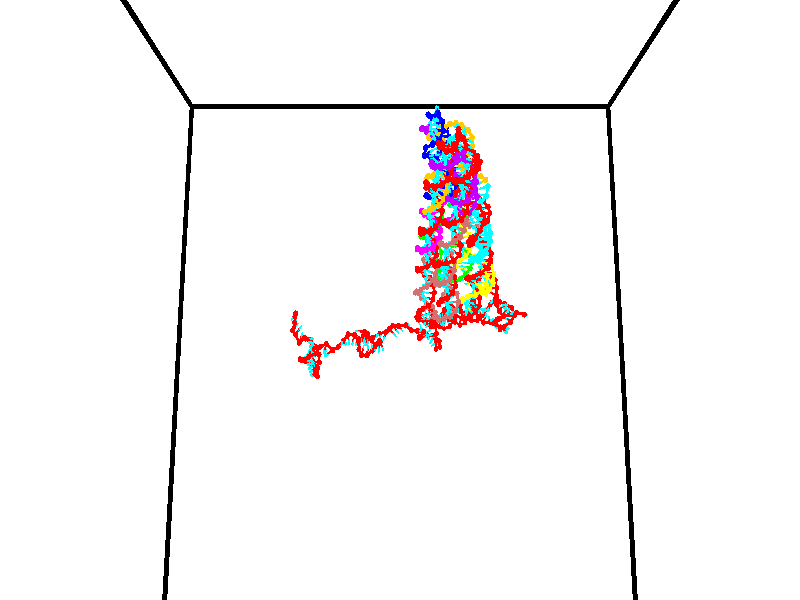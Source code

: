 // switches for output
#declare DRAW_BASES = 1; // possible values are 0, 1; only relevant for DNA ribbons
#declare DRAW_BASES_TYPE = 3; // possible values are 1, 2, 3; only relevant for DNA ribbons
#declare DRAW_FOG = 0; // set to 1 to enable fog

#include "colors.inc"

#include "transforms.inc"
background { rgb <1, 1, 1>}

#default {
   normal{
       ripples 0.25
       frequency 0.20
       turbulence 0.2
       lambda 5
   }
	finish {
		phong 0.1
		phong_size 40.
	}
}

// original window dimensions: 1024x640


// camera settings

camera {
	sky <0, 0.179814, -0.983701>
	up <0, 0.179814, -0.983701>
	right 1.6 * <1, 0, 0>
	location <35, 94.9851, 44.8844>
	look_at <35, 29.7336, 32.9568>
	direction <0, -65.2515, -11.9276>
	angle 67.0682
}


# declare cpy_camera_pos = <35, 94.9851, 44.8844>;
# if (DRAW_FOG = 1)
fog {
	fog_type 2
	up vnormalize(cpy_camera_pos)
	color rgbt<1,1,1,0.3>
	distance 1e-5
	fog_alt 3e-3
	fog_offset 56
}
# end


// LIGHTS

# declare lum = 6;
global_settings {
	ambient_light rgb lum * <0.05, 0.05, 0.05>
	max_trace_level 15
}# declare cpy_direct_light_amount = 0.25;
light_source
{	1000 * <-1, -1.16352, -0.803886>,
	rgb lum * cpy_direct_light_amount
	parallel
}

light_source
{	1000 * <1, 1.16352, 0.803886>,
	rgb lum * cpy_direct_light_amount
	parallel
}

// strand 0

// nucleotide -1

// particle -1
sphere {
	<24.565502, 35.351803, 35.118980> 0.250000
	pigment { color rgbt <1,0,0,0> }
	no_shadow
}
cylinder {
	<24.330307, 35.095833, 35.316875>,  <24.189190, 34.942249, 35.435612>, 0.100000
	pigment { color rgbt <1,0,0,0> }
	no_shadow
}
cylinder {
	<24.330307, 35.095833, 35.316875>,  <24.565502, 35.351803, 35.118980>, 0.100000
	pigment { color rgbt <1,0,0,0> }
	no_shadow
}

// particle -1
sphere {
	<24.330307, 35.095833, 35.316875> 0.100000
	pigment { color rgbt <1,0,0,0> }
	no_shadow
}
sphere {
	0, 1
	scale<0.080000,0.200000,0.300000>
	matrix <0.757011, -0.219866, 0.615299,
		-0.284969, 0.736311, 0.613709,
		-0.587986, -0.639926, 0.494740,
		24.153912, 34.903854, 35.465298>
	pigment { color rgbt <0,1,1,0> }
	no_shadow
}
cylinder {
	<24.489557, 35.350788, 35.917320>,  <24.565502, 35.351803, 35.118980>, 0.130000
	pigment { color rgbt <1,0,0,0> }
	no_shadow
}

// nucleotide -1

// particle -1
sphere {
	<24.489557, 35.350788, 35.917320> 0.250000
	pigment { color rgbt <1,0,0,0> }
	no_shadow
}
cylinder {
	<24.462511, 34.989189, 35.748455>,  <24.446283, 34.772232, 35.647137>, 0.100000
	pigment { color rgbt <1,0,0,0> }
	no_shadow
}
cylinder {
	<24.462511, 34.989189, 35.748455>,  <24.489557, 35.350788, 35.917320>, 0.100000
	pigment { color rgbt <1,0,0,0> }
	no_shadow
}

// particle -1
sphere {
	<24.462511, 34.989189, 35.748455> 0.100000
	pigment { color rgbt <1,0,0,0> }
	no_shadow
}
sphere {
	0, 1
	scale<0.080000,0.200000,0.300000>
	matrix <0.530790, -0.390875, 0.751983,
		-0.844802, -0.173236, 0.506260,
		-0.067614, -0.903995, -0.422164,
		24.442226, 34.717991, 35.621807>
	pigment { color rgbt <0,1,1,0> }
	no_shadow
}
cylinder {
	<24.220549, 34.938824, 36.491051>,  <24.489557, 35.350788, 35.917320>, 0.130000
	pigment { color rgbt <1,0,0,0> }
	no_shadow
}

// nucleotide -1

// particle -1
sphere {
	<24.220549, 34.938824, 36.491051> 0.250000
	pigment { color rgbt <1,0,0,0> }
	no_shadow
}
cylinder {
	<24.425419, 34.745655, 36.206951>,  <24.548342, 34.629753, 36.036491>, 0.100000
	pigment { color rgbt <1,0,0,0> }
	no_shadow
}
cylinder {
	<24.425419, 34.745655, 36.206951>,  <24.220549, 34.938824, 36.491051>, 0.100000
	pigment { color rgbt <1,0,0,0> }
	no_shadow
}

// particle -1
sphere {
	<24.425419, 34.745655, 36.206951> 0.100000
	pigment { color rgbt <1,0,0,0> }
	no_shadow
}
sphere {
	0, 1
	scale<0.080000,0.200000,0.300000>
	matrix <0.603888, -0.385543, 0.697622,
		-0.610732, -0.786218, 0.094167,
		0.512177, -0.482926, -0.710251,
		24.579073, 34.600777, 35.993877>
	pigment { color rgbt <0,1,1,0> }
	no_shadow
}
cylinder {
	<24.442989, 34.318394, 36.767826>,  <24.220549, 34.938824, 36.491051>, 0.130000
	pigment { color rgbt <1,0,0,0> }
	no_shadow
}

// nucleotide -1

// particle -1
sphere {
	<24.442989, 34.318394, 36.767826> 0.250000
	pigment { color rgbt <1,0,0,0> }
	no_shadow
}
cylinder {
	<24.681021, 34.366791, 36.450024>,  <24.823839, 34.395828, 36.259342>, 0.100000
	pigment { color rgbt <1,0,0,0> }
	no_shadow
}
cylinder {
	<24.681021, 34.366791, 36.450024>,  <24.442989, 34.318394, 36.767826>, 0.100000
	pigment { color rgbt <1,0,0,0> }
	no_shadow
}

// particle -1
sphere {
	<24.681021, 34.366791, 36.450024> 0.100000
	pigment { color rgbt <1,0,0,0> }
	no_shadow
}
sphere {
	0, 1
	scale<0.080000,0.200000,0.300000>
	matrix <0.749186, -0.441316, 0.493924,
		-0.290865, -0.889156, -0.353267,
		0.595078, 0.120997, -0.794507,
		24.859545, 34.403091, 36.211670>
	pigment { color rgbt <0,1,1,0> }
	no_shadow
}
cylinder {
	<24.835480, 34.483086, 37.472816>,  <24.442989, 34.318394, 36.767826>, 0.130000
	pigment { color rgbt <1,0,0,0> }
	no_shadow
}

// nucleotide -1

// particle -1
sphere {
	<24.835480, 34.483086, 37.472816> 0.250000
	pigment { color rgbt <1,0,0,0> }
	no_shadow
}
cylinder {
	<24.972027, 34.464157, 37.097321>,  <25.053955, 34.452801, 36.872025>, 0.100000
	pigment { color rgbt <1,0,0,0> }
	no_shadow
}
cylinder {
	<24.972027, 34.464157, 37.097321>,  <24.835480, 34.483086, 37.472816>, 0.100000
	pigment { color rgbt <1,0,0,0> }
	no_shadow
}

// particle -1
sphere {
	<24.972027, 34.464157, 37.097321> 0.100000
	pigment { color rgbt <1,0,0,0> }
	no_shadow
}
sphere {
	0, 1
	scale<0.080000,0.200000,0.300000>
	matrix <0.873448, -0.352964, 0.335418,
		-0.347211, -0.934440, -0.079163,
		0.341369, -0.047316, -0.938738,
		25.074436, 34.449963, 36.815701>
	pigment { color rgbt <0,1,1,0> }
	no_shadow
}
cylinder {
	<25.423927, 34.828423, 37.105251>,  <24.835480, 34.483086, 37.472816>, 0.130000
	pigment { color rgbt <1,0,0,0> }
	no_shadow
}

// nucleotide -1

// particle -1
sphere {
	<25.423927, 34.828423, 37.105251> 0.250000
	pigment { color rgbt <1,0,0,0> }
	no_shadow
}
cylinder {
	<25.813040, 34.740540, 37.134716>,  <26.046507, 34.687809, 37.152393>, 0.100000
	pigment { color rgbt <1,0,0,0> }
	no_shadow
}
cylinder {
	<25.813040, 34.740540, 37.134716>,  <25.423927, 34.828423, 37.105251>, 0.100000
	pigment { color rgbt <1,0,0,0> }
	no_shadow
}

// particle -1
sphere {
	<25.813040, 34.740540, 37.134716> 0.100000
	pigment { color rgbt <1,0,0,0> }
	no_shadow
}
sphere {
	0, 1
	scale<0.080000,0.200000,0.300000>
	matrix <-0.184236, -0.540492, 0.820930,
		-0.140553, -0.812156, -0.566258,
		0.972781, -0.219709, 0.073661,
		26.104874, 34.674625, 37.156815>
	pigment { color rgbt <0,1,1,0> }
	no_shadow
}
cylinder {
	<25.393799, 34.098526, 37.073124>,  <25.423927, 34.828423, 37.105251>, 0.130000
	pigment { color rgbt <1,0,0,0> }
	no_shadow
}

// nucleotide -1

// particle -1
sphere {
	<25.393799, 34.098526, 37.073124> 0.250000
	pigment { color rgbt <1,0,0,0> }
	no_shadow
}
cylinder {
	<25.706081, 34.252716, 37.269859>,  <25.893452, 34.345230, 37.387901>, 0.100000
	pigment { color rgbt <1,0,0,0> }
	no_shadow
}
cylinder {
	<25.706081, 34.252716, 37.269859>,  <25.393799, 34.098526, 37.073124>, 0.100000
	pigment { color rgbt <1,0,0,0> }
	no_shadow
}

// particle -1
sphere {
	<25.706081, 34.252716, 37.269859> 0.100000
	pigment { color rgbt <1,0,0,0> }
	no_shadow
}
sphere {
	0, 1
	scale<0.080000,0.200000,0.300000>
	matrix <-0.190724, -0.602534, 0.774969,
		0.595080, -0.698830, -0.396883,
		0.780707, 0.385473, 0.491840,
		25.940294, 34.368359, 37.417412>
	pigment { color rgbt <0,1,1,0> }
	no_shadow
}
cylinder {
	<25.828617, 33.592907, 37.219341>,  <25.393799, 34.098526, 37.073124>, 0.130000
	pigment { color rgbt <1,0,0,0> }
	no_shadow
}

// nucleotide -1

// particle -1
sphere {
	<25.828617, 33.592907, 37.219341> 0.250000
	pigment { color rgbt <1,0,0,0> }
	no_shadow
}
cylinder {
	<25.906782, 33.856640, 37.509747>,  <25.953682, 34.014881, 37.683990>, 0.100000
	pigment { color rgbt <1,0,0,0> }
	no_shadow
}
cylinder {
	<25.906782, 33.856640, 37.509747>,  <25.828617, 33.592907, 37.219341>, 0.100000
	pigment { color rgbt <1,0,0,0> }
	no_shadow
}

// particle -1
sphere {
	<25.906782, 33.856640, 37.509747> 0.100000
	pigment { color rgbt <1,0,0,0> }
	no_shadow
}
sphere {
	0, 1
	scale<0.080000,0.200000,0.300000>
	matrix <-0.064464, -0.730047, 0.680350,
		0.978600, -0.179750, -0.100157,
		0.195412, 0.659335, 0.726011,
		25.965406, 34.054440, 37.727551>
	pigment { color rgbt <0,1,1,0> }
	no_shadow
}
cylinder {
	<26.365501, 33.357342, 37.694653>,  <25.828617, 33.592907, 37.219341>, 0.130000
	pigment { color rgbt <1,0,0,0> }
	no_shadow
}

// nucleotide -1

// particle -1
sphere {
	<26.365501, 33.357342, 37.694653> 0.250000
	pigment { color rgbt <1,0,0,0> }
	no_shadow
}
cylinder {
	<26.203939, 33.619270, 37.950172>,  <26.107002, 33.776428, 38.103485>, 0.100000
	pigment { color rgbt <1,0,0,0> }
	no_shadow
}
cylinder {
	<26.203939, 33.619270, 37.950172>,  <26.365501, 33.357342, 37.694653>, 0.100000
	pigment { color rgbt <1,0,0,0> }
	no_shadow
}

// particle -1
sphere {
	<26.203939, 33.619270, 37.950172> 0.100000
	pigment { color rgbt <1,0,0,0> }
	no_shadow
}
sphere {
	0, 1
	scale<0.080000,0.200000,0.300000>
	matrix <-0.106873, -0.727291, 0.677957,
		0.908537, 0.205560, 0.363739,
		-0.403905, 0.654823, 0.638802,
		26.082767, 33.815716, 38.141811>
	pigment { color rgbt <0,1,1,0> }
	no_shadow
}
cylinder {
	<26.732475, 33.472439, 38.369854>,  <26.365501, 33.357342, 37.694653>, 0.130000
	pigment { color rgbt <1,0,0,0> }
	no_shadow
}

// nucleotide -1

// particle -1
sphere {
	<26.732475, 33.472439, 38.369854> 0.250000
	pigment { color rgbt <1,0,0,0> }
	no_shadow
}
cylinder {
	<26.350361, 33.551525, 38.457794>,  <26.121092, 33.598976, 38.510559>, 0.100000
	pigment { color rgbt <1,0,0,0> }
	no_shadow
}
cylinder {
	<26.350361, 33.551525, 38.457794>,  <26.732475, 33.472439, 38.369854>, 0.100000
	pigment { color rgbt <1,0,0,0> }
	no_shadow
}

// particle -1
sphere {
	<26.350361, 33.551525, 38.457794> 0.100000
	pigment { color rgbt <1,0,0,0> }
	no_shadow
}
sphere {
	0, 1
	scale<0.080000,0.200000,0.300000>
	matrix <0.008018, -0.725950, 0.687701,
		0.295576, 0.658713, 0.691904,
		-0.955286, 0.197720, 0.219855,
		26.063776, 33.610840, 38.523750>
	pigment { color rgbt <0,1,1,0> }
	no_shadow
}
cylinder {
	<26.736538, 33.292992, 39.023800>,  <26.732475, 33.472439, 38.369854>, 0.130000
	pigment { color rgbt <1,0,0,0> }
	no_shadow
}

// nucleotide -1

// particle -1
sphere {
	<26.736538, 33.292992, 39.023800> 0.250000
	pigment { color rgbt <1,0,0,0> }
	no_shadow
}
cylinder {
	<26.346827, 33.361511, 38.965233>,  <26.112999, 33.402622, 38.930092>, 0.100000
	pigment { color rgbt <1,0,0,0> }
	no_shadow
}
cylinder {
	<26.346827, 33.361511, 38.965233>,  <26.736538, 33.292992, 39.023800>, 0.100000
	pigment { color rgbt <1,0,0,0> }
	no_shadow
}

// particle -1
sphere {
	<26.346827, 33.361511, 38.965233> 0.100000
	pigment { color rgbt <1,0,0,0> }
	no_shadow
}
sphere {
	0, 1
	scale<0.080000,0.200000,0.300000>
	matrix <-0.225345, -0.738544, 0.635431,
		0.000710, 0.652081, 0.758149,
		-0.974279, 0.171296, -0.146418,
		26.054543, 33.412899, 38.921307>
	pigment { color rgbt <0,1,1,0> }
	no_shadow
}
cylinder {
	<26.322783, 33.283497, 39.811264>,  <26.736538, 33.292992, 39.023800>, 0.130000
	pigment { color rgbt <1,0,0,0> }
	no_shadow
}

// nucleotide -1

// particle -1
sphere {
	<26.322783, 33.283497, 39.811264> 0.250000
	pigment { color rgbt <1,0,0,0> }
	no_shadow
}
cylinder {
	<26.165854, 33.181664, 39.457706>,  <26.071697, 33.120564, 39.245571>, 0.100000
	pigment { color rgbt <1,0,0,0> }
	no_shadow
}
cylinder {
	<26.165854, 33.181664, 39.457706>,  <26.322783, 33.283497, 39.811264>, 0.100000
	pigment { color rgbt <1,0,0,0> }
	no_shadow
}

// particle -1
sphere {
	<26.165854, 33.181664, 39.457706> 0.100000
	pigment { color rgbt <1,0,0,0> }
	no_shadow
}
sphere {
	0, 1
	scale<0.080000,0.200000,0.300000>
	matrix <-0.231163, -0.902805, 0.362638,
		-0.890307, 0.346594, 0.295339,
		-0.392322, -0.254588, -0.883894,
		26.048157, 33.105286, 39.192539>
	pigment { color rgbt <0,1,1,0> }
	no_shadow
}
cylinder {
	<26.513832, 32.648678, 40.162788>,  <26.322783, 33.283497, 39.811264>, 0.130000
	pigment { color rgbt <1,0,0,0> }
	no_shadow
}

// nucleotide -1

// particle -1
sphere {
	<26.513832, 32.648678, 40.162788> 0.250000
	pigment { color rgbt <1,0,0,0> }
	no_shadow
}
cylinder {
	<26.185648, 32.442238, 40.064415>,  <25.988737, 32.318375, 40.005390>, 0.100000
	pigment { color rgbt <1,0,0,0> }
	no_shadow
}
cylinder {
	<26.185648, 32.442238, 40.064415>,  <26.513832, 32.648678, 40.162788>, 0.100000
	pigment { color rgbt <1,0,0,0> }
	no_shadow
}

// particle -1
sphere {
	<26.185648, 32.442238, 40.064415> 0.100000
	pigment { color rgbt <1,0,0,0> }
	no_shadow
}
sphere {
	0, 1
	scale<0.080000,0.200000,0.300000>
	matrix <-0.271431, 0.730257, -0.626937,
		0.503157, -0.447624, -0.739233,
		-0.820462, -0.516098, -0.245935,
		25.939508, 32.287407, 39.990635>
	pigment { color rgbt <0,1,1,0> }
	no_shadow
}
cylinder {
	<26.523098, 32.612728, 39.417191>,  <26.513832, 32.648678, 40.162788>, 0.130000
	pigment { color rgbt <1,0,0,0> }
	no_shadow
}

// nucleotide -1

// particle -1
sphere {
	<26.523098, 32.612728, 39.417191> 0.250000
	pigment { color rgbt <1,0,0,0> }
	no_shadow
}
cylinder {
	<26.151655, 32.546520, 39.550034>,  <25.928789, 32.506798, 39.629738>, 0.100000
	pigment { color rgbt <1,0,0,0> }
	no_shadow
}
cylinder {
	<26.151655, 32.546520, 39.550034>,  <26.523098, 32.612728, 39.417191>, 0.100000
	pigment { color rgbt <1,0,0,0> }
	no_shadow
}

// particle -1
sphere {
	<26.151655, 32.546520, 39.550034> 0.100000
	pigment { color rgbt <1,0,0,0> }
	no_shadow
}
sphere {
	0, 1
	scale<0.080000,0.200000,0.300000>
	matrix <-0.336025, 0.754762, -0.563403,
		-0.157409, -0.634775, -0.756494,
		-0.928606, -0.165516, 0.332107,
		25.873074, 32.496864, 39.649666>
	pigment { color rgbt <0,1,1,0> }
	no_shadow
}
cylinder {
	<25.974972, 32.422131, 38.835056>,  <26.523098, 32.612728, 39.417191>, 0.130000
	pigment { color rgbt <1,0,0,0> }
	no_shadow
}

// nucleotide -1

// particle -1
sphere {
	<25.974972, 32.422131, 38.835056> 0.250000
	pigment { color rgbt <1,0,0,0> }
	no_shadow
}
cylinder {
	<25.833277, 32.621983, 39.151257>,  <25.748260, 32.741894, 39.340977>, 0.100000
	pigment { color rgbt <1,0,0,0> }
	no_shadow
}
cylinder {
	<25.833277, 32.621983, 39.151257>,  <25.974972, 32.422131, 38.835056>, 0.100000
	pigment { color rgbt <1,0,0,0> }
	no_shadow
}

// particle -1
sphere {
	<25.833277, 32.621983, 39.151257> 0.100000
	pigment { color rgbt <1,0,0,0> }
	no_shadow
}
sphere {
	0, 1
	scale<0.080000,0.200000,0.300000>
	matrix <-0.193284, 0.787940, -0.584630,
		-0.914963, -0.359887, -0.182546,
		-0.354236, 0.499632, 0.790497,
		25.727005, 32.771873, 39.388405>
	pigment { color rgbt <0,1,1,0> }
	no_shadow
}
cylinder {
	<25.213413, 32.559555, 38.820335>,  <25.974972, 32.422131, 38.835056>, 0.130000
	pigment { color rgbt <1,0,0,0> }
	no_shadow
}

// nucleotide -1

// particle -1
sphere {
	<25.213413, 32.559555, 38.820335> 0.250000
	pigment { color rgbt <1,0,0,0> }
	no_shadow
}
cylinder {
	<25.445351, 32.830551, 39.001350>,  <25.584513, 32.993149, 39.109959>, 0.100000
	pigment { color rgbt <1,0,0,0> }
	no_shadow
}
cylinder {
	<25.445351, 32.830551, 39.001350>,  <25.213413, 32.559555, 38.820335>, 0.100000
	pigment { color rgbt <1,0,0,0> }
	no_shadow
}

// particle -1
sphere {
	<25.445351, 32.830551, 39.001350> 0.100000
	pigment { color rgbt <1,0,0,0> }
	no_shadow
}
sphere {
	0, 1
	scale<0.080000,0.200000,0.300000>
	matrix <-0.202097, 0.657684, -0.725678,
		-0.789266, 0.329322, 0.518272,
		0.579841, 0.677494, 0.452533,
		25.619303, 33.033798, 39.137112>
	pigment { color rgbt <0,1,1,0> }
	no_shadow
}
cylinder {
	<24.819578, 33.221748, 38.791363>,  <25.213413, 32.559555, 38.820335>, 0.130000
	pigment { color rgbt <1,0,0,0> }
	no_shadow
}

// nucleotide -1

// particle -1
sphere {
	<24.819578, 33.221748, 38.791363> 0.250000
	pigment { color rgbt <1,0,0,0> }
	no_shadow
}
cylinder {
	<25.211151, 33.292736, 38.831749>,  <25.446095, 33.335331, 38.855980>, 0.100000
	pigment { color rgbt <1,0,0,0> }
	no_shadow
}
cylinder {
	<25.211151, 33.292736, 38.831749>,  <24.819578, 33.221748, 38.791363>, 0.100000
	pigment { color rgbt <1,0,0,0> }
	no_shadow
}

// particle -1
sphere {
	<25.211151, 33.292736, 38.831749> 0.100000
	pigment { color rgbt <1,0,0,0> }
	no_shadow
}
sphere {
	0, 1
	scale<0.080000,0.200000,0.300000>
	matrix <-0.077621, 0.780825, -0.619910,
		-0.188853, 0.599013, 0.778151,
		0.978933, 0.177473, 0.100965,
		25.504831, 33.345978, 38.862038>
	pigment { color rgbt <0,1,1,0> }
	no_shadow
}
cylinder {
	<24.880333, 33.980156, 38.815762>,  <24.819578, 33.221748, 38.791363>, 0.130000
	pigment { color rgbt <1,0,0,0> }
	no_shadow
}

// nucleotide -1

// particle -1
sphere {
	<24.880333, 33.980156, 38.815762> 0.250000
	pigment { color rgbt <1,0,0,0> }
	no_shadow
}
cylinder {
	<25.247410, 33.851597, 38.722340>,  <25.467655, 33.774464, 38.666286>, 0.100000
	pigment { color rgbt <1,0,0,0> }
	no_shadow
}
cylinder {
	<25.247410, 33.851597, 38.722340>,  <24.880333, 33.980156, 38.815762>, 0.100000
	pigment { color rgbt <1,0,0,0> }
	no_shadow
}

// particle -1
sphere {
	<25.247410, 33.851597, 38.722340> 0.100000
	pigment { color rgbt <1,0,0,0> }
	no_shadow
}
sphere {
	0, 1
	scale<0.080000,0.200000,0.300000>
	matrix <0.252577, 0.925733, -0.281466,
		0.306668, 0.199310, 0.930715,
		0.917692, -0.321394, -0.233552,
		25.522718, 33.755180, 38.652275>
	pigment { color rgbt <0,1,1,0> }
	no_shadow
}
cylinder {
	<25.418068, 34.515533, 38.984783>,  <24.880333, 33.980156, 38.815762>, 0.130000
	pigment { color rgbt <1,0,0,0> }
	no_shadow
}

// nucleotide -1

// particle -1
sphere {
	<25.418068, 34.515533, 38.984783> 0.250000
	pigment { color rgbt <1,0,0,0> }
	no_shadow
}
cylinder {
	<25.607304, 34.313309, 38.696175>,  <25.720846, 34.191975, 38.523010>, 0.100000
	pigment { color rgbt <1,0,0,0> }
	no_shadow
}
cylinder {
	<25.607304, 34.313309, 38.696175>,  <25.418068, 34.515533, 38.984783>, 0.100000
	pigment { color rgbt <1,0,0,0> }
	no_shadow
}

// particle -1
sphere {
	<25.607304, 34.313309, 38.696175> 0.100000
	pigment { color rgbt <1,0,0,0> }
	no_shadow
}
sphere {
	0, 1
	scale<0.080000,0.200000,0.300000>
	matrix <0.096699, 0.843813, -0.527853,
		0.875691, 0.179953, 0.448088,
		0.473091, -0.505565, -0.721518,
		25.749231, 34.161640, 38.479717>
	pigment { color rgbt <0,1,1,0> }
	no_shadow
}
cylinder {
	<25.907305, 34.900768, 38.701462>,  <25.418068, 34.515533, 38.984783>, 0.130000
	pigment { color rgbt <1,0,0,0> }
	no_shadow
}

// nucleotide -1

// particle -1
sphere {
	<25.907305, 34.900768, 38.701462> 0.250000
	pigment { color rgbt <1,0,0,0> }
	no_shadow
}
cylinder {
	<25.927673, 34.634754, 38.403435>,  <25.939894, 34.475143, 38.224617>, 0.100000
	pigment { color rgbt <1,0,0,0> }
	no_shadow
}
cylinder {
	<25.927673, 34.634754, 38.403435>,  <25.907305, 34.900768, 38.701462>, 0.100000
	pigment { color rgbt <1,0,0,0> }
	no_shadow
}

// particle -1
sphere {
	<25.927673, 34.634754, 38.403435> 0.100000
	pigment { color rgbt <1,0,0,0> }
	no_shadow
}
sphere {
	0, 1
	scale<0.080000,0.200000,0.300000>
	matrix <0.412224, 0.693519, -0.590849,
		0.909658, -0.277050, 0.309458,
		0.050920, -0.665037, -0.745072,
		25.942949, 34.435242, 38.179913>
	pigment { color rgbt <0,1,1,0> }
	no_shadow
}
cylinder {
	<26.597197, 34.776836, 38.414265>,  <25.907305, 34.900768, 38.701462>, 0.130000
	pigment { color rgbt <1,0,0,0> }
	no_shadow
}

// nucleotide -1

// particle -1
sphere {
	<26.597197, 34.776836, 38.414265> 0.250000
	pigment { color rgbt <1,0,0,0> }
	no_shadow
}
cylinder {
	<26.324713, 34.757381, 38.122074>,  <26.161222, 34.745708, 37.946762>, 0.100000
	pigment { color rgbt <1,0,0,0> }
	no_shadow
}
cylinder {
	<26.324713, 34.757381, 38.122074>,  <26.597197, 34.776836, 38.414265>, 0.100000
	pigment { color rgbt <1,0,0,0> }
	no_shadow
}

// particle -1
sphere {
	<26.324713, 34.757381, 38.122074> 0.100000
	pigment { color rgbt <1,0,0,0> }
	no_shadow
}
sphere {
	0, 1
	scale<0.080000,0.200000,0.300000>
	matrix <0.479259, 0.724637, -0.495189,
		0.553412, -0.687412, -0.470318,
		-0.681209, -0.048639, -0.730472,
		26.120350, 34.742790, 37.902931>
	pigment { color rgbt <0,1,1,0> }
	no_shadow
}
cylinder {
	<27.017704, 34.994320, 37.889301>,  <26.597197, 34.776836, 38.414265>, 0.130000
	pigment { color rgbt <1,0,0,0> }
	no_shadow
}

// nucleotide -1

// particle -1
sphere {
	<27.017704, 34.994320, 37.889301> 0.250000
	pigment { color rgbt <1,0,0,0> }
	no_shadow
}
cylinder {
	<26.641838, 35.049442, 37.764061>,  <26.416319, 35.082516, 37.688915>, 0.100000
	pigment { color rgbt <1,0,0,0> }
	no_shadow
}
cylinder {
	<26.641838, 35.049442, 37.764061>,  <27.017704, 34.994320, 37.889301>, 0.100000
	pigment { color rgbt <1,0,0,0> }
	no_shadow
}

// particle -1
sphere {
	<26.641838, 35.049442, 37.764061> 0.100000
	pigment { color rgbt <1,0,0,0> }
	no_shadow
}
sphere {
	0, 1
	scale<0.080000,0.200000,0.300000>
	matrix <0.316384, 0.698191, -0.642208,
		0.130105, -0.702523, -0.699667,
		-0.939667, 0.137809, -0.313105,
		26.359938, 35.090786, 37.670128>
	pigment { color rgbt <0,1,1,0> }
	no_shadow
}
cylinder {
	<27.653437, 35.367447, 37.684990>,  <27.017704, 34.994320, 37.889301>, 0.130000
	pigment { color rgbt <1,0,0,0> }
	no_shadow
}

// nucleotide -1

// particle -1
sphere {
	<27.653437, 35.367447, 37.684990> 0.250000
	pigment { color rgbt <1,0,0,0> }
	no_shadow
}
cylinder {
	<27.620579, 35.558685, 38.034771>,  <27.600864, 35.673428, 38.244640>, 0.100000
	pigment { color rgbt <1,0,0,0> }
	no_shadow
}
cylinder {
	<27.620579, 35.558685, 38.034771>,  <27.653437, 35.367447, 37.684990>, 0.100000
	pigment { color rgbt <1,0,0,0> }
	no_shadow
}

// particle -1
sphere {
	<27.620579, 35.558685, 38.034771> 0.100000
	pigment { color rgbt <1,0,0,0> }
	no_shadow
}
sphere {
	0, 1
	scale<0.080000,0.200000,0.300000>
	matrix <0.105699, -0.868294, 0.484658,
		0.991000, 0.132241, 0.020791,
		-0.082144, 0.478098, 0.874456,
		27.595936, 35.702114, 38.297108>
	pigment { color rgbt <0,1,1,0> }
	no_shadow
}
cylinder {
	<28.348272, 35.307598, 38.188129>,  <27.653437, 35.367447, 37.684990>, 0.130000
	pigment { color rgbt <1,0,0,0> }
	no_shadow
}

// nucleotide -1

// particle -1
sphere {
	<28.348272, 35.307598, 38.188129> 0.250000
	pigment { color rgbt <1,0,0,0> }
	no_shadow
}
cylinder {
	<28.009832, 35.339481, 38.398941>,  <27.806768, 35.358612, 38.525429>, 0.100000
	pigment { color rgbt <1,0,0,0> }
	no_shadow
}
cylinder {
	<28.009832, 35.339481, 38.398941>,  <28.348272, 35.307598, 38.188129>, 0.100000
	pigment { color rgbt <1,0,0,0> }
	no_shadow
}

// particle -1
sphere {
	<28.009832, 35.339481, 38.398941> 0.100000
	pigment { color rgbt <1,0,0,0> }
	no_shadow
}
sphere {
	0, 1
	scale<0.080000,0.200000,0.300000>
	matrix <0.222416, -0.845767, 0.484983,
		0.484404, 0.527565, 0.697874,
		-0.846099, 0.079709, 0.527032,
		27.756002, 35.363396, 38.557049>
	pigment { color rgbt <0,1,1,0> }
	no_shadow
}
cylinder {
	<28.807980, 34.778198, 37.854733>,  <28.348272, 35.307598, 38.188129>, 0.130000
	pigment { color rgbt <1,0,0,0> }
	no_shadow
}

// nucleotide -1

// particle -1
sphere {
	<28.807980, 34.778198, 37.854733> 0.250000
	pigment { color rgbt <1,0,0,0> }
	no_shadow
}
cylinder {
	<29.035534, 35.081371, 37.727039>,  <29.172068, 35.263275, 37.650421>, 0.100000
	pigment { color rgbt <1,0,0,0> }
	no_shadow
}
cylinder {
	<29.035534, 35.081371, 37.727039>,  <28.807980, 34.778198, 37.854733>, 0.100000
	pigment { color rgbt <1,0,0,0> }
	no_shadow
}

// particle -1
sphere {
	<29.035534, 35.081371, 37.727039> 0.100000
	pigment { color rgbt <1,0,0,0> }
	no_shadow
}
sphere {
	0, 1
	scale<0.080000,0.200000,0.300000>
	matrix <0.822281, -0.531214, 0.204122,
		-0.014871, -0.378623, -0.925431,
		0.568887, 0.757929, -0.319235,
		29.206200, 35.308750, 37.631268>
	pigment { color rgbt <0,1,1,0> }
	no_shadow
}
cylinder {
	<29.271004, 34.541264, 37.326946>,  <28.807980, 34.778198, 37.854733>, 0.130000
	pigment { color rgbt <1,0,0,0> }
	no_shadow
}

// nucleotide -1

// particle -1
sphere {
	<29.271004, 34.541264, 37.326946> 0.250000
	pigment { color rgbt <1,0,0,0> }
	no_shadow
}
cylinder {
	<29.439398, 34.869884, 37.480740>,  <29.540434, 35.067055, 37.573017>, 0.100000
	pigment { color rgbt <1,0,0,0> }
	no_shadow
}
cylinder {
	<29.439398, 34.869884, 37.480740>,  <29.271004, 34.541264, 37.326946>, 0.100000
	pigment { color rgbt <1,0,0,0> }
	no_shadow
}

// particle -1
sphere {
	<29.439398, 34.869884, 37.480740> 0.100000
	pigment { color rgbt <1,0,0,0> }
	no_shadow
}
sphere {
	0, 1
	scale<0.080000,0.200000,0.300000>
	matrix <0.888761, -0.458328, 0.006199,
		0.181312, 0.339105, -0.923111,
		0.420986, 0.821549, 0.384484,
		29.565693, 35.116348, 37.596085>
	pigment { color rgbt <0,1,1,0> }
	no_shadow
}
cylinder {
	<29.770784, 34.762150, 36.786644>,  <29.271004, 34.541264, 37.326946>, 0.130000
	pigment { color rgbt <1,0,0,0> }
	no_shadow
}

// nucleotide -1

// particle -1
sphere {
	<29.770784, 34.762150, 36.786644> 0.250000
	pigment { color rgbt <1,0,0,0> }
	no_shadow
}
cylinder {
	<29.830227, 34.843929, 37.173656>,  <29.865892, 34.892998, 37.405865>, 0.100000
	pigment { color rgbt <1,0,0,0> }
	no_shadow
}
cylinder {
	<29.830227, 34.843929, 37.173656>,  <29.770784, 34.762150, 36.786644>, 0.100000
	pigment { color rgbt <1,0,0,0> }
	no_shadow
}

// particle -1
sphere {
	<29.830227, 34.843929, 37.173656> 0.100000
	pigment { color rgbt <1,0,0,0> }
	no_shadow
}
sphere {
	0, 1
	scale<0.080000,0.200000,0.300000>
	matrix <0.829947, -0.557760, -0.009614,
		0.537685, 0.804428, -0.252570,
		0.148607, 0.204450, 0.967531,
		29.874809, 34.905266, 37.463917>
	pigment { color rgbt <0,1,1,0> }
	no_shadow
}
cylinder {
	<30.447412, 35.097584, 36.893688>,  <29.770784, 34.762150, 36.786644>, 0.130000
	pigment { color rgbt <1,0,0,0> }
	no_shadow
}

// nucleotide -1

// particle -1
sphere {
	<30.447412, 35.097584, 36.893688> 0.250000
	pigment { color rgbt <1,0,0,0> }
	no_shadow
}
cylinder {
	<30.335047, 34.907631, 37.227291>,  <30.267628, 34.793659, 37.427452>, 0.100000
	pigment { color rgbt <1,0,0,0> }
	no_shadow
}
cylinder {
	<30.335047, 34.907631, 37.227291>,  <30.447412, 35.097584, 36.893688>, 0.100000
	pigment { color rgbt <1,0,0,0> }
	no_shadow
}

// particle -1
sphere {
	<30.335047, 34.907631, 37.227291> 0.100000
	pigment { color rgbt <1,0,0,0> }
	no_shadow
}
sphere {
	0, 1
	scale<0.080000,0.200000,0.300000>
	matrix <0.871149, -0.490821, 0.013951,
		0.402724, 0.730464, 0.551575,
		-0.280916, -0.474886, 0.834008,
		30.250772, 34.765163, 37.477493>
	pigment { color rgbt <0,1,1,0> }
	no_shadow
}
cylinder {
	<30.878372, 35.252480, 37.427361>,  <30.447412, 35.097584, 36.893688>, 0.130000
	pigment { color rgbt <1,0,0,0> }
	no_shadow
}

// nucleotide -1

// particle -1
sphere {
	<30.878372, 35.252480, 37.427361> 0.250000
	pigment { color rgbt <1,0,0,0> }
	no_shadow
}
cylinder {
	<30.723103, 34.888447, 37.485428>,  <30.629940, 34.670029, 37.520267>, 0.100000
	pigment { color rgbt <1,0,0,0> }
	no_shadow
}
cylinder {
	<30.723103, 34.888447, 37.485428>,  <30.878372, 35.252480, 37.427361>, 0.100000
	pigment { color rgbt <1,0,0,0> }
	no_shadow
}

// particle -1
sphere {
	<30.723103, 34.888447, 37.485428> 0.100000
	pigment { color rgbt <1,0,0,0> }
	no_shadow
}
sphere {
	0, 1
	scale<0.080000,0.200000,0.300000>
	matrix <0.896215, -0.336070, 0.289579,
		-0.214756, 0.242505, 0.946082,
		-0.388175, -0.910081, 0.145164,
		30.606649, 34.615421, 37.528976>
	pigment { color rgbt <0,1,1,0> }
	no_shadow
}
cylinder {
	<30.906559, 35.067444, 38.097416>,  <30.878372, 35.252480, 37.427361>, 0.130000
	pigment { color rgbt <1,0,0,0> }
	no_shadow
}

// nucleotide -1

// particle -1
sphere {
	<30.906559, 35.067444, 38.097416> 0.250000
	pigment { color rgbt <1,0,0,0> }
	no_shadow
}
cylinder {
	<30.950840, 34.756565, 37.849640>,  <30.977409, 34.570038, 37.700974>, 0.100000
	pigment { color rgbt <1,0,0,0> }
	no_shadow
}
cylinder {
	<30.950840, 34.756565, 37.849640>,  <30.906559, 35.067444, 38.097416>, 0.100000
	pigment { color rgbt <1,0,0,0> }
	no_shadow
}

// particle -1
sphere {
	<30.950840, 34.756565, 37.849640> 0.100000
	pigment { color rgbt <1,0,0,0> }
	no_shadow
}
sphere {
	0, 1
	scale<0.080000,0.200000,0.300000>
	matrix <0.873731, -0.220929, 0.433340,
		-0.473643, -0.589201, 0.654603,
		0.110704, -0.777196, -0.619445,
		30.984051, 34.523407, 37.663807>
	pigment { color rgbt <0,1,1,0> }
	no_shadow
}
cylinder {
	<31.124790, 34.436375, 38.522446>,  <30.906559, 35.067444, 38.097416>, 0.130000
	pigment { color rgbt <1,0,0,0> }
	no_shadow
}

// nucleotide -1

// particle -1
sphere {
	<31.124790, 34.436375, 38.522446> 0.250000
	pigment { color rgbt <1,0,0,0> }
	no_shadow
}
cylinder {
	<31.231052, 34.379723, 38.141003>,  <31.294809, 34.345734, 37.912136>, 0.100000
	pigment { color rgbt <1,0,0,0> }
	no_shadow
}
cylinder {
	<31.231052, 34.379723, 38.141003>,  <31.124790, 34.436375, 38.522446>, 0.100000
	pigment { color rgbt <1,0,0,0> }
	no_shadow
}

// particle -1
sphere {
	<31.231052, 34.379723, 38.141003> 0.100000
	pigment { color rgbt <1,0,0,0> }
	no_shadow
}
sphere {
	0, 1
	scale<0.080000,0.200000,0.300000>
	matrix <0.950679, -0.125801, 0.283521,
		-0.160119, -0.981894, 0.101222,
		0.265654, -0.141626, -0.953609,
		31.310749, 34.337234, 37.854919>
	pigment { color rgbt <0,1,1,0> }
	no_shadow
}
cylinder {
	<31.661139, 33.848850, 38.481071>,  <31.124790, 34.436375, 38.522446>, 0.130000
	pigment { color rgbt <1,0,0,0> }
	no_shadow
}

// nucleotide -1

// particle -1
sphere {
	<31.661139, 33.848850, 38.481071> 0.250000
	pigment { color rgbt <1,0,0,0> }
	no_shadow
}
cylinder {
	<31.707893, 34.059875, 38.144497>,  <31.735947, 34.186493, 37.942551>, 0.100000
	pigment { color rgbt <1,0,0,0> }
	no_shadow
}
cylinder {
	<31.707893, 34.059875, 38.144497>,  <31.661139, 33.848850, 38.481071>, 0.100000
	pigment { color rgbt <1,0,0,0> }
	no_shadow
}

// particle -1
sphere {
	<31.707893, 34.059875, 38.144497> 0.100000
	pigment { color rgbt <1,0,0,0> }
	no_shadow
}
sphere {
	0, 1
	scale<0.080000,0.200000,0.300000>
	matrix <0.980917, 0.071216, 0.180913,
		0.155367, -0.846524, -0.509174,
		0.116886, 0.527565, -0.841435,
		31.742960, 34.218143, 37.892067>
	pigment { color rgbt <0,1,1,0> }
	no_shadow
}
cylinder {
	<32.182423, 33.494331, 38.036572>,  <31.661139, 33.848850, 38.481071>, 0.130000
	pigment { color rgbt <1,0,0,0> }
	no_shadow
}

// nucleotide -1

// particle -1
sphere {
	<32.182423, 33.494331, 38.036572> 0.250000
	pigment { color rgbt <1,0,0,0> }
	no_shadow
}
cylinder {
	<32.164177, 33.876602, 37.920219>,  <32.153229, 34.105965, 37.850410>, 0.100000
	pigment { color rgbt <1,0,0,0> }
	no_shadow
}
cylinder {
	<32.164177, 33.876602, 37.920219>,  <32.182423, 33.494331, 38.036572>, 0.100000
	pigment { color rgbt <1,0,0,0> }
	no_shadow
}

// particle -1
sphere {
	<32.164177, 33.876602, 37.920219> 0.100000
	pigment { color rgbt <1,0,0,0> }
	no_shadow
}
sphere {
	0, 1
	scale<0.080000,0.200000,0.300000>
	matrix <0.978480, 0.101400, 0.179705,
		0.201234, -0.276420, -0.939732,
		-0.045615, 0.955672, -0.290877,
		32.150494, 34.163303, 37.832954>
	pigment { color rgbt <0,1,1,0> }
	no_shadow
}
cylinder {
	<32.693626, 33.754482, 37.507545>,  <32.182423, 33.494331, 38.036572>, 0.130000
	pigment { color rgbt <1,0,0,0> }
	no_shadow
}

// nucleotide -1

// particle -1
sphere {
	<32.693626, 33.754482, 37.507545> 0.250000
	pigment { color rgbt <1,0,0,0> }
	no_shadow
}
cylinder {
	<32.582752, 34.050587, 37.752556>,  <32.516228, 34.228249, 37.899563>, 0.100000
	pigment { color rgbt <1,0,0,0> }
	no_shadow
}
cylinder {
	<32.582752, 34.050587, 37.752556>,  <32.693626, 33.754482, 37.507545>, 0.100000
	pigment { color rgbt <1,0,0,0> }
	no_shadow
}

// particle -1
sphere {
	<32.582752, 34.050587, 37.752556> 0.100000
	pigment { color rgbt <1,0,0,0> }
	no_shadow
}
sphere {
	0, 1
	scale<0.080000,0.200000,0.300000>
	matrix <0.959105, 0.251219, 0.130409,
		-0.057341, 0.623624, -0.779619,
		-0.277181, 0.740259, 0.612526,
		32.499599, 34.272663, 37.936314>
	pigment { color rgbt <0,1,1,0> }
	no_shadow
}
cylinder {
	<32.928879, 34.458347, 37.310658>,  <32.693626, 33.754482, 37.507545>, 0.130000
	pigment { color rgbt <1,0,0,0> }
	no_shadow
}

// nucleotide -1

// particle -1
sphere {
	<32.928879, 34.458347, 37.310658> 0.250000
	pigment { color rgbt <1,0,0,0> }
	no_shadow
}
cylinder {
	<32.897007, 34.441357, 37.709023>,  <32.877884, 34.431164, 37.948044>, 0.100000
	pigment { color rgbt <1,0,0,0> }
	no_shadow
}
cylinder {
	<32.897007, 34.441357, 37.709023>,  <32.928879, 34.458347, 37.310658>, 0.100000
	pigment { color rgbt <1,0,0,0> }
	no_shadow
}

// particle -1
sphere {
	<32.897007, 34.441357, 37.709023> 0.100000
	pigment { color rgbt <1,0,0,0> }
	no_shadow
}
sphere {
	0, 1
	scale<0.080000,0.200000,0.300000>
	matrix <0.948751, 0.303279, 0.088845,
		-0.305814, 0.951955, 0.016132,
		-0.079684, -0.042475, 0.995915,
		32.873100, 34.428616, 38.007797>
	pigment { color rgbt <0,1,1,0> }
	no_shadow
}
cylinder {
	<33.031944, 35.189808, 37.509571>,  <32.928879, 34.458347, 37.310658>, 0.130000
	pigment { color rgbt <1,0,0,0> }
	no_shadow
}

// nucleotide -1

// particle -1
sphere {
	<33.031944, 35.189808, 37.509571> 0.250000
	pigment { color rgbt <1,0,0,0> }
	no_shadow
}
cylinder {
	<33.153721, 34.898849, 37.755569>,  <33.226788, 34.724274, 37.903168>, 0.100000
	pigment { color rgbt <1,0,0,0> }
	no_shadow
}
cylinder {
	<33.153721, 34.898849, 37.755569>,  <33.031944, 35.189808, 37.509571>, 0.100000
	pigment { color rgbt <1,0,0,0> }
	no_shadow
}

// particle -1
sphere {
	<33.153721, 34.898849, 37.755569> 0.100000
	pigment { color rgbt <1,0,0,0> }
	no_shadow
}
sphere {
	0, 1
	scale<0.080000,0.200000,0.300000>
	matrix <0.946504, 0.303530, -0.109539,
		-0.106992, 0.615444, 0.780885,
		0.304437, -0.727392, 0.614996,
		33.245052, 34.680634, 37.940067>
	pigment { color rgbt <0,1,1,0> }
	no_shadow
}
cylinder {
	<32.544899, 35.497311, 37.882580>,  <33.031944, 35.189808, 37.509571>, 0.130000
	pigment { color rgbt <1,0,0,0> }
	no_shadow
}

// nucleotide -1

// particle -1
sphere {
	<32.544899, 35.497311, 37.882580> 0.250000
	pigment { color rgbt <1,0,0,0> }
	no_shadow
}
cylinder {
	<32.545368, 35.106995, 37.795094>,  <32.545650, 34.872807, 37.742603>, 0.100000
	pigment { color rgbt <1,0,0,0> }
	no_shadow
}
cylinder {
	<32.545368, 35.106995, 37.795094>,  <32.544899, 35.497311, 37.882580>, 0.100000
	pigment { color rgbt <1,0,0,0> }
	no_shadow
}

// particle -1
sphere {
	<32.545368, 35.106995, 37.795094> 0.100000
	pigment { color rgbt <1,0,0,0> }
	no_shadow
}
sphere {
	0, 1
	scale<0.080000,0.200000,0.300000>
	matrix <-0.968974, 0.052943, -0.241424,
		0.247158, 0.212210, -0.945452,
		0.001177, -0.975789, -0.218712,
		32.545723, 34.814259, 37.729481>
	pigment { color rgbt <0,1,1,0> }
	no_shadow
}
cylinder {
	<32.140091, 35.347458, 37.293709>,  <32.544899, 35.497311, 37.882580>, 0.130000
	pigment { color rgbt <1,0,0,0> }
	no_shadow
}

// nucleotide -1

// particle -1
sphere {
	<32.140091, 35.347458, 37.293709> 0.250000
	pigment { color rgbt <1,0,0,0> }
	no_shadow
}
cylinder {
	<32.141857, 34.983852, 37.460403>,  <32.142918, 34.765690, 37.560421>, 0.100000
	pigment { color rgbt <1,0,0,0> }
	no_shadow
}
cylinder {
	<32.141857, 34.983852, 37.460403>,  <32.140091, 35.347458, 37.293709>, 0.100000
	pigment { color rgbt <1,0,0,0> }
	no_shadow
}

// particle -1
sphere {
	<32.141857, 34.983852, 37.460403> 0.100000
	pigment { color rgbt <1,0,0,0> }
	no_shadow
}
sphere {
	0, 1
	scale<0.080000,0.200000,0.300000>
	matrix <-0.970893, -0.103695, -0.215905,
		0.239474, -0.403651, -0.883016,
		0.004414, -0.909017, 0.416734,
		32.143181, 34.711147, 37.585423>
	pigment { color rgbt <0,1,1,0> }
	no_shadow
}
cylinder {
	<31.750370, 34.873325, 36.760876>,  <32.140091, 35.347458, 37.293709>, 0.130000
	pigment { color rgbt <1,0,0,0> }
	no_shadow
}

// nucleotide -1

// particle -1
sphere {
	<31.750370, 34.873325, 36.760876> 0.250000
	pigment { color rgbt <1,0,0,0> }
	no_shadow
}
cylinder {
	<31.749651, 34.679317, 37.110676>,  <31.749220, 34.562912, 37.320557>, 0.100000
	pigment { color rgbt <1,0,0,0> }
	no_shadow
}
cylinder {
	<31.749651, 34.679317, 37.110676>,  <31.750370, 34.873325, 36.760876>, 0.100000
	pigment { color rgbt <1,0,0,0> }
	no_shadow
}

// particle -1
sphere {
	<31.749651, 34.679317, 37.110676> 0.100000
	pigment { color rgbt <1,0,0,0> }
	no_shadow
}
sphere {
	0, 1
	scale<0.080000,0.200000,0.300000>
	matrix <-0.910926, -0.359996, -0.201535,
		0.412566, -0.796966, -0.441174,
		-0.001796, -0.485023, 0.874500,
		31.749113, 34.533810, 37.373024>
	pigment { color rgbt <0,1,1,0> }
	no_shadow
}
cylinder {
	<31.629898, 34.142078, 36.640507>,  <31.750370, 34.873325, 36.760876>, 0.130000
	pigment { color rgbt <1,0,0,0> }
	no_shadow
}

// nucleotide -1

// particle -1
sphere {
	<31.629898, 34.142078, 36.640507> 0.250000
	pigment { color rgbt <1,0,0,0> }
	no_shadow
}
cylinder {
	<31.493322, 34.253910, 36.999451>,  <31.411377, 34.321011, 37.214817>, 0.100000
	pigment { color rgbt <1,0,0,0> }
	no_shadow
}
cylinder {
	<31.493322, 34.253910, 36.999451>,  <31.629898, 34.142078, 36.640507>, 0.100000
	pigment { color rgbt <1,0,0,0> }
	no_shadow
}

// particle -1
sphere {
	<31.493322, 34.253910, 36.999451> 0.100000
	pigment { color rgbt <1,0,0,0> }
	no_shadow
}
sphere {
	0, 1
	scale<0.080000,0.200000,0.300000>
	matrix <-0.868056, -0.459900, -0.187003,
		0.360414, -0.842808, 0.399720,
		-0.341439, 0.279581, 0.897359,
		31.390890, 34.337784, 37.268658>
	pigment { color rgbt <0,1,1,0> }
	no_shadow
}
cylinder {
	<31.226833, 33.540390, 36.797661>,  <31.629898, 34.142078, 36.640507>, 0.130000
	pigment { color rgbt <1,0,0,0> }
	no_shadow
}

// nucleotide -1

// particle -1
sphere {
	<31.226833, 33.540390, 36.797661> 0.250000
	pigment { color rgbt <1,0,0,0> }
	no_shadow
}
cylinder {
	<31.126617, 33.844048, 37.037971>,  <31.066488, 34.026241, 37.182159>, 0.100000
	pigment { color rgbt <1,0,0,0> }
	no_shadow
}
cylinder {
	<31.126617, 33.844048, 37.037971>,  <31.226833, 33.540390, 36.797661>, 0.100000
	pigment { color rgbt <1,0,0,0> }
	no_shadow
}

// particle -1
sphere {
	<31.126617, 33.844048, 37.037971> 0.100000
	pigment { color rgbt <1,0,0,0> }
	no_shadow
}
sphere {
	0, 1
	scale<0.080000,0.200000,0.300000>
	matrix <-0.968075, -0.191553, -0.161670,
		-0.007649, -0.622105, 0.782896,
		-0.250542, 0.759139, 0.600779,
		31.051455, 34.071789, 37.218204>
	pigment { color rgbt <0,1,1,0> }
	no_shadow
}
cylinder {
	<31.001581, 32.840641, 36.965660>,  <31.226833, 33.540390, 36.797661>, 0.130000
	pigment { color rgbt <1,0,0,0> }
	no_shadow
}

// nucleotide -1

// particle -1
sphere {
	<31.001581, 32.840641, 36.965660> 0.250000
	pigment { color rgbt <1,0,0,0> }
	no_shadow
}
cylinder {
	<30.692059, 32.685188, 36.765587>,  <30.506346, 32.591915, 36.645542>, 0.100000
	pigment { color rgbt <1,0,0,0> }
	no_shadow
}
cylinder {
	<30.692059, 32.685188, 36.765587>,  <31.001581, 32.840641, 36.965660>, 0.100000
	pigment { color rgbt <1,0,0,0> }
	no_shadow
}

// particle -1
sphere {
	<30.692059, 32.685188, 36.765587> 0.100000
	pigment { color rgbt <1,0,0,0> }
	no_shadow
}
sphere {
	0, 1
	scale<0.080000,0.200000,0.300000>
	matrix <0.372607, 0.359306, -0.855607,
		0.512237, -0.848448, -0.133226,
		-0.773807, -0.388633, -0.500188,
		30.459917, 32.568600, 36.615532>
	pigment { color rgbt <0,1,1,0> }
	no_shadow
}
cylinder {
	<31.280766, 32.571869, 36.269299>,  <31.001581, 32.840641, 36.965660>, 0.130000
	pigment { color rgbt <1,0,0,0> }
	no_shadow
}

// nucleotide -1

// particle -1
sphere {
	<31.280766, 32.571869, 36.269299> 0.250000
	pigment { color rgbt <1,0,0,0> }
	no_shadow
}
cylinder {
	<30.885246, 32.630093, 36.256073>,  <30.647936, 32.665028, 36.248138>, 0.100000
	pigment { color rgbt <1,0,0,0> }
	no_shadow
}
cylinder {
	<30.885246, 32.630093, 36.256073>,  <31.280766, 32.571869, 36.269299>, 0.100000
	pigment { color rgbt <1,0,0,0> }
	no_shadow
}

// particle -1
sphere {
	<30.885246, 32.630093, 36.256073> 0.100000
	pigment { color rgbt <1,0,0,0> }
	no_shadow
}
sphere {
	0, 1
	scale<0.080000,0.200000,0.300000>
	matrix <0.083035, 0.352299, -0.932197,
		-0.124041, -0.924499, -0.360438,
		-0.988797, 0.145559, -0.033066,
		30.588608, 32.673759, 36.246155>
	pigment { color rgbt <0,1,1,0> }
	no_shadow
}
cylinder {
	<31.512543, 31.901310, 36.623478>,  <31.280766, 32.571869, 36.269299>, 0.130000
	pigment { color rgbt <1,0,0,0> }
	no_shadow
}

// nucleotide -1

// particle -1
sphere {
	<31.512543, 31.901310, 36.623478> 0.250000
	pigment { color rgbt <1,0,0,0> }
	no_shadow
}
cylinder {
	<31.473606, 31.647070, 36.929821>,  <31.450245, 31.494526, 37.113625>, 0.100000
	pigment { color rgbt <1,0,0,0> }
	no_shadow
}
cylinder {
	<31.473606, 31.647070, 36.929821>,  <31.512543, 31.901310, 36.623478>, 0.100000
	pigment { color rgbt <1,0,0,0> }
	no_shadow
}

// particle -1
sphere {
	<31.473606, 31.647070, 36.929821> 0.100000
	pigment { color rgbt <1,0,0,0> }
	no_shadow
}
sphere {
	0, 1
	scale<0.080000,0.200000,0.300000>
	matrix <-0.116411, 0.771500, 0.625489,
		-0.988419, -0.028268, -0.149090,
		-0.097342, -0.635602, 0.765856,
		31.444403, 31.456390, 37.159576>
	pigment { color rgbt <0,1,1,0> }
	no_shadow
}
cylinder {
	<32.174835, 32.407398, 36.751286>,  <31.512543, 31.901310, 36.623478>, 0.130000
	pigment { color rgbt <1,0,0,0> }
	no_shadow
}

// nucleotide -1

// particle -1
sphere {
	<32.174835, 32.407398, 36.751286> 0.250000
	pigment { color rgbt <1,0,0,0> }
	no_shadow
}
cylinder {
	<32.414852, 32.725506, 36.716633>,  <32.558861, 32.916370, 36.695843>, 0.100000
	pigment { color rgbt <1,0,0,0> }
	no_shadow
}
cylinder {
	<32.414852, 32.725506, 36.716633>,  <32.174835, 32.407398, 36.751286>, 0.100000
	pigment { color rgbt <1,0,0,0> }
	no_shadow
}

// particle -1
sphere {
	<32.414852, 32.725506, 36.716633> 0.100000
	pigment { color rgbt <1,0,0,0> }
	no_shadow
}
sphere {
	0, 1
	scale<0.080000,0.200000,0.300000>
	matrix <0.789693, -0.571548, 0.222976,
		0.127813, -0.202205, -0.970967,
		0.600041, 0.795265, -0.086628,
		32.594864, 32.964085, 36.690643>
	pigment { color rgbt <0,1,1,0> }
	no_shadow
}
cylinder {
	<32.882492, 32.189095, 36.385715>,  <32.174835, 32.407398, 36.751286>, 0.130000
	pigment { color rgbt <1,0,0,0> }
	no_shadow
}

// nucleotide -1

// particle -1
sphere {
	<32.882492, 32.189095, 36.385715> 0.250000
	pigment { color rgbt <1,0,0,0> }
	no_shadow
}
cylinder {
	<32.927433, 32.527302, 36.594513>,  <32.954399, 32.730225, 36.719791>, 0.100000
	pigment { color rgbt <1,0,0,0> }
	no_shadow
}
cylinder {
	<32.927433, 32.527302, 36.594513>,  <32.882492, 32.189095, 36.385715>, 0.100000
	pigment { color rgbt <1,0,0,0> }
	no_shadow
}

// particle -1
sphere {
	<32.927433, 32.527302, 36.594513> 0.100000
	pigment { color rgbt <1,0,0,0> }
	no_shadow
}
sphere {
	0, 1
	scale<0.080000,0.200000,0.300000>
	matrix <0.860083, -0.345830, 0.375045,
		0.497629, 0.406825, -0.766067,
		0.112351, 0.845515, 0.521998,
		32.961140, 32.780956, 36.751114>
	pigment { color rgbt <0,1,1,0> }
	no_shadow
}
cylinder {
	<33.553925, 32.452923, 36.279842>,  <32.882492, 32.189095, 36.385715>, 0.130000
	pigment { color rgbt <1,0,0,0> }
	no_shadow
}

// nucleotide -1

// particle -1
sphere {
	<33.553925, 32.452923, 36.279842> 0.250000
	pigment { color rgbt <1,0,0,0> }
	no_shadow
}
cylinder {
	<33.411697, 32.573727, 36.633648>,  <33.326363, 32.646210, 36.845932>, 0.100000
	pigment { color rgbt <1,0,0,0> }
	no_shadow
}
cylinder {
	<33.411697, 32.573727, 36.633648>,  <33.553925, 32.452923, 36.279842>, 0.100000
	pigment { color rgbt <1,0,0,0> }
	no_shadow
}

// particle -1
sphere {
	<33.411697, 32.573727, 36.633648> 0.100000
	pigment { color rgbt <1,0,0,0> }
	no_shadow
}
sphere {
	0, 1
	scale<0.080000,0.200000,0.300000>
	matrix <0.870633, -0.237192, 0.430973,
		0.339956, 0.923327, -0.178599,
		-0.355567, 0.302006, 0.884514,
		33.305027, 32.664330, 36.899002>
	pigment { color rgbt <0,1,1,0> }
	no_shadow
}
cylinder {
	<33.902382, 33.011059, 36.091301>,  <33.553925, 32.452923, 36.279842>, 0.130000
	pigment { color rgbt <1,0,0,0> }
	no_shadow
}

// nucleotide -1

// particle -1
sphere {
	<33.902382, 33.011059, 36.091301> 0.250000
	pigment { color rgbt <1,0,0,0> }
	no_shadow
}
cylinder {
	<34.195950, 33.006645, 36.362957>,  <34.372089, 33.003998, 36.525951>, 0.100000
	pigment { color rgbt <1,0,0,0> }
	no_shadow
}
cylinder {
	<34.195950, 33.006645, 36.362957>,  <33.902382, 33.011059, 36.091301>, 0.100000
	pigment { color rgbt <1,0,0,0> }
	no_shadow
}

// particle -1
sphere {
	<34.195950, 33.006645, 36.362957> 0.100000
	pigment { color rgbt <1,0,0,0> }
	no_shadow
}
sphere {
	0, 1
	scale<0.080000,0.200000,0.300000>
	matrix <0.578143, 0.534965, -0.616087,
		-0.356521, 0.844802, 0.399001,
		0.733923, -0.011032, 0.679143,
		34.416126, 33.003334, 36.566700>
	pigment { color rgbt <0,1,1,0> }
	no_shadow
}
cylinder {
	<34.255028, 33.595726, 35.894878>,  <33.902382, 33.011059, 36.091301>, 0.130000
	pigment { color rgbt <1,0,0,0> }
	no_shadow
}

// nucleotide -1

// particle -1
sphere {
	<34.255028, 33.595726, 35.894878> 0.250000
	pigment { color rgbt <1,0,0,0> }
	no_shadow
}
cylinder {
	<34.504818, 33.381554, 36.122334>,  <34.654690, 33.253052, 36.258808>, 0.100000
	pigment { color rgbt <1,0,0,0> }
	no_shadow
}
cylinder {
	<34.504818, 33.381554, 36.122334>,  <34.255028, 33.595726, 35.894878>, 0.100000
	pigment { color rgbt <1,0,0,0> }
	no_shadow
}

// particle -1
sphere {
	<34.504818, 33.381554, 36.122334> 0.100000
	pigment { color rgbt <1,0,0,0> }
	no_shadow
}
sphere {
	0, 1
	scale<0.080000,0.200000,0.300000>
	matrix <0.780935, 0.440300, -0.443030,
		-0.013162, 0.720732, 0.693089,
		0.624473, -0.535426, 0.568640,
		34.692162, 33.220924, 36.292927>
	pigment { color rgbt <0,1,1,0> }
	no_shadow
}
cylinder {
	<34.816799, 34.042030, 35.987392>,  <34.255028, 33.595726, 35.894878>, 0.130000
	pigment { color rgbt <1,0,0,0> }
	no_shadow
}

// nucleotide -1

// particle -1
sphere {
	<34.816799, 34.042030, 35.987392> 0.250000
	pigment { color rgbt <1,0,0,0> }
	no_shadow
}
cylinder {
	<35.000916, 33.710548, 36.114750>,  <35.111385, 33.511658, 36.191166>, 0.100000
	pigment { color rgbt <1,0,0,0> }
	no_shadow
}
cylinder {
	<35.000916, 33.710548, 36.114750>,  <34.816799, 34.042030, 35.987392>, 0.100000
	pigment { color rgbt <1,0,0,0> }
	no_shadow
}

// particle -1
sphere {
	<35.000916, 33.710548, 36.114750> 0.100000
	pigment { color rgbt <1,0,0,0> }
	no_shadow
}
sphere {
	0, 1
	scale<0.080000,0.200000,0.300000>
	matrix <0.844851, 0.298728, -0.443833,
		0.272695, 0.473289, 0.837637,
		0.460286, -0.828710, 0.318397,
		35.139000, 33.461937, 36.210270>
	pigment { color rgbt <0,1,1,0> }
	no_shadow
}
cylinder {
	<35.598942, 34.131111, 35.937069>,  <34.816799, 34.042030, 35.987392>, 0.130000
	pigment { color rgbt <1,0,0,0> }
	no_shadow
}

// nucleotide -1

// particle -1
sphere {
	<35.598942, 34.131111, 35.937069> 0.250000
	pigment { color rgbt <1,0,0,0> }
	no_shadow
}
cylinder {
	<35.565720, 33.732494, 35.937496>,  <35.545788, 33.493324, 35.937752>, 0.100000
	pigment { color rgbt <1,0,0,0> }
	no_shadow
}
cylinder {
	<35.565720, 33.732494, 35.937496>,  <35.598942, 34.131111, 35.937069>, 0.100000
	pigment { color rgbt <1,0,0,0> }
	no_shadow
}

// particle -1
sphere {
	<35.565720, 33.732494, 35.937496> 0.100000
	pigment { color rgbt <1,0,0,0> }
	no_shadow
}
sphere {
	0, 1
	scale<0.080000,0.200000,0.300000>
	matrix <0.952071, -0.079666, -0.295320,
		0.294384, -0.023512, 0.955398,
		-0.083056, -0.996544, 0.001067,
		35.540802, 33.433533, 35.937817>
	pigment { color rgbt <0,1,1,0> }
	no_shadow
}
cylinder {
	<36.143688, 33.822197, 36.321327>,  <35.598942, 34.131111, 35.937069>, 0.130000
	pigment { color rgbt <1,0,0,0> }
	no_shadow
}

// nucleotide -1

// particle -1
sphere {
	<36.143688, 33.822197, 36.321327> 0.250000
	pigment { color rgbt <1,0,0,0> }
	no_shadow
}
cylinder {
	<36.019444, 33.543411, 36.062790>,  <35.944897, 33.376141, 35.907669>, 0.100000
	pigment { color rgbt <1,0,0,0> }
	no_shadow
}
cylinder {
	<36.019444, 33.543411, 36.062790>,  <36.143688, 33.822197, 36.321327>, 0.100000
	pigment { color rgbt <1,0,0,0> }
	no_shadow
}

// particle -1
sphere {
	<36.019444, 33.543411, 36.062790> 0.100000
	pigment { color rgbt <1,0,0,0> }
	no_shadow
}
sphere {
	0, 1
	scale<0.080000,0.200000,0.300000>
	matrix <0.944271, -0.148304, -0.293868,
		0.108962, -0.701600, 0.704191,
		-0.310612, -0.696967, -0.646341,
		35.926258, 33.334320, 35.868889>
	pigment { color rgbt <0,1,1,0> }
	no_shadow
}
cylinder {
	<36.790550, 33.726154, 36.374695>,  <36.143688, 33.822197, 36.321327>, 0.130000
	pigment { color rgbt <1,0,0,0> }
	no_shadow
}

// nucleotide -1

// particle -1
sphere {
	<36.790550, 33.726154, 36.374695> 0.250000
	pigment { color rgbt <1,0,0,0> }
	no_shadow
}
cylinder {
	<36.966721, 34.085148, 36.365387>,  <37.072422, 34.300545, 36.359802>, 0.100000
	pigment { color rgbt <1,0,0,0> }
	no_shadow
}
cylinder {
	<36.966721, 34.085148, 36.365387>,  <36.790550, 33.726154, 36.374695>, 0.100000
	pigment { color rgbt <1,0,0,0> }
	no_shadow
}

// particle -1
sphere {
	<36.966721, 34.085148, 36.365387> 0.100000
	pigment { color rgbt <1,0,0,0> }
	no_shadow
}
sphere {
	0, 1
	scale<0.080000,0.200000,0.300000>
	matrix <-0.800204, 0.380671, -0.463426,
		-0.407059, 0.222729, 0.885830,
		0.440428, 0.897486, -0.023273,
		37.098850, 34.354393, 36.358406>
	pigment { color rgbt <0,1,1,0> }
	no_shadow
}
cylinder {
	<37.459297, 33.192081, 36.380974>,  <36.790550, 33.726154, 36.374695>, 0.130000
	pigment { color rgbt <1,0,0,0> }
	no_shadow
}

// nucleotide -1

// particle -1
sphere {
	<37.459297, 33.192081, 36.380974> 0.250000
	pigment { color rgbt <1,0,0,0> }
	no_shadow
}
cylinder {
	<37.303741, 32.870483, 36.201038>,  <37.210407, 32.677525, 36.093075>, 0.100000
	pigment { color rgbt <1,0,0,0> }
	no_shadow
}
cylinder {
	<37.303741, 32.870483, 36.201038>,  <37.459297, 33.192081, 36.380974>, 0.100000
	pigment { color rgbt <1,0,0,0> }
	no_shadow
}

// particle -1
sphere {
	<37.303741, 32.870483, 36.201038> 0.100000
	pigment { color rgbt <1,0,0,0> }
	no_shadow
}
sphere {
	0, 1
	scale<0.080000,0.200000,0.300000>
	matrix <0.637924, -0.587281, 0.498150,
		-0.664694, -0.093241, 0.741274,
		-0.388888, -0.803995, -0.449843,
		37.187077, 32.629284, 36.066086>
	pigment { color rgbt <0,1,1,0> }
	no_shadow
}
cylinder {
	<37.028900, 32.636944, 36.722298>,  <37.459297, 33.192081, 36.380974>, 0.130000
	pigment { color rgbt <1,0,0,0> }
	no_shadow
}

// nucleotide -1

// particle -1
sphere {
	<37.028900, 32.636944, 36.722298> 0.250000
	pigment { color rgbt <1,0,0,0> }
	no_shadow
}
cylinder {
	<37.269894, 32.497753, 36.434982>,  <37.414490, 32.414238, 36.262592>, 0.100000
	pigment { color rgbt <1,0,0,0> }
	no_shadow
}
cylinder {
	<37.269894, 32.497753, 36.434982>,  <37.028900, 32.636944, 36.722298>, 0.100000
	pigment { color rgbt <1,0,0,0> }
	no_shadow
}

// particle -1
sphere {
	<37.269894, 32.497753, 36.434982> 0.100000
	pigment { color rgbt <1,0,0,0> }
	no_shadow
}
sphere {
	0, 1
	scale<0.080000,0.200000,0.300000>
	matrix <0.484984, -0.555139, 0.675730,
		-0.633884, -0.755470, -0.165698,
		0.602480, -0.347974, -0.718285,
		37.450638, 32.393360, 36.219498>
	pigment { color rgbt <0,1,1,0> }
	no_shadow
}
cylinder {
	<37.041775, 31.892086, 36.742359>,  <37.028900, 32.636944, 36.722298>, 0.130000
	pigment { color rgbt <1,0,0,0> }
	no_shadow
}

// nucleotide -1

// particle -1
sphere {
	<37.041775, 31.892086, 36.742359> 0.250000
	pigment { color rgbt <1,0,0,0> }
	no_shadow
}
cylinder {
	<37.367737, 31.974337, 36.525604>,  <37.563316, 32.023685, 36.395550>, 0.100000
	pigment { color rgbt <1,0,0,0> }
	no_shadow
}
cylinder {
	<37.367737, 31.974337, 36.525604>,  <37.041775, 31.892086, 36.742359>, 0.100000
	pigment { color rgbt <1,0,0,0> }
	no_shadow
}

// particle -1
sphere {
	<37.367737, 31.974337, 36.525604> 0.100000
	pigment { color rgbt <1,0,0,0> }
	no_shadow
}
sphere {
	0, 1
	scale<0.080000,0.200000,0.300000>
	matrix <0.507689, -0.704273, 0.496238,
		-0.279597, -0.679499, -0.678312,
		0.814910, 0.205625, -0.541887,
		37.612209, 32.036022, 36.363037>
	pigment { color rgbt <0,1,1,0> }
	no_shadow
}
cylinder {
	<37.227440, 31.299128, 36.604424>,  <37.041775, 31.892086, 36.742359>, 0.130000
	pigment { color rgbt <1,0,0,0> }
	no_shadow
}

// nucleotide -1

// particle -1
sphere {
	<37.227440, 31.299128, 36.604424> 0.250000
	pigment { color rgbt <1,0,0,0> }
	no_shadow
}
cylinder {
	<37.546463, 31.537727, 36.568436>,  <37.737877, 31.680887, 36.546844>, 0.100000
	pigment { color rgbt <1,0,0,0> }
	no_shadow
}
cylinder {
	<37.546463, 31.537727, 36.568436>,  <37.227440, 31.299128, 36.604424>, 0.100000
	pigment { color rgbt <1,0,0,0> }
	no_shadow
}

// particle -1
sphere {
	<37.546463, 31.537727, 36.568436> 0.100000
	pigment { color rgbt <1,0,0,0> }
	no_shadow
}
sphere {
	0, 1
	scale<0.080000,0.200000,0.300000>
	matrix <0.536030, -0.632347, 0.559293,
		0.276729, -0.494291, -0.824074,
		0.797554, 0.596501, -0.089966,
		37.785728, 31.716677, 36.541447>
	pigment { color rgbt <0,1,1,0> }
	no_shadow
}
cylinder {
	<37.891285, 30.906059, 36.345863>,  <37.227440, 31.299128, 36.604424>, 0.130000
	pigment { color rgbt <1,0,0,0> }
	no_shadow
}

// nucleotide -1

// particle -1
sphere {
	<37.891285, 30.906059, 36.345863> 0.250000
	pigment { color rgbt <1,0,0,0> }
	no_shadow
}
cylinder {
	<37.953602, 31.236826, 36.561989>,  <37.990993, 31.435286, 36.691662>, 0.100000
	pigment { color rgbt <1,0,0,0> }
	no_shadow
}
cylinder {
	<37.953602, 31.236826, 36.561989>,  <37.891285, 30.906059, 36.345863>, 0.100000
	pigment { color rgbt <1,0,0,0> }
	no_shadow
}

// particle -1
sphere {
	<37.953602, 31.236826, 36.561989> 0.100000
	pigment { color rgbt <1,0,0,0> }
	no_shadow
}
sphere {
	0, 1
	scale<0.080000,0.200000,0.300000>
	matrix <0.572386, -0.521372, 0.632886,
		0.805048, 0.210666, -0.554543,
		0.155795, 0.826917, 0.540312,
		38.000340, 31.484901, 36.724083>
	pigment { color rgbt <0,1,1,0> }
	no_shadow
}
cylinder {
	<38.647587, 31.057152, 36.406315>,  <37.891285, 30.906059, 36.345863>, 0.130000
	pigment { color rgbt <1,0,0,0> }
	no_shadow
}

// nucleotide -1

// particle -1
sphere {
	<38.647587, 31.057152, 36.406315> 0.250000
	pigment { color rgbt <1,0,0,0> }
	no_shadow
}
cylinder {
	<38.441689, 31.180595, 36.726265>,  <38.318150, 31.254662, 36.918236>, 0.100000
	pigment { color rgbt <1,0,0,0> }
	no_shadow
}
cylinder {
	<38.441689, 31.180595, 36.726265>,  <38.647587, 31.057152, 36.406315>, 0.100000
	pigment { color rgbt <1,0,0,0> }
	no_shadow
}

// particle -1
sphere {
	<38.441689, 31.180595, 36.726265> 0.100000
	pigment { color rgbt <1,0,0,0> }
	no_shadow
}
sphere {
	0, 1
	scale<0.080000,0.200000,0.300000>
	matrix <0.638806, -0.484186, 0.597905,
		0.571807, 0.818733, 0.052091,
		-0.514746, 0.308610, 0.799872,
		38.287266, 31.273178, 36.966228>
	pigment { color rgbt <0,1,1,0> }
	no_shadow
}
cylinder {
	<39.175442, 31.083158, 36.904964>,  <38.647587, 31.057152, 36.406315>, 0.130000
	pigment { color rgbt <1,0,0,0> }
	no_shadow
}

// nucleotide -1

// particle -1
sphere {
	<39.175442, 31.083158, 36.904964> 0.250000
	pigment { color rgbt <1,0,0,0> }
	no_shadow
}
cylinder {
	<38.824722, 31.100386, 37.096539>,  <38.614292, 31.110722, 37.211483>, 0.100000
	pigment { color rgbt <1,0,0,0> }
	no_shadow
}
cylinder {
	<38.824722, 31.100386, 37.096539>,  <39.175442, 31.083158, 36.904964>, 0.100000
	pigment { color rgbt <1,0,0,0> }
	no_shadow
}

// particle -1
sphere {
	<38.824722, 31.100386, 37.096539> 0.100000
	pigment { color rgbt <1,0,0,0> }
	no_shadow
}
sphere {
	0, 1
	scale<0.080000,0.200000,0.300000>
	matrix <0.426938, -0.388554, 0.816547,
		0.221257, 0.920419, 0.322295,
		-0.876795, 0.043067, 0.478933,
		38.561684, 31.113306, 37.240219>
	pigment { color rgbt <0,1,1,0> }
	no_shadow
}
cylinder {
	<39.219810, 31.593744, 37.480083>,  <39.175442, 31.083158, 36.904964>, 0.130000
	pigment { color rgbt <1,0,0,0> }
	no_shadow
}

// nucleotide -1

// particle -1
sphere {
	<39.219810, 31.593744, 37.480083> 0.250000
	pigment { color rgbt <1,0,0,0> }
	no_shadow
}
cylinder {
	<38.989178, 31.268389, 37.510948>,  <38.850800, 31.073175, 37.529469>, 0.100000
	pigment { color rgbt <1,0,0,0> }
	no_shadow
}
cylinder {
	<38.989178, 31.268389, 37.510948>,  <39.219810, 31.593744, 37.480083>, 0.100000
	pigment { color rgbt <1,0,0,0> }
	no_shadow
}

// particle -1
sphere {
	<38.989178, 31.268389, 37.510948> 0.100000
	pigment { color rgbt <1,0,0,0> }
	no_shadow
}
sphere {
	0, 1
	scale<0.080000,0.200000,0.300000>
	matrix <0.466575, -0.250262, 0.848337,
		-0.670717, 0.525138, 0.523803,
		-0.576582, -0.813388, 0.077161,
		38.816204, 31.024372, 37.534096>
	pigment { color rgbt <0,1,1,0> }
	no_shadow
}
cylinder {
	<38.772957, 32.079247, 37.729374>,  <39.219810, 31.593744, 37.480083>, 0.130000
	pigment { color rgbt <1,0,0,0> }
	no_shadow
}

// nucleotide -1

// particle -1
sphere {
	<38.772957, 32.079247, 37.729374> 0.250000
	pigment { color rgbt <1,0,0,0> }
	no_shadow
}
cylinder {
	<38.786163, 31.842390, 37.407310>,  <38.794086, 31.700275, 37.214073>, 0.100000
	pigment { color rgbt <1,0,0,0> }
	no_shadow
}
cylinder {
	<38.786163, 31.842390, 37.407310>,  <38.772957, 32.079247, 37.729374>, 0.100000
	pigment { color rgbt <1,0,0,0> }
	no_shadow
}

// particle -1
sphere {
	<38.786163, 31.842390, 37.407310> 0.100000
	pigment { color rgbt <1,0,0,0> }
	no_shadow
}
sphere {
	0, 1
	scale<0.080000,0.200000,0.300000>
	matrix <-0.209447, 0.783609, -0.584883,
		0.977262, 0.187949, -0.098150,
		0.033017, -0.592142, -0.805157,
		38.796070, 31.664747, 37.165764>
	pigment { color rgbt <0,1,1,0> }
	no_shadow
}
cylinder {
	<38.745453, 32.444336, 37.083729>,  <38.772957, 32.079247, 37.729374>, 0.130000
	pigment { color rgbt <1,0,0,0> }
	no_shadow
}

// nucleotide -1

// particle -1
sphere {
	<38.745453, 32.444336, 37.083729> 0.250000
	pigment { color rgbt <1,0,0,0> }
	no_shadow
}
cylinder {
	<38.609360, 32.106655, 36.918049>,  <38.527706, 31.904045, 36.818642>, 0.100000
	pigment { color rgbt <1,0,0,0> }
	no_shadow
}
cylinder {
	<38.609360, 32.106655, 36.918049>,  <38.745453, 32.444336, 37.083729>, 0.100000
	pigment { color rgbt <1,0,0,0> }
	no_shadow
}

// particle -1
sphere {
	<38.609360, 32.106655, 36.918049> 0.100000
	pigment { color rgbt <1,0,0,0> }
	no_shadow
}
sphere {
	0, 1
	scale<0.080000,0.200000,0.300000>
	matrix <-0.461660, 0.533697, -0.708546,
		0.819215, -0.049849, -0.571316,
		-0.340230, -0.844205, -0.414200,
		38.507290, 31.853394, 36.793789>
	pigment { color rgbt <0,1,1,0> }
	no_shadow
}
cylinder {
	<38.809849, 32.458168, 36.386208>,  <38.745453, 32.444336, 37.083729>, 0.130000
	pigment { color rgbt <1,0,0,0> }
	no_shadow
}

// nucleotide -1

// particle -1
sphere {
	<38.809849, 32.458168, 36.386208> 0.250000
	pigment { color rgbt <1,0,0,0> }
	no_shadow
}
cylinder {
	<38.501568, 32.204704, 36.413021>,  <38.316601, 32.052628, 36.429108>, 0.100000
	pigment { color rgbt <1,0,0,0> }
	no_shadow
}
cylinder {
	<38.501568, 32.204704, 36.413021>,  <38.809849, 32.458168, 36.386208>, 0.100000
	pigment { color rgbt <1,0,0,0> }
	no_shadow
}

// particle -1
sphere {
	<38.501568, 32.204704, 36.413021> 0.100000
	pigment { color rgbt <1,0,0,0> }
	no_shadow
}
sphere {
	0, 1
	scale<0.080000,0.200000,0.300000>
	matrix <-0.457460, 0.477009, -0.750462,
		0.443559, -0.609050, -0.657505,
		-0.770705, -0.633656, 0.067035,
		38.270359, 32.014606, 36.433128>
	pigment { color rgbt <0,1,1,0> }
	no_shadow
}
cylinder {
	<38.691494, 32.335762, 35.722790>,  <38.809849, 32.458168, 36.386208>, 0.130000
	pigment { color rgbt <1,0,0,0> }
	no_shadow
}

// nucleotide -1

// particle -1
sphere {
	<38.691494, 32.335762, 35.722790> 0.250000
	pigment { color rgbt <1,0,0,0> }
	no_shadow
}
cylinder {
	<38.361073, 32.263569, 35.936356>,  <38.162819, 32.220253, 36.064495>, 0.100000
	pigment { color rgbt <1,0,0,0> }
	no_shadow
}
cylinder {
	<38.361073, 32.263569, 35.936356>,  <38.691494, 32.335762, 35.722790>, 0.100000
	pigment { color rgbt <1,0,0,0> }
	no_shadow
}

// particle -1
sphere {
	<38.361073, 32.263569, 35.936356> 0.100000
	pigment { color rgbt <1,0,0,0> }
	no_shadow
}
sphere {
	0, 1
	scale<0.080000,0.200000,0.300000>
	matrix <-0.558206, 0.392706, -0.730881,
		-0.077761, -0.901781, -0.425141,
		-0.826050, -0.180482, 0.533917,
		38.113258, 32.209423, 36.096531>
	pigment { color rgbt <0,1,1,0> }
	no_shadow
}
cylinder {
	<38.293713, 31.992060, 35.269932>,  <38.691494, 32.335762, 35.722790>, 0.130000
	pigment { color rgbt <1,0,0,0> }
	no_shadow
}

// nucleotide -1

// particle -1
sphere {
	<38.293713, 31.992060, 35.269932> 0.250000
	pigment { color rgbt <1,0,0,0> }
	no_shadow
}
cylinder {
	<38.038754, 32.139507, 35.540588>,  <37.885777, 32.227974, 35.702980>, 0.100000
	pigment { color rgbt <1,0,0,0> }
	no_shadow
}
cylinder {
	<38.038754, 32.139507, 35.540588>,  <38.293713, 31.992060, 35.269932>, 0.100000
	pigment { color rgbt <1,0,0,0> }
	no_shadow
}

// particle -1
sphere {
	<38.038754, 32.139507, 35.540588> 0.100000
	pigment { color rgbt <1,0,0,0> }
	no_shadow
}
sphere {
	0, 1
	scale<0.080000,0.200000,0.300000>
	matrix <-0.595897, 0.320899, -0.736160,
		-0.488494, -0.872436, 0.015116,
		-0.637401, 0.368618, 0.676639,
		37.847534, 32.250092, 35.743580>
	pigment { color rgbt <0,1,1,0> }
	no_shadow
}
cylinder {
	<37.596638, 31.818594, 35.125317>,  <38.293713, 31.992060, 35.269932>, 0.130000
	pigment { color rgbt <1,0,0,0> }
	no_shadow
}

// nucleotide -1

// particle -1
sphere {
	<37.596638, 31.818594, 35.125317> 0.250000
	pigment { color rgbt <1,0,0,0> }
	no_shadow
}
cylinder {
	<37.582680, 32.146610, 35.353813>,  <37.574303, 32.343418, 35.490910>, 0.100000
	pigment { color rgbt <1,0,0,0> }
	no_shadow
}
cylinder {
	<37.582680, 32.146610, 35.353813>,  <37.596638, 31.818594, 35.125317>, 0.100000
	pigment { color rgbt <1,0,0,0> }
	no_shadow
}

// particle -1
sphere {
	<37.582680, 32.146610, 35.353813> 0.100000
	pigment { color rgbt <1,0,0,0> }
	no_shadow
}
sphere {
	0, 1
	scale<0.080000,0.200000,0.300000>
	matrix <-0.470317, 0.490864, -0.733386,
		-0.881807, -0.294257, 0.368549,
		-0.034897, 0.820040, 0.571241,
		37.572212, 32.392624, 35.525185>
	pigment { color rgbt <0,1,1,0> }
	no_shadow
}
cylinder {
	<36.869560, 32.181610, 35.147141>,  <37.596638, 31.818594, 35.125317>, 0.130000
	pigment { color rgbt <1,0,0,0> }
	no_shadow
}

// nucleotide -1

// particle -1
sphere {
	<36.869560, 32.181610, 35.147141> 0.250000
	pigment { color rgbt <1,0,0,0> }
	no_shadow
}
cylinder {
	<37.205532, 32.398685, 35.147617>,  <37.407116, 32.528931, 35.147903>, 0.100000
	pigment { color rgbt <1,0,0,0> }
	no_shadow
}
cylinder {
	<37.205532, 32.398685, 35.147617>,  <36.869560, 32.181610, 35.147141>, 0.100000
	pigment { color rgbt <1,0,0,0> }
	no_shadow
}

// particle -1
sphere {
	<37.205532, 32.398685, 35.147617> 0.100000
	pigment { color rgbt <1,0,0,0> }
	no_shadow
}
sphere {
	0, 1
	scale<0.080000,0.200000,0.300000>
	matrix <-0.383603, 0.595261, -0.706054,
		-0.383878, 0.592580, 0.708157,
		0.839932, 0.542690, 0.001192,
		37.457512, 32.561493, 35.147976>
	pigment { color rgbt <0,1,1,0> }
	no_shadow
}
cylinder {
	<36.743679, 32.845356, 35.049820>,  <36.869560, 32.181610, 35.147141>, 0.130000
	pigment { color rgbt <1,0,0,0> }
	no_shadow
}

// nucleotide -1

// particle -1
sphere {
	<36.743679, 32.845356, 35.049820> 0.250000
	pigment { color rgbt <1,0,0,0> }
	no_shadow
}
cylinder {
	<37.130783, 32.829918, 34.950268>,  <37.363045, 32.820656, 34.890537>, 0.100000
	pigment { color rgbt <1,0,0,0> }
	no_shadow
}
cylinder {
	<37.130783, 32.829918, 34.950268>,  <36.743679, 32.845356, 35.049820>, 0.100000
	pigment { color rgbt <1,0,0,0> }
	no_shadow
}

// particle -1
sphere {
	<37.130783, 32.829918, 34.950268> 0.100000
	pigment { color rgbt <1,0,0,0> }
	no_shadow
}
sphere {
	0, 1
	scale<0.080000,0.200000,0.300000>
	matrix <-0.174729, 0.608814, -0.773832,
		0.181393, 0.792374, 0.582444,
		0.967764, -0.038598, -0.248885,
		37.421112, 32.818340, 34.875603>
	pigment { color rgbt <0,1,1,0> }
	no_shadow
}
cylinder {
	<36.869457, 33.513584, 34.762772>,  <36.743679, 32.845356, 35.049820>, 0.130000
	pigment { color rgbt <1,0,0,0> }
	no_shadow
}

// nucleotide -1

// particle -1
sphere {
	<36.869457, 33.513584, 34.762772> 0.250000
	pigment { color rgbt <1,0,0,0> }
	no_shadow
}
cylinder {
	<37.196358, 33.319221, 34.638840>,  <37.392498, 33.202606, 34.564480>, 0.100000
	pigment { color rgbt <1,0,0,0> }
	no_shadow
}
cylinder {
	<37.196358, 33.319221, 34.638840>,  <36.869457, 33.513584, 34.762772>, 0.100000
	pigment { color rgbt <1,0,0,0> }
	no_shadow
}

// particle -1
sphere {
	<37.196358, 33.319221, 34.638840> 0.100000
	pigment { color rgbt <1,0,0,0> }
	no_shadow
}
sphere {
	0, 1
	scale<0.080000,0.200000,0.300000>
	matrix <0.053805, 0.599631, -0.798466,
		0.573762, 0.635877, 0.516194,
		0.817253, -0.485904, -0.309832,
		37.441532, 33.173450, 34.545891>
	pigment { color rgbt <0,1,1,0> }
	no_shadow
}
cylinder {
	<37.332756, 34.035950, 34.508781>,  <36.869457, 33.513584, 34.762772>, 0.130000
	pigment { color rgbt <1,0,0,0> }
	no_shadow
}

// nucleotide -1

// particle -1
sphere {
	<37.332756, 34.035950, 34.508781> 0.250000
	pigment { color rgbt <1,0,0,0> }
	no_shadow
}
cylinder {
	<37.460831, 33.698872, 34.335644>,  <37.537674, 33.496624, 34.231762>, 0.100000
	pigment { color rgbt <1,0,0,0> }
	no_shadow
}
cylinder {
	<37.460831, 33.698872, 34.335644>,  <37.332756, 34.035950, 34.508781>, 0.100000
	pigment { color rgbt <1,0,0,0> }
	no_shadow
}

// particle -1
sphere {
	<37.460831, 33.698872, 34.335644> 0.100000
	pigment { color rgbt <1,0,0,0> }
	no_shadow
}
sphere {
	0, 1
	scale<0.080000,0.200000,0.300000>
	matrix <0.207575, 0.508199, -0.835850,
		0.924334, 0.177780, 0.337640,
		0.320186, -0.842691, -0.432843,
		37.556885, 33.446064, 34.205791>
	pigment { color rgbt <0,1,1,0> }
	no_shadow
}
cylinder {
	<37.963451, 34.175190, 34.286922>,  <37.332756, 34.035950, 34.508781>, 0.130000
	pigment { color rgbt <1,0,0,0> }
	no_shadow
}

// nucleotide -1

// particle -1
sphere {
	<37.963451, 34.175190, 34.286922> 0.250000
	pigment { color rgbt <1,0,0,0> }
	no_shadow
}
cylinder {
	<37.811760, 33.871288, 34.075657>,  <37.720745, 33.688946, 33.948898>, 0.100000
	pigment { color rgbt <1,0,0,0> }
	no_shadow
}
cylinder {
	<37.811760, 33.871288, 34.075657>,  <37.963451, 34.175190, 34.286922>, 0.100000
	pigment { color rgbt <1,0,0,0> }
	no_shadow
}

// particle -1
sphere {
	<37.811760, 33.871288, 34.075657> 0.100000
	pigment { color rgbt <1,0,0,0> }
	no_shadow
}
sphere {
	0, 1
	scale<0.080000,0.200000,0.300000>
	matrix <0.210314, 0.485083, -0.848800,
		0.901084, -0.432971, -0.024171,
		-0.379231, -0.759757, -0.528161,
		37.697990, 33.643360, 33.917210>
	pigment { color rgbt <0,1,1,0> }
	no_shadow
}
cylinder {
	<38.369183, 34.183064, 33.731792>,  <37.963451, 34.175190, 34.286922>, 0.130000
	pigment { color rgbt <1,0,0,0> }
	no_shadow
}

// nucleotide -1

// particle -1
sphere {
	<38.369183, 34.183064, 33.731792> 0.250000
	pigment { color rgbt <1,0,0,0> }
	no_shadow
}
cylinder {
	<38.056927, 33.966091, 33.607620>,  <37.869572, 33.835907, 33.533115>, 0.100000
	pigment { color rgbt <1,0,0,0> }
	no_shadow
}
cylinder {
	<38.056927, 33.966091, 33.607620>,  <38.369183, 34.183064, 33.731792>, 0.100000
	pigment { color rgbt <1,0,0,0> }
	no_shadow
}

// particle -1
sphere {
	<38.056927, 33.966091, 33.607620> 0.100000
	pigment { color rgbt <1,0,0,0> }
	no_shadow
}
sphere {
	0, 1
	scale<0.080000,0.200000,0.300000>
	matrix <-0.056765, 0.556192, -0.829113,
		0.622402, -0.629614, -0.464975,
		-0.780637, -0.542436, -0.310435,
		37.822735, 33.803360, 33.514492>
	pigment { color rgbt <0,1,1,0> }
	no_shadow
}
cylinder {
	<38.534492, 34.043945, 33.114693>,  <38.369183, 34.183064, 33.731792>, 0.130000
	pigment { color rgbt <1,0,0,0> }
	no_shadow
}

// nucleotide -1

// particle -1
sphere {
	<38.534492, 34.043945, 33.114693> 0.250000
	pigment { color rgbt <1,0,0,0> }
	no_shadow
}
cylinder {
	<38.137901, 33.993568, 33.101337>,  <37.899948, 33.963341, 33.093323>, 0.100000
	pigment { color rgbt <1,0,0,0> }
	no_shadow
}
cylinder {
	<38.137901, 33.993568, 33.101337>,  <38.534492, 34.043945, 33.114693>, 0.100000
	pigment { color rgbt <1,0,0,0> }
	no_shadow
}

// particle -1
sphere {
	<38.137901, 33.993568, 33.101337> 0.100000
	pigment { color rgbt <1,0,0,0> }
	no_shadow
}
sphere {
	0, 1
	scale<0.080000,0.200000,0.300000>
	matrix <-0.029114, 0.463932, -0.885393,
		0.127001, -0.876873, -0.463644,
		-0.991475, -0.125944, -0.033390,
		37.840458, 33.955784, 33.091320>
	pigment { color rgbt <0,1,1,0> }
	no_shadow
}
cylinder {
	<38.417728, 33.825581, 32.407772>,  <38.534492, 34.043945, 33.114693>, 0.130000
	pigment { color rgbt <1,0,0,0> }
	no_shadow
}

// nucleotide -1

// particle -1
sphere {
	<38.417728, 33.825581, 32.407772> 0.250000
	pigment { color rgbt <1,0,0,0> }
	no_shadow
}
cylinder {
	<38.054478, 33.946804, 32.523323>,  <37.836525, 34.019539, 32.592655>, 0.100000
	pigment { color rgbt <1,0,0,0> }
	no_shadow
}
cylinder {
	<38.054478, 33.946804, 32.523323>,  <38.417728, 33.825581, 32.407772>, 0.100000
	pigment { color rgbt <1,0,0,0> }
	no_shadow
}

// particle -1
sphere {
	<38.054478, 33.946804, 32.523323> 0.100000
	pigment { color rgbt <1,0,0,0> }
	no_shadow
}
sphere {
	0, 1
	scale<0.080000,0.200000,0.300000>
	matrix <-0.089791, 0.532948, -0.841371,
		-0.408943, -0.790014, -0.456774,
		-0.908131, 0.303059, 0.288882,
		37.782040, 34.037720, 32.609989>
	pigment { color rgbt <0,1,1,0> }
	no_shadow
}
cylinder {
	<38.141033, 33.954506, 31.807705>,  <38.417728, 33.825581, 32.407772>, 0.130000
	pigment { color rgbt <1,0,0,0> }
	no_shadow
}

// nucleotide -1

// particle -1
sphere {
	<38.141033, 33.954506, 31.807705> 0.250000
	pigment { color rgbt <1,0,0,0> }
	no_shadow
}
cylinder {
	<37.925564, 34.176113, 32.061600>,  <37.796284, 34.309078, 32.213936>, 0.100000
	pigment { color rgbt <1,0,0,0> }
	no_shadow
}
cylinder {
	<37.925564, 34.176113, 32.061600>,  <38.141033, 33.954506, 31.807705>, 0.100000
	pigment { color rgbt <1,0,0,0> }
	no_shadow
}

// particle -1
sphere {
	<37.925564, 34.176113, 32.061600> 0.100000
	pigment { color rgbt <1,0,0,0> }
	no_shadow
}
sphere {
	0, 1
	scale<0.080000,0.200000,0.300000>
	matrix <-0.168972, 0.667035, -0.725611,
		-0.825398, -0.498119, -0.265698,
		-0.538671, 0.554022, 0.634738,
		37.763962, 34.342319, 32.252022>
	pigment { color rgbt <0,1,1,0> }
	no_shadow
}
cylinder {
	<37.495033, 34.051529, 31.536394>,  <38.141033, 33.954506, 31.807705>, 0.130000
	pigment { color rgbt <1,0,0,0> }
	no_shadow
}

// nucleotide -1

// particle -1
sphere {
	<37.495033, 34.051529, 31.536394> 0.250000
	pigment { color rgbt <1,0,0,0> }
	no_shadow
}
cylinder {
	<37.584229, 34.354313, 31.782091>,  <37.637745, 34.535984, 31.929508>, 0.100000
	pigment { color rgbt <1,0,0,0> }
	no_shadow
}
cylinder {
	<37.584229, 34.354313, 31.782091>,  <37.495033, 34.051529, 31.536394>, 0.100000
	pigment { color rgbt <1,0,0,0> }
	no_shadow
}

// particle -1
sphere {
	<37.584229, 34.354313, 31.782091> 0.100000
	pigment { color rgbt <1,0,0,0> }
	no_shadow
}
sphere {
	0, 1
	scale<0.080000,0.200000,0.300000>
	matrix <-0.338589, 0.651020, -0.679361,
		-0.914130, -0.056485, 0.401468,
		0.222990, 0.756956, 0.614242,
		37.651127, 34.581398, 31.966364>
	pigment { color rgbt <0,1,1,0> }
	no_shadow
}
cylinder {
	<37.057770, 34.531944, 31.241726>,  <37.495033, 34.051529, 31.536394>, 0.130000
	pigment { color rgbt <1,0,0,0> }
	no_shadow
}

// nucleotide -1

// particle -1
sphere {
	<37.057770, 34.531944, 31.241726> 0.250000
	pigment { color rgbt <1,0,0,0> }
	no_shadow
}
cylinder {
	<37.309490, 34.750122, 31.463163>,  <37.460522, 34.881031, 31.596025>, 0.100000
	pigment { color rgbt <1,0,0,0> }
	no_shadow
}
cylinder {
	<37.309490, 34.750122, 31.463163>,  <37.057770, 34.531944, 31.241726>, 0.100000
	pigment { color rgbt <1,0,0,0> }
	no_shadow
}

// particle -1
sphere {
	<37.309490, 34.750122, 31.463163> 0.100000
	pigment { color rgbt <1,0,0,0> }
	no_shadow
}
sphere {
	0, 1
	scale<0.080000,0.200000,0.300000>
	matrix <-0.040607, 0.734432, -0.677467,
		-0.776100, 0.403851, 0.484328,
		0.629301, 0.545449, 0.553593,
		37.498280, 34.913757, 31.629242>
	pigment { color rgbt <0,1,1,0> }
	no_shadow
}
cylinder {
	<36.735806, 35.169575, 31.256615>,  <37.057770, 34.531944, 31.241726>, 0.130000
	pigment { color rgbt <1,0,0,0> }
	no_shadow
}

// nucleotide -1

// particle -1
sphere {
	<36.735806, 35.169575, 31.256615> 0.250000
	pigment { color rgbt <1,0,0,0> }
	no_shadow
}
cylinder {
	<37.112133, 35.267002, 31.350876>,  <37.337929, 35.325459, 31.407433>, 0.100000
	pigment { color rgbt <1,0,0,0> }
	no_shadow
}
cylinder {
	<37.112133, 35.267002, 31.350876>,  <36.735806, 35.169575, 31.256615>, 0.100000
	pigment { color rgbt <1,0,0,0> }
	no_shadow
}

// particle -1
sphere {
	<37.112133, 35.267002, 31.350876> 0.100000
	pigment { color rgbt <1,0,0,0> }
	no_shadow
}
sphere {
	0, 1
	scale<0.080000,0.200000,0.300000>
	matrix <-0.036712, 0.764488, -0.643591,
		-0.336910, 0.596853, 0.728188,
		0.940821, 0.243566, 0.235652,
		37.394379, 35.340073, 31.421572>
	pigment { color rgbt <0,1,1,0> }
	no_shadow
}
cylinder {
	<36.762383, 35.812374, 31.578220>,  <36.735806, 35.169575, 31.256615>, 0.130000
	pigment { color rgbt <1,0,0,0> }
	no_shadow
}

// nucleotide -1

// particle -1
sphere {
	<36.762383, 35.812374, 31.578220> 0.250000
	pigment { color rgbt <1,0,0,0> }
	no_shadow
}
cylinder {
	<37.140057, 35.755116, 31.459545>,  <37.366661, 35.720760, 31.388340>, 0.100000
	pigment { color rgbt <1,0,0,0> }
	no_shadow
}
cylinder {
	<37.140057, 35.755116, 31.459545>,  <36.762383, 35.812374, 31.578220>, 0.100000
	pigment { color rgbt <1,0,0,0> }
	no_shadow
}

// particle -1
sphere {
	<37.140057, 35.755116, 31.459545> 0.100000
	pigment { color rgbt <1,0,0,0> }
	no_shadow
}
sphere {
	0, 1
	scale<0.080000,0.200000,0.300000>
	matrix <0.004957, 0.906722, -0.421700,
		0.329377, 0.396693, 0.856823,
		0.944186, -0.143145, -0.296686,
		37.423313, 35.712173, 31.370539>
	pigment { color rgbt <0,1,1,0> }
	no_shadow
}
cylinder {
	<37.072758, 36.496098, 31.599388>,  <36.762383, 35.812374, 31.578220>, 0.130000
	pigment { color rgbt <1,0,0,0> }
	no_shadow
}

// nucleotide -1

// particle -1
sphere {
	<37.072758, 36.496098, 31.599388> 0.250000
	pigment { color rgbt <1,0,0,0> }
	no_shadow
}
cylinder {
	<37.343250, 36.302856, 31.376919>,  <37.505547, 36.186913, 31.243437>, 0.100000
	pigment { color rgbt <1,0,0,0> }
	no_shadow
}
cylinder {
	<37.343250, 36.302856, 31.376919>,  <37.072758, 36.496098, 31.599388>, 0.100000
	pigment { color rgbt <1,0,0,0> }
	no_shadow
}

// particle -1
sphere {
	<37.343250, 36.302856, 31.376919> 0.100000
	pigment { color rgbt <1,0,0,0> }
	no_shadow
}
sphere {
	0, 1
	scale<0.080000,0.200000,0.300000>
	matrix <0.142913, 0.826643, -0.544277,
		0.722697, 0.288572, 0.628041,
		0.676229, -0.483103, -0.556171,
		37.546120, 36.157925, 31.210068>
	pigment { color rgbt <0,1,1,0> }
	no_shadow
}
cylinder {
	<37.686012, 36.909389, 31.494898>,  <37.072758, 36.496098, 31.599388>, 0.130000
	pigment { color rgbt <1,0,0,0> }
	no_shadow
}

// nucleotide -1

// particle -1
sphere {
	<37.686012, 36.909389, 31.494898> 0.250000
	pigment { color rgbt <1,0,0,0> }
	no_shadow
}
cylinder {
	<37.701988, 36.659782, 31.182743>,  <37.711575, 36.510017, 30.995451>, 0.100000
	pigment { color rgbt <1,0,0,0> }
	no_shadow
}
cylinder {
	<37.701988, 36.659782, 31.182743>,  <37.686012, 36.909389, 31.494898>, 0.100000
	pigment { color rgbt <1,0,0,0> }
	no_shadow
}

// particle -1
sphere {
	<37.701988, 36.659782, 31.182743> 0.100000
	pigment { color rgbt <1,0,0,0> }
	no_shadow
}
sphere {
	0, 1
	scale<0.080000,0.200000,0.300000>
	matrix <0.210235, 0.768774, -0.603976,
		0.976835, -0.139942, 0.161896,
		0.039940, -0.624022, -0.780386,
		37.713970, 36.472576, 30.948627>
	pigment { color rgbt <0,1,1,0> }
	no_shadow
}
cylinder {
	<38.188564, 37.150227, 31.123753>,  <37.686012, 36.909389, 31.494898>, 0.130000
	pigment { color rgbt <1,0,0,0> }
	no_shadow
}

// nucleotide -1

// particle -1
sphere {
	<38.188564, 37.150227, 31.123753> 0.250000
	pigment { color rgbt <1,0,0,0> }
	no_shadow
}
cylinder {
	<37.987492, 36.937225, 30.851357>,  <37.866848, 36.809425, 30.687918>, 0.100000
	pigment { color rgbt <1,0,0,0> }
	no_shadow
}
cylinder {
	<37.987492, 36.937225, 30.851357>,  <38.188564, 37.150227, 31.123753>, 0.100000
	pigment { color rgbt <1,0,0,0> }
	no_shadow
}

// particle -1
sphere {
	<37.987492, 36.937225, 30.851357> 0.100000
	pigment { color rgbt <1,0,0,0> }
	no_shadow
}
sphere {
	0, 1
	scale<0.080000,0.200000,0.300000>
	matrix <0.157475, 0.718168, -0.677817,
		0.850007, -0.447966, -0.277154,
		-0.502682, -0.532504, -0.680992,
		37.836685, 36.777473, 30.647058>
	pigment { color rgbt <0,1,1,0> }
	no_shadow
}
cylinder {
	<38.634918, 36.986263, 30.502886>,  <38.188564, 37.150227, 31.123753>, 0.130000
	pigment { color rgbt <1,0,0,0> }
	no_shadow
}

// nucleotide -1

// particle -1
sphere {
	<38.634918, 36.986263, 30.502886> 0.250000
	pigment { color rgbt <1,0,0,0> }
	no_shadow
}
cylinder {
	<38.247143, 36.988094, 30.404764>,  <38.014477, 36.989193, 30.345892>, 0.100000
	pigment { color rgbt <1,0,0,0> }
	no_shadow
}
cylinder {
	<38.247143, 36.988094, 30.404764>,  <38.634918, 36.986263, 30.502886>, 0.100000
	pigment { color rgbt <1,0,0,0> }
	no_shadow
}

// particle -1
sphere {
	<38.247143, 36.988094, 30.404764> 0.100000
	pigment { color rgbt <1,0,0,0> }
	no_shadow
}
sphere {
	0, 1
	scale<0.080000,0.200000,0.300000>
	matrix <0.168614, 0.738708, -0.652595,
		0.178222, -0.674011, -0.716901,
		-0.969436, 0.004573, -0.245301,
		37.956310, 36.989468, 30.331173>
	pigment { color rgbt <0,1,1,0> }
	no_shadow
}
cylinder {
	<38.606369, 37.119457, 29.848639>,  <38.634918, 36.986263, 30.502886>, 0.130000
	pigment { color rgbt <1,0,0,0> }
	no_shadow
}

// nucleotide -1

// particle -1
sphere {
	<38.606369, 37.119457, 29.848639> 0.250000
	pigment { color rgbt <1,0,0,0> }
	no_shadow
}
cylinder {
	<38.217213, 37.190529, 29.907852>,  <37.983719, 37.233173, 29.943380>, 0.100000
	pigment { color rgbt <1,0,0,0> }
	no_shadow
}
cylinder {
	<38.217213, 37.190529, 29.907852>,  <38.606369, 37.119457, 29.848639>, 0.100000
	pigment { color rgbt <1,0,0,0> }
	no_shadow
}

// particle -1
sphere {
	<38.217213, 37.190529, 29.907852> 0.100000
	pigment { color rgbt <1,0,0,0> }
	no_shadow
}
sphere {
	0, 1
	scale<0.080000,0.200000,0.300000>
	matrix <0.018029, 0.696425, -0.717403,
		-0.230560, -0.695286, -0.680749,
		-0.972891, 0.177678, 0.148032,
		37.925346, 37.243832, 29.952261>
	pigment { color rgbt <0,1,1,0> }
	no_shadow
}
cylinder {
	<38.351219, 37.205173, 29.132490>,  <38.606369, 37.119457, 29.848639>, 0.130000
	pigment { color rgbt <1,0,0,0> }
	no_shadow
}

// nucleotide -1

// particle -1
sphere {
	<38.351219, 37.205173, 29.132490> 0.250000
	pigment { color rgbt <1,0,0,0> }
	no_shadow
}
cylinder {
	<38.102703, 37.356220, 29.407124>,  <37.953594, 37.446850, 29.571903>, 0.100000
	pigment { color rgbt <1,0,0,0> }
	no_shadow
}
cylinder {
	<38.102703, 37.356220, 29.407124>,  <38.351219, 37.205173, 29.132490>, 0.100000
	pigment { color rgbt <1,0,0,0> }
	no_shadow
}

// particle -1
sphere {
	<38.102703, 37.356220, 29.407124> 0.100000
	pigment { color rgbt <1,0,0,0> }
	no_shadow
}
sphere {
	0, 1
	scale<0.080000,0.200000,0.300000>
	matrix <-0.159199, 0.797114, -0.582465,
		-0.767234, -0.471186, -0.435127,
		-0.621295, 0.377616, 0.686585,
		37.916313, 37.469505, 29.613100>
	pigment { color rgbt <0,1,1,0> }
	no_shadow
}
cylinder {
	<37.821320, 37.435558, 28.797760>,  <38.351219, 37.205173, 29.132490>, 0.130000
	pigment { color rgbt <1,0,0,0> }
	no_shadow
}

// nucleotide -1

// particle -1
sphere {
	<37.821320, 37.435558, 28.797760> 0.250000
	pigment { color rgbt <1,0,0,0> }
	no_shadow
}
cylinder {
	<37.805294, 37.640617, 29.140827>,  <37.795677, 37.763653, 29.346666>, 0.100000
	pigment { color rgbt <1,0,0,0> }
	no_shadow
}
cylinder {
	<37.805294, 37.640617, 29.140827>,  <37.821320, 37.435558, 28.797760>, 0.100000
	pigment { color rgbt <1,0,0,0> }
	no_shadow
}

// particle -1
sphere {
	<37.805294, 37.640617, 29.140827> 0.100000
	pigment { color rgbt <1,0,0,0> }
	no_shadow
}
sphere {
	0, 1
	scale<0.080000,0.200000,0.300000>
	matrix <-0.095800, 0.852430, -0.513990,
		-0.994594, -0.102758, 0.014957,
		-0.040067, 0.512644, 0.857665,
		37.793274, 37.794411, 29.398127>
	pigment { color rgbt <0,1,1,0> }
	no_shadow
}
cylinder {
	<37.328773, 37.873276, 28.643702>,  <37.821320, 37.435558, 28.797760>, 0.130000
	pigment { color rgbt <1,0,0,0> }
	no_shadow
}

// nucleotide -1

// particle -1
sphere {
	<37.328773, 37.873276, 28.643702> 0.250000
	pigment { color rgbt <1,0,0,0> }
	no_shadow
}
cylinder {
	<37.508606, 38.023521, 28.967873>,  <37.616505, 38.113670, 29.162374>, 0.100000
	pigment { color rgbt <1,0,0,0> }
	no_shadow
}
cylinder {
	<37.508606, 38.023521, 28.967873>,  <37.328773, 37.873276, 28.643702>, 0.100000
	pigment { color rgbt <1,0,0,0> }
	no_shadow
}

// particle -1
sphere {
	<37.508606, 38.023521, 28.967873> 0.100000
	pigment { color rgbt <1,0,0,0> }
	no_shadow
}
sphere {
	0, 1
	scale<0.080000,0.200000,0.300000>
	matrix <-0.115069, 0.924082, -0.364461,
		-0.885799, 0.070598, 0.458668,
		0.449577, 0.375618, 0.810427,
		37.643478, 38.136208, 29.211000>
	pigment { color rgbt <0,1,1,0> }
	no_shadow
}
cylinder {
	<36.973492, 38.491791, 28.763130>,  <37.328773, 37.873276, 28.643702>, 0.130000
	pigment { color rgbt <1,0,0,0> }
	no_shadow
}

// nucleotide -1

// particle -1
sphere {
	<36.973492, 38.491791, 28.763130> 0.250000
	pigment { color rgbt <1,0,0,0> }
	no_shadow
}
cylinder {
	<37.305397, 38.544434, 28.980082>,  <37.504539, 38.576019, 29.110252>, 0.100000
	pigment { color rgbt <1,0,0,0> }
	no_shadow
}
cylinder {
	<37.305397, 38.544434, 28.980082>,  <36.973492, 38.491791, 28.763130>, 0.100000
	pigment { color rgbt <1,0,0,0> }
	no_shadow
}

// particle -1
sphere {
	<37.305397, 38.544434, 28.980082> 0.100000
	pigment { color rgbt <1,0,0,0> }
	no_shadow
}
sphere {
	0, 1
	scale<0.080000,0.200000,0.300000>
	matrix <0.005295, 0.969898, -0.243452,
		-0.558091, 0.204879, 0.804089,
		0.829763, 0.131611, 0.542377,
		37.554325, 38.583916, 29.142794>
	pigment { color rgbt <0,1,1,0> }
	no_shadow
}
cylinder {
	<37.003197, 39.011127, 29.263638>,  <36.973492, 38.491791, 28.763130>, 0.130000
	pigment { color rgbt <1,0,0,0> }
	no_shadow
}

// nucleotide -1

// particle -1
sphere {
	<37.003197, 39.011127, 29.263638> 0.250000
	pigment { color rgbt <1,0,0,0> }
	no_shadow
}
cylinder {
	<37.387737, 38.981747, 29.157501>,  <37.618462, 38.964119, 29.093819>, 0.100000
	pigment { color rgbt <1,0,0,0> }
	no_shadow
}
cylinder {
	<37.387737, 38.981747, 29.157501>,  <37.003197, 39.011127, 29.263638>, 0.100000
	pigment { color rgbt <1,0,0,0> }
	no_shadow
}

// particle -1
sphere {
	<37.387737, 38.981747, 29.157501> 0.100000
	pigment { color rgbt <1,0,0,0> }
	no_shadow
}
sphere {
	0, 1
	scale<0.080000,0.200000,0.300000>
	matrix <-0.045215, 0.908546, -0.415330,
		0.271584, 0.411276, 0.870111,
		0.961352, -0.073455, -0.265342,
		37.676144, 38.959709, 29.077898>
	pigment { color rgbt <0,1,1,0> }
	no_shadow
}
cylinder {
	<37.245838, 39.695499, 29.372282>,  <37.003197, 39.011127, 29.263638>, 0.130000
	pigment { color rgbt <1,0,0,0> }
	no_shadow
}

// nucleotide -1

// particle -1
sphere {
	<37.245838, 39.695499, 29.372282> 0.250000
	pigment { color rgbt <1,0,0,0> }
	no_shadow
}
cylinder {
	<37.535172, 39.525703, 29.154440>,  <37.708771, 39.423824, 29.023735>, 0.100000
	pigment { color rgbt <1,0,0,0> }
	no_shadow
}
cylinder {
	<37.535172, 39.525703, 29.154440>,  <37.245838, 39.695499, 29.372282>, 0.100000
	pigment { color rgbt <1,0,0,0> }
	no_shadow
}

// particle -1
sphere {
	<37.535172, 39.525703, 29.154440> 0.100000
	pigment { color rgbt <1,0,0,0> }
	no_shadow
}
sphere {
	0, 1
	scale<0.080000,0.200000,0.300000>
	matrix <0.189933, 0.880606, -0.434117,
		0.663859, 0.210575, 0.717600,
		0.723337, -0.424489, -0.544604,
		37.752174, 39.398357, 28.991058>
	pigment { color rgbt <0,1,1,0> }
	no_shadow
}
cylinder {
	<37.842865, 40.056179, 29.482080>,  <37.245838, 39.695499, 29.372282>, 0.130000
	pigment { color rgbt <1,0,0,0> }
	no_shadow
}

// nucleotide -1

// particle -1
sphere {
	<37.842865, 40.056179, 29.482080> 0.250000
	pigment { color rgbt <1,0,0,0> }
	no_shadow
}
cylinder {
	<37.879345, 39.865730, 29.132225>,  <37.901234, 39.751461, 28.922312>, 0.100000
	pigment { color rgbt <1,0,0,0> }
	no_shadow
}
cylinder {
	<37.879345, 39.865730, 29.132225>,  <37.842865, 40.056179, 29.482080>, 0.100000
	pigment { color rgbt <1,0,0,0> }
	no_shadow
}

// particle -1
sphere {
	<37.879345, 39.865730, 29.132225> 0.100000
	pigment { color rgbt <1,0,0,0> }
	no_shadow
}
sphere {
	0, 1
	scale<0.080000,0.200000,0.300000>
	matrix <0.289403, 0.853063, -0.434201,
		0.952853, -0.213524, 0.215589,
		0.091199, -0.476122, -0.874638,
		37.906704, 39.722893, 28.869833>
	pigment { color rgbt <0,1,1,0> }
	no_shadow
}
cylinder {
	<38.343689, 40.340687, 29.130138>,  <37.842865, 40.056179, 29.482080>, 0.130000
	pigment { color rgbt <1,0,0,0> }
	no_shadow
}

// nucleotide -1

// particle -1
sphere {
	<38.343689, 40.340687, 29.130138> 0.250000
	pigment { color rgbt <1,0,0,0> }
	no_shadow
}
cylinder {
	<38.185429, 40.145126, 28.819159>,  <38.090473, 40.027790, 28.632570>, 0.100000
	pigment { color rgbt <1,0,0,0> }
	no_shadow
}
cylinder {
	<38.185429, 40.145126, 28.819159>,  <38.343689, 40.340687, 29.130138>, 0.100000
	pigment { color rgbt <1,0,0,0> }
	no_shadow
}

// particle -1
sphere {
	<38.185429, 40.145126, 28.819159> 0.100000
	pigment { color rgbt <1,0,0,0> }
	no_shadow
}
sphere {
	0, 1
	scale<0.080000,0.200000,0.300000>
	matrix <0.302989, 0.729647, -0.613036,
		0.866981, -0.478110, -0.140556,
		-0.395654, -0.488904, -0.777451,
		38.066730, 39.998455, 28.585922>
	pigment { color rgbt <0,1,1,0> }
	no_shadow
}
cylinder {
	<38.737400, 40.593845, 28.610247>,  <38.343689, 40.340687, 29.130138>, 0.130000
	pigment { color rgbt <1,0,0,0> }
	no_shadow
}

// nucleotide -1

// particle -1
sphere {
	<38.737400, 40.593845, 28.610247> 0.250000
	pigment { color rgbt <1,0,0,0> }
	no_shadow
}
cylinder {
	<38.432476, 40.431435, 28.408642>,  <38.249523, 40.333988, 28.287680>, 0.100000
	pigment { color rgbt <1,0,0,0> }
	no_shadow
}
cylinder {
	<38.432476, 40.431435, 28.408642>,  <38.737400, 40.593845, 28.610247>, 0.100000
	pigment { color rgbt <1,0,0,0> }
	no_shadow
}

// particle -1
sphere {
	<38.432476, 40.431435, 28.408642> 0.100000
	pigment { color rgbt <1,0,0,0> }
	no_shadow
}
sphere {
	0, 1
	scale<0.080000,0.200000,0.300000>
	matrix <0.145225, 0.651573, -0.744555,
		0.630719, -0.640771, -0.437728,
		-0.762301, -0.406036, -0.504016,
		38.203785, 40.309624, 28.257439>
	pigment { color rgbt <0,1,1,0> }
	no_shadow
}
cylinder {
	<38.973434, 40.524956, 27.824152>,  <38.737400, 40.593845, 28.610247>, 0.130000
	pigment { color rgbt <1,0,0,0> }
	no_shadow
}

// nucleotide -1

// particle -1
sphere {
	<38.973434, 40.524956, 27.824152> 0.250000
	pigment { color rgbt <1,0,0,0> }
	no_shadow
}
cylinder {
	<38.573811, 40.541321, 27.829981>,  <38.334038, 40.551140, 27.833479>, 0.100000
	pigment { color rgbt <1,0,0,0> }
	no_shadow
}
cylinder {
	<38.573811, 40.541321, 27.829981>,  <38.973434, 40.524956, 27.824152>, 0.100000
	pigment { color rgbt <1,0,0,0> }
	no_shadow
}

// particle -1
sphere {
	<38.573811, 40.541321, 27.829981> 0.100000
	pigment { color rgbt <1,0,0,0> }
	no_shadow
}
sphere {
	0, 1
	scale<0.080000,0.200000,0.300000>
	matrix <0.023309, 0.788279, -0.614876,
		-0.036643, -0.613956, -0.788489,
		-0.999056, 0.040909, 0.014574,
		38.274094, 40.553593, 27.834352>
	pigment { color rgbt <0,1,1,0> }
	no_shadow
}
cylinder {
	<38.723503, 40.528069, 27.102392>,  <38.973434, 40.524956, 27.824152>, 0.130000
	pigment { color rgbt <1,0,0,0> }
	no_shadow
}

// nucleotide -1

// particle -1
sphere {
	<38.723503, 40.528069, 27.102392> 0.250000
	pigment { color rgbt <1,0,0,0> }
	no_shadow
}
cylinder {
	<38.429466, 40.691147, 27.319067>,  <38.253044, 40.788994, 27.449072>, 0.100000
	pigment { color rgbt <1,0,0,0> }
	no_shadow
}
cylinder {
	<38.429466, 40.691147, 27.319067>,  <38.723503, 40.528069, 27.102392>, 0.100000
	pigment { color rgbt <1,0,0,0> }
	no_shadow
}

// particle -1
sphere {
	<38.429466, 40.691147, 27.319067> 0.100000
	pigment { color rgbt <1,0,0,0> }
	no_shadow
}
sphere {
	0, 1
	scale<0.080000,0.200000,0.300000>
	matrix <-0.066819, 0.751526, -0.656311,
		-0.674669, -0.518642, -0.525197,
		-0.735089, 0.407699, 0.541687,
		38.208939, 40.813457, 27.481573>
	pigment { color rgbt <0,1,1,0> }
	no_shadow
}
cylinder {
	<38.216991, 40.628281, 26.570248>,  <38.723503, 40.528069, 27.102392>, 0.130000
	pigment { color rgbt <1,0,0,0> }
	no_shadow
}

// nucleotide -1

// particle -1
sphere {
	<38.216991, 40.628281, 26.570248> 0.250000
	pigment { color rgbt <1,0,0,0> }
	no_shadow
}
cylinder {
	<38.154572, 40.866627, 26.885359>,  <38.117119, 41.009636, 27.074425>, 0.100000
	pigment { color rgbt <1,0,0,0> }
	no_shadow
}
cylinder {
	<38.154572, 40.866627, 26.885359>,  <38.216991, 40.628281, 26.570248>, 0.100000
	pigment { color rgbt <1,0,0,0> }
	no_shadow
}

// particle -1
sphere {
	<38.154572, 40.866627, 26.885359> 0.100000
	pigment { color rgbt <1,0,0,0> }
	no_shadow
}
sphere {
	0, 1
	scale<0.080000,0.200000,0.300000>
	matrix <0.042691, 0.800872, -0.597311,
		-0.986826, -0.059580, -0.150415,
		-0.156050, 0.595864, 0.787778,
		38.107758, 41.045387, 27.121693>
	pigment { color rgbt <0,1,1,0> }
	no_shadow
}
cylinder {
	<37.839760, 41.124538, 26.317122>,  <38.216991, 40.628281, 26.570248>, 0.130000
	pigment { color rgbt <1,0,0,0> }
	no_shadow
}

// nucleotide -1

// particle -1
sphere {
	<37.839760, 41.124538, 26.317122> 0.250000
	pigment { color rgbt <1,0,0,0> }
	no_shadow
}
cylinder {
	<37.975391, 41.308975, 26.645126>,  <38.056770, 41.419636, 26.841930>, 0.100000
	pigment { color rgbt <1,0,0,0> }
	no_shadow
}
cylinder {
	<37.975391, 41.308975, 26.645126>,  <37.839760, 41.124538, 26.317122>, 0.100000
	pigment { color rgbt <1,0,0,0> }
	no_shadow
}

// particle -1
sphere {
	<37.975391, 41.308975, 26.645126> 0.100000
	pigment { color rgbt <1,0,0,0> }
	no_shadow
}
sphere {
	0, 1
	scale<0.080000,0.200000,0.300000>
	matrix <-0.025658, 0.875860, -0.481884,
		-0.940409, 0.142355, 0.308813,
		0.339076, 0.461091, 0.820014,
		38.077114, 41.447304, 26.891130>
	pigment { color rgbt <0,1,1,0> }
	no_shadow
}
cylinder {
	<37.415054, 41.651131, 26.338694>,  <37.839760, 41.124538, 26.317122>, 0.130000
	pigment { color rgbt <1,0,0,0> }
	no_shadow
}

// nucleotide -1

// particle -1
sphere {
	<37.415054, 41.651131, 26.338694> 0.250000
	pigment { color rgbt <1,0,0,0> }
	no_shadow
}
cylinder {
	<37.752319, 41.731564, 26.538153>,  <37.954678, 41.779823, 26.657829>, 0.100000
	pigment { color rgbt <1,0,0,0> }
	no_shadow
}
cylinder {
	<37.752319, 41.731564, 26.538153>,  <37.415054, 41.651131, 26.338694>, 0.100000
	pigment { color rgbt <1,0,0,0> }
	no_shadow
}

// particle -1
sphere {
	<37.752319, 41.731564, 26.538153> 0.100000
	pigment { color rgbt <1,0,0,0> }
	no_shadow
}
sphere {
	0, 1
	scale<0.080000,0.200000,0.300000>
	matrix <0.154457, 0.797757, -0.582861,
		-0.515001, 0.568464, 0.641579,
		0.843159, 0.201078, 0.498649,
		38.005268, 41.791885, 26.687748>
	pigment { color rgbt <0,1,1,0> }
	no_shadow
}
cylinder {
	<37.384712, 42.359825, 26.170275>,  <37.415054, 41.651131, 26.338694>, 0.130000
	pigment { color rgbt <1,0,0,0> }
	no_shadow
}

// nucleotide -1

// particle -1
sphere {
	<37.384712, 42.359825, 26.170275> 0.250000
	pigment { color rgbt <1,0,0,0> }
	no_shadow
}
cylinder {
	<37.710529, 42.318748, 26.398653>,  <37.906017, 42.294102, 26.535681>, 0.100000
	pigment { color rgbt <1,0,0,0> }
	no_shadow
}
cylinder {
	<37.710529, 42.318748, 26.398653>,  <37.384712, 42.359825, 26.170275>, 0.100000
	pigment { color rgbt <1,0,0,0> }
	no_shadow
}

// particle -1
sphere {
	<37.710529, 42.318748, 26.398653> 0.100000
	pigment { color rgbt <1,0,0,0> }
	no_shadow
}
sphere {
	0, 1
	scale<0.080000,0.200000,0.300000>
	matrix <0.335943, 0.885881, -0.319932,
		-0.472937, 0.452402, 0.756083,
		0.814538, -0.102693, 0.570948,
		37.954891, 42.287941, 26.569937>
	pigment { color rgbt <0,1,1,0> }
	no_shadow
}
cylinder {
	<37.526001, 42.949097, 26.578121>,  <37.384712, 42.359825, 26.170275>, 0.130000
	pigment { color rgbt <1,0,0,0> }
	no_shadow
}

// nucleotide -1

// particle -1
sphere {
	<37.526001, 42.949097, 26.578121> 0.250000
	pigment { color rgbt <1,0,0,0> }
	no_shadow
}
cylinder {
	<37.877193, 42.773075, 26.502760>,  <38.087910, 42.667461, 26.457542>, 0.100000
	pigment { color rgbt <1,0,0,0> }
	no_shadow
}
cylinder {
	<37.877193, 42.773075, 26.502760>,  <37.526001, 42.949097, 26.578121>, 0.100000
	pigment { color rgbt <1,0,0,0> }
	no_shadow
}

// particle -1
sphere {
	<37.877193, 42.773075, 26.502760> 0.100000
	pigment { color rgbt <1,0,0,0> }
	no_shadow
}
sphere {
	0, 1
	scale<0.080000,0.200000,0.300000>
	matrix <0.368502, 0.872543, -0.320742,
		0.305536, 0.212178, 0.928239,
		0.877983, -0.440056, -0.188405,
		38.140587, 42.641060, 26.446238>
	pigment { color rgbt <0,1,1,0> }
	no_shadow
}
cylinder {
	<38.118938, 43.323544, 26.944613>,  <37.526001, 42.949097, 26.578121>, 0.130000
	pigment { color rgbt <1,0,0,0> }
	no_shadow
}

// nucleotide -1

// particle -1
sphere {
	<38.118938, 43.323544, 26.944613> 0.250000
	pigment { color rgbt <1,0,0,0> }
	no_shadow
}
cylinder {
	<38.269432, 43.123436, 26.632669>,  <38.359730, 43.003372, 26.445503>, 0.100000
	pigment { color rgbt <1,0,0,0> }
	no_shadow
}
cylinder {
	<38.269432, 43.123436, 26.632669>,  <38.118938, 43.323544, 26.944613>, 0.100000
	pigment { color rgbt <1,0,0,0> }
	no_shadow
}

// particle -1
sphere {
	<38.269432, 43.123436, 26.632669> 0.100000
	pigment { color rgbt <1,0,0,0> }
	no_shadow
}
sphere {
	0, 1
	scale<0.080000,0.200000,0.300000>
	matrix <0.318084, 0.860286, -0.398409,
		0.870214, -0.098166, 0.482796,
		0.376233, -0.500271, -0.779858,
		38.382301, 42.973354, 26.398712>
	pigment { color rgbt <0,1,1,0> }
	no_shadow
}
cylinder {
	<38.728771, 43.570320, 26.759306>,  <38.118938, 43.323544, 26.944613>, 0.130000
	pigment { color rgbt <1,0,0,0> }
	no_shadow
}

// nucleotide -1

// particle -1
sphere {
	<38.728771, 43.570320, 26.759306> 0.250000
	pigment { color rgbt <1,0,0,0> }
	no_shadow
}
cylinder {
	<38.636124, 43.388214, 26.415426>,  <38.580536, 43.278950, 26.209099>, 0.100000
	pigment { color rgbt <1,0,0,0> }
	no_shadow
}
cylinder {
	<38.636124, 43.388214, 26.415426>,  <38.728771, 43.570320, 26.759306>, 0.100000
	pigment { color rgbt <1,0,0,0> }
	no_shadow
}

// particle -1
sphere {
	<38.636124, 43.388214, 26.415426> 0.100000
	pigment { color rgbt <1,0,0,0> }
	no_shadow
}
sphere {
	0, 1
	scale<0.080000,0.200000,0.300000>
	matrix <0.312840, 0.801928, -0.508961,
		0.921131, -0.386834, -0.043318,
		-0.231622, -0.455269, -0.859699,
		38.566639, 43.251633, 26.157516>
	pigment { color rgbt <0,1,1,0> }
	no_shadow
}
cylinder {
	<39.295616, 43.632397, 26.372841>,  <38.728771, 43.570320, 26.759306>, 0.130000
	pigment { color rgbt <1,0,0,0> }
	no_shadow
}

// nucleotide -1

// particle -1
sphere {
	<39.295616, 43.632397, 26.372841> 0.250000
	pigment { color rgbt <1,0,0,0> }
	no_shadow
}
cylinder {
	<39.007263, 43.607487, 26.096741>,  <38.834251, 43.592541, 25.931082>, 0.100000
	pigment { color rgbt <1,0,0,0> }
	no_shadow
}
cylinder {
	<39.007263, 43.607487, 26.096741>,  <39.295616, 43.632397, 26.372841>, 0.100000
	pigment { color rgbt <1,0,0,0> }
	no_shadow
}

// particle -1
sphere {
	<39.007263, 43.607487, 26.096741> 0.100000
	pigment { color rgbt <1,0,0,0> }
	no_shadow
}
sphere {
	0, 1
	scale<0.080000,0.200000,0.300000>
	matrix <0.318461, 0.854815, -0.409724,
		0.615552, -0.515181, -0.596391,
		-0.720887, -0.062279, -0.690249,
		38.790997, 43.588802, 25.889666>
	pigment { color rgbt <0,1,1,0> }
	no_shadow
}
cylinder {
	<39.603378, 43.783947, 25.852715>,  <39.295616, 43.632397, 26.372841>, 0.130000
	pigment { color rgbt <1,0,0,0> }
	no_shadow
}

// nucleotide -1

// particle -1
sphere {
	<39.603378, 43.783947, 25.852715> 0.250000
	pigment { color rgbt <1,0,0,0> }
	no_shadow
}
cylinder {
	<39.236603, 43.863438, 25.714304>,  <39.016537, 43.911133, 25.631258>, 0.100000
	pigment { color rgbt <1,0,0,0> }
	no_shadow
}
cylinder {
	<39.236603, 43.863438, 25.714304>,  <39.603378, 43.783947, 25.852715>, 0.100000
	pigment { color rgbt <1,0,0,0> }
	no_shadow
}

// particle -1
sphere {
	<39.236603, 43.863438, 25.714304> 0.100000
	pigment { color rgbt <1,0,0,0> }
	no_shadow
}
sphere {
	0, 1
	scale<0.080000,0.200000,0.300000>
	matrix <0.312251, 0.897260, -0.312128,
		0.248448, -0.394248, -0.884784,
		-0.916937, 0.198727, -0.346027,
		38.961521, 43.923058, 25.610497>
	pigment { color rgbt <0,1,1,0> }
	no_shadow
}
cylinder {
	<39.724182, 44.081219, 25.263861>,  <39.603378, 43.783947, 25.852715>, 0.130000
	pigment { color rgbt <1,0,0,0> }
	no_shadow
}

// nucleotide -1

// particle -1
sphere {
	<39.724182, 44.081219, 25.263861> 0.250000
	pigment { color rgbt <1,0,0,0> }
	no_shadow
}
cylinder {
	<39.345222, 44.182049, 25.342749>,  <39.117847, 44.242546, 25.390081>, 0.100000
	pigment { color rgbt <1,0,0,0> }
	no_shadow
}
cylinder {
	<39.345222, 44.182049, 25.342749>,  <39.724182, 44.081219, 25.263861>, 0.100000
	pigment { color rgbt <1,0,0,0> }
	no_shadow
}

// particle -1
sphere {
	<39.345222, 44.182049, 25.342749> 0.100000
	pigment { color rgbt <1,0,0,0> }
	no_shadow
}
sphere {
	0, 1
	scale<0.080000,0.200000,0.300000>
	matrix <0.205515, 0.951507, -0.228906,
		-0.245356, -0.176334, -0.953261,
		-0.947398, 0.252073, 0.197219,
		39.061005, 44.257671, 25.401915>
	pigment { color rgbt <0,1,1,0> }
	no_shadow
}
cylinder {
	<39.556751, 44.625965, 24.802189>,  <39.724182, 44.081219, 25.263861>, 0.130000
	pigment { color rgbt <1,0,0,0> }
	no_shadow
}

// nucleotide -1

// particle -1
sphere {
	<39.556751, 44.625965, 24.802189> 0.250000
	pigment { color rgbt <1,0,0,0> }
	no_shadow
}
cylinder {
	<39.240025, 44.650101, 25.045296>,  <39.049988, 44.664581, 25.191160>, 0.100000
	pigment { color rgbt <1,0,0,0> }
	no_shadow
}
cylinder {
	<39.240025, 44.650101, 25.045296>,  <39.556751, 44.625965, 24.802189>, 0.100000
	pigment { color rgbt <1,0,0,0> }
	no_shadow
}

// particle -1
sphere {
	<39.240025, 44.650101, 25.045296> 0.100000
	pigment { color rgbt <1,0,0,0> }
	no_shadow
}
sphere {
	0, 1
	scale<0.080000,0.200000,0.300000>
	matrix <-0.023723, 0.991318, -0.129329,
		-0.610294, -0.116823, -0.783513,
		-0.791819, 0.060341, 0.607767,
		39.002480, 44.668201, 25.227627>
	pigment { color rgbt <0,1,1,0> }
	no_shadow
}
cylinder {
	<39.135365, 45.072678, 24.384493>,  <39.556751, 44.625965, 24.802189>, 0.130000
	pigment { color rgbt <1,0,0,0> }
	no_shadow
}

// nucleotide -1

// particle -1
sphere {
	<39.135365, 45.072678, 24.384493> 0.250000
	pigment { color rgbt <1,0,0,0> }
	no_shadow
}
cylinder {
	<38.991974, 45.112869, 24.755739>,  <38.905941, 45.136986, 24.978487>, 0.100000
	pigment { color rgbt <1,0,0,0> }
	no_shadow
}
cylinder {
	<38.991974, 45.112869, 24.755739>,  <39.135365, 45.072678, 24.384493>, 0.100000
	pigment { color rgbt <1,0,0,0> }
	no_shadow
}

// particle -1
sphere {
	<38.991974, 45.112869, 24.755739> 0.100000
	pigment { color rgbt <1,0,0,0> }
	no_shadow
}
sphere {
	0, 1
	scale<0.080000,0.200000,0.300000>
	matrix <0.000934, 0.994228, -0.107280,
		-0.933539, -0.037590, -0.356500,
		-0.358475, 0.100483, 0.928116,
		38.884430, 45.143013, 25.034174>
	pigment { color rgbt <0,1,1,0> }
	no_shadow
}
cylinder {
	<38.640297, 45.459869, 24.323645>,  <39.135365, 45.072678, 24.384493>, 0.130000
	pigment { color rgbt <1,0,0,0> }
	no_shadow
}

// nucleotide -1

// particle -1
sphere {
	<38.640297, 45.459869, 24.323645> 0.250000
	pigment { color rgbt <1,0,0,0> }
	no_shadow
}
cylinder {
	<38.757820, 45.520237, 24.701195>,  <38.828335, 45.556458, 24.927725>, 0.100000
	pigment { color rgbt <1,0,0,0> }
	no_shadow
}
cylinder {
	<38.757820, 45.520237, 24.701195>,  <38.640297, 45.459869, 24.323645>, 0.100000
	pigment { color rgbt <1,0,0,0> }
	no_shadow
}

// particle -1
sphere {
	<38.757820, 45.520237, 24.701195> 0.100000
	pigment { color rgbt <1,0,0,0> }
	no_shadow
}
sphere {
	0, 1
	scale<0.080000,0.200000,0.300000>
	matrix <0.068776, 0.981561, -0.178349,
		-0.953388, 0.117316, 0.278007,
		0.293803, 0.150915, 0.943877,
		38.845963, 45.565510, 24.984358>
	pigment { color rgbt <0,1,1,0> }
	no_shadow
}
cylinder {
	<38.304573, 46.071796, 24.547449>,  <38.640297, 45.459869, 24.323645>, 0.130000
	pigment { color rgbt <1,0,0,0> }
	no_shadow
}

// nucleotide -1

// particle -1
sphere {
	<38.304573, 46.071796, 24.547449> 0.250000
	pigment { color rgbt <1,0,0,0> }
	no_shadow
}
cylinder {
	<38.613178, 46.031651, 24.798746>,  <38.798344, 46.007561, 24.949524>, 0.100000
	pigment { color rgbt <1,0,0,0> }
	no_shadow
}
cylinder {
	<38.613178, 46.031651, 24.798746>,  <38.304573, 46.071796, 24.547449>, 0.100000
	pigment { color rgbt <1,0,0,0> }
	no_shadow
}

// particle -1
sphere {
	<38.613178, 46.031651, 24.798746> 0.100000
	pigment { color rgbt <1,0,0,0> }
	no_shadow
}
sphere {
	0, 1
	scale<0.080000,0.200000,0.300000>
	matrix <0.215654, 0.970274, -0.109827,
		-0.598543, 0.220217, 0.770228,
		0.771517, -0.100366, 0.628242,
		38.844635, 46.001541, 24.987219>
	pigment { color rgbt <0,1,1,0> }
	no_shadow
}
cylinder {
	<38.349892, 46.593403, 25.035458>,  <38.304573, 46.071796, 24.547449>, 0.130000
	pigment { color rgbt <1,0,0,0> }
	no_shadow
}

// nucleotide -1

// particle -1
sphere {
	<38.349892, 46.593403, 25.035458> 0.250000
	pigment { color rgbt <1,0,0,0> }
	no_shadow
}
cylinder {
	<38.724735, 46.471176, 24.967981>,  <38.949642, 46.397842, 24.927496>, 0.100000
	pigment { color rgbt <1,0,0,0> }
	no_shadow
}
cylinder {
	<38.724735, 46.471176, 24.967981>,  <38.349892, 46.593403, 25.035458>, 0.100000
	pigment { color rgbt <1,0,0,0> }
	no_shadow
}

// particle -1
sphere {
	<38.724735, 46.471176, 24.967981> 0.100000
	pigment { color rgbt <1,0,0,0> }
	no_shadow
}
sphere {
	0, 1
	scale<0.080000,0.200000,0.300000>
	matrix <0.274184, 0.943527, -0.185956,
		0.215984, 0.128009, 0.967969,
		0.937109, -0.305565, -0.168688,
		39.005867, 46.379505, 24.917376>
	pigment { color rgbt <0,1,1,0> }
	no_shadow
}
cylinder {
	<38.937302, 46.801617, 25.472845>,  <38.349892, 46.593403, 25.035458>, 0.130000
	pigment { color rgbt <1,0,0,0> }
	no_shadow
}

// nucleotide -1

// particle -1
sphere {
	<38.937302, 46.801617, 25.472845> 0.250000
	pigment { color rgbt <1,0,0,0> }
	no_shadow
}
cylinder {
	<39.078503, 46.773537, 25.099651>,  <39.163223, 46.756687, 24.875736>, 0.100000
	pigment { color rgbt <1,0,0,0> }
	no_shadow
}
cylinder {
	<39.078503, 46.773537, 25.099651>,  <38.937302, 46.801617, 25.472845>, 0.100000
	pigment { color rgbt <1,0,0,0> }
	no_shadow
}

// particle -1
sphere {
	<39.078503, 46.773537, 25.099651> 0.100000
	pigment { color rgbt <1,0,0,0> }
	no_shadow
}
sphere {
	0, 1
	scale<0.080000,0.200000,0.300000>
	matrix <0.138163, 0.990160, -0.022230,
		0.925363, -0.121056, 0.359233,
		0.353007, -0.070203, -0.932983,
		39.184406, 46.752476, 24.819756>
	pigment { color rgbt <0,1,1,0> }
	no_shadow
}
cylinder {
	<39.660183, 46.920147, 25.288586>,  <38.937302, 46.801617, 25.472845>, 0.130000
	pigment { color rgbt <1,0,0,0> }
	no_shadow
}

// nucleotide -1

// particle -1
sphere {
	<39.660183, 46.920147, 25.288586> 0.250000
	pigment { color rgbt <1,0,0,0> }
	no_shadow
}
cylinder {
	<39.398899, 47.056236, 25.018011>,  <39.242130, 47.137890, 24.855665>, 0.100000
	pigment { color rgbt <1,0,0,0> }
	no_shadow
}
cylinder {
	<39.398899, 47.056236, 25.018011>,  <39.660183, 46.920147, 25.288586>, 0.100000
	pigment { color rgbt <1,0,0,0> }
	no_shadow
}

// particle -1
sphere {
	<39.398899, 47.056236, 25.018011> 0.100000
	pigment { color rgbt <1,0,0,0> }
	no_shadow
}
sphere {
	0, 1
	scale<0.080000,0.200000,0.300000>
	matrix <0.279322, 0.938630, 0.202369,
		0.703776, -0.056756, -0.708151,
		-0.653206, 0.340224, -0.676439,
		39.202938, 47.158302, 24.815079>
	pigment { color rgbt <0,1,1,0> }
	no_shadow
}
cylinder {
	<39.922237, 47.243481, 24.656738>,  <39.660183, 46.920147, 25.288586>, 0.130000
	pigment { color rgbt <1,0,0,0> }
	no_shadow
}

// nucleotide -1

// particle -1
sphere {
	<39.922237, 47.243481, 24.656738> 0.250000
	pigment { color rgbt <1,0,0,0> }
	no_shadow
}
cylinder {
	<39.564350, 47.401009, 24.741009>,  <39.349617, 47.495525, 24.791571>, 0.100000
	pigment { color rgbt <1,0,0,0> }
	no_shadow
}
cylinder {
	<39.564350, 47.401009, 24.741009>,  <39.922237, 47.243481, 24.656738>, 0.100000
	pigment { color rgbt <1,0,0,0> }
	no_shadow
}

// particle -1
sphere {
	<39.564350, 47.401009, 24.741009> 0.100000
	pigment { color rgbt <1,0,0,0> }
	no_shadow
}
sphere {
	0, 1
	scale<0.080000,0.200000,0.300000>
	matrix <0.421689, 0.900290, 0.107961,
		-0.147152, 0.185434, -0.971576,
		-0.894720, 0.393817, 0.210675,
		39.295933, 47.519154, 24.804211>
	pigment { color rgbt <0,1,1,0> }
	no_shadow
}
cylinder {
	<39.856941, 47.813251, 24.293245>,  <39.922237, 47.243481, 24.656738>, 0.130000
	pigment { color rgbt <1,0,0,0> }
	no_shadow
}

// nucleotide -1

// particle -1
sphere {
	<39.856941, 47.813251, 24.293245> 0.250000
	pigment { color rgbt <1,0,0,0> }
	no_shadow
}
cylinder {
	<39.638954, 47.834274, 24.627970>,  <39.508163, 47.846889, 24.828804>, 0.100000
	pigment { color rgbt <1,0,0,0> }
	no_shadow
}
cylinder {
	<39.638954, 47.834274, 24.627970>,  <39.856941, 47.813251, 24.293245>, 0.100000
	pigment { color rgbt <1,0,0,0> }
	no_shadow
}

// particle -1
sphere {
	<39.638954, 47.834274, 24.627970> 0.100000
	pigment { color rgbt <1,0,0,0> }
	no_shadow
}
sphere {
	0, 1
	scale<0.080000,0.200000,0.300000>
	matrix <0.587327, 0.736194, 0.336251,
		-0.598382, 0.674727, -0.432068,
		-0.544964, 0.052558, 0.836811,
		39.475464, 47.850040, 24.879013>
	pigment { color rgbt <0,1,1,0> }
	no_shadow
}
cylinder {
	<40.229946, 47.819572, 24.957178>,  <39.856941, 47.813251, 24.293245>, 0.130000
	pigment { color rgbt <1,0,0,0> }
	no_shadow
}

// nucleotide -1

// particle -1
sphere {
	<40.229946, 47.819572, 24.957178> 0.250000
	pigment { color rgbt <1,0,0,0> }
	no_shadow
}
cylinder {
	<40.545383, 47.984062, 25.140051>,  <40.734646, 48.082756, 25.249775>, 0.100000
	pigment { color rgbt <1,0,0,0> }
	no_shadow
}
cylinder {
	<40.545383, 47.984062, 25.140051>,  <40.229946, 47.819572, 24.957178>, 0.100000
	pigment { color rgbt <1,0,0,0> }
	no_shadow
}

// particle -1
sphere {
	<40.545383, 47.984062, 25.140051> 0.100000
	pigment { color rgbt <1,0,0,0> }
	no_shadow
}
sphere {
	0, 1
	scale<0.080000,0.200000,0.300000>
	matrix <-0.256869, -0.455215, 0.852525,
		0.558692, -0.789732, -0.253350,
		0.788594, 0.411221, 0.457182,
		40.781963, 48.107430, 25.277206>
	pigment { color rgbt <0,1,1,0> }
	no_shadow
}
cylinder {
	<40.579136, 47.253242, 25.308899>,  <40.229946, 47.819572, 24.957178>, 0.130000
	pigment { color rgbt <1,0,0,0> }
	no_shadow
}

// nucleotide -1

// particle -1
sphere {
	<40.579136, 47.253242, 25.308899> 0.250000
	pigment { color rgbt <1,0,0,0> }
	no_shadow
}
cylinder {
	<40.711868, 47.595314, 25.468174>,  <40.791508, 47.800556, 25.563738>, 0.100000
	pigment { color rgbt <1,0,0,0> }
	no_shadow
}
cylinder {
	<40.711868, 47.595314, 25.468174>,  <40.579136, 47.253242, 25.308899>, 0.100000
	pigment { color rgbt <1,0,0,0> }
	no_shadow
}

// particle -1
sphere {
	<40.711868, 47.595314, 25.468174> 0.100000
	pigment { color rgbt <1,0,0,0> }
	no_shadow
}
sphere {
	0, 1
	scale<0.080000,0.200000,0.300000>
	matrix <-0.146209, -0.370378, 0.917302,
		0.931939, -0.362610, 0.002131,
		0.331833, 0.855181, 0.398187,
		40.811417, 47.851868, 25.587629>
	pigment { color rgbt <0,1,1,0> }
	no_shadow
}
cylinder {
	<41.153461, 47.105553, 25.710022>,  <40.579136, 47.253242, 25.308899>, 0.130000
	pigment { color rgbt <1,0,0,0> }
	no_shadow
}

// nucleotide -1

// particle -1
sphere {
	<41.153461, 47.105553, 25.710022> 0.250000
	pigment { color rgbt <1,0,0,0> }
	no_shadow
}
cylinder {
	<40.955070, 47.419941, 25.857674>,  <40.836037, 47.608574, 25.946264>, 0.100000
	pigment { color rgbt <1,0,0,0> }
	no_shadow
}
cylinder {
	<40.955070, 47.419941, 25.857674>,  <41.153461, 47.105553, 25.710022>, 0.100000
	pigment { color rgbt <1,0,0,0> }
	no_shadow
}

// particle -1
sphere {
	<40.955070, 47.419941, 25.857674> 0.100000
	pigment { color rgbt <1,0,0,0> }
	no_shadow
}
sphere {
	0, 1
	scale<0.080000,0.200000,0.300000>
	matrix <-0.188084, -0.512252, 0.837987,
		0.847719, 0.346198, 0.401896,
		-0.495982, 0.785968, 0.369131,
		40.806274, 47.655731, 25.968412>
	pigment { color rgbt <0,1,1,0> }
	no_shadow
}
cylinder {
	<41.369450, 47.282024, 26.382103>,  <41.153461, 47.105553, 25.710022>, 0.130000
	pigment { color rgbt <1,0,0,0> }
	no_shadow
}

// nucleotide -1

// particle -1
sphere {
	<41.369450, 47.282024, 26.382103> 0.250000
	pigment { color rgbt <1,0,0,0> }
	no_shadow
}
cylinder {
	<40.994297, 47.418667, 26.357811>,  <40.769207, 47.500652, 26.343235>, 0.100000
	pigment { color rgbt <1,0,0,0> }
	no_shadow
}
cylinder {
	<40.994297, 47.418667, 26.357811>,  <41.369450, 47.282024, 26.382103>, 0.100000
	pigment { color rgbt <1,0,0,0> }
	no_shadow
}

// particle -1
sphere {
	<40.994297, 47.418667, 26.357811> 0.100000
	pigment { color rgbt <1,0,0,0> }
	no_shadow
}
sphere {
	0, 1
	scale<0.080000,0.200000,0.300000>
	matrix <-0.229583, -0.479765, 0.846828,
		0.260147, 0.808164, 0.528388,
		-0.937878, 0.341608, -0.060732,
		40.712933, 47.521149, 26.339592>
	pigment { color rgbt <0,1,1,0> }
	no_shadow
}
cylinder {
	<41.216988, 47.413784, 27.141880>,  <41.369450, 47.282024, 26.382103>, 0.130000
	pigment { color rgbt <1,0,0,0> }
	no_shadow
}

// nucleotide -1

// particle -1
sphere {
	<41.216988, 47.413784, 27.141880> 0.250000
	pigment { color rgbt <1,0,0,0> }
	no_shadow
}
cylinder {
	<40.935406, 47.334400, 26.869099>,  <40.766457, 47.286770, 26.705429>, 0.100000
	pigment { color rgbt <1,0,0,0> }
	no_shadow
}
cylinder {
	<40.935406, 47.334400, 26.869099>,  <41.216988, 47.413784, 27.141880>, 0.100000
	pigment { color rgbt <1,0,0,0> }
	no_shadow
}

// particle -1
sphere {
	<40.935406, 47.334400, 26.869099> 0.100000
	pigment { color rgbt <1,0,0,0> }
	no_shadow
}
sphere {
	0, 1
	scale<0.080000,0.200000,0.300000>
	matrix <-0.313255, -0.774978, 0.548891,
		-0.637433, 0.600019, 0.483380,
		-0.703954, -0.198460, -0.681955,
		40.724220, 47.274860, 26.664513>
	pigment { color rgbt <0,1,1,0> }
	no_shadow
}
cylinder {
	<40.641048, 47.295872, 27.500715>,  <41.216988, 47.413784, 27.141880>, 0.130000
	pigment { color rgbt <1,0,0,0> }
	no_shadow
}

// nucleotide -1

// particle -1
sphere {
	<40.641048, 47.295872, 27.500715> 0.250000
	pigment { color rgbt <1,0,0,0> }
	no_shadow
}
cylinder {
	<40.616707, 47.080482, 27.164537>,  <40.602100, 46.951248, 26.962831>, 0.100000
	pigment { color rgbt <1,0,0,0> }
	no_shadow
}
cylinder {
	<40.616707, 47.080482, 27.164537>,  <40.641048, 47.295872, 27.500715>, 0.100000
	pigment { color rgbt <1,0,0,0> }
	no_shadow
}

// particle -1
sphere {
	<40.616707, 47.080482, 27.164537> 0.100000
	pigment { color rgbt <1,0,0,0> }
	no_shadow
}
sphere {
	0, 1
	scale<0.080000,0.200000,0.300000>
	matrix <-0.063395, -0.838220, 0.541635,
		-0.996131, 0.086240, 0.016872,
		-0.060854, -0.538470, -0.840444,
		40.598450, 46.918941, 26.912405>
	pigment { color rgbt <0,1,1,0> }
	no_shadow
}
cylinder {
	<40.157387, 46.805344, 27.622738>,  <40.641048, 47.295872, 27.500715>, 0.130000
	pigment { color rgbt <1,0,0,0> }
	no_shadow
}

// nucleotide -1

// particle -1
sphere {
	<40.157387, 46.805344, 27.622738> 0.250000
	pigment { color rgbt <1,0,0,0> }
	no_shadow
}
cylinder {
	<40.342350, 46.627285, 27.316006>,  <40.453327, 46.520451, 27.131966>, 0.100000
	pigment { color rgbt <1,0,0,0> }
	no_shadow
}
cylinder {
	<40.342350, 46.627285, 27.316006>,  <40.157387, 46.805344, 27.622738>, 0.100000
	pigment { color rgbt <1,0,0,0> }
	no_shadow
}

// particle -1
sphere {
	<40.342350, 46.627285, 27.316006> 0.100000
	pigment { color rgbt <1,0,0,0> }
	no_shadow
}
sphere {
	0, 1
	scale<0.080000,0.200000,0.300000>
	matrix <-0.062276, -0.879014, 0.472711,
		-0.884480, -0.170828, -0.434180,
		0.462403, -0.445143, -0.766832,
		40.481071, 46.493744, 27.085957>
	pigment { color rgbt <0,1,1,0> }
	no_shadow
}
cylinder {
	<39.726231, 46.329662, 27.524305>,  <40.157387, 46.805344, 27.622738>, 0.130000
	pigment { color rgbt <1,0,0,0> }
	no_shadow
}

// nucleotide -1

// particle -1
sphere {
	<39.726231, 46.329662, 27.524305> 0.250000
	pigment { color rgbt <1,0,0,0> }
	no_shadow
}
cylinder {
	<40.052364, 46.212173, 27.324724>,  <40.248047, 46.141682, 27.204975>, 0.100000
	pigment { color rgbt <1,0,0,0> }
	no_shadow
}
cylinder {
	<40.052364, 46.212173, 27.324724>,  <39.726231, 46.329662, 27.524305>, 0.100000
	pigment { color rgbt <1,0,0,0> }
	no_shadow
}

// particle -1
sphere {
	<40.052364, 46.212173, 27.324724> 0.100000
	pigment { color rgbt <1,0,0,0> }
	no_shadow
}
sphere {
	0, 1
	scale<0.080000,0.200000,0.300000>
	matrix <-0.229449, -0.955127, 0.187310,
		-0.531580, -0.038237, -0.846145,
		0.815338, -0.293718, -0.498953,
		40.296967, 46.124058, 27.175037>
	pigment { color rgbt <0,1,1,0> }
	no_shadow
}
cylinder {
	<39.521099, 45.716572, 27.176149>,  <39.726231, 46.329662, 27.524305>, 0.130000
	pigment { color rgbt <1,0,0,0> }
	no_shadow
}

// nucleotide -1

// particle -1
sphere {
	<39.521099, 45.716572, 27.176149> 0.250000
	pigment { color rgbt <1,0,0,0> }
	no_shadow
}
cylinder {
	<39.917183, 45.716457, 27.231998>,  <40.154831, 45.716389, 27.265507>, 0.100000
	pigment { color rgbt <1,0,0,0> }
	no_shadow
}
cylinder {
	<39.917183, 45.716457, 27.231998>,  <39.521099, 45.716572, 27.176149>, 0.100000
	pigment { color rgbt <1,0,0,0> }
	no_shadow
}

// particle -1
sphere {
	<39.917183, 45.716457, 27.231998> 0.100000
	pigment { color rgbt <1,0,0,0> }
	no_shadow
}
sphere {
	0, 1
	scale<0.080000,0.200000,0.300000>
	matrix <-0.041556, -0.955274, 0.292788,
		0.133294, -0.295722, -0.945929,
		0.990205, -0.000282, 0.139622,
		40.214245, 45.716373, 27.273886>
	pigment { color rgbt <0,1,1,0> }
	no_shadow
}
cylinder {
	<39.681469, 45.083939, 27.004242>,  <39.521099, 45.716572, 27.176149>, 0.130000
	pigment { color rgbt <1,0,0,0> }
	no_shadow
}

// nucleotide -1

// particle -1
sphere {
	<39.681469, 45.083939, 27.004242> 0.250000
	pigment { color rgbt <1,0,0,0> }
	no_shadow
}
cylinder {
	<40.013145, 45.188816, 27.201706>,  <40.212151, 45.251743, 27.320185>, 0.100000
	pigment { color rgbt <1,0,0,0> }
	no_shadow
}
cylinder {
	<40.013145, 45.188816, 27.201706>,  <39.681469, 45.083939, 27.004242>, 0.100000
	pigment { color rgbt <1,0,0,0> }
	no_shadow
}

// particle -1
sphere {
	<40.013145, 45.188816, 27.201706> 0.100000
	pigment { color rgbt <1,0,0,0> }
	no_shadow
}
sphere {
	0, 1
	scale<0.080000,0.200000,0.300000>
	matrix <0.080888, -0.930150, 0.358160,
		0.553085, -0.257051, -0.792478,
		0.829188, 0.262195, 0.493660,
		40.261902, 45.267475, 27.349804>
	pigment { color rgbt <0,1,1,0> }
	no_shadow
}
cylinder {
	<40.115952, 44.514500, 26.891773>,  <39.681469, 45.083939, 27.004242>, 0.130000
	pigment { color rgbt <1,0,0,0> }
	no_shadow
}

// nucleotide -1

// particle -1
sphere {
	<40.115952, 44.514500, 26.891773> 0.250000
	pigment { color rgbt <1,0,0,0> }
	no_shadow
}
cylinder {
	<40.260685, 44.698574, 27.216070>,  <40.347527, 44.809021, 27.410648>, 0.100000
	pigment { color rgbt <1,0,0,0> }
	no_shadow
}
cylinder {
	<40.260685, 44.698574, 27.216070>,  <40.115952, 44.514500, 26.891773>, 0.100000
	pigment { color rgbt <1,0,0,0> }
	no_shadow
}

// particle -1
sphere {
	<40.260685, 44.698574, 27.216070> 0.100000
	pigment { color rgbt <1,0,0,0> }
	no_shadow
}
sphere {
	0, 1
	scale<0.080000,0.200000,0.300000>
	matrix <0.058870, -0.879212, 0.472780,
		0.930381, -0.123341, -0.345223,
		0.361837, 0.460189, 0.810740,
		40.369236, 44.836632, 27.459291>
	pigment { color rgbt <0,1,1,0> }
	no_shadow
}
cylinder {
	<40.853386, 44.265148, 27.073689>,  <40.115952, 44.514500, 26.891773>, 0.130000
	pigment { color rgbt <1,0,0,0> }
	no_shadow
}

// nucleotide -1

// particle -1
sphere {
	<40.853386, 44.265148, 27.073689> 0.250000
	pigment { color rgbt <1,0,0,0> }
	no_shadow
}
cylinder {
	<40.657368, 44.389080, 27.399599>,  <40.539757, 44.463440, 27.595144>, 0.100000
	pigment { color rgbt <1,0,0,0> }
	no_shadow
}
cylinder {
	<40.657368, 44.389080, 27.399599>,  <40.853386, 44.265148, 27.073689>, 0.100000
	pigment { color rgbt <1,0,0,0> }
	no_shadow
}

// particle -1
sphere {
	<40.657368, 44.389080, 27.399599> 0.100000
	pigment { color rgbt <1,0,0,0> }
	no_shadow
}
sphere {
	0, 1
	scale<0.080000,0.200000,0.300000>
	matrix <0.128181, -0.898927, 0.418928,
		0.862221, 0.309733, 0.400801,
		-0.490046, 0.309833, 0.814775,
		40.510353, 44.482029, 27.644032>
	pigment { color rgbt <0,1,1,0> }
	no_shadow
}
cylinder {
	<41.177017, 43.936085, 27.519466>,  <40.853386, 44.265148, 27.073689>, 0.130000
	pigment { color rgbt <1,0,0,0> }
	no_shadow
}

// nucleotide -1

// particle -1
sphere {
	<41.177017, 43.936085, 27.519466> 0.250000
	pigment { color rgbt <1,0,0,0> }
	no_shadow
}
cylinder {
	<40.849766, 44.050602, 27.718946>,  <40.653416, 44.119312, 27.838634>, 0.100000
	pigment { color rgbt <1,0,0,0> }
	no_shadow
}
cylinder {
	<40.849766, 44.050602, 27.718946>,  <41.177017, 43.936085, 27.519466>, 0.100000
	pigment { color rgbt <1,0,0,0> }
	no_shadow
}

// particle -1
sphere {
	<40.849766, 44.050602, 27.718946> 0.100000
	pigment { color rgbt <1,0,0,0> }
	no_shadow
}
sphere {
	0, 1
	scale<0.080000,0.200000,0.300000>
	matrix <-0.006089, -0.871513, 0.490335,
		0.575006, 0.398119, 0.714751,
		-0.818127, 0.286298, 0.498701,
		40.604328, 44.136490, 27.868557>
	pigment { color rgbt <0,1,1,0> }
	no_shadow
}
cylinder {
	<41.064724, 43.547058, 28.196733>,  <41.177017, 43.936085, 27.519466>, 0.130000
	pigment { color rgbt <1,0,0,0> }
	no_shadow
}

// nucleotide -1

// particle -1
sphere {
	<41.064724, 43.547058, 28.196733> 0.250000
	pigment { color rgbt <1,0,0,0> }
	no_shadow
}
cylinder {
	<40.700043, 43.711266, 28.203285>,  <40.481236, 43.809792, 28.207216>, 0.100000
	pigment { color rgbt <1,0,0,0> }
	no_shadow
}
cylinder {
	<40.700043, 43.711266, 28.203285>,  <41.064724, 43.547058, 28.196733>, 0.100000
	pigment { color rgbt <1,0,0,0> }
	no_shadow
}

// particle -1
sphere {
	<40.700043, 43.711266, 28.203285> 0.100000
	pigment { color rgbt <1,0,0,0> }
	no_shadow
}
sphere {
	0, 1
	scale<0.080000,0.200000,0.300000>
	matrix <-0.284619, -0.659840, 0.695415,
		0.296293, 0.629350, 0.718421,
		-0.911703, 0.410523, 0.016381,
		40.426533, 43.834423, 28.208200>
	pigment { color rgbt <0,1,1,0> }
	no_shadow
}
cylinder {
	<40.904156, 43.721535, 28.924711>,  <41.064724, 43.547058, 28.196733>, 0.130000
	pigment { color rgbt <1,0,0,0> }
	no_shadow
}

// nucleotide -1

// particle -1
sphere {
	<40.904156, 43.721535, 28.924711> 0.250000
	pigment { color rgbt <1,0,0,0> }
	no_shadow
}
cylinder {
	<40.574322, 43.652393, 28.709236>,  <40.376423, 43.610909, 28.579950>, 0.100000
	pigment { color rgbt <1,0,0,0> }
	no_shadow
}
cylinder {
	<40.574322, 43.652393, 28.709236>,  <40.904156, 43.721535, 28.924711>, 0.100000
	pigment { color rgbt <1,0,0,0> }
	no_shadow
}

// particle -1
sphere {
	<40.574322, 43.652393, 28.709236> 0.100000
	pigment { color rgbt <1,0,0,0> }
	no_shadow
}
sphere {
	0, 1
	scale<0.080000,0.200000,0.300000>
	matrix <-0.234622, -0.761959, 0.603632,
		-0.514797, 0.624133, 0.587743,
		-0.824583, -0.172850, -0.538690,
		40.326946, 43.600540, 28.547628>
	pigment { color rgbt <0,1,1,0> }
	no_shadow
}
cylinder {
	<40.443115, 43.556473, 29.454832>,  <40.904156, 43.721535, 28.924711>, 0.130000
	pigment { color rgbt <1,0,0,0> }
	no_shadow
}

// nucleotide -1

// particle -1
sphere {
	<40.443115, 43.556473, 29.454832> 0.250000
	pigment { color rgbt <1,0,0,0> }
	no_shadow
}
cylinder {
	<40.266003, 43.427307, 29.120247>,  <40.159737, 43.349808, 28.919495>, 0.100000
	pigment { color rgbt <1,0,0,0> }
	no_shadow
}
cylinder {
	<40.266003, 43.427307, 29.120247>,  <40.443115, 43.556473, 29.454832>, 0.100000
	pigment { color rgbt <1,0,0,0> }
	no_shadow
}

// particle -1
sphere {
	<40.266003, 43.427307, 29.120247> 0.100000
	pigment { color rgbt <1,0,0,0> }
	no_shadow
}
sphere {
	0, 1
	scale<0.080000,0.200000,0.300000>
	matrix <-0.446320, -0.729732, 0.517966,
		-0.777653, 0.602676, 0.178990,
		-0.442781, -0.322911, -0.836465,
		40.133167, 43.330433, 28.869307>
	pigment { color rgbt <0,1,1,0> }
	no_shadow
}
cylinder {
	<39.834316, 43.419537, 29.675442>,  <40.443115, 43.556473, 29.454832>, 0.130000
	pigment { color rgbt <1,0,0,0> }
	no_shadow
}

// nucleotide -1

// particle -1
sphere {
	<39.834316, 43.419537, 29.675442> 0.250000
	pigment { color rgbt <1,0,0,0> }
	no_shadow
}
cylinder {
	<39.909374, 43.202724, 29.347786>,  <39.954407, 43.072636, 29.151192>, 0.100000
	pigment { color rgbt <1,0,0,0> }
	no_shadow
}
cylinder {
	<39.909374, 43.202724, 29.347786>,  <39.834316, 43.419537, 29.675442>, 0.100000
	pigment { color rgbt <1,0,0,0> }
	no_shadow
}

// particle -1
sphere {
	<39.909374, 43.202724, 29.347786> 0.100000
	pigment { color rgbt <1,0,0,0> }
	no_shadow
}
sphere {
	0, 1
	scale<0.080000,0.200000,0.300000>
	matrix <-0.323448, -0.821538, 0.469529,
		-0.927455, 0.176846, -0.329474,
		0.187641, -0.542034, -0.819140,
		39.965668, 43.040115, 29.102043>
	pigment { color rgbt <0,1,1,0> }
	no_shadow
}
cylinder {
	<39.375401, 42.917744, 29.708721>,  <39.834316, 43.419537, 29.675442>, 0.130000
	pigment { color rgbt <1,0,0,0> }
	no_shadow
}

// nucleotide -1

// particle -1
sphere {
	<39.375401, 42.917744, 29.708721> 0.250000
	pigment { color rgbt <1,0,0,0> }
	no_shadow
}
cylinder {
	<39.593998, 42.766468, 29.409836>,  <39.725155, 42.675705, 29.230505>, 0.100000
	pigment { color rgbt <1,0,0,0> }
	no_shadow
}
cylinder {
	<39.593998, 42.766468, 29.409836>,  <39.375401, 42.917744, 29.708721>, 0.100000
	pigment { color rgbt <1,0,0,0> }
	no_shadow
}

// particle -1
sphere {
	<39.593998, 42.766468, 29.409836> 0.100000
	pigment { color rgbt <1,0,0,0> }
	no_shadow
}
sphere {
	0, 1
	scale<0.080000,0.200000,0.300000>
	matrix <-0.143227, -0.921290, 0.361538,
		-0.825127, -0.090556, -0.557642,
		0.546490, -0.378185, -0.747212,
		39.757946, 42.653011, 29.185673>
	pigment { color rgbt <0,1,1,0> }
	no_shadow
}
cylinder {
	<38.942364, 42.315399, 29.320919>,  <39.375401, 42.917744, 29.708721>, 0.130000
	pigment { color rgbt <1,0,0,0> }
	no_shadow
}

// nucleotide -1

// particle -1
sphere {
	<38.942364, 42.315399, 29.320919> 0.250000
	pigment { color rgbt <1,0,0,0> }
	no_shadow
}
cylinder {
	<39.340786, 42.290157, 29.295950>,  <39.579838, 42.275013, 29.280968>, 0.100000
	pigment { color rgbt <1,0,0,0> }
	no_shadow
}
cylinder {
	<39.340786, 42.290157, 29.295950>,  <38.942364, 42.315399, 29.320919>, 0.100000
	pigment { color rgbt <1,0,0,0> }
	no_shadow
}

// particle -1
sphere {
	<39.340786, 42.290157, 29.295950> 0.100000
	pigment { color rgbt <1,0,0,0> }
	no_shadow
}
sphere {
	0, 1
	scale<0.080000,0.200000,0.300000>
	matrix <-0.018234, -0.833724, 0.551880,
		-0.086871, -0.548563, -0.831584,
		0.996052, -0.063105, -0.062424,
		39.639603, 42.271225, 29.277224>
	pigment { color rgbt <0,1,1,0> }
	no_shadow
}
cylinder {
	<39.109375, 41.689835, 29.060402>,  <38.942364, 42.315399, 29.320919>, 0.130000
	pigment { color rgbt <1,0,0,0> }
	no_shadow
}

// nucleotide -1

// particle -1
sphere {
	<39.109375, 41.689835, 29.060402> 0.250000
	pigment { color rgbt <1,0,0,0> }
	no_shadow
}
cylinder {
	<39.422482, 41.815403, 29.275335>,  <39.610348, 41.890743, 29.404295>, 0.100000
	pigment { color rgbt <1,0,0,0> }
	no_shadow
}
cylinder {
	<39.422482, 41.815403, 29.275335>,  <39.109375, 41.689835, 29.060402>, 0.100000
	pigment { color rgbt <1,0,0,0> }
	no_shadow
}

// particle -1
sphere {
	<39.422482, 41.815403, 29.275335> 0.100000
	pigment { color rgbt <1,0,0,0> }
	no_shadow
}
sphere {
	0, 1
	scale<0.080000,0.200000,0.300000>
	matrix <-0.107192, -0.782530, 0.613316,
		0.613011, -0.537683, -0.578891,
		0.782769, 0.313917, 0.537335,
		39.657310, 41.909576, 29.436535>
	pigment { color rgbt <0,1,1,0> }
	no_shadow
}
cylinder {
	<39.428253, 41.065510, 29.167641>,  <39.109375, 41.689835, 29.060402>, 0.130000
	pigment { color rgbt <1,0,0,0> }
	no_shadow
}

// nucleotide -1

// particle -1
sphere {
	<39.428253, 41.065510, 29.167641> 0.250000
	pigment { color rgbt <1,0,0,0> }
	no_shadow
}
cylinder {
	<39.610435, 41.317314, 29.419443>,  <39.719746, 41.468395, 29.570524>, 0.100000
	pigment { color rgbt <1,0,0,0> }
	no_shadow
}
cylinder {
	<39.610435, 41.317314, 29.419443>,  <39.428253, 41.065510, 29.167641>, 0.100000
	pigment { color rgbt <1,0,0,0> }
	no_shadow
}

// particle -1
sphere {
	<39.610435, 41.317314, 29.419443> 0.100000
	pigment { color rgbt <1,0,0,0> }
	no_shadow
}
sphere {
	0, 1
	scale<0.080000,0.200000,0.300000>
	matrix <0.095633, -0.737610, 0.668421,
		0.885109, -0.244231, -0.396147,
		0.455451, 0.629510, 0.629508,
		39.747070, 41.506168, 29.608295>
	pigment { color rgbt <0,1,1,0> }
	no_shadow
}
cylinder {
	<40.002308, 40.721142, 29.380035>,  <39.428253, 41.065510, 29.167641>, 0.130000
	pigment { color rgbt <1,0,0,0> }
	no_shadow
}

// nucleotide -1

// particle -1
sphere {
	<40.002308, 40.721142, 29.380035> 0.250000
	pigment { color rgbt <1,0,0,0> }
	no_shadow
}
cylinder {
	<39.922470, 40.980465, 29.673935>,  <39.874565, 41.136059, 29.850275>, 0.100000
	pigment { color rgbt <1,0,0,0> }
	no_shadow
}
cylinder {
	<39.922470, 40.980465, 29.673935>,  <40.002308, 40.721142, 29.380035>, 0.100000
	pigment { color rgbt <1,0,0,0> }
	no_shadow
}

// particle -1
sphere {
	<39.922470, 40.980465, 29.673935> 0.100000
	pigment { color rgbt <1,0,0,0> }
	no_shadow
}
sphere {
	0, 1
	scale<0.080000,0.200000,0.300000>
	matrix <0.051970, -0.741780, 0.668627,
		0.978499, 0.171642, 0.114365,
		-0.199598, 0.648307, 0.734751,
		39.862591, 41.174957, 29.894360>
	pigment { color rgbt <0,1,1,0> }
	no_shadow
}
cylinder {
	<40.324966, 40.459450, 29.931311>,  <40.002308, 40.721142, 29.380035>, 0.130000
	pigment { color rgbt <1,0,0,0> }
	no_shadow
}

// nucleotide -1

// particle -1
sphere {
	<40.324966, 40.459450, 29.931311> 0.250000
	pigment { color rgbt <1,0,0,0> }
	no_shadow
}
cylinder {
	<40.106316, 40.728142, 30.131300>,  <39.975124, 40.889359, 30.251293>, 0.100000
	pigment { color rgbt <1,0,0,0> }
	no_shadow
}
cylinder {
	<40.106316, 40.728142, 30.131300>,  <40.324966, 40.459450, 29.931311>, 0.100000
	pigment { color rgbt <1,0,0,0> }
	no_shadow
}

// particle -1
sphere {
	<40.106316, 40.728142, 30.131300> 0.100000
	pigment { color rgbt <1,0,0,0> }
	no_shadow
}
sphere {
	0, 1
	scale<0.080000,0.200000,0.300000>
	matrix <0.074695, -0.555577, 0.828103,
		0.834039, 0.490008, 0.253517,
		-0.546626, 0.671734, 0.499974,
		39.942329, 40.929661, 30.281292>
	pigment { color rgbt <0,1,1,0> }
	no_shadow
}
cylinder {
	<40.657322, 40.611755, 30.646507>,  <40.324966, 40.459450, 29.931311>, 0.130000
	pigment { color rgbt <1,0,0,0> }
	no_shadow
}

// nucleotide -1

// particle -1
sphere {
	<40.657322, 40.611755, 30.646507> 0.250000
	pigment { color rgbt <1,0,0,0> }
	no_shadow
}
cylinder {
	<40.269173, 40.707661, 30.658432>,  <40.036282, 40.765205, 30.665586>, 0.100000
	pigment { color rgbt <1,0,0,0> }
	no_shadow
}
cylinder {
	<40.269173, 40.707661, 30.658432>,  <40.657322, 40.611755, 30.646507>, 0.100000
	pigment { color rgbt <1,0,0,0> }
	no_shadow
}

// particle -1
sphere {
	<40.269173, 40.707661, 30.658432> 0.100000
	pigment { color rgbt <1,0,0,0> }
	no_shadow
}
sphere {
	0, 1
	scale<0.080000,0.200000,0.300000>
	matrix <-0.108070, -0.541071, 0.834004,
		0.216095, 0.806073, 0.550953,
		-0.970373, 0.239766, 0.029811,
		39.978062, 40.779591, 30.667376>
	pigment { color rgbt <0,1,1,0> }
	no_shadow
}
cylinder {
	<40.513069, 40.535027, 31.402254>,  <40.657322, 40.611755, 30.646507>, 0.130000
	pigment { color rgbt <1,0,0,0> }
	no_shadow
}

// nucleotide -1

// particle -1
sphere {
	<40.513069, 40.535027, 31.402254> 0.250000
	pigment { color rgbt <1,0,0,0> }
	no_shadow
}
cylinder {
	<40.170223, 40.552605, 31.196953>,  <39.964516, 40.563152, 31.073772>, 0.100000
	pigment { color rgbt <1,0,0,0> }
	no_shadow
}
cylinder {
	<40.170223, 40.552605, 31.196953>,  <40.513069, 40.535027, 31.402254>, 0.100000
	pigment { color rgbt <1,0,0,0> }
	no_shadow
}

// particle -1
sphere {
	<40.170223, 40.552605, 31.196953> 0.100000
	pigment { color rgbt <1,0,0,0> }
	no_shadow
}
sphere {
	0, 1
	scale<0.080000,0.200000,0.300000>
	matrix <-0.465230, -0.493842, 0.734630,
		-0.221182, 0.868441, 0.443722,
		-0.857111, 0.043946, -0.513253,
		39.913090, 40.565788, 31.042976>
	pigment { color rgbt <0,1,1,0> }
	no_shadow
}
cylinder {
	<39.958893, 40.633217, 31.873384>,  <40.513069, 40.535027, 31.402254>, 0.130000
	pigment { color rgbt <1,0,0,0> }
	no_shadow
}

// nucleotide -1

// particle -1
sphere {
	<39.958893, 40.633217, 31.873384> 0.250000
	pigment { color rgbt <1,0,0,0> }
	no_shadow
}
cylinder {
	<39.759491, 40.475368, 31.564640>,  <39.639851, 40.380661, 31.379393>, 0.100000
	pigment { color rgbt <1,0,0,0> }
	no_shadow
}
cylinder {
	<39.759491, 40.475368, 31.564640>,  <39.958893, 40.633217, 31.873384>, 0.100000
	pigment { color rgbt <1,0,0,0> }
	no_shadow
}

// particle -1
sphere {
	<39.759491, 40.475368, 31.564640> 0.100000
	pigment { color rgbt <1,0,0,0> }
	no_shadow
}
sphere {
	0, 1
	scale<0.080000,0.200000,0.300000>
	matrix <-0.456421, -0.637502, 0.620702,
		-0.737004, 0.661716, 0.137684,
		-0.498502, -0.394618, -0.771863,
		39.609940, 40.356983, 31.333080>
	pigment { color rgbt <0,1,1,0> }
	no_shadow
}
cylinder {
	<39.307903, 40.602787, 32.061180>,  <39.958893, 40.633217, 31.873384>, 0.130000
	pigment { color rgbt <1,0,0,0> }
	no_shadow
}

// nucleotide -1

// particle -1
sphere {
	<39.307903, 40.602787, 32.061180> 0.250000
	pigment { color rgbt <1,0,0,0> }
	no_shadow
}
cylinder {
	<39.310284, 40.340813, 31.758919>,  <39.311714, 40.183628, 31.577560>, 0.100000
	pigment { color rgbt <1,0,0,0> }
	no_shadow
}
cylinder {
	<39.310284, 40.340813, 31.758919>,  <39.307903, 40.602787, 32.061180>, 0.100000
	pigment { color rgbt <1,0,0,0> }
	no_shadow
}

// particle -1
sphere {
	<39.310284, 40.340813, 31.758919> 0.100000
	pigment { color rgbt <1,0,0,0> }
	no_shadow
}
sphere {
	0, 1
	scale<0.080000,0.200000,0.300000>
	matrix <-0.491702, -0.659924, 0.568093,
		-0.870743, 0.368176, -0.325964,
		0.005953, -0.654940, -0.755657,
		39.312069, 40.144329, 31.532221>
	pigment { color rgbt <0,1,1,0> }
	no_shadow
}
cylinder {
	<38.624313, 40.148781, 32.077206>,  <39.307903, 40.602787, 32.061180>, 0.130000
	pigment { color rgbt <1,0,0,0> }
	no_shadow
}

// nucleotide -1

// particle -1
sphere {
	<38.624313, 40.148781, 32.077206> 0.250000
	pigment { color rgbt <1,0,0,0> }
	no_shadow
}
cylinder {
	<38.863213, 39.915588, 31.856869>,  <39.006554, 39.775673, 31.724667>, 0.100000
	pigment { color rgbt <1,0,0,0> }
	no_shadow
}
cylinder {
	<38.863213, 39.915588, 31.856869>,  <38.624313, 40.148781, 32.077206>, 0.100000
	pigment { color rgbt <1,0,0,0> }
	no_shadow
}

// particle -1
sphere {
	<38.863213, 39.915588, 31.856869> 0.100000
	pigment { color rgbt <1,0,0,0> }
	no_shadow
}
sphere {
	0, 1
	scale<0.080000,0.200000,0.300000>
	matrix <-0.308961, -0.801013, 0.512758,
		-0.740159, -0.136056, -0.658524,
		0.597250, -0.582981, -0.550841,
		39.042385, 39.740696, 31.691616>
	pigment { color rgbt <0,1,1,0> }
	no_shadow
}
cylinder {
	<38.288345, 39.484821, 31.983089>,  <38.624313, 40.148781, 32.077206>, 0.130000
	pigment { color rgbt <1,0,0,0> }
	no_shadow
}

// nucleotide -1

// particle -1
sphere {
	<38.288345, 39.484821, 31.983089> 0.250000
	pigment { color rgbt <1,0,0,0> }
	no_shadow
}
cylinder {
	<38.661819, 39.380905, 31.884508>,  <38.885902, 39.318554, 31.825359>, 0.100000
	pigment { color rgbt <1,0,0,0> }
	no_shadow
}
cylinder {
	<38.661819, 39.380905, 31.884508>,  <38.288345, 39.484821, 31.983089>, 0.100000
	pigment { color rgbt <1,0,0,0> }
	no_shadow
}

// particle -1
sphere {
	<38.661819, 39.380905, 31.884508> 0.100000
	pigment { color rgbt <1,0,0,0> }
	no_shadow
}
sphere {
	0, 1
	scale<0.080000,0.200000,0.300000>
	matrix <-0.125963, -0.882526, 0.453081,
		-0.335206, -0.391992, -0.856726,
		0.933686, -0.259791, -0.246451,
		38.941925, 39.302967, 31.810572>
	pigment { color rgbt <0,1,1,0> }
	no_shadow
}
cylinder {
	<38.291294, 38.760555, 31.638504>,  <38.288345, 39.484821, 31.983089>, 0.130000
	pigment { color rgbt <1,0,0,0> }
	no_shadow
}

// nucleotide -1

// particle -1
sphere {
	<38.291294, 38.760555, 31.638504> 0.250000
	pigment { color rgbt <1,0,0,0> }
	no_shadow
}
cylinder {
	<38.668362, 38.815071, 31.760357>,  <38.894604, 38.847782, 31.833469>, 0.100000
	pigment { color rgbt <1,0,0,0> }
	no_shadow
}
cylinder {
	<38.668362, 38.815071, 31.760357>,  <38.291294, 38.760555, 31.638504>, 0.100000
	pigment { color rgbt <1,0,0,0> }
	no_shadow
}

// particle -1
sphere {
	<38.668362, 38.815071, 31.760357> 0.100000
	pigment { color rgbt <1,0,0,0> }
	no_shadow
}
sphere {
	0, 1
	scale<0.080000,0.200000,0.300000>
	matrix <-0.012881, -0.897274, 0.441287,
		0.333482, -0.419911, -0.844076,
		0.942669, 0.136288, 0.304634,
		38.951160, 38.855957, 31.851748>
	pigment { color rgbt <0,1,1,0> }
	no_shadow
}
cylinder {
	<38.724983, 38.212124, 31.439060>,  <38.291294, 38.760555, 31.638504>, 0.130000
	pigment { color rgbt <1,0,0,0> }
	no_shadow
}

// nucleotide -1

// particle -1
sphere {
	<38.724983, 38.212124, 31.439060> 0.250000
	pigment { color rgbt <1,0,0,0> }
	no_shadow
}
cylinder {
	<38.916405, 38.377434, 31.748949>,  <39.031258, 38.476620, 31.934883>, 0.100000
	pigment { color rgbt <1,0,0,0> }
	no_shadow
}
cylinder {
	<38.916405, 38.377434, 31.748949>,  <38.724983, 38.212124, 31.439060>, 0.100000
	pigment { color rgbt <1,0,0,0> }
	no_shadow
}

// particle -1
sphere {
	<38.916405, 38.377434, 31.748949> 0.100000
	pigment { color rgbt <1,0,0,0> }
	no_shadow
}
sphere {
	0, 1
	scale<0.080000,0.200000,0.300000>
	matrix <0.103016, -0.902643, 0.417879,
		0.871996, -0.120167, -0.474534,
		0.478551, 0.413273, 0.774722,
		39.059971, 38.501415, 31.981365>
	pigment { color rgbt <0,1,1,0> }
	no_shadow
}
cylinder {
	<39.442383, 37.799732, 31.533478>,  <38.724983, 38.212124, 31.439060>, 0.130000
	pigment { color rgbt <1,0,0,0> }
	no_shadow
}

// nucleotide -1

// particle -1
sphere {
	<39.442383, 37.799732, 31.533478> 0.250000
	pigment { color rgbt <1,0,0,0> }
	no_shadow
}
cylinder {
	<39.393097, 37.996464, 31.878248>,  <39.363525, 38.114502, 32.085110>, 0.100000
	pigment { color rgbt <1,0,0,0> }
	no_shadow
}
cylinder {
	<39.393097, 37.996464, 31.878248>,  <39.442383, 37.799732, 31.533478>, 0.100000
	pigment { color rgbt <1,0,0,0> }
	no_shadow
}

// particle -1
sphere {
	<39.393097, 37.996464, 31.878248> 0.100000
	pigment { color rgbt <1,0,0,0> }
	no_shadow
}
sphere {
	0, 1
	scale<0.080000,0.200000,0.300000>
	matrix <0.107800, -0.856773, 0.504301,
		0.986508, 0.155052, 0.052545,
		-0.123212, 0.491832, 0.861928,
		39.356133, 38.144012, 32.136826>
	pigment { color rgbt <0,1,1,0> }
	no_shadow
}
cylinder {
	<39.956085, 37.459301, 31.872616>,  <39.442383, 37.799732, 31.533478>, 0.130000
	pigment { color rgbt <1,0,0,0> }
	no_shadow
}

// nucleotide -1

// particle -1
sphere {
	<39.956085, 37.459301, 31.872616> 0.250000
	pigment { color rgbt <1,0,0,0> }
	no_shadow
}
cylinder {
	<39.763794, 37.645596, 32.169800>,  <39.648418, 37.757370, 32.348110>, 0.100000
	pigment { color rgbt <1,0,0,0> }
	no_shadow
}
cylinder {
	<39.763794, 37.645596, 32.169800>,  <39.956085, 37.459301, 31.872616>, 0.100000
	pigment { color rgbt <1,0,0,0> }
	no_shadow
}

// particle -1
sphere {
	<39.763794, 37.645596, 32.169800> 0.100000
	pigment { color rgbt <1,0,0,0> }
	no_shadow
}
sphere {
	0, 1
	scale<0.080000,0.200000,0.300000>
	matrix <0.138361, -0.796386, 0.588749,
		0.865884, 0.385827, 0.318407,
		-0.480730, 0.465733, 0.742961,
		39.619576, 37.785316, 32.392689>
	pigment { color rgbt <0,1,1,0> }
	no_shadow
}
cylinder {
	<40.354828, 37.418213, 32.488422>,  <39.956085, 37.459301, 31.872616>, 0.130000
	pigment { color rgbt <1,0,0,0> }
	no_shadow
}

// nucleotide -1

// particle -1
sphere {
	<40.354828, 37.418213, 32.488422> 0.250000
	pigment { color rgbt <1,0,0,0> }
	no_shadow
}
cylinder {
	<39.975037, 37.470142, 32.602715>,  <39.747162, 37.501301, 32.671291>, 0.100000
	pigment { color rgbt <1,0,0,0> }
	no_shadow
}
cylinder {
	<39.975037, 37.470142, 32.602715>,  <40.354828, 37.418213, 32.488422>, 0.100000
	pigment { color rgbt <1,0,0,0> }
	no_shadow
}

// particle -1
sphere {
	<39.975037, 37.470142, 32.602715> 0.100000
	pigment { color rgbt <1,0,0,0> }
	no_shadow
}
sphere {
	0, 1
	scale<0.080000,0.200000,0.300000>
	matrix <0.086008, -0.767943, 0.634717,
		0.301825, 0.627224, 0.717978,
		-0.949476, 0.129821, 0.285731,
		39.690193, 37.509090, 32.688435>
	pigment { color rgbt <0,1,1,0> }
	no_shadow
}
cylinder {
	<40.386616, 37.537712, 33.212433>,  <40.354828, 37.418213, 32.488422>, 0.130000
	pigment { color rgbt <1,0,0,0> }
	no_shadow
}

// nucleotide -1

// particle -1
sphere {
	<40.386616, 37.537712, 33.212433> 0.250000
	pigment { color rgbt <1,0,0,0> }
	no_shadow
}
cylinder {
	<40.015194, 37.414093, 33.130177>,  <39.792343, 37.339924, 33.080822>, 0.100000
	pigment { color rgbt <1,0,0,0> }
	no_shadow
}
cylinder {
	<40.015194, 37.414093, 33.130177>,  <40.386616, 37.537712, 33.212433>, 0.100000
	pigment { color rgbt <1,0,0,0> }
	no_shadow
}

// particle -1
sphere {
	<40.015194, 37.414093, 33.130177> 0.100000
	pigment { color rgbt <1,0,0,0> }
	no_shadow
}
sphere {
	0, 1
	scale<0.080000,0.200000,0.300000>
	matrix <0.053023, -0.658713, 0.750523,
		-0.367401, 0.685995, 0.628035,
		-0.928550, -0.309044, -0.205638,
		39.736629, 37.321381, 33.068485>
	pigment { color rgbt <0,1,1,0> }
	no_shadow
}
cylinder {
	<40.085106, 37.568928, 33.794960>,  <40.386616, 37.537712, 33.212433>, 0.130000
	pigment { color rgbt <1,0,0,0> }
	no_shadow
}

// nucleotide -1

// particle -1
sphere {
	<40.085106, 37.568928, 33.794960> 0.250000
	pigment { color rgbt <1,0,0,0> }
	no_shadow
}
cylinder {
	<39.882019, 37.302876, 33.575935>,  <39.760166, 37.143246, 33.444519>, 0.100000
	pigment { color rgbt <1,0,0,0> }
	no_shadow
}
cylinder {
	<39.882019, 37.302876, 33.575935>,  <40.085106, 37.568928, 33.794960>, 0.100000
	pigment { color rgbt <1,0,0,0> }
	no_shadow
}

// particle -1
sphere {
	<39.882019, 37.302876, 33.575935> 0.100000
	pigment { color rgbt <1,0,0,0> }
	no_shadow
}
sphere {
	0, 1
	scale<0.080000,0.200000,0.300000>
	matrix <0.017575, -0.643443, 0.765292,
		-0.861344, 0.378929, 0.338378,
		-0.507719, -0.665126, -0.547566,
		39.729702, 37.103336, 33.411667>
	pigment { color rgbt <0,1,1,0> }
	no_shadow
}
cylinder {
	<39.573383, 37.270329, 34.235203>,  <40.085106, 37.568928, 33.794960>, 0.130000
	pigment { color rgbt <1,0,0,0> }
	no_shadow
}

// nucleotide -1

// particle -1
sphere {
	<39.573383, 37.270329, 34.235203> 0.250000
	pigment { color rgbt <1,0,0,0> }
	no_shadow
}
cylinder {
	<39.587360, 37.011223, 33.930786>,  <39.595749, 36.855759, 33.748135>, 0.100000
	pigment { color rgbt <1,0,0,0> }
	no_shadow
}
cylinder {
	<39.587360, 37.011223, 33.930786>,  <39.573383, 37.270329, 34.235203>, 0.100000
	pigment { color rgbt <1,0,0,0> }
	no_shadow
}

// particle -1
sphere {
	<39.587360, 37.011223, 33.930786> 0.100000
	pigment { color rgbt <1,0,0,0> }
	no_shadow
}
sphere {
	0, 1
	scale<0.080000,0.200000,0.300000>
	matrix <0.088956, -0.756469, 0.647952,
		-0.995422, -0.090343, 0.031186,
		0.034947, -0.647760, -0.761043,
		39.597843, 36.816895, 33.702473>
	pigment { color rgbt <0,1,1,0> }
	no_shadow
}
cylinder {
	<39.025166, 36.912365, 34.336334>,  <39.573383, 37.270329, 34.235203>, 0.130000
	pigment { color rgbt <1,0,0,0> }
	no_shadow
}

// nucleotide -1

// particle -1
sphere {
	<39.025166, 36.912365, 34.336334> 0.250000
	pigment { color rgbt <1,0,0,0> }
	no_shadow
}
cylinder {
	<39.278515, 36.708088, 34.103771>,  <39.430527, 36.585522, 33.964233>, 0.100000
	pigment { color rgbt <1,0,0,0> }
	no_shadow
}
cylinder {
	<39.278515, 36.708088, 34.103771>,  <39.025166, 36.912365, 34.336334>, 0.100000
	pigment { color rgbt <1,0,0,0> }
	no_shadow
}

// particle -1
sphere {
	<39.278515, 36.708088, 34.103771> 0.100000
	pigment { color rgbt <1,0,0,0> }
	no_shadow
}
sphere {
	0, 1
	scale<0.080000,0.200000,0.300000>
	matrix <-0.041646, -0.772723, 0.633375,
		-0.772723, -0.376951, -0.510692,
		-0.633375, 0.510692, 0.581403,
		39.468529, 36.554882, 33.929352>
	pigment { color rgbt <0,1,1,0> }
	no_shadow
}
cylinder {
	<38.852005, 36.238949, 34.490631>,  <39.025166, 36.912365, 34.336334>, 0.130000
	pigment { color rgbt <1,0,0,0> }
	no_shadow
}

// nucleotide -1

// particle -1
sphere {
	<38.852005, 36.238949, 34.490631> 0.250000
	pigment { color rgbt <1,0,0,0> }
	no_shadow
}
cylinder {
	<39.194122, 36.200195, 34.287033>,  <39.399395, 36.176945, 34.164875>, 0.100000
	pigment { color rgbt <1,0,0,0> }
	no_shadow
}
cylinder {
	<39.194122, 36.200195, 34.287033>,  <38.852005, 36.238949, 34.490631>, 0.100000
	pigment { color rgbt <1,0,0,0> }
	no_shadow
}

// particle -1
sphere {
	<39.194122, 36.200195, 34.287033> 0.100000
	pigment { color rgbt <1,0,0,0> }
	no_shadow
}
sphere {
	0, 1
	scale<0.080000,0.200000,0.300000>
	matrix <0.166585, -0.878788, 0.447193,
		-0.490626, -0.467275, -0.735487,
		0.855298, -0.096883, -0.508997,
		39.450710, 36.171131, 34.134335>
	pigment { color rgbt <0,1,1,0> }
	no_shadow
}
cylinder {
	<38.891064, 35.558144, 34.266151>,  <38.852005, 36.238949, 34.490631>, 0.130000
	pigment { color rgbt <1,0,0,0> }
	no_shadow
}

// nucleotide -1

// particle -1
sphere {
	<38.891064, 35.558144, 34.266151> 0.250000
	pigment { color rgbt <1,0,0,0> }
	no_shadow
}
cylinder {
	<39.269905, 35.686478, 34.263042>,  <39.497211, 35.763477, 34.261177>, 0.100000
	pigment { color rgbt <1,0,0,0> }
	no_shadow
}
cylinder {
	<39.269905, 35.686478, 34.263042>,  <38.891064, 35.558144, 34.266151>, 0.100000
	pigment { color rgbt <1,0,0,0> }
	no_shadow
}

// particle -1
sphere {
	<39.269905, 35.686478, 34.263042> 0.100000
	pigment { color rgbt <1,0,0,0> }
	no_shadow
}
sphere {
	0, 1
	scale<0.080000,0.200000,0.300000>
	matrix <0.308921, -0.904845, 0.292955,
		0.086954, -0.279861, -0.956095,
		0.947104, 0.320832, -0.007775,
		39.554035, 35.782726, 34.260712>
	pigment { color rgbt <0,1,1,0> }
	no_shadow
}
cylinder {
	<39.209148, 35.050587, 33.912128>,  <38.891064, 35.558144, 34.266151>, 0.130000
	pigment { color rgbt <1,0,0,0> }
	no_shadow
}

// nucleotide -1

// particle -1
sphere {
	<39.209148, 35.050587, 33.912128> 0.250000
	pigment { color rgbt <1,0,0,0> }
	no_shadow
}
cylinder {
	<39.475800, 35.246620, 34.136780>,  <39.635792, 35.364239, 34.271568>, 0.100000
	pigment { color rgbt <1,0,0,0> }
	no_shadow
}
cylinder {
	<39.475800, 35.246620, 34.136780>,  <39.209148, 35.050587, 33.912128>, 0.100000
	pigment { color rgbt <1,0,0,0> }
	no_shadow
}

// particle -1
sphere {
	<39.475800, 35.246620, 34.136780> 0.100000
	pigment { color rgbt <1,0,0,0> }
	no_shadow
}
sphere {
	0, 1
	scale<0.080000,0.200000,0.300000>
	matrix <0.284733, -0.863757, 0.415754,
		0.688860, -0.117241, -0.715350,
		0.666632, 0.490080, 0.561625,
		39.675789, 35.393642, 34.305267>
	pigment { color rgbt <0,1,1,0> }
	no_shadow
}
cylinder {
	<39.789223, 34.644577, 34.014389>,  <39.209148, 35.050587, 33.912128>, 0.130000
	pigment { color rgbt <1,0,0,0> }
	no_shadow
}

// nucleotide -1

// particle -1
sphere {
	<39.789223, 34.644577, 34.014389> 0.250000
	pigment { color rgbt <1,0,0,0> }
	no_shadow
}
cylinder {
	<39.820374, 34.899925, 34.320702>,  <39.839066, 35.053135, 34.504490>, 0.100000
	pigment { color rgbt <1,0,0,0> }
	no_shadow
}
cylinder {
	<39.820374, 34.899925, 34.320702>,  <39.789223, 34.644577, 34.014389>, 0.100000
	pigment { color rgbt <1,0,0,0> }
	no_shadow
}

// particle -1
sphere {
	<39.820374, 34.899925, 34.320702> 0.100000
	pigment { color rgbt <1,0,0,0> }
	no_shadow
}
sphere {
	0, 1
	scale<0.080000,0.200000,0.300000>
	matrix <0.293485, -0.748758, 0.594330,
		0.952786, 0.178460, -0.245664,
		0.077879, 0.638368, 0.765782,
		39.843739, 35.091434, 34.550438>
	pigment { color rgbt <0,1,1,0> }
	no_shadow
}
cylinder {
	<40.348305, 34.334381, 34.433025>,  <39.789223, 34.644577, 34.014389>, 0.130000
	pigment { color rgbt <1,0,0,0> }
	no_shadow
}

// nucleotide -1

// particle -1
sphere {
	<40.348305, 34.334381, 34.433025> 0.250000
	pigment { color rgbt <1,0,0,0> }
	no_shadow
}
cylinder {
	<40.157200, 34.594357, 34.669441>,  <40.042538, 34.750343, 34.811291>, 0.100000
	pigment { color rgbt <1,0,0,0> }
	no_shadow
}
cylinder {
	<40.157200, 34.594357, 34.669441>,  <40.348305, 34.334381, 34.433025>, 0.100000
	pigment { color rgbt <1,0,0,0> }
	no_shadow
}

// particle -1
sphere {
	<40.157200, 34.594357, 34.669441> 0.100000
	pigment { color rgbt <1,0,0,0> }
	no_shadow
}
sphere {
	0, 1
	scale<0.080000,0.200000,0.300000>
	matrix <-0.014756, -0.678630, 0.734332,
		0.878366, 0.342114, 0.333813,
		-0.477761, 0.649938, 0.591037,
		40.013870, 34.789337, 34.846752>
	pigment { color rgbt <0,1,1,0> }
	no_shadow
}
cylinder {
	<40.657085, 34.250591, 35.124367>,  <40.348305, 34.334381, 34.433025>, 0.130000
	pigment { color rgbt <1,0,0,0> }
	no_shadow
}

// nucleotide -1

// particle -1
sphere {
	<40.657085, 34.250591, 35.124367> 0.250000
	pigment { color rgbt <1,0,0,0> }
	no_shadow
}
cylinder {
	<40.277359, 34.373478, 35.150936>,  <40.049522, 34.447212, 35.166878>, 0.100000
	pigment { color rgbt <1,0,0,0> }
	no_shadow
}
cylinder {
	<40.277359, 34.373478, 35.150936>,  <40.657085, 34.250591, 35.124367>, 0.100000
	pigment { color rgbt <1,0,0,0> }
	no_shadow
}

// particle -1
sphere {
	<40.277359, 34.373478, 35.150936> 0.100000
	pigment { color rgbt <1,0,0,0> }
	no_shadow
}
sphere {
	0, 1
	scale<0.080000,0.200000,0.300000>
	matrix <-0.183894, -0.714246, 0.675304,
		0.254912, 0.628862, 0.734542,
		-0.949317, 0.307221, 0.066426,
		39.992565, 34.465645, 35.170864>
	pigment { color rgbt <0,1,1,0> }
	no_shadow
}
cylinder {
	<41.301296, 34.606918, 35.416721>,  <40.657085, 34.250591, 35.124367>, 0.130000
	pigment { color rgbt <1,0,0,0> }
	no_shadow
}

// nucleotide -1

// particle -1
sphere {
	<41.301296, 34.606918, 35.416721> 0.250000
	pigment { color rgbt <1,0,0,0> }
	no_shadow
}
cylinder {
	<41.488350, 34.328060, 35.199356>,  <41.600582, 34.160744, 35.068935>, 0.100000
	pigment { color rgbt <1,0,0,0> }
	no_shadow
}
cylinder {
	<41.488350, 34.328060, 35.199356>,  <41.301296, 34.606918, 35.416721>, 0.100000
	pigment { color rgbt <1,0,0,0> }
	no_shadow
}

// particle -1
sphere {
	<41.488350, 34.328060, 35.199356> 0.100000
	pigment { color rgbt <1,0,0,0> }
	no_shadow
}
sphere {
	0, 1
	scale<0.080000,0.200000,0.300000>
	matrix <0.355060, 0.711151, -0.606793,
		0.809477, 0.090810, 0.580086,
		0.467632, -0.697150, -0.543417,
		41.628639, 34.118916, 35.036331>
	pigment { color rgbt <0,1,1,0> }
	no_shadow
}
cylinder {
	<42.091274, 34.758530, 35.340179>,  <41.301296, 34.606918, 35.416721>, 0.130000
	pigment { color rgbt <1,0,0,0> }
	no_shadow
}

// nucleotide -1

// particle -1
sphere {
	<42.091274, 34.758530, 35.340179> 0.250000
	pigment { color rgbt <1,0,0,0> }
	no_shadow
}
cylinder {
	<42.016212, 34.522507, 35.026081>,  <41.971176, 34.380894, 34.837620>, 0.100000
	pigment { color rgbt <1,0,0,0> }
	no_shadow
}
cylinder {
	<42.016212, 34.522507, 35.026081>,  <42.091274, 34.758530, 35.340179>, 0.100000
	pigment { color rgbt <1,0,0,0> }
	no_shadow
}

// particle -1
sphere {
	<42.016212, 34.522507, 35.026081> 0.100000
	pigment { color rgbt <1,0,0,0> }
	no_shadow
}
sphere {
	0, 1
	scale<0.080000,0.200000,0.300000>
	matrix <0.466431, 0.650033, -0.599915,
		0.864424, -0.478840, 0.153242,
		-0.187652, -0.590058, -0.785250,
		41.959915, 34.345490, 34.790504>
	pigment { color rgbt <0,1,1,0> }
	no_shadow
}
cylinder {
	<42.615776, 34.816448, 34.940514>,  <42.091274, 34.758530, 35.340179>, 0.130000
	pigment { color rgbt <1,0,0,0> }
	no_shadow
}

// nucleotide -1

// particle -1
sphere {
	<42.615776, 34.816448, 34.940514> 0.250000
	pigment { color rgbt <1,0,0,0> }
	no_shadow
}
cylinder {
	<42.370647, 34.646294, 34.674129>,  <42.223572, 34.544201, 34.514301>, 0.100000
	pigment { color rgbt <1,0,0,0> }
	no_shadow
}
cylinder {
	<42.370647, 34.646294, 34.674129>,  <42.615776, 34.816448, 34.940514>, 0.100000
	pigment { color rgbt <1,0,0,0> }
	no_shadow
}

// particle -1
sphere {
	<42.370647, 34.646294, 34.674129> 0.100000
	pigment { color rgbt <1,0,0,0> }
	no_shadow
}
sphere {
	0, 1
	scale<0.080000,0.200000,0.300000>
	matrix <0.357210, 0.602606, -0.713630,
		0.704880, -0.675211, -0.217334,
		-0.612818, -0.425390, -0.665957,
		42.186802, 34.518677, 34.474342>
	pigment { color rgbt <0,1,1,0> }
	no_shadow
}
cylinder {
	<43.028702, 34.726143, 34.369164>,  <42.615776, 34.816448, 34.940514>, 0.130000
	pigment { color rgbt <1,0,0,0> }
	no_shadow
}

// nucleotide -1

// particle -1
sphere {
	<43.028702, 34.726143, 34.369164> 0.250000
	pigment { color rgbt <1,0,0,0> }
	no_shadow
}
cylinder {
	<42.647770, 34.712250, 34.247932>,  <42.419209, 34.703915, 34.175194>, 0.100000
	pigment { color rgbt <1,0,0,0> }
	no_shadow
}
cylinder {
	<42.647770, 34.712250, 34.247932>,  <43.028702, 34.726143, 34.369164>, 0.100000
	pigment { color rgbt <1,0,0,0> }
	no_shadow
}

// particle -1
sphere {
	<42.647770, 34.712250, 34.247932> 0.100000
	pigment { color rgbt <1,0,0,0> }
	no_shadow
}
sphere {
	0, 1
	scale<0.080000,0.200000,0.300000>
	matrix <0.237868, 0.537483, -0.809031,
		0.191002, -0.842559, -0.503600,
		-0.952333, -0.034736, -0.303078,
		42.362072, 34.701828, 34.157009>
	pigment { color rgbt <0,1,1,0> }
	no_shadow
}
cylinder {
	<43.097054, 34.529808, 33.664162>,  <43.028702, 34.726143, 34.369164>, 0.130000
	pigment { color rgbt <1,0,0,0> }
	no_shadow
}

// nucleotide -1

// particle -1
sphere {
	<43.097054, 34.529808, 33.664162> 0.250000
	pigment { color rgbt <1,0,0,0> }
	no_shadow
}
cylinder {
	<42.726139, 34.679543, 33.662781>,  <42.503590, 34.769382, 33.661953>, 0.100000
	pigment { color rgbt <1,0,0,0> }
	no_shadow
}
cylinder {
	<42.726139, 34.679543, 33.662781>,  <43.097054, 34.529808, 33.664162>, 0.100000
	pigment { color rgbt <1,0,0,0> }
	no_shadow
}

// particle -1
sphere {
	<42.726139, 34.679543, 33.662781> 0.100000
	pigment { color rgbt <1,0,0,0> }
	no_shadow
}
sphere {
	0, 1
	scale<0.080000,0.200000,0.300000>
	matrix <0.253845, 0.621988, -0.740739,
		-0.275136, -0.687754, -0.671784,
		-0.927288, 0.374333, -0.003452,
		42.447952, 34.791843, 33.661747>
	pigment { color rgbt <0,1,1,0> }
	no_shadow
}
cylinder {
	<42.882004, 34.597767, 33.022530>,  <43.097054, 34.529808, 33.664162>, 0.130000
	pigment { color rgbt <1,0,0,0> }
	no_shadow
}

// nucleotide -1

// particle -1
sphere {
	<42.882004, 34.597767, 33.022530> 0.250000
	pigment { color rgbt <1,0,0,0> }
	no_shadow
}
cylinder {
	<42.653210, 34.882000, 33.186436>,  <42.515934, 35.052540, 33.284779>, 0.100000
	pigment { color rgbt <1,0,0,0> }
	no_shadow
}
cylinder {
	<42.653210, 34.882000, 33.186436>,  <42.882004, 34.597767, 33.022530>, 0.100000
	pigment { color rgbt <1,0,0,0> }
	no_shadow
}

// particle -1
sphere {
	<42.653210, 34.882000, 33.186436> 0.100000
	pigment { color rgbt <1,0,0,0> }
	no_shadow
}
sphere {
	0, 1
	scale<0.080000,0.200000,0.300000>
	matrix <0.197836, 0.604314, -0.771793,
		-0.796050, -0.360386, -0.486237,
		-0.571983, 0.710581, 0.409767,
		42.481613, 35.095173, 33.309364>
	pigment { color rgbt <0,1,1,0> }
	no_shadow
}
cylinder {
	<42.358803, 34.683144, 32.501759>,  <42.882004, 34.597767, 33.022530>, 0.130000
	pigment { color rgbt <1,0,0,0> }
	no_shadow
}

// nucleotide -1

// particle -1
sphere {
	<42.358803, 34.683144, 32.501759> 0.250000
	pigment { color rgbt <1,0,0,0> }
	no_shadow
}
cylinder {
	<42.384754, 35.013371, 32.725983>,  <42.400326, 35.211506, 32.860516>, 0.100000
	pigment { color rgbt <1,0,0,0> }
	no_shadow
}
cylinder {
	<42.384754, 35.013371, 32.725983>,  <42.358803, 34.683144, 32.501759>, 0.100000
	pigment { color rgbt <1,0,0,0> }
	no_shadow
}

// particle -1
sphere {
	<42.384754, 35.013371, 32.725983> 0.100000
	pigment { color rgbt <1,0,0,0> }
	no_shadow
}
sphere {
	0, 1
	scale<0.080000,0.200000,0.300000>
	matrix <-0.002119, 0.561853, -0.827235,
		-0.997891, 0.052483, 0.038202,
		0.064880, 0.825571, 0.560556,
		42.404217, 35.261044, 32.894150>
	pigment { color rgbt <0,1,1,0> }
	no_shadow
}
cylinder {
	<41.963238, 35.257801, 32.173943>,  <42.358803, 34.683144, 32.501759>, 0.130000
	pigment { color rgbt <1,0,0,0> }
	no_shadow
}

// nucleotide -1

// particle -1
sphere {
	<41.963238, 35.257801, 32.173943> 0.250000
	pigment { color rgbt <1,0,0,0> }
	no_shadow
}
cylinder {
	<42.150787, 35.463203, 32.461407>,  <42.263317, 35.586445, 32.633884>, 0.100000
	pigment { color rgbt <1,0,0,0> }
	no_shadow
}
cylinder {
	<42.150787, 35.463203, 32.461407>,  <41.963238, 35.257801, 32.173943>, 0.100000
	pigment { color rgbt <1,0,0,0> }
	no_shadow
}

// particle -1
sphere {
	<42.150787, 35.463203, 32.461407> 0.100000
	pigment { color rgbt <1,0,0,0> }
	no_shadow
}
sphere {
	0, 1
	scale<0.080000,0.200000,0.300000>
	matrix <0.161786, 0.749941, -0.641415,
		-0.868320, 0.417013, 0.268552,
		0.468877, 0.513506, 0.718656,
		42.291451, 35.617256, 32.677002>
	pigment { color rgbt <0,1,1,0> }
	no_shadow
}
cylinder {
	<41.676182, 35.858017, 32.233433>,  <41.963238, 35.257801, 32.173943>, 0.130000
	pigment { color rgbt <1,0,0,0> }
	no_shadow
}

// nucleotide -1

// particle -1
sphere {
	<41.676182, 35.858017, 32.233433> 0.250000
	pigment { color rgbt <1,0,0,0> }
	no_shadow
}
cylinder {
	<42.051598, 35.926926, 32.353073>,  <42.276848, 35.968269, 32.424858>, 0.100000
	pigment { color rgbt <1,0,0,0> }
	no_shadow
}
cylinder {
	<42.051598, 35.926926, 32.353073>,  <41.676182, 35.858017, 32.233433>, 0.100000
	pigment { color rgbt <1,0,0,0> }
	no_shadow
}

// particle -1
sphere {
	<42.051598, 35.926926, 32.353073> 0.100000
	pigment { color rgbt <1,0,0,0> }
	no_shadow
}
sphere {
	0, 1
	scale<0.080000,0.200000,0.300000>
	matrix <0.075353, 0.743389, -0.664602,
		-0.336839, 0.646295, 0.684721,
		0.938542, 0.172268, 0.299103,
		42.333160, 35.978607, 32.442802>
	pigment { color rgbt <0,1,1,0> }
	no_shadow
}
cylinder {
	<41.792557, 36.571144, 32.317272>,  <41.676182, 35.858017, 32.233433>, 0.130000
	pigment { color rgbt <1,0,0,0> }
	no_shadow
}

// nucleotide -1

// particle -1
sphere {
	<41.792557, 36.571144, 32.317272> 0.250000
	pigment { color rgbt <1,0,0,0> }
	no_shadow
}
cylinder {
	<42.161697, 36.423733, 32.272488>,  <42.383183, 36.335285, 32.245617>, 0.100000
	pigment { color rgbt <1,0,0,0> }
	no_shadow
}
cylinder {
	<42.161697, 36.423733, 32.272488>,  <41.792557, 36.571144, 32.317272>, 0.100000
	pigment { color rgbt <1,0,0,0> }
	no_shadow
}

// particle -1
sphere {
	<42.161697, 36.423733, 32.272488> 0.100000
	pigment { color rgbt <1,0,0,0> }
	no_shadow
}
sphere {
	0, 1
	scale<0.080000,0.200000,0.300000>
	matrix <0.187231, 0.683277, -0.705745,
		0.336587, 0.630334, 0.699562,
		0.922851, -0.368524, -0.111964,
		42.438553, 36.313175, 32.238899>
	pigment { color rgbt <0,1,1,0> }
	no_shadow
}
cylinder {
	<42.221935, 37.215683, 32.403938>,  <41.792557, 36.571144, 32.317272>, 0.130000
	pigment { color rgbt <1,0,0,0> }
	no_shadow
}

// nucleotide -1

// particle -1
sphere {
	<42.221935, 37.215683, 32.403938> 0.250000
	pigment { color rgbt <1,0,0,0> }
	no_shadow
}
cylinder {
	<42.429680, 36.950405, 32.188370>,  <42.554325, 36.791237, 32.059029>, 0.100000
	pigment { color rgbt <1,0,0,0> }
	no_shadow
}
cylinder {
	<42.429680, 36.950405, 32.188370>,  <42.221935, 37.215683, 32.403938>, 0.100000
	pigment { color rgbt <1,0,0,0> }
	no_shadow
}

// particle -1
sphere {
	<42.429680, 36.950405, 32.188370> 0.100000
	pigment { color rgbt <1,0,0,0> }
	no_shadow
}
sphere {
	0, 1
	scale<0.080000,0.200000,0.300000>
	matrix <0.250030, 0.720974, -0.646283,
		0.817160, 0.200907, 0.540264,
		0.519359, -0.663199, -0.538918,
		42.585487, 36.751446, 32.026695>
	pigment { color rgbt <0,1,1,0> }
	no_shadow
}
cylinder {
	<42.821793, 37.577904, 32.205517>,  <42.221935, 37.215683, 32.403938>, 0.130000
	pigment { color rgbt <1,0,0,0> }
	no_shadow
}

// nucleotide -1

// particle -1
sphere {
	<42.821793, 37.577904, 32.205517> 0.250000
	pigment { color rgbt <1,0,0,0> }
	no_shadow
}
cylinder {
	<42.870075, 37.254719, 31.974823>,  <42.899044, 37.060806, 31.836405>, 0.100000
	pigment { color rgbt <1,0,0,0> }
	no_shadow
}
cylinder {
	<42.870075, 37.254719, 31.974823>,  <42.821793, 37.577904, 32.205517>, 0.100000
	pigment { color rgbt <1,0,0,0> }
	no_shadow
}

// particle -1
sphere {
	<42.870075, 37.254719, 31.974823> 0.100000
	pigment { color rgbt <1,0,0,0> }
	no_shadow
}
sphere {
	0, 1
	scale<0.080000,0.200000,0.300000>
	matrix <0.432418, 0.565764, -0.702087,
		0.893557, -0.164647, 0.417668,
		0.120704, -0.807962, -0.576739,
		42.906288, 37.012329, 31.801802>
	pigment { color rgbt <0,1,1,0> }
	no_shadow
}
cylinder {
	<43.397968, 37.672630, 31.798880>,  <42.821793, 37.577904, 32.205517>, 0.130000
	pigment { color rgbt <1,0,0,0> }
	no_shadow
}

// nucleotide -1

// particle -1
sphere {
	<43.397968, 37.672630, 31.798880> 0.250000
	pigment { color rgbt <1,0,0,0> }
	no_shadow
}
cylinder {
	<43.216152, 37.393642, 31.577276>,  <43.107063, 37.226250, 31.444313>, 0.100000
	pigment { color rgbt <1,0,0,0> }
	no_shadow
}
cylinder {
	<43.216152, 37.393642, 31.577276>,  <43.397968, 37.672630, 31.798880>, 0.100000
	pigment { color rgbt <1,0,0,0> }
	no_shadow
}

// particle -1
sphere {
	<43.216152, 37.393642, 31.577276> 0.100000
	pigment { color rgbt <1,0,0,0> }
	no_shadow
}
sphere {
	0, 1
	scale<0.080000,0.200000,0.300000>
	matrix <0.100460, 0.577865, -0.809925,
		0.885043, -0.423800, -0.192595,
		-0.454541, -0.697470, -0.554011,
		43.079788, 37.184402, 31.411074>
	pigment { color rgbt <0,1,1,0> }
	no_shadow
}
cylinder {
	<43.816578, 37.719917, 31.148489>,  <43.397968, 37.672630, 31.798880>, 0.130000
	pigment { color rgbt <1,0,0,0> }
	no_shadow
}

// nucleotide -1

// particle -1
sphere {
	<43.816578, 37.719917, 31.148489> 0.250000
	pigment { color rgbt <1,0,0,0> }
	no_shadow
}
cylinder {
	<43.443054, 37.584335, 31.102705>,  <43.218941, 37.502987, 31.075233>, 0.100000
	pigment { color rgbt <1,0,0,0> }
	no_shadow
}
cylinder {
	<43.443054, 37.584335, 31.102705>,  <43.816578, 37.719917, 31.148489>, 0.100000
	pigment { color rgbt <1,0,0,0> }
	no_shadow
}

// particle -1
sphere {
	<43.443054, 37.584335, 31.102705> 0.100000
	pigment { color rgbt <1,0,0,0> }
	no_shadow
}
sphere {
	0, 1
	scale<0.080000,0.200000,0.300000>
	matrix <-0.131336, 0.622389, -0.771611,
		0.332782, -0.705507, -0.625712,
		-0.933813, -0.338957, -0.114461,
		43.162910, 37.482647, 31.068367>
	pigment { color rgbt <0,1,1,0> }
	no_shadow
}
cylinder {
	<43.735744, 37.863914, 30.498814>,  <43.816578, 37.719917, 31.148489>, 0.130000
	pigment { color rgbt <1,0,0,0> }
	no_shadow
}

// nucleotide -1

// particle -1
sphere {
	<43.735744, 37.863914, 30.498814> 0.250000
	pigment { color rgbt <1,0,0,0> }
	no_shadow
}
cylinder {
	<43.357231, 37.785332, 30.601536>,  <43.130123, 37.738182, 30.663170>, 0.100000
	pigment { color rgbt <1,0,0,0> }
	no_shadow
}
cylinder {
	<43.357231, 37.785332, 30.601536>,  <43.735744, 37.863914, 30.498814>, 0.100000
	pigment { color rgbt <1,0,0,0> }
	no_shadow
}

// particle -1
sphere {
	<43.357231, 37.785332, 30.601536> 0.100000
	pigment { color rgbt <1,0,0,0> }
	no_shadow
}
sphere {
	0, 1
	scale<0.080000,0.200000,0.300000>
	matrix <-0.318516, 0.702981, -0.635897,
		-0.055606, -0.683538, -0.727794,
		-0.946285, -0.196454, 0.256808,
		43.073345, 37.726395, 30.678577>
	pigment { color rgbt <0,1,1,0> }
	no_shadow
}
cylinder {
	<43.410198, 37.864304, 29.846525>,  <43.735744, 37.863914, 30.498814>, 0.130000
	pigment { color rgbt <1,0,0,0> }
	no_shadow
}

// nucleotide -1

// particle -1
sphere {
	<43.410198, 37.864304, 29.846525> 0.250000
	pigment { color rgbt <1,0,0,0> }
	no_shadow
}
cylinder {
	<43.142242, 37.908558, 30.140194>,  <42.981468, 37.935108, 30.316395>, 0.100000
	pigment { color rgbt <1,0,0,0> }
	no_shadow
}
cylinder {
	<43.142242, 37.908558, 30.140194>,  <43.410198, 37.864304, 29.846525>, 0.100000
	pigment { color rgbt <1,0,0,0> }
	no_shadow
}

// particle -1
sphere {
	<43.142242, 37.908558, 30.140194> 0.100000
	pigment { color rgbt <1,0,0,0> }
	no_shadow
}
sphere {
	0, 1
	scale<0.080000,0.200000,0.300000>
	matrix <-0.318772, 0.850201, -0.418978,
		-0.670545, -0.514703, -0.534276,
		-0.669891, 0.110631, 0.734171,
		42.941277, 37.941746, 30.360445>
	pigment { color rgbt <0,1,1,0> }
	no_shadow
}
cylinder {
	<42.771130, 37.966663, 29.454477>,  <43.410198, 37.864304, 29.846525>, 0.130000
	pigment { color rgbt <1,0,0,0> }
	no_shadow
}

// nucleotide -1

// particle -1
sphere {
	<42.771130, 37.966663, 29.454477> 0.250000
	pigment { color rgbt <1,0,0,0> }
	no_shadow
}
cylinder {
	<42.762222, 38.114147, 29.826189>,  <42.756878, 38.202637, 30.049215>, 0.100000
	pigment { color rgbt <1,0,0,0> }
	no_shadow
}
cylinder {
	<42.762222, 38.114147, 29.826189>,  <42.771130, 37.966663, 29.454477>, 0.100000
	pigment { color rgbt <1,0,0,0> }
	no_shadow
}

// particle -1
sphere {
	<42.762222, 38.114147, 29.826189> 0.100000
	pigment { color rgbt <1,0,0,0> }
	no_shadow
}
sphere {
	0, 1
	scale<0.080000,0.200000,0.300000>
	matrix <-0.435182, 0.833252, -0.341039,
		-0.900067, -0.411998, 0.141903,
		-0.022266, 0.368712, 0.929277,
		42.755543, 38.224762, 30.104973>
	pigment { color rgbt <0,1,1,0> }
	no_shadow
}
cylinder {
	<42.032585, 38.294563, 29.512186>,  <42.771130, 37.966663, 29.454477>, 0.130000
	pigment { color rgbt <1,0,0,0> }
	no_shadow
}

// nucleotide -1

// particle -1
sphere {
	<42.032585, 38.294563, 29.512186> 0.250000
	pigment { color rgbt <1,0,0,0> }
	no_shadow
}
cylinder {
	<42.241768, 38.441315, 29.819931>,  <42.367275, 38.529366, 30.004578>, 0.100000
	pigment { color rgbt <1,0,0,0> }
	no_shadow
}
cylinder {
	<42.241768, 38.441315, 29.819931>,  <42.032585, 38.294563, 29.512186>, 0.100000
	pigment { color rgbt <1,0,0,0> }
	no_shadow
}

// particle -1
sphere {
	<42.241768, 38.441315, 29.819931> 0.100000
	pigment { color rgbt <1,0,0,0> }
	no_shadow
}
sphere {
	0, 1
	scale<0.080000,0.200000,0.300000>
	matrix <-0.283404, 0.926113, -0.248992,
		-0.803866, -0.087829, 0.588290,
		0.522954, 0.366879, 0.769362,
		42.398655, 38.551380, 30.050739>
	pigment { color rgbt <0,1,1,0> }
	no_shadow
}
cylinder {
	<41.587769, 38.759644, 29.911674>,  <42.032585, 38.294563, 29.512186>, 0.130000
	pigment { color rgbt <1,0,0,0> }
	no_shadow
}

// nucleotide -1

// particle -1
sphere {
	<41.587769, 38.759644, 29.911674> 0.250000
	pigment { color rgbt <1,0,0,0> }
	no_shadow
}
cylinder {
	<41.960030, 38.883347, 29.989897>,  <42.183388, 38.957569, 30.036829>, 0.100000
	pigment { color rgbt <1,0,0,0> }
	no_shadow
}
cylinder {
	<41.960030, 38.883347, 29.989897>,  <41.587769, 38.759644, 29.911674>, 0.100000
	pigment { color rgbt <1,0,0,0> }
	no_shadow
}

// particle -1
sphere {
	<41.960030, 38.883347, 29.989897> 0.100000
	pigment { color rgbt <1,0,0,0> }
	no_shadow
}
sphere {
	0, 1
	scale<0.080000,0.200000,0.300000>
	matrix <-0.241346, 0.920533, -0.307197,
		-0.275017, 0.238698, 0.931337,
		0.930654, 0.309259, 0.195554,
		42.239227, 38.976124, 30.048563>
	pigment { color rgbt <0,1,1,0> }
	no_shadow
}
cylinder {
	<41.582306, 39.475208, 30.329685>,  <41.587769, 38.759644, 29.911674>, 0.130000
	pigment { color rgbt <1,0,0,0> }
	no_shadow
}

// nucleotide -1

// particle -1
sphere {
	<41.582306, 39.475208, 30.329685> 0.250000
	pigment { color rgbt <1,0,0,0> }
	no_shadow
}
cylinder {
	<41.940445, 39.432770, 30.156670>,  <42.155331, 39.407307, 30.052860>, 0.100000
	pigment { color rgbt <1,0,0,0> }
	no_shadow
}
cylinder {
	<41.940445, 39.432770, 30.156670>,  <41.582306, 39.475208, 30.329685>, 0.100000
	pigment { color rgbt <1,0,0,0> }
	no_shadow
}

// particle -1
sphere {
	<41.940445, 39.432770, 30.156670> 0.100000
	pigment { color rgbt <1,0,0,0> }
	no_shadow
}
sphere {
	0, 1
	scale<0.080000,0.200000,0.300000>
	matrix <-0.153742, 0.837879, -0.523758,
		0.417983, 0.535447, 0.733884,
		0.895351, -0.106093, -0.432540,
		42.209049, 39.400944, 30.026907>
	pigment { color rgbt <0,1,1,0> }
	no_shadow
}
cylinder {
	<41.792625, 40.184658, 30.376358>,  <41.582306, 39.475208, 30.329685>, 0.130000
	pigment { color rgbt <1,0,0,0> }
	no_shadow
}

// nucleotide -1

// particle -1
sphere {
	<41.792625, 40.184658, 30.376358> 0.250000
	pigment { color rgbt <1,0,0,0> }
	no_shadow
}
cylinder {
	<42.039280, 40.010643, 30.113909>,  <42.187275, 39.906235, 29.956440>, 0.100000
	pigment { color rgbt <1,0,0,0> }
	no_shadow
}
cylinder {
	<42.039280, 40.010643, 30.113909>,  <41.792625, 40.184658, 30.376358>, 0.100000
	pigment { color rgbt <1,0,0,0> }
	no_shadow
}

// particle -1
sphere {
	<42.039280, 40.010643, 30.113909> 0.100000
	pigment { color rgbt <1,0,0,0> }
	no_shadow
}
sphere {
	0, 1
	scale<0.080000,0.200000,0.300000>
	matrix <-0.194088, 0.723701, -0.662258,
		0.762944, 0.535721, 0.361827,
		0.616641, -0.435040, -0.656121,
		42.224274, 39.880131, 29.917072>
	pigment { color rgbt <0,1,1,0> }
	no_shadow
}
cylinder {
	<41.972507, 40.673157, 30.116350>,  <41.792625, 40.184658, 30.376358>, 0.130000
	pigment { color rgbt <1,0,0,0> }
	no_shadow
}

// nucleotide -1

// particle -1
sphere {
	<41.972507, 40.673157, 30.116350> 0.250000
	pigment { color rgbt <1,0,0,0> }
	no_shadow
}
cylinder {
	<42.061302, 40.403542, 29.834530>,  <42.114578, 40.241772, 29.665438>, 0.100000
	pigment { color rgbt <1,0,0,0> }
	no_shadow
}
cylinder {
	<42.061302, 40.403542, 29.834530>,  <41.972507, 40.673157, 30.116350>, 0.100000
	pigment { color rgbt <1,0,0,0> }
	no_shadow
}

// particle -1
sphere {
	<42.061302, 40.403542, 29.834530> 0.100000
	pigment { color rgbt <1,0,0,0> }
	no_shadow
}
sphere {
	0, 1
	scale<0.080000,0.200000,0.300000>
	matrix <-0.215719, 0.670723, -0.709646,
		0.950888, 0.309516, 0.003487,
		0.221986, -0.674041, -0.704550,
		42.127899, 40.201328, 29.623165>
	pigment { color rgbt <0,1,1,0> }
	no_shadow
}
cylinder {
	<42.404255, 40.948067, 29.569101>,  <41.972507, 40.673157, 30.116350>, 0.130000
	pigment { color rgbt <1,0,0,0> }
	no_shadow
}

// nucleotide -1

// particle -1
sphere {
	<42.404255, 40.948067, 29.569101> 0.250000
	pigment { color rgbt <1,0,0,0> }
	no_shadow
}
cylinder {
	<42.267776, 40.627602, 29.372438>,  <42.185890, 40.435322, 29.254440>, 0.100000
	pigment { color rgbt <1,0,0,0> }
	no_shadow
}
cylinder {
	<42.267776, 40.627602, 29.372438>,  <42.404255, 40.948067, 29.569101>, 0.100000
	pigment { color rgbt <1,0,0,0> }
	no_shadow
}

// particle -1
sphere {
	<42.267776, 40.627602, 29.372438> 0.100000
	pigment { color rgbt <1,0,0,0> }
	no_shadow
}
sphere {
	0, 1
	scale<0.080000,0.200000,0.300000>
	matrix <-0.051487, 0.538187, -0.841251,
		0.938580, -0.261720, -0.224878,
		-0.341199, -0.801160, -0.491657,
		42.165417, 40.387253, 29.224941>
	pigment { color rgbt <0,1,1,0> }
	no_shadow
}
cylinder {
	<42.870026, 40.995636, 28.870419>,  <42.404255, 40.948067, 29.569101>, 0.130000
	pigment { color rgbt <1,0,0,0> }
	no_shadow
}

// nucleotide -1

// particle -1
sphere {
	<42.870026, 40.995636, 28.870419> 0.250000
	pigment { color rgbt <1,0,0,0> }
	no_shadow
}
cylinder {
	<42.537060, 40.779808, 28.819889>,  <42.337280, 40.650311, 28.789572>, 0.100000
	pigment { color rgbt <1,0,0,0> }
	no_shadow
}
cylinder {
	<42.537060, 40.779808, 28.819889>,  <42.870026, 40.995636, 28.870419>, 0.100000
	pigment { color rgbt <1,0,0,0> }
	no_shadow
}

// particle -1
sphere {
	<42.537060, 40.779808, 28.819889> 0.100000
	pigment { color rgbt <1,0,0,0> }
	no_shadow
}
sphere {
	0, 1
	scale<0.080000,0.200000,0.300000>
	matrix <-0.159345, 0.451387, -0.877986,
		0.530753, -0.710717, -0.461717,
		-0.832412, -0.539566, -0.126326,
		42.287334, 40.617939, 28.781992>
	pigment { color rgbt <0,1,1,0> }
	no_shadow
}
cylinder {
	<42.848118, 40.657722, 28.178318>,  <42.870026, 40.995636, 28.870419>, 0.130000
	pigment { color rgbt <1,0,0,0> }
	no_shadow
}

// nucleotide -1

// particle -1
sphere {
	<42.848118, 40.657722, 28.178318> 0.250000
	pigment { color rgbt <1,0,0,0> }
	no_shadow
}
cylinder {
	<42.462353, 40.677330, 28.282248>,  <42.230896, 40.689095, 28.344604>, 0.100000
	pigment { color rgbt <1,0,0,0> }
	no_shadow
}
cylinder {
	<42.462353, 40.677330, 28.282248>,  <42.848118, 40.657722, 28.178318>, 0.100000
	pigment { color rgbt <1,0,0,0> }
	no_shadow
}

// particle -1
sphere {
	<42.462353, 40.677330, 28.282248> 0.100000
	pigment { color rgbt <1,0,0,0> }
	no_shadow
}
sphere {
	0, 1
	scale<0.080000,0.200000,0.300000>
	matrix <-0.236942, 0.275882, -0.931530,
		-0.117348, -0.959940, -0.254448,
		-0.964411, 0.049024, 0.259824,
		42.173031, 40.692036, 28.360195>
	pigment { color rgbt <0,1,1,0> }
	no_shadow
}
cylinder {
	<42.405983, 40.596935, 27.532679>,  <42.848118, 40.657722, 28.178318>, 0.130000
	pigment { color rgbt <1,0,0,0> }
	no_shadow
}

// nucleotide -1

// particle -1
sphere {
	<42.405983, 40.596935, 27.532679> 0.250000
	pigment { color rgbt <1,0,0,0> }
	no_shadow
}
cylinder {
	<42.134022, 40.722298, 27.797861>,  <41.970844, 40.797516, 27.956970>, 0.100000
	pigment { color rgbt <1,0,0,0> }
	no_shadow
}
cylinder {
	<42.134022, 40.722298, 27.797861>,  <42.405983, 40.596935, 27.532679>, 0.100000
	pigment { color rgbt <1,0,0,0> }
	no_shadow
}

// particle -1
sphere {
	<42.134022, 40.722298, 27.797861> 0.100000
	pigment { color rgbt <1,0,0,0> }
	no_shadow
}
sphere {
	0, 1
	scale<0.080000,0.200000,0.300000>
	matrix <-0.507010, 0.452247, -0.733766,
		-0.529787, -0.835014, -0.148583,
		-0.679901, 0.313407, 0.662956,
		41.930050, 40.816319, 27.996748>
	pigment { color rgbt <0,1,1,0> }
	no_shadow
}
cylinder {
	<41.780807, 40.441578, 27.265528>,  <42.405983, 40.596935, 27.532679>, 0.130000
	pigment { color rgbt <1,0,0,0> }
	no_shadow
}

// nucleotide -1

// particle -1
sphere {
	<41.780807, 40.441578, 27.265528> 0.250000
	pigment { color rgbt <1,0,0,0> }
	no_shadow
}
cylinder {
	<41.700542, 40.720497, 27.540775>,  <41.652386, 40.887848, 27.705925>, 0.100000
	pigment { color rgbt <1,0,0,0> }
	no_shadow
}
cylinder {
	<41.700542, 40.720497, 27.540775>,  <41.780807, 40.441578, 27.265528>, 0.100000
	pigment { color rgbt <1,0,0,0> }
	no_shadow
}

// particle -1
sphere {
	<41.700542, 40.720497, 27.540775> 0.100000
	pigment { color rgbt <1,0,0,0> }
	no_shadow
}
sphere {
	0, 1
	scale<0.080000,0.200000,0.300000>
	matrix <-0.522849, 0.517780, -0.677150,
		-0.828471, -0.495660, 0.260685,
		-0.200658, 0.697299, 0.688121,
		41.640347, 40.929688, 27.747211>
	pigment { color rgbt <0,1,1,0> }
	no_shadow
}
cylinder {
	<41.063568, 40.470703, 27.212629>,  <41.780807, 40.441578, 27.265528>, 0.130000
	pigment { color rgbt <1,0,0,0> }
	no_shadow
}

// nucleotide -1

// particle -1
sphere {
	<41.063568, 40.470703, 27.212629> 0.250000
	pigment { color rgbt <1,0,0,0> }
	no_shadow
}
cylinder {
	<41.211231, 40.807922, 27.369081>,  <41.299831, 41.010254, 27.462954>, 0.100000
	pigment { color rgbt <1,0,0,0> }
	no_shadow
}
cylinder {
	<41.211231, 40.807922, 27.369081>,  <41.063568, 40.470703, 27.212629>, 0.100000
	pigment { color rgbt <1,0,0,0> }
	no_shadow
}

// particle -1
sphere {
	<41.211231, 40.807922, 27.369081> 0.100000
	pigment { color rgbt <1,0,0,0> }
	no_shadow
}
sphere {
	0, 1
	scale<0.080000,0.200000,0.300000>
	matrix <-0.393286, 0.523029, -0.756153,
		-0.842049, 0.125314, 0.524642,
		0.369160, 0.843052, 0.391132,
		41.321980, 41.060837, 27.486422>
	pigment { color rgbt <0,1,1,0> }
	no_shadow
}
cylinder {
	<40.504822, 40.737503, 27.337479>,  <41.063568, 40.470703, 27.212629>, 0.130000
	pigment { color rgbt <1,0,0,0> }
	no_shadow
}

// nucleotide -1

// particle -1
sphere {
	<40.504822, 40.737503, 27.337479> 0.250000
	pigment { color rgbt <1,0,0,0> }
	no_shadow
}
cylinder {
	<40.780052, 41.023357, 27.287142>,  <40.945190, 41.194870, 27.256941>, 0.100000
	pigment { color rgbt <1,0,0,0> }
	no_shadow
}
cylinder {
	<40.780052, 41.023357, 27.287142>,  <40.504822, 40.737503, 27.337479>, 0.100000
	pigment { color rgbt <1,0,0,0> }
	no_shadow
}

// particle -1
sphere {
	<40.780052, 41.023357, 27.287142> 0.100000
	pigment { color rgbt <1,0,0,0> }
	no_shadow
}
sphere {
	0, 1
	scale<0.080000,0.200000,0.300000>
	matrix <-0.586613, 0.445745, -0.676163,
		-0.427121, 0.539074, 0.725925,
		0.688079, 0.714640, -0.125841,
		40.986477, 41.237751, 27.249390>
	pigment { color rgbt <0,1,1,0> }
	no_shadow
}
cylinder {
	<40.145271, 41.352089, 27.233459>,  <40.504822, 40.737503, 27.337479>, 0.130000
	pigment { color rgbt <1,0,0,0> }
	no_shadow
}

// nucleotide -1

// particle -1
sphere {
	<40.145271, 41.352089, 27.233459> 0.250000
	pigment { color rgbt <1,0,0,0> }
	no_shadow
}
cylinder {
	<40.512241, 41.406647, 27.083942>,  <40.732426, 41.439381, 26.994232>, 0.100000
	pigment { color rgbt <1,0,0,0> }
	no_shadow
}
cylinder {
	<40.512241, 41.406647, 27.083942>,  <40.145271, 41.352089, 27.233459>, 0.100000
	pigment { color rgbt <1,0,0,0> }
	no_shadow
}

// particle -1
sphere {
	<40.512241, 41.406647, 27.083942> 0.100000
	pigment { color rgbt <1,0,0,0> }
	no_shadow
}
sphere {
	0, 1
	scale<0.080000,0.200000,0.300000>
	matrix <-0.395578, 0.413974, -0.819843,
		0.042921, 0.900012, 0.433746,
		0.917429, 0.136392, -0.373793,
		40.787472, 41.447563, 26.971804>
	pigment { color rgbt <0,1,1,0> }
	no_shadow
}
cylinder {
	<40.071236, 41.986435, 26.895807>,  <40.145271, 41.352089, 27.233459>, 0.130000
	pigment { color rgbt <1,0,0,0> }
	no_shadow
}

// nucleotide -1

// particle -1
sphere {
	<40.071236, 41.986435, 26.895807> 0.250000
	pigment { color rgbt <1,0,0,0> }
	no_shadow
}
cylinder {
	<40.413979, 41.854832, 26.737034>,  <40.619625, 41.775871, 26.641769>, 0.100000
	pigment { color rgbt <1,0,0,0> }
	no_shadow
}
cylinder {
	<40.413979, 41.854832, 26.737034>,  <40.071236, 41.986435, 26.895807>, 0.100000
	pigment { color rgbt <1,0,0,0> }
	no_shadow
}

// particle -1
sphere {
	<40.413979, 41.854832, 26.737034> 0.100000
	pigment { color rgbt <1,0,0,0> }
	no_shadow
}
sphere {
	0, 1
	scale<0.080000,0.200000,0.300000>
	matrix <-0.102643, 0.645631, -0.756720,
		0.505239, 0.689141, 0.519441,
		0.856854, -0.329007, -0.396933,
		40.671036, 41.756130, 26.617954>
	pigment { color rgbt <0,1,1,0> }
	no_shadow
}
cylinder {
	<40.421307, 42.531574, 26.731182>,  <40.071236, 41.986435, 26.895807>, 0.130000
	pigment { color rgbt <1,0,0,0> }
	no_shadow
}

// nucleotide -1

// particle -1
sphere {
	<40.421307, 42.531574, 26.731182> 0.250000
	pigment { color rgbt <1,0,0,0> }
	no_shadow
}
cylinder {
	<40.565502, 42.250656, 26.485638>,  <40.652020, 42.082104, 26.338310>, 0.100000
	pigment { color rgbt <1,0,0,0> }
	no_shadow
}
cylinder {
	<40.565502, 42.250656, 26.485638>,  <40.421307, 42.531574, 26.731182>, 0.100000
	pigment { color rgbt <1,0,0,0> }
	no_shadow
}

// particle -1
sphere {
	<40.565502, 42.250656, 26.485638> 0.100000
	pigment { color rgbt <1,0,0,0> }
	no_shadow
}
sphere {
	0, 1
	scale<0.080000,0.200000,0.300000>
	matrix <-0.033624, 0.647901, -0.760982,
		0.932156, 0.294969, 0.209950,
		0.360493, -0.702295, -0.613863,
		40.673649, 42.039967, 26.301479>
	pigment { color rgbt <0,1,1,0> }
	no_shadow
}
cylinder {
	<40.892483, 42.967575, 26.282223>,  <40.421307, 42.531574, 26.731182>, 0.130000
	pigment { color rgbt <1,0,0,0> }
	no_shadow
}

// nucleotide -1

// particle -1
sphere {
	<40.892483, 42.967575, 26.282223> 0.250000
	pigment { color rgbt <1,0,0,0> }
	no_shadow
}
cylinder {
	<40.821384, 42.628326, 26.082586>,  <40.778725, 42.424778, 25.962805>, 0.100000
	pigment { color rgbt <1,0,0,0> }
	no_shadow
}
cylinder {
	<40.821384, 42.628326, 26.082586>,  <40.892483, 42.967575, 26.282223>, 0.100000
	pigment { color rgbt <1,0,0,0> }
	no_shadow
}

// particle -1
sphere {
	<40.821384, 42.628326, 26.082586> 0.100000
	pigment { color rgbt <1,0,0,0> }
	no_shadow
}
sphere {
	0, 1
	scale<0.080000,0.200000,0.300000>
	matrix <0.158196, 0.475944, -0.865131,
		0.971278, -0.232726, 0.049573,
		-0.177745, -0.848125, -0.499090,
		40.768063, 42.373890, 25.932859>
	pigment { color rgbt <0,1,1,0> }
	no_shadow
}
cylinder {
	<41.388641, 42.979500, 25.642984>,  <40.892483, 42.967575, 26.282223>, 0.130000
	pigment { color rgbt <1,0,0,0> }
	no_shadow
}

// nucleotide -1

// particle -1
sphere {
	<41.388641, 42.979500, 25.642984> 0.250000
	pigment { color rgbt <1,0,0,0> }
	no_shadow
}
cylinder {
	<41.125168, 42.697227, 25.538565>,  <40.967083, 42.527863, 25.475912>, 0.100000
	pigment { color rgbt <1,0,0,0> }
	no_shadow
}
cylinder {
	<41.125168, 42.697227, 25.538565>,  <41.388641, 42.979500, 25.642984>, 0.100000
	pigment { color rgbt <1,0,0,0> }
	no_shadow
}

// particle -1
sphere {
	<41.125168, 42.697227, 25.538565> 0.100000
	pigment { color rgbt <1,0,0,0> }
	no_shadow
}
sphere {
	0, 1
	scale<0.080000,0.200000,0.300000>
	matrix <-0.033921, 0.374444, -0.926629,
		0.751654, -0.601501, -0.270578,
		-0.658684, -0.705683, -0.261049,
		40.927563, 42.485523, 25.460251>
	pigment { color rgbt <0,1,1,0> }
	no_shadow
}
cylinder {
	<41.613491, 42.726280, 25.055862>,  <41.388641, 42.979500, 25.642984>, 0.130000
	pigment { color rgbt <1,0,0,0> }
	no_shadow
}

// nucleotide -1

// particle -1
sphere {
	<41.613491, 42.726280, 25.055862> 0.250000
	pigment { color rgbt <1,0,0,0> }
	no_shadow
}
cylinder {
	<41.222107, 42.644268, 25.046328>,  <40.987274, 42.595058, 25.040607>, 0.100000
	pigment { color rgbt <1,0,0,0> }
	no_shadow
}
cylinder {
	<41.222107, 42.644268, 25.046328>,  <41.613491, 42.726280, 25.055862>, 0.100000
	pigment { color rgbt <1,0,0,0> }
	no_shadow
}

// particle -1
sphere {
	<41.222107, 42.644268, 25.046328> 0.100000
	pigment { color rgbt <1,0,0,0> }
	no_shadow
}
sphere {
	0, 1
	scale<0.080000,0.200000,0.300000>
	matrix <-0.041654, 0.309240, -0.950071,
		0.202166, -0.928619, -0.311121,
		-0.978465, -0.205032, -0.023837,
		40.928566, 42.582760, 25.039177>
	pigment { color rgbt <0,1,1,0> }
	no_shadow
}
cylinder {
	<41.528790, 42.310215, 24.498972>,  <41.613491, 42.726280, 25.055862>, 0.130000
	pigment { color rgbt <1,0,0,0> }
	no_shadow
}

// nucleotide -1

// particle -1
sphere {
	<41.528790, 42.310215, 24.498972> 0.250000
	pigment { color rgbt <1,0,0,0> }
	no_shadow
}
cylinder {
	<41.160648, 42.453018, 24.562845>,  <40.939766, 42.538700, 24.601170>, 0.100000
	pigment { color rgbt <1,0,0,0> }
	no_shadow
}
cylinder {
	<41.160648, 42.453018, 24.562845>,  <41.528790, 42.310215, 24.498972>, 0.100000
	pigment { color rgbt <1,0,0,0> }
	no_shadow
}

// particle -1
sphere {
	<41.160648, 42.453018, 24.562845> 0.100000
	pigment { color rgbt <1,0,0,0> }
	no_shadow
}
sphere {
	0, 1
	scale<0.080000,0.200000,0.300000>
	matrix <-0.091749, 0.199805, -0.975531,
		-0.380179, -0.912481, -0.151135,
		-0.920351, 0.357010, 0.159681,
		40.884544, 42.560120, 24.610750>
	pigment { color rgbt <0,1,1,0> }
	no_shadow
}
cylinder {
	<41.069824, 41.954910, 24.051743>,  <41.528790, 42.310215, 24.498972>, 0.130000
	pigment { color rgbt <1,0,0,0> }
	no_shadow
}

// nucleotide -1

// particle -1
sphere {
	<41.069824, 41.954910, 24.051743> 0.250000
	pigment { color rgbt <1,0,0,0> }
	no_shadow
}
cylinder {
	<40.868279, 42.288715, 24.140926>,  <40.747353, 42.488998, 24.194437>, 0.100000
	pigment { color rgbt <1,0,0,0> }
	no_shadow
}
cylinder {
	<40.868279, 42.288715, 24.140926>,  <41.069824, 41.954910, 24.051743>, 0.100000
	pigment { color rgbt <1,0,0,0> }
	no_shadow
}

// particle -1
sphere {
	<40.868279, 42.288715, 24.140926> 0.100000
	pigment { color rgbt <1,0,0,0> }
	no_shadow
}
sphere {
	0, 1
	scale<0.080000,0.200000,0.300000>
	matrix <-0.031515, 0.240186, -0.970215,
		-0.863209, -0.495881, -0.094721,
		-0.503862, 0.834514, 0.222959,
		40.717121, 42.539070, 24.207813>
	pigment { color rgbt <0,1,1,0> }
	no_shadow
}
cylinder {
	<40.518673, 41.891090, 23.703381>,  <41.069824, 41.954910, 24.051743>, 0.130000
	pigment { color rgbt <1,0,0,0> }
	no_shadow
}

// nucleotide -1

// particle -1
sphere {
	<40.518673, 41.891090, 23.703381> 0.250000
	pigment { color rgbt <1,0,0,0> }
	no_shadow
}
cylinder {
	<40.615162, 42.270218, 23.786764>,  <40.673054, 42.497692, 23.836794>, 0.100000
	pigment { color rgbt <1,0,0,0> }
	no_shadow
}
cylinder {
	<40.615162, 42.270218, 23.786764>,  <40.518673, 41.891090, 23.703381>, 0.100000
	pigment { color rgbt <1,0,0,0> }
	no_shadow
}

// particle -1
sphere {
	<40.615162, 42.270218, 23.786764> 0.100000
	pigment { color rgbt <1,0,0,0> }
	no_shadow
}
sphere {
	0, 1
	scale<0.080000,0.200000,0.300000>
	matrix <0.222159, 0.155165, -0.962585,
		-0.944699, 0.278509, -0.173137,
		0.241224, 0.947817, 0.208458,
		40.687531, 42.554562, 23.849302>
	pigment { color rgbt <0,1,1,0> }
	no_shadow
}
cylinder {
	<40.118664, 41.940079, 23.038334>,  <40.518673, 41.891090, 23.703381>, 0.130000
	pigment { color rgbt <1,0,0,0> }
	no_shadow
}

// nucleotide -1

// particle -1
sphere {
	<40.118664, 41.940079, 23.038334> 0.250000
	pigment { color rgbt <1,0,0,0> }
	no_shadow
}
cylinder {
	<40.393486, 41.882137, 22.753527>,  <40.558380, 41.847374, 22.582642>, 0.100000
	pigment { color rgbt <1,0,0,0> }
	no_shadow
}
cylinder {
	<40.393486, 41.882137, 22.753527>,  <40.118664, 41.940079, 23.038334>, 0.100000
	pigment { color rgbt <1,0,0,0> }
	no_shadow
}

// particle -1
sphere {
	<40.393486, 41.882137, 22.753527> 0.100000
	pigment { color rgbt <1,0,0,0> }
	no_shadow
}
sphere {
	0, 1
	scale<0.080000,0.200000,0.300000>
	matrix <0.068102, -0.962777, 0.261576,
		-0.723403, -0.228208, -0.651620,
		0.687059, -0.144849, -0.712018,
		40.599602, 41.838684, 22.539921>
	pigment { color rgbt <0,1,1,0> }
	no_shadow
}
cylinder {
	<39.779156, 41.417702, 22.581419>,  <40.118664, 41.940079, 23.038334>, 0.130000
	pigment { color rgbt <1,0,0,0> }
	no_shadow
}

// nucleotide -1

// particle -1
sphere {
	<39.779156, 41.417702, 22.581419> 0.250000
	pigment { color rgbt <1,0,0,0> }
	no_shadow
}
cylinder {
	<40.173416, 41.403786, 22.515343>,  <40.409973, 41.395435, 22.475697>, 0.100000
	pigment { color rgbt <1,0,0,0> }
	no_shadow
}
cylinder {
	<40.173416, 41.403786, 22.515343>,  <39.779156, 41.417702, 22.581419>, 0.100000
	pigment { color rgbt <1,0,0,0> }
	no_shadow
}

// particle -1
sphere {
	<40.173416, 41.403786, 22.515343> 0.100000
	pigment { color rgbt <1,0,0,0> }
	no_shadow
}
sphere {
	0, 1
	scale<0.080000,0.200000,0.300000>
	matrix <0.019424, -0.948670, 0.315672,
		-0.167692, -0.314350, -0.934379,
		0.985648, -0.034787, -0.165190,
		40.469112, 41.393349, 22.465786>
	pigment { color rgbt <0,1,1,0> }
	no_shadow
}
cylinder {
	<40.016552, 40.676472, 22.485004>,  <39.779156, 41.417702, 22.581419>, 0.130000
	pigment { color rgbt <1,0,0,0> }
	no_shadow
}

// nucleotide -1

// particle -1
sphere {
	<40.016552, 40.676472, 22.485004> 0.250000
	pigment { color rgbt <1,0,0,0> }
	no_shadow
}
cylinder {
	<40.365307, 40.859772, 22.554081>,  <40.574558, 40.969753, 22.595526>, 0.100000
	pigment { color rgbt <1,0,0,0> }
	no_shadow
}
cylinder {
	<40.365307, 40.859772, 22.554081>,  <40.016552, 40.676472, 22.485004>, 0.100000
	pigment { color rgbt <1,0,0,0> }
	no_shadow
}

// particle -1
sphere {
	<40.365307, 40.859772, 22.554081> 0.100000
	pigment { color rgbt <1,0,0,0> }
	no_shadow
}
sphere {
	0, 1
	scale<0.080000,0.200000,0.300000>
	matrix <0.283858, -0.760266, 0.584311,
		0.399053, -0.460432, -0.792943,
		0.871884, 0.458254, 0.172689,
		40.626873, 40.997250, 22.605888>
	pigment { color rgbt <0,1,1,0> }
	no_shadow
}
cylinder {
	<40.478157, 40.111435, 22.389874>,  <40.016552, 40.676472, 22.485004>, 0.130000
	pigment { color rgbt <1,0,0,0> }
	no_shadow
}

// nucleotide -1

// particle -1
sphere {
	<40.478157, 40.111435, 22.389874> 0.250000
	pigment { color rgbt <1,0,0,0> }
	no_shadow
}
cylinder {
	<40.645691, 40.404881, 22.603931>,  <40.746212, 40.580948, 22.732367>, 0.100000
	pigment { color rgbt <1,0,0,0> }
	no_shadow
}
cylinder {
	<40.645691, 40.404881, 22.603931>,  <40.478157, 40.111435, 22.389874>, 0.100000
	pigment { color rgbt <1,0,0,0> }
	no_shadow
}

// particle -1
sphere {
	<40.645691, 40.404881, 22.603931> 0.100000
	pigment { color rgbt <1,0,0,0> }
	no_shadow
}
sphere {
	0, 1
	scale<0.080000,0.200000,0.300000>
	matrix <0.351750, -0.674392, 0.649205,
		0.837167, -0.083673, -0.540510,
		0.418836, 0.733618, 0.535146,
		40.771343, 40.624966, 22.764475>
	pigment { color rgbt <0,1,1,0> }
	no_shadow
}
cylinder {
	<41.147160, 39.932018, 22.431065>,  <40.478157, 40.111435, 22.389874>, 0.130000
	pigment { color rgbt <1,0,0,0> }
	no_shadow
}

// nucleotide -1

// particle -1
sphere {
	<41.147160, 39.932018, 22.431065> 0.250000
	pigment { color rgbt <1,0,0,0> }
	no_shadow
}
cylinder {
	<41.112125, 40.196690, 22.728926>,  <41.091106, 40.355492, 22.907642>, 0.100000
	pigment { color rgbt <1,0,0,0> }
	no_shadow
}
cylinder {
	<41.112125, 40.196690, 22.728926>,  <41.147160, 39.932018, 22.431065>, 0.100000
	pigment { color rgbt <1,0,0,0> }
	no_shadow
}

// particle -1
sphere {
	<41.112125, 40.196690, 22.728926> 0.100000
	pigment { color rgbt <1,0,0,0> }
	no_shadow
}
sphere {
	0, 1
	scale<0.080000,0.200000,0.300000>
	matrix <0.555169, -0.588249, 0.588006,
		0.827113, 0.464908, -0.315823,
		-0.087586, 0.661682, 0.744651,
		41.085850, 40.395195, 22.952320>
	pigment { color rgbt <0,1,1,0> }
	no_shadow
}
cylinder {
	<41.903603, 40.083664, 22.606165>,  <41.147160, 39.932018, 22.431065>, 0.130000
	pigment { color rgbt <1,0,0,0> }
	no_shadow
}

// nucleotide -1

// particle -1
sphere {
	<41.903603, 40.083664, 22.606165> 0.250000
	pigment { color rgbt <1,0,0,0> }
	no_shadow
}
cylinder {
	<41.662090, 40.139755, 22.920052>,  <41.517181, 40.173412, 23.108383>, 0.100000
	pigment { color rgbt <1,0,0,0> }
	no_shadow
}
cylinder {
	<41.662090, 40.139755, 22.920052>,  <41.903603, 40.083664, 22.606165>, 0.100000
	pigment { color rgbt <1,0,0,0> }
	no_shadow
}

// particle -1
sphere {
	<41.662090, 40.139755, 22.920052> 0.100000
	pigment { color rgbt <1,0,0,0> }
	no_shadow
}
sphere {
	0, 1
	scale<0.080000,0.200000,0.300000>
	matrix <0.644829, -0.492832, 0.584220,
		0.468659, 0.858750, 0.207139,
		-0.603784, 0.140231, 0.784717,
		41.480957, 40.181824, 23.155466>
	pigment { color rgbt <0,1,1,0> }
	no_shadow
}
cylinder {
	<42.473553, 39.995289, 23.151117>,  <41.903603, 40.083664, 22.606165>, 0.130000
	pigment { color rgbt <1,0,0,0> }
	no_shadow
}

// nucleotide -1

// particle -1
sphere {
	<42.473553, 39.995289, 23.151117> 0.250000
	pigment { color rgbt <1,0,0,0> }
	no_shadow
}
cylinder {
	<42.118641, 40.014420, 23.334614>,  <41.905693, 40.025898, 23.444712>, 0.100000
	pigment { color rgbt <1,0,0,0> }
	no_shadow
}
cylinder {
	<42.118641, 40.014420, 23.334614>,  <42.473553, 39.995289, 23.151117>, 0.100000
	pigment { color rgbt <1,0,0,0> }
	no_shadow
}

// particle -1
sphere {
	<42.118641, 40.014420, 23.334614> 0.100000
	pigment { color rgbt <1,0,0,0> }
	no_shadow
}
sphere {
	0, 1
	scale<0.080000,0.200000,0.300000>
	matrix <0.409501, -0.375977, 0.831234,
		0.212229, 0.925394, 0.314013,
		-0.887281, 0.047824, 0.458743,
		41.852455, 40.028767, 23.472237>
	pigment { color rgbt <0,1,1,0> }
	no_shadow
}
cylinder {
	<42.655872, 40.293957, 23.717030>,  <42.473553, 39.995289, 23.151117>, 0.130000
	pigment { color rgbt <1,0,0,0> }
	no_shadow
}

// nucleotide -1

// particle -1
sphere {
	<42.655872, 40.293957, 23.717030> 0.250000
	pigment { color rgbt <1,0,0,0> }
	no_shadow
}
cylinder {
	<42.307392, 40.111271, 23.789055>,  <42.098305, 40.001659, 23.832270>, 0.100000
	pigment { color rgbt <1,0,0,0> }
	no_shadow
}
cylinder {
	<42.307392, 40.111271, 23.789055>,  <42.655872, 40.293957, 23.717030>, 0.100000
	pigment { color rgbt <1,0,0,0> }
	no_shadow
}

// particle -1
sphere {
	<42.307392, 40.111271, 23.789055> 0.100000
	pigment { color rgbt <1,0,0,0> }
	no_shadow
}
sphere {
	0, 1
	scale<0.080000,0.200000,0.300000>
	matrix <0.368145, -0.365128, 0.855074,
		-0.324779, 0.811229, 0.486236,
		-0.871199, -0.456715, 0.180065,
		42.046032, 39.974255, 23.843075>
	pigment { color rgbt <0,1,1,0> }
	no_shadow
}
cylinder {
	<42.472130, 40.484352, 24.320650>,  <42.655872, 40.293957, 23.717030>, 0.130000
	pigment { color rgbt <1,0,0,0> }
	no_shadow
}

// nucleotide -1

// particle -1
sphere {
	<42.472130, 40.484352, 24.320650> 0.250000
	pigment { color rgbt <1,0,0,0> }
	no_shadow
}
cylinder {
	<42.279114, 40.138824, 24.262720>,  <42.163303, 39.931507, 24.227962>, 0.100000
	pigment { color rgbt <1,0,0,0> }
	no_shadow
}
cylinder {
	<42.279114, 40.138824, 24.262720>,  <42.472130, 40.484352, 24.320650>, 0.100000
	pigment { color rgbt <1,0,0,0> }
	no_shadow
}

// particle -1
sphere {
	<42.279114, 40.138824, 24.262720> 0.100000
	pigment { color rgbt <1,0,0,0> }
	no_shadow
}
sphere {
	0, 1
	scale<0.080000,0.200000,0.300000>
	matrix <0.293010, -0.315025, 0.902720,
		-0.825409, 0.393163, 0.405120,
		-0.482539, -0.863818, -0.144824,
		42.134354, 39.879681, 24.219273>
	pigment { color rgbt <0,1,1,0> }
	no_shadow
}
cylinder {
	<42.088909, 40.400162, 24.958843>,  <42.472130, 40.484352, 24.320650>, 0.130000
	pigment { color rgbt <1,0,0,0> }
	no_shadow
}

// nucleotide -1

// particle -1
sphere {
	<42.088909, 40.400162, 24.958843> 0.250000
	pigment { color rgbt <1,0,0,0> }
	no_shadow
}
cylinder {
	<42.164253, 40.047749, 24.785269>,  <42.209461, 39.836300, 24.681124>, 0.100000
	pigment { color rgbt <1,0,0,0> }
	no_shadow
}
cylinder {
	<42.164253, 40.047749, 24.785269>,  <42.088909, 40.400162, 24.958843>, 0.100000
	pigment { color rgbt <1,0,0,0> }
	no_shadow
}

// particle -1
sphere {
	<42.164253, 40.047749, 24.785269> 0.100000
	pigment { color rgbt <1,0,0,0> }
	no_shadow
}
sphere {
	0, 1
	scale<0.080000,0.200000,0.300000>
	matrix <0.291898, -0.371653, 0.881289,
		-0.937718, -0.292667, 0.187166,
		0.188364, -0.881034, -0.433934,
		42.220764, 39.783440, 24.655088>
	pigment { color rgbt <0,1,1,0> }
	no_shadow
}
cylinder {
	<41.903500, 39.996265, 25.460308>,  <42.088909, 40.400162, 24.958843>, 0.130000
	pigment { color rgbt <1,0,0,0> }
	no_shadow
}

// nucleotide -1

// particle -1
sphere {
	<41.903500, 39.996265, 25.460308> 0.250000
	pigment { color rgbt <1,0,0,0> }
	no_shadow
}
cylinder {
	<42.060886, 39.705235, 25.235519>,  <42.155319, 39.530617, 25.100647>, 0.100000
	pigment { color rgbt <1,0,0,0> }
	no_shadow
}
cylinder {
	<42.060886, 39.705235, 25.235519>,  <41.903500, 39.996265, 25.460308>, 0.100000
	pigment { color rgbt <1,0,0,0> }
	no_shadow
}

// particle -1
sphere {
	<42.060886, 39.705235, 25.235519> 0.100000
	pigment { color rgbt <1,0,0,0> }
	no_shadow
}
sphere {
	0, 1
	scale<0.080000,0.200000,0.300000>
	matrix <0.252229, -0.502388, 0.827035,
		-0.884061, -0.467157, -0.014156,
		0.393467, -0.727579, -0.561972,
		42.178928, 39.486961, 25.066927>
	pigment { color rgbt <0,1,1,0> }
	no_shadow
}
cylinder {
	<41.718067, 39.373554, 25.883078>,  <41.903500, 39.996265, 25.460308>, 0.130000
	pigment { color rgbt <1,0,0,0> }
	no_shadow
}

// nucleotide -1

// particle -1
sphere {
	<41.718067, 39.373554, 25.883078> 0.250000
	pigment { color rgbt <1,0,0,0> }
	no_shadow
}
cylinder {
	<41.981922, 39.237930, 25.614773>,  <42.140236, 39.156555, 25.453789>, 0.100000
	pigment { color rgbt <1,0,0,0> }
	no_shadow
}
cylinder {
	<41.981922, 39.237930, 25.614773>,  <41.718067, 39.373554, 25.883078>, 0.100000
	pigment { color rgbt <1,0,0,0> }
	no_shadow
}

// particle -1
sphere {
	<41.981922, 39.237930, 25.614773> 0.100000
	pigment { color rgbt <1,0,0,0> }
	no_shadow
}
sphere {
	0, 1
	scale<0.080000,0.200000,0.300000>
	matrix <0.266797, -0.728708, 0.630717,
		-0.702636, -0.595002, -0.390225,
		0.659638, -0.339054, -0.670761,
		42.179813, 39.136211, 25.413544>
	pigment { color rgbt <0,1,1,0> }
	no_shadow
}
cylinder {
	<41.656425, 38.663494, 25.711353>,  <41.718067, 39.373554, 25.883078>, 0.130000
	pigment { color rgbt <1,0,0,0> }
	no_shadow
}

// nucleotide -1

// particle -1
sphere {
	<41.656425, 38.663494, 25.711353> 0.250000
	pigment { color rgbt <1,0,0,0> }
	no_shadow
}
cylinder {
	<42.040802, 38.759739, 25.656645>,  <42.271427, 38.817486, 25.623819>, 0.100000
	pigment { color rgbt <1,0,0,0> }
	no_shadow
}
cylinder {
	<42.040802, 38.759739, 25.656645>,  <41.656425, 38.663494, 25.711353>, 0.100000
	pigment { color rgbt <1,0,0,0> }
	no_shadow
}

// particle -1
sphere {
	<42.040802, 38.759739, 25.656645> 0.100000
	pigment { color rgbt <1,0,0,0> }
	no_shadow
}
sphere {
	0, 1
	scale<0.080000,0.200000,0.300000>
	matrix <0.270882, -0.716261, 0.643113,
		0.056776, -0.655040, -0.753458,
		0.960937, 0.240611, -0.136772,
		42.329082, 38.831921, 25.615614>
	pigment { color rgbt <0,1,1,0> }
	no_shadow
}
cylinder {
	<42.124439, 37.947613, 25.525061>,  <41.656425, 38.663494, 25.711353>, 0.130000
	pigment { color rgbt <1,0,0,0> }
	no_shadow
}

// nucleotide -1

// particle -1
sphere {
	<42.124439, 37.947613, 25.525061> 0.250000
	pigment { color rgbt <1,0,0,0> }
	no_shadow
}
cylinder {
	<42.363762, 38.236820, 25.663208>,  <42.507355, 38.410343, 25.746098>, 0.100000
	pigment { color rgbt <1,0,0,0> }
	no_shadow
}
cylinder {
	<42.363762, 38.236820, 25.663208>,  <42.124439, 37.947613, 25.525061>, 0.100000
	pigment { color rgbt <1,0,0,0> }
	no_shadow
}

// particle -1
sphere {
	<42.363762, 38.236820, 25.663208> 0.100000
	pigment { color rgbt <1,0,0,0> }
	no_shadow
}
sphere {
	0, 1
	scale<0.080000,0.200000,0.300000>
	matrix <0.359777, -0.627543, 0.690471,
		0.715956, -0.288855, -0.635586,
		0.598303, 0.723016, 0.345371,
		42.543255, 38.453724, 25.766819>
	pigment { color rgbt <0,1,1,0> }
	no_shadow
}
cylinder {
	<42.802174, 37.595470, 25.710861>,  <42.124439, 37.947613, 25.525061>, 0.130000
	pigment { color rgbt <1,0,0,0> }
	no_shadow
}

// nucleotide -1

// particle -1
sphere {
	<42.802174, 37.595470, 25.710861> 0.250000
	pigment { color rgbt <1,0,0,0> }
	no_shadow
}
cylinder {
	<42.785126, 37.945679, 25.903383>,  <42.774895, 38.155804, 26.018896>, 0.100000
	pigment { color rgbt <1,0,0,0> }
	no_shadow
}
cylinder {
	<42.785126, 37.945679, 25.903383>,  <42.802174, 37.595470, 25.710861>, 0.100000
	pigment { color rgbt <1,0,0,0> }
	no_shadow
}

// particle -1
sphere {
	<42.785126, 37.945679, 25.903383> 0.100000
	pigment { color rgbt <1,0,0,0> }
	no_shadow
}
sphere {
	0, 1
	scale<0.080000,0.200000,0.300000>
	matrix <0.359286, -0.436082, 0.825074,
		0.932254, 0.208094, -0.295973,
		-0.042624, 0.875517, 0.481304,
		42.772339, 38.208332, 26.047775>
	pigment { color rgbt <0,1,1,0> }
	no_shadow
}
cylinder {
	<43.317627, 37.542751, 26.099821>,  <42.802174, 37.595470, 25.710861>, 0.130000
	pigment { color rgbt <1,0,0,0> }
	no_shadow
}

// nucleotide -1

// particle -1
sphere {
	<43.317627, 37.542751, 26.099821> 0.250000
	pigment { color rgbt <1,0,0,0> }
	no_shadow
}
cylinder {
	<43.128479, 37.838551, 26.291458>,  <43.014988, 38.016029, 26.406441>, 0.100000
	pigment { color rgbt <1,0,0,0> }
	no_shadow
}
cylinder {
	<43.128479, 37.838551, 26.291458>,  <43.317627, 37.542751, 26.099821>, 0.100000
	pigment { color rgbt <1,0,0,0> }
	no_shadow
}

// particle -1
sphere {
	<43.128479, 37.838551, 26.291458> 0.100000
	pigment { color rgbt <1,0,0,0> }
	no_shadow
}
sphere {
	0, 1
	scale<0.080000,0.200000,0.300000>
	matrix <0.260343, -0.402189, 0.877762,
		0.841792, 0.539797, -0.002340,
		-0.472872, 0.739502, 0.479092,
		42.986618, 38.060402, 26.435186>
	pigment { color rgbt <0,1,1,0> }
	no_shadow
}
cylinder {
	<43.682804, 37.797558, 26.642197>,  <43.317627, 37.542751, 26.099821>, 0.130000
	pigment { color rgbt <1,0,0,0> }
	no_shadow
}

// nucleotide -1

// particle -1
sphere {
	<43.682804, 37.797558, 26.642197> 0.250000
	pigment { color rgbt <1,0,0,0> }
	no_shadow
}
cylinder {
	<43.325680, 37.915546, 26.778360>,  <43.111404, 37.986340, 26.860058>, 0.100000
	pigment { color rgbt <1,0,0,0> }
	no_shadow
}
cylinder {
	<43.325680, 37.915546, 26.778360>,  <43.682804, 37.797558, 26.642197>, 0.100000
	pigment { color rgbt <1,0,0,0> }
	no_shadow
}

// particle -1
sphere {
	<43.325680, 37.915546, 26.778360> 0.100000
	pigment { color rgbt <1,0,0,0> }
	no_shadow
}
sphere {
	0, 1
	scale<0.080000,0.200000,0.300000>
	matrix <0.203883, -0.409240, 0.889356,
		0.401646, 0.863431, 0.305234,
		-0.892811, 0.294974, 0.340408,
		43.057835, 38.004040, 26.880484>
	pigment { color rgbt <0,1,1,0> }
	no_shadow
}
cylinder {
	<43.784672, 38.140900, 27.291252>,  <43.682804, 37.797558, 26.642197>, 0.130000
	pigment { color rgbt <1,0,0,0> }
	no_shadow
}

// nucleotide -1

// particle -1
sphere {
	<43.784672, 38.140900, 27.291252> 0.250000
	pigment { color rgbt <1,0,0,0> }
	no_shadow
}
cylinder {
	<43.413330, 37.993305, 27.273331>,  <43.190525, 37.904751, 27.262577>, 0.100000
	pigment { color rgbt <1,0,0,0> }
	no_shadow
}
cylinder {
	<43.413330, 37.993305, 27.273331>,  <43.784672, 38.140900, 27.291252>, 0.100000
	pigment { color rgbt <1,0,0,0> }
	no_shadow
}

// particle -1
sphere {
	<43.413330, 37.993305, 27.273331> 0.100000
	pigment { color rgbt <1,0,0,0> }
	no_shadow
}
sphere {
	0, 1
	scale<0.080000,0.200000,0.300000>
	matrix <0.146572, -0.474185, 0.868139,
		-0.341574, 0.799374, 0.494295,
		-0.928355, -0.368984, -0.044804,
		43.134823, 37.882610, 27.259890>
	pigment { color rgbt <0,1,1,0> }
	no_shadow
}
cylinder {
	<43.591156, 38.083466, 27.904354>,  <43.784672, 38.140900, 27.291252>, 0.130000
	pigment { color rgbt <1,0,0,0> }
	no_shadow
}

// nucleotide -1

// particle -1
sphere {
	<43.591156, 38.083466, 27.904354> 0.250000
	pigment { color rgbt <1,0,0,0> }
	no_shadow
}
cylinder {
	<43.328770, 37.842827, 27.722019>,  <43.171337, 37.698444, 27.612617>, 0.100000
	pigment { color rgbt <1,0,0,0> }
	no_shadow
}
cylinder {
	<43.328770, 37.842827, 27.722019>,  <43.591156, 38.083466, 27.904354>, 0.100000
	pigment { color rgbt <1,0,0,0> }
	no_shadow
}

// particle -1
sphere {
	<43.328770, 37.842827, 27.722019> 0.100000
	pigment { color rgbt <1,0,0,0> }
	no_shadow
}
sphere {
	0, 1
	scale<0.080000,0.200000,0.300000>
	matrix <-0.180650, -0.461240, 0.868690,
		-0.732853, 0.652179, 0.193880,
		-0.655967, -0.601598, -0.455837,
		43.131981, 37.662346, 27.585268>
	pigment { color rgbt <0,1,1,0> }
	no_shadow
}
cylinder {
	<43.081631, 38.013226, 28.423149>,  <43.591156, 38.083466, 27.904354>, 0.130000
	pigment { color rgbt <1,0,0,0> }
	no_shadow
}

// nucleotide -1

// particle -1
sphere {
	<43.081631, 38.013226, 28.423149> 0.250000
	pigment { color rgbt <1,0,0,0> }
	no_shadow
}
cylinder {
	<43.030079, 37.705673, 28.172640>,  <42.999149, 37.521141, 28.022333>, 0.100000
	pigment { color rgbt <1,0,0,0> }
	no_shadow
}
cylinder {
	<43.030079, 37.705673, 28.172640>,  <43.081631, 38.013226, 28.423149>, 0.100000
	pigment { color rgbt <1,0,0,0> }
	no_shadow
}

// particle -1
sphere {
	<43.030079, 37.705673, 28.172640> 0.100000
	pigment { color rgbt <1,0,0,0> }
	no_shadow
}
sphere {
	0, 1
	scale<0.080000,0.200000,0.300000>
	matrix <-0.107810, -0.616934, 0.779595,
		-0.985783, 0.167989, -0.003386,
		-0.128875, -0.768877, -0.626274,
		42.991417, 37.475010, 27.984758>
	pigment { color rgbt <0,1,1,0> }
	no_shadow
}
cylinder {
	<42.656605, 37.572662, 28.824526>,  <43.081631, 38.013226, 28.423149>, 0.130000
	pigment { color rgbt <1,0,0,0> }
	no_shadow
}

// nucleotide -1

// particle -1
sphere {
	<42.656605, 37.572662, 28.824526> 0.250000
	pigment { color rgbt <1,0,0,0> }
	no_shadow
}
cylinder {
	<42.789867, 37.327400, 28.538017>,  <42.869827, 37.180244, 28.366112>, 0.100000
	pigment { color rgbt <1,0,0,0> }
	no_shadow
}
cylinder {
	<42.789867, 37.327400, 28.538017>,  <42.656605, 37.572662, 28.824526>, 0.100000
	pigment { color rgbt <1,0,0,0> }
	no_shadow
}

// particle -1
sphere {
	<42.789867, 37.327400, 28.538017> 0.100000
	pigment { color rgbt <1,0,0,0> }
	no_shadow
}
sphere {
	0, 1
	scale<0.080000,0.200000,0.300000>
	matrix <0.002247, -0.759152, 0.650909,
		-0.942868, -0.218464, -0.251540,
		0.333158, -0.613156, -0.716272,
		42.889816, 37.143452, 28.323135>
	pigment { color rgbt <0,1,1,0> }
	no_shadow
}
cylinder {
	<42.343090, 36.984882, 28.944902>,  <42.656605, 37.572662, 28.824526>, 0.130000
	pigment { color rgbt <1,0,0,0> }
	no_shadow
}

// nucleotide -1

// particle -1
sphere {
	<42.343090, 36.984882, 28.944902> 0.250000
	pigment { color rgbt <1,0,0,0> }
	no_shadow
}
cylinder {
	<42.630451, 36.843601, 28.705187>,  <42.802868, 36.758835, 28.561357>, 0.100000
	pigment { color rgbt <1,0,0,0> }
	no_shadow
}
cylinder {
	<42.630451, 36.843601, 28.705187>,  <42.343090, 36.984882, 28.944902>, 0.100000
	pigment { color rgbt <1,0,0,0> }
	no_shadow
}

// particle -1
sphere {
	<42.630451, 36.843601, 28.705187> 0.100000
	pigment { color rgbt <1,0,0,0> }
	no_shadow
}
sphere {
	0, 1
	scale<0.080000,0.200000,0.300000>
	matrix <0.096783, -0.802381, 0.588913,
		-0.688863, -0.481077, -0.542248,
		0.718402, -0.353200, -0.599290,
		42.845970, 36.737640, 28.525400>
	pigment { color rgbt <0,1,1,0> }
	no_shadow
}
cylinder {
	<42.124638, 36.286385, 28.863909>,  <42.343090, 36.984882, 28.944902>, 0.130000
	pigment { color rgbt <1,0,0,0> }
	no_shadow
}

// nucleotide -1

// particle -1
sphere {
	<42.124638, 36.286385, 28.863909> 0.250000
	pigment { color rgbt <1,0,0,0> }
	no_shadow
}
cylinder {
	<42.514439, 36.327824, 28.784302>,  <42.748322, 36.352688, 28.736538>, 0.100000
	pigment { color rgbt <1,0,0,0> }
	no_shadow
}
cylinder {
	<42.514439, 36.327824, 28.784302>,  <42.124638, 36.286385, 28.863909>, 0.100000
	pigment { color rgbt <1,0,0,0> }
	no_shadow
}

// particle -1
sphere {
	<42.514439, 36.327824, 28.784302> 0.100000
	pigment { color rgbt <1,0,0,0> }
	no_shadow
}
sphere {
	0, 1
	scale<0.080000,0.200000,0.300000>
	matrix <0.214466, -0.690734, 0.690573,
		-0.065924, -0.715648, -0.695343,
		0.974504, 0.103602, -0.199018,
		42.806789, 36.358906, 28.724596>
	pigment { color rgbt <0,1,1,0> }
	no_shadow
}
cylinder {
	<42.388023, 35.602272, 28.773987>,  <42.124638, 36.286385, 28.863909>, 0.130000
	pigment { color rgbt <1,0,0,0> }
	no_shadow
}

// nucleotide -1

// particle -1
sphere {
	<42.388023, 35.602272, 28.773987> 0.250000
	pigment { color rgbt <1,0,0,0> }
	no_shadow
}
cylinder {
	<42.708328, 35.831371, 28.844110>,  <42.900513, 35.968830, 28.886185>, 0.100000
	pigment { color rgbt <1,0,0,0> }
	no_shadow
}
cylinder {
	<42.708328, 35.831371, 28.844110>,  <42.388023, 35.602272, 28.773987>, 0.100000
	pigment { color rgbt <1,0,0,0> }
	no_shadow
}

// particle -1
sphere {
	<42.708328, 35.831371, 28.844110> 0.100000
	pigment { color rgbt <1,0,0,0> }
	no_shadow
}
sphere {
	0, 1
	scale<0.080000,0.200000,0.300000>
	matrix <0.383345, -0.714935, 0.584735,
		0.460239, -0.401033, -0.792056,
		0.800766, 0.572748, 0.175307,
		42.948559, 36.003197, 28.896702>
	pigment { color rgbt <0,1,1,0> }
	no_shadow
}
cylinder {
	<42.948097, 35.064663, 28.779299>,  <42.388023, 35.602272, 28.773987>, 0.130000
	pigment { color rgbt <1,0,0,0> }
	no_shadow
}

// nucleotide -1

// particle -1
sphere {
	<42.948097, 35.064663, 28.779299> 0.250000
	pigment { color rgbt <1,0,0,0> }
	no_shadow
}
cylinder {
	<43.078320, 35.382774, 28.983866>,  <43.156452, 35.573639, 29.106606>, 0.100000
	pigment { color rgbt <1,0,0,0> }
	no_shadow
}
cylinder {
	<43.078320, 35.382774, 28.983866>,  <42.948097, 35.064663, 28.779299>, 0.100000
	pigment { color rgbt <1,0,0,0> }
	no_shadow
}

// particle -1
sphere {
	<43.078320, 35.382774, 28.983866> 0.100000
	pigment { color rgbt <1,0,0,0> }
	no_shadow
}
sphere {
	0, 1
	scale<0.080000,0.200000,0.300000>
	matrix <0.168552, -0.581033, 0.796235,
		0.930377, -0.173022, -0.323207,
		0.325560, 0.795276, 0.511417,
		43.175987, 35.621357, 29.137291>
	pigment { color rgbt <0,1,1,0> }
	no_shadow
}
cylinder {
	<43.551033, 34.863338, 28.873423>,  <42.948097, 35.064663, 28.779299>, 0.130000
	pigment { color rgbt <1,0,0,0> }
	no_shadow
}

// nucleotide -1

// particle -1
sphere {
	<43.551033, 34.863338, 28.873423> 0.250000
	pigment { color rgbt <1,0,0,0> }
	no_shadow
}
cylinder {
	<43.468342, 35.143890, 29.146284>,  <43.418728, 35.312222, 29.310001>, 0.100000
	pigment { color rgbt <1,0,0,0> }
	no_shadow
}
cylinder {
	<43.468342, 35.143890, 29.146284>,  <43.551033, 34.863338, 28.873423>, 0.100000
	pigment { color rgbt <1,0,0,0> }
	no_shadow
}

// particle -1
sphere {
	<43.468342, 35.143890, 29.146284> 0.100000
	pigment { color rgbt <1,0,0,0> }
	no_shadow
}
sphere {
	0, 1
	scale<0.080000,0.200000,0.300000>
	matrix <0.277692, -0.626479, 0.728293,
		0.938163, 0.339989, -0.065254,
		-0.206732, 0.701378, 0.682152,
		43.406322, 35.354305, 29.350929>
	pigment { color rgbt <0,1,1,0> }
	no_shadow
}
cylinder {
	<44.113373, 34.929066, 29.230940>,  <43.551033, 34.863338, 28.873423>, 0.130000
	pigment { color rgbt <1,0,0,0> }
	no_shadow
}

// nucleotide -1

// particle -1
sphere {
	<44.113373, 34.929066, 29.230940> 0.250000
	pigment { color rgbt <1,0,0,0> }
	no_shadow
}
cylinder {
	<43.811451, 35.052181, 29.462641>,  <43.630299, 35.126049, 29.601662>, 0.100000
	pigment { color rgbt <1,0,0,0> }
	no_shadow
}
cylinder {
	<43.811451, 35.052181, 29.462641>,  <44.113373, 34.929066, 29.230940>, 0.100000
	pigment { color rgbt <1,0,0,0> }
	no_shadow
}

// particle -1
sphere {
	<43.811451, 35.052181, 29.462641> 0.100000
	pigment { color rgbt <1,0,0,0> }
	no_shadow
}
sphere {
	0, 1
	scale<0.080000,0.200000,0.300000>
	matrix <0.225967, -0.707016, 0.670124,
		0.615797, 0.636707, 0.464111,
		-0.754807, 0.307787, 0.579253,
		43.585011, 35.144516, 29.636417>
	pigment { color rgbt <0,1,1,0> }
	no_shadow
}
cylinder {
	<44.356785, 34.871696, 29.881445>,  <44.113373, 34.929066, 29.230940>, 0.130000
	pigment { color rgbt <1,0,0,0> }
	no_shadow
}

// nucleotide -1

// particle -1
sphere {
	<44.356785, 34.871696, 29.881445> 0.250000
	pigment { color rgbt <1,0,0,0> }
	no_shadow
}
cylinder {
	<43.963234, 34.872757, 29.952976>,  <43.727104, 34.873394, 29.995895>, 0.100000
	pigment { color rgbt <1,0,0,0> }
	no_shadow
}
cylinder {
	<43.963234, 34.872757, 29.952976>,  <44.356785, 34.871696, 29.881445>, 0.100000
	pigment { color rgbt <1,0,0,0> }
	no_shadow
}

// particle -1
sphere {
	<43.963234, 34.872757, 29.952976> 0.100000
	pigment { color rgbt <1,0,0,0> }
	no_shadow
}
sphere {
	0, 1
	scale<0.080000,0.200000,0.300000>
	matrix <0.129163, -0.681079, 0.720727,
		0.123709, 0.732205, 0.669755,
		-0.983877, 0.002653, 0.178829,
		43.668072, 34.873554, 30.006624>
	pigment { color rgbt <0,1,1,0> }
	no_shadow
}
cylinder {
	<44.342266, 34.643257, 30.483513>,  <44.356785, 34.871696, 29.881445>, 0.130000
	pigment { color rgbt <1,0,0,0> }
	no_shadow
}

// nucleotide -1

// particle -1
sphere {
	<44.342266, 34.643257, 30.483513> 0.250000
	pigment { color rgbt <1,0,0,0> }
	no_shadow
}
cylinder {
	<43.950638, 34.597832, 30.415947>,  <43.715660, 34.570576, 30.375408>, 0.100000
	pigment { color rgbt <1,0,0,0> }
	no_shadow
}
cylinder {
	<43.950638, 34.597832, 30.415947>,  <44.342266, 34.643257, 30.483513>, 0.100000
	pigment { color rgbt <1,0,0,0> }
	no_shadow
}

// particle -1
sphere {
	<43.950638, 34.597832, 30.415947> 0.100000
	pigment { color rgbt <1,0,0,0> }
	no_shadow
}
sphere {
	0, 1
	scale<0.080000,0.200000,0.300000>
	matrix <-0.086875, -0.517326, 0.851368,
		-0.184071, 0.848220, 0.496630,
		-0.979066, -0.113568, -0.168914,
		43.656918, 34.563763, 30.365273>
	pigment { color rgbt <0,1,1,0> }
	no_shadow
}
cylinder {
	<44.052616, 34.672737, 31.097696>,  <44.342266, 34.643257, 30.483513>, 0.130000
	pigment { color rgbt <1,0,0,0> }
	no_shadow
}

// nucleotide -1

// particle -1
sphere {
	<44.052616, 34.672737, 31.097696> 0.250000
	pigment { color rgbt <1,0,0,0> }
	no_shadow
}
cylinder {
	<43.788803, 34.479298, 30.867514>,  <43.630516, 34.363235, 30.729404>, 0.100000
	pigment { color rgbt <1,0,0,0> }
	no_shadow
}
cylinder {
	<43.788803, 34.479298, 30.867514>,  <44.052616, 34.672737, 31.097696>, 0.100000
	pigment { color rgbt <1,0,0,0> }
	no_shadow
}

// particle -1
sphere {
	<43.788803, 34.479298, 30.867514> 0.100000
	pigment { color rgbt <1,0,0,0> }
	no_shadow
}
sphere {
	0, 1
	scale<0.080000,0.200000,0.300000>
	matrix <-0.014312, -0.757346, 0.652857,
		-0.751538, 0.438817, 0.492575,
		-0.659534, -0.483597, -0.575455,
		43.590942, 34.334217, 30.694878>
	pigment { color rgbt <0,1,1,0> }
	no_shadow
}
cylinder {
	<43.494427, 34.520100, 31.548658>,  <44.052616, 34.672737, 31.097696>, 0.130000
	pigment { color rgbt <1,0,0,0> }
	no_shadow
}

// nucleotide -1

// particle -1
sphere {
	<43.494427, 34.520100, 31.548658> 0.250000
	pigment { color rgbt <1,0,0,0> }
	no_shadow
}
cylinder {
	<43.536591, 34.278282, 31.232830>,  <43.561890, 34.133194, 31.043333>, 0.100000
	pigment { color rgbt <1,0,0,0> }
	no_shadow
}
cylinder {
	<43.536591, 34.278282, 31.232830>,  <43.494427, 34.520100, 31.548658>, 0.100000
	pigment { color rgbt <1,0,0,0> }
	no_shadow
}

// particle -1
sphere {
	<43.536591, 34.278282, 31.232830> 0.100000
	pigment { color rgbt <1,0,0,0> }
	no_shadow
}
sphere {
	0, 1
	scale<0.080000,0.200000,0.300000>
	matrix <0.012227, -0.793145, 0.608909,
		-0.994354, -0.073838, -0.076212,
		0.105408, -0.604539, -0.789570,
		43.568214, 34.096920, 30.995958>
	pigment { color rgbt <0,1,1,0> }
	no_shadow
}
cylinder {
	<43.186798, 33.916660, 31.848070>,  <43.494427, 34.520100, 31.548658>, 0.130000
	pigment { color rgbt <1,0,0,0> }
	no_shadow
}

// nucleotide -1

// particle -1
sphere {
	<43.186798, 33.916660, 31.848070> 0.250000
	pigment { color rgbt <1,0,0,0> }
	no_shadow
}
cylinder {
	<43.362377, 33.752117, 31.528545>,  <43.467724, 33.653389, 31.336830>, 0.100000
	pigment { color rgbt <1,0,0,0> }
	no_shadow
}
cylinder {
	<43.362377, 33.752117, 31.528545>,  <43.186798, 33.916660, 31.848070>, 0.100000
	pigment { color rgbt <1,0,0,0> }
	no_shadow
}

// particle -1
sphere {
	<43.362377, 33.752117, 31.528545> 0.100000
	pigment { color rgbt <1,0,0,0> }
	no_shadow
}
sphere {
	0, 1
	scale<0.080000,0.200000,0.300000>
	matrix <-0.036146, -0.896406, 0.441758,
		-0.897767, -0.165051, -0.408376,
		0.438984, -0.411357, -0.798798,
		43.494064, 33.628708, 31.288902>
	pigment { color rgbt <0,1,1,0> }
	no_shadow
}
cylinder {
	<43.013149, 33.211948, 31.806488>,  <43.186798, 33.916660, 31.848070>, 0.130000
	pigment { color rgbt <1,0,0,0> }
	no_shadow
}

// nucleotide -1

// particle -1
sphere {
	<43.013149, 33.211948, 31.806488> 0.250000
	pigment { color rgbt <1,0,0,0> }
	no_shadow
}
cylinder {
	<43.332634, 33.219021, 31.565907>,  <43.524326, 33.223263, 31.421558>, 0.100000
	pigment { color rgbt <1,0,0,0> }
	no_shadow
}
cylinder {
	<43.332634, 33.219021, 31.565907>,  <43.013149, 33.211948, 31.806488>, 0.100000
	pigment { color rgbt <1,0,0,0> }
	no_shadow
}

// particle -1
sphere {
	<43.332634, 33.219021, 31.565907> 0.100000
	pigment { color rgbt <1,0,0,0> }
	no_shadow
}
sphere {
	0, 1
	scale<0.080000,0.200000,0.300000>
	matrix <0.159148, -0.970178, 0.182827,
		-0.580285, -0.241747, -0.777707,
		0.798712, 0.017679, -0.601453,
		43.572247, 33.224323, 31.385471>
	pigment { color rgbt <0,1,1,0> }
	no_shadow
}
cylinder {
	<42.945545, 32.649036, 31.440231>,  <43.013149, 33.211948, 31.806488>, 0.130000
	pigment { color rgbt <1,0,0,0> }
	no_shadow
}

// nucleotide -1

// particle -1
sphere {
	<42.945545, 32.649036, 31.440231> 0.250000
	pigment { color rgbt <1,0,0,0> }
	no_shadow
}
cylinder {
	<43.330742, 32.754337, 31.417114>,  <43.561859, 32.817516, 31.403244>, 0.100000
	pigment { color rgbt <1,0,0,0> }
	no_shadow
}
cylinder {
	<43.330742, 32.754337, 31.417114>,  <42.945545, 32.649036, 31.440231>, 0.100000
	pigment { color rgbt <1,0,0,0> }
	no_shadow
}

// particle -1
sphere {
	<43.330742, 32.754337, 31.417114> 0.100000
	pigment { color rgbt <1,0,0,0> }
	no_shadow
}
sphere {
	0, 1
	scale<0.080000,0.200000,0.300000>
	matrix <0.268160, -0.957365, 0.107433,
		-0.027047, -0.118955, -0.992531,
		0.962995, 0.263252, -0.057793,
		43.619640, 32.833313, 31.399776>
	pigment { color rgbt <0,1,1,0> }
	no_shadow
}
cylinder {
	<43.354019, 32.059563, 31.025553>,  <42.945545, 32.649036, 31.440231>, 0.130000
	pigment { color rgbt <1,0,0,0> }
	no_shadow
}

// nucleotide -1

// particle -1
sphere {
	<43.354019, 32.059563, 31.025553> 0.250000
	pigment { color rgbt <1,0,0,0> }
	no_shadow
}
cylinder {
	<43.657486, 32.242023, 31.211609>,  <43.839565, 32.351501, 31.323242>, 0.100000
	pigment { color rgbt <1,0,0,0> }
	no_shadow
}
cylinder {
	<43.657486, 32.242023, 31.211609>,  <43.354019, 32.059563, 31.025553>, 0.100000
	pigment { color rgbt <1,0,0,0> }
	no_shadow
}

// particle -1
sphere {
	<43.657486, 32.242023, 31.211609> 0.100000
	pigment { color rgbt <1,0,0,0> }
	no_shadow
}
sphere {
	0, 1
	scale<0.080000,0.200000,0.300000>
	matrix <0.287395, -0.875078, 0.389414,
		0.584665, -0.161755, -0.794986,
		0.758664, 0.456151, 0.465140,
		43.885086, 32.378868, 31.351151>
	pigment { color rgbt <0,1,1,0> }
	no_shadow
}
cylinder {
	<44.076519, 31.776838, 30.836035>,  <43.354019, 32.059563, 31.025553>, 0.130000
	pigment { color rgbt <1,0,0,0> }
	no_shadow
}

// nucleotide -1

// particle -1
sphere {
	<44.076519, 31.776838, 30.836035> 0.250000
	pigment { color rgbt <1,0,0,0> }
	no_shadow
}
cylinder {
	<44.096977, 31.927942, 31.205832>,  <44.109253, 32.018604, 31.427710>, 0.100000
	pigment { color rgbt <1,0,0,0> }
	no_shadow
}
cylinder {
	<44.096977, 31.927942, 31.205832>,  <44.076519, 31.776838, 30.836035>, 0.100000
	pigment { color rgbt <1,0,0,0> }
	no_shadow
}

// particle -1
sphere {
	<44.096977, 31.927942, 31.205832> 0.100000
	pigment { color rgbt <1,0,0,0> }
	no_shadow
}
sphere {
	0, 1
	scale<0.080000,0.200000,0.300000>
	matrix <0.494027, -0.814077, 0.305314,
		0.867941, 0.441109, -0.228257,
		0.051142, 0.377759, 0.924490,
		44.112320, 32.041271, 31.483179>
	pigment { color rgbt <0,1,1,0> }
	no_shadow
}
cylinder {
	<44.755692, 31.542929, 30.995310>,  <44.076519, 31.776838, 30.836035>, 0.130000
	pigment { color rgbt <1,0,0,0> }
	no_shadow
}

// nucleotide -1

// particle -1
sphere {
	<44.755692, 31.542929, 30.995310> 0.250000
	pigment { color rgbt <1,0,0,0> }
	no_shadow
}
cylinder {
	<44.610313, 31.645864, 31.353456>,  <44.523087, 31.707626, 31.568344>, 0.100000
	pigment { color rgbt <1,0,0,0> }
	no_shadow
}
cylinder {
	<44.610313, 31.645864, 31.353456>,  <44.755692, 31.542929, 30.995310>, 0.100000
	pigment { color rgbt <1,0,0,0> }
	no_shadow
}

// particle -1
sphere {
	<44.610313, 31.645864, 31.353456> 0.100000
	pigment { color rgbt <1,0,0,0> }
	no_shadow
}
sphere {
	0, 1
	scale<0.080000,0.200000,0.300000>
	matrix <0.392714, -0.829207, 0.397733,
		0.844797, 0.496179, 0.200312,
		-0.363447, 0.257338, 0.895368,
		44.501278, 31.723066, 31.622066>
	pigment { color rgbt <0,1,1,0> }
	no_shadow
}
cylinder {
	<45.260998, 31.377451, 31.438635>,  <44.755692, 31.542929, 30.995310>, 0.130000
	pigment { color rgbt <1,0,0,0> }
	no_shadow
}

// nucleotide -1

// particle -1
sphere {
	<45.260998, 31.377451, 31.438635> 0.250000
	pigment { color rgbt <1,0,0,0> }
	no_shadow
}
cylinder {
	<44.938587, 31.405998, 31.673660>,  <44.745140, 31.423126, 31.814676>, 0.100000
	pigment { color rgbt <1,0,0,0> }
	no_shadow
}
cylinder {
	<44.938587, 31.405998, 31.673660>,  <45.260998, 31.377451, 31.438635>, 0.100000
	pigment { color rgbt <1,0,0,0> }
	no_shadow
}

// particle -1
sphere {
	<44.938587, 31.405998, 31.673660> 0.100000
	pigment { color rgbt <1,0,0,0> }
	no_shadow
}
sphere {
	0, 1
	scale<0.080000,0.200000,0.300000>
	matrix <0.181061, -0.915385, 0.359566,
		0.563509, 0.396204, 0.724900,
		-0.806024, 0.071367, 0.587565,
		44.696781, 31.427408, 31.849930>
	pigment { color rgbt <0,1,1,0> }
	no_shadow
}
cylinder {
	<45.446236, 31.225092, 32.132671>,  <45.260998, 31.377451, 31.438635>, 0.130000
	pigment { color rgbt <1,0,0,0> }
	no_shadow
}

// nucleotide -1

// particle -1
sphere {
	<45.446236, 31.225092, 32.132671> 0.250000
	pigment { color rgbt <1,0,0,0> }
	no_shadow
}
cylinder {
	<45.055523, 31.141382, 32.150997>,  <44.821095, 31.091156, 32.161991>, 0.100000
	pigment { color rgbt <1,0,0,0> }
	no_shadow
}
cylinder {
	<45.055523, 31.141382, 32.150997>,  <45.446236, 31.225092, 32.132671>, 0.100000
	pigment { color rgbt <1,0,0,0> }
	no_shadow
}

// particle -1
sphere {
	<45.055523, 31.141382, 32.150997> 0.100000
	pigment { color rgbt <1,0,0,0> }
	no_shadow
}
sphere {
	0, 1
	scale<0.080000,0.200000,0.300000>
	matrix <0.205832, -0.857490, 0.471534,
		-0.059393, 0.470017, 0.880657,
		-0.976783, -0.209273, 0.045815,
		44.762489, 31.078600, 32.164742>
	pigment { color rgbt <0,1,1,0> }
	no_shadow
}
cylinder {
	<45.357323, 30.975021, 32.773308>,  <45.446236, 31.225092, 32.132671>, 0.130000
	pigment { color rgbt <1,0,0,0> }
	no_shadow
}

// nucleotide -1

// particle -1
sphere {
	<45.357323, 30.975021, 32.773308> 0.250000
	pigment { color rgbt <1,0,0,0> }
	no_shadow
}
cylinder {
	<45.028774, 30.855244, 32.579117>,  <44.831646, 30.783377, 32.462601>, 0.100000
	pigment { color rgbt <1,0,0,0> }
	no_shadow
}
cylinder {
	<45.028774, 30.855244, 32.579117>,  <45.357323, 30.975021, 32.773308>, 0.100000
	pigment { color rgbt <1,0,0,0> }
	no_shadow
}

// particle -1
sphere {
	<45.028774, 30.855244, 32.579117> 0.100000
	pigment { color rgbt <1,0,0,0> }
	no_shadow
}
sphere {
	0, 1
	scale<0.080000,0.200000,0.300000>
	matrix <0.066553, -0.895614, 0.439824,
		-0.566503, 0.328947, 0.755557,
		-0.821367, -0.299446, -0.485476,
		44.782364, 30.765409, 32.433475>
	pigment { color rgbt <0,1,1,0> }
	no_shadow
}
cylinder {
	<44.930183, 30.693865, 33.365318>,  <45.357323, 30.975021, 32.773308>, 0.130000
	pigment { color rgbt <1,0,0,0> }
	no_shadow
}

// nucleotide -1

// particle -1
sphere {
	<44.930183, 30.693865, 33.365318> 0.250000
	pigment { color rgbt <1,0,0,0> }
	no_shadow
}
cylinder {
	<44.725460, 30.650166, 33.706169>,  <44.602627, 30.623945, 33.910679>, 0.100000
	pigment { color rgbt <1,0,0,0> }
	no_shadow
}
cylinder {
	<44.725460, 30.650166, 33.706169>,  <44.930183, 30.693865, 33.365318>, 0.100000
	pigment { color rgbt <1,0,0,0> }
	no_shadow
}

// particle -1
sphere {
	<44.725460, 30.650166, 33.706169> 0.100000
	pigment { color rgbt <1,0,0,0> }
	no_shadow
}
sphere {
	0, 1
	scale<0.080000,0.200000,0.300000>
	matrix <-0.501868, -0.767015, -0.399770,
		0.697268, -0.632260, 0.337735,
		-0.511807, -0.109249, 0.852126,
		44.571918, 30.617392, 33.961807>
	pigment { color rgbt <0,1,1,0> }
	no_shadow
}
cylinder {
	<44.827206, 29.970415, 33.441624>,  <44.930183, 30.693865, 33.365318>, 0.130000
	pigment { color rgbt <1,0,0,0> }
	no_shadow
}

// nucleotide -1

// particle -1
sphere {
	<44.827206, 29.970415, 33.441624> 0.250000
	pigment { color rgbt <1,0,0,0> }
	no_shadow
}
cylinder {
	<44.553387, 30.083376, 33.710442>,  <44.389095, 30.151154, 33.871731>, 0.100000
	pigment { color rgbt <1,0,0,0> }
	no_shadow
}
cylinder {
	<44.553387, 30.083376, 33.710442>,  <44.827206, 29.970415, 33.441624>, 0.100000
	pigment { color rgbt <1,0,0,0> }
	no_shadow
}

// particle -1
sphere {
	<44.553387, 30.083376, 33.710442> 0.100000
	pigment { color rgbt <1,0,0,0> }
	no_shadow
}
sphere {
	0, 1
	scale<0.080000,0.200000,0.300000>
	matrix <-0.524796, -0.830780, -0.185457,
		0.505944, -0.479639, 0.716915,
		-0.684551, 0.282403, 0.672040,
		44.348022, 30.168097, 33.912052>
	pigment { color rgbt <0,1,1,0> }
	no_shadow
}
cylinder {
	<44.551300, 29.325081, 33.746471>,  <44.827206, 29.970415, 33.441624>, 0.130000
	pigment { color rgbt <1,0,0,0> }
	no_shadow
}

// nucleotide -1

// particle -1
sphere {
	<44.551300, 29.325081, 33.746471> 0.250000
	pigment { color rgbt <1,0,0,0> }
	no_shadow
}
cylinder {
	<44.273075, 29.602753, 33.820557>,  <44.106140, 29.769356, 33.865009>, 0.100000
	pigment { color rgbt <1,0,0,0> }
	no_shadow
}
cylinder {
	<44.273075, 29.602753, 33.820557>,  <44.551300, 29.325081, 33.746471>, 0.100000
	pigment { color rgbt <1,0,0,0> }
	no_shadow
}

// particle -1
sphere {
	<44.273075, 29.602753, 33.820557> 0.100000
	pigment { color rgbt <1,0,0,0> }
	no_shadow
}
sphere {
	0, 1
	scale<0.080000,0.200000,0.300000>
	matrix <-0.718442, -0.670061, -0.186706,
		-0.005505, -0.262930, 0.964799,
		-0.695565, 0.694180, 0.185212,
		44.064407, 29.811007, 33.876122>
	pigment { color rgbt <0,1,1,0> }
	no_shadow
}
cylinder {
	<44.123718, 29.065069, 34.274837>,  <44.551300, 29.325081, 33.746471>, 0.130000
	pigment { color rgbt <1,0,0,0> }
	no_shadow
}

// nucleotide -1

// particle -1
sphere {
	<44.123718, 29.065069, 34.274837> 0.250000
	pigment { color rgbt <1,0,0,0> }
	no_shadow
}
cylinder {
	<43.887051, 29.349276, 34.122475>,  <43.745049, 29.519800, 34.031055>, 0.100000
	pigment { color rgbt <1,0,0,0> }
	no_shadow
}
cylinder {
	<43.887051, 29.349276, 34.122475>,  <44.123718, 29.065069, 34.274837>, 0.100000
	pigment { color rgbt <1,0,0,0> }
	no_shadow
}

// particle -1
sphere {
	<43.887051, 29.349276, 34.122475> 0.100000
	pigment { color rgbt <1,0,0,0> }
	no_shadow
}
sphere {
	0, 1
	scale<0.080000,0.200000,0.300000>
	matrix <-0.774485, -0.632141, 0.023880,
		-0.223820, 0.309136, 0.924305,
		-0.591673, 0.710516, -0.380907,
		43.709549, 29.562431, 34.008202>
	pigment { color rgbt <0,1,1,0> }
	no_shadow
}
cylinder {
	<43.528297, 29.154337, 34.751308>,  <44.123718, 29.065069, 34.274837>, 0.130000
	pigment { color rgbt <1,0,0,0> }
	no_shadow
}

// nucleotide -1

// particle -1
sphere {
	<43.528297, 29.154337, 34.751308> 0.250000
	pigment { color rgbt <1,0,0,0> }
	no_shadow
}
cylinder {
	<43.448444, 29.247616, 34.370621>,  <43.400532, 29.303583, 34.142208>, 0.100000
	pigment { color rgbt <1,0,0,0> }
	no_shadow
}
cylinder {
	<43.448444, 29.247616, 34.370621>,  <43.528297, 29.154337, 34.751308>, 0.100000
	pigment { color rgbt <1,0,0,0> }
	no_shadow
}

// particle -1
sphere {
	<43.448444, 29.247616, 34.370621> 0.100000
	pigment { color rgbt <1,0,0,0> }
	no_shadow
}
sphere {
	0, 1
	scale<0.080000,0.200000,0.300000>
	matrix <-0.707135, -0.706643, -0.024820,
		-0.678312, 0.668038, 0.305970,
		-0.199631, 0.233198, -0.951718,
		43.388554, 29.317575, 34.085106>
	pigment { color rgbt <0,1,1,0> }
	no_shadow
}
cylinder {
	<42.847652, 29.342442, 34.806690>,  <43.528297, 29.154337, 34.751308>, 0.130000
	pigment { color rgbt <1,0,0,0> }
	no_shadow
}

// nucleotide -1

// particle -1
sphere {
	<42.847652, 29.342442, 34.806690> 0.250000
	pigment { color rgbt <1,0,0,0> }
	no_shadow
}
cylinder {
	<42.930305, 29.244776, 34.427704>,  <42.979897, 29.186176, 34.200314>, 0.100000
	pigment { color rgbt <1,0,0,0> }
	no_shadow
}
cylinder {
	<42.930305, 29.244776, 34.427704>,  <42.847652, 29.342442, 34.806690>, 0.100000
	pigment { color rgbt <1,0,0,0> }
	no_shadow
}

// particle -1
sphere {
	<42.930305, 29.244776, 34.427704> 0.100000
	pigment { color rgbt <1,0,0,0> }
	no_shadow
}
sphere {
	0, 1
	scale<0.080000,0.200000,0.300000>
	matrix <-0.765846, -0.643023, -0.001314,
		-0.608920, 0.725882, -0.319864,
		0.206634, -0.244166, -0.947463,
		42.992294, 29.171526, 34.143467>
	pigment { color rgbt <0,1,1,0> }
	no_shadow
}
cylinder {
	<42.210693, 29.271566, 34.475937>,  <42.847652, 29.342442, 34.806690>, 0.130000
	pigment { color rgbt <1,0,0,0> }
	no_shadow
}

// nucleotide -1

// particle -1
sphere {
	<42.210693, 29.271566, 34.475937> 0.250000
	pigment { color rgbt <1,0,0,0> }
	no_shadow
}
cylinder {
	<42.436172, 29.063908, 34.218960>,  <42.571461, 28.939312, 34.064774>, 0.100000
	pigment { color rgbt <1,0,0,0> }
	no_shadow
}
cylinder {
	<42.436172, 29.063908, 34.218960>,  <42.210693, 29.271566, 34.475937>, 0.100000
	pigment { color rgbt <1,0,0,0> }
	no_shadow
}

// particle -1
sphere {
	<42.436172, 29.063908, 34.218960> 0.100000
	pigment { color rgbt <1,0,0,0> }
	no_shadow
}
sphere {
	0, 1
	scale<0.080000,0.200000,0.300000>
	matrix <-0.738093, -0.665727, -0.109665,
		-0.370758, 0.535999, -0.758448,
		0.563700, -0.519146, -0.642441,
		42.605282, 28.908163, 34.026226>
	pigment { color rgbt <0,1,1,0> }
	no_shadow
}
cylinder {
	<41.771572, 29.151434, 33.963390>,  <42.210693, 29.271566, 34.475937>, 0.130000
	pigment { color rgbt <1,0,0,0> }
	no_shadow
}

// nucleotide -1

// particle -1
sphere {
	<41.771572, 29.151434, 33.963390> 0.250000
	pigment { color rgbt <1,0,0,0> }
	no_shadow
}
cylinder {
	<42.053371, 28.872526, 33.910473>,  <42.222450, 28.705181, 33.878723>, 0.100000
	pigment { color rgbt <1,0,0,0> }
	no_shadow
}
cylinder {
	<42.053371, 28.872526, 33.910473>,  <41.771572, 29.151434, 33.963390>, 0.100000
	pigment { color rgbt <1,0,0,0> }
	no_shadow
}

// particle -1
sphere {
	<42.053371, 28.872526, 33.910473> 0.100000
	pigment { color rgbt <1,0,0,0> }
	no_shadow
}
sphere {
	0, 1
	scale<0.080000,0.200000,0.300000>
	matrix <-0.709256, -0.698355, -0.096209,
		-0.025302, 0.161607, -0.986531,
		0.704497, -0.697268, -0.132291,
		42.264721, 28.663345, 33.870785>
	pigment { color rgbt <0,1,1,0> }
	no_shadow
}
cylinder {
	<41.728527, 28.872532, 33.263931>,  <41.771572, 29.151434, 33.963390>, 0.130000
	pigment { color rgbt <1,0,0,0> }
	no_shadow
}

// nucleotide -1

// particle -1
sphere {
	<41.728527, 28.872532, 33.263931> 0.250000
	pigment { color rgbt <1,0,0,0> }
	no_shadow
}
cylinder {
	<41.844837, 28.625900, 33.556583>,  <41.914623, 28.477922, 33.732174>, 0.100000
	pigment { color rgbt <1,0,0,0> }
	no_shadow
}
cylinder {
	<41.844837, 28.625900, 33.556583>,  <41.728527, 28.872532, 33.263931>, 0.100000
	pigment { color rgbt <1,0,0,0> }
	no_shadow
}

// particle -1
sphere {
	<41.844837, 28.625900, 33.556583> 0.100000
	pigment { color rgbt <1,0,0,0> }
	no_shadow
}
sphere {
	0, 1
	scale<0.080000,0.200000,0.300000>
	matrix <-0.901295, -0.433151, -0.006835,
		0.321121, -0.657428, -0.681666,
		0.290771, -0.616578, 0.731631,
		41.932068, 28.440928, 33.776073>
	pigment { color rgbt <0,1,1,0> }
	no_shadow
}
cylinder {
	<41.539619, 28.270365, 33.024681>,  <41.728527, 28.872532, 33.263931>, 0.130000
	pigment { color rgbt <1,0,0,0> }
	no_shadow
}

// nucleotide -1

// particle -1
sphere {
	<41.539619, 28.270365, 33.024681> 0.250000
	pigment { color rgbt <1,0,0,0> }
	no_shadow
}
cylinder {
	<41.595257, 28.216883, 33.417164>,  <41.628639, 28.184793, 33.652653>, 0.100000
	pigment { color rgbt <1,0,0,0> }
	no_shadow
}
cylinder {
	<41.595257, 28.216883, 33.417164>,  <41.539619, 28.270365, 33.024681>, 0.100000
	pigment { color rgbt <1,0,0,0> }
	no_shadow
}

// particle -1
sphere {
	<41.595257, 28.216883, 33.417164> 0.100000
	pigment { color rgbt <1,0,0,0> }
	no_shadow
}
sphere {
	0, 1
	scale<0.080000,0.200000,0.300000>
	matrix <-0.875136, -0.480315, 0.058608,
		0.463455, -0.866845, -0.183819,
		0.139095, -0.133705, 0.981211,
		41.636986, 28.176771, 33.711529>
	pigment { color rgbt <0,1,1,0> }
	no_shadow
}
cylinder {
	<41.552250, 27.574768, 33.226467>,  <41.539619, 28.270365, 33.024681>, 0.130000
	pigment { color rgbt <1,0,0,0> }
	no_shadow
}

// nucleotide -1

// particle -1
sphere {
	<41.552250, 27.574768, 33.226467> 0.250000
	pigment { color rgbt <1,0,0,0> }
	no_shadow
}
cylinder {
	<41.401367, 27.768290, 33.542355>,  <41.310837, 27.884403, 33.731888>, 0.100000
	pigment { color rgbt <1,0,0,0> }
	no_shadow
}
cylinder {
	<41.401367, 27.768290, 33.542355>,  <41.552250, 27.574768, 33.226467>, 0.100000
	pigment { color rgbt <1,0,0,0> }
	no_shadow
}

// particle -1
sphere {
	<41.401367, 27.768290, 33.542355> 0.100000
	pigment { color rgbt <1,0,0,0> }
	no_shadow
}
sphere {
	0, 1
	scale<0.080000,0.200000,0.300000>
	matrix <-0.891287, -0.421329, -0.167602,
		0.251643, -0.767082, 0.590137,
		-0.377206, 0.483805, 0.789714,
		41.288204, 27.913431, 33.779270>
	pigment { color rgbt <0,1,1,0> }
	no_shadow
}
cylinder {
	<41.131298, 27.095793, 33.604836>,  <41.552250, 27.574768, 33.226467>, 0.130000
	pigment { color rgbt <1,0,0,0> }
	no_shadow
}

// nucleotide -1

// particle -1
sphere {
	<41.131298, 27.095793, 33.604836> 0.250000
	pigment { color rgbt <1,0,0,0> }
	no_shadow
}
cylinder {
	<41.011280, 27.469160, 33.683525>,  <40.939270, 27.693180, 33.730740>, 0.100000
	pigment { color rgbt <1,0,0,0> }
	no_shadow
}
cylinder {
	<41.011280, 27.469160, 33.683525>,  <41.131298, 27.095793, 33.604836>, 0.100000
	pigment { color rgbt <1,0,0,0> }
	no_shadow
}

// particle -1
sphere {
	<41.011280, 27.469160, 33.683525> 0.100000
	pigment { color rgbt <1,0,0,0> }
	no_shadow
}
sphere {
	0, 1
	scale<0.080000,0.200000,0.300000>
	matrix <-0.938438, -0.251822, -0.236475,
		-0.171189, -0.255572, 0.951513,
		-0.300048, 0.933417, 0.196730,
		40.921265, 27.749186, 33.742542>
	pigment { color rgbt <0,1,1,0> }
	no_shadow
}
cylinder {
	<41.203121, 26.549801, 34.246044>,  <41.131298, 27.095793, 33.604836>, 0.130000
	pigment { color rgbt <1,0,0,0> }
	no_shadow
}

// nucleotide -1

// particle -1
sphere {
	<41.203121, 26.549801, 34.246044> 0.250000
	pigment { color rgbt <1,0,0,0> }
	no_shadow
}
cylinder {
	<41.000839, 26.884171, 34.331364>,  <40.879471, 27.084791, 34.382553>, 0.100000
	pigment { color rgbt <1,0,0,0> }
	no_shadow
}
cylinder {
	<41.000839, 26.884171, 34.331364>,  <41.203121, 26.549801, 34.246044>, 0.100000
	pigment { color rgbt <1,0,0,0> }
	no_shadow
}

// particle -1
sphere {
	<41.000839, 26.884171, 34.331364> 0.100000
	pigment { color rgbt <1,0,0,0> }
	no_shadow
}
sphere {
	0, 1
	scale<0.080000,0.200000,0.300000>
	matrix <-0.844074, -0.530529, 0.077962,
		0.178330, -0.140610, 0.973872,
		-0.505706, 0.835923, 0.213295,
		40.849129, 27.134947, 34.395351>
	pigment { color rgbt <0,1,1,0> }
	no_shadow
}
cylinder {
	<40.697990, 26.507303, 34.927216>,  <41.203121, 26.549801, 34.246044>, 0.130000
	pigment { color rgbt <1,0,0,0> }
	no_shadow
}

// nucleotide -1

// particle -1
sphere {
	<40.697990, 26.507303, 34.927216> 0.250000
	pigment { color rgbt <1,0,0,0> }
	no_shadow
}
cylinder {
	<40.567368, 26.775141, 34.660381>,  <40.488995, 26.935843, 34.500282>, 0.100000
	pigment { color rgbt <1,0,0,0> }
	no_shadow
}
cylinder {
	<40.567368, 26.775141, 34.660381>,  <40.697990, 26.507303, 34.927216>, 0.100000
	pigment { color rgbt <1,0,0,0> }
	no_shadow
}

// particle -1
sphere {
	<40.567368, 26.775141, 34.660381> 0.100000
	pigment { color rgbt <1,0,0,0> }
	no_shadow
}
sphere {
	0, 1
	scale<0.080000,0.200000,0.300000>
	matrix <-0.893797, -0.448299, -0.012442,
		-0.307385, 0.592176, 0.744877,
		-0.326560, 0.669593, -0.667086,
		40.469398, 26.976019, 34.460255>
	pigment { color rgbt <0,1,1,0> }
	no_shadow
}
cylinder {
	<40.029018, 26.637810, 35.153999>,  <40.697990, 26.507303, 34.927216>, 0.130000
	pigment { color rgbt <1,0,0,0> }
	no_shadow
}

// nucleotide -1

// particle -1
sphere {
	<40.029018, 26.637810, 35.153999> 0.250000
	pigment { color rgbt <1,0,0,0> }
	no_shadow
}
cylinder {
	<40.052029, 26.769522, 34.777008>,  <40.065834, 26.848549, 34.550812>, 0.100000
	pigment { color rgbt <1,0,0,0> }
	no_shadow
}
cylinder {
	<40.052029, 26.769522, 34.777008>,  <40.029018, 26.637810, 35.153999>, 0.100000
	pigment { color rgbt <1,0,0,0> }
	no_shadow
}

// particle -1
sphere {
	<40.052029, 26.769522, 34.777008> 0.100000
	pigment { color rgbt <1,0,0,0> }
	no_shadow
}
sphere {
	0, 1
	scale<0.080000,0.200000,0.300000>
	matrix <-0.842258, -0.490836, -0.222893,
		-0.535997, 0.806631, 0.249105,
		0.057523, 0.329280, -0.942478,
		40.069286, 26.868305, 34.494263>
	pigment { color rgbt <0,1,1,0> }
	no_shadow
}
cylinder {
	<39.468227, 27.048353, 35.008080>,  <40.029018, 26.637810, 35.153999>, 0.130000
	pigment { color rgbt <1,0,0,0> }
	no_shadow
}

// nucleotide -1

// particle -1
sphere {
	<39.468227, 27.048353, 35.008080> 0.250000
	pigment { color rgbt <1,0,0,0> }
	no_shadow
}
cylinder {
	<39.629242, 26.890499, 34.677692>,  <39.725853, 26.795786, 34.479462>, 0.100000
	pigment { color rgbt <1,0,0,0> }
	no_shadow
}
cylinder {
	<39.629242, 26.890499, 34.677692>,  <39.468227, 27.048353, 35.008080>, 0.100000
	pigment { color rgbt <1,0,0,0> }
	no_shadow
}

// particle -1
sphere {
	<39.629242, 26.890499, 34.677692> 0.100000
	pigment { color rgbt <1,0,0,0> }
	no_shadow
}
sphere {
	0, 1
	scale<0.080000,0.200000,0.300000>
	matrix <-0.754530, -0.653933, -0.055284,
		-0.518311, 0.645472, -0.560999,
		0.402540, -0.394636, -0.825968,
		39.750004, 26.772108, 34.429901>
	pigment { color rgbt <0,1,1,0> }
	no_shadow
}
cylinder {
	<38.925434, 27.111774, 34.625519>,  <39.468227, 27.048353, 35.008080>, 0.130000
	pigment { color rgbt <1,0,0,0> }
	no_shadow
}

// nucleotide -1

// particle -1
sphere {
	<38.925434, 27.111774, 34.625519> 0.250000
	pigment { color rgbt <1,0,0,0> }
	no_shadow
}
cylinder {
	<39.158356, 26.877295, 34.400204>,  <39.298107, 26.736607, 34.265015>, 0.100000
	pigment { color rgbt <1,0,0,0> }
	no_shadow
}
cylinder {
	<39.158356, 26.877295, 34.400204>,  <38.925434, 27.111774, 34.625519>, 0.100000
	pigment { color rgbt <1,0,0,0> }
	no_shadow
}

// particle -1
sphere {
	<39.158356, 26.877295, 34.400204> 0.100000
	pigment { color rgbt <1,0,0,0> }
	no_shadow
}
sphere {
	0, 1
	scale<0.080000,0.200000,0.300000>
	matrix <-0.809817, -0.479237, -0.338420,
		-0.071569, 0.653226, -0.753773,
		0.582301, -0.586198, -0.563292,
		39.333046, 26.701435, 34.231216>
	pigment { color rgbt <0,1,1,0> }
	no_shadow
}
cylinder {
	<38.685711, 27.253981, 33.894829>,  <38.925434, 27.111774, 34.625519>, 0.130000
	pigment { color rgbt <1,0,0,0> }
	no_shadow
}

// nucleotide -1

// particle -1
sphere {
	<38.685711, 27.253981, 33.894829> 0.250000
	pigment { color rgbt <1,0,0,0> }
	no_shadow
}
cylinder {
	<38.847870, 26.892927, 33.952663>,  <38.945168, 26.676294, 33.987366>, 0.100000
	pigment { color rgbt <1,0,0,0> }
	no_shadow
}
cylinder {
	<38.847870, 26.892927, 33.952663>,  <38.685711, 27.253981, 33.894829>, 0.100000
	pigment { color rgbt <1,0,0,0> }
	no_shadow
}

// particle -1
sphere {
	<38.847870, 26.892927, 33.952663> 0.100000
	pigment { color rgbt <1,0,0,0> }
	no_shadow
}
sphere {
	0, 1
	scale<0.080000,0.200000,0.300000>
	matrix <-0.807193, -0.427702, -0.406830,
		0.429057, 0.048220, -0.901989,
		0.405400, -0.902633, 0.144585,
		38.969490, 26.622137, 33.996040>
	pigment { color rgbt <0,1,1,0> }
	no_shadow
}
cylinder {
	<38.606998, 26.918343, 33.282162>,  <38.685711, 27.253981, 33.894829>, 0.130000
	pigment { color rgbt <1,0,0,0> }
	no_shadow
}

// nucleotide -1

// particle -1
sphere {
	<38.606998, 26.918343, 33.282162> 0.250000
	pigment { color rgbt <1,0,0,0> }
	no_shadow
}
cylinder {
	<38.677128, 26.637375, 33.558094>,  <38.719208, 26.468794, 33.723652>, 0.100000
	pigment { color rgbt <1,0,0,0> }
	no_shadow
}
cylinder {
	<38.677128, 26.637375, 33.558094>,  <38.606998, 26.918343, 33.282162>, 0.100000
	pigment { color rgbt <1,0,0,0> }
	no_shadow
}

// particle -1
sphere {
	<38.677128, 26.637375, 33.558094> 0.100000
	pigment { color rgbt <1,0,0,0> }
	no_shadow
}
sphere {
	0, 1
	scale<0.080000,0.200000,0.300000>
	matrix <-0.907005, -0.387747, -0.164299,
		0.382887, -0.596875, -0.705080,
		0.175327, -0.702419, 0.689832,
		38.729725, 26.426649, 33.765045>
	pigment { color rgbt <0,1,1,0> }
	no_shadow
}
cylinder {
	<38.262409, 26.323906, 32.978931>,  <38.606998, 26.918343, 33.282162>, 0.130000
	pigment { color rgbt <1,0,0,0> }
	no_shadow
}

// nucleotide -1

// particle -1
sphere {
	<38.262409, 26.323906, 32.978931> 0.250000
	pigment { color rgbt <1,0,0,0> }
	no_shadow
}
cylinder {
	<38.324722, 26.237072, 33.364388>,  <38.362110, 26.184971, 33.595661>, 0.100000
	pigment { color rgbt <1,0,0,0> }
	no_shadow
}
cylinder {
	<38.324722, 26.237072, 33.364388>,  <38.262409, 26.323906, 32.978931>, 0.100000
	pigment { color rgbt <1,0,0,0> }
	no_shadow
}

// particle -1
sphere {
	<38.324722, 26.237072, 33.364388> 0.100000
	pigment { color rgbt <1,0,0,0> }
	no_shadow
}
sphere {
	0, 1
	scale<0.080000,0.200000,0.300000>
	matrix <-0.914742, -0.399884, 0.057793,
		0.372799, -0.890487, -0.260872,
		0.155782, -0.217085, 0.963642,
		38.371456, 26.171946, 33.653481>
	pigment { color rgbt <0,1,1,0> }
	no_shadow
}
cylinder {
	<37.890320, 25.705484, 33.047657>,  <38.262409, 26.323906, 32.978931>, 0.130000
	pigment { color rgbt <1,0,0,0> }
	no_shadow
}

// nucleotide -1

// particle -1
sphere {
	<37.890320, 25.705484, 33.047657> 0.250000
	pigment { color rgbt <1,0,0,0> }
	no_shadow
}
cylinder {
	<37.962318, 25.815222, 33.425510>,  <38.005520, 25.881063, 33.652222>, 0.100000
	pigment { color rgbt <1,0,0,0> }
	no_shadow
}
cylinder {
	<37.962318, 25.815222, 33.425510>,  <37.890320, 25.705484, 33.047657>, 0.100000
	pigment { color rgbt <1,0,0,0> }
	no_shadow
}

// particle -1
sphere {
	<37.962318, 25.815222, 33.425510> 0.100000
	pigment { color rgbt <1,0,0,0> }
	no_shadow
}
sphere {
	0, 1
	scale<0.080000,0.200000,0.300000>
	matrix <-0.918935, -0.295713, 0.260985,
		0.350940, -0.915036, 0.198873,
		0.180001, 0.274341, 0.944636,
		38.016319, 25.897524, 33.708900>
	pigment { color rgbt <0,1,1,0> }
	no_shadow
}
cylinder {
	<37.232521, 25.579144, 33.243649>,  <37.890320, 25.705484, 33.047657>, 0.130000
	pigment { color rgbt <1,0,0,0> }
	no_shadow
}

// nucleotide -1

// particle -1
sphere {
	<37.232521, 25.579144, 33.243649> 0.250000
	pigment { color rgbt <1,0,0,0> }
	no_shadow
}
cylinder {
	<37.439537, 25.709110, 33.560276>,  <37.563747, 25.787090, 33.750252>, 0.100000
	pigment { color rgbt <1,0,0,0> }
	no_shadow
}
cylinder {
	<37.439537, 25.709110, 33.560276>,  <37.232521, 25.579144, 33.243649>, 0.100000
	pigment { color rgbt <1,0,0,0> }
	no_shadow
}

// particle -1
sphere {
	<37.439537, 25.709110, 33.560276> 0.100000
	pigment { color rgbt <1,0,0,0> }
	no_shadow
}
sphere {
	0, 1
	scale<0.080000,0.200000,0.300000>
	matrix <-0.803777, -0.132630, 0.579958,
		0.293424, -0.936397, 0.192519,
		0.517537, 0.324916, 0.791571,
		37.594799, 25.806585, 33.797749>
	pigment { color rgbt <0,1,1,0> }
	no_shadow
}
cylinder {
	<37.037189, 25.629381, 33.959614>,  <37.232521, 25.579144, 33.243649>, 0.130000
	pigment { color rgbt <1,0,0,0> }
	no_shadow
}

// nucleotide -1

// particle -1
sphere {
	<37.037189, 25.629381, 33.959614> 0.250000
	pigment { color rgbt <1,0,0,0> }
	no_shadow
}
cylinder {
	<37.197723, 25.588779, 34.323730>,  <37.294044, 25.564419, 34.542202>, 0.100000
	pigment { color rgbt <1,0,0,0> }
	no_shadow
}
cylinder {
	<37.197723, 25.588779, 34.323730>,  <37.037189, 25.629381, 33.959614>, 0.100000
	pigment { color rgbt <1,0,0,0> }
	no_shadow
}

// particle -1
sphere {
	<37.197723, 25.588779, 34.323730> 0.100000
	pigment { color rgbt <1,0,0,0> }
	no_shadow
}
sphere {
	0, 1
	scale<0.080000,0.200000,0.300000>
	matrix <0.908686, 0.168886, -0.381794,
		-0.114982, 0.980395, 0.160015,
		0.401333, -0.101504, 0.910290,
		37.318123, 25.558329, 34.596817>
	pigment { color rgbt <0,1,1,0> }
	no_shadow
}
cylinder {
	<37.396004, 26.278673, 34.236958>,  <37.037189, 25.629381, 33.959614>, 0.130000
	pigment { color rgbt <1,0,0,0> }
	no_shadow
}

// nucleotide -1

// particle -1
sphere {
	<37.396004, 26.278673, 34.236958> 0.250000
	pigment { color rgbt <1,0,0,0> }
	no_shadow
}
cylinder {
	<37.577351, 25.950754, 34.376896>,  <37.686161, 25.754004, 34.460857>, 0.100000
	pigment { color rgbt <1,0,0,0> }
	no_shadow
}
cylinder {
	<37.577351, 25.950754, 34.376896>,  <37.396004, 26.278673, 34.236958>, 0.100000
	pigment { color rgbt <1,0,0,0> }
	no_shadow
}

// particle -1
sphere {
	<37.577351, 25.950754, 34.376896> 0.100000
	pigment { color rgbt <1,0,0,0> }
	no_shadow
}
sphere {
	0, 1
	scale<0.080000,0.200000,0.300000>
	matrix <0.842982, 0.266868, -0.467079,
		0.289547, 0.506672, 0.812063,
		0.453370, -0.819796, 0.349845,
		37.713360, 25.704815, 34.481850>
	pigment { color rgbt <0,1,1,0> }
	no_shadow
}
cylinder {
	<37.976742, 26.458534, 34.623226>,  <37.396004, 26.278673, 34.236958>, 0.130000
	pigment { color rgbt <1,0,0,0> }
	no_shadow
}

// nucleotide -1

// particle -1
sphere {
	<37.976742, 26.458534, 34.623226> 0.250000
	pigment { color rgbt <1,0,0,0> }
	no_shadow
}
cylinder {
	<38.014549, 26.117924, 34.416939>,  <38.037235, 25.913557, 34.293167>, 0.100000
	pigment { color rgbt <1,0,0,0> }
	no_shadow
}
cylinder {
	<38.014549, 26.117924, 34.416939>,  <37.976742, 26.458534, 34.623226>, 0.100000
	pigment { color rgbt <1,0,0,0> }
	no_shadow
}

// particle -1
sphere {
	<38.014549, 26.117924, 34.416939> 0.100000
	pigment { color rgbt <1,0,0,0> }
	no_shadow
}
sphere {
	0, 1
	scale<0.080000,0.200000,0.300000>
	matrix <0.874175, 0.318855, -0.366263,
		0.476323, -0.416212, 0.774522,
		0.094518, -0.851527, -0.515720,
		38.042904, 25.862465, 34.262222>
	pigment { color rgbt <0,1,1,0> }
	no_shadow
}
cylinder {
	<38.559395, 25.962000, 34.902195>,  <37.976742, 26.458534, 34.623226>, 0.130000
	pigment { color rgbt <1,0,0,0> }
	no_shadow
}

// nucleotide -1

// particle -1
sphere {
	<38.559395, 25.962000, 34.902195> 0.250000
	pigment { color rgbt <1,0,0,0> }
	no_shadow
}
cylinder {
	<38.490051, 25.932713, 34.509342>,  <38.448444, 25.915140, 34.273632>, 0.100000
	pigment { color rgbt <1,0,0,0> }
	no_shadow
}
cylinder {
	<38.490051, 25.932713, 34.509342>,  <38.559395, 25.962000, 34.902195>, 0.100000
	pigment { color rgbt <1,0,0,0> }
	no_shadow
}

// particle -1
sphere {
	<38.490051, 25.932713, 34.509342> 0.100000
	pigment { color rgbt <1,0,0,0> }
	no_shadow
}
sphere {
	0, 1
	scale<0.080000,0.200000,0.300000>
	matrix <0.910943, 0.367119, -0.188164,
		0.374337, -0.927287, 0.003056,
		-0.173360, -0.073221, -0.982133,
		38.438042, 25.910748, 34.214703>
	pigment { color rgbt <0,1,1,0> }
	no_shadow
}
cylinder {
	<39.036190, 25.482016, 34.641113>,  <38.559395, 25.962000, 34.902195>, 0.130000
	pigment { color rgbt <1,0,0,0> }
	no_shadow
}

// nucleotide -1

// particle -1
sphere {
	<39.036190, 25.482016, 34.641113> 0.250000
	pigment { color rgbt <1,0,0,0> }
	no_shadow
}
cylinder {
	<38.934959, 25.755877, 34.367702>,  <38.874222, 25.920193, 34.203655>, 0.100000
	pigment { color rgbt <1,0,0,0> }
	no_shadow
}
cylinder {
	<38.934959, 25.755877, 34.367702>,  <39.036190, 25.482016, 34.641113>, 0.100000
	pigment { color rgbt <1,0,0,0> }
	no_shadow
}

// particle -1
sphere {
	<38.934959, 25.755877, 34.367702> 0.100000
	pigment { color rgbt <1,0,0,0> }
	no_shadow
}
sphere {
	0, 1
	scale<0.080000,0.200000,0.300000>
	matrix <0.959906, 0.265745, -0.089222,
		0.120557, -0.678699, -0.724454,
		-0.253075, 0.684651, -0.683524,
		38.859035, 25.961271, 34.162643>
	pigment { color rgbt <0,1,1,0> }
	no_shadow
}
cylinder {
	<39.493618, 25.392963, 34.068142>,  <39.036190, 25.482016, 34.641113>, 0.130000
	pigment { color rgbt <1,0,0,0> }
	no_shadow
}

// nucleotide -1

// particle -1
sphere {
	<39.493618, 25.392963, 34.068142> 0.250000
	pigment { color rgbt <1,0,0,0> }
	no_shadow
}
cylinder {
	<39.353867, 25.767616, 34.057949>,  <39.270016, 25.992409, 34.051834>, 0.100000
	pigment { color rgbt <1,0,0,0> }
	no_shadow
}
cylinder {
	<39.353867, 25.767616, 34.057949>,  <39.493618, 25.392963, 34.068142>, 0.100000
	pigment { color rgbt <1,0,0,0> }
	no_shadow
}

// particle -1
sphere {
	<39.353867, 25.767616, 34.057949> 0.100000
	pigment { color rgbt <1,0,0,0> }
	no_shadow
}
sphere {
	0, 1
	scale<0.080000,0.200000,0.300000>
	matrix <0.930690, 0.343760, -0.125077,
		-0.108391, -0.067417, -0.991820,
		-0.349381, 0.936634, -0.025484,
		39.249054, 26.048607, 34.050304>
	pigment { color rgbt <0,1,1,0> }
	no_shadow
}
cylinder {
	<39.934719, 25.718605, 33.602093>,  <39.493618, 25.392963, 34.068142>, 0.130000
	pigment { color rgbt <1,0,0,0> }
	no_shadow
}

// nucleotide -1

// particle -1
sphere {
	<39.934719, 25.718605, 33.602093> 0.250000
	pigment { color rgbt <1,0,0,0> }
	no_shadow
}
cylinder {
	<39.761417, 26.030071, 33.783630>,  <39.657436, 26.216951, 33.892551>, 0.100000
	pigment { color rgbt <1,0,0,0> }
	no_shadow
}
cylinder {
	<39.761417, 26.030071, 33.783630>,  <39.934719, 25.718605, 33.602093>, 0.100000
	pigment { color rgbt <1,0,0,0> }
	no_shadow
}

// particle -1
sphere {
	<39.761417, 26.030071, 33.783630> 0.100000
	pigment { color rgbt <1,0,0,0> }
	no_shadow
}
sphere {
	0, 1
	scale<0.080000,0.200000,0.300000>
	matrix <0.811961, 0.555771, -0.178429,
		-0.391170, 0.291198, -0.873035,
		-0.433250, 0.778667, 0.453842,
		39.631443, 26.263672, 33.919785>
	pigment { color rgbt <0,1,1,0> }
	no_shadow
}
cylinder {
	<40.082211, 26.318024, 33.248322>,  <39.934719, 25.718605, 33.602093>, 0.130000
	pigment { color rgbt <1,0,0,0> }
	no_shadow
}

// nucleotide -1

// particle -1
sphere {
	<40.082211, 26.318024, 33.248322> 0.250000
	pigment { color rgbt <1,0,0,0> }
	no_shadow
}
cylinder {
	<39.990398, 26.487850, 33.598648>,  <39.935310, 26.589746, 33.808846>, 0.100000
	pigment { color rgbt <1,0,0,0> }
	no_shadow
}
cylinder {
	<39.990398, 26.487850, 33.598648>,  <40.082211, 26.318024, 33.248322>, 0.100000
	pigment { color rgbt <1,0,0,0> }
	no_shadow
}

// particle -1
sphere {
	<39.990398, 26.487850, 33.598648> 0.100000
	pigment { color rgbt <1,0,0,0> }
	no_shadow
}
sphere {
	0, 1
	scale<0.080000,0.200000,0.300000>
	matrix <0.827837, 0.558390, -0.053731,
		-0.511861, 0.712702, -0.479640,
		-0.229532, 0.424566, 0.875819,
		39.921539, 26.615221, 33.861393>
	pigment { color rgbt <0,1,1,0> }
	no_shadow
}
cylinder {
	<40.379330, 27.123116, 33.231197>,  <40.082211, 26.318024, 33.248322>, 0.130000
	pigment { color rgbt <1,0,0,0> }
	no_shadow
}

// nucleotide -1

// particle -1
sphere {
	<40.379330, 27.123116, 33.231197> 0.250000
	pigment { color rgbt <1,0,0,0> }
	no_shadow
}
cylinder {
	<40.241901, 27.061930, 33.601833>,  <40.159443, 27.025219, 33.824215>, 0.100000
	pigment { color rgbt <1,0,0,0> }
	no_shadow
}
cylinder {
	<40.241901, 27.061930, 33.601833>,  <40.379330, 27.123116, 33.231197>, 0.100000
	pigment { color rgbt <1,0,0,0> }
	no_shadow
}

// particle -1
sphere {
	<40.241901, 27.061930, 33.601833> 0.100000
	pigment { color rgbt <1,0,0,0> }
	no_shadow
}
sphere {
	0, 1
	scale<0.080000,0.200000,0.300000>
	matrix <0.513619, 0.795406, 0.321753,
		-0.786228, 0.586457, -0.194713,
		-0.343570, -0.152963, 0.926586,
		40.138832, 27.016041, 33.879810>
	pigment { color rgbt <0,1,1,0> }
	no_shadow
}
cylinder {
	<39.984291, 27.694065, 33.517719>,  <40.379330, 27.123116, 33.231197>, 0.130000
	pigment { color rgbt <1,0,0,0> }
	no_shadow
}

// nucleotide -1

// particle -1
sphere {
	<39.984291, 27.694065, 33.517719> 0.250000
	pigment { color rgbt <1,0,0,0> }
	no_shadow
}
cylinder {
	<40.158138, 27.482767, 33.809490>,  <40.262447, 27.355988, 33.984554>, 0.100000
	pigment { color rgbt <1,0,0,0> }
	no_shadow
}
cylinder {
	<40.158138, 27.482767, 33.809490>,  <39.984291, 27.694065, 33.517719>, 0.100000
	pigment { color rgbt <1,0,0,0> }
	no_shadow
}

// particle -1
sphere {
	<40.158138, 27.482767, 33.809490> 0.100000
	pigment { color rgbt <1,0,0,0> }
	no_shadow
}
sphere {
	0, 1
	scale<0.080000,0.200000,0.300000>
	matrix <0.626881, 0.758950, 0.176110,
		-0.646630, 0.380726, 0.660997,
		0.434614, -0.528245, 0.729430,
		40.288521, 27.324293, 34.028320>
	pigment { color rgbt <0,1,1,0> }
	no_shadow
}
cylinder {
	<40.015884, 28.124636, 34.093212>,  <39.984291, 27.694065, 33.517719>, 0.130000
	pigment { color rgbt <1,0,0,0> }
	no_shadow
}

// nucleotide -1

// particle -1
sphere {
	<40.015884, 28.124636, 34.093212> 0.250000
	pigment { color rgbt <1,0,0,0> }
	no_shadow
}
cylinder {
	<40.308441, 27.852982, 34.117996>,  <40.483974, 27.689989, 34.132866>, 0.100000
	pigment { color rgbt <1,0,0,0> }
	no_shadow
}
cylinder {
	<40.308441, 27.852982, 34.117996>,  <40.015884, 28.124636, 34.093212>, 0.100000
	pigment { color rgbt <1,0,0,0> }
	no_shadow
}

// particle -1
sphere {
	<40.308441, 27.852982, 34.117996> 0.100000
	pigment { color rgbt <1,0,0,0> }
	no_shadow
}
sphere {
	0, 1
	scale<0.080000,0.200000,0.300000>
	matrix <0.670834, 0.732832, 0.113751,
		-0.122656, -0.041634, 0.991576,
		0.731394, -0.679135, 0.061957,
		40.527859, 27.649240, 34.136581>
	pigment { color rgbt <0,1,1,0> }
	no_shadow
}
cylinder {
	<40.468681, 28.426754, 34.566101>,  <40.015884, 28.124636, 34.093212>, 0.130000
	pigment { color rgbt <1,0,0,0> }
	no_shadow
}

// nucleotide -1

// particle -1
sphere {
	<40.468681, 28.426754, 34.566101> 0.250000
	pigment { color rgbt <1,0,0,0> }
	no_shadow
}
cylinder {
	<40.678967, 28.128012, 34.403214>,  <40.805138, 27.948767, 34.305481>, 0.100000
	pigment { color rgbt <1,0,0,0> }
	no_shadow
}
cylinder {
	<40.678967, 28.128012, 34.403214>,  <40.468681, 28.426754, 34.566101>, 0.100000
	pigment { color rgbt <1,0,0,0> }
	no_shadow
}

// particle -1
sphere {
	<40.678967, 28.128012, 34.403214> 0.100000
	pigment { color rgbt <1,0,0,0> }
	no_shadow
}
sphere {
	0, 1
	scale<0.080000,0.200000,0.300000>
	matrix <0.847575, 0.500618, 0.176062,
		0.072368, -0.437707, 0.896201,
		0.525717, -0.746856, -0.407218,
		40.836681, 27.903955, 34.281048>
	pigment { color rgbt <0,1,1,0> }
	no_shadow
}
cylinder {
	<41.158390, 28.495415, 34.815113>,  <40.468681, 28.426754, 34.566101>, 0.130000
	pigment { color rgbt <1,0,0,0> }
	no_shadow
}

// nucleotide -1

// particle -1
sphere {
	<41.158390, 28.495415, 34.815113> 0.250000
	pigment { color rgbt <1,0,0,0> }
	no_shadow
}
cylinder {
	<41.234726, 28.237309, 34.519218>,  <41.280529, 28.082445, 34.341682>, 0.100000
	pigment { color rgbt <1,0,0,0> }
	no_shadow
}
cylinder {
	<41.234726, 28.237309, 34.519218>,  <41.158390, 28.495415, 34.815113>, 0.100000
	pigment { color rgbt <1,0,0,0> }
	no_shadow
}

// particle -1
sphere {
	<41.234726, 28.237309, 34.519218> 0.100000
	pigment { color rgbt <1,0,0,0> }
	no_shadow
}
sphere {
	0, 1
	scale<0.080000,0.200000,0.300000>
	matrix <0.972784, 0.225208, 0.054521,
		0.131414, -0.730011, 0.670682,
		0.190844, -0.645264, -0.739738,
		41.291981, 28.043730, 34.297298>
	pigment { color rgbt <0,1,1,0> }
	no_shadow
}
cylinder {
	<41.729511, 27.926235, 35.022881>,  <41.158390, 28.495415, 34.815113>, 0.130000
	pigment { color rgbt <1,0,0,0> }
	no_shadow
}

// nucleotide -1

// particle -1
sphere {
	<41.729511, 27.926235, 35.022881> 0.250000
	pigment { color rgbt <1,0,0,0> }
	no_shadow
}
cylinder {
	<41.711689, 27.997641, 34.629711>,  <41.700996, 28.040483, 34.393810>, 0.100000
	pigment { color rgbt <1,0,0,0> }
	no_shadow
}
cylinder {
	<41.711689, 27.997641, 34.629711>,  <41.729511, 27.926235, 35.022881>, 0.100000
	pigment { color rgbt <1,0,0,0> }
	no_shadow
}

// particle -1
sphere {
	<41.711689, 27.997641, 34.629711> 0.100000
	pigment { color rgbt <1,0,0,0> }
	no_shadow
}
sphere {
	0, 1
	scale<0.080000,0.200000,0.300000>
	matrix <0.949609, 0.313132, 0.013823,
		0.310254, -0.932781, -0.183471,
		-0.044557, 0.178514, -0.982928,
		41.698322, 28.051195, 34.334831>
	pigment { color rgbt <0,1,1,0> }
	no_shadow
}
cylinder {
	<42.356899, 27.659967, 34.746178>,  <41.729511, 27.926235, 35.022881>, 0.130000
	pigment { color rgbt <1,0,0,0> }
	no_shadow
}

// nucleotide -1

// particle -1
sphere {
	<42.356899, 27.659967, 34.746178> 0.250000
	pigment { color rgbt <1,0,0,0> }
	no_shadow
}
cylinder {
	<42.221363, 27.891768, 34.449699>,  <42.140041, 28.030848, 34.271812>, 0.100000
	pigment { color rgbt <1,0,0,0> }
	no_shadow
}
cylinder {
	<42.221363, 27.891768, 34.449699>,  <42.356899, 27.659967, 34.746178>, 0.100000
	pigment { color rgbt <1,0,0,0> }
	no_shadow
}

// particle -1
sphere {
	<42.221363, 27.891768, 34.449699> 0.100000
	pigment { color rgbt <1,0,0,0> }
	no_shadow
}
sphere {
	0, 1
	scale<0.080000,0.200000,0.300000>
	matrix <0.930175, 0.324643, -0.171409,
		0.141291, -0.747518, -0.649040,
		-0.338838, 0.579503, -0.741192,
		42.119713, 28.065619, 34.227341>
	pigment { color rgbt <0,1,1,0> }
	no_shadow
}
cylinder {
	<42.782825, 27.535887, 34.044315>,  <42.356899, 27.659967, 34.746178>, 0.130000
	pigment { color rgbt <1,0,0,0> }
	no_shadow
}

// nucleotide -1

// particle -1
sphere {
	<42.782825, 27.535887, 34.044315> 0.250000
	pigment { color rgbt <1,0,0,0> }
	no_shadow
}
cylinder {
	<42.608234, 27.894196, 34.010658>,  <42.503479, 28.109180, 33.990463>, 0.100000
	pigment { color rgbt <1,0,0,0> }
	no_shadow
}
cylinder {
	<42.608234, 27.894196, 34.010658>,  <42.782825, 27.535887, 34.044315>, 0.100000
	pigment { color rgbt <1,0,0,0> }
	no_shadow
}

// particle -1
sphere {
	<42.608234, 27.894196, 34.010658> 0.100000
	pigment { color rgbt <1,0,0,0> }
	no_shadow
}
sphere {
	0, 1
	scale<0.080000,0.200000,0.300000>
	matrix <0.821400, 0.358579, -0.443535,
		-0.367135, -0.262707, -0.892299,
		-0.436479, 0.895771, -0.084140,
		42.477291, 28.162928, 33.985416>
	pigment { color rgbt <0,1,1,0> }
	no_shadow
}
cylinder {
	<43.310333, 27.840477, 33.733685>,  <42.782825, 27.535887, 34.044315>, 0.130000
	pigment { color rgbt <1,0,0,0> }
	no_shadow
}

// nucleotide -1

// particle -1
sphere {
	<43.310333, 27.840477, 33.733685> 0.250000
	pigment { color rgbt <1,0,0,0> }
	no_shadow
}
cylinder {
	<43.010635, 28.104446, 33.756111>,  <42.830818, 28.262827, 33.769566>, 0.100000
	pigment { color rgbt <1,0,0,0> }
	no_shadow
}
cylinder {
	<43.010635, 28.104446, 33.756111>,  <43.310333, 27.840477, 33.733685>, 0.100000
	pigment { color rgbt <1,0,0,0> }
	no_shadow
}

// particle -1
sphere {
	<43.010635, 28.104446, 33.756111> 0.100000
	pigment { color rgbt <1,0,0,0> }
	no_shadow
}
sphere {
	0, 1
	scale<0.080000,0.200000,0.300000>
	matrix <0.622383, 0.730500, -0.281086,
		-0.226449, -0.175708, -0.958043,
		-0.749240, 0.659921, 0.056063,
		42.785862, 28.302423, 33.772930>
	pigment { color rgbt <0,1,1,0> }
	no_shadow
}
cylinder {
	<43.369473, 28.213364, 33.224617>,  <43.310333, 27.840477, 33.733685>, 0.130000
	pigment { color rgbt <1,0,0,0> }
	no_shadow
}

// nucleotide -1

// particle -1
sphere {
	<43.369473, 28.213364, 33.224617> 0.250000
	pigment { color rgbt <1,0,0,0> }
	no_shadow
}
cylinder {
	<43.157074, 28.435177, 33.480911>,  <43.029636, 28.568264, 33.634686>, 0.100000
	pigment { color rgbt <1,0,0,0> }
	no_shadow
}
cylinder {
	<43.157074, 28.435177, 33.480911>,  <43.369473, 28.213364, 33.224617>, 0.100000
	pigment { color rgbt <1,0,0,0> }
	no_shadow
}

// particle -1
sphere {
	<43.157074, 28.435177, 33.480911> 0.100000
	pigment { color rgbt <1,0,0,0> }
	no_shadow
}
sphere {
	0, 1
	scale<0.080000,0.200000,0.300000>
	matrix <0.661598, 0.743763, -0.095418,
		-0.529466, 0.373241, -0.761811,
		-0.530993, 0.554533, 0.640733,
		42.997776, 28.601538, 33.673130>
	pigment { color rgbt <0,1,1,0> }
	no_shadow
}
cylinder {
	<43.223339, 28.925182, 32.896713>,  <43.369473, 28.213364, 33.224617>, 0.130000
	pigment { color rgbt <1,0,0,0> }
	no_shadow
}

// nucleotide -1

// particle -1
sphere {
	<43.223339, 28.925182, 32.896713> 0.250000
	pigment { color rgbt <1,0,0,0> }
	no_shadow
}
cylinder {
	<43.152184, 28.974379, 33.287247>,  <43.109489, 29.003897, 33.521568>, 0.100000
	pigment { color rgbt <1,0,0,0> }
	no_shadow
}
cylinder {
	<43.152184, 28.974379, 33.287247>,  <43.223339, 28.925182, 32.896713>, 0.100000
	pigment { color rgbt <1,0,0,0> }
	no_shadow
}

// particle -1
sphere {
	<43.152184, 28.974379, 33.287247> 0.100000
	pigment { color rgbt <1,0,0,0> }
	no_shadow
}
sphere {
	0, 1
	scale<0.080000,0.200000,0.300000>
	matrix <0.489374, 0.871829, -0.020665,
		-0.853739, 0.474117, -0.215274,
		-0.177885, 0.122992, 0.976335,
		43.098820, 29.011276, 33.580147>
	pigment { color rgbt <0,1,1,0> }
	no_shadow
}
cylinder {
	<42.978249, 29.647636, 32.896870>,  <43.223339, 28.925182, 32.896713>, 0.130000
	pigment { color rgbt <1,0,0,0> }
	no_shadow
}

// nucleotide -1

// particle -1
sphere {
	<42.978249, 29.647636, 32.896870> 0.250000
	pigment { color rgbt <1,0,0,0> }
	no_shadow
}
cylinder {
	<43.121647, 29.550144, 33.257332>,  <43.207684, 29.491650, 33.473610>, 0.100000
	pigment { color rgbt <1,0,0,0> }
	no_shadow
}
cylinder {
	<43.121647, 29.550144, 33.257332>,  <42.978249, 29.647636, 32.896870>, 0.100000
	pigment { color rgbt <1,0,0,0> }
	no_shadow
}

// particle -1
sphere {
	<43.121647, 29.550144, 33.257332> 0.100000
	pigment { color rgbt <1,0,0,0> }
	no_shadow
}
sphere {
	0, 1
	scale<0.080000,0.200000,0.300000>
	matrix <0.525283, 0.850666, 0.021110,
		-0.771726, 0.465793, 0.432985,
		0.358492, -0.243730, 0.901154,
		43.229195, 29.477026, 33.527679>
	pigment { color rgbt <0,1,1,0> }
	no_shadow
}
cylinder {
	<42.810665, 30.295242, 33.367268>,  <42.978249, 29.647636, 32.896870>, 0.130000
	pigment { color rgbt <1,0,0,0> }
	no_shadow
}

// nucleotide -1

// particle -1
sphere {
	<42.810665, 30.295242, 33.367268> 0.250000
	pigment { color rgbt <1,0,0,0> }
	no_shadow
}
cylinder {
	<43.117607, 30.078489, 33.504402>,  <43.301773, 29.948439, 33.586681>, 0.100000
	pigment { color rgbt <1,0,0,0> }
	no_shadow
}
cylinder {
	<43.117607, 30.078489, 33.504402>,  <42.810665, 30.295242, 33.367268>, 0.100000
	pigment { color rgbt <1,0,0,0> }
	no_shadow
}

// particle -1
sphere {
	<43.117607, 30.078489, 33.504402> 0.100000
	pigment { color rgbt <1,0,0,0> }
	no_shadow
}
sphere {
	0, 1
	scale<0.080000,0.200000,0.300000>
	matrix <0.519236, 0.838818, 0.163642,
		-0.376249, 0.052440, 0.925033,
		0.767353, -0.541881, 0.342833,
		43.347813, 29.915924, 33.607250>
	pigment { color rgbt <0,1,1,0> }
	no_shadow
}
cylinder {
	<43.066765, 30.626841, 34.043179>,  <42.810665, 30.295242, 33.367268>, 0.130000
	pigment { color rgbt <1,0,0,0> }
	no_shadow
}

// nucleotide -1

// particle -1
sphere {
	<43.066765, 30.626841, 34.043179> 0.250000
	pigment { color rgbt <1,0,0,0> }
	no_shadow
}
cylinder {
	<43.374180, 30.384846, 33.959904>,  <43.558628, 30.239649, 33.909939>, 0.100000
	pigment { color rgbt <1,0,0,0> }
	no_shadow
}
cylinder {
	<43.374180, 30.384846, 33.959904>,  <43.066765, 30.626841, 34.043179>, 0.100000
	pigment { color rgbt <1,0,0,0> }
	no_shadow
}

// particle -1
sphere {
	<43.374180, 30.384846, 33.959904> 0.100000
	pigment { color rgbt <1,0,0,0> }
	no_shadow
}
sphere {
	0, 1
	scale<0.080000,0.200000,0.300000>
	matrix <0.611110, 0.597773, 0.518857,
		-0.189455, -0.525984, 0.829124,
		0.768539, -0.604986, -0.208183,
		43.604740, 30.203350, 33.897449>
	pigment { color rgbt <0,1,1,0> }
	no_shadow
}
cylinder {
	<43.472393, 30.666721, 34.666885>,  <43.066765, 30.626841, 34.043179>, 0.130000
	pigment { color rgbt <1,0,0,0> }
	no_shadow
}

// nucleotide -1

// particle -1
sphere {
	<43.472393, 30.666721, 34.666885> 0.250000
	pigment { color rgbt <1,0,0,0> }
	no_shadow
}
cylinder {
	<43.745777, 30.479424, 34.442875>,  <43.909805, 30.367044, 34.308468>, 0.100000
	pigment { color rgbt <1,0,0,0> }
	no_shadow
}
cylinder {
	<43.745777, 30.479424, 34.442875>,  <43.472393, 30.666721, 34.666885>, 0.100000
	pigment { color rgbt <1,0,0,0> }
	no_shadow
}

// particle -1
sphere {
	<43.745777, 30.479424, 34.442875> 0.100000
	pigment { color rgbt <1,0,0,0> }
	no_shadow
}
sphere {
	0, 1
	scale<0.080000,0.200000,0.300000>
	matrix <0.727166, 0.369281, 0.578672,
		-0.064152, -0.802732, 0.592879,
		0.683458, -0.468244, -0.560029,
		43.950813, 30.338951, 34.274868>
	pigment { color rgbt <0,1,1,0> }
	no_shadow
}
cylinder {
	<44.027958, 30.310873, 35.152519>,  <43.472393, 30.666721, 34.666885>, 0.130000
	pigment { color rgbt <1,0,0,0> }
	no_shadow
}

// nucleotide -1

// particle -1
sphere {
	<44.027958, 30.310873, 35.152519> 0.250000
	pigment { color rgbt <1,0,0,0> }
	no_shadow
}
cylinder {
	<44.175220, 30.413883, 34.795162>,  <44.263577, 30.475689, 34.580750>, 0.100000
	pigment { color rgbt <1,0,0,0> }
	no_shadow
}
cylinder {
	<44.175220, 30.413883, 34.795162>,  <44.027958, 30.310873, 35.152519>, 0.100000
	pigment { color rgbt <1,0,0,0> }
	no_shadow
}

// particle -1
sphere {
	<44.175220, 30.413883, 34.795162> 0.100000
	pigment { color rgbt <1,0,0,0> }
	no_shadow
}
sphere {
	0, 1
	scale<0.080000,0.200000,0.300000>
	matrix <0.657427, 0.607357, 0.445990,
		0.657460, -0.751530, 0.054296,
		0.368152, 0.257525, -0.893389,
		44.285667, 30.491140, 34.527145>
	pigment { color rgbt <0,1,1,0> }
	no_shadow
}
cylinder {
	<44.773930, 30.131767, 35.060123>,  <44.027958, 30.310873, 35.152519>, 0.130000
	pigment { color rgbt <1,0,0,0> }
	no_shadow
}

// nucleotide -1

// particle -1
sphere {
	<44.773930, 30.131767, 35.060123> 0.250000
	pigment { color rgbt <1,0,0,0> }
	no_shadow
}
cylinder {
	<44.661221, 30.480705, 34.900314>,  <44.593594, 30.690067, 34.804428>, 0.100000
	pigment { color rgbt <1,0,0,0> }
	no_shadow
}
cylinder {
	<44.661221, 30.480705, 34.900314>,  <44.773930, 30.131767, 35.060123>, 0.100000
	pigment { color rgbt <1,0,0,0> }
	no_shadow
}

// particle -1
sphere {
	<44.661221, 30.480705, 34.900314> 0.100000
	pigment { color rgbt <1,0,0,0> }
	no_shadow
}
sphere {
	0, 1
	scale<0.080000,0.200000,0.300000>
	matrix <0.689335, 0.473692, 0.548118,
		0.667399, -0.120959, -0.734812,
		-0.281775, 0.872344, -0.399523,
		44.576687, 30.742409, 34.780457>
	pigment { color rgbt <0,1,1,0> }
	no_shadow
}
cylinder {
	<45.432011, 30.491718, 34.926655>,  <44.773930, 30.131767, 35.060123>, 0.130000
	pigment { color rgbt <1,0,0,0> }
	no_shadow
}

// nucleotide -1

// particle -1
sphere {
	<45.432011, 30.491718, 34.926655> 0.250000
	pigment { color rgbt <1,0,0,0> }
	no_shadow
}
cylinder {
	<45.111675, 30.727419, 34.969440>,  <44.919476, 30.868839, 34.995113>, 0.100000
	pigment { color rgbt <1,0,0,0> }
	no_shadow
}
cylinder {
	<45.111675, 30.727419, 34.969440>,  <45.432011, 30.491718, 34.926655>, 0.100000
	pigment { color rgbt <1,0,0,0> }
	no_shadow
}

// particle -1
sphere {
	<45.111675, 30.727419, 34.969440> 0.100000
	pigment { color rgbt <1,0,0,0> }
	no_shadow
}
sphere {
	0, 1
	scale<0.080000,0.200000,0.300000>
	matrix <0.484226, 0.532008, 0.694617,
		0.352400, 0.608070, -0.711383,
		-0.800837, 0.589253, 0.106963,
		44.871426, 30.904196, 35.001530>
	pigment { color rgbt <0,1,1,0> }
	no_shadow
}
cylinder {
	<45.661606, 31.213392, 34.929577>,  <45.432011, 30.491718, 34.926655>, 0.130000
	pigment { color rgbt <1,0,0,0> }
	no_shadow
}

// nucleotide -1

// particle -1
sphere {
	<45.661606, 31.213392, 34.929577> 0.250000
	pigment { color rgbt <1,0,0,0> }
	no_shadow
}
cylinder {
	<45.323418, 31.178944, 35.140388>,  <45.120506, 31.158274, 35.266876>, 0.100000
	pigment { color rgbt <1,0,0,0> }
	no_shadow
}
cylinder {
	<45.323418, 31.178944, 35.140388>,  <45.661606, 31.213392, 34.929577>, 0.100000
	pigment { color rgbt <1,0,0,0> }
	no_shadow
}

// particle -1
sphere {
	<45.323418, 31.178944, 35.140388> 0.100000
	pigment { color rgbt <1,0,0,0> }
	no_shadow
}
sphere {
	0, 1
	scale<0.080000,0.200000,0.300000>
	matrix <0.409793, 0.528182, 0.743703,
		-0.342419, 0.844752, -0.411269,
		-0.845470, -0.086123, 0.527033,
		45.069778, 31.153107, 35.298500>
	pigment { color rgbt <0,1,1,0> }
	no_shadow
}
cylinder {
	<45.440582, 31.906294, 35.009502>,  <45.661606, 31.213392, 34.929577>, 0.130000
	pigment { color rgbt <1,0,0,0> }
	no_shadow
}

// nucleotide -1

// particle -1
sphere {
	<45.440582, 31.906294, 35.009502> 0.250000
	pigment { color rgbt <1,0,0,0> }
	no_shadow
}
cylinder {
	<45.326241, 31.656498, 35.300240>,  <45.257637, 31.506620, 35.474682>, 0.100000
	pigment { color rgbt <1,0,0,0> }
	no_shadow
}
cylinder {
	<45.326241, 31.656498, 35.300240>,  <45.440582, 31.906294, 35.009502>, 0.100000
	pigment { color rgbt <1,0,0,0> }
	no_shadow
}

// particle -1
sphere {
	<45.326241, 31.656498, 35.300240> 0.100000
	pigment { color rgbt <1,0,0,0> }
	no_shadow
}
sphere {
	0, 1
	scale<0.080000,0.200000,0.300000>
	matrix <0.370181, 0.627650, 0.684851,
		-0.883885, 0.464832, 0.051757,
		-0.285856, -0.624489, 0.726842,
		45.240482, 31.469151, 35.518291>
	pigment { color rgbt <0,1,1,0> }
	no_shadow
}
cylinder {
	<44.826305, 32.199986, 35.507942>,  <45.440582, 31.906294, 35.009502>, 0.130000
	pigment { color rgbt <1,0,0,0> }
	no_shadow
}

// nucleotide -1

// particle -1
sphere {
	<44.826305, 32.199986, 35.507942> 0.250000
	pigment { color rgbt <1,0,0,0> }
	no_shadow
}
cylinder {
	<45.114693, 31.956465, 35.640339>,  <45.287727, 31.810352, 35.719776>, 0.100000
	pigment { color rgbt <1,0,0,0> }
	no_shadow
}
cylinder {
	<45.114693, 31.956465, 35.640339>,  <44.826305, 32.199986, 35.507942>, 0.100000
	pigment { color rgbt <1,0,0,0> }
	no_shadow
}

// particle -1
sphere {
	<45.114693, 31.956465, 35.640339> 0.100000
	pigment { color rgbt <1,0,0,0> }
	no_shadow
}
sphere {
	0, 1
	scale<0.080000,0.200000,0.300000>
	matrix <0.335198, 0.724443, 0.602350,
		-0.606500, -0.323329, 0.726372,
		0.720972, -0.608803, 0.330995,
		45.330986, 31.773825, 35.739639>
	pigment { color rgbt <0,1,1,0> }
	no_shadow
}
cylinder {
	<45.572990, 32.311176, 35.849880>,  <44.826305, 32.199986, 35.507942>, 0.130000
	pigment { color rgbt <1,0,0,0> }
	no_shadow
}

// nucleotide -1

// particle -1
sphere {
	<45.572990, 32.311176, 35.849880> 0.250000
	pigment { color rgbt <1,0,0,0> }
	no_shadow
}
cylinder {
	<45.822182, 32.496979, 36.101635>,  <45.971695, 32.608459, 36.252689>, 0.100000
	pigment { color rgbt <1,0,0,0> }
	no_shadow
}
cylinder {
	<45.822182, 32.496979, 36.101635>,  <45.572990, 32.311176, 35.849880>, 0.100000
	pigment { color rgbt <1,0,0,0> }
	no_shadow
}

// particle -1
sphere {
	<45.822182, 32.496979, 36.101635> 0.100000
	pigment { color rgbt <1,0,0,0> }
	no_shadow
}
sphere {
	0, 1
	scale<0.080000,0.200000,0.300000>
	matrix <-0.084789, 0.839956, -0.535990,
		-0.777630, 0.280546, 0.562660,
		0.622979, 0.464509, 0.629387,
		46.009075, 32.636330, 36.290451>
	pigment { color rgbt <0,1,1,0> }
	no_shadow
}
cylinder {
	<45.359688, 33.021072, 36.153755>,  <45.572990, 32.311176, 35.849880>, 0.130000
	pigment { color rgbt <1,0,0,0> }
	no_shadow
}

// nucleotide -1

// particle -1
sphere {
	<45.359688, 33.021072, 36.153755> 0.250000
	pigment { color rgbt <1,0,0,0> }
	no_shadow
}
cylinder {
	<45.755924, 33.029190, 36.099632>,  <45.993668, 33.034061, 36.067158>, 0.100000
	pigment { color rgbt <1,0,0,0> }
	no_shadow
}
cylinder {
	<45.755924, 33.029190, 36.099632>,  <45.359688, 33.021072, 36.153755>, 0.100000
	pigment { color rgbt <1,0,0,0> }
	no_shadow
}

// particle -1
sphere {
	<45.755924, 33.029190, 36.099632> 0.100000
	pigment { color rgbt <1,0,0,0> }
	no_shadow
}
sphere {
	0, 1
	scale<0.080000,0.200000,0.300000>
	matrix <-0.113382, 0.675280, -0.728795,
		0.076584, 0.737283, 0.671229,
		0.990595, 0.020291, -0.135311,
		46.053104, 33.035278, 36.059040>
	pigment { color rgbt <0,1,1,0> }
	no_shadow
}
cylinder {
	<45.648869, 33.718502, 36.046074>,  <45.359688, 33.021072, 36.153755>, 0.130000
	pigment { color rgbt <1,0,0,0> }
	no_shadow
}

// nucleotide -1

// particle -1
sphere {
	<45.648869, 33.718502, 36.046074> 0.250000
	pigment { color rgbt <1,0,0,0> }
	no_shadow
}
cylinder {
	<45.863789, 33.453705, 35.837048>,  <45.992741, 33.294827, 35.711632>, 0.100000
	pigment { color rgbt <1,0,0,0> }
	no_shadow
}
cylinder {
	<45.863789, 33.453705, 35.837048>,  <45.648869, 33.718502, 36.046074>, 0.100000
	pigment { color rgbt <1,0,0,0> }
	no_shadow
}

// particle -1
sphere {
	<45.863789, 33.453705, 35.837048> 0.100000
	pigment { color rgbt <1,0,0,0> }
	no_shadow
}
sphere {
	0, 1
	scale<0.080000,0.200000,0.300000>
	matrix <-0.052441, 0.592179, -0.804099,
		0.841761, 0.459443, 0.283460,
		0.537297, -0.661994, -0.522567,
		46.024979, 33.255108, 35.680279>
	pigment { color rgbt <0,1,1,0> }
	no_shadow
}
cylinder {
	<46.294876, 34.070660, 35.636459>,  <45.648869, 33.718502, 36.046074>, 0.130000
	pigment { color rgbt <1,0,0,0> }
	no_shadow
}

// nucleotide -1

// particle -1
sphere {
	<46.294876, 34.070660, 35.636459> 0.250000
	pigment { color rgbt <1,0,0,0> }
	no_shadow
}
cylinder {
	<46.143490, 33.749733, 35.451828>,  <46.052658, 33.557178, 35.341049>, 0.100000
	pigment { color rgbt <1,0,0,0> }
	no_shadow
}
cylinder {
	<46.143490, 33.749733, 35.451828>,  <46.294876, 34.070660, 35.636459>, 0.100000
	pigment { color rgbt <1,0,0,0> }
	no_shadow
}

// particle -1
sphere {
	<46.143490, 33.749733, 35.451828> 0.100000
	pigment { color rgbt <1,0,0,0> }
	no_shadow
}
sphere {
	0, 1
	scale<0.080000,0.200000,0.300000>
	matrix <-0.046197, 0.514426, -0.856289,
		0.924461, -0.302755, -0.231758,
		-0.378469, -0.802312, -0.461581,
		46.029949, 33.509041, 35.313354>
	pigment { color rgbt <0,1,1,0> }
	no_shadow
}
cylinder {
	<46.720863, 33.923450, 35.030006>,  <46.294876, 34.070660, 35.636459>, 0.130000
	pigment { color rgbt <1,0,0,0> }
	no_shadow
}

// nucleotide -1

// particle -1
sphere {
	<46.720863, 33.923450, 35.030006> 0.250000
	pigment { color rgbt <1,0,0,0> }
	no_shadow
}
cylinder {
	<46.337849, 33.808243, 35.024670>,  <46.108040, 33.739120, 35.021469>, 0.100000
	pigment { color rgbt <1,0,0,0> }
	no_shadow
}
cylinder {
	<46.337849, 33.808243, 35.024670>,  <46.720863, 33.923450, 35.030006>, 0.100000
	pigment { color rgbt <1,0,0,0> }
	no_shadow
}

// particle -1
sphere {
	<46.337849, 33.808243, 35.024670> 0.100000
	pigment { color rgbt <1,0,0,0> }
	no_shadow
}
sphere {
	0, 1
	scale<0.080000,0.200000,0.300000>
	matrix <-0.178600, 0.628814, -0.756766,
		0.226349, -0.722246, -0.653550,
		-0.957532, -0.288017, -0.013338,
		46.050591, 33.721836, 35.020668>
	pigment { color rgbt <0,1,1,0> }
	no_shadow
}
cylinder {
	<46.460789, 33.960587, 34.397049>,  <46.720863, 33.923450, 35.030006>, 0.130000
	pigment { color rgbt <1,0,0,0> }
	no_shadow
}

// nucleotide -1

// particle -1
sphere {
	<46.460789, 33.960587, 34.397049> 0.250000
	pigment { color rgbt <1,0,0,0> }
	no_shadow
}
cylinder {
	<46.119728, 33.940357, 34.605061>,  <45.915092, 33.928219, 34.729870>, 0.100000
	pigment { color rgbt <1,0,0,0> }
	no_shadow
}
cylinder {
	<46.119728, 33.940357, 34.605061>,  <46.460789, 33.960587, 34.397049>, 0.100000
	pigment { color rgbt <1,0,0,0> }
	no_shadow
}

// particle -1
sphere {
	<46.119728, 33.940357, 34.605061> 0.100000
	pigment { color rgbt <1,0,0,0> }
	no_shadow
}
sphere {
	0, 1
	scale<0.080000,0.200000,0.300000>
	matrix <-0.428650, 0.636800, -0.640894,
		-0.298746, -0.769369, -0.564643,
		-0.852649, -0.050570, 0.520031,
		45.863934, 33.925186, 34.761070>
	pigment { color rgbt <0,1,1,0> }
	no_shadow
}
cylinder {
	<45.790352, 33.630604, 34.031113>,  <46.460789, 33.960587, 34.397049>, 0.130000
	pigment { color rgbt <1,0,0,0> }
	no_shadow
}

// nucleotide -1

// particle -1
sphere {
	<45.790352, 33.630604, 34.031113> 0.250000
	pigment { color rgbt <1,0,0,0> }
	no_shadow
}
cylinder {
	<45.779167, 33.938961, 34.285652>,  <45.772457, 34.123974, 34.438377>, 0.100000
	pigment { color rgbt <1,0,0,0> }
	no_shadow
}
cylinder {
	<45.779167, 33.938961, 34.285652>,  <45.790352, 33.630604, 34.031113>, 0.100000
	pigment { color rgbt <1,0,0,0> }
	no_shadow
}

// particle -1
sphere {
	<45.779167, 33.938961, 34.285652> 0.100000
	pigment { color rgbt <1,0,0,0> }
	no_shadow
}
sphere {
	0, 1
	scale<0.080000,0.200000,0.300000>
	matrix <-0.132935, 0.628076, -0.766713,
		-0.990730, -0.106033, 0.084916,
		-0.027963, 0.770894, 0.636349,
		45.770779, 34.170231, 34.476559>
	pigment { color rgbt <0,1,1,0> }
	no_shadow
}
cylinder {
	<45.204617, 34.130901, 33.936245>,  <45.790352, 33.630604, 34.031113>, 0.130000
	pigment { color rgbt <1,0,0,0> }
	no_shadow
}

// nucleotide -1

// particle -1
sphere {
	<45.204617, 34.130901, 33.936245> 0.250000
	pigment { color rgbt <1,0,0,0> }
	no_shadow
}
cylinder {
	<45.495758, 34.345840, 34.106647>,  <45.670444, 34.474804, 34.208889>, 0.100000
	pigment { color rgbt <1,0,0,0> }
	no_shadow
}
cylinder {
	<45.495758, 34.345840, 34.106647>,  <45.204617, 34.130901, 33.936245>, 0.100000
	pigment { color rgbt <1,0,0,0> }
	no_shadow
}

// particle -1
sphere {
	<45.495758, 34.345840, 34.106647> 0.100000
	pigment { color rgbt <1,0,0,0> }
	no_shadow
}
sphere {
	0, 1
	scale<0.080000,0.200000,0.300000>
	matrix <-0.001445, 0.622452, -0.782657,
		-0.685727, 0.569047, 0.453833,
		0.727858, 0.537345, 0.426009,
		45.714115, 34.507046, 34.234451>
	pigment { color rgbt <0,1,1,0> }
	no_shadow
}
cylinder {
	<44.829426, 34.639519, 33.514751>,  <45.204617, 34.130901, 33.936245>, 0.130000
	pigment { color rgbt <1,0,0,0> }
	no_shadow
}

// nucleotide -1

// particle -1
sphere {
	<44.829426, 34.639519, 33.514751> 0.250000
	pigment { color rgbt <1,0,0,0> }
	no_shadow
}
cylinder {
	<44.540970, 34.678772, 33.789070>,  <44.367897, 34.702324, 33.953663>, 0.100000
	pigment { color rgbt <1,0,0,0> }
	no_shadow
}
cylinder {
	<44.540970, 34.678772, 33.789070>,  <44.829426, 34.639519, 33.514751>, 0.100000
	pigment { color rgbt <1,0,0,0> }
	no_shadow
}

// particle -1
sphere {
	<44.540970, 34.678772, 33.789070> 0.100000
	pigment { color rgbt <1,0,0,0> }
	no_shadow
}
sphere {
	0, 1
	scale<0.080000,0.200000,0.300000>
	matrix <0.622418, 0.526466, 0.579162,
		-0.304216, 0.844513, -0.440738,
		-0.721143, 0.098133, 0.685800,
		44.324627, 34.708210, 33.994812>
	pigment { color rgbt <0,1,1,0> }
	no_shadow
}
cylinder {
	<44.652519, 35.405045, 33.634331>,  <44.829426, 34.639519, 33.514751>, 0.130000
	pigment { color rgbt <1,0,0,0> }
	no_shadow
}

// nucleotide -1

// particle -1
sphere {
	<44.652519, 35.405045, 33.634331> 0.250000
	pigment { color rgbt <1,0,0,0> }
	no_shadow
}
cylinder {
	<44.625858, 35.134762, 33.927990>,  <44.609859, 34.972591, 34.104187>, 0.100000
	pigment { color rgbt <1,0,0,0> }
	no_shadow
}
cylinder {
	<44.625858, 35.134762, 33.927990>,  <44.652519, 35.405045, 33.634331>, 0.100000
	pigment { color rgbt <1,0,0,0> }
	no_shadow
}

// particle -1
sphere {
	<44.625858, 35.134762, 33.927990> 0.100000
	pigment { color rgbt <1,0,0,0> }
	no_shadow
}
sphere {
	0, 1
	scale<0.080000,0.200000,0.300000>
	matrix <0.706983, 0.487225, 0.512628,
		-0.704083, 0.553201, 0.445237,
		-0.066656, -0.675707, 0.734151,
		44.605862, 34.932049, 34.148235>
	pigment { color rgbt <0,1,1,0> }
	no_shadow
}
cylinder {
	<44.594830, 35.689568, 34.354328>,  <44.652519, 35.405045, 33.634331>, 0.130000
	pigment { color rgbt <1,0,0,0> }
	no_shadow
}

// nucleotide -1

// particle -1
sphere {
	<44.594830, 35.689568, 34.354328> 0.250000
	pigment { color rgbt <1,0,0,0> }
	no_shadow
}
cylinder {
	<44.781197, 35.337330, 34.388889>,  <44.893017, 35.125988, 34.409626>, 0.100000
	pigment { color rgbt <1,0,0,0> }
	no_shadow
}
cylinder {
	<44.781197, 35.337330, 34.388889>,  <44.594830, 35.689568, 34.354328>, 0.100000
	pigment { color rgbt <1,0,0,0> }
	no_shadow
}

// particle -1
sphere {
	<44.781197, 35.337330, 34.388889> 0.100000
	pigment { color rgbt <1,0,0,0> }
	no_shadow
}
sphere {
	0, 1
	scale<0.080000,0.200000,0.300000>
	matrix <0.784691, 0.456339, 0.419542,
		-0.408876, -0.127675, 0.903615,
		0.465919, -0.880599, 0.086401,
		44.920971, 35.073151, 34.414810>
	pigment { color rgbt <0,1,1,0> }
	no_shadow
}
cylinder {
	<44.900372, 35.598232, 34.960159>,  <44.594830, 35.689568, 34.354328>, 0.130000
	pigment { color rgbt <1,0,0,0> }
	no_shadow
}

// nucleotide -1

// particle -1
sphere {
	<44.900372, 35.598232, 34.960159> 0.250000
	pigment { color rgbt <1,0,0,0> }
	no_shadow
}
cylinder {
	<45.119747, 35.393784, 34.695442>,  <45.251373, 35.271114, 34.536610>, 0.100000
	pigment { color rgbt <1,0,0,0> }
	no_shadow
}
cylinder {
	<45.119747, 35.393784, 34.695442>,  <44.900372, 35.598232, 34.960159>, 0.100000
	pigment { color rgbt <1,0,0,0> }
	no_shadow
}

// particle -1
sphere {
	<45.119747, 35.393784, 34.695442> 0.100000
	pigment { color rgbt <1,0,0,0> }
	no_shadow
}
sphere {
	0, 1
	scale<0.080000,0.200000,0.300000>
	matrix <0.834640, 0.382792, 0.396038,
		0.050907, -0.769563, 0.636539,
		0.548438, -0.511120, -0.661795,
		45.284279, 35.240448, 34.496902>
	pigment { color rgbt <0,1,1,0> }
	no_shadow
}
cylinder {
	<45.364719, 35.207081, 35.324329>,  <44.900372, 35.598232, 34.960159>, 0.130000
	pigment { color rgbt <1,0,0,0> }
	no_shadow
}

// nucleotide -1

// particle -1
sphere {
	<45.364719, 35.207081, 35.324329> 0.250000
	pigment { color rgbt <1,0,0,0> }
	no_shadow
}
cylinder {
	<45.485569, 35.319382, 34.959934>,  <45.558079, 35.386761, 34.741299>, 0.100000
	pigment { color rgbt <1,0,0,0> }
	no_shadow
}
cylinder {
	<45.485569, 35.319382, 34.959934>,  <45.364719, 35.207081, 35.324329>, 0.100000
	pigment { color rgbt <1,0,0,0> }
	no_shadow
}

// particle -1
sphere {
	<45.485569, 35.319382, 34.959934> 0.100000
	pigment { color rgbt <1,0,0,0> }
	no_shadow
}
sphere {
	0, 1
	scale<0.080000,0.200000,0.300000>
	matrix <0.793758, 0.455115, 0.403507,
		0.527889, -0.845014, -0.085346,
		0.302127, 0.280751, -0.910987,
		45.576206, 35.403606, 34.686638>
	pigment { color rgbt <0,1,1,0> }
	no_shadow
}
cylinder {
	<46.068222, 34.944927, 35.143692>,  <45.364719, 35.207081, 35.324329>, 0.130000
	pigment { color rgbt <1,0,0,0> }
	no_shadow
}

// nucleotide -1

// particle -1
sphere {
	<46.068222, 34.944927, 35.143692> 0.250000
	pigment { color rgbt <1,0,0,0> }
	no_shadow
}
cylinder {
	<45.938877, 35.297844, 35.006874>,  <45.861271, 35.509594, 34.924782>, 0.100000
	pigment { color rgbt <1,0,0,0> }
	no_shadow
}
cylinder {
	<45.938877, 35.297844, 35.006874>,  <46.068222, 34.944927, 35.143692>, 0.100000
	pigment { color rgbt <1,0,0,0> }
	no_shadow
}

// particle -1
sphere {
	<45.938877, 35.297844, 35.006874> 0.100000
	pigment { color rgbt <1,0,0,0> }
	no_shadow
}
sphere {
	0, 1
	scale<0.080000,0.200000,0.300000>
	matrix <0.722495, 0.463633, 0.512880,
		0.611095, -0.081281, -0.787373,
		-0.323365, 0.882291, -0.342049,
		45.841869, 35.562531, 34.904259>
	pigment { color rgbt <0,1,1,0> }
	no_shadow
}
cylinder {
	<46.685089, 35.243526, 35.041592>,  <46.068222, 34.944927, 35.143692>, 0.130000
	pigment { color rgbt <1,0,0,0> }
	no_shadow
}

// nucleotide -1

// particle -1
sphere {
	<46.685089, 35.243526, 35.041592> 0.250000
	pigment { color rgbt <1,0,0,0> }
	no_shadow
}
cylinder {
	<46.392437, 35.509548, 35.101494>,  <46.216846, 35.669163, 35.137436>, 0.100000
	pigment { color rgbt <1,0,0,0> }
	no_shadow
}
cylinder {
	<46.392437, 35.509548, 35.101494>,  <46.685089, 35.243526, 35.041592>, 0.100000
	pigment { color rgbt <1,0,0,0> }
	no_shadow
}

// particle -1
sphere {
	<46.392437, 35.509548, 35.101494> 0.100000
	pigment { color rgbt <1,0,0,0> }
	no_shadow
}
sphere {
	0, 1
	scale<0.080000,0.200000,0.300000>
	matrix <0.579893, 0.491662, 0.649610,
		0.358395, 0.562114, -0.745372,
		-0.731626, 0.665053, 0.149757,
		46.172951, 35.709064, 35.146420>
	pigment { color rgbt <0,1,1,0> }
	no_shadow
}
cylinder {
	<47.405136, 35.451057, 35.233727>,  <46.685089, 35.243526, 35.041592>, 0.130000
	pigment { color rgbt <1,0,0,0> }
	no_shadow
}

// nucleotide -1

// particle -1
sphere {
	<47.405136, 35.451057, 35.233727> 0.250000
	pigment { color rgbt <1,0,0,0> }
	no_shadow
}
cylinder {
	<47.600441, 35.107201, 35.173561>,  <47.717625, 34.900887, 35.137463>, 0.100000
	pigment { color rgbt <1,0,0,0> }
	no_shadow
}
cylinder {
	<47.600441, 35.107201, 35.173561>,  <47.405136, 35.451057, 35.233727>, 0.100000
	pigment { color rgbt <1,0,0,0> }
	no_shadow
}

// particle -1
sphere {
	<47.600441, 35.107201, 35.173561> 0.100000
	pigment { color rgbt <1,0,0,0> }
	no_shadow
}
sphere {
	0, 1
	scale<0.080000,0.200000,0.300000>
	matrix <0.811351, 0.510621, -0.284564,
		0.321425, 0.016904, 0.946784,
		0.488258, -0.859640, -0.150411,
		47.746918, 34.849308, 35.128437>
	pigment { color rgbt <0,1,1,0> }
	no_shadow
}
// strand 1

// nucleotide -1

// particle -1
sphere {
	<39.000816, 36.704453, 25.998468> 0.250000
	pigment { color rgbt <0,1,0,0> }
	no_shadow
}
cylinder {
	<38.792309, 36.959381, 26.225485>,  <38.667206, 37.112339, 26.361694>, 0.100000
	pigment { color rgbt <0,1,0,0> }
	no_shadow
}
cylinder {
	<38.792309, 36.959381, 26.225485>,  <39.000816, 36.704453, 25.998468>, 0.100000
	pigment { color rgbt <0,1,0,0> }
	no_shadow
}

// particle -1
sphere {
	<38.792309, 36.959381, 26.225485> 0.100000
	pigment { color rgbt <0,1,0,0> }
	no_shadow
}
sphere {
	0, 1
	scale<0.080000,0.200000,0.300000>
	matrix <-0.147617, -0.722350, 0.675589,
		0.840530, 0.268383, 0.470616,
		-0.521266, 0.637324, 0.567539,
		38.635929, 37.150578, 26.395746>
	pigment { color rgbt <0,1,1,0> }
	no_shadow
}
cylinder {
	<39.299500, 36.521530, 26.626080>,  <39.000816, 36.704453, 25.998468>, 0.130000
	pigment { color rgbt <0,1,0,0> }
	no_shadow
}

// nucleotide -1

// particle -1
sphere {
	<39.299500, 36.521530, 26.626080> 0.250000
	pigment { color rgbt <0,1,0,0> }
	no_shadow
}
cylinder {
	<38.956741, 36.715660, 26.695574>,  <38.751087, 36.832138, 26.737270>, 0.100000
	pigment { color rgbt <0,1,0,0> }
	no_shadow
}
cylinder {
	<38.956741, 36.715660, 26.695574>,  <39.299500, 36.521530, 26.626080>, 0.100000
	pigment { color rgbt <0,1,0,0> }
	no_shadow
}

// particle -1
sphere {
	<38.956741, 36.715660, 26.695574> 0.100000
	pigment { color rgbt <0,1,0,0> }
	no_shadow
}
sphere {
	0, 1
	scale<0.080000,0.200000,0.300000>
	matrix <-0.227732, -0.658777, 0.717043,
		0.462452, 0.574868, 0.675030,
		-0.856899, 0.485324, 0.173737,
		38.699673, 36.861256, 26.747694>
	pigment { color rgbt <0,1,1,0> }
	no_shadow
}
cylinder {
	<39.327442, 36.517612, 27.432940>,  <39.299500, 36.521530, 26.626080>, 0.130000
	pigment { color rgbt <0,1,0,0> }
	no_shadow
}

// nucleotide -1

// particle -1
sphere {
	<39.327442, 36.517612, 27.432940> 0.250000
	pigment { color rgbt <0,1,0,0> }
	no_shadow
}
cylinder {
	<38.958256, 36.566002, 27.286793>,  <38.736744, 36.595036, 27.199104>, 0.100000
	pigment { color rgbt <0,1,0,0> }
	no_shadow
}
cylinder {
	<38.958256, 36.566002, 27.286793>,  <39.327442, 36.517612, 27.432940>, 0.100000
	pigment { color rgbt <0,1,0,0> }
	no_shadow
}

// particle -1
sphere {
	<38.958256, 36.566002, 27.286793> 0.100000
	pigment { color rgbt <0,1,0,0> }
	no_shadow
}
sphere {
	0, 1
	scale<0.080000,0.200000,0.300000>
	matrix <-0.369620, -0.543213, 0.753857,
		-0.107275, 0.830834, 0.546083,
		-0.922970, 0.120974, -0.365366,
		38.681366, 36.602295, 27.177183>
	pigment { color rgbt <0,1,1,0> }
	no_shadow
}
cylinder {
	<38.936001, 36.791908, 27.977549>,  <39.327442, 36.517612, 27.432940>, 0.130000
	pigment { color rgbt <0,1,0,0> }
	no_shadow
}

// nucleotide -1

// particle -1
sphere {
	<38.936001, 36.791908, 27.977549> 0.250000
	pigment { color rgbt <0,1,0,0> }
	no_shadow
}
cylinder {
	<38.674900, 36.625450, 27.724333>,  <38.518238, 36.525574, 27.572403>, 0.100000
	pigment { color rgbt <0,1,0,0> }
	no_shadow
}
cylinder {
	<38.674900, 36.625450, 27.724333>,  <38.936001, 36.791908, 27.977549>, 0.100000
	pigment { color rgbt <0,1,0,0> }
	no_shadow
}

// particle -1
sphere {
	<38.674900, 36.625450, 27.724333> 0.100000
	pigment { color rgbt <0,1,0,0> }
	no_shadow
}
sphere {
	0, 1
	scale<0.080000,0.200000,0.300000>
	matrix <-0.306124, -0.619462, 0.722880,
		-0.692966, 0.665650, 0.276964,
		-0.652753, -0.416145, -0.633037,
		38.479073, 36.500607, 27.534422>
	pigment { color rgbt <0,1,1,0> }
	no_shadow
}
cylinder {
	<38.311489, 36.741478, 28.368288>,  <38.936001, 36.791908, 27.977549>, 0.130000
	pigment { color rgbt <0,1,0,0> }
	no_shadow
}

// nucleotide -1

// particle -1
sphere {
	<38.311489, 36.741478, 28.368288> 0.250000
	pigment { color rgbt <0,1,0,0> }
	no_shadow
}
cylinder {
	<38.297646, 36.478947, 28.066816>,  <38.289341, 36.321426, 27.885933>, 0.100000
	pigment { color rgbt <0,1,0,0> }
	no_shadow
}
cylinder {
	<38.297646, 36.478947, 28.066816>,  <38.311489, 36.741478, 28.368288>, 0.100000
	pigment { color rgbt <0,1,0,0> }
	no_shadow
}

// particle -1
sphere {
	<38.297646, 36.478947, 28.066816> 0.100000
	pigment { color rgbt <0,1,0,0> }
	no_shadow
}
sphere {
	0, 1
	scale<0.080000,0.200000,0.300000>
	matrix <-0.292106, -0.714559, 0.635672,
		-0.955760, 0.242153, -0.166990,
		-0.034606, -0.656328, -0.753681,
		38.287266, 36.282047, 27.840712>
	pigment { color rgbt <0,1,1,0> }
	no_shadow
}
cylinder {
	<37.884819, 36.287003, 28.660170>,  <38.311489, 36.741478, 28.368288>, 0.130000
	pigment { color rgbt <0,1,0,0> }
	no_shadow
}

// nucleotide -1

// particle -1
sphere {
	<37.884819, 36.287003, 28.660170> 0.250000
	pigment { color rgbt <0,1,0,0> }
	no_shadow
}
cylinder {
	<37.978413, 36.063431, 28.341963>,  <38.034569, 35.929287, 28.151039>, 0.100000
	pigment { color rgbt <0,1,0,0> }
	no_shadow
}
cylinder {
	<37.978413, 36.063431, 28.341963>,  <37.884819, 36.287003, 28.660170>, 0.100000
	pigment { color rgbt <0,1,0,0> }
	no_shadow
}

// particle -1
sphere {
	<37.978413, 36.063431, 28.341963> 0.100000
	pigment { color rgbt <0,1,0,0> }
	no_shadow
}
sphere {
	0, 1
	scale<0.080000,0.200000,0.300000>
	matrix <-0.133026, -0.828941, 0.543286,
		-0.963097, -0.021296, -0.268312,
		0.233985, -0.558930, -0.795518,
		38.048607, 35.895752, 28.103308>
	pigment { color rgbt <0,1,1,0> }
	no_shadow
}
cylinder {
	<37.329014, 35.870995, 28.629747>,  <37.884819, 36.287003, 28.660170>, 0.130000
	pigment { color rgbt <0,1,0,0> }
	no_shadow
}

// nucleotide -1

// particle -1
sphere {
	<37.329014, 35.870995, 28.629747> 0.250000
	pigment { color rgbt <0,1,0,0> }
	no_shadow
}
cylinder {
	<37.648357, 35.706062, 28.454199>,  <37.839966, 35.607105, 28.348869>, 0.100000
	pigment { color rgbt <0,1,0,0> }
	no_shadow
}
cylinder {
	<37.648357, 35.706062, 28.454199>,  <37.329014, 35.870995, 28.629747>, 0.100000
	pigment { color rgbt <0,1,0,0> }
	no_shadow
}

// particle -1
sphere {
	<37.648357, 35.706062, 28.454199> 0.100000
	pigment { color rgbt <0,1,0,0> }
	no_shadow
}
sphere {
	0, 1
	scale<0.080000,0.200000,0.300000>
	matrix <-0.185349, -0.861680, 0.472392,
		-0.572944, -0.295796, -0.764356,
		0.798362, -0.412326, -0.438868,
		37.887867, 35.582363, 28.322538>
	pigment { color rgbt <0,1,1,0> }
	no_shadow
}
cylinder {
	<37.132580, 35.180454, 28.453276>,  <37.329014, 35.870995, 28.629747>, 0.130000
	pigment { color rgbt <0,1,0,0> }
	no_shadow
}

// nucleotide -1

// particle -1
sphere {
	<37.132580, 35.180454, 28.453276> 0.250000
	pigment { color rgbt <0,1,0,0> }
	no_shadow
}
cylinder {
	<37.530910, 35.182632, 28.489725>,  <37.769909, 35.183937, 28.511595>, 0.100000
	pigment { color rgbt <0,1,0,0> }
	no_shadow
}
cylinder {
	<37.530910, 35.182632, 28.489725>,  <37.132580, 35.180454, 28.453276>, 0.100000
	pigment { color rgbt <0,1,0,0> }
	no_shadow
}

// particle -1
sphere {
	<37.530910, 35.182632, 28.489725> 0.100000
	pigment { color rgbt <0,1,0,0> }
	no_shadow
}
sphere {
	0, 1
	scale<0.080000,0.200000,0.300000>
	matrix <-0.053576, -0.773369, 0.631688,
		0.073911, -0.633932, -0.769849,
		0.995825, 0.005443, 0.091124,
		37.829659, 35.184265, 28.517063>
	pigment { color rgbt <0,1,1,0> }
	no_shadow
}
cylinder {
	<37.433460, 34.430908, 28.296562>,  <37.132580, 35.180454, 28.453276>, 0.130000
	pigment { color rgbt <0,1,0,0> }
	no_shadow
}

// nucleotide -1

// particle -1
sphere {
	<37.433460, 34.430908, 28.296562> 0.250000
	pigment { color rgbt <0,1,0,0> }
	no_shadow
}
cylinder {
	<37.710304, 34.625397, 28.509943>,  <37.876411, 34.742088, 28.637972>, 0.100000
	pigment { color rgbt <0,1,0,0> }
	no_shadow
}
cylinder {
	<37.710304, 34.625397, 28.509943>,  <37.433460, 34.430908, 28.296562>, 0.100000
	pigment { color rgbt <0,1,0,0> }
	no_shadow
}

// particle -1
sphere {
	<37.710304, 34.625397, 28.509943> 0.100000
	pigment { color rgbt <0,1,0,0> }
	no_shadow
}
sphere {
	0, 1
	scale<0.080000,0.200000,0.300000>
	matrix <0.130578, -0.811218, 0.569978,
		0.709881, -0.324831, -0.624943,
		0.692111, 0.486220, 0.533452,
		37.917938, 34.771263, 28.669979>
	pigment { color rgbt <0,1,1,0> }
	no_shadow
}
cylinder {
	<37.876511, 33.934479, 28.510492>,  <37.433460, 34.430908, 28.296562>, 0.130000
	pigment { color rgbt <0,1,0,0> }
	no_shadow
}

// nucleotide -1

// particle -1
sphere {
	<37.876511, 33.934479, 28.510492> 0.250000
	pigment { color rgbt <0,1,0,0> }
	no_shadow
}
cylinder {
	<37.976585, 34.232281, 28.758078>,  <38.036629, 34.410961, 28.906630>, 0.100000
	pigment { color rgbt <0,1,0,0> }
	no_shadow
}
cylinder {
	<37.976585, 34.232281, 28.758078>,  <37.876511, 33.934479, 28.510492>, 0.100000
	pigment { color rgbt <0,1,0,0> }
	no_shadow
}

// particle -1
sphere {
	<37.976585, 34.232281, 28.758078> 0.100000
	pigment { color rgbt <0,1,0,0> }
	no_shadow
}
sphere {
	0, 1
	scale<0.080000,0.200000,0.300000>
	matrix <0.304967, -0.667349, 0.679441,
		0.918913, 0.018777, -0.394012,
		0.250186, 0.744508, 0.618962,
		38.051640, 34.455635, 28.943766>
	pigment { color rgbt <0,1,1,0> }
	no_shadow
}
cylinder {
	<38.525738, 33.770477, 28.712566>,  <37.876511, 33.934479, 28.510492>, 0.130000
	pigment { color rgbt <0,1,0,0> }
	no_shadow
}

// nucleotide -1

// particle -1
sphere {
	<38.525738, 33.770477, 28.712566> 0.250000
	pigment { color rgbt <0,1,0,0> }
	no_shadow
}
cylinder {
	<38.369934, 33.998386, 29.002018>,  <38.276451, 34.135132, 29.175690>, 0.100000
	pigment { color rgbt <0,1,0,0> }
	no_shadow
}
cylinder {
	<38.369934, 33.998386, 29.002018>,  <38.525738, 33.770477, 28.712566>, 0.100000
	pigment { color rgbt <0,1,0,0> }
	no_shadow
}

// particle -1
sphere {
	<38.369934, 33.998386, 29.002018> 0.100000
	pigment { color rgbt <0,1,0,0> }
	no_shadow
}
sphere {
	0, 1
	scale<0.080000,0.200000,0.300000>
	matrix <0.511471, -0.519580, 0.684422,
		0.765950, 0.636704, -0.089042,
		-0.389510, 0.569776, 0.723628,
		38.253082, 34.169319, 29.219107>
	pigment { color rgbt <0,1,1,0> }
	no_shadow
}
cylinder {
	<39.043259, 33.862221, 29.033779>,  <38.525738, 33.770477, 28.712566>, 0.130000
	pigment { color rgbt <0,1,0,0> }
	no_shadow
}

// nucleotide -1

// particle -1
sphere {
	<39.043259, 33.862221, 29.033779> 0.250000
	pigment { color rgbt <0,1,0,0> }
	no_shadow
}
cylinder {
	<38.752995, 33.947674, 29.295399>,  <38.578838, 33.998943, 29.452372>, 0.100000
	pigment { color rgbt <0,1,0,0> }
	no_shadow
}
cylinder {
	<38.752995, 33.947674, 29.295399>,  <39.043259, 33.862221, 29.033779>, 0.100000
	pigment { color rgbt <0,1,0,0> }
	no_shadow
}

// particle -1
sphere {
	<38.752995, 33.947674, 29.295399> 0.100000
	pigment { color rgbt <0,1,0,0> }
	no_shadow
}
sphere {
	0, 1
	scale<0.080000,0.200000,0.300000>
	matrix <0.569018, -0.348099, 0.745013,
		0.386831, 0.912792, 0.131043,
		-0.725658, 0.213629, 0.654051,
		38.535297, 34.011761, 29.491613>
	pigment { color rgbt <0,1,1,0> }
	no_shadow
}
cylinder {
	<39.277748, 34.168060, 29.572691>,  <39.043259, 33.862221, 29.033779>, 0.130000
	pigment { color rgbt <0,1,0,0> }
	no_shadow
}

// nucleotide -1

// particle -1
sphere {
	<39.277748, 34.168060, 29.572691> 0.250000
	pigment { color rgbt <0,1,0,0> }
	no_shadow
}
cylinder {
	<38.935719, 34.039291, 29.735277>,  <38.730499, 33.962029, 29.832829>, 0.100000
	pigment { color rgbt <0,1,0,0> }
	no_shadow
}
cylinder {
	<38.935719, 34.039291, 29.735277>,  <39.277748, 34.168060, 29.572691>, 0.100000
	pigment { color rgbt <0,1,0,0> }
	no_shadow
}

// particle -1
sphere {
	<38.935719, 34.039291, 29.735277> 0.100000
	pigment { color rgbt <0,1,0,0> }
	no_shadow
}
sphere {
	0, 1
	scale<0.080000,0.200000,0.300000>
	matrix <0.503217, -0.326279, 0.800197,
		-0.124980, 0.888768, 0.440989,
		-0.855075, -0.321922, 0.406464,
		38.679195, 33.942715, 29.857216>
	pigment { color rgbt <0,1,1,0> }
	no_shadow
}
cylinder {
	<39.210129, 34.370861, 30.374998>,  <39.277748, 34.168060, 29.572691>, 0.130000
	pigment { color rgbt <0,1,0,0> }
	no_shadow
}

// nucleotide -1

// particle -1
sphere {
	<39.210129, 34.370861, 30.374998> 0.250000
	pigment { color rgbt <0,1,0,0> }
	no_shadow
}
cylinder {
	<38.970284, 34.056126, 30.316544>,  <38.826378, 33.867283, 30.281471>, 0.100000
	pigment { color rgbt <0,1,0,0> }
	no_shadow
}
cylinder {
	<38.970284, 34.056126, 30.316544>,  <39.210129, 34.370861, 30.374998>, 0.100000
	pigment { color rgbt <0,1,0,0> }
	no_shadow
}

// particle -1
sphere {
	<38.970284, 34.056126, 30.316544> 0.100000
	pigment { color rgbt <0,1,0,0> }
	no_shadow
}
sphere {
	0, 1
	scale<0.080000,0.200000,0.300000>
	matrix <0.450235, -0.482627, 0.751239,
		-0.661633, 0.384653, 0.643649,
		-0.599609, -0.786837, -0.146138,
		38.790401, 33.820076, 30.272701>
	pigment { color rgbt <0,1,1,0> }
	no_shadow
}
cylinder {
	<39.121471, 34.063175, 31.111612>,  <39.210129, 34.370861, 30.374998>, 0.130000
	pigment { color rgbt <0,1,0,0> }
	no_shadow
}

// nucleotide -1

// particle -1
sphere {
	<39.121471, 34.063175, 31.111612> 0.250000
	pigment { color rgbt <0,1,0,0> }
	no_shadow
}
cylinder {
	<39.032551, 33.788258, 30.835003>,  <38.979198, 33.623306, 30.669037>, 0.100000
	pigment { color rgbt <0,1,0,0> }
	no_shadow
}
cylinder {
	<39.032551, 33.788258, 30.835003>,  <39.121471, 34.063175, 31.111612>, 0.100000
	pigment { color rgbt <0,1,0,0> }
	no_shadow
}

// particle -1
sphere {
	<39.032551, 33.788258, 30.835003> 0.100000
	pigment { color rgbt <0,1,0,0> }
	no_shadow
}
sphere {
	0, 1
	scale<0.080000,0.200000,0.300000>
	matrix <0.352759, -0.717919, 0.600128,
		-0.908923, -0.110528, 0.402047,
		-0.222306, -0.687296, -0.691523,
		38.965858, 33.582069, 30.627546>
	pigment { color rgbt <0,1,1,0> }
	no_shadow
}
cylinder {
	<38.671356, 33.605377, 31.441786>,  <39.121471, 34.063175, 31.111612>, 0.130000
	pigment { color rgbt <0,1,0,0> }
	no_shadow
}

// nucleotide -1

// particle -1
sphere {
	<38.671356, 33.605377, 31.441786> 0.250000
	pigment { color rgbt <0,1,0,0> }
	no_shadow
}
cylinder {
	<38.813225, 33.376049, 31.146349>,  <38.898346, 33.238453, 30.969088>, 0.100000
	pigment { color rgbt <0,1,0,0> }
	no_shadow
}
cylinder {
	<38.813225, 33.376049, 31.146349>,  <38.671356, 33.605377, 31.441786>, 0.100000
	pigment { color rgbt <0,1,0,0> }
	no_shadow
}

// particle -1
sphere {
	<38.813225, 33.376049, 31.146349> 0.100000
	pigment { color rgbt <0,1,0,0> }
	no_shadow
}
sphere {
	0, 1
	scale<0.080000,0.200000,0.300000>
	matrix <0.334359, -0.659937, 0.672821,
		-0.873163, -0.485583, -0.042366,
		0.354670, -0.573317, -0.738591,
		38.919624, 33.204056, 30.924772>
	pigment { color rgbt <0,1,1,0> }
	no_shadow
}
cylinder {
	<38.595940, 32.883320, 31.676083>,  <38.671356, 33.605377, 31.441786>, 0.130000
	pigment { color rgbt <0,1,0,0> }
	no_shadow
}

// nucleotide -1

// particle -1
sphere {
	<38.595940, 32.883320, 31.676083> 0.250000
	pigment { color rgbt <0,1,0,0> }
	no_shadow
}
cylinder {
	<38.889030, 32.867016, 31.404362>,  <39.064884, 32.857235, 31.241329>, 0.100000
	pigment { color rgbt <0,1,0,0> }
	no_shadow
}
cylinder {
	<38.889030, 32.867016, 31.404362>,  <38.595940, 32.883320, 31.676083>, 0.100000
	pigment { color rgbt <0,1,0,0> }
	no_shadow
}

// particle -1
sphere {
	<38.889030, 32.867016, 31.404362> 0.100000
	pigment { color rgbt <0,1,0,0> }
	no_shadow
}
sphere {
	0, 1
	scale<0.080000,0.200000,0.300000>
	matrix <0.531862, -0.588428, 0.608996,
		-0.424544, -0.807522, -0.409477,
		0.732725, -0.040761, -0.679303,
		39.108849, 32.854786, 31.200571>
	pigment { color rgbt <0,1,1,0> }
	no_shadow
}
cylinder {
	<38.723675, 32.227562, 31.639627>,  <38.595940, 32.883320, 31.676083>, 0.130000
	pigment { color rgbt <0,1,0,0> }
	no_shadow
}

// nucleotide -1

// particle -1
sphere {
	<38.723675, 32.227562, 31.639627> 0.250000
	pigment { color rgbt <0,1,0,0> }
	no_shadow
}
cylinder {
	<39.051258, 32.365101, 31.455854>,  <39.247807, 32.447624, 31.345591>, 0.100000
	pigment { color rgbt <0,1,0,0> }
	no_shadow
}
cylinder {
	<39.051258, 32.365101, 31.455854>,  <38.723675, 32.227562, 31.639627>, 0.100000
	pigment { color rgbt <0,1,0,0> }
	no_shadow
}

// particle -1
sphere {
	<39.051258, 32.365101, 31.455854> 0.100000
	pigment { color rgbt <0,1,0,0> }
	no_shadow
}
sphere {
	0, 1
	scale<0.080000,0.200000,0.300000>
	matrix <0.524894, -0.772434, 0.357536,
		-0.231941, -0.533959, -0.813075,
		0.818956, 0.343851, -0.459431,
		39.296944, 32.468258, 31.318026>
	pigment { color rgbt <0,1,1,0> }
	no_shadow
}
cylinder {
	<39.159798, 31.587528, 31.269484>,  <38.723675, 32.227562, 31.639627>, 0.130000
	pigment { color rgbt <0,1,0,0> }
	no_shadow
}

// nucleotide -1

// particle -1
sphere {
	<39.159798, 31.587528, 31.269484> 0.250000
	pigment { color rgbt <0,1,0,0> }
	no_shadow
}
cylinder {
	<39.388214, 31.906576, 31.347168>,  <39.525265, 32.098003, 31.393780>, 0.100000
	pigment { color rgbt <0,1,0,0> }
	no_shadow
}
cylinder {
	<39.388214, 31.906576, 31.347168>,  <39.159798, 31.587528, 31.269484>, 0.100000
	pigment { color rgbt <0,1,0,0> }
	no_shadow
}

// particle -1
sphere {
	<39.388214, 31.906576, 31.347168> 0.100000
	pigment { color rgbt <0,1,0,0> }
	no_shadow
}
sphere {
	0, 1
	scale<0.080000,0.200000,0.300000>
	matrix <0.593634, -0.564619, 0.573414,
		0.567023, -0.212149, -0.795913,
		0.571037, 0.797620, 0.194213,
		39.559525, 32.145863, 31.405432>
	pigment { color rgbt <0,1,1,0> }
	no_shadow
}
cylinder {
	<39.823044, 31.382282, 31.220894>,  <39.159798, 31.587528, 31.269484>, 0.130000
	pigment { color rgbt <0,1,0,0> }
	no_shadow
}

// nucleotide -1

// particle -1
sphere {
	<39.823044, 31.382282, 31.220894> 0.250000
	pigment { color rgbt <0,1,0,0> }
	no_shadow
}
cylinder {
	<39.872326, 31.705032, 31.451984>,  <39.901894, 31.898684, 31.590639>, 0.100000
	pigment { color rgbt <0,1,0,0> }
	no_shadow
}
cylinder {
	<39.872326, 31.705032, 31.451984>,  <39.823044, 31.382282, 31.220894>, 0.100000
	pigment { color rgbt <0,1,0,0> }
	no_shadow
}

// particle -1
sphere {
	<39.872326, 31.705032, 31.451984> 0.100000
	pigment { color rgbt <0,1,0,0> }
	no_shadow
}
sphere {
	0, 1
	scale<0.080000,0.200000,0.300000>
	matrix <0.614012, -0.519333, 0.594376,
		0.779621, 0.281502, -0.559417,
		0.123205, 0.806877, 0.577729,
		39.909286, 31.947096, 31.625303>
	pigment { color rgbt <0,1,1,0> }
	no_shadow
}
cylinder {
	<40.443542, 31.258732, 31.519152>,  <39.823044, 31.382282, 31.220894>, 0.130000
	pigment { color rgbt <0,1,0,0> }
	no_shadow
}

// nucleotide -1

// particle -1
sphere {
	<40.443542, 31.258732, 31.519152> 0.250000
	pigment { color rgbt <0,1,0,0> }
	no_shadow
}
cylinder {
	<40.279930, 31.529243, 31.764212>,  <40.181763, 31.691549, 31.911247>, 0.100000
	pigment { color rgbt <0,1,0,0> }
	no_shadow
}
cylinder {
	<40.279930, 31.529243, 31.764212>,  <40.443542, 31.258732, 31.519152>, 0.100000
	pigment { color rgbt <0,1,0,0> }
	no_shadow
}

// particle -1
sphere {
	<40.279930, 31.529243, 31.764212> 0.100000
	pigment { color rgbt <0,1,0,0> }
	no_shadow
}
sphere {
	0, 1
	scale<0.080000,0.200000,0.300000>
	matrix <0.459523, -0.427388, 0.778574,
		0.788371, 0.599991, -0.135948,
		-0.409034, 0.676277, 0.612650,
		40.157219, 31.732126, 31.948008>
	pigment { color rgbt <0,1,1,0> }
	no_shadow
}
cylinder {
	<41.054855, 30.854805, 31.441301>,  <40.443542, 31.258732, 31.519152>, 0.130000
	pigment { color rgbt <0,1,0,0> }
	no_shadow
}

// nucleotide -1

// particle -1
sphere {
	<41.054855, 30.854805, 31.441301> 0.250000
	pigment { color rgbt <0,1,0,0> }
	no_shadow
}
cylinder {
	<41.432381, 30.755287, 31.354288>,  <41.658894, 30.695576, 31.302080>, 0.100000
	pigment { color rgbt <0,1,0,0> }
	no_shadow
}
cylinder {
	<41.432381, 30.755287, 31.354288>,  <41.054855, 30.854805, 31.441301>, 0.100000
	pigment { color rgbt <0,1,0,0> }
	no_shadow
}

// particle -1
sphere {
	<41.432381, 30.755287, 31.354288> 0.100000
	pigment { color rgbt <0,1,0,0> }
	no_shadow
}
sphere {
	0, 1
	scale<0.080000,0.200000,0.300000>
	matrix <-0.055585, 0.529350, -0.846581,
		0.325776, 0.811104, 0.485777,
		0.943812, -0.248794, -0.217535,
		41.715523, 30.680649, 31.289028>
	pigment { color rgbt <0,1,1,0> }
	no_shadow
}
cylinder {
	<41.486465, 31.451342, 31.359669>,  <41.054855, 30.854805, 31.441301>, 0.130000
	pigment { color rgbt <0,1,0,0> }
	no_shadow
}

// nucleotide -1

// particle -1
sphere {
	<41.486465, 31.451342, 31.359669> 0.250000
	pigment { color rgbt <0,1,0,0> }
	no_shadow
}
cylinder {
	<41.672462, 31.161713, 31.155905>,  <41.784061, 30.987936, 31.033648>, 0.100000
	pigment { color rgbt <0,1,0,0> }
	no_shadow
}
cylinder {
	<41.672462, 31.161713, 31.155905>,  <41.486465, 31.451342, 31.359669>, 0.100000
	pigment { color rgbt <0,1,0,0> }
	no_shadow
}

// particle -1
sphere {
	<41.672462, 31.161713, 31.155905> 0.100000
	pigment { color rgbt <0,1,0,0> }
	no_shadow
}
sphere {
	0, 1
	scale<0.080000,0.200000,0.300000>
	matrix <-0.034399, 0.560188, -0.827651,
		0.884644, 0.402378, 0.235578,
		0.464997, -0.724072, -0.509408,
		41.811962, 30.944490, 31.003082>
	pigment { color rgbt <0,1,1,0> }
	no_shadow
}
cylinder {
	<42.019745, 31.827291, 31.014668>,  <41.486465, 31.451342, 31.359669>, 0.130000
	pigment { color rgbt <0,1,0,0> }
	no_shadow
}

// nucleotide -1

// particle -1
sphere {
	<42.019745, 31.827291, 31.014668> 0.250000
	pigment { color rgbt <0,1,0,0> }
	no_shadow
}
cylinder {
	<41.981102, 31.489069, 30.804636>,  <41.957916, 31.286137, 30.678617>, 0.100000
	pigment { color rgbt <0,1,0,0> }
	no_shadow
}
cylinder {
	<41.981102, 31.489069, 30.804636>,  <42.019745, 31.827291, 31.014668>, 0.100000
	pigment { color rgbt <0,1,0,0> }
	no_shadow
}

// particle -1
sphere {
	<41.981102, 31.489069, 30.804636> 0.100000
	pigment { color rgbt <0,1,0,0> }
	no_shadow
}
sphere {
	0, 1
	scale<0.080000,0.200000,0.300000>
	matrix <0.004467, 0.527171, -0.849748,
		0.995313, -0.084434, -0.047149,
		-0.096603, -0.845555, -0.525077,
		41.952122, 31.235403, 30.647114>
	pigment { color rgbt <0,1,1,0> }
	no_shadow
}
cylinder {
	<42.537773, 31.815102, 30.446007>,  <42.019745, 31.827291, 31.014668>, 0.130000
	pigment { color rgbt <0,1,0,0> }
	no_shadow
}

// nucleotide -1

// particle -1
sphere {
	<42.537773, 31.815102, 30.446007> 0.250000
	pigment { color rgbt <0,1,0,0> }
	no_shadow
}
cylinder {
	<42.261642, 31.554836, 30.319462>,  <42.095966, 31.398676, 30.243534>, 0.100000
	pigment { color rgbt <0,1,0,0> }
	no_shadow
}
cylinder {
	<42.261642, 31.554836, 30.319462>,  <42.537773, 31.815102, 30.446007>, 0.100000
	pigment { color rgbt <0,1,0,0> }
	no_shadow
}

// particle -1
sphere {
	<42.261642, 31.554836, 30.319462> 0.100000
	pigment { color rgbt <0,1,0,0> }
	no_shadow
}
sphere {
	0, 1
	scale<0.080000,0.200000,0.300000>
	matrix <-0.032886, 0.465037, -0.884680,
		0.722752, -0.600312, -0.342424,
		-0.690324, -0.650666, -0.316364,
		42.054546, 31.359636, 30.224552>
	pigment { color rgbt <0,1,1,0> }
	no_shadow
}
cylinder {
	<42.792793, 31.514517, 29.846884>,  <42.537773, 31.815102, 30.446007>, 0.130000
	pigment { color rgbt <0,1,0,0> }
	no_shadow
}

// nucleotide -1

// particle -1
sphere {
	<42.792793, 31.514517, 29.846884> 0.250000
	pigment { color rgbt <0,1,0,0> }
	no_shadow
}
cylinder {
	<42.394180, 31.481812, 29.852968>,  <42.155010, 31.462189, 29.856619>, 0.100000
	pigment { color rgbt <0,1,0,0> }
	no_shadow
}
cylinder {
	<42.394180, 31.481812, 29.852968>,  <42.792793, 31.514517, 29.846884>, 0.100000
	pigment { color rgbt <0,1,0,0> }
	no_shadow
}

// particle -1
sphere {
	<42.394180, 31.481812, 29.852968> 0.100000
	pigment { color rgbt <0,1,0,0> }
	no_shadow
}
sphere {
	0, 1
	scale<0.080000,0.200000,0.300000>
	matrix <-0.052971, 0.482992, -0.874021,
		0.064115, -0.871799, -0.485650,
		-0.996536, -0.081763, 0.015213,
		42.095219, 31.457283, 29.857533>
	pigment { color rgbt <0,1,1,0> }
	no_shadow
}
cylinder {
	<42.605049, 31.167351, 29.182243>,  <42.792793, 31.514517, 29.846884>, 0.130000
	pigment { color rgbt <0,1,0,0> }
	no_shadow
}

// nucleotide -1

// particle -1
sphere {
	<42.605049, 31.167351, 29.182243> 0.250000
	pigment { color rgbt <0,1,0,0> }
	no_shadow
}
cylinder {
	<42.291851, 31.361984, 29.337246>,  <42.103931, 31.478764, 29.430248>, 0.100000
	pigment { color rgbt <0,1,0,0> }
	no_shadow
}
cylinder {
	<42.291851, 31.361984, 29.337246>,  <42.605049, 31.167351, 29.182243>, 0.100000
	pigment { color rgbt <0,1,0,0> }
	no_shadow
}

// particle -1
sphere {
	<42.291851, 31.361984, 29.337246> 0.100000
	pigment { color rgbt <0,1,0,0> }
	no_shadow
}
sphere {
	0, 1
	scale<0.080000,0.200000,0.300000>
	matrix <-0.149967, 0.456926, -0.876771,
		-0.603684, -0.744618, -0.284798,
		-0.782991, 0.486583, 0.387508,
		42.056953, 31.507959, 29.453499>
	pigment { color rgbt <0,1,1,0> }
	no_shadow
}
cylinder {
	<42.249458, 31.217426, 28.603588>,  <42.605049, 31.167351, 29.182243>, 0.130000
	pigment { color rgbt <0,1,0,0> }
	no_shadow
}

// nucleotide -1

// particle -1
sphere {
	<42.249458, 31.217426, 28.603588> 0.250000
	pigment { color rgbt <0,1,0,0> }
	no_shadow
}
cylinder {
	<42.068459, 31.461468, 28.863747>,  <41.959858, 31.607893, 29.019842>, 0.100000
	pigment { color rgbt <0,1,0,0> }
	no_shadow
}
cylinder {
	<42.068459, 31.461468, 28.863747>,  <42.249458, 31.217426, 28.603588>, 0.100000
	pigment { color rgbt <0,1,0,0> }
	no_shadow
}

// particle -1
sphere {
	<42.068459, 31.461468, 28.863747> 0.100000
	pigment { color rgbt <0,1,0,0> }
	no_shadow
}
sphere {
	0, 1
	scale<0.080000,0.200000,0.300000>
	matrix <-0.338872, 0.556988, -0.758242,
		-0.824869, -0.563507, -0.045291,
		-0.452501, 0.610102, 0.650398,
		41.932709, 31.644499, 29.058867>
	pigment { color rgbt <0,1,1,0> }
	no_shadow
}
cylinder {
	<41.597004, 31.297745, 28.310362>,  <42.249458, 31.217426, 28.603588>, 0.130000
	pigment { color rgbt <0,1,0,0> }
	no_shadow
}

// nucleotide -1

// particle -1
sphere {
	<41.597004, 31.297745, 28.310362> 0.250000
	pigment { color rgbt <0,1,0,0> }
	no_shadow
}
cylinder {
	<41.653427, 31.612019, 28.551294>,  <41.687283, 31.800583, 28.695854>, 0.100000
	pigment { color rgbt <0,1,0,0> }
	no_shadow
}
cylinder {
	<41.653427, 31.612019, 28.551294>,  <41.597004, 31.297745, 28.310362>, 0.100000
	pigment { color rgbt <0,1,0,0> }
	no_shadow
}

// particle -1
sphere {
	<41.653427, 31.612019, 28.551294> 0.100000
	pigment { color rgbt <0,1,0,0> }
	no_shadow
}
sphere {
	0, 1
	scale<0.080000,0.200000,0.300000>
	matrix <-0.383882, 0.604219, -0.698250,
		-0.912544, -0.132729, 0.386841,
		0.141059, 0.785686, 0.602329,
		41.695744, 31.847725, 28.731993>
	pigment { color rgbt <0,1,1,0> }
	no_shadow
}
cylinder {
	<41.034222, 31.696173, 28.260050>,  <41.597004, 31.297745, 28.310362>, 0.130000
	pigment { color rgbt <0,1,0,0> }
	no_shadow
}

// nucleotide -1

// particle -1
sphere {
	<41.034222, 31.696173, 28.260050> 0.250000
	pigment { color rgbt <0,1,0,0> }
	no_shadow
}
cylinder {
	<41.279480, 31.959927, 28.434069>,  <41.426636, 32.118179, 28.538481>, 0.100000
	pigment { color rgbt <0,1,0,0> }
	no_shadow
}
cylinder {
	<41.279480, 31.959927, 28.434069>,  <41.034222, 31.696173, 28.260050>, 0.100000
	pigment { color rgbt <0,1,0,0> }
	no_shadow
}

// particle -1
sphere {
	<41.279480, 31.959927, 28.434069> 0.100000
	pigment { color rgbt <0,1,0,0> }
	no_shadow
}
sphere {
	0, 1
	scale<0.080000,0.200000,0.300000>
	matrix <-0.286074, 0.698669, -0.655761,
		-0.736355, 0.277618, 0.617016,
		0.613142, 0.659386, 0.435049,
		41.463421, 32.157742, 28.564583>
	pigment { color rgbt <0,1,1,0> }
	no_shadow
}
cylinder {
	<40.589874, 32.271896, 28.459009>,  <41.034222, 31.696173, 28.260050>, 0.130000
	pigment { color rgbt <0,1,0,0> }
	no_shadow
}

// nucleotide -1

// particle -1
sphere {
	<40.589874, 32.271896, 28.459009> 0.250000
	pigment { color rgbt <0,1,0,0> }
	no_shadow
}
cylinder {
	<40.965790, 32.400124, 28.411621>,  <41.191338, 32.477058, 28.383188>, 0.100000
	pigment { color rgbt <0,1,0,0> }
	no_shadow
}
cylinder {
	<40.965790, 32.400124, 28.411621>,  <40.589874, 32.271896, 28.459009>, 0.100000
	pigment { color rgbt <0,1,0,0> }
	no_shadow
}

// particle -1
sphere {
	<40.965790, 32.400124, 28.411621> 0.100000
	pigment { color rgbt <0,1,0,0> }
	no_shadow
}
sphere {
	0, 1
	scale<0.080000,0.200000,0.300000>
	matrix <-0.333919, 0.787471, -0.518062,
		-0.072782, 0.526427, 0.847099,
		0.939788, 0.320569, -0.118470,
		41.247726, 32.496296, 28.376080>
	pigment { color rgbt <0,1,1,0> }
	no_shadow
}
cylinder {
	<40.544079, 33.005573, 28.444019>,  <40.589874, 32.271896, 28.459009>, 0.130000
	pigment { color rgbt <0,1,0,0> }
	no_shadow
}

// nucleotide -1

// particle -1
sphere {
	<40.544079, 33.005573, 28.444019> 0.250000
	pigment { color rgbt <0,1,0,0> }
	no_shadow
}
cylinder {
	<40.898453, 32.950058, 28.266994>,  <41.111076, 32.916748, 28.160780>, 0.100000
	pigment { color rgbt <0,1,0,0> }
	no_shadow
}
cylinder {
	<40.898453, 32.950058, 28.266994>,  <40.544079, 33.005573, 28.444019>, 0.100000
	pigment { color rgbt <0,1,0,0> }
	no_shadow
}

// particle -1
sphere {
	<40.898453, 32.950058, 28.266994> 0.100000
	pigment { color rgbt <0,1,0,0> }
	no_shadow
}
sphere {
	0, 1
	scale<0.080000,0.200000,0.300000>
	matrix <-0.056354, 0.914897, -0.399734,
		0.460378, 0.379078, 0.802716,
		0.885933, -0.138792, -0.442561,
		41.164234, 32.908421, 28.134226>
	pigment { color rgbt <0,1,1,0> }
	no_shadow
}
cylinder {
	<40.787365, 33.623119, 28.446753>,  <40.544079, 33.005573, 28.444019>, 0.130000
	pigment { color rgbt <0,1,0,0> }
	no_shadow
}

// nucleotide -1

// particle -1
sphere {
	<40.787365, 33.623119, 28.446753> 0.250000
	pigment { color rgbt <0,1,0,0> }
	no_shadow
}
cylinder {
	<41.033936, 33.448647, 28.184526>,  <41.181877, 33.343964, 28.027191>, 0.100000
	pigment { color rgbt <0,1,0,0> }
	no_shadow
}
cylinder {
	<41.033936, 33.448647, 28.184526>,  <40.787365, 33.623119, 28.446753>, 0.100000
	pigment { color rgbt <0,1,0,0> }
	no_shadow
}

// particle -1
sphere {
	<41.033936, 33.448647, 28.184526> 0.100000
	pigment { color rgbt <0,1,0,0> }
	no_shadow
}
sphere {
	0, 1
	scale<0.080000,0.200000,0.300000>
	matrix <0.022572, 0.842000, -0.539005,
		0.787092, 0.317457, 0.528873,
		0.616422, -0.436184, -0.655566,
		41.218861, 33.317791, 27.987856>
	pigment { color rgbt <0,1,1,0> }
	no_shadow
}
cylinder {
	<41.104576, 34.188881, 28.247610>,  <40.787365, 33.623119, 28.446753>, 0.130000
	pigment { color rgbt <0,1,0,0> }
	no_shadow
}

// nucleotide -1

// particle -1
sphere {
	<41.104576, 34.188881, 28.247610> 0.250000
	pigment { color rgbt <0,1,0,0> }
	no_shadow
}
cylinder {
	<41.172539, 33.914577, 27.964520>,  <41.213314, 33.749996, 27.794666>, 0.100000
	pigment { color rgbt <0,1,0,0> }
	no_shadow
}
cylinder {
	<41.172539, 33.914577, 27.964520>,  <41.104576, 34.188881, 28.247610>, 0.100000
	pigment { color rgbt <0,1,0,0> }
	no_shadow
}

// particle -1
sphere {
	<41.172539, 33.914577, 27.964520> 0.100000
	pigment { color rgbt <0,1,0,0> }
	no_shadow
}
sphere {
	0, 1
	scale<0.080000,0.200000,0.300000>
	matrix <-0.116792, 0.699093, -0.705428,
		0.978516, 0.202511, 0.038687,
		0.169902, -0.685754, -0.707725,
		41.223511, 33.708851, 27.752201>
	pigment { color rgbt <0,1,1,0> }
	no_shadow
}
cylinder {
	<41.549618, 34.479935, 27.770000>,  <41.104576, 34.188881, 28.247610>, 0.130000
	pigment { color rgbt <0,1,0,0> }
	no_shadow
}

// nucleotide -1

// particle -1
sphere {
	<41.549618, 34.479935, 27.770000> 0.250000
	pigment { color rgbt <0,1,0,0> }
	no_shadow
}
cylinder {
	<41.375763, 34.190121, 27.556032>,  <41.271450, 34.016232, 27.427652>, 0.100000
	pigment { color rgbt <0,1,0,0> }
	no_shadow
}
cylinder {
	<41.375763, 34.190121, 27.556032>,  <41.549618, 34.479935, 27.770000>, 0.100000
	pigment { color rgbt <0,1,0,0> }
	no_shadow
}

// particle -1
sphere {
	<41.375763, 34.190121, 27.556032> 0.100000
	pigment { color rgbt <0,1,0,0> }
	no_shadow
}
sphere {
	0, 1
	scale<0.080000,0.200000,0.300000>
	matrix <-0.094037, 0.627220, -0.773144,
		0.895682, -0.285736, -0.340747,
		-0.434638, -0.724535, -0.534920,
		41.245373, 33.972759, 27.395555>
	pigment { color rgbt <0,1,1,0> }
	no_shadow
}
cylinder {
	<41.729572, 34.763512, 27.135077>,  <41.549618, 34.479935, 27.770000>, 0.130000
	pigment { color rgbt <0,1,0,0> }
	no_shadow
}

// nucleotide -1

// particle -1
sphere {
	<41.729572, 34.763512, 27.135077> 0.250000
	pigment { color rgbt <0,1,0,0> }
	no_shadow
}
cylinder {
	<41.446747, 34.488731, 27.067942>,  <41.277054, 34.323864, 27.027660>, 0.100000
	pigment { color rgbt <0,1,0,0> }
	no_shadow
}
cylinder {
	<41.446747, 34.488731, 27.067942>,  <41.729572, 34.763512, 27.135077>, 0.100000
	pigment { color rgbt <0,1,0,0> }
	no_shadow
}

// particle -1
sphere {
	<41.446747, 34.488731, 27.067942> 0.100000
	pigment { color rgbt <0,1,0,0> }
	no_shadow
}
sphere {
	0, 1
	scale<0.080000,0.200000,0.300000>
	matrix <-0.290642, 0.498671, -0.816611,
		0.644665, -0.528612, -0.552246,
		-0.707060, -0.686947, -0.167839,
		41.234627, 34.282646, 27.017590>
	pigment { color rgbt <0,1,1,0> }
	no_shadow
}
cylinder {
	<41.843292, 34.565727, 26.496078>,  <41.729572, 34.763512, 27.135077>, 0.130000
	pigment { color rgbt <0,1,0,0> }
	no_shadow
}

// nucleotide -1

// particle -1
sphere {
	<41.843292, 34.565727, 26.496078> 0.250000
	pigment { color rgbt <0,1,0,0> }
	no_shadow
}
cylinder {
	<41.463470, 34.479523, 26.587204>,  <41.235577, 34.427799, 26.641880>, 0.100000
	pigment { color rgbt <0,1,0,0> }
	no_shadow
}
cylinder {
	<41.463470, 34.479523, 26.587204>,  <41.843292, 34.565727, 26.496078>, 0.100000
	pigment { color rgbt <0,1,0,0> }
	no_shadow
}

// particle -1
sphere {
	<41.463470, 34.479523, 26.587204> 0.100000
	pigment { color rgbt <0,1,0,0> }
	no_shadow
}
sphere {
	0, 1
	scale<0.080000,0.200000,0.300000>
	matrix <-0.311925, 0.574159, -0.756997,
		0.032338, -0.789872, -0.612418,
		-0.949556, -0.215508, 0.227814,
		41.178604, 34.414871, 26.655548>
	pigment { color rgbt <0,1,1,0> }
	no_shadow
}
cylinder {
	<41.600559, 34.387520, 25.889875>,  <41.843292, 34.565727, 26.496078>, 0.130000
	pigment { color rgbt <0,1,0,0> }
	no_shadow
}

// nucleotide -1

// particle -1
sphere {
	<41.600559, 34.387520, 25.889875> 0.250000
	pigment { color rgbt <0,1,0,0> }
	no_shadow
}
cylinder {
	<41.283585, 34.490974, 26.110838>,  <41.093399, 34.553047, 26.243416>, 0.100000
	pigment { color rgbt <0,1,0,0> }
	no_shadow
}
cylinder {
	<41.283585, 34.490974, 26.110838>,  <41.600559, 34.387520, 25.889875>, 0.100000
	pigment { color rgbt <0,1,0,0> }
	no_shadow
}

// particle -1
sphere {
	<41.283585, 34.490974, 26.110838> 0.100000
	pigment { color rgbt <0,1,0,0> }
	no_shadow
}
sphere {
	0, 1
	scale<0.080000,0.200000,0.300000>
	matrix <-0.387282, 0.486328, -0.783261,
		-0.471232, -0.834621, -0.285217,
		-0.792435, 0.258638, 0.552407,
		41.045853, 34.568565, 26.276560>
	pigment { color rgbt <0,1,1,0> }
	no_shadow
}
cylinder {
	<40.939957, 34.234947, 25.454893>,  <41.600559, 34.387520, 25.889875>, 0.130000
	pigment { color rgbt <0,1,0,0> }
	no_shadow
}

// nucleotide -1

// particle -1
sphere {
	<40.939957, 34.234947, 25.454893> 0.250000
	pigment { color rgbt <0,1,0,0> }
	no_shadow
}
cylinder {
	<40.854355, 34.508625, 25.733770>,  <40.802994, 34.672832, 25.901096>, 0.100000
	pigment { color rgbt <0,1,0,0> }
	no_shadow
}
cylinder {
	<40.854355, 34.508625, 25.733770>,  <40.939957, 34.234947, 25.454893>, 0.100000
	pigment { color rgbt <0,1,0,0> }
	no_shadow
}

// particle -1
sphere {
	<40.854355, 34.508625, 25.733770> 0.100000
	pigment { color rgbt <0,1,0,0> }
	no_shadow
}
sphere {
	0, 1
	scale<0.080000,0.200000,0.300000>
	matrix <-0.250841, 0.651303, -0.716159,
		-0.944077, -0.328145, 0.032243,
		-0.214004, 0.684197, 0.697192,
		40.790154, 34.713882, 25.942928>
	pigment { color rgbt <0,1,1,0> }
	no_shadow
}
cylinder {
	<40.215191, 34.281731, 25.335493>,  <40.939957, 34.234947, 25.454893>, 0.130000
	pigment { color rgbt <0,1,0,0> }
	no_shadow
}

// nucleotide -1

// particle -1
sphere {
	<40.215191, 34.281731, 25.335493> 0.250000
	pigment { color rgbt <0,1,0,0> }
	no_shadow
}
cylinder {
	<40.325939, 34.620384, 25.517282>,  <40.392387, 34.823578, 25.626356>, 0.100000
	pigment { color rgbt <0,1,0,0> }
	no_shadow
}
cylinder {
	<40.325939, 34.620384, 25.517282>,  <40.215191, 34.281731, 25.335493>, 0.100000
	pigment { color rgbt <0,1,0,0> }
	no_shadow
}

// particle -1
sphere {
	<40.325939, 34.620384, 25.517282> 0.100000
	pigment { color rgbt <0,1,0,0> }
	no_shadow
}
sphere {
	0, 1
	scale<0.080000,0.200000,0.300000>
	matrix <-0.390704, 0.531292, -0.751717,
		-0.877890, 0.030566, 0.477885,
		0.276874, 0.846637, 0.454474,
		40.409000, 34.874374, 25.653625>
	pigment { color rgbt <0,1,1,0> }
	no_shadow
}
// strand 2

// nucleotide -1

// particle -1
sphere {
	<39.604080, 34.819618, 25.244724> 0.250000
	pigment { color rgbt <0,0,1,0> }
	no_shadow
}
cylinder {
	<39.924839, 35.040775, 25.335297>,  <40.117294, 35.173470, 25.389641>, 0.100000
	pigment { color rgbt <0,0,1,0> }
	no_shadow
}
cylinder {
	<39.924839, 35.040775, 25.335297>,  <39.604080, 34.819618, 25.244724>, 0.100000
	pigment { color rgbt <0,0,1,0> }
	no_shadow
}

// particle -1
sphere {
	<39.924839, 35.040775, 25.335297> 0.100000
	pigment { color rgbt <0,0,1,0> }
	no_shadow
}
sphere {
	0, 1
	scale<0.080000,0.200000,0.300000>
	matrix <-0.214371, 0.620013, -0.754738,
		-0.557680, 0.556681, 0.615710,
		0.801897, 0.552892, 0.226433,
		40.165409, 35.206642, 25.403227>
	pigment { color rgbt <0,1,1,0> }
	no_shadow
}
cylinder {
	<39.321735, 35.479252, 25.399387>,  <39.604080, 34.819618, 25.244724>, 0.130000
	pigment { color rgbt <0,0,1,0> }
	no_shadow
}

// nucleotide -1

// particle -1
sphere {
	<39.321735, 35.479252, 25.399387> 0.250000
	pigment { color rgbt <0,0,1,0> }
	no_shadow
}
cylinder {
	<39.710342, 35.523403, 25.315517>,  <39.943508, 35.549896, 25.265196>, 0.100000
	pigment { color rgbt <0,0,1,0> }
	no_shadow
}
cylinder {
	<39.710342, 35.523403, 25.315517>,  <39.321735, 35.479252, 25.399387>, 0.100000
	pigment { color rgbt <0,0,1,0> }
	no_shadow
}

// particle -1
sphere {
	<39.710342, 35.523403, 25.315517> 0.100000
	pigment { color rgbt <0,0,1,0> }
	no_shadow
}
sphere {
	0, 1
	scale<0.080000,0.200000,0.300000>
	matrix <-0.211816, 0.801192, -0.559666,
		0.106212, 0.588139, 0.801755,
		0.971521, 0.110381, -0.209674,
		40.001801, 35.556519, 25.252615>
	pigment { color rgbt <0,1,1,0> }
	no_shadow
}
cylinder {
	<39.427959, 36.246067, 25.513351>,  <39.321735, 35.479252, 25.399387>, 0.130000
	pigment { color rgbt <0,0,1,0> }
	no_shadow
}

// nucleotide -1

// particle -1
sphere {
	<39.427959, 36.246067, 25.513351> 0.250000
	pigment { color rgbt <0,0,1,0> }
	no_shadow
}
cylinder {
	<39.735096, 36.104462, 25.299776>,  <39.919376, 36.019497, 25.171631>, 0.100000
	pigment { color rgbt <0,0,1,0> }
	no_shadow
}
cylinder {
	<39.735096, 36.104462, 25.299776>,  <39.427959, 36.246067, 25.513351>, 0.100000
	pigment { color rgbt <0,0,1,0> }
	no_shadow
}

// particle -1
sphere {
	<39.735096, 36.104462, 25.299776> 0.100000
	pigment { color rgbt <0,0,1,0> }
	no_shadow
}
sphere {
	0, 1
	scale<0.080000,0.200000,0.300000>
	matrix <0.021053, 0.846944, -0.531266,
		0.640293, 0.396687, 0.657772,
		0.767842, -0.354014, -0.533940,
		39.965450, 35.998257, 25.139593>
	pigment { color rgbt <0,1,1,0> }
	no_shadow
}
cylinder {
	<40.033501, 36.667637, 25.597889>,  <39.427959, 36.246067, 25.513351>, 0.130000
	pigment { color rgbt <0,0,1,0> }
	no_shadow
}

// nucleotide -1

// particle -1
sphere {
	<40.033501, 36.667637, 25.597889> 0.250000
	pigment { color rgbt <0,0,1,0> }
	no_shadow
}
cylinder {
	<40.058754, 36.501801, 25.234762>,  <40.073906, 36.402298, 25.016886>, 0.100000
	pigment { color rgbt <0,0,1,0> }
	no_shadow
}
cylinder {
	<40.058754, 36.501801, 25.234762>,  <40.033501, 36.667637, 25.597889>, 0.100000
	pigment { color rgbt <0,0,1,0> }
	no_shadow
}

// particle -1
sphere {
	<40.058754, 36.501801, 25.234762> 0.100000
	pigment { color rgbt <0,0,1,0> }
	no_shadow
}
sphere {
	0, 1
	scale<0.080000,0.200000,0.300000>
	matrix <0.002034, 0.909682, -0.415300,
		0.998003, 0.024373, 0.058276,
		0.063134, -0.414589, -0.907816,
		40.077694, 36.377422, 24.962418>
	pigment { color rgbt <0,1,1,0> }
	no_shadow
}
cylinder {
	<40.390656, 37.096058, 25.263432>,  <40.033501, 36.667637, 25.597889>, 0.130000
	pigment { color rgbt <0,0,1,0> }
	no_shadow
}

// nucleotide -1

// particle -1
sphere {
	<40.390656, 37.096058, 25.263432> 0.250000
	pigment { color rgbt <0,0,1,0> }
	no_shadow
}
cylinder {
	<40.228924, 36.906158, 24.950733>,  <40.131886, 36.792217, 24.763113>, 0.100000
	pigment { color rgbt <0,0,1,0> }
	no_shadow
}
cylinder {
	<40.228924, 36.906158, 24.950733>,  <40.390656, 37.096058, 25.263432>, 0.100000
	pigment { color rgbt <0,0,1,0> }
	no_shadow
}

// particle -1
sphere {
	<40.228924, 36.906158, 24.950733> 0.100000
	pigment { color rgbt <0,0,1,0> }
	no_shadow
}
sphere {
	0, 1
	scale<0.080000,0.200000,0.300000>
	matrix <0.042547, 0.844043, -0.534586,
		0.913622, -0.249412, -0.321075,
		-0.404333, -0.474748, -0.781747,
		40.107624, 36.763733, 24.716209>
	pigment { color rgbt <0,1,1,0> }
	no_shadow
}
cylinder {
	<40.625385, 37.459164, 24.625729>,  <40.390656, 37.096058, 25.263432>, 0.130000
	pigment { color rgbt <0,0,1,0> }
	no_shadow
}

// nucleotide -1

// particle -1
sphere {
	<40.625385, 37.459164, 24.625729> 0.250000
	pigment { color rgbt <0,0,1,0> }
	no_shadow
}
cylinder {
	<40.307869, 37.256100, 24.491753>,  <40.117359, 37.134262, 24.411367>, 0.100000
	pigment { color rgbt <0,0,1,0> }
	no_shadow
}
cylinder {
	<40.307869, 37.256100, 24.491753>,  <40.625385, 37.459164, 24.625729>, 0.100000
	pigment { color rgbt <0,0,1,0> }
	no_shadow
}

// particle -1
sphere {
	<40.307869, 37.256100, 24.491753> 0.100000
	pigment { color rgbt <0,0,1,0> }
	no_shadow
}
sphere {
	0, 1
	scale<0.080000,0.200000,0.300000>
	matrix <-0.147486, 0.694947, -0.703773,
		0.590040, -0.509248, -0.626513,
		-0.793788, -0.507657, -0.334939,
		40.069733, 37.103802, 24.391272>
	pigment { color rgbt <0,1,1,0> }
	no_shadow
}
cylinder {
	<40.714130, 37.333328, 23.904198>,  <40.625385, 37.459164, 24.625729>, 0.130000
	pigment { color rgbt <0,0,1,0> }
	no_shadow
}

// nucleotide -1

// particle -1
sphere {
	<40.714130, 37.333328, 23.904198> 0.250000
	pigment { color rgbt <0,0,1,0> }
	no_shadow
}
cylinder {
	<40.317989, 37.297928, 23.946865>,  <40.080307, 37.276688, 23.972466>, 0.100000
	pigment { color rgbt <0,0,1,0> }
	no_shadow
}
cylinder {
	<40.317989, 37.297928, 23.946865>,  <40.714130, 37.333328, 23.904198>, 0.100000
	pigment { color rgbt <0,0,1,0> }
	no_shadow
}

// particle -1
sphere {
	<40.317989, 37.297928, 23.946865> 0.100000
	pigment { color rgbt <0,0,1,0> }
	no_shadow
}
sphere {
	0, 1
	scale<0.080000,0.200000,0.300000>
	matrix <-0.138593, 0.641550, -0.754457,
		-0.001666, -0.761959, -0.647624,
		-0.990348, -0.088499, 0.106671,
		40.020885, 37.271378, 23.978867>
	pigment { color rgbt <0,1,1,0> }
	no_shadow
}
cylinder {
	<40.406658, 37.177006, 23.198288>,  <40.714130, 37.333328, 23.904198>, 0.130000
	pigment { color rgbt <0,0,1,0> }
	no_shadow
}

// nucleotide -1

// particle -1
sphere {
	<40.406658, 37.177006, 23.198288> 0.250000
	pigment { color rgbt <0,0,1,0> }
	no_shadow
}
cylinder {
	<40.122799, 37.333603, 23.432598>,  <39.952484, 37.427559, 23.573185>, 0.100000
	pigment { color rgbt <0,0,1,0> }
	no_shadow
}
cylinder {
	<40.122799, 37.333603, 23.432598>,  <40.406658, 37.177006, 23.198288>, 0.100000
	pigment { color rgbt <0,0,1,0> }
	no_shadow
}

// particle -1
sphere {
	<40.122799, 37.333603, 23.432598> 0.100000
	pigment { color rgbt <0,0,1,0> }
	no_shadow
}
sphere {
	0, 1
	scale<0.080000,0.200000,0.300000>
	matrix <-0.192226, 0.692288, -0.695548,
		-0.677826, -0.606196, -0.416027,
		-0.709649, 0.391489, 0.585777,
		39.909904, 37.451050, 23.608332>
	pigment { color rgbt <0,1,1,0> }
	no_shadow
}
cylinder {
	<39.779781, 37.142750, 22.716164>,  <40.406658, 37.177006, 23.198288>, 0.130000
	pigment { color rgbt <0,0,1,0> }
	no_shadow
}

// nucleotide -1

// particle -1
sphere {
	<39.779781, 37.142750, 22.716164> 0.250000
	pigment { color rgbt <0,0,1,0> }
	no_shadow
}
cylinder {
	<39.715065, 37.433777, 22.982836>,  <39.676235, 37.608395, 23.142839>, 0.100000
	pigment { color rgbt <0,0,1,0> }
	no_shadow
}
cylinder {
	<39.715065, 37.433777, 22.982836>,  <39.779781, 37.142750, 22.716164>, 0.100000
	pigment { color rgbt <0,0,1,0> }
	no_shadow
}

// particle -1
sphere {
	<39.715065, 37.433777, 22.982836> 0.100000
	pigment { color rgbt <0,0,1,0> }
	no_shadow
}
sphere {
	0, 1
	scale<0.080000,0.200000,0.300000>
	matrix <-0.396820, 0.570589, -0.719000,
		-0.903526, -0.380878, 0.196401,
		-0.161787, 0.727571, 0.666682,
		39.666531, 37.652050, 23.182840>
	pigment { color rgbt <0,1,1,0> }
	no_shadow
}
cylinder {
	<39.149723, 37.304806, 22.632956>,  <39.779781, 37.142750, 22.716164>, 0.130000
	pigment { color rgbt <0,0,1,0> }
	no_shadow
}

// nucleotide -1

// particle -1
sphere {
	<39.149723, 37.304806, 22.632956> 0.250000
	pigment { color rgbt <0,0,1,0> }
	no_shadow
}
cylinder {
	<39.263397, 37.619583, 22.852030>,  <39.331600, 37.808449, 22.983475>, 0.100000
	pigment { color rgbt <0,0,1,0> }
	no_shadow
}
cylinder {
	<39.263397, 37.619583, 22.852030>,  <39.149723, 37.304806, 22.632956>, 0.100000
	pigment { color rgbt <0,0,1,0> }
	no_shadow
}

// particle -1
sphere {
	<39.263397, 37.619583, 22.852030> 0.100000
	pigment { color rgbt <0,0,1,0> }
	no_shadow
}
sphere {
	0, 1
	scale<0.080000,0.200000,0.300000>
	matrix <-0.392138, 0.616673, -0.682599,
		-0.874910, -0.020783, 0.483840,
		0.284184, 0.786945, 0.547683,
		39.348652, 37.855667, 23.016335>
	pigment { color rgbt <0,1,1,0> }
	no_shadow
}
cylinder {
	<38.514645, 37.698997, 22.646090>,  <39.149723, 37.304806, 22.632956>, 0.130000
	pigment { color rgbt <0,0,1,0> }
	no_shadow
}

// nucleotide -1

// particle -1
sphere {
	<38.514645, 37.698997, 22.646090> 0.250000
	pigment { color rgbt <0,0,1,0> }
	no_shadow
}
cylinder {
	<38.822319, 37.940022, 22.731199>,  <39.006924, 38.084637, 22.782265>, 0.100000
	pigment { color rgbt <0,0,1,0> }
	no_shadow
}
cylinder {
	<38.822319, 37.940022, 22.731199>,  <38.514645, 37.698997, 22.646090>, 0.100000
	pigment { color rgbt <0,0,1,0> }
	no_shadow
}

// particle -1
sphere {
	<38.822319, 37.940022, 22.731199> 0.100000
	pigment { color rgbt <0,0,1,0> }
	no_shadow
}
sphere {
	0, 1
	scale<0.080000,0.200000,0.300000>
	matrix <-0.335931, 0.664536, -0.667489,
		-0.543595, 0.441948, 0.713572,
		0.769190, 0.602555, 0.212775,
		39.053078, 38.120789, 22.795033>
	pigment { color rgbt <0,1,1,0> }
	no_shadow
}
cylinder {
	<38.122227, 38.358582, 22.708773>,  <38.514645, 37.698997, 22.646090>, 0.130000
	pigment { color rgbt <0,0,1,0> }
	no_shadow
}

// nucleotide -1

// particle -1
sphere {
	<38.122227, 38.358582, 22.708773> 0.250000
	pigment { color rgbt <0,0,1,0> }
	no_shadow
}
cylinder {
	<38.505585, 38.461506, 22.659348>,  <38.735600, 38.523262, 22.629692>, 0.100000
	pigment { color rgbt <0,0,1,0> }
	no_shadow
}
cylinder {
	<38.505585, 38.461506, 22.659348>,  <38.122227, 38.358582, 22.708773>, 0.100000
	pigment { color rgbt <0,0,1,0> }
	no_shadow
}

// particle -1
sphere {
	<38.505585, 38.461506, 22.659348> 0.100000
	pigment { color rgbt <0,0,1,0> }
	no_shadow
}
sphere {
	0, 1
	scale<0.080000,0.200000,0.300000>
	matrix <-0.284042, 0.816861, -0.502055,
		-0.028251, 0.516264, 0.855963,
		0.958396, 0.257313, -0.123563,
		38.793102, 38.538700, 22.622278>
	pigment { color rgbt <0,1,1,0> }
	no_shadow
}
cylinder {
	<38.253391, 39.012718, 22.967817>,  <38.122227, 38.358582, 22.708773>, 0.130000
	pigment { color rgbt <0,0,1,0> }
	no_shadow
}

// nucleotide -1

// particle -1
sphere {
	<38.253391, 39.012718, 22.967817> 0.250000
	pigment { color rgbt <0,0,1,0> }
	no_shadow
}
cylinder {
	<38.563190, 38.973972, 22.717772>,  <38.749069, 38.950726, 22.567743>, 0.100000
	pigment { color rgbt <0,0,1,0> }
	no_shadow
}
cylinder {
	<38.563190, 38.973972, 22.717772>,  <38.253391, 39.012718, 22.967817>, 0.100000
	pigment { color rgbt <0,0,1,0> }
	no_shadow
}

// particle -1
sphere {
	<38.563190, 38.973972, 22.717772> 0.100000
	pigment { color rgbt <0,0,1,0> }
	no_shadow
}
sphere {
	0, 1
	scale<0.080000,0.200000,0.300000>
	matrix <-0.197112, 0.902049, -0.383999,
		0.601081, 0.420624, 0.679541,
		0.774498, -0.096869, -0.625115,
		38.795540, 38.944912, 22.530237>
	pigment { color rgbt <0,1,1,0> }
	no_shadow
}
cylinder {
	<38.532558, 39.575474, 23.041687>,  <38.253391, 39.012718, 22.967817>, 0.130000
	pigment { color rgbt <0,0,1,0> }
	no_shadow
}

// nucleotide -1

// particle -1
sphere {
	<38.532558, 39.575474, 23.041687> 0.250000
	pigment { color rgbt <0,0,1,0> }
	no_shadow
}
cylinder {
	<38.649265, 39.428921, 22.688272>,  <38.719288, 39.340988, 22.476223>, 0.100000
	pigment { color rgbt <0,0,1,0> }
	no_shadow
}
cylinder {
	<38.649265, 39.428921, 22.688272>,  <38.532558, 39.575474, 23.041687>, 0.100000
	pigment { color rgbt <0,0,1,0> }
	no_shadow
}

// particle -1
sphere {
	<38.649265, 39.428921, 22.688272> 0.100000
	pigment { color rgbt <0,0,1,0> }
	no_shadow
}
sphere {
	0, 1
	scale<0.080000,0.200000,0.300000>
	matrix <-0.294881, 0.844279, -0.447480,
		0.909900, 0.391098, 0.138294,
		0.291767, -0.366381, -0.883537,
		38.736794, 39.319008, 22.423212>
	pigment { color rgbt <0,1,1,0> }
	no_shadow
}
cylinder {
	<39.042603, 40.172474, 22.779266>,  <38.532558, 39.575474, 23.041687>, 0.130000
	pigment { color rgbt <0,0,1,0> }
	no_shadow
}

// nucleotide -1

// particle -1
sphere {
	<39.042603, 40.172474, 22.779266> 0.250000
	pigment { color rgbt <0,0,1,0> }
	no_shadow
}
cylinder {
	<38.898445, 39.930191, 22.495510>,  <38.811951, 39.784821, 22.325256>, 0.100000
	pigment { color rgbt <0,0,1,0> }
	no_shadow
}
cylinder {
	<38.898445, 39.930191, 22.495510>,  <39.042603, 40.172474, 22.779266>, 0.100000
	pigment { color rgbt <0,0,1,0> }
	no_shadow
}

// particle -1
sphere {
	<38.898445, 39.930191, 22.495510> 0.100000
	pigment { color rgbt <0,0,1,0> }
	no_shadow
}
sphere {
	0, 1
	scale<0.080000,0.200000,0.300000>
	matrix <0.078670, 0.738052, -0.670142,
		0.929477, -0.297323, -0.218339,
		-0.360394, -0.605705, -0.709392,
		38.790325, 39.748478, 22.282692>
	pigment { color rgbt <0,1,1,0> }
	no_shadow
}
cylinder {
	<39.447613, 40.221931, 22.293226>,  <39.042603, 40.172474, 22.779266>, 0.130000
	pigment { color rgbt <0,0,1,0> }
	no_shadow
}

// nucleotide -1

// particle -1
sphere {
	<39.447613, 40.221931, 22.293226> 0.250000
	pigment { color rgbt <0,0,1,0> }
	no_shadow
}
cylinder {
	<39.126190, 40.084042, 22.099127>,  <38.933338, 40.001308, 21.982668>, 0.100000
	pigment { color rgbt <0,0,1,0> }
	no_shadow
}
cylinder {
	<39.126190, 40.084042, 22.099127>,  <39.447613, 40.221931, 22.293226>, 0.100000
	pigment { color rgbt <0,0,1,0> }
	no_shadow
}

// particle -1
sphere {
	<39.126190, 40.084042, 22.099127> 0.100000
	pigment { color rgbt <0,0,1,0> }
	no_shadow
}
sphere {
	0, 1
	scale<0.080000,0.200000,0.300000>
	matrix <0.155317, 0.665550, -0.730014,
		0.574612, -0.661972, -0.481263,
		-0.803553, -0.344727, -0.485248,
		38.885124, 39.980625, 21.953552>
	pigment { color rgbt <0,1,1,0> }
	no_shadow
}
cylinder {
	<39.679306, 40.455791, 21.669184>,  <39.447613, 40.221931, 22.293226>, 0.130000
	pigment { color rgbt <0,0,1,0> }
	no_shadow
}

// nucleotide -1

// particle -1
sphere {
	<39.679306, 40.455791, 21.669184> 0.250000
	pigment { color rgbt <0,0,1,0> }
	no_shadow
}
cylinder {
	<39.292976, 40.363110, 21.622713>,  <39.061180, 40.307499, 21.594830>, 0.100000
	pigment { color rgbt <0,0,1,0> }
	no_shadow
}
cylinder {
	<39.292976, 40.363110, 21.622713>,  <39.679306, 40.455791, 21.669184>, 0.100000
	pigment { color rgbt <0,0,1,0> }
	no_shadow
}

// particle -1
sphere {
	<39.292976, 40.363110, 21.622713> 0.100000
	pigment { color rgbt <0,0,1,0> }
	no_shadow
}
sphere {
	0, 1
	scale<0.080000,0.200000,0.300000>
	matrix <-0.088403, 0.715802, -0.692685,
		0.243661, -0.658741, -0.711821,
		-0.965823, -0.231707, -0.116178,
		39.003231, 40.293598, 21.587860>
	pigment { color rgbt <0,1,1,0> }
	no_shadow
}
cylinder {
	<39.451210, 40.456268, 20.864861>,  <39.679306, 40.455791, 21.669184>, 0.130000
	pigment { color rgbt <0,0,1,0> }
	no_shadow
}

// nucleotide -1

// particle -1
sphere {
	<39.451210, 40.456268, 20.864861> 0.250000
	pigment { color rgbt <0,0,1,0> }
	no_shadow
}
cylinder {
	<39.129066, 40.517395, 21.093958>,  <38.935780, 40.554073, 21.231417>, 0.100000
	pigment { color rgbt <0,0,1,0> }
	no_shadow
}
cylinder {
	<39.129066, 40.517395, 21.093958>,  <39.451210, 40.456268, 20.864861>, 0.100000
	pigment { color rgbt <0,0,1,0> }
	no_shadow
}

// particle -1
sphere {
	<39.129066, 40.517395, 21.093958> 0.100000
	pigment { color rgbt <0,0,1,0> }
	no_shadow
}
sphere {
	0, 1
	scale<0.080000,0.200000,0.300000>
	matrix <-0.269378, 0.766322, -0.583254,
		-0.528040, -0.624016, -0.576001,
		-0.805362, 0.152820, 0.572746,
		38.887459, 40.563240, 21.265781>
	pigment { color rgbt <0,1,1,0> }
	no_shadow
}
cylinder {
	<38.990406, 40.549583, 20.384325>,  <39.451210, 40.456268, 20.864861>, 0.130000
	pigment { color rgbt <0,0,1,0> }
	no_shadow
}

// nucleotide -1

// particle -1
sphere {
	<38.990406, 40.549583, 20.384325> 0.250000
	pigment { color rgbt <0,0,1,0> }
	no_shadow
}
cylinder {
	<38.844395, 40.713612, 20.718653>,  <38.756786, 40.812027, 20.919250>, 0.100000
	pigment { color rgbt <0,0,1,0> }
	no_shadow
}
cylinder {
	<38.844395, 40.713612, 20.718653>,  <38.990406, 40.549583, 20.384325>, 0.100000
	pigment { color rgbt <0,0,1,0> }
	no_shadow
}

// particle -1
sphere {
	<38.844395, 40.713612, 20.718653> 0.100000
	pigment { color rgbt <0,0,1,0> }
	no_shadow
}
sphere {
	0, 1
	scale<0.080000,0.200000,0.300000>
	matrix <-0.339213, 0.777476, -0.529590,
		-0.866999, -0.476838, -0.144703,
		-0.365032, 0.410068, 0.835820,
		38.734886, 40.836632, 20.969398>
	pigment { color rgbt <0,1,1,0> }
	no_shadow
}
cylinder {
	<38.415070, 40.833382, 20.153160>,  <38.990406, 40.549583, 20.384325>, 0.130000
	pigment { color rgbt <0,0,1,0> }
	no_shadow
}

// nucleotide -1

// particle -1
sphere {
	<38.415070, 40.833382, 20.153160> 0.250000
	pigment { color rgbt <0,0,1,0> }
	no_shadow
}
cylinder {
	<38.484299, 41.021667, 20.499218>,  <38.525837, 41.134640, 20.706852>, 0.100000
	pigment { color rgbt <0,0,1,0> }
	no_shadow
}
cylinder {
	<38.484299, 41.021667, 20.499218>,  <38.415070, 40.833382, 20.153160>, 0.100000
	pigment { color rgbt <0,0,1,0> }
	no_shadow
}

// particle -1
sphere {
	<38.484299, 41.021667, 20.499218> 0.100000
	pigment { color rgbt <0,0,1,0> }
	no_shadow
}
sphere {
	0, 1
	scale<0.080000,0.200000,0.300000>
	matrix <-0.384507, 0.840988, -0.380648,
		-0.906752, -0.266774, 0.326545,
		0.173074, 0.470713, 0.865145,
		38.536221, 41.162880, 20.758760>
	pigment { color rgbt <0,1,1,0> }
	no_shadow
}
cylinder {
	<37.802288, 41.350365, 20.318203>,  <38.415070, 40.833382, 20.153160>, 0.130000
	pigment { color rgbt <0,0,1,0> }
	no_shadow
}

// nucleotide -1

// particle -1
sphere {
	<37.802288, 41.350365, 20.318203> 0.250000
	pigment { color rgbt <0,0,1,0> }
	no_shadow
}
cylinder {
	<38.124355, 41.468552, 20.523884>,  <38.317596, 41.539463, 20.647293>, 0.100000
	pigment { color rgbt <0,0,1,0> }
	no_shadow
}
cylinder {
	<38.124355, 41.468552, 20.523884>,  <37.802288, 41.350365, 20.318203>, 0.100000
	pigment { color rgbt <0,0,1,0> }
	no_shadow
}

// particle -1
sphere {
	<38.124355, 41.468552, 20.523884> 0.100000
	pigment { color rgbt <0,0,1,0> }
	no_shadow
}
sphere {
	0, 1
	scale<0.080000,0.200000,0.300000>
	matrix <-0.173816, 0.946548, -0.271726,
		-0.567003, 0.129409, 0.813487,
		0.805168, 0.295466, 0.514202,
		38.365906, 41.557190, 20.678144>
	pigment { color rgbt <0,1,1,0> }
	no_shadow
}
cylinder {
	<37.632500, 42.075382, 20.539534>,  <37.802288, 41.350365, 20.318203>, 0.130000
	pigment { color rgbt <0,0,1,0> }
	no_shadow
}

// nucleotide -1

// particle -1
sphere {
	<37.632500, 42.075382, 20.539534> 0.250000
	pigment { color rgbt <0,0,1,0> }
	no_shadow
}
cylinder {
	<38.028824, 42.034012, 20.574394>,  <38.266617, 42.009190, 20.595310>, 0.100000
	pigment { color rgbt <0,0,1,0> }
	no_shadow
}
cylinder {
	<38.028824, 42.034012, 20.574394>,  <37.632500, 42.075382, 20.539534>, 0.100000
	pigment { color rgbt <0,0,1,0> }
	no_shadow
}

// particle -1
sphere {
	<38.028824, 42.034012, 20.574394> 0.100000
	pigment { color rgbt <0,0,1,0> }
	no_shadow
}
sphere {
	0, 1
	scale<0.080000,0.200000,0.300000>
	matrix <0.117144, 0.978326, -0.170748,
		-0.067600, 0.179388, 0.981453,
		0.990812, -0.103428, 0.087150,
		38.326069, 42.002983, 20.600538>
	pigment { color rgbt <0,1,1,0> }
	no_shadow
}
cylinder {
	<37.978828, 42.541992, 21.017378>,  <37.632500, 42.075382, 20.539534>, 0.130000
	pigment { color rgbt <0,0,1,0> }
	no_shadow
}

// nucleotide -1

// particle -1
sphere {
	<37.978828, 42.541992, 21.017378> 0.250000
	pigment { color rgbt <0,0,1,0> }
	no_shadow
}
cylinder {
	<38.220890, 42.434303, 20.717693>,  <38.366127, 42.369690, 20.537884>, 0.100000
	pigment { color rgbt <0,0,1,0> }
	no_shadow
}
cylinder {
	<38.220890, 42.434303, 20.717693>,  <37.978828, 42.541992, 21.017378>, 0.100000
	pigment { color rgbt <0,0,1,0> }
	no_shadow
}

// particle -1
sphere {
	<38.220890, 42.434303, 20.717693> 0.100000
	pigment { color rgbt <0,0,1,0> }
	no_shadow
}
sphere {
	0, 1
	scale<0.080000,0.200000,0.300000>
	matrix <0.144555, 0.962600, -0.229138,
		0.782877, 0.030361, 0.621435,
		0.605151, -0.269219, -0.749209,
		38.402435, 42.353539, 20.492931>
	pigment { color rgbt <0,1,1,0> }
	no_shadow
}
cylinder {
	<38.517067, 43.021736, 20.986250>,  <37.978828, 42.541992, 21.017378>, 0.130000
	pigment { color rgbt <0,0,1,0> }
	no_shadow
}

// nucleotide -1

// particle -1
sphere {
	<38.517067, 43.021736, 20.986250> 0.250000
	pigment { color rgbt <0,0,1,0> }
	no_shadow
}
cylinder {
	<38.470104, 42.885281, 20.613190>,  <38.441929, 42.803406, 20.389353>, 0.100000
	pigment { color rgbt <0,0,1,0> }
	no_shadow
}
cylinder {
	<38.470104, 42.885281, 20.613190>,  <38.517067, 43.021736, 20.986250>, 0.100000
	pigment { color rgbt <0,0,1,0> }
	no_shadow
}

// particle -1
sphere {
	<38.470104, 42.885281, 20.613190> 0.100000
	pigment { color rgbt <0,0,1,0> }
	no_shadow
}
sphere {
	0, 1
	scale<0.080000,0.200000,0.300000>
	matrix <0.100107, 0.930298, -0.352881,
		0.988026, -0.134794, -0.075069,
		-0.117403, -0.341140, -0.932652,
		38.434883, 42.782940, 20.333395>
	pigment { color rgbt <0,1,1,0> }
	no_shadow
}
cylinder {
	<38.428413, 43.806843, 21.208735>,  <38.517067, 43.021736, 20.986250>, 0.130000
	pigment { color rgbt <0,0,1,0> }
	no_shadow
}

// nucleotide -1

// particle -1
sphere {
	<38.428413, 43.806843, 21.208735> 0.250000
	pigment { color rgbt <0,0,1,0> }
	no_shadow
}
cylinder {
	<38.256115, 43.943394, 21.542900>,  <38.152737, 44.025326, 21.743401>, 0.100000
	pigment { color rgbt <0,0,1,0> }
	no_shadow
}
cylinder {
	<38.256115, 43.943394, 21.542900>,  <38.428413, 43.806843, 21.208735>, 0.100000
	pigment { color rgbt <0,0,1,0> }
	no_shadow
}

// particle -1
sphere {
	<38.256115, 43.943394, 21.542900> 0.100000
	pigment { color rgbt <0,0,1,0> }
	no_shadow
}
sphere {
	0, 1
	scale<0.080000,0.200000,0.300000>
	matrix <0.140942, -0.888891, 0.435900,
		0.891400, 0.305507, 0.334770,
		-0.430745, 0.341378, 0.835416,
		38.126892, 44.045807, 21.793526>
	pigment { color rgbt <0,1,1,0> }
	no_shadow
}
cylinder {
	<38.846230, 43.659492, 21.839947>,  <38.428413, 43.806843, 21.208735>, 0.130000
	pigment { color rgbt <0,0,1,0> }
	no_shadow
}

// nucleotide -1

// particle -1
sphere {
	<38.846230, 43.659492, 21.839947> 0.250000
	pigment { color rgbt <0,0,1,0> }
	no_shadow
}
cylinder {
	<38.471291, 43.704502, 21.971840>,  <38.246326, 43.731510, 22.050976>, 0.100000
	pigment { color rgbt <0,0,1,0> }
	no_shadow
}
cylinder {
	<38.471291, 43.704502, 21.971840>,  <38.846230, 43.659492, 21.839947>, 0.100000
	pigment { color rgbt <0,0,1,0> }
	no_shadow
}

// particle -1
sphere {
	<38.471291, 43.704502, 21.971840> 0.100000
	pigment { color rgbt <0,0,1,0> }
	no_shadow
}
sphere {
	0, 1
	scale<0.080000,0.200000,0.300000>
	matrix <0.049486, -0.893810, 0.445707,
		0.344873, 0.434098, 0.832239,
		-0.937344, 0.112528, 0.329733,
		38.190086, 43.738262, 22.070761>
	pigment { color rgbt <0,1,1,0> }
	no_shadow
}
cylinder {
	<38.892620, 43.643124, 22.567579>,  <38.846230, 43.659492, 21.839947>, 0.130000
	pigment { color rgbt <0,0,1,0> }
	no_shadow
}

// nucleotide -1

// particle -1
sphere {
	<38.892620, 43.643124, 22.567579> 0.250000
	pigment { color rgbt <0,0,1,0> }
	no_shadow
}
cylinder {
	<38.519814, 43.545570, 22.460352>,  <38.296127, 43.487038, 22.396015>, 0.100000
	pigment { color rgbt <0,0,1,0> }
	no_shadow
}
cylinder {
	<38.519814, 43.545570, 22.460352>,  <38.892620, 43.643124, 22.567579>, 0.100000
	pigment { color rgbt <0,0,1,0> }
	no_shadow
}

// particle -1
sphere {
	<38.519814, 43.545570, 22.460352> 0.100000
	pigment { color rgbt <0,0,1,0> }
	no_shadow
}
sphere {
	0, 1
	scale<0.080000,0.200000,0.300000>
	matrix <0.039817, -0.804116, 0.593138,
		-0.360217, 0.542142, 0.759161,
		-0.932019, -0.243886, -0.268069,
		38.240208, 43.472404, 22.379930>
	pigment { color rgbt <0,1,1,0> }
	no_shadow
}
cylinder {
	<38.579575, 43.621998, 23.250380>,  <38.892620, 43.643124, 22.567579>, 0.130000
	pigment { color rgbt <0,0,1,0> }
	no_shadow
}

// nucleotide -1

// particle -1
sphere {
	<38.579575, 43.621998, 23.250380> 0.250000
	pigment { color rgbt <0,0,1,0> }
	no_shadow
}
cylinder {
	<38.335346, 43.433376, 22.995872>,  <38.188808, 43.320202, 22.843168>, 0.100000
	pigment { color rgbt <0,0,1,0> }
	no_shadow
}
cylinder {
	<38.335346, 43.433376, 22.995872>,  <38.579575, 43.621998, 23.250380>, 0.100000
	pigment { color rgbt <0,0,1,0> }
	no_shadow
}

// particle -1
sphere {
	<38.335346, 43.433376, 22.995872> 0.100000
	pigment { color rgbt <0,0,1,0> }
	no_shadow
}
sphere {
	0, 1
	scale<0.080000,0.200000,0.300000>
	matrix <-0.002203, -0.802393, 0.596792,
		-0.791959, 0.365785, 0.488878,
		-0.610570, -0.471558, -0.636268,
		38.152176, 43.291908, 22.804993>
	pigment { color rgbt <0,1,1,0> }
	no_shadow
}
cylinder {
	<37.920635, 43.485115, 23.593239>,  <38.579575, 43.621998, 23.250380>, 0.130000
	pigment { color rgbt <0,0,1,0> }
	no_shadow
}

// nucleotide -1

// particle -1
sphere {
	<37.920635, 43.485115, 23.593239> 0.250000
	pigment { color rgbt <0,0,1,0> }
	no_shadow
}
cylinder {
	<37.965366, 43.215721, 23.300961>,  <37.992203, 43.054085, 23.125593>, 0.100000
	pigment { color rgbt <0,0,1,0> }
	no_shadow
}
cylinder {
	<37.965366, 43.215721, 23.300961>,  <37.920635, 43.485115, 23.593239>, 0.100000
	pigment { color rgbt <0,0,1,0> }
	no_shadow
}

// particle -1
sphere {
	<37.965366, 43.215721, 23.300961> 0.100000
	pigment { color rgbt <0,0,1,0> }
	no_shadow
}
sphere {
	0, 1
	scale<0.080000,0.200000,0.300000>
	matrix <-0.110753, -0.739175, 0.664345,
		-0.987537, 0.006637, -0.157248,
		0.111824, -0.673480, -0.730698,
		37.998913, 43.013676, 23.081751>
	pigment { color rgbt <0,1,1,0> }
	no_shadow
}
cylinder {
	<37.344048, 42.996540, 23.623833>,  <37.920635, 43.485115, 23.593239>, 0.130000
	pigment { color rgbt <0,0,1,0> }
	no_shadow
}

// nucleotide -1

// particle -1
sphere {
	<37.344048, 42.996540, 23.623833> 0.250000
	pigment { color rgbt <0,0,1,0> }
	no_shadow
}
cylinder {
	<37.633389, 42.791973, 23.438269>,  <37.806992, 42.669231, 23.326931>, 0.100000
	pigment { color rgbt <0,0,1,0> }
	no_shadow
}
cylinder {
	<37.633389, 42.791973, 23.438269>,  <37.344048, 42.996540, 23.623833>, 0.100000
	pigment { color rgbt <0,0,1,0> }
	no_shadow
}

// particle -1
sphere {
	<37.633389, 42.791973, 23.438269> 0.100000
	pigment { color rgbt <0,0,1,0> }
	no_shadow
}
sphere {
	0, 1
	scale<0.080000,0.200000,0.300000>
	matrix <-0.081744, -0.730570, 0.677928,
		-0.685618, -0.452462, -0.570268,
		0.723357, -0.511416, -0.463906,
		37.850395, 42.638546, 23.299095>
	pigment { color rgbt <0,1,1,0> }
	no_shadow
}
cylinder {
	<37.260082, 42.316898, 23.980587>,  <37.344048, 42.996540, 23.623833>, 0.130000
	pigment { color rgbt <0,0,1,0> }
	no_shadow
}

// nucleotide -1

// particle -1
sphere {
	<37.260082, 42.316898, 23.980587> 0.250000
	pigment { color rgbt <0,0,1,0> }
	no_shadow
}
cylinder {
	<37.600254, 42.266266, 23.776331>,  <37.804356, 42.235886, 23.653778>, 0.100000
	pigment { color rgbt <0,0,1,0> }
	no_shadow
}
cylinder {
	<37.600254, 42.266266, 23.776331>,  <37.260082, 42.316898, 23.980587>, 0.100000
	pigment { color rgbt <0,0,1,0> }
	no_shadow
}

// particle -1
sphere {
	<37.600254, 42.266266, 23.776331> 0.100000
	pigment { color rgbt <0,0,1,0> }
	no_shadow
}
sphere {
	0, 1
	scale<0.080000,0.200000,0.300000>
	matrix <0.219558, -0.796659, 0.563142,
		-0.478090, -0.591026, -0.649707,
		0.850426, -0.126584, -0.510639,
		37.855381, 42.228291, 23.623138>
	pigment { color rgbt <0,1,1,0> }
	no_shadow
}
cylinder {
	<37.267021, 41.581230, 23.730837>,  <37.260082, 42.316898, 23.980587>, 0.130000
	pigment { color rgbt <0,0,1,0> }
	no_shadow
}

// nucleotide -1

// particle -1
sphere {
	<37.267021, 41.581230, 23.730837> 0.250000
	pigment { color rgbt <0,0,1,0> }
	no_shadow
}
cylinder {
	<37.643654, 41.713287, 23.757473>,  <37.869633, 41.792522, 23.773455>, 0.100000
	pigment { color rgbt <0,0,1,0> }
	no_shadow
}
cylinder {
	<37.643654, 41.713287, 23.757473>,  <37.267021, 41.581230, 23.730837>, 0.100000
	pigment { color rgbt <0,0,1,0> }
	no_shadow
}

// particle -1
sphere {
	<37.643654, 41.713287, 23.757473> 0.100000
	pigment { color rgbt <0,0,1,0> }
	no_shadow
}
sphere {
	0, 1
	scale<0.080000,0.200000,0.300000>
	matrix <0.197632, -0.701721, 0.684492,
		0.272704, -0.631345, -0.725973,
		0.941581, 0.330139, 0.066588,
		37.926128, 41.812328, 23.777449>
	pigment { color rgbt <0,1,1,0> }
	no_shadow
}
cylinder {
	<37.665039, 41.062954, 23.472954>,  <37.267021, 41.581230, 23.730837>, 0.130000
	pigment { color rgbt <0,0,1,0> }
	no_shadow
}

// nucleotide -1

// particle -1
sphere {
	<37.665039, 41.062954, 23.472954> 0.250000
	pigment { color rgbt <0,0,1,0> }
	no_shadow
}
cylinder {
	<37.902863, 41.266834, 23.721697>,  <38.045555, 41.389164, 23.870941>, 0.100000
	pigment { color rgbt <0,0,1,0> }
	no_shadow
}
cylinder {
	<37.902863, 41.266834, 23.721697>,  <37.665039, 41.062954, 23.472954>, 0.100000
	pigment { color rgbt <0,0,1,0> }
	no_shadow
}

// particle -1
sphere {
	<37.902863, 41.266834, 23.721697> 0.100000
	pigment { color rgbt <0,0,1,0> }
	no_shadow
}
sphere {
	0, 1
	scale<0.080000,0.200000,0.300000>
	matrix <0.057574, -0.798405, 0.599362,
		0.801988, -0.320554, -0.504045,
		0.594559, 0.509701, 0.621855,
		38.081230, 41.419746, 23.908253>
	pigment { color rgbt <0,1,1,0> }
	no_shadow
}
cylinder {
	<38.250523, 40.640995, 23.486275>,  <37.665039, 41.062954, 23.472954>, 0.130000
	pigment { color rgbt <0,0,1,0> }
	no_shadow
}

// nucleotide -1

// particle -1
sphere {
	<38.250523, 40.640995, 23.486275> 0.250000
	pigment { color rgbt <0,0,1,0> }
	no_shadow
}
cylinder {
	<38.283901, 40.865246, 23.815815>,  <38.303928, 40.999798, 24.013538>, 0.100000
	pigment { color rgbt <0,0,1,0> }
	no_shadow
}
cylinder {
	<38.283901, 40.865246, 23.815815>,  <38.250523, 40.640995, 23.486275>, 0.100000
	pigment { color rgbt <0,0,1,0> }
	no_shadow
}

// particle -1
sphere {
	<38.283901, 40.865246, 23.815815> 0.100000
	pigment { color rgbt <0,0,1,0> }
	no_shadow
}
sphere {
	0, 1
	scale<0.080000,0.200000,0.300000>
	matrix <0.385783, -0.780444, 0.492014,
		0.918808, 0.276769, -0.281409,
		0.083450, 0.560629, 0.823851,
		38.308937, 41.033436, 24.062971>
	pigment { color rgbt <0,1,1,0> }
	no_shadow
}
cylinder {
	<38.983658, 40.420448, 23.814339>,  <38.250523, 40.640995, 23.486275>, 0.130000
	pigment { color rgbt <0,0,1,0> }
	no_shadow
}

// nucleotide -1

// particle -1
sphere {
	<38.983658, 40.420448, 23.814339> 0.250000
	pigment { color rgbt <0,0,1,0> }
	no_shadow
}
cylinder {
	<38.787579, 40.592155, 24.117769>,  <38.669933, 40.695179, 24.299828>, 0.100000
	pigment { color rgbt <0,0,1,0> }
	no_shadow
}
cylinder {
	<38.787579, 40.592155, 24.117769>,  <38.983658, 40.420448, 23.814339>, 0.100000
	pigment { color rgbt <0,0,1,0> }
	no_shadow
}

// particle -1
sphere {
	<38.787579, 40.592155, 24.117769> 0.100000
	pigment { color rgbt <0,0,1,0> }
	no_shadow
}
sphere {
	0, 1
	scale<0.080000,0.200000,0.300000>
	matrix <0.254902, -0.761658, 0.595737,
		0.833507, 0.485389, 0.263938,
		-0.490194, 0.429272, 0.758574,
		38.640522, 40.720936, 24.345341>
	pigment { color rgbt <0,1,1,0> }
	no_shadow
}
cylinder {
	<39.489555, 40.345684, 24.390934>,  <38.983658, 40.420448, 23.814339>, 0.130000
	pigment { color rgbt <0,0,1,0> }
	no_shadow
}

// nucleotide -1

// particle -1
sphere {
	<39.489555, 40.345684, 24.390934> 0.250000
	pigment { color rgbt <0,0,1,0> }
	no_shadow
}
cylinder {
	<39.133129, 40.423813, 24.554813>,  <38.919273, 40.470692, 24.653141>, 0.100000
	pigment { color rgbt <0,0,1,0> }
	no_shadow
}
cylinder {
	<39.133129, 40.423813, 24.554813>,  <39.489555, 40.345684, 24.390934>, 0.100000
	pigment { color rgbt <0,0,1,0> }
	no_shadow
}

// particle -1
sphere {
	<39.133129, 40.423813, 24.554813> 0.100000
	pigment { color rgbt <0,0,1,0> }
	no_shadow
}
sphere {
	0, 1
	scale<0.080000,0.200000,0.300000>
	matrix <0.143818, -0.734646, 0.663032,
		0.430490, 0.649726, 0.626526,
		-0.891064, 0.195323, 0.409700,
		38.865810, 40.482410, 24.677723>
	pigment { color rgbt <0,1,1,0> }
	no_shadow
}
cylinder {
	<39.532715, 40.148212, 25.001757>,  <39.489555, 40.345684, 24.390934>, 0.130000
	pigment { color rgbt <0,0,1,0> }
	no_shadow
}

// nucleotide -1

// particle -1
sphere {
	<39.532715, 40.148212, 25.001757> 0.250000
	pigment { color rgbt <0,0,1,0> }
	no_shadow
}
cylinder {
	<39.135319, 40.112797, 24.973061>,  <38.896881, 40.091549, 24.955843>, 0.100000
	pigment { color rgbt <0,0,1,0> }
	no_shadow
}
cylinder {
	<39.135319, 40.112797, 24.973061>,  <39.532715, 40.148212, 25.001757>, 0.100000
	pigment { color rgbt <0,0,1,0> }
	no_shadow
}

// particle -1
sphere {
	<39.135319, 40.112797, 24.973061> 0.100000
	pigment { color rgbt <0,0,1,0> }
	no_shadow
}
sphere {
	0, 1
	scale<0.080000,0.200000,0.300000>
	matrix <0.016312, -0.733577, 0.679411,
		-0.112781, 0.673815, 0.730243,
		-0.993486, -0.088536, -0.071742,
		38.837273, 40.086235, 24.951538>
	pigment { color rgbt <0,1,1,0> }
	no_shadow
}
cylinder {
	<39.327923, 39.949707, 25.678429>,  <39.532715, 40.148212, 25.001757>, 0.130000
	pigment { color rgbt <0,0,1,0> }
	no_shadow
}

// nucleotide -1

// particle -1
sphere {
	<39.327923, 39.949707, 25.678429> 0.250000
	pigment { color rgbt <0,0,1,0> }
	no_shadow
}
cylinder {
	<39.023823, 39.831516, 25.447008>,  <38.841362, 39.760601, 25.308157>, 0.100000
	pigment { color rgbt <0,0,1,0> }
	no_shadow
}
cylinder {
	<39.023823, 39.831516, 25.447008>,  <39.327923, 39.949707, 25.678429>, 0.100000
	pigment { color rgbt <0,0,1,0> }
	no_shadow
}

// particle -1
sphere {
	<39.023823, 39.831516, 25.447008> 0.100000
	pigment { color rgbt <0,0,1,0> }
	no_shadow
}
sphere {
	0, 1
	scale<0.080000,0.200000,0.300000>
	matrix <0.003749, -0.892557, 0.450919,
		-0.649624, 0.340641, 0.679671,
		-0.760246, -0.295476, -0.578549,
		38.795750, 39.742874, 25.273443>
	pigment { color rgbt <0,1,1,0> }
	no_shadow
}
cylinder {
	<38.885563, 39.652390, 26.123987>,  <39.327923, 39.949707, 25.678429>, 0.130000
	pigment { color rgbt <0,0,1,0> }
	no_shadow
}

// nucleotide -1

// particle -1
sphere {
	<38.885563, 39.652390, 26.123987> 0.250000
	pigment { color rgbt <0,0,1,0> }
	no_shadow
}
cylinder {
	<38.737610, 39.501892, 25.784193>,  <38.648838, 39.411594, 25.580317>, 0.100000
	pigment { color rgbt <0,0,1,0> }
	no_shadow
}
cylinder {
	<38.737610, 39.501892, 25.784193>,  <38.885563, 39.652390, 26.123987>, 0.100000
	pigment { color rgbt <0,0,1,0> }
	no_shadow
}

// particle -1
sphere {
	<38.737610, 39.501892, 25.784193> 0.100000
	pigment { color rgbt <0,0,1,0> }
	no_shadow
}
sphere {
	0, 1
	scale<0.080000,0.200000,0.300000>
	matrix <-0.005422, -0.913442, 0.406934,
		-0.929061, 0.155126, 0.335830,
		-0.369887, -0.376246, -0.849484,
		38.626644, 39.389019, 25.529348>
	pigment { color rgbt <0,1,1,0> }
	no_shadow
}
cylinder {
	<38.325474, 39.271397, 26.287081>,  <38.885563, 39.652390, 26.123987>, 0.130000
	pigment { color rgbt <0,0,1,0> }
	no_shadow
}

// nucleotide -1

// particle -1
sphere {
	<38.325474, 39.271397, 26.287081> 0.250000
	pigment { color rgbt <0,0,1,0> }
	no_shadow
}
cylinder {
	<38.382687, 39.121048, 25.920855>,  <38.417015, 39.030838, 25.701118>, 0.100000
	pigment { color rgbt <0,0,1,0> }
	no_shadow
}
cylinder {
	<38.382687, 39.121048, 25.920855>,  <38.325474, 39.271397, 26.287081>, 0.100000
	pigment { color rgbt <0,0,1,0> }
	no_shadow
}

// particle -1
sphere {
	<38.382687, 39.121048, 25.920855> 0.100000
	pigment { color rgbt <0,0,1,0> }
	no_shadow
}
sphere {
	0, 1
	scale<0.080000,0.200000,0.300000>
	matrix <-0.072688, -0.926568, 0.369037,
		-0.987045, 0.013765, -0.159852,
		0.143034, -0.375875, -0.915565,
		38.425598, 39.008286, 25.646185>
	pigment { color rgbt <0,1,1,0> }
	no_shadow
}
cylinder {
	<37.814091, 38.878059, 26.191099>,  <38.325474, 39.271397, 26.287081>, 0.130000
	pigment { color rgbt <0,0,1,0> }
	no_shadow
}

// nucleotide -1

// particle -1
sphere {
	<37.814091, 38.878059, 26.191099> 0.250000
	pigment { color rgbt <0,0,1,0> }
	no_shadow
}
cylinder {
	<38.123310, 38.760181, 25.966402>,  <38.308842, 38.689453, 25.831585>, 0.100000
	pigment { color rgbt <0,0,1,0> }
	no_shadow
}
cylinder {
	<38.123310, 38.760181, 25.966402>,  <37.814091, 38.878059, 26.191099>, 0.100000
	pigment { color rgbt <0,0,1,0> }
	no_shadow
}

// particle -1
sphere {
	<38.123310, 38.760181, 25.966402> 0.100000
	pigment { color rgbt <0,0,1,0> }
	no_shadow
}
sphere {
	0, 1
	scale<0.080000,0.200000,0.300000>
	matrix <-0.110878, -0.934680, 0.337758,
		-0.624583, -0.198818, -0.755227,
		0.773047, -0.294696, -0.561740,
		38.355225, 38.671772, 25.797880>
	pigment { color rgbt <0,1,1,0> }
	no_shadow
}
cylinder {
	<37.538002, 38.316193, 25.876598>,  <37.814091, 38.878059, 26.191099>, 0.130000
	pigment { color rgbt <0,0,1,0> }
	no_shadow
}

// nucleotide -1

// particle -1
sphere {
	<37.538002, 38.316193, 25.876598> 0.250000
	pigment { color rgbt <0,0,1,0> }
	no_shadow
}
cylinder {
	<37.937038, 38.293282, 25.860973>,  <38.176460, 38.279537, 25.851599>, 0.100000
	pigment { color rgbt <0,0,1,0> }
	no_shadow
}
cylinder {
	<37.937038, 38.293282, 25.860973>,  <37.538002, 38.316193, 25.876598>, 0.100000
	pigment { color rgbt <0,0,1,0> }
	no_shadow
}

// particle -1
sphere {
	<37.937038, 38.293282, 25.860973> 0.100000
	pigment { color rgbt <0,0,1,0> }
	no_shadow
}
sphere {
	0, 1
	scale<0.080000,0.200000,0.300000>
	matrix <-0.043577, -0.956263, 0.289245,
		-0.053919, -0.286847, -0.956458,
		0.997594, -0.057275, -0.039061,
		38.236317, 38.276100, 25.849255>
	pigment { color rgbt <0,1,1,0> }
	no_shadow
}
cylinder {
	<37.645210, 37.704563, 25.614395>,  <37.538002, 38.316193, 25.876598>, 0.130000
	pigment { color rgbt <0,0,1,0> }
	no_shadow
}

// nucleotide -1

// particle -1
sphere {
	<37.645210, 37.704563, 25.614395> 0.250000
	pigment { color rgbt <0,0,1,0> }
	no_shadow
}
cylinder {
	<37.996330, 37.812519, 25.772697>,  <38.207005, 37.877293, 25.867680>, 0.100000
	pigment { color rgbt <0,0,1,0> }
	no_shadow
}
cylinder {
	<37.996330, 37.812519, 25.772697>,  <37.645210, 37.704563, 25.614395>, 0.100000
	pigment { color rgbt <0,0,1,0> }
	no_shadow
}

// particle -1
sphere {
	<37.996330, 37.812519, 25.772697> 0.100000
	pigment { color rgbt <0,0,1,0> }
	no_shadow
}
sphere {
	0, 1
	scale<0.080000,0.200000,0.300000>
	matrix <0.043832, -0.867965, 0.494687,
		0.477012, -0.416892, -0.773732,
		0.877804, 0.269886, 0.395756,
		38.259670, 37.893486, 25.891424>
	pigment { color rgbt <0,1,1,0> }
	no_shadow
}
cylinder {
	<38.038601, 37.200642, 25.592430>,  <37.645210, 37.704563, 25.614395>, 0.130000
	pigment { color rgbt <0,0,1,0> }
	no_shadow
}

// nucleotide -1

// particle -1
sphere {
	<38.038601, 37.200642, 25.592430> 0.250000
	pigment { color rgbt <0,0,1,0> }
	no_shadow
}
cylinder {
	<38.223572, 37.408314, 25.879932>,  <38.334557, 37.532917, 26.052433>, 0.100000
	pigment { color rgbt <0,0,1,0> }
	no_shadow
}
cylinder {
	<38.223572, 37.408314, 25.879932>,  <38.038601, 37.200642, 25.592430>, 0.100000
	pigment { color rgbt <0,0,1,0> }
	no_shadow
}

// particle -1
sphere {
	<38.223572, 37.408314, 25.879932> 0.100000
	pigment { color rgbt <0,0,1,0> }
	no_shadow
}
sphere {
	0, 1
	scale<0.080000,0.200000,0.300000>
	matrix <0.032586, -0.820039, 0.571379,
		0.886056, -0.240802, -0.396130,
		0.462431, 0.519182, 0.718754,
		38.362301, 37.564068, 26.095558>
	pigment { color rgbt <0,1,1,0> }
	no_shadow
}
// strand 3

// nucleotide -1

// particle -1
sphere {
	<41.486698, 32.959667, 26.659086> 0.250000
	pigment { color rgbt <1,1,0,0> }
	no_shadow
}
cylinder {
	<41.415855, 33.165012, 26.994965>,  <41.373348, 33.288219, 27.196491>, 0.100000
	pigment { color rgbt <1,1,0,0> }
	no_shadow
}
cylinder {
	<41.415855, 33.165012, 26.994965>,  <41.486698, 32.959667, 26.659086>, 0.100000
	pigment { color rgbt <1,1,0,0> }
	no_shadow
}

// particle -1
sphere {
	<41.415855, 33.165012, 26.994965> 0.100000
	pigment { color rgbt <1,1,0,0> }
	no_shadow
}
sphere {
	0, 1
	scale<0.080000,0.200000,0.300000>
	matrix <0.284556, -0.790034, 0.543023,
		0.942157, 0.335115, -0.006158,
		-0.177110, 0.513365, 0.839695,
		41.362724, 33.319023, 27.246874>
	pigment { color rgbt <0,1,1,0> }
	no_shadow
}
cylinder {
	<41.918579, 32.671310, 27.093054>,  <41.486698, 32.959667, 26.659086>, 0.130000
	pigment { color rgbt <1,1,0,0> }
	no_shadow
}

// nucleotide -1

// particle -1
sphere {
	<41.918579, 32.671310, 27.093054> 0.250000
	pigment { color rgbt <1,1,0,0> }
	no_shadow
}
cylinder {
	<41.722046, 32.891327, 27.363178>,  <41.604126, 33.023338, 27.525253>, 0.100000
	pigment { color rgbt <1,1,0,0> }
	no_shadow
}
cylinder {
	<41.722046, 32.891327, 27.363178>,  <41.918579, 32.671310, 27.093054>, 0.100000
	pigment { color rgbt <1,1,0,0> }
	no_shadow
}

// particle -1
sphere {
	<41.722046, 32.891327, 27.363178> 0.100000
	pigment { color rgbt <1,1,0,0> }
	no_shadow
}
sphere {
	0, 1
	scale<0.080000,0.200000,0.300000>
	matrix <0.304635, -0.617854, 0.724882,
		0.815962, 0.561879, 0.136007,
		-0.491329, 0.550044, 0.675313,
		41.574646, 33.056339, 27.565773>
	pigment { color rgbt <0,1,1,0> }
	no_shadow
}
cylinder {
	<42.350193, 32.818901, 27.624014>,  <41.918579, 32.671310, 27.093054>, 0.130000
	pigment { color rgbt <1,1,0,0> }
	no_shadow
}

// nucleotide -1

// particle -1
sphere {
	<42.350193, 32.818901, 27.624014> 0.250000
	pigment { color rgbt <1,1,0,0> }
	no_shadow
}
cylinder {
	<41.990372, 32.860725, 27.793663>,  <41.774479, 32.885818, 27.895452>, 0.100000
	pigment { color rgbt <1,1,0,0> }
	no_shadow
}
cylinder {
	<41.990372, 32.860725, 27.793663>,  <42.350193, 32.818901, 27.624014>, 0.100000
	pigment { color rgbt <1,1,0,0> }
	no_shadow
}

// particle -1
sphere {
	<41.990372, 32.860725, 27.793663> 0.100000
	pigment { color rgbt <1,1,0,0> }
	no_shadow
}
sphere {
	0, 1
	scale<0.080000,0.200000,0.300000>
	matrix <0.299035, -0.560351, 0.772389,
		0.318419, 0.821628, 0.472796,
		-0.899549, 0.104561, 0.424122,
		41.720509, 32.892094, 27.920900>
	pigment { color rgbt <0,1,1,0> }
	no_shadow
}
cylinder {
	<42.517967, 32.888699, 28.300943>,  <42.350193, 32.818901, 27.624014>, 0.130000
	pigment { color rgbt <1,1,0,0> }
	no_shadow
}

// nucleotide -1

// particle -1
sphere {
	<42.517967, 32.888699, 28.300943> 0.250000
	pigment { color rgbt <1,1,0,0> }
	no_shadow
}
cylinder {
	<42.135277, 32.773808, 28.319595>,  <41.905663, 32.704872, 28.330786>, 0.100000
	pigment { color rgbt <1,1,0,0> }
	no_shadow
}
cylinder {
	<42.135277, 32.773808, 28.319595>,  <42.517967, 32.888699, 28.300943>, 0.100000
	pigment { color rgbt <1,1,0,0> }
	no_shadow
}

// particle -1
sphere {
	<42.135277, 32.773808, 28.319595> 0.100000
	pigment { color rgbt <1,1,0,0> }
	no_shadow
}
sphere {
	0, 1
	scale<0.080000,0.200000,0.300000>
	matrix <0.202058, -0.540451, 0.816753,
		-0.209392, 0.790832, 0.575101,
		-0.956728, -0.287225, 0.046628,
		41.848259, 32.687641, 28.333584>
	pigment { color rgbt <0,1,1,0> }
	no_shadow
}
cylinder {
	<42.412910, 32.937511, 29.043646>,  <42.517967, 32.888699, 28.300943>, 0.130000
	pigment { color rgbt <1,1,0,0> }
	no_shadow
}

// nucleotide -1

// particle -1
sphere {
	<42.412910, 32.937511, 29.043646> 0.250000
	pigment { color rgbt <1,1,0,0> }
	no_shadow
}
cylinder {
	<42.134113, 32.696213, 28.888575>,  <41.966835, 32.551434, 28.795532>, 0.100000
	pigment { color rgbt <1,1,0,0> }
	no_shadow
}
cylinder {
	<42.134113, 32.696213, 28.888575>,  <42.412910, 32.937511, 29.043646>, 0.100000
	pigment { color rgbt <1,1,0,0> }
	no_shadow
}

// particle -1
sphere {
	<42.134113, 32.696213, 28.888575> 0.100000
	pigment { color rgbt <1,1,0,0> }
	no_shadow
}
sphere {
	0, 1
	scale<0.080000,0.200000,0.300000>
	matrix <0.185002, -0.673608, 0.715560,
		-0.692804, 0.427018, 0.581101,
		-0.696991, -0.603248, -0.387679,
		41.925014, 32.515240, 28.772270>
	pigment { color rgbt <0,1,1,0> }
	no_shadow
}
cylinder {
	<41.955772, 32.781582, 29.617493>,  <42.412910, 32.937511, 29.043646>, 0.130000
	pigment { color rgbt <1,1,0,0> }
	no_shadow
}

// nucleotide -1

// particle -1
sphere {
	<41.955772, 32.781582, 29.617493> 0.250000
	pigment { color rgbt <1,1,0,0> }
	no_shadow
}
cylinder {
	<41.895733, 32.506367, 29.333500>,  <41.859711, 32.341236, 29.163103>, 0.100000
	pigment { color rgbt <1,1,0,0> }
	no_shadow
}
cylinder {
	<41.895733, 32.506367, 29.333500>,  <41.955772, 32.781582, 29.617493>, 0.100000
	pigment { color rgbt <1,1,0,0> }
	no_shadow
}

// particle -1
sphere {
	<41.895733, 32.506367, 29.333500> 0.100000
	pigment { color rgbt <1,1,0,0> }
	no_shadow
}
sphere {
	0, 1
	scale<0.080000,0.200000,0.300000>
	matrix <-0.150247, -0.693904, 0.704218,
		-0.977188, 0.212372, 0.000776,
		-0.150095, -0.688037, -0.709983,
		41.850704, 32.299957, 29.120504>
	pigment { color rgbt <0,1,1,0> }
	no_shadow
}
cylinder {
	<41.387356, 32.504333, 29.919220>,  <41.955772, 32.781582, 29.617493>, 0.130000
	pigment { color rgbt <1,1,0,0> }
	no_shadow
}

// nucleotide -1

// particle -1
sphere {
	<41.387356, 32.504333, 29.919220> 0.250000
	pigment { color rgbt <1,1,0,0> }
	no_shadow
}
cylinder {
	<41.537701, 32.241631, 29.657719>,  <41.627907, 32.084007, 29.500818>, 0.100000
	pigment { color rgbt <1,1,0,0> }
	no_shadow
}
cylinder {
	<41.537701, 32.241631, 29.657719>,  <41.387356, 32.504333, 29.919220>, 0.100000
	pigment { color rgbt <1,1,0,0> }
	no_shadow
}

// particle -1
sphere {
	<41.537701, 32.241631, 29.657719> 0.100000
	pigment { color rgbt <1,1,0,0> }
	no_shadow
}
sphere {
	0, 1
	scale<0.080000,0.200000,0.300000>
	matrix <-0.145045, -0.738483, 0.658486,
		-0.915253, -0.152678, -0.372829,
		0.375864, -0.656759, -0.653754,
		41.650459, 32.044601, 29.461592>
	pigment { color rgbt <0,1,1,0> }
	no_shadow
}
cylinder {
	<40.910259, 31.884428, 29.941305>,  <41.387356, 32.504333, 29.919220>, 0.130000
	pigment { color rgbt <1,1,0,0> }
	no_shadow
}

// nucleotide -1

// particle -1
sphere {
	<40.910259, 31.884428, 29.941305> 0.250000
	pigment { color rgbt <1,1,0,0> }
	no_shadow
}
cylinder {
	<41.246414, 31.750124, 29.771124>,  <41.448109, 31.669542, 29.669016>, 0.100000
	pigment { color rgbt <1,1,0,0> }
	no_shadow
}
cylinder {
	<41.246414, 31.750124, 29.771124>,  <40.910259, 31.884428, 29.941305>, 0.100000
	pigment { color rgbt <1,1,0,0> }
	no_shadow
}

// particle -1
sphere {
	<41.246414, 31.750124, 29.771124> 0.100000
	pigment { color rgbt <1,1,0,0> }
	no_shadow
}
sphere {
	0, 1
	scale<0.080000,0.200000,0.300000>
	matrix <-0.063354, -0.840471, 0.538140,
		-0.538267, -0.425294, -0.727595,
		0.840390, -0.335760, -0.425453,
		41.498531, 31.649397, 29.643488>
	pigment { color rgbt <0,1,1,0> }
	no_shadow
}
cylinder {
	<40.818493, 31.157417, 29.855719>,  <40.910259, 31.884428, 29.941305>, 0.130000
	pigment { color rgbt <1,1,0,0> }
	no_shadow
}

// nucleotide -1

// particle -1
sphere {
	<40.818493, 31.157417, 29.855719> 0.250000
	pigment { color rgbt <1,1,0,0> }
	no_shadow
}
cylinder {
	<41.207504, 31.249786, 29.843985>,  <41.440910, 31.305208, 29.836945>, 0.100000
	pigment { color rgbt <1,1,0,0> }
	no_shadow
}
cylinder {
	<41.207504, 31.249786, 29.843985>,  <40.818493, 31.157417, 29.855719>, 0.100000
	pigment { color rgbt <1,1,0,0> }
	no_shadow
}

// particle -1
sphere {
	<41.207504, 31.249786, 29.843985> 0.100000
	pigment { color rgbt <1,1,0,0> }
	no_shadow
}
sphere {
	0, 1
	scale<0.080000,0.200000,0.300000>
	matrix <0.188126, -0.705489, 0.683296,
		0.137091, -0.670045, -0.729552,
		0.972530, 0.230922, -0.029336,
		41.499264, 31.319063, 29.835184>
	pigment { color rgbt <0,1,1,0> }
	no_shadow
}
cylinder {
	<41.166351, 30.496078, 29.960760>,  <40.818493, 31.157417, 29.855719>, 0.130000
	pigment { color rgbt <1,1,0,0> }
	no_shadow
}

// nucleotide -1

// particle -1
sphere {
	<41.166351, 30.496078, 29.960760> 0.250000
	pigment { color rgbt <1,1,0,0> }
	no_shadow
}
cylinder {
	<41.459824, 30.759464, 30.027863>,  <41.635906, 30.917496, 30.068125>, 0.100000
	pigment { color rgbt <1,1,0,0> }
	no_shadow
}
cylinder {
	<41.459824, 30.759464, 30.027863>,  <41.166351, 30.496078, 29.960760>, 0.100000
	pigment { color rgbt <1,1,0,0> }
	no_shadow
}

// particle -1
sphere {
	<41.459824, 30.759464, 30.027863> 0.100000
	pigment { color rgbt <1,1,0,0> }
	no_shadow
}
sphere {
	0, 1
	scale<0.080000,0.200000,0.300000>
	matrix <0.229411, -0.472424, 0.850991,
		0.639598, -0.585869, -0.497666,
		0.733679, 0.658463, 0.167757,
		41.679928, 30.957003, 30.078190>
	pigment { color rgbt <0,1,1,0> }
	no_shadow
}
cylinder {
	<41.773148, 30.119833, 29.975822>,  <41.166351, 30.496078, 29.960760>, 0.130000
	pigment { color rgbt <1,1,0,0> }
	no_shadow
}

// nucleotide -1

// particle -1
sphere {
	<41.773148, 30.119833, 29.975822> 0.250000
	pigment { color rgbt <1,1,0,0> }
	no_shadow
}
cylinder {
	<41.811951, 30.464371, 30.175291>,  <41.835232, 30.671093, 30.294971>, 0.100000
	pigment { color rgbt <1,1,0,0> }
	no_shadow
}
cylinder {
	<41.811951, 30.464371, 30.175291>,  <41.773148, 30.119833, 29.975822>, 0.100000
	pigment { color rgbt <1,1,0,0> }
	no_shadow
}

// particle -1
sphere {
	<41.811951, 30.464371, 30.175291> 0.100000
	pigment { color rgbt <1,1,0,0> }
	no_shadow
}
sphere {
	0, 1
	scale<0.080000,0.200000,0.300000>
	matrix <0.350036, -0.498551, 0.793046,
		0.931700, 0.097622, -0.349865,
		0.097007, 0.861346, 0.498671,
		41.841053, 30.722775, 30.324892>
	pigment { color rgbt <0,1,1,0> }
	no_shadow
}
cylinder {
	<42.428398, 30.068235, 30.314543>,  <41.773148, 30.119833, 29.975822>, 0.130000
	pigment { color rgbt <1,1,0,0> }
	no_shadow
}

// nucleotide -1

// particle -1
sphere {
	<42.428398, 30.068235, 30.314543> 0.250000
	pigment { color rgbt <1,1,0,0> }
	no_shadow
}
cylinder {
	<42.226830, 30.340433, 30.527330>,  <42.105888, 30.503752, 30.655003>, 0.100000
	pigment { color rgbt <1,1,0,0> }
	no_shadow
}
cylinder {
	<42.226830, 30.340433, 30.527330>,  <42.428398, 30.068235, 30.314543>, 0.100000
	pigment { color rgbt <1,1,0,0> }
	no_shadow
}

// particle -1
sphere {
	<42.226830, 30.340433, 30.527330> 0.100000
	pigment { color rgbt <1,1,0,0> }
	no_shadow
}
sphere {
	0, 1
	scale<0.080000,0.200000,0.300000>
	matrix <0.393824, -0.367128, 0.842686,
		0.768745, 0.634148, -0.082993,
		-0.503919, 0.680496, 0.531970,
		42.075653, 30.544582, 30.686922>
	pigment { color rgbt <0,1,1,0> }
	no_shadow
}
cylinder {
	<42.858517, 30.141249, 30.948391>,  <42.428398, 30.068235, 30.314543>, 0.130000
	pigment { color rgbt <1,1,0,0> }
	no_shadow
}

// nucleotide -1

// particle -1
sphere {
	<42.858517, 30.141249, 30.948391> 0.250000
	pigment { color rgbt <1,1,0,0> }
	no_shadow
}
cylinder {
	<42.501377, 30.299389, 31.034668>,  <42.287094, 30.394274, 31.086433>, 0.100000
	pigment { color rgbt <1,1,0,0> }
	no_shadow
}
cylinder {
	<42.501377, 30.299389, 31.034668>,  <42.858517, 30.141249, 30.948391>, 0.100000
	pigment { color rgbt <1,1,0,0> }
	no_shadow
}

// particle -1
sphere {
	<42.501377, 30.299389, 31.034668> 0.100000
	pigment { color rgbt <1,1,0,0> }
	no_shadow
}
sphere {
	0, 1
	scale<0.080000,0.200000,0.300000>
	matrix <0.101868, -0.289235, 0.951823,
		0.438689, 0.871803, 0.217969,
		-0.892846, 0.395351, 0.215693,
		42.233524, 30.417994, 31.099377>
	pigment { color rgbt <0,1,1,0> }
	no_shadow
}
cylinder {
	<42.965065, 30.575720, 31.547787>,  <42.858517, 30.141249, 30.948391>, 0.130000
	pigment { color rgbt <1,1,0,0> }
	no_shadow
}

// nucleotide -1

// particle -1
sphere {
	<42.965065, 30.575720, 31.547787> 0.250000
	pigment { color rgbt <1,1,0,0> }
	no_shadow
}
cylinder {
	<42.590702, 30.434828, 31.549112>,  <42.366085, 30.350292, 31.549908>, 0.100000
	pigment { color rgbt <1,1,0,0> }
	no_shadow
}
cylinder {
	<42.590702, 30.434828, 31.549112>,  <42.965065, 30.575720, 31.547787>, 0.100000
	pigment { color rgbt <1,1,0,0> }
	no_shadow
}

// particle -1
sphere {
	<42.590702, 30.434828, 31.549112> 0.100000
	pigment { color rgbt <1,1,0,0> }
	no_shadow
}
sphere {
	0, 1
	scale<0.080000,0.200000,0.300000>
	matrix <0.063589, -0.159690, 0.985117,
		-0.346459, 0.922189, 0.171853,
		-0.935907, -0.352231, 0.003315,
		42.309929, 30.329159, 31.550106>
	pigment { color rgbt <0,1,1,0> }
	no_shadow
}
cylinder {
	<43.716740, 30.440506, 31.743813>,  <42.965065, 30.575720, 31.547787>, 0.130000
	pigment { color rgbt <1,1,0,0> }
	no_shadow
}

// nucleotide -1

// particle -1
sphere {
	<43.716740, 30.440506, 31.743813> 0.250000
	pigment { color rgbt <1,1,0,0> }
	no_shadow
}
cylinder {
	<44.030819, 30.532612, 31.973749>,  <44.219265, 30.587875, 32.111710>, 0.100000
	pigment { color rgbt <1,1,0,0> }
	no_shadow
}
cylinder {
	<44.030819, 30.532612, 31.973749>,  <43.716740, 30.440506, 31.743813>, 0.100000
	pigment { color rgbt <1,1,0,0> }
	no_shadow
}

// particle -1
sphere {
	<44.030819, 30.532612, 31.973749> 0.100000
	pigment { color rgbt <1,1,0,0> }
	no_shadow
}
sphere {
	0, 1
	scale<0.080000,0.200000,0.300000>
	matrix <-0.033059, 0.942557, -0.332405,
		-0.618363, 0.242000, 0.747706,
		0.785197, 0.230265, 0.574842,
		44.266376, 30.601692, 32.146202>
	pigment { color rgbt <0,1,1,0> }
	no_shadow
}
cylinder {
	<43.513145, 30.896267, 32.317516>,  <43.716740, 30.440506, 31.743813>, 0.130000
	pigment { color rgbt <1,1,0,0> }
	no_shadow
}

// nucleotide -1

// particle -1
sphere {
	<43.513145, 30.896267, 32.317516> 0.250000
	pigment { color rgbt <1,1,0,0> }
	no_shadow
}
cylinder {
	<43.904629, 30.963160, 32.269901>,  <44.139519, 31.003294, 32.241333>, 0.100000
	pigment { color rgbt <1,1,0,0> }
	no_shadow
}
cylinder {
	<43.904629, 30.963160, 32.269901>,  <43.513145, 30.896267, 32.317516>, 0.100000
	pigment { color rgbt <1,1,0,0> }
	no_shadow
}

// particle -1
sphere {
	<43.904629, 30.963160, 32.269901> 0.100000
	pigment { color rgbt <1,1,0,0> }
	no_shadow
}
sphere {
	0, 1
	scale<0.080000,0.200000,0.300000>
	matrix <-0.185111, 0.969649, -0.159736,
		0.088715, 0.178370, 0.979956,
		0.978705, 0.167230, -0.119041,
		44.198238, 31.013329, 32.234188>
	pigment { color rgbt <0,1,1,0> }
	no_shadow
}
cylinder {
	<43.641434, 31.519661, 32.640888>,  <43.513145, 30.896267, 32.317516>, 0.130000
	pigment { color rgbt <1,1,0,0> }
	no_shadow
}

// nucleotide -1

// particle -1
sphere {
	<43.641434, 31.519661, 32.640888> 0.250000
	pigment { color rgbt <1,1,0,0> }
	no_shadow
}
cylinder {
	<43.958992, 31.488369, 32.399685>,  <44.149525, 31.469593, 32.254963>, 0.100000
	pigment { color rgbt <1,1,0,0> }
	no_shadow
}
cylinder {
	<43.958992, 31.488369, 32.399685>,  <43.641434, 31.519661, 32.640888>, 0.100000
	pigment { color rgbt <1,1,0,0> }
	no_shadow
}

// particle -1
sphere {
	<43.958992, 31.488369, 32.399685> 0.100000
	pigment { color rgbt <1,1,0,0> }
	no_shadow
}
sphere {
	0, 1
	scale<0.080000,0.200000,0.300000>
	matrix <-0.024028, 0.986878, -0.159669,
		0.607583, 0.141249, 0.781596,
		0.793893, -0.078232, -0.603004,
		44.197159, 31.464899, 32.218784>
	pigment { color rgbt <0,1,1,0> }
	no_shadow
}
cylinder {
	<44.104137, 32.020809, 32.832932>,  <43.641434, 31.519661, 32.640888>, 0.130000
	pigment { color rgbt <1,1,0,0> }
	no_shadow
}

// nucleotide -1

// particle -1
sphere {
	<44.104137, 32.020809, 32.832932> 0.250000
	pigment { color rgbt <1,1,0,0> }
	no_shadow
}
cylinder {
	<44.208389, 31.944067, 32.454460>,  <44.270943, 31.898022, 32.227375>, 0.100000
	pigment { color rgbt <1,1,0,0> }
	no_shadow
}
cylinder {
	<44.208389, 31.944067, 32.454460>,  <44.104137, 32.020809, 32.832932>, 0.100000
	pigment { color rgbt <1,1,0,0> }
	no_shadow
}

// particle -1
sphere {
	<44.208389, 31.944067, 32.454460> 0.100000
	pigment { color rgbt <1,1,0,0> }
	no_shadow
}
sphere {
	0, 1
	scale<0.080000,0.200000,0.300000>
	matrix <-0.106095, 0.968428, -0.225591,
		0.959590, 0.159183, 0.232051,
		0.260634, -0.191855, -0.946182,
		44.286579, 31.886511, 32.170605>
	pigment { color rgbt <0,1,1,0> }
	no_shadow
}
cylinder {
	<44.413010, 32.566761, 32.580978>,  <44.104137, 32.020809, 32.832932>, 0.130000
	pigment { color rgbt <1,1,0,0> }
	no_shadow
}

// nucleotide -1

// particle -1
sphere {
	<44.413010, 32.566761, 32.580978> 0.250000
	pigment { color rgbt <1,1,0,0> }
	no_shadow
}
cylinder {
	<44.292286, 32.397682, 32.239162>,  <44.219852, 32.296234, 32.034073>, 0.100000
	pigment { color rgbt <1,1,0,0> }
	no_shadow
}
cylinder {
	<44.292286, 32.397682, 32.239162>,  <44.413010, 32.566761, 32.580978>, 0.100000
	pigment { color rgbt <1,1,0,0> }
	no_shadow
}

// particle -1
sphere {
	<44.292286, 32.397682, 32.239162> 0.100000
	pigment { color rgbt <1,1,0,0> }
	no_shadow
}
sphere {
	0, 1
	scale<0.080000,0.200000,0.300000>
	matrix <-0.036718, 0.900827, -0.432624,
		0.952660, -0.099194, -0.287401,
		-0.301812, -0.422696, -0.854539,
		44.201744, 32.270874, 31.982801>
	pigment { color rgbt <0,1,1,0> }
	no_shadow
}
cylinder {
	<44.774654, 32.988232, 32.071533>,  <44.413010, 32.566761, 32.580978>, 0.130000
	pigment { color rgbt <1,1,0,0> }
	no_shadow
}

// nucleotide -1

// particle -1
sphere {
	<44.774654, 32.988232, 32.071533> 0.250000
	pigment { color rgbt <1,1,0,0> }
	no_shadow
}
cylinder {
	<44.503326, 32.796093, 31.849129>,  <44.340530, 32.680809, 31.715687>, 0.100000
	pigment { color rgbt <1,1,0,0> }
	no_shadow
}
cylinder {
	<44.503326, 32.796093, 31.849129>,  <44.774654, 32.988232, 32.071533>, 0.100000
	pigment { color rgbt <1,1,0,0> }
	no_shadow
}

// particle -1
sphere {
	<44.503326, 32.796093, 31.849129> 0.100000
	pigment { color rgbt <1,1,0,0> }
	no_shadow
}
sphere {
	0, 1
	scale<0.080000,0.200000,0.300000>
	matrix <-0.171831, 0.839438, -0.515576,
		0.714393, -0.254185, -0.651945,
		-0.678319, -0.480349, -0.556012,
		44.299831, 32.651989, 31.682325>
	pigment { color rgbt <0,1,1,0> }
	no_shadow
}
cylinder {
	<44.872082, 33.050018, 31.189495>,  <44.774654, 32.988232, 32.071533>, 0.130000
	pigment { color rgbt <1,1,0,0> }
	no_shadow
}

// nucleotide -1

// particle -1
sphere {
	<44.872082, 33.050018, 31.189495> 0.250000
	pigment { color rgbt <1,1,0,0> }
	no_shadow
}
cylinder {
	<44.482239, 32.983208, 31.249144>,  <44.248333, 32.943123, 31.284933>, 0.100000
	pigment { color rgbt <1,1,0,0> }
	no_shadow
}
cylinder {
	<44.482239, 32.983208, 31.249144>,  <44.872082, 33.050018, 31.189495>, 0.100000
	pigment { color rgbt <1,1,0,0> }
	no_shadow
}

// particle -1
sphere {
	<44.482239, 32.983208, 31.249144> 0.100000
	pigment { color rgbt <1,1,0,0> }
	no_shadow
}
sphere {
	0, 1
	scale<0.080000,0.200000,0.300000>
	matrix <-0.222882, 0.787400, -0.574739,
		-0.021421, -0.593383, -0.804635,
		-0.974610, -0.167028, 0.149122,
		44.189857, 32.933098, 31.293880>
	pigment { color rgbt <0,1,1,0> }
	no_shadow
}
cylinder {
	<44.545639, 33.221935, 30.552305>,  <44.872082, 33.050018, 31.189495>, 0.130000
	pigment { color rgbt <1,1,0,0> }
	no_shadow
}

// nucleotide -1

// particle -1
sphere {
	<44.545639, 33.221935, 30.552305> 0.250000
	pigment { color rgbt <1,1,0,0> }
	no_shadow
}
cylinder {
	<44.243252, 33.195923, 30.812851>,  <44.061817, 33.180317, 30.969179>, 0.100000
	pigment { color rgbt <1,1,0,0> }
	no_shadow
}
cylinder {
	<44.243252, 33.195923, 30.812851>,  <44.545639, 33.221935, 30.552305>, 0.100000
	pigment { color rgbt <1,1,0,0> }
	no_shadow
}

// particle -1
sphere {
	<44.243252, 33.195923, 30.812851> 0.100000
	pigment { color rgbt <1,1,0,0> }
	no_shadow
}
sphere {
	0, 1
	scale<0.080000,0.200000,0.300000>
	matrix <-0.470750, 0.745440, -0.471926,
		-0.454865, -0.663393, -0.594144,
		-0.755971, -0.065031, 0.651367,
		44.016460, 33.176414, 31.008261>
	pigment { color rgbt <0,1,1,0> }
	no_shadow
}
cylinder {
	<44.002285, 33.146923, 30.143770>,  <44.545639, 33.221935, 30.552305>, 0.130000
	pigment { color rgbt <1,1,0,0> }
	no_shadow
}

// nucleotide -1

// particle -1
sphere {
	<44.002285, 33.146923, 30.143770> 0.250000
	pigment { color rgbt <1,1,0,0> }
	no_shadow
}
cylinder {
	<43.866592, 33.306778, 30.484407>,  <43.785175, 33.402691, 30.688789>, 0.100000
	pigment { color rgbt <1,1,0,0> }
	no_shadow
}
cylinder {
	<43.866592, 33.306778, 30.484407>,  <44.002285, 33.146923, 30.143770>, 0.100000
	pigment { color rgbt <1,1,0,0> }
	no_shadow
}

// particle -1
sphere {
	<43.866592, 33.306778, 30.484407> 0.100000
	pigment { color rgbt <1,1,0,0> }
	no_shadow
}
sphere {
	0, 1
	scale<0.080000,0.200000,0.300000>
	matrix <-0.377914, 0.771112, -0.512413,
		-0.861452, -0.495658, -0.110560,
		-0.339236, 0.399637, 0.851592,
		43.764820, 33.426670, 30.739885>
	pigment { color rgbt <0,1,1,0> }
	no_shadow
}
cylinder {
	<43.306381, 33.210960, 30.024006>,  <44.002285, 33.146923, 30.143770>, 0.130000
	pigment { color rgbt <1,1,0,0> }
	no_shadow
}

// nucleotide -1

// particle -1
sphere {
	<43.306381, 33.210960, 30.024006> 0.250000
	pigment { color rgbt <1,1,0,0> }
	no_shadow
}
cylinder {
	<43.393860, 33.478863, 30.307863>,  <43.446346, 33.639606, 30.478178>, 0.100000
	pigment { color rgbt <1,1,0,0> }
	no_shadow
}
cylinder {
	<43.393860, 33.478863, 30.307863>,  <43.306381, 33.210960, 30.024006>, 0.100000
	pigment { color rgbt <1,1,0,0> }
	no_shadow
}

// particle -1
sphere {
	<43.393860, 33.478863, 30.307863> 0.100000
	pigment { color rgbt <1,1,0,0> }
	no_shadow
}
sphere {
	0, 1
	scale<0.080000,0.200000,0.300000>
	matrix <-0.412170, 0.722592, -0.554957,
		-0.884469, -0.171124, 0.434086,
		0.218701, 0.669759, 0.709642,
		43.459469, 33.679790, 30.520756>
	pigment { color rgbt <0,1,1,0> }
	no_shadow
}
cylinder {
	<42.838547, 33.716591, 29.803713>,  <43.306381, 33.210960, 30.024006>, 0.130000
	pigment { color rgbt <1,1,0,0> }
	no_shadow
}

// nucleotide -1

// particle -1
sphere {
	<42.838547, 33.716591, 29.803713> 0.250000
	pigment { color rgbt <1,1,0,0> }
	no_shadow
}
cylinder {
	<43.062737, 33.901775, 30.078388>,  <43.197250, 34.012886, 30.243193>, 0.100000
	pigment { color rgbt <1,1,0,0> }
	no_shadow
}
cylinder {
	<43.062737, 33.901775, 30.078388>,  <42.838547, 33.716591, 29.803713>, 0.100000
	pigment { color rgbt <1,1,0,0> }
	no_shadow
}

// particle -1
sphere {
	<43.062737, 33.901775, 30.078388> 0.100000
	pigment { color rgbt <1,1,0,0> }
	no_shadow
}
sphere {
	0, 1
	scale<0.080000,0.200000,0.300000>
	matrix <-0.270682, 0.886025, -0.376419,
		-0.782689, 0.025098, 0.621906,
		0.560472, 0.462958, 0.686688,
		43.230877, 34.040665, 30.284395>
	pigment { color rgbt <0,1,1,0> }
	no_shadow
}
cylinder {
	<42.459805, 34.198677, 30.048500>,  <42.838547, 33.716591, 29.803713>, 0.130000
	pigment { color rgbt <1,1,0,0> }
	no_shadow
}

// nucleotide -1

// particle -1
sphere {
	<42.459805, 34.198677, 30.048500> 0.250000
	pigment { color rgbt <1,1,0,0> }
	no_shadow
}
cylinder {
	<42.819801, 34.340382, 30.150103>,  <43.035801, 34.425404, 30.211063>, 0.100000
	pigment { color rgbt <1,1,0,0> }
	no_shadow
}
cylinder {
	<42.819801, 34.340382, 30.150103>,  <42.459805, 34.198677, 30.048500>, 0.100000
	pigment { color rgbt <1,1,0,0> }
	no_shadow
}

// particle -1
sphere {
	<42.819801, 34.340382, 30.150103> 0.100000
	pigment { color rgbt <1,1,0,0> }
	no_shadow
}
sphere {
	0, 1
	scale<0.080000,0.200000,0.300000>
	matrix <-0.233615, 0.883935, -0.405072,
		-0.368024, 0.305221, 0.878293,
		0.899990, 0.354258, 0.254005,
		43.089798, 34.446659, 30.226305>
	pigment { color rgbt <0,1,1,0> }
	no_shadow
}
cylinder {
	<42.411976, 34.909409, 30.200436>,  <42.459805, 34.198677, 30.048500>, 0.130000
	pigment { color rgbt <1,1,0,0> }
	no_shadow
}

// nucleotide -1

// particle -1
sphere {
	<42.411976, 34.909409, 30.200436> 0.250000
	pigment { color rgbt <1,1,0,0> }
	no_shadow
}
cylinder {
	<42.808376, 34.888920, 30.150961>,  <43.046215, 34.876625, 30.121275>, 0.100000
	pigment { color rgbt <1,1,0,0> }
	no_shadow
}
cylinder {
	<42.808376, 34.888920, 30.150961>,  <42.411976, 34.909409, 30.200436>, 0.100000
	pigment { color rgbt <1,1,0,0> }
	no_shadow
}

// particle -1
sphere {
	<42.808376, 34.888920, 30.150961> 0.100000
	pigment { color rgbt <1,1,0,0> }
	no_shadow
}
sphere {
	0, 1
	scale<0.080000,0.200000,0.300000>
	matrix <-0.020796, 0.853790, -0.520201,
		0.132250, 0.518091, 0.845039,
		0.990998, -0.051224, -0.123688,
		43.105675, 34.873554, 30.113855>
	pigment { color rgbt <0,1,1,0> }
	no_shadow
}
cylinder {
	<42.681976, 35.538090, 30.423834>,  <42.411976, 34.909409, 30.200436>, 0.130000
	pigment { color rgbt <1,1,0,0> }
	no_shadow
}

// nucleotide -1

// particle -1
sphere {
	<42.681976, 35.538090, 30.423834> 0.250000
	pigment { color rgbt <1,1,0,0> }
	no_shadow
}
cylinder {
	<42.971416, 35.404793, 30.182056>,  <43.145081, 35.324814, 30.036989>, 0.100000
	pigment { color rgbt <1,1,0,0> }
	no_shadow
}
cylinder {
	<42.971416, 35.404793, 30.182056>,  <42.681976, 35.538090, 30.423834>, 0.100000
	pigment { color rgbt <1,1,0,0> }
	no_shadow
}

// particle -1
sphere {
	<42.971416, 35.404793, 30.182056> 0.100000
	pigment { color rgbt <1,1,0,0> }
	no_shadow
}
sphere {
	0, 1
	scale<0.080000,0.200000,0.300000>
	matrix <0.019418, 0.885207, -0.464791,
		0.689948, 0.324585, 0.647005,
		0.723598, -0.333245, -0.604445,
		43.188496, 35.304821, 30.000723>
	pigment { color rgbt <0,1,1,0> }
	no_shadow
}
cylinder {
	<42.966820, 36.003445, 30.972567>,  <42.681976, 35.538090, 30.423834>, 0.130000
	pigment { color rgbt <1,1,0,0> }
	no_shadow
}

// nucleotide -1

// particle -1
sphere {
	<42.966820, 36.003445, 30.972567> 0.250000
	pigment { color rgbt <1,1,0,0> }
	no_shadow
}
cylinder {
	<42.951359, 36.305653, 31.234159>,  <42.942081, 36.486977, 31.391115>, 0.100000
	pigment { color rgbt <1,1,0,0> }
	no_shadow
}
cylinder {
	<42.951359, 36.305653, 31.234159>,  <42.966820, 36.003445, 30.972567>, 0.100000
	pigment { color rgbt <1,1,0,0> }
	no_shadow
}

// particle -1
sphere {
	<42.951359, 36.305653, 31.234159> 0.100000
	pigment { color rgbt <1,1,0,0> }
	no_shadow
}
sphere {
	0, 1
	scale<0.080000,0.200000,0.300000>
	matrix <-0.063315, -0.655007, 0.752965,
		0.997245, -0.012305, 0.073151,
		-0.038649, 0.755523, 0.653982,
		42.939766, 36.532310, 31.430353>
	pigment { color rgbt <0,1,1,0> }
	no_shadow
}
cylinder {
	<43.461754, 35.967422, 31.450859>,  <42.966820, 36.003445, 30.972567>, 0.130000
	pigment { color rgbt <1,1,0,0> }
	no_shadow
}

// nucleotide -1

// particle -1
sphere {
	<43.461754, 35.967422, 31.450859> 0.250000
	pigment { color rgbt <1,1,0,0> }
	no_shadow
}
cylinder {
	<43.175171, 36.177967, 31.634001>,  <43.003220, 36.304295, 31.743887>, 0.100000
	pigment { color rgbt <1,1,0,0> }
	no_shadow
}
cylinder {
	<43.175171, 36.177967, 31.634001>,  <43.461754, 35.967422, 31.450859>, 0.100000
	pigment { color rgbt <1,1,0,0> }
	no_shadow
}

// particle -1
sphere {
	<43.175171, 36.177967, 31.634001> 0.100000
	pigment { color rgbt <1,1,0,0> }
	no_shadow
}
sphere {
	0, 1
	scale<0.080000,0.200000,0.300000>
	matrix <0.140642, -0.533849, 0.833802,
		0.683304, 0.661779, 0.308453,
		-0.716460, 0.526359, 0.457855,
		42.960232, 36.335876, 31.771357>
	pigment { color rgbt <0,1,1,0> }
	no_shadow
}
cylinder {
	<43.692684, 36.110813, 32.105534>,  <43.461754, 35.967422, 31.450859>, 0.130000
	pigment { color rgbt <1,1,0,0> }
	no_shadow
}

// nucleotide -1

// particle -1
sphere {
	<43.692684, 36.110813, 32.105534> 0.250000
	pigment { color rgbt <1,1,0,0> }
	no_shadow
}
cylinder {
	<43.296299, 36.149052, 32.143177>,  <43.058468, 36.171993, 32.165764>, 0.100000
	pigment { color rgbt <1,1,0,0> }
	no_shadow
}
cylinder {
	<43.296299, 36.149052, 32.143177>,  <43.692684, 36.110813, 32.105534>, 0.100000
	pigment { color rgbt <1,1,0,0> }
	no_shadow
}

// particle -1
sphere {
	<43.296299, 36.149052, 32.143177> 0.100000
	pigment { color rgbt <1,1,0,0> }
	no_shadow
}
sphere {
	0, 1
	scale<0.080000,0.200000,0.300000>
	matrix <0.045064, -0.423566, 0.904743,
		0.126352, 0.900807, 0.415430,
		-0.990961, 0.095595, 0.094112,
		42.999012, 36.177731, 32.171410>
	pigment { color rgbt <0,1,1,0> }
	no_shadow
}
cylinder {
	<43.594833, 36.103268, 32.800774>,  <43.692684, 36.110813, 32.105534>, 0.130000
	pigment { color rgbt <1,1,0,0> }
	no_shadow
}

// nucleotide -1

// particle -1
sphere {
	<43.594833, 36.103268, 32.800774> 0.250000
	pigment { color rgbt <1,1,0,0> }
	no_shadow
}
cylinder {
	<43.215935, 36.069622, 32.677067>,  <42.988594, 36.049435, 32.602844>, 0.100000
	pigment { color rgbt <1,1,0,0> }
	no_shadow
}
cylinder {
	<43.215935, 36.069622, 32.677067>,  <43.594833, 36.103268, 32.800774>, 0.100000
	pigment { color rgbt <1,1,0,0> }
	no_shadow
}

// particle -1
sphere {
	<43.215935, 36.069622, 32.677067> 0.100000
	pigment { color rgbt <1,1,0,0> }
	no_shadow
}
sphere {
	0, 1
	scale<0.080000,0.200000,0.300000>
	matrix <-0.279286, -0.256736, 0.925249,
		-0.157228, 0.962814, 0.219700,
		-0.947248, -0.084116, -0.309266,
		42.931759, 36.044388, 32.584286>
	pigment { color rgbt <0,1,1,0> }
	no_shadow
}
cylinder {
	<43.153996, 36.355961, 33.341557>,  <43.594833, 36.103268, 32.800774>, 0.130000
	pigment { color rgbt <1,1,0,0> }
	no_shadow
}

// nucleotide -1

// particle -1
sphere {
	<43.153996, 36.355961, 33.341557> 0.250000
	pigment { color rgbt <1,1,0,0> }
	no_shadow
}
cylinder {
	<42.902138, 36.117924, 33.141788>,  <42.751022, 35.975101, 33.021927>, 0.100000
	pigment { color rgbt <1,1,0,0> }
	no_shadow
}
cylinder {
	<42.902138, 36.117924, 33.141788>,  <43.153996, 36.355961, 33.341557>, 0.100000
	pigment { color rgbt <1,1,0,0> }
	no_shadow
}

// particle -1
sphere {
	<42.902138, 36.117924, 33.141788> 0.100000
	pigment { color rgbt <1,1,0,0> }
	no_shadow
}
sphere {
	0, 1
	scale<0.080000,0.200000,0.300000>
	matrix <-0.316839, -0.390253, 0.864474,
		-0.709338, 0.702546, 0.057173,
		-0.629644, -0.595090, -0.499416,
		42.713245, 35.939396, 32.991962>
	pigment { color rgbt <0,1,1,0> }
	no_shadow
}
cylinder {
	<42.495308, 36.288631, 33.739021>,  <43.153996, 36.355961, 33.341557>, 0.130000
	pigment { color rgbt <1,1,0,0> }
	no_shadow
}

// nucleotide -1

// particle -1
sphere {
	<42.495308, 36.288631, 33.739021> 0.250000
	pigment { color rgbt <1,1,0,0> }
	no_shadow
}
cylinder {
	<42.473774, 35.980083, 33.485378>,  <42.460854, 35.794956, 33.333191>, 0.100000
	pigment { color rgbt <1,1,0,0> }
	no_shadow
}
cylinder {
	<42.473774, 35.980083, 33.485378>,  <42.495308, 36.288631, 33.739021>, 0.100000
	pigment { color rgbt <1,1,0,0> }
	no_shadow
}

// particle -1
sphere {
	<42.473774, 35.980083, 33.485378> 0.100000
	pigment { color rgbt <1,1,0,0> }
	no_shadow
}
sphere {
	0, 1
	scale<0.080000,0.200000,0.300000>
	matrix <-0.445715, -0.549698, 0.706519,
		-0.893555, 0.320666, -0.314219,
		-0.053831, -0.771366, -0.634111,
		42.457626, 35.748672, 33.295143>
	pigment { color rgbt <0,1,1,0> }
	no_shadow
}
cylinder {
	<41.720539, 35.980625, 33.830143>,  <42.495308, 36.288631, 33.739021>, 0.130000
	pigment { color rgbt <1,1,0,0> }
	no_shadow
}

// nucleotide -1

// particle -1
sphere {
	<41.720539, 35.980625, 33.830143> 0.250000
	pigment { color rgbt <1,1,0,0> }
	no_shadow
}
cylinder {
	<41.942070, 35.683296, 33.680080>,  <42.074989, 35.504898, 33.590042>, 0.100000
	pigment { color rgbt <1,1,0,0> }
	no_shadow
}
cylinder {
	<41.942070, 35.683296, 33.680080>,  <41.720539, 35.980625, 33.830143>, 0.100000
	pigment { color rgbt <1,1,0,0> }
	no_shadow
}

// particle -1
sphere {
	<41.942070, 35.683296, 33.680080> 0.100000
	pigment { color rgbt <1,1,0,0> }
	no_shadow
}
sphere {
	0, 1
	scale<0.080000,0.200000,0.300000>
	matrix <-0.472084, -0.651474, 0.593902,
		-0.685867, -0.151813, -0.711715,
		0.553826, -0.743327, -0.375156,
		42.108219, 35.460297, 33.567535>
	pigment { color rgbt <0,1,1,0> }
	no_shadow
}
cylinder {
	<41.311749, 35.382641, 33.901489>,  <41.720539, 35.980625, 33.830143>, 0.130000
	pigment { color rgbt <1,1,0,0> }
	no_shadow
}

// nucleotide -1

// particle -1
sphere {
	<41.311749, 35.382641, 33.901489> 0.250000
	pigment { color rgbt <1,1,0,0> }
	no_shadow
}
cylinder {
	<41.661942, 35.204910, 33.825489>,  <41.872059, 35.098270, 33.779888>, 0.100000
	pigment { color rgbt <1,1,0,0> }
	no_shadow
}
cylinder {
	<41.661942, 35.204910, 33.825489>,  <41.311749, 35.382641, 33.901489>, 0.100000
	pigment { color rgbt <1,1,0,0> }
	no_shadow
}

// particle -1
sphere {
	<41.661942, 35.204910, 33.825489> 0.100000
	pigment { color rgbt <1,1,0,0> }
	no_shadow
}
sphere {
	0, 1
	scale<0.080000,0.200000,0.300000>
	matrix <-0.290345, -0.797943, 0.528193,
		-0.386303, -0.407257, -0.827594,
		0.875482, -0.444330, -0.190003,
		41.924587, 35.071609, 33.768490>
	pigment { color rgbt <0,1,1,0> }
	no_shadow
}
cylinder {
	<41.094433, 34.718563, 33.978596>,  <41.311749, 35.382641, 33.901489>, 0.130000
	pigment { color rgbt <1,1,0,0> }
	no_shadow
}

// nucleotide -1

// particle -1
sphere {
	<41.094433, 34.718563, 33.978596> 0.250000
	pigment { color rgbt <1,1,0,0> }
	no_shadow
}
cylinder {
	<41.493202, 34.689026, 33.989059>,  <41.732464, 34.671303, 33.995338>, 0.100000
	pigment { color rgbt <1,1,0,0> }
	no_shadow
}
cylinder {
	<41.493202, 34.689026, 33.989059>,  <41.094433, 34.718563, 33.978596>, 0.100000
	pigment { color rgbt <1,1,0,0> }
	no_shadow
}

// particle -1
sphere {
	<41.493202, 34.689026, 33.989059> 0.100000
	pigment { color rgbt <1,1,0,0> }
	no_shadow
}
sphere {
	0, 1
	scale<0.080000,0.200000,0.300000>
	matrix <-0.077412, -0.877317, 0.473626,
		-0.012019, -0.474196, -0.880337,
		0.996927, -0.073841, 0.026164,
		41.792282, 34.666874, 33.996910>
	pigment { color rgbt <0,1,1,0> }
	no_shadow
}
cylinder {
	<41.235748, 34.078281, 33.750710>,  <41.094433, 34.718563, 33.978596>, 0.130000
	pigment { color rgbt <1,1,0,0> }
	no_shadow
}

// nucleotide -1

// particle -1
sphere {
	<41.235748, 34.078281, 33.750710> 0.250000
	pigment { color rgbt <1,1,0,0> }
	no_shadow
}
cylinder {
	<41.542397, 34.201313, 33.976166>,  <41.726383, 34.275131, 34.111439>, 0.100000
	pigment { color rgbt <1,1,0,0> }
	no_shadow
}
cylinder {
	<41.542397, 34.201313, 33.976166>,  <41.235748, 34.078281, 33.750710>, 0.100000
	pigment { color rgbt <1,1,0,0> }
	no_shadow
}

// particle -1
sphere {
	<41.542397, 34.201313, 33.976166> 0.100000
	pigment { color rgbt <1,1,0,0> }
	no_shadow
}
sphere {
	0, 1
	scale<0.080000,0.200000,0.300000>
	matrix <-0.099957, -0.809935, 0.577939,
		0.634277, -0.499398, -0.590165,
		0.766617, 0.307582, 0.563641,
		41.772381, 34.293587, 34.145260>
	pigment { color rgbt <0,1,1,0> }
	no_shadow
}
cylinder {
	<41.683212, 33.481171, 33.853867>,  <41.235748, 34.078281, 33.750710>, 0.130000
	pigment { color rgbt <1,1,0,0> }
	no_shadow
}

// nucleotide -1

// particle -1
sphere {
	<41.683212, 33.481171, 33.853867> 0.250000
	pigment { color rgbt <1,1,0,0> }
	no_shadow
}
cylinder {
	<41.761742, 33.747623, 34.141678>,  <41.808857, 33.907497, 34.314365>, 0.100000
	pigment { color rgbt <1,1,0,0> }
	no_shadow
}
cylinder {
	<41.761742, 33.747623, 34.141678>,  <41.683212, 33.481171, 33.853867>, 0.100000
	pigment { color rgbt <1,1,0,0> }
	no_shadow
}

// particle -1
sphere {
	<41.761742, 33.747623, 34.141678> 0.100000
	pigment { color rgbt <1,1,0,0> }
	no_shadow
}
sphere {
	0, 1
	scale<0.080000,0.200000,0.300000>
	matrix <-0.254702, -0.673975, 0.693458,
		0.946882, -0.319406, 0.037351,
		0.196322, 0.666136, 0.719528,
		41.820637, 33.947464, 34.357536>
	pigment { color rgbt <0,1,1,0> }
	no_shadow
}
cylinder {
	<42.198570, 33.183960, 34.297676>,  <41.683212, 33.481171, 33.853867>, 0.130000
	pigment { color rgbt <1,1,0,0> }
	no_shadow
}

// nucleotide -1

// particle -1
sphere {
	<42.198570, 33.183960, 34.297676> 0.250000
	pigment { color rgbt <1,1,0,0> }
	no_shadow
}
cylinder {
	<42.008430, 33.468010, 34.505432>,  <41.894348, 33.638439, 34.630085>, 0.100000
	pigment { color rgbt <1,1,0,0> }
	no_shadow
}
cylinder {
	<42.008430, 33.468010, 34.505432>,  <42.198570, 33.183960, 34.297676>, 0.100000
	pigment { color rgbt <1,1,0,0> }
	no_shadow
}

// particle -1
sphere {
	<42.008430, 33.468010, 34.505432> 0.100000
	pigment { color rgbt <1,1,0,0> }
	no_shadow
}
sphere {
	0, 1
	scale<0.080000,0.200000,0.300000>
	matrix <-0.100810, -0.630427, 0.769675,
		0.874004, 0.313502, 0.371259,
		-0.475346, 0.710126, 0.519392,
		41.865826, 33.681049, 34.661251>
	pigment { color rgbt <0,1,1,0> }
	no_shadow
}
// strand 4

// nucleotide -1

// particle -1
sphere {
	<43.032761, 39.343941, 28.981443> 0.250000
	pigment { color rgbt <0,1,1,0> }
	no_shadow
}
cylinder {
	<42.779053, 39.492321, 29.252768>,  <42.626827, 39.581348, 29.415562>, 0.100000
	pigment { color rgbt <0,1,1,0> }
	no_shadow
}
cylinder {
	<42.779053, 39.492321, 29.252768>,  <43.032761, 39.343941, 28.981443>, 0.100000
	pigment { color rgbt <0,1,1,0> }
	no_shadow
}

// particle -1
sphere {
	<42.779053, 39.492321, 29.252768> 0.100000
	pigment { color rgbt <0,1,1,0> }
	no_shadow
}
sphere {
	0, 1
	scale<0.080000,0.200000,0.300000>
	matrix <0.454240, -0.531159, 0.715218,
		0.625598, 0.761754, 0.168397,
		-0.634266, 0.370946, 0.678311,
		42.588772, 39.603603, 29.456261>
	pigment { color rgbt <0,1,1,0> }
	no_shadow
}
cylinder {
	<43.380318, 39.366264, 29.577456>,  <43.032761, 39.343941, 28.981443>, 0.130000
	pigment { color rgbt <0,1,1,0> }
	no_shadow
}

// nucleotide -1

// particle -1
sphere {
	<43.380318, 39.366264, 29.577456> 0.250000
	pigment { color rgbt <0,1,1,0> }
	no_shadow
}
cylinder {
	<43.007420, 39.390942, 29.720070>,  <42.783680, 39.405750, 29.805639>, 0.100000
	pigment { color rgbt <0,1,1,0> }
	no_shadow
}
cylinder {
	<43.007420, 39.390942, 29.720070>,  <43.380318, 39.366264, 29.577456>, 0.100000
	pigment { color rgbt <0,1,1,0> }
	no_shadow
}

// particle -1
sphere {
	<43.007420, 39.390942, 29.720070> 0.100000
	pigment { color rgbt <0,1,1,0> }
	no_shadow
}
sphere {
	0, 1
	scale<0.080000,0.200000,0.300000>
	matrix <0.231330, -0.656055, 0.718386,
		0.278231, 0.752187, 0.597329,
		-0.932241, 0.061697, 0.356538,
		42.727749, 39.409451, 29.827032>
	pigment { color rgbt <0,1,1,0> }
	no_shadow
}
cylinder {
	<43.425793, 39.431252, 30.256786>,  <43.380318, 39.366264, 29.577456>, 0.130000
	pigment { color rgbt <0,1,1,0> }
	no_shadow
}

// nucleotide -1

// particle -1
sphere {
	<43.425793, 39.431252, 30.256786> 0.250000
	pigment { color rgbt <0,1,1,0> }
	no_shadow
}
cylinder {
	<43.056168, 39.283371, 30.217970>,  <42.834393, 39.194641, 30.194679>, 0.100000
	pigment { color rgbt <0,1,1,0> }
	no_shadow
}
cylinder {
	<43.056168, 39.283371, 30.217970>,  <43.425793, 39.431252, 30.256786>, 0.100000
	pigment { color rgbt <0,1,1,0> }
	no_shadow
}

// particle -1
sphere {
	<43.056168, 39.283371, 30.217970> 0.100000
	pigment { color rgbt <0,1,1,0> }
	no_shadow
}
sphere {
	0, 1
	scale<0.080000,0.200000,0.300000>
	matrix <0.222550, -0.726817, 0.649776,
		-0.310758, 0.578840, 0.753906,
		-0.924067, -0.369705, -0.097043,
		42.778946, 39.172459, 30.188856>
	pigment { color rgbt <0,1,1,0> }
	no_shadow
}
cylinder {
	<43.197472, 39.133347, 30.907841>,  <43.425793, 39.431252, 30.256786>, 0.130000
	pigment { color rgbt <0,1,1,0> }
	no_shadow
}

// nucleotide -1

// particle -1
sphere {
	<43.197472, 39.133347, 30.907841> 0.250000
	pigment { color rgbt <0,1,1,0> }
	no_shadow
}
cylinder {
	<42.960583, 38.945236, 30.646118>,  <42.818451, 38.832371, 30.489084>, 0.100000
	pigment { color rgbt <0,1,1,0> }
	no_shadow
}
cylinder {
	<42.960583, 38.945236, 30.646118>,  <43.197472, 39.133347, 30.907841>, 0.100000
	pigment { color rgbt <0,1,1,0> }
	no_shadow
}

// particle -1
sphere {
	<42.960583, 38.945236, 30.646118> 0.100000
	pigment { color rgbt <0,1,1,0> }
	no_shadow
}
sphere {
	0, 1
	scale<0.080000,0.200000,0.300000>
	matrix <0.040935, -0.828532, 0.558444,
		-0.804737, 0.303936, 0.509923,
		-0.592218, -0.470274, -0.654309,
		42.782917, 38.804153, 30.449825>
	pigment { color rgbt <0,1,1,0> }
	no_shadow
}
cylinder {
	<42.662861, 38.768867, 31.293295>,  <43.197472, 39.133347, 30.907841>, 0.130000
	pigment { color rgbt <0,1,1,0> }
	no_shadow
}

// nucleotide -1

// particle -1
sphere {
	<42.662861, 38.768867, 31.293295> 0.250000
	pigment { color rgbt <0,1,1,0> }
	no_shadow
}
cylinder {
	<42.706383, 38.598434, 30.934048>,  <42.732494, 38.496174, 30.718500>, 0.100000
	pigment { color rgbt <0,1,1,0> }
	no_shadow
}
cylinder {
	<42.706383, 38.598434, 30.934048>,  <42.662861, 38.768867, 31.293295>, 0.100000
	pigment { color rgbt <0,1,1,0> }
	no_shadow
}

// particle -1
sphere {
	<42.706383, 38.598434, 30.934048> 0.100000
	pigment { color rgbt <0,1,1,0> }
	no_shadow
}
sphere {
	0, 1
	scale<0.080000,0.200000,0.300000>
	matrix <-0.124714, -0.902193, 0.412909,
		-0.986209, 0.067082, -0.151299,
		0.108802, -0.426084, -0.898118,
		42.739025, 38.470608, 30.664612>
	pigment { color rgbt <0,1,1,0> }
	no_shadow
}
cylinder {
	<42.080307, 38.277821, 31.259321>,  <42.662861, 38.768867, 31.293295>, 0.130000
	pigment { color rgbt <0,1,1,0> }
	no_shadow
}

// nucleotide -1

// particle -1
sphere {
	<42.080307, 38.277821, 31.259321> 0.250000
	pigment { color rgbt <0,1,1,0> }
	no_shadow
}
cylinder {
	<42.359207, 38.165684, 30.995428>,  <42.526546, 38.098400, 30.837091>, 0.100000
	pigment { color rgbt <0,1,1,0> }
	no_shadow
}
cylinder {
	<42.359207, 38.165684, 30.995428>,  <42.080307, 38.277821, 31.259321>, 0.100000
	pigment { color rgbt <0,1,1,0> }
	no_shadow
}

// particle -1
sphere {
	<42.359207, 38.165684, 30.995428> 0.100000
	pigment { color rgbt <0,1,1,0> }
	no_shadow
}
sphere {
	0, 1
	scale<0.080000,0.200000,0.300000>
	matrix <-0.029380, -0.930755, 0.364460,
		-0.716227, -0.234736, -0.657205,
		0.697249, -0.280345, -0.659735,
		42.568382, 38.081581, 30.797508>
	pigment { color rgbt <0,1,1,0> }
	no_shadow
}
cylinder {
	<41.888733, 37.572613, 31.131542>,  <42.080307, 38.277821, 31.259321>, 0.130000
	pigment { color rgbt <0,1,1,0> }
	no_shadow
}

// nucleotide -1

// particle -1
sphere {
	<41.888733, 37.572613, 31.131542> 0.250000
	pigment { color rgbt <0,1,1,0> }
	no_shadow
}
cylinder {
	<42.267586, 37.627693, 31.015627>,  <42.494896, 37.660744, 30.946077>, 0.100000
	pigment { color rgbt <0,1,1,0> }
	no_shadow
}
cylinder {
	<42.267586, 37.627693, 31.015627>,  <41.888733, 37.572613, 31.131542>, 0.100000
	pigment { color rgbt <0,1,1,0> }
	no_shadow
}

// particle -1
sphere {
	<42.267586, 37.627693, 31.015627> 0.100000
	pigment { color rgbt <0,1,1,0> }
	no_shadow
}
sphere {
	0, 1
	scale<0.080000,0.200000,0.300000>
	matrix <0.213094, -0.945212, 0.247315,
		-0.239854, -0.295992, -0.924586,
		0.947133, 0.137704, -0.289787,
		42.551727, 37.669003, 30.928690>
	pigment { color rgbt <0,1,1,0> }
	no_shadow
}
cylinder {
	<42.014896, 36.995968, 30.854368>,  <41.888733, 37.572613, 31.131542>, 0.130000
	pigment { color rgbt <0,1,1,0> }
	no_shadow
}

// nucleotide -1

// particle -1
sphere {
	<42.014896, 36.995968, 30.854368> 0.250000
	pigment { color rgbt <0,1,1,0> }
	no_shadow
}
cylinder {
	<42.373173, 37.150517, 30.942415>,  <42.588139, 37.243244, 30.995243>, 0.100000
	pigment { color rgbt <0,1,1,0> }
	no_shadow
}
cylinder {
	<42.373173, 37.150517, 30.942415>,  <42.014896, 36.995968, 30.854368>, 0.100000
	pigment { color rgbt <0,1,1,0> }
	no_shadow
}

// particle -1
sphere {
	<42.373173, 37.150517, 30.942415> 0.100000
	pigment { color rgbt <0,1,1,0> }
	no_shadow
}
sphere {
	0, 1
	scale<0.080000,0.200000,0.300000>
	matrix <0.299655, -0.890182, 0.343195,
		0.328545, -0.241437, -0.913108,
		0.895692, 0.386373, 0.220117,
		42.641880, 37.266430, 31.008450>
	pigment { color rgbt <0,1,1,0> }
	no_shadow
}
cylinder {
	<42.472015, 36.411079, 30.591167>,  <42.014896, 36.995968, 30.854368>, 0.130000
	pigment { color rgbt <0,1,1,0> }
	no_shadow
}

// nucleotide -1

// particle -1
sphere {
	<42.472015, 36.411079, 30.591167> 0.250000
	pigment { color rgbt <0,1,1,0> }
	no_shadow
}
cylinder {
	<42.633835, 36.658115, 30.860960>,  <42.730927, 36.806335, 31.022837>, 0.100000
	pigment { color rgbt <0,1,1,0> }
	no_shadow
}
cylinder {
	<42.633835, 36.658115, 30.860960>,  <42.472015, 36.411079, 30.591167>, 0.100000
	pigment { color rgbt <0,1,1,0> }
	no_shadow
}

// particle -1
sphere {
	<42.633835, 36.658115, 30.860960> 0.100000
	pigment { color rgbt <0,1,1,0> }
	no_shadow
}
sphere {
	0, 1
	scale<0.080000,0.200000,0.300000>
	matrix <0.193040, -0.778579, 0.597119,
		0.893910, -0.111362, -0.434192,
		0.404549, 0.617587, 0.674482,
		42.755199, 36.843391, 31.063305>
	pigment { color rgbt <0,1,1,0> }
	no_shadow
}
cylinder {
	<43.166618, 36.293030, 30.283892>,  <42.472015, 36.411079, 30.591167>, 0.130000
	pigment { color rgbt <0,1,1,0> }
	no_shadow
}

// nucleotide -1

// particle -1
sphere {
	<43.166618, 36.293030, 30.283892> 0.250000
	pigment { color rgbt <0,1,1,0> }
	no_shadow
}
cylinder {
	<43.239109, 36.019505, 30.001175>,  <43.282604, 35.855389, 29.831545>, 0.100000
	pigment { color rgbt <0,1,1,0> }
	no_shadow
}
cylinder {
	<43.239109, 36.019505, 30.001175>,  <43.166618, 36.293030, 30.283892>, 0.100000
	pigment { color rgbt <0,1,1,0> }
	no_shadow
}

// particle -1
sphere {
	<43.239109, 36.019505, 30.001175> 0.100000
	pigment { color rgbt <0,1,1,0> }
	no_shadow
}
sphere {
	0, 1
	scale<0.080000,0.200000,0.300000>
	matrix <-0.089539, 0.704233, -0.704300,
		0.979357, 0.190922, 0.066397,
		0.181225, -0.683816, -0.706790,
		43.293476, 35.814362, 29.789137>
	pigment { color rgbt <0,1,1,0> }
	no_shadow
}
cylinder {
	<43.615067, 36.628811, 29.859644>,  <43.166618, 36.293030, 30.283892>, 0.130000
	pigment { color rgbt <0,1,1,0> }
	no_shadow
}

// nucleotide -1

// particle -1
sphere {
	<43.615067, 36.628811, 29.859644> 0.250000
	pigment { color rgbt <0,1,1,0> }
	no_shadow
}
cylinder {
	<43.480377, 36.319473, 29.644777>,  <43.399563, 36.133869, 29.515858>, 0.100000
	pigment { color rgbt <0,1,1,0> }
	no_shadow
}
cylinder {
	<43.480377, 36.319473, 29.644777>,  <43.615067, 36.628811, 29.859644>, 0.100000
	pigment { color rgbt <0,1,1,0> }
	no_shadow
}

// particle -1
sphere {
	<43.480377, 36.319473, 29.644777> 0.100000
	pigment { color rgbt <0,1,1,0> }
	no_shadow
}
sphere {
	0, 1
	scale<0.080000,0.200000,0.300000>
	matrix <-0.057325, 0.586261, -0.808092,
		0.939856, -0.241313, -0.241741,
		-0.336726, -0.773347, -0.537167,
		43.379360, 36.087467, 29.483627>
	pigment { color rgbt <0,1,1,0> }
	no_shadow
}
cylinder {
	<44.026123, 36.637596, 29.214481>,  <43.615067, 36.628811, 29.859644>, 0.130000
	pigment { color rgbt <0,1,1,0> }
	no_shadow
}

// nucleotide -1

// particle -1
sphere {
	<44.026123, 36.637596, 29.214481> 0.250000
	pigment { color rgbt <0,1,1,0> }
	no_shadow
}
cylinder {
	<43.685898, 36.445103, 29.129662>,  <43.481762, 36.329605, 29.078770>, 0.100000
	pigment { color rgbt <0,1,1,0> }
	no_shadow
}
cylinder {
	<43.685898, 36.445103, 29.129662>,  <44.026123, 36.637596, 29.214481>, 0.100000
	pigment { color rgbt <0,1,1,0> }
	no_shadow
}

// particle -1
sphere {
	<43.685898, 36.445103, 29.129662> 0.100000
	pigment { color rgbt <0,1,1,0> }
	no_shadow
}
sphere {
	0, 1
	scale<0.080000,0.200000,0.300000>
	matrix <-0.089275, 0.529509, -0.843594,
		0.518238, -0.698601, -0.493343,
		-0.850564, -0.481225, -0.212044,
		43.430729, 36.300732, 29.066048>
	pigment { color rgbt <0,1,1,0> }
	no_shadow
}
cylinder {
	<44.078224, 36.454597, 28.495794>,  <44.026123, 36.637596, 29.214481>, 0.130000
	pigment { color rgbt <0,1,1,0> }
	no_shadow
}

// nucleotide -1

// particle -1
sphere {
	<44.078224, 36.454597, 28.495794> 0.250000
	pigment { color rgbt <0,1,1,0> }
	no_shadow
}
cylinder {
	<43.687634, 36.420959, 28.575209>,  <43.453278, 36.400776, 28.622858>, 0.100000
	pigment { color rgbt <0,1,1,0> }
	no_shadow
}
cylinder {
	<43.687634, 36.420959, 28.575209>,  <44.078224, 36.454597, 28.495794>, 0.100000
	pigment { color rgbt <0,1,1,0> }
	no_shadow
}

// particle -1
sphere {
	<43.687634, 36.420959, 28.575209> 0.100000
	pigment { color rgbt <0,1,1,0> }
	no_shadow
}
sphere {
	0, 1
	scale<0.080000,0.200000,0.300000>
	matrix <-0.215532, 0.405971, -0.888107,
		-0.005918, -0.910009, -0.414546,
		-0.976479, -0.084092, 0.198538,
		43.394691, 36.395733, 28.634769>
	pigment { color rgbt <0,1,1,0> }
	no_shadow
}
cylinder {
	<43.886292, 36.366932, 27.812407>,  <44.078224, 36.454597, 28.495794>, 0.130000
	pigment { color rgbt <0,1,1,0> }
	no_shadow
}

// nucleotide -1

// particle -1
sphere {
	<43.886292, 36.366932, 27.812407> 0.250000
	pigment { color rgbt <0,1,1,0> }
	no_shadow
}
cylinder {
	<43.557930, 36.462311, 28.019968>,  <43.360912, 36.519539, 28.144505>, 0.100000
	pigment { color rgbt <0,1,1,0> }
	no_shadow
}
cylinder {
	<43.557930, 36.462311, 28.019968>,  <43.886292, 36.366932, 27.812407>, 0.100000
	pigment { color rgbt <0,1,1,0> }
	no_shadow
}

// particle -1
sphere {
	<43.557930, 36.462311, 28.019968> 0.100000
	pigment { color rgbt <0,1,1,0> }
	no_shadow
}
sphere {
	0, 1
	scale<0.080000,0.200000,0.300000>
	matrix <-0.307682, 0.580820, -0.753644,
		-0.481092, -0.778327, -0.403432,
		-0.820903, 0.238443, 0.518905,
		43.311661, 36.533844, 28.175640>
	pigment { color rgbt <0,1,1,0> }
	no_shadow
}
cylinder {
	<43.289848, 36.241577, 27.372885>,  <43.886292, 36.366932, 27.812407>, 0.130000
	pigment { color rgbt <0,1,1,0> }
	no_shadow
}

// nucleotide -1

// particle -1
sphere {
	<43.289848, 36.241577, 27.372885> 0.250000
	pigment { color rgbt <0,1,1,0> }
	no_shadow
}
cylinder {
	<43.178150, 36.498322, 27.658552>,  <43.111130, 36.652367, 27.829952>, 0.100000
	pigment { color rgbt <0,1,1,0> }
	no_shadow
}
cylinder {
	<43.178150, 36.498322, 27.658552>,  <43.289848, 36.241577, 27.372885>, 0.100000
	pigment { color rgbt <0,1,1,0> }
	no_shadow
}

// particle -1
sphere {
	<43.178150, 36.498322, 27.658552> 0.100000
	pigment { color rgbt <0,1,1,0> }
	no_shadow
}
sphere {
	0, 1
	scale<0.080000,0.200000,0.300000>
	matrix <-0.293608, 0.651058, -0.699942,
		-0.914229, -0.405142, 0.006650,
		-0.279247, 0.641860, 0.714169,
		43.094376, 36.690880, 27.872803>
	pigment { color rgbt <0,1,1,0> }
	no_shadow
}
cylinder {
	<42.727787, 36.509754, 27.111652>,  <43.289848, 36.241577, 27.372885>, 0.130000
	pigment { color rgbt <0,1,1,0> }
	no_shadow
}

// nucleotide -1

// particle -1
sphere {
	<42.727787, 36.509754, 27.111652> 0.250000
	pigment { color rgbt <0,1,1,0> }
	no_shadow
}
cylinder {
	<42.808033, 36.787979, 27.387609>,  <42.856178, 36.954914, 27.553185>, 0.100000
	pigment { color rgbt <0,1,1,0> }
	no_shadow
}
cylinder {
	<42.808033, 36.787979, 27.387609>,  <42.727787, 36.509754, 27.111652>, 0.100000
	pigment { color rgbt <0,1,1,0> }
	no_shadow
}

// particle -1
sphere {
	<42.808033, 36.787979, 27.387609> 0.100000
	pigment { color rgbt <0,1,1,0> }
	no_shadow
}
sphere {
	0, 1
	scale<0.080000,0.200000,0.300000>
	matrix <-0.294354, 0.714466, -0.634739,
		-0.934404, -0.075737, 0.348071,
		0.200612, 0.695559, 0.689893,
		42.868217, 36.996647, 27.594578>
	pigment { color rgbt <0,1,1,0> }
	no_shadow
}
cylinder {
	<42.306377, 37.005745, 26.881372>,  <42.727787, 36.509754, 27.111652>, 0.130000
	pigment { color rgbt <0,1,1,0> }
	no_shadow
}

// nucleotide -1

// particle -1
sphere {
	<42.306377, 37.005745, 26.881372> 0.250000
	pigment { color rgbt <0,1,1,0> }
	no_shadow
}
cylinder {
	<42.542522, 37.206638, 27.134113>,  <42.684208, 37.327175, 27.285757>, 0.100000
	pigment { color rgbt <0,1,1,0> }
	no_shadow
}
cylinder {
	<42.542522, 37.206638, 27.134113>,  <42.306377, 37.005745, 26.881372>, 0.100000
	pigment { color rgbt <0,1,1,0> }
	no_shadow
}

// particle -1
sphere {
	<42.542522, 37.206638, 27.134113> 0.100000
	pigment { color rgbt <0,1,1,0> }
	no_shadow
}
sphere {
	0, 1
	scale<0.080000,0.200000,0.300000>
	matrix <-0.176739, 0.844267, -0.505941,
		-0.787551, 0.187016, 0.587187,
		0.590362, 0.502233, 0.631850,
		42.719631, 37.357307, 27.323668>
	pigment { color rgbt <0,1,1,0> }
	no_shadow
}
cylinder {
	<41.886215, 37.572147, 27.256008>,  <42.306377, 37.005745, 26.881372>, 0.130000
	pigment { color rgbt <0,1,1,0> }
	no_shadow
}

// nucleotide -1

// particle -1
sphere {
	<41.886215, 37.572147, 27.256008> 0.250000
	pigment { color rgbt <0,1,1,0> }
	no_shadow
}
cylinder {
	<42.276413, 37.658081, 27.237017>,  <42.510532, 37.709641, 27.225622>, 0.100000
	pigment { color rgbt <0,1,1,0> }
	no_shadow
}
cylinder {
	<42.276413, 37.658081, 27.237017>,  <41.886215, 37.572147, 27.256008>, 0.100000
	pigment { color rgbt <0,1,1,0> }
	no_shadow
}

// particle -1
sphere {
	<42.276413, 37.658081, 27.237017> 0.100000
	pigment { color rgbt <0,1,1,0> }
	no_shadow
}
sphere {
	0, 1
	scale<0.080000,0.200000,0.300000>
	matrix <-0.199483, 0.772600, -0.602740,
		-0.092808, 0.597442, 0.796524,
		0.975496, 0.214832, -0.047476,
		42.569061, 37.722530, 27.222775>
	pigment { color rgbt <0,1,1,0> }
	no_shadow
}
cylinder {
	<41.830582, 38.295670, 27.142910>,  <41.886215, 37.572147, 27.256008>, 0.130000
	pigment { color rgbt <0,1,1,0> }
	no_shadow
}

// nucleotide -1

// particle -1
sphere {
	<41.830582, 38.295670, 27.142910> 0.250000
	pigment { color rgbt <0,1,1,0> }
	no_shadow
}
cylinder {
	<42.211754, 38.194252, 27.076414>,  <42.440456, 38.133400, 27.036516>, 0.100000
	pigment { color rgbt <0,1,1,0> }
	no_shadow
}
cylinder {
	<42.211754, 38.194252, 27.076414>,  <41.830582, 38.295670, 27.142910>, 0.100000
	pigment { color rgbt <0,1,1,0> }
	no_shadow
}

// particle -1
sphere {
	<42.211754, 38.194252, 27.076414> 0.100000
	pigment { color rgbt <0,1,1,0> }
	no_shadow
}
sphere {
	0, 1
	scale<0.080000,0.200000,0.300000>
	matrix <0.039871, 0.648346, -0.760301,
		0.300553, 0.717887, 0.627938,
		0.952931, -0.253547, -0.166240,
		42.497635, 38.118187, 27.026543>
	pigment { color rgbt <0,1,1,0> }
	no_shadow
}
cylinder {
	<42.200550, 38.876984, 27.014988>,  <41.830582, 38.295670, 27.142910>, 0.130000
	pigment { color rgbt <0,1,1,0> }
	no_shadow
}

// nucleotide -1

// particle -1
sphere {
	<42.200550, 38.876984, 27.014988> 0.250000
	pigment { color rgbt <0,1,1,0> }
	no_shadow
}
cylinder {
	<42.420944, 38.603378, 26.823763>,  <42.553181, 38.439217, 26.709028>, 0.100000
	pigment { color rgbt <0,1,1,0> }
	no_shadow
}
cylinder {
	<42.420944, 38.603378, 26.823763>,  <42.200550, 38.876984, 27.014988>, 0.100000
	pigment { color rgbt <0,1,1,0> }
	no_shadow
}

// particle -1
sphere {
	<42.420944, 38.603378, 26.823763> 0.100000
	pigment { color rgbt <0,1,1,0> }
	no_shadow
}
sphere {
	0, 1
	scale<0.080000,0.200000,0.300000>
	matrix <0.096999, 0.621474, -0.777407,
		0.828855, 0.381972, 0.408774,
		0.550990, -0.684009, -0.478061,
		42.586243, 38.398174, 26.680346>
	pigment { color rgbt <0,1,1,0> }
	no_shadow
}
cylinder {
	<42.770103, 39.282238, 26.786352>,  <42.200550, 38.876984, 27.014988>, 0.130000
	pigment { color rgbt <0,1,1,0> }
	no_shadow
}

// nucleotide -1

// particle -1
sphere {
	<42.770103, 39.282238, 26.786352> 0.250000
	pigment { color rgbt <0,1,1,0> }
	no_shadow
}
cylinder {
	<42.783550, 38.954376, 26.557604>,  <42.791618, 38.757660, 26.420355>, 0.100000
	pigment { color rgbt <0,1,1,0> }
	no_shadow
}
cylinder {
	<42.783550, 38.954376, 26.557604>,  <42.770103, 39.282238, 26.786352>, 0.100000
	pigment { color rgbt <0,1,1,0> }
	no_shadow
}

// particle -1
sphere {
	<42.783550, 38.954376, 26.557604> 0.100000
	pigment { color rgbt <0,1,1,0> }
	no_shadow
}
sphere {
	0, 1
	scale<0.080000,0.200000,0.300000>
	matrix <0.084602, 0.572473, -0.815547,
		0.995848, -0.020964, 0.088590,
		0.033618, -0.819656, -0.571869,
		42.793636, 38.708481, 26.386044>
	pigment { color rgbt <0,1,1,0> }
	no_shadow
}
cylinder {
	<43.300827, 39.406590, 26.251249>,  <42.770103, 39.282238, 26.786352>, 0.130000
	pigment { color rgbt <0,1,1,0> }
	no_shadow
}

// nucleotide -1

// particle -1
sphere {
	<43.300827, 39.406590, 26.251249> 0.250000
	pigment { color rgbt <0,1,1,0> }
	no_shadow
}
cylinder {
	<43.063877, 39.118572, 26.106682>,  <42.921707, 38.945763, 26.019941>, 0.100000
	pigment { color rgbt <0,1,1,0> }
	no_shadow
}
cylinder {
	<43.063877, 39.118572, 26.106682>,  <43.300827, 39.406590, 26.251249>, 0.100000
	pigment { color rgbt <0,1,1,0> }
	no_shadow
}

// particle -1
sphere {
	<43.063877, 39.118572, 26.106682> 0.100000
	pigment { color rgbt <0,1,1,0> }
	no_shadow
}
sphere {
	0, 1
	scale<0.080000,0.200000,0.300000>
	matrix <-0.171905, 0.551236, -0.816448,
		0.787107, -0.421516, -0.450319,
		-0.592378, -0.720044, -0.361421,
		42.886162, 38.902557, 25.998255>
	pigment { color rgbt <0,1,1,0> }
	no_shadow
}
cylinder {
	<43.483120, 39.380806, 25.417221>,  <43.300827, 39.406590, 26.251249>, 0.130000
	pigment { color rgbt <0,1,1,0> }
	no_shadow
}

// nucleotide -1

// particle -1
sphere {
	<43.483120, 39.380806, 25.417221> 0.250000
	pigment { color rgbt <0,1,1,0> }
	no_shadow
}
cylinder {
	<43.136837, 39.184467, 25.456455>,  <42.929066, 39.066666, 25.479996>, 0.100000
	pigment { color rgbt <0,1,1,0> }
	no_shadow
}
cylinder {
	<43.136837, 39.184467, 25.456455>,  <43.483120, 39.380806, 25.417221>, 0.100000
	pigment { color rgbt <0,1,1,0> }
	no_shadow
}

// particle -1
sphere {
	<43.136837, 39.184467, 25.456455> 0.100000
	pigment { color rgbt <0,1,1,0> }
	no_shadow
}
sphere {
	0, 1
	scale<0.080000,0.200000,0.300000>
	matrix <-0.370631, 0.496886, -0.784689,
		0.336422, -0.715666, -0.612081,
		-0.865709, -0.490843, 0.098085,
		42.877125, 39.037212, 25.485880>
	pigment { color rgbt <0,1,1,0> }
	no_shadow
}
// strand 5

// nucleotide -1

// particle -1
sphere {
	<36.981129, 40.698906, 27.939081> 0.250000
	pigment { color rgbt <1,0,1,0> }
	no_shadow
}
cylinder {
	<37.376553, 40.642742, 27.917053>,  <37.613808, 40.609043, 27.903837>, 0.100000
	pigment { color rgbt <1,0,1,0> }
	no_shadow
}
cylinder {
	<37.376553, 40.642742, 27.917053>,  <36.981129, 40.698906, 27.939081>, 0.100000
	pigment { color rgbt <1,0,1,0> }
	no_shadow
}

// particle -1
sphere {
	<37.376553, 40.642742, 27.917053> 0.100000
	pigment { color rgbt <1,0,1,0> }
	no_shadow
}
sphere {
	0, 1
	scale<0.080000,0.200000,0.300000>
	matrix <-0.094840, -0.862600, 0.496917,
		-0.117278, -0.486010, -0.866049,
		0.988560, -0.140414, -0.055070,
		37.673122, 40.600616, 27.900532>
	pigment { color rgbt <0,1,1,0> }
	no_shadow
}
cylinder {
	<37.114578, 39.931759, 27.649134>,  <36.981129, 40.698906, 27.939081>, 0.130000
	pigment { color rgbt <1,0,1,0> }
	no_shadow
}

// nucleotide -1

// particle -1
sphere {
	<37.114578, 39.931759, 27.649134> 0.250000
	pigment { color rgbt <1,0,1,0> }
	no_shadow
}
cylinder {
	<37.447086, 40.030876, 27.848166>,  <37.646591, 40.090347, 27.967585>, 0.100000
	pigment { color rgbt <1,0,1,0> }
	no_shadow
}
cylinder {
	<37.447086, 40.030876, 27.848166>,  <37.114578, 39.931759, 27.649134>, 0.100000
	pigment { color rgbt <1,0,1,0> }
	no_shadow
}

// particle -1
sphere {
	<37.447086, 40.030876, 27.848166> 0.100000
	pigment { color rgbt <1,0,1,0> }
	no_shadow
}
sphere {
	0, 1
	scale<0.080000,0.200000,0.300000>
	matrix <0.007974, -0.900367, 0.435059,
		0.555808, -0.357685, -0.750426,
		0.831272, 0.247793, 0.497579,
		37.696468, 40.105213, 27.997438>
	pigment { color rgbt <0,1,1,0> }
	no_shadow
}
cylinder {
	<37.608131, 39.329494, 27.572001>,  <37.114578, 39.931759, 27.649134>, 0.130000
	pigment { color rgbt <1,0,1,0> }
	no_shadow
}

// nucleotide -1

// particle -1
sphere {
	<37.608131, 39.329494, 27.572001> 0.250000
	pigment { color rgbt <1,0,1,0> }
	no_shadow
}
cylinder {
	<37.729336, 39.548088, 27.884293>,  <37.802059, 39.679245, 28.071667>, 0.100000
	pigment { color rgbt <1,0,1,0> }
	no_shadow
}
cylinder {
	<37.729336, 39.548088, 27.884293>,  <37.608131, 39.329494, 27.572001>, 0.100000
	pigment { color rgbt <1,0,1,0> }
	no_shadow
}

// particle -1
sphere {
	<37.729336, 39.548088, 27.884293> 0.100000
	pigment { color rgbt <1,0,1,0> }
	no_shadow
}
sphere {
	0, 1
	scale<0.080000,0.200000,0.300000>
	matrix <0.126159, -0.835036, 0.535537,
		0.944601, -0.063775, -0.321966,
		0.303008, 0.546487, 0.780729,
		37.820236, 39.712032, 28.118511>
	pigment { color rgbt <0,1,1,0> }
	no_shadow
}
cylinder {
	<38.157780, 39.004475, 27.763304>,  <37.608131, 39.329494, 27.572001>, 0.130000
	pigment { color rgbt <1,0,1,0> }
	no_shadow
}

// nucleotide -1

// particle -1
sphere {
	<38.157780, 39.004475, 27.763304> 0.250000
	pigment { color rgbt <1,0,1,0> }
	no_shadow
}
cylinder {
	<38.078770, 39.219734, 28.091055>,  <38.031364, 39.348888, 28.287706>, 0.100000
	pigment { color rgbt <1,0,1,0> }
	no_shadow
}
cylinder {
	<38.078770, 39.219734, 28.091055>,  <38.157780, 39.004475, 27.763304>, 0.100000
	pigment { color rgbt <1,0,1,0> }
	no_shadow
}

// particle -1
sphere {
	<38.078770, 39.219734, 28.091055> 0.100000
	pigment { color rgbt <1,0,1,0> }
	no_shadow
}
sphere {
	0, 1
	scale<0.080000,0.200000,0.300000>
	matrix <0.206793, -0.794163, 0.571438,
		0.958238, 0.282314, 0.045581,
		-0.197524, 0.538148, 0.819378,
		38.019512, 39.381180, 28.336868>
	pigment { color rgbt <0,1,1,0> }
	no_shadow
}
cylinder {
	<38.639973, 38.821140, 28.228168>,  <38.157780, 39.004475, 27.763304>, 0.130000
	pigment { color rgbt <1,0,1,0> }
	no_shadow
}

// nucleotide -1

// particle -1
sphere {
	<38.639973, 38.821140, 28.228168> 0.250000
	pigment { color rgbt <1,0,1,0> }
	no_shadow
}
cylinder {
	<38.386745, 39.011681, 28.472237>,  <38.234810, 39.126007, 28.618677>, 0.100000
	pigment { color rgbt <1,0,1,0> }
	no_shadow
}
cylinder {
	<38.386745, 39.011681, 28.472237>,  <38.639973, 38.821140, 28.228168>, 0.100000
	pigment { color rgbt <1,0,1,0> }
	no_shadow
}

// particle -1
sphere {
	<38.386745, 39.011681, 28.472237> 0.100000
	pigment { color rgbt <1,0,1,0> }
	no_shadow
}
sphere {
	0, 1
	scale<0.080000,0.200000,0.300000>
	matrix <0.060709, -0.755258, 0.652610,
		0.771711, 0.450191, 0.449212,
		-0.633070, 0.476355, 0.610171,
		38.196823, 39.154587, 28.655289>
	pigment { color rgbt <0,1,1,0> }
	no_shadow
}
cylinder {
	<38.942913, 38.777630, 28.905090>,  <38.639973, 38.821140, 28.228168>, 0.130000
	pigment { color rgbt <1,0,1,0> }
	no_shadow
}

// nucleotide -1

// particle -1
sphere {
	<38.942913, 38.777630, 28.905090> 0.250000
	pigment { color rgbt <1,0,1,0> }
	no_shadow
}
cylinder {
	<38.544849, 38.804138, 28.934134>,  <38.306011, 38.820042, 28.951559>, 0.100000
	pigment { color rgbt <1,0,1,0> }
	no_shadow
}
cylinder {
	<38.544849, 38.804138, 28.934134>,  <38.942913, 38.777630, 28.905090>, 0.100000
	pigment { color rgbt <1,0,1,0> }
	no_shadow
}

// particle -1
sphere {
	<38.544849, 38.804138, 28.934134> 0.100000
	pigment { color rgbt <1,0,1,0> }
	no_shadow
}
sphere {
	0, 1
	scale<0.080000,0.200000,0.300000>
	matrix <-0.004493, -0.768495, 0.639840,
		0.098203, 0.636415, 0.765070,
		-0.995156, 0.066272, 0.072609,
		38.246304, 38.824020, 28.955915>
	pigment { color rgbt <0,1,1,0> }
	no_shadow
}
cylinder {
	<38.746014, 38.698311, 29.680561>,  <38.942913, 38.777630, 28.905090>, 0.130000
	pigment { color rgbt <1,0,1,0> }
	no_shadow
}

// nucleotide -1

// particle -1
sphere {
	<38.746014, 38.698311, 29.680561> 0.250000
	pigment { color rgbt <1,0,1,0> }
	no_shadow
}
cylinder {
	<38.411434, 38.627769, 29.473005>,  <38.210686, 38.585445, 29.348471>, 0.100000
	pigment { color rgbt <1,0,1,0> }
	no_shadow
}
cylinder {
	<38.411434, 38.627769, 29.473005>,  <38.746014, 38.698311, 29.680561>, 0.100000
	pigment { color rgbt <1,0,1,0> }
	no_shadow
}

// particle -1
sphere {
	<38.411434, 38.627769, 29.473005> 0.100000
	pigment { color rgbt <1,0,1,0> }
	no_shadow
}
sphere {
	0, 1
	scale<0.080000,0.200000,0.300000>
	matrix <-0.172677, -0.813776, 0.554933,
		-0.520127, 0.553775, 0.650231,
		-0.836451, -0.176356, -0.518892,
		38.160500, 38.574863, 29.317337>
	pigment { color rgbt <0,1,1,0> }
	no_shadow
}
cylinder {
	<38.257496, 38.701382, 30.219351>,  <38.746014, 38.698311, 29.680561>, 0.130000
	pigment { color rgbt <1,0,1,0> }
	no_shadow
}

// nucleotide -1

// particle -1
sphere {
	<38.257496, 38.701382, 30.219351> 0.250000
	pigment { color rgbt <1,0,1,0> }
	no_shadow
}
cylinder {
	<38.075954, 38.523880, 29.910261>,  <37.967030, 38.417377, 29.724808>, 0.100000
	pigment { color rgbt <1,0,1,0> }
	no_shadow
}
cylinder {
	<38.075954, 38.523880, 29.910261>,  <38.257496, 38.701382, 30.219351>, 0.100000
	pigment { color rgbt <1,0,1,0> }
	no_shadow
}

// particle -1
sphere {
	<38.075954, 38.523880, 29.910261> 0.100000
	pigment { color rgbt <1,0,1,0> }
	no_shadow
}
sphere {
	0, 1
	scale<0.080000,0.200000,0.300000>
	matrix <-0.248919, -0.769519, 0.588115,
		-0.855605, 0.459261, 0.238787,
		-0.453849, -0.443756, -0.772723,
		37.939800, 38.390755, 29.678444>
	pigment { color rgbt <0,1,1,0> }
	no_shadow
}
cylinder {
	<37.524101, 38.417156, 30.471207>,  <38.257496, 38.701382, 30.219351>, 0.130000
	pigment { color rgbt <1,0,1,0> }
	no_shadow
}

// nucleotide -1

// particle -1
sphere {
	<37.524101, 38.417156, 30.471207> 0.250000
	pigment { color rgbt <1,0,1,0> }
	no_shadow
}
cylinder {
	<37.625889, 38.222813, 30.136738>,  <37.686962, 38.106205, 29.936056>, 0.100000
	pigment { color rgbt <1,0,1,0> }
	no_shadow
}
cylinder {
	<37.625889, 38.222813, 30.136738>,  <37.524101, 38.417156, 30.471207>, 0.100000
	pigment { color rgbt <1,0,1,0> }
	no_shadow
}

// particle -1
sphere {
	<37.625889, 38.222813, 30.136738> 0.100000
	pigment { color rgbt <1,0,1,0> }
	no_shadow
}
sphere {
	0, 1
	scale<0.080000,0.200000,0.300000>
	matrix <-0.265325, -0.866532, 0.422758,
		-0.929973, 0.114281, -0.349413,
		0.254465, -0.485862, -0.836173,
		37.702229, 38.077053, 29.885885>
	pigment { color rgbt <0,1,1,0> }
	no_shadow
}
cylinder {
	<37.085751, 37.916416, 30.491730>,  <37.524101, 38.417156, 30.471207>, 0.130000
	pigment { color rgbt <1,0,1,0> }
	no_shadow
}

// nucleotide -1

// particle -1
sphere {
	<37.085751, 37.916416, 30.491730> 0.250000
	pigment { color rgbt <1,0,1,0> }
	no_shadow
}
cylinder {
	<37.316113, 37.764492, 30.202158>,  <37.454330, 37.673336, 30.028416>, 0.100000
	pigment { color rgbt <1,0,1,0> }
	no_shadow
}
cylinder {
	<37.316113, 37.764492, 30.202158>,  <37.085751, 37.916416, 30.491730>, 0.100000
	pigment { color rgbt <1,0,1,0> }
	no_shadow
}

// particle -1
sphere {
	<37.316113, 37.764492, 30.202158> 0.100000
	pigment { color rgbt <1,0,1,0> }
	no_shadow
}
sphere {
	0, 1
	scale<0.080000,0.200000,0.300000>
	matrix <-0.312236, -0.920583, 0.234597,
		-0.755540, 0.090930, -0.648761,
		0.575907, -0.379814, -0.723929,
		37.488884, 37.650547, 29.984980>
	pigment { color rgbt <0,1,1,0> }
	no_shadow
}
cylinder {
	<36.685318, 37.414227, 30.145105>,  <37.085751, 37.916416, 30.491730>, 0.130000
	pigment { color rgbt <1,0,1,0> }
	no_shadow
}

// nucleotide -1

// particle -1
sphere {
	<36.685318, 37.414227, 30.145105> 0.250000
	pigment { color rgbt <1,0,1,0> }
	no_shadow
}
cylinder {
	<37.064003, 37.321518, 30.055653>,  <37.291214, 37.265892, 30.001980>, 0.100000
	pigment { color rgbt <1,0,1,0> }
	no_shadow
}
cylinder {
	<37.064003, 37.321518, 30.055653>,  <36.685318, 37.414227, 30.145105>, 0.100000
	pigment { color rgbt <1,0,1,0> }
	no_shadow
}

// particle -1
sphere {
	<37.064003, 37.321518, 30.055653> 0.100000
	pigment { color rgbt <1,0,1,0> }
	no_shadow
}
sphere {
	0, 1
	scale<0.080000,0.200000,0.300000>
	matrix <-0.131362, -0.911849, 0.388942,
		-0.294067, -0.338840, -0.893707,
		0.946715, -0.231774, -0.223634,
		37.348019, 37.251987, 29.988562>
	pigment { color rgbt <0,1,1,0> }
	no_shadow
}
cylinder {
	<36.740662, 36.725307, 29.863583>,  <36.685318, 37.414227, 30.145105>, 0.130000
	pigment { color rgbt <1,0,1,0> }
	no_shadow
}

// nucleotide -1

// particle -1
sphere {
	<36.740662, 36.725307, 29.863583> 0.250000
	pigment { color rgbt <1,0,1,0> }
	no_shadow
}
cylinder {
	<37.104984, 36.805424, 30.007977>,  <37.323578, 36.853493, 30.094612>, 0.100000
	pigment { color rgbt <1,0,1,0> }
	no_shadow
}
cylinder {
	<37.104984, 36.805424, 30.007977>,  <36.740662, 36.725307, 29.863583>, 0.100000
	pigment { color rgbt <1,0,1,0> }
	no_shadow
}

// particle -1
sphere {
	<37.104984, 36.805424, 30.007977> 0.100000
	pigment { color rgbt <1,0,1,0> }
	no_shadow
}
sphere {
	0, 1
	scale<0.080000,0.200000,0.300000>
	matrix <-0.008153, -0.865519, 0.500809,
		0.412748, -0.459084, -0.786690,
		0.910809, 0.200294, 0.360984,
		37.378227, 36.865513, 30.116272>
	pigment { color rgbt <0,1,1,0> }
	no_shadow
}
cylinder {
	<37.272064, 36.013729, 29.793560>,  <36.740662, 36.725307, 29.863583>, 0.130000
	pigment { color rgbt <1,0,1,0> }
	no_shadow
}

// nucleotide -1

// particle -1
sphere {
	<37.272064, 36.013729, 29.793560> 0.250000
	pigment { color rgbt <1,0,1,0> }
	no_shadow
}
cylinder {
	<37.408146, 36.273739, 30.065363>,  <37.489796, 36.429745, 30.228445>, 0.100000
	pigment { color rgbt <1,0,1,0> }
	no_shadow
}
cylinder {
	<37.408146, 36.273739, 30.065363>,  <37.272064, 36.013729, 29.793560>, 0.100000
	pigment { color rgbt <1,0,1,0> }
	no_shadow
}

// particle -1
sphere {
	<37.408146, 36.273739, 30.065363> 0.100000
	pigment { color rgbt <1,0,1,0> }
	no_shadow
}
sphere {
	0, 1
	scale<0.080000,0.200000,0.300000>
	matrix <0.162767, -0.752409, 0.638269,
		0.926157, -0.106542, -0.361777,
		0.340207, 0.650023, 0.679507,
		37.510208, 36.468746, 30.269215>
	pigment { color rgbt <0,1,1,0> }
	no_shadow
}
cylinder {
	<37.682480, 35.556030, 30.062763>,  <37.272064, 36.013729, 29.793560>, 0.130000
	pigment { color rgbt <1,0,1,0> }
	no_shadow
}

// nucleotide -1

// particle -1
sphere {
	<37.682480, 35.556030, 30.062763> 0.250000
	pigment { color rgbt <1,0,1,0> }
	no_shadow
}
cylinder {
	<37.707748, 35.856583, 30.325497>,  <37.722908, 36.036915, 30.483137>, 0.100000
	pigment { color rgbt <1,0,1,0> }
	no_shadow
}
cylinder {
	<37.707748, 35.856583, 30.325497>,  <37.682480, 35.556030, 30.062763>, 0.100000
	pigment { color rgbt <1,0,1,0> }
	no_shadow
}

// particle -1
sphere {
	<37.707748, 35.856583, 30.325497> 0.100000
	pigment { color rgbt <1,0,1,0> }
	no_shadow
}
sphere {
	0, 1
	scale<0.080000,0.200000,0.300000>
	matrix <0.309390, -0.640469, 0.702907,
		0.948835, 0.158815, -0.272929,
		0.063171, 0.751384, 0.656835,
		37.726700, 36.081997, 30.522547>
	pigment { color rgbt <0,1,1,0> }
	no_shadow
}
cylinder {
	<38.326756, 35.360836, 29.717916>,  <37.682480, 35.556030, 30.062763>, 0.130000
	pigment { color rgbt <1,0,1,0> }
	no_shadow
}

// nucleotide -1

// particle -1
sphere {
	<38.326756, 35.360836, 29.717916> 0.250000
	pigment { color rgbt <1,0,1,0> }
	no_shadow
}
cylinder {
	<38.238281, 35.043579, 29.490936>,  <38.185196, 34.853226, 29.354748>, 0.100000
	pigment { color rgbt <1,0,1,0> }
	no_shadow
}
cylinder {
	<38.238281, 35.043579, 29.490936>,  <38.326756, 35.360836, 29.717916>, 0.100000
	pigment { color rgbt <1,0,1,0> }
	no_shadow
}

// particle -1
sphere {
	<38.238281, 35.043579, 29.490936> 0.100000
	pigment { color rgbt <1,0,1,0> }
	no_shadow
}
sphere {
	0, 1
	scale<0.080000,0.200000,0.300000>
	matrix <0.130329, 0.552602, -0.823192,
		0.966483, -0.256035, -0.018860,
		-0.221188, -0.793144, -0.567449,
		38.171925, 34.805637, 29.320702>
	pigment { color rgbt <0,1,1,0> }
	no_shadow
}
cylinder {
	<38.947330, 35.324436, 29.196896>,  <38.326756, 35.360836, 29.717916>, 0.130000
	pigment { color rgbt <1,0,1,0> }
	no_shadow
}

// nucleotide -1

// particle -1
sphere {
	<38.947330, 35.324436, 29.196896> 0.250000
	pigment { color rgbt <1,0,1,0> }
	no_shadow
}
cylinder {
	<38.634571, 35.137764, 29.031563>,  <38.446915, 35.025761, 28.932364>, 0.100000
	pigment { color rgbt <1,0,1,0> }
	no_shadow
}
cylinder {
	<38.634571, 35.137764, 29.031563>,  <38.947330, 35.324436, 29.196896>, 0.100000
	pigment { color rgbt <1,0,1,0> }
	no_shadow
}

// particle -1
sphere {
	<38.634571, 35.137764, 29.031563> 0.100000
	pigment { color rgbt <1,0,1,0> }
	no_shadow
}
sphere {
	0, 1
	scale<0.080000,0.200000,0.300000>
	matrix <0.116764, 0.541656, -0.832451,
		0.612379, -0.699151, -0.369025,
		-0.781894, -0.466687, -0.413335,
		38.400002, 34.997757, 28.907562>
	pigment { color rgbt <0,1,1,0> }
	no_shadow
}
cylinder {
	<39.127556, 35.137451, 28.548141>,  <38.947330, 35.324436, 29.196896>, 0.130000
	pigment { color rgbt <1,0,1,0> }
	no_shadow
}

// nucleotide -1

// particle -1
sphere {
	<39.127556, 35.137451, 28.548141> 0.250000
	pigment { color rgbt <1,0,1,0> }
	no_shadow
}
cylinder {
	<38.728466, 35.162834, 28.538986>,  <38.489014, 35.178062, 28.533493>, 0.100000
	pigment { color rgbt <1,0,1,0> }
	no_shadow
}
cylinder {
	<38.728466, 35.162834, 28.538986>,  <39.127556, 35.137451, 28.548141>, 0.100000
	pigment { color rgbt <1,0,1,0> }
	no_shadow
}

// particle -1
sphere {
	<38.728466, 35.162834, 28.538986> 0.100000
	pigment { color rgbt <1,0,1,0> }
	no_shadow
}
sphere {
	0, 1
	scale<0.080000,0.200000,0.300000>
	matrix <0.051771, 0.502771, -0.862868,
		-0.043247, -0.862087, -0.504911,
		-0.997722, 0.063456, -0.022887,
		38.429150, 35.181870, 28.532120>
	pigment { color rgbt <0,1,1,0> }
	no_shadow
}
cylinder {
	<38.901104, 35.036194, 27.790808>,  <39.127556, 35.137451, 28.548141>, 0.130000
	pigment { color rgbt <1,0,1,0> }
	no_shadow
}

// nucleotide -1

// particle -1
sphere {
	<38.901104, 35.036194, 27.790808> 0.250000
	pigment { color rgbt <1,0,1,0> }
	no_shadow
}
cylinder {
	<38.589222, 35.217606, 27.963488>,  <38.402092, 35.326450, 28.067097>, 0.100000
	pigment { color rgbt <1,0,1,0> }
	no_shadow
}
cylinder {
	<38.589222, 35.217606, 27.963488>,  <38.901104, 35.036194, 27.790808>, 0.100000
	pigment { color rgbt <1,0,1,0> }
	no_shadow
}

// particle -1
sphere {
	<38.589222, 35.217606, 27.963488> 0.100000
	pigment { color rgbt <1,0,1,0> }
	no_shadow
}
sphere {
	0, 1
	scale<0.080000,0.200000,0.300000>
	matrix <-0.092142, 0.598847, -0.795545,
		-0.619325, -0.660072, -0.425137,
		-0.779709, 0.453528, 0.431701,
		38.355309, 35.353664, 28.092999>
	pigment { color rgbt <0,1,1,0> }
	no_shadow
}
cylinder {
	<38.427834, 35.110802, 27.176241>,  <38.901104, 35.036194, 27.790808>, 0.130000
	pigment { color rgbt <1,0,1,0> }
	no_shadow
}

// nucleotide -1

// particle -1
sphere {
	<38.427834, 35.110802, 27.176241> 0.250000
	pigment { color rgbt <1,0,1,0> }
	no_shadow
}
cylinder {
	<38.327606, 35.384762, 27.449923>,  <38.267471, 35.549137, 27.614132>, 0.100000
	pigment { color rgbt <1,0,1,0> }
	no_shadow
}
cylinder {
	<38.327606, 35.384762, 27.449923>,  <38.427834, 35.110802, 27.176241>, 0.100000
	pigment { color rgbt <1,0,1,0> }
	no_shadow
}

// particle -1
sphere {
	<38.327606, 35.384762, 27.449923> 0.100000
	pigment { color rgbt <1,0,1,0> }
	no_shadow
}
sphere {
	0, 1
	scale<0.080000,0.200000,0.300000>
	matrix <-0.004543, 0.705909, -0.708288,
		-0.968089, -0.180581, -0.173765,
		-0.250566, 0.684896, 0.684204,
		38.252438, 35.590229, 27.655184>
	pigment { color rgbt <0,1,1,0> }
	no_shadow
}
cylinder {
	<37.936153, 35.553329, 26.859518>,  <38.427834, 35.110802, 27.176241>, 0.130000
	pigment { color rgbt <1,0,1,0> }
	no_shadow
}

// nucleotide -1

// particle -1
sphere {
	<37.936153, 35.553329, 26.859518> 0.250000
	pigment { color rgbt <1,0,1,0> }
	no_shadow
}
cylinder {
	<38.063824, 35.758724, 27.178129>,  <38.140427, 35.881962, 27.369297>, 0.100000
	pigment { color rgbt <1,0,1,0> }
	no_shadow
}
cylinder {
	<38.063824, 35.758724, 27.178129>,  <37.936153, 35.553329, 26.859518>, 0.100000
	pigment { color rgbt <1,0,1,0> }
	no_shadow
}

// particle -1
sphere {
	<38.063824, 35.758724, 27.178129> 0.100000
	pigment { color rgbt <1,0,1,0> }
	no_shadow
}
sphere {
	0, 1
	scale<0.080000,0.200000,0.300000>
	matrix <-0.077651, 0.851836, -0.518022,
		-0.944508, 0.103491, 0.311761,
		0.319180, 0.513484, 0.796529,
		38.159576, 35.912769, 27.417088>
	pigment { color rgbt <0,1,1,0> }
	no_shadow
}
cylinder {
	<37.467079, 36.177078, 26.828550>,  <37.936153, 35.553329, 26.859518>, 0.130000
	pigment { color rgbt <1,0,1,0> }
	no_shadow
}

// nucleotide -1

// particle -1
sphere {
	<37.467079, 36.177078, 26.828550> 0.250000
	pigment { color rgbt <1,0,1,0> }
	no_shadow
}
cylinder {
	<37.792637, 36.263538, 27.044271>,  <37.987972, 36.315414, 27.173704>, 0.100000
	pigment { color rgbt <1,0,1,0> }
	no_shadow
}
cylinder {
	<37.792637, 36.263538, 27.044271>,  <37.467079, 36.177078, 26.828550>, 0.100000
	pigment { color rgbt <1,0,1,0> }
	no_shadow
}

// particle -1
sphere {
	<37.792637, 36.263538, 27.044271> 0.100000
	pigment { color rgbt <1,0,1,0> }
	no_shadow
}
sphere {
	0, 1
	scale<0.080000,0.200000,0.300000>
	matrix <0.198909, 0.768467, -0.608188,
		-0.545901, 0.602275, 0.582457,
		0.813896, 0.216155, 0.539305,
		38.036804, 36.328384, 27.206062>
	pigment { color rgbt <0,1,1,0> }
	no_shadow
}
cylinder {
	<37.450104, 36.948502, 26.881994>,  <37.467079, 36.177078, 26.828550>, 0.130000
	pigment { color rgbt <1,0,1,0> }
	no_shadow
}

// nucleotide -1

// particle -1
sphere {
	<37.450104, 36.948502, 26.881994> 0.250000
	pigment { color rgbt <1,0,1,0> }
	no_shadow
}
cylinder {
	<37.823730, 36.835999, 26.970009>,  <38.047905, 36.768497, 27.022818>, 0.100000
	pigment { color rgbt <1,0,1,0> }
	no_shadow
}
cylinder {
	<37.823730, 36.835999, 26.970009>,  <37.450104, 36.948502, 26.881994>, 0.100000
	pigment { color rgbt <1,0,1,0> }
	no_shadow
}

// particle -1
sphere {
	<37.823730, 36.835999, 26.970009> 0.100000
	pigment { color rgbt <1,0,1,0> }
	no_shadow
}
sphere {
	0, 1
	scale<0.080000,0.200000,0.300000>
	matrix <0.354824, 0.800499, -0.483013,
		-0.040288, 0.529240, 0.847515,
		0.934065, -0.281259, 0.220038,
		38.103951, 36.751621, 27.036020>
	pigment { color rgbt <0,1,1,0> }
	no_shadow
}
cylinder {
	<37.660561, 37.542965, 27.180769>,  <37.450104, 36.948502, 26.881994>, 0.130000
	pigment { color rgbt <1,0,1,0> }
	no_shadow
}

// nucleotide -1

// particle -1
sphere {
	<37.660561, 37.542965, 27.180769> 0.250000
	pigment { color rgbt <1,0,1,0> }
	no_shadow
}
cylinder {
	<37.974800, 37.349945, 27.025858>,  <38.163345, 37.234135, 26.932911>, 0.100000
	pigment { color rgbt <1,0,1,0> }
	no_shadow
}
cylinder {
	<37.974800, 37.349945, 27.025858>,  <37.660561, 37.542965, 27.180769>, 0.100000
	pigment { color rgbt <1,0,1,0> }
	no_shadow
}

// particle -1
sphere {
	<37.974800, 37.349945, 27.025858> 0.100000
	pigment { color rgbt <1,0,1,0> }
	no_shadow
}
sphere {
	0, 1
	scale<0.080000,0.200000,0.300000>
	matrix <0.305430, 0.846782, -0.435515,
		0.538096, 0.223854, 0.812615,
		0.785599, -0.482545, -0.387278,
		38.210480, 37.205181, 26.909674>
	pigment { color rgbt <0,1,1,0> }
	no_shadow
}
cylinder {
	<38.248108, 38.015774, 27.253187>,  <37.660561, 37.542965, 27.180769>, 0.130000
	pigment { color rgbt <1,0,1,0> }
	no_shadow
}

// nucleotide -1

// particle -1
sphere {
	<38.248108, 38.015774, 27.253187> 0.250000
	pigment { color rgbt <1,0,1,0> }
	no_shadow
}
cylinder {
	<38.362080, 37.746147, 26.980585>,  <38.430462, 37.584370, 26.817024>, 0.100000
	pigment { color rgbt <1,0,1,0> }
	no_shadow
}
cylinder {
	<38.362080, 37.746147, 26.980585>,  <38.248108, 38.015774, 27.253187>, 0.100000
	pigment { color rgbt <1,0,1,0> }
	no_shadow
}

// particle -1
sphere {
	<38.362080, 37.746147, 26.980585> 0.100000
	pigment { color rgbt <1,0,1,0> }
	no_shadow
}
sphere {
	0, 1
	scale<0.080000,0.200000,0.300000>
	matrix <0.359672, 0.734212, -0.575820,
		0.888510, -0.081049, 0.451643,
		0.284932, -0.674065, -0.681505,
		38.447559, 37.543926, 26.776133>
	pigment { color rgbt <0,1,1,0> }
	no_shadow
}
cylinder {
	<38.974899, 38.286976, 27.020048>,  <38.248108, 38.015774, 27.253187>, 0.130000
	pigment { color rgbt <1,0,1,0> }
	no_shadow
}

// nucleotide -1

// particle -1
sphere {
	<38.974899, 38.286976, 27.020048> 0.250000
	pigment { color rgbt <1,0,1,0> }
	no_shadow
}
cylinder {
	<38.797508, 38.051437, 26.749762>,  <38.691074, 37.910114, 26.587589>, 0.100000
	pigment { color rgbt <1,0,1,0> }
	no_shadow
}
cylinder {
	<38.797508, 38.051437, 26.749762>,  <38.974899, 38.286976, 27.020048>, 0.100000
	pigment { color rgbt <1,0,1,0> }
	no_shadow
}

// particle -1
sphere {
	<38.797508, 38.051437, 26.749762> 0.100000
	pigment { color rgbt <1,0,1,0> }
	no_shadow
}
sphere {
	0, 1
	scale<0.080000,0.200000,0.300000>
	matrix <0.272444, 0.629669, -0.727524,
		0.853875, -0.506735, -0.118817,
		-0.443477, -0.588844, -0.675715,
		38.664467, 37.874783, 26.547047>
	pigment { color rgbt <0,1,1,0> }
	no_shadow
}
cylinder {
	<39.377533, 38.375446, 26.408163>,  <38.974899, 38.286976, 27.020048>, 0.130000
	pigment { color rgbt <1,0,1,0> }
	no_shadow
}

// nucleotide -1

// particle -1
sphere {
	<39.377533, 38.375446, 26.408163> 0.250000
	pigment { color rgbt <1,0,1,0> }
	no_shadow
}
cylinder {
	<39.050678, 38.209167, 26.248423>,  <38.854565, 38.109402, 26.152578>, 0.100000
	pigment { color rgbt <1,0,1,0> }
	no_shadow
}
cylinder {
	<39.050678, 38.209167, 26.248423>,  <39.377533, 38.375446, 26.408163>, 0.100000
	pigment { color rgbt <1,0,1,0> }
	no_shadow
}

// particle -1
sphere {
	<39.050678, 38.209167, 26.248423> 0.100000
	pigment { color rgbt <1,0,1,0> }
	no_shadow
}
sphere {
	0, 1
	scale<0.080000,0.200000,0.300000>
	matrix <0.092254, 0.589551, -0.802446,
		0.569010, -0.692551, -0.443396,
		-0.817140, -0.415695, -0.399351,
		38.805538, 38.084457, 26.128616>
	pigment { color rgbt <0,1,1,0> }
	no_shadow
}
cylinder {
	<39.522709, 38.094067, 25.688557>,  <39.377533, 38.375446, 26.408163>, 0.130000
	pigment { color rgbt <1,0,1,0> }
	no_shadow
}

// nucleotide -1

// particle -1
sphere {
	<39.522709, 38.094067, 25.688557> 0.250000
	pigment { color rgbt <1,0,1,0> }
	no_shadow
}
cylinder {
	<39.130562, 38.162651, 25.727488>,  <38.895271, 38.203800, 25.750847>, 0.100000
	pigment { color rgbt <1,0,1,0> }
	no_shadow
}
cylinder {
	<39.130562, 38.162651, 25.727488>,  <39.522709, 38.094067, 25.688557>, 0.100000
	pigment { color rgbt <1,0,1,0> }
	no_shadow
}

// particle -1
sphere {
	<39.130562, 38.162651, 25.727488> 0.100000
	pigment { color rgbt <1,0,1,0> }
	no_shadow
}
sphere {
	0, 1
	scale<0.080000,0.200000,0.300000>
	matrix <0.041764, 0.663050, -0.747409,
		-0.192685, -0.728674, -0.657196,
		-0.980372, 0.171462, 0.097328,
		38.836449, 38.214088, 25.756685>
	pigment { color rgbt <0,1,1,0> }
	no_shadow
}
cylinder {
	<39.259083, 38.194138, 24.962992>,  <39.522709, 38.094067, 25.688557>, 0.130000
	pigment { color rgbt <1,0,1,0> }
	no_shadow
}

// nucleotide -1

// particle -1
sphere {
	<39.259083, 38.194138, 24.962992> 0.250000
	pigment { color rgbt <1,0,1,0> }
	no_shadow
}
cylinder {
	<38.987923, 38.339050, 25.218870>,  <38.825226, 38.425999, 25.372396>, 0.100000
	pigment { color rgbt <1,0,1,0> }
	no_shadow
}
cylinder {
	<38.987923, 38.339050, 25.218870>,  <39.259083, 38.194138, 24.962992>, 0.100000
	pigment { color rgbt <1,0,1,0> }
	no_shadow
}

// particle -1
sphere {
	<38.987923, 38.339050, 25.218870> 0.100000
	pigment { color rgbt <1,0,1,0> }
	no_shadow
}
sphere {
	0, 1
	scale<0.080000,0.200000,0.300000>
	matrix <-0.055888, 0.842233, -0.536210,
		-0.733030, -0.399246, -0.550700,
		-0.677897, 0.362280, 0.639695,
		38.784554, 38.447735, 25.410778>
	pigment { color rgbt <0,1,1,0> }
	no_shadow
}
cylinder {
	<38.953941, 37.844627, 24.314398>,  <39.259083, 38.194138, 24.962992>, 0.130000
	pigment { color rgbt <1,0,1,0> }
	no_shadow
}

// nucleotide -1

// particle -1
sphere {
	<38.953941, 37.844627, 24.314398> 0.250000
	pigment { color rgbt <1,0,1,0> }
	no_shadow
}
cylinder {
	<39.250919, 37.712616, 24.081209>,  <39.429108, 37.633408, 23.941296>, 0.100000
	pigment { color rgbt <1,0,1,0> }
	no_shadow
}
cylinder {
	<39.250919, 37.712616, 24.081209>,  <38.953941, 37.844627, 24.314398>, 0.100000
	pigment { color rgbt <1,0,1,0> }
	no_shadow
}

// particle -1
sphere {
	<39.250919, 37.712616, 24.081209> 0.100000
	pigment { color rgbt <1,0,1,0> }
	no_shadow
}
sphere {
	0, 1
	scale<0.080000,0.200000,0.300000>
	matrix <0.055391, -0.837002, 0.544389,
		-0.667614, -0.436470, -0.603147,
		0.742444, -0.330032, -0.582971,
		39.473652, 37.613605, 23.906319>
	pigment { color rgbt <0,1,1,0> }
	no_shadow
}
cylinder {
	<38.843235, 37.183960, 24.351448>,  <38.953941, 37.844627, 24.314398>, 0.130000
	pigment { color rgbt <1,0,1,0> }
	no_shadow
}

// nucleotide -1

// particle -1
sphere {
	<38.843235, 37.183960, 24.351448> 0.250000
	pigment { color rgbt <1,0,1,0> }
	no_shadow
}
cylinder {
	<39.222366, 37.201653, 24.225172>,  <39.449844, 37.212269, 24.149406>, 0.100000
	pigment { color rgbt <1,0,1,0> }
	no_shadow
}
cylinder {
	<39.222366, 37.201653, 24.225172>,  <38.843235, 37.183960, 24.351448>, 0.100000
	pigment { color rgbt <1,0,1,0> }
	no_shadow
}

// particle -1
sphere {
	<39.222366, 37.201653, 24.225172> 0.100000
	pigment { color rgbt <1,0,1,0> }
	no_shadow
}
sphere {
	0, 1
	scale<0.080000,0.200000,0.300000>
	matrix <0.229555, -0.781851, 0.579667,
		-0.221181, -0.621895, -0.751216,
		0.947831, 0.044234, -0.315689,
		39.506714, 37.214924, 24.130465>
	pigment { color rgbt <0,1,1,0> }
	no_shadow
}
cylinder {
	<38.996639, 36.502724, 24.061567>,  <38.843235, 37.183960, 24.351448>, 0.130000
	pigment { color rgbt <1,0,1,0> }
	no_shadow
}

// nucleotide -1

// particle -1
sphere {
	<38.996639, 36.502724, 24.061567> 0.250000
	pigment { color rgbt <1,0,1,0> }
	no_shadow
}
cylinder {
	<39.355728, 36.664433, 24.131603>,  <39.571182, 36.761459, 24.173624>, 0.100000
	pigment { color rgbt <1,0,1,0> }
	no_shadow
}
cylinder {
	<39.355728, 36.664433, 24.131603>,  <38.996639, 36.502724, 24.061567>, 0.100000
	pigment { color rgbt <1,0,1,0> }
	no_shadow
}

// particle -1
sphere {
	<39.355728, 36.664433, 24.131603> 0.100000
	pigment { color rgbt <1,0,1,0> }
	no_shadow
}
sphere {
	0, 1
	scale<0.080000,0.200000,0.300000>
	matrix <0.281075, -0.831598, 0.479001,
		0.339253, -0.380796, -0.860175,
		0.897722, 0.404276, 0.175090,
		39.625046, 36.785717, 24.184130>
	pigment { color rgbt <0,1,1,0> }
	no_shadow
}
cylinder {
	<39.600773, 36.119118, 23.763142>,  <38.996639, 36.502724, 24.061567>, 0.130000
	pigment { color rgbt <1,0,1,0> }
	no_shadow
}

// nucleotide -1

// particle -1
sphere {
	<39.600773, 36.119118, 23.763142> 0.250000
	pigment { color rgbt <1,0,1,0> }
	no_shadow
}
cylinder {
	<39.746151, 36.312668, 24.081581>,  <39.833378, 36.428799, 24.272644>, 0.100000
	pigment { color rgbt <1,0,1,0> }
	no_shadow
}
cylinder {
	<39.746151, 36.312668, 24.081581>,  <39.600773, 36.119118, 23.763142>, 0.100000
	pigment { color rgbt <1,0,1,0> }
	no_shadow
}

// particle -1
sphere {
	<39.746151, 36.312668, 24.081581> 0.100000
	pigment { color rgbt <1,0,1,0> }
	no_shadow
}
sphere {
	0, 1
	scale<0.080000,0.200000,0.300000>
	matrix <0.183875, -0.874983, 0.447878,
		0.913290, -0.016396, -0.406980,
		0.363444, 0.483876, 0.796099,
		39.855183, 36.457832, 24.320410>
	pigment { color rgbt <0,1,1,0> }
	no_shadow
}
cylinder {
	<40.356434, 35.776981, 23.854561>,  <39.600773, 36.119118, 23.763142>, 0.130000
	pigment { color rgbt <1,0,1,0> }
	no_shadow
}

// nucleotide -1

// particle -1
sphere {
	<40.356434, 35.776981, 23.854561> 0.250000
	pigment { color rgbt <1,0,1,0> }
	no_shadow
}
cylinder {
	<40.232014, 35.951908, 24.192080>,  <40.157360, 36.056866, 24.394590>, 0.100000
	pigment { color rgbt <1,0,1,0> }
	no_shadow
}
cylinder {
	<40.232014, 35.951908, 24.192080>,  <40.356434, 35.776981, 23.854561>, 0.100000
	pigment { color rgbt <1,0,1,0> }
	no_shadow
}

// particle -1
sphere {
	<40.232014, 35.951908, 24.192080> 0.100000
	pigment { color rgbt <1,0,1,0> }
	no_shadow
}
sphere {
	0, 1
	scale<0.080000,0.200000,0.300000>
	matrix <0.259056, -0.815209, 0.518001,
		0.914405, 0.379716, 0.140282,
		-0.311053, 0.437322, 0.843799,
		40.138699, 36.083103, 24.445219>
	pigment { color rgbt <0,1,1,0> }
	no_shadow
}
cylinder {
	<40.946953, 35.773598, 24.332754>,  <40.356434, 35.776981, 23.854561>, 0.130000
	pigment { color rgbt <1,0,1,0> }
	no_shadow
}

// nucleotide -1

// particle -1
sphere {
	<40.946953, 35.773598, 24.332754> 0.250000
	pigment { color rgbt <1,0,1,0> }
	no_shadow
}
cylinder {
	<40.636131, 35.824295, 24.579369>,  <40.449638, 35.854713, 24.727337>, 0.100000
	pigment { color rgbt <1,0,1,0> }
	no_shadow
}
cylinder {
	<40.636131, 35.824295, 24.579369>,  <40.946953, 35.773598, 24.332754>, 0.100000
	pigment { color rgbt <1,0,1,0> }
	no_shadow
}

// particle -1
sphere {
	<40.636131, 35.824295, 24.579369> 0.100000
	pigment { color rgbt <1,0,1,0> }
	no_shadow
}
sphere {
	0, 1
	scale<0.080000,0.200000,0.300000>
	matrix <0.373435, -0.695666, 0.613674,
		0.506683, 0.707096, 0.493241,
		-0.777057, 0.126745, 0.616537,
		40.403015, 35.862320, 24.764330>
	pigment { color rgbt <0,1,1,0> }
	no_shadow
}
cylinder {
	<41.254562, 35.691528, 24.994331>,  <40.946953, 35.773598, 24.332754>, 0.130000
	pigment { color rgbt <1,0,1,0> }
	no_shadow
}

// nucleotide -1

// particle -1
sphere {
	<41.254562, 35.691528, 24.994331> 0.250000
	pigment { color rgbt <1,0,1,0> }
	no_shadow
}
cylinder {
	<40.861961, 35.670094, 25.067842>,  <40.626400, 35.657234, 25.111950>, 0.100000
	pigment { color rgbt <1,0,1,0> }
	no_shadow
}
cylinder {
	<40.861961, 35.670094, 25.067842>,  <41.254562, 35.691528, 24.994331>, 0.100000
	pigment { color rgbt <1,0,1,0> }
	no_shadow
}

// particle -1
sphere {
	<40.861961, 35.670094, 25.067842> 0.100000
	pigment { color rgbt <1,0,1,0> }
	no_shadow
}
sphere {
	0, 1
	scale<0.080000,0.200000,0.300000>
	matrix <0.178297, -0.605385, 0.775706,
		0.069690, 0.794127, 0.603743,
		-0.981506, -0.053587, 0.183780,
		40.567509, 35.654018, 25.122976>
	pigment { color rgbt <0,1,1,0> }
	no_shadow
}
cylinder {
	<41.129795, 35.994698, 25.692547>,  <41.254562, 35.691528, 24.994331>, 0.130000
	pigment { color rgbt <1,0,1,0> }
	no_shadow
}

// nucleotide -1

// particle -1
sphere {
	<41.129795, 35.994698, 25.692547> 0.250000
	pigment { color rgbt <1,0,1,0> }
	no_shadow
}
cylinder {
	<40.837135, 35.739471, 25.596579>,  <40.661541, 35.586334, 25.538998>, 0.100000
	pigment { color rgbt <1,0,1,0> }
	no_shadow
}
cylinder {
	<40.837135, 35.739471, 25.596579>,  <41.129795, 35.994698, 25.692547>, 0.100000
	pigment { color rgbt <1,0,1,0> }
	no_shadow
}

// particle -1
sphere {
	<40.837135, 35.739471, 25.596579> 0.100000
	pigment { color rgbt <1,0,1,0> }
	no_shadow
}
sphere {
	0, 1
	scale<0.080000,0.200000,0.300000>
	matrix <0.086902, -0.436384, 0.895554,
		-0.676124, 0.634378, 0.374729,
		-0.731645, -0.638070, -0.239921,
		40.617641, 35.548050, 25.524603>
	pigment { color rgbt <0,1,1,0> }
	no_shadow
}
cylinder {
	<40.734936, 35.972912, 26.255110>,  <41.129795, 35.994698, 25.692547>, 0.130000
	pigment { color rgbt <1,0,1,0> }
	no_shadow
}

// nucleotide -1

// particle -1
sphere {
	<40.734936, 35.972912, 26.255110> 0.250000
	pigment { color rgbt <1,0,1,0> }
	no_shadow
}
cylinder {
	<40.642246, 35.633839, 26.064224>,  <40.586632, 35.430393, 25.949692>, 0.100000
	pigment { color rgbt <1,0,1,0> }
	no_shadow
}
cylinder {
	<40.642246, 35.633839, 26.064224>,  <40.734936, 35.972912, 26.255110>, 0.100000
	pigment { color rgbt <1,0,1,0> }
	no_shadow
}

// particle -1
sphere {
	<40.642246, 35.633839, 26.064224> 0.100000
	pigment { color rgbt <1,0,1,0> }
	no_shadow
}
sphere {
	0, 1
	scale<0.080000,0.200000,0.300000>
	matrix <0.099500, -0.508648, 0.855206,
		-0.967680, 0.150685, 0.202209,
		-0.231720, -0.847686, -0.477216,
		40.572731, 35.379532, 25.921059>
	pigment { color rgbt <0,1,1,0> }
	no_shadow
}
cylinder {
	<40.426830, 35.637272, 26.805048>,  <40.734936, 35.972912, 26.255110>, 0.130000
	pigment { color rgbt <1,0,1,0> }
	no_shadow
}

// nucleotide -1

// particle -1
sphere {
	<40.426830, 35.637272, 26.805048> 0.250000
	pigment { color rgbt <1,0,1,0> }
	no_shadow
}
cylinder {
	<40.522724, 35.351955, 26.541613>,  <40.580261, 35.180763, 26.383551>, 0.100000
	pigment { color rgbt <1,0,1,0> }
	no_shadow
}
cylinder {
	<40.522724, 35.351955, 26.541613>,  <40.426830, 35.637272, 26.805048>, 0.100000
	pigment { color rgbt <1,0,1,0> }
	no_shadow
}

// particle -1
sphere {
	<40.522724, 35.351955, 26.541613> 0.100000
	pigment { color rgbt <1,0,1,0> }
	no_shadow
}
sphere {
	0, 1
	scale<0.080000,0.200000,0.300000>
	matrix <0.068020, -0.664363, 0.744308,
		-0.968452, -0.223235, -0.110753,
		0.239736, -0.713294, -0.658589,
		40.594646, 35.137966, 26.344036>
	pigment { color rgbt <0,1,1,0> }
	no_shadow
}
cylinder {
	<40.003548, 34.993660, 26.937710>,  <40.426830, 35.637272, 26.805048>, 0.130000
	pigment { color rgbt <1,0,1,0> }
	no_shadow
}

// nucleotide -1

// particle -1
sphere {
	<40.003548, 34.993660, 26.937710> 0.250000
	pigment { color rgbt <1,0,1,0> }
	no_shadow
}
cylinder {
	<40.324451, 34.874126, 26.730991>,  <40.516994, 34.802406, 26.606960>, 0.100000
	pigment { color rgbt <1,0,1,0> }
	no_shadow
}
cylinder {
	<40.324451, 34.874126, 26.730991>,  <40.003548, 34.993660, 26.937710>, 0.100000
	pigment { color rgbt <1,0,1,0> }
	no_shadow
}

// particle -1
sphere {
	<40.324451, 34.874126, 26.730991> 0.100000
	pigment { color rgbt <1,0,1,0> }
	no_shadow
}
sphere {
	0, 1
	scale<0.080000,0.200000,0.300000>
	matrix <0.099721, -0.786439, 0.609565,
		-0.588588, -0.540564, -0.601127,
		0.802259, -0.298837, -0.516795,
		40.565128, 34.784473, 26.575953>
	pigment { color rgbt <0,1,1,0> }
	no_shadow
}
cylinder {
	<39.916092, 34.240334, 26.928514>,  <40.003548, 34.993660, 26.937710>, 0.130000
	pigment { color rgbt <1,0,1,0> }
	no_shadow
}

// nucleotide -1

// particle -1
sphere {
	<39.916092, 34.240334, 26.928514> 0.250000
	pigment { color rgbt <1,0,1,0> }
	no_shadow
}
cylinder {
	<40.301346, 34.293549, 26.834990>,  <40.532497, 34.325478, 26.778875>, 0.100000
	pigment { color rgbt <1,0,1,0> }
	no_shadow
}
cylinder {
	<40.301346, 34.293549, 26.834990>,  <39.916092, 34.240334, 26.928514>, 0.100000
	pigment { color rgbt <1,0,1,0> }
	no_shadow
}

// particle -1
sphere {
	<40.301346, 34.293549, 26.834990> 0.100000
	pigment { color rgbt <1,0,1,0> }
	no_shadow
}
sphere {
	0, 1
	scale<0.080000,0.200000,0.300000>
	matrix <0.229362, -0.860266, 0.455341,
		-0.140563, -0.492183, -0.859068,
		0.963138, 0.133033, -0.233810,
		40.590286, 34.333458, 26.764847>
	pigment { color rgbt <0,1,1,0> }
	no_shadow
}
cylinder {
	<40.187870, 33.586758, 26.723749>,  <39.916092, 34.240334, 26.928514>, 0.130000
	pigment { color rgbt <1,0,1,0> }
	no_shadow
}

// nucleotide -1

// particle -1
sphere {
	<40.187870, 33.586758, 26.723749> 0.250000
	pigment { color rgbt <1,0,1,0> }
	no_shadow
}
cylinder {
	<40.521755, 33.786373, 26.816887>,  <40.722084, 33.906143, 26.872768>, 0.100000
	pigment { color rgbt <1,0,1,0> }
	no_shadow
}
cylinder {
	<40.521755, 33.786373, 26.816887>,  <40.187870, 33.586758, 26.723749>, 0.100000
	pigment { color rgbt <1,0,1,0> }
	no_shadow
}

// particle -1
sphere {
	<40.521755, 33.786373, 26.816887> 0.100000
	pigment { color rgbt <1,0,1,0> }
	no_shadow
}
sphere {
	0, 1
	scale<0.080000,0.200000,0.300000>
	matrix <0.417528, -0.849209, 0.323287,
		0.359065, -0.172633, -0.917208,
		0.834711, 0.499041, 0.232842,
		40.772167, 33.936085, 26.886740>
	pigment { color rgbt <0,1,1,0> }
	no_shadow
}
cylinder {
	<40.687592, 33.056004, 26.757812>,  <40.187870, 33.586758, 26.723749>, 0.130000
	pigment { color rgbt <1,0,1,0> }
	no_shadow
}

// nucleotide -1

// particle -1
sphere {
	<40.687592, 33.056004, 26.757812> 0.250000
	pigment { color rgbt <1,0,1,0> }
	no_shadow
}
cylinder {
	<40.880970, 33.353004, 26.943272>,  <40.996998, 33.531204, 27.054548>, 0.100000
	pigment { color rgbt <1,0,1,0> }
	no_shadow
}
cylinder {
	<40.880970, 33.353004, 26.943272>,  <40.687592, 33.056004, 26.757812>, 0.100000
	pigment { color rgbt <1,0,1,0> }
	no_shadow
}

// particle -1
sphere {
	<40.880970, 33.353004, 26.943272> 0.100000
	pigment { color rgbt <1,0,1,0> }
	no_shadow
}
sphere {
	0, 1
	scale<0.080000,0.200000,0.300000>
	matrix <0.553069, -0.669634, 0.495686,
		0.678523, 0.016792, -0.734387,
		0.483447, 0.742501, 0.463650,
		41.026005, 33.575756, 27.082367>
	pigment { color rgbt <0,1,1,0> }
	no_shadow
}
// strand 6

// nucleotide -1

// particle -1
sphere {
	<43.316048, 39.108570, 24.778191> 0.250000
	pigment { color rgbt <1,0.6,0,0> }
	no_shadow
}
cylinder {
	<42.958763, 39.073574, 24.954607>,  <42.744392, 39.052578, 25.060457>, 0.100000
	pigment { color rgbt <1,0.6,0,0> }
	no_shadow
}
cylinder {
	<42.958763, 39.073574, 24.954607>,  <43.316048, 39.108570, 24.778191>, 0.100000
	pigment { color rgbt <1,0.6,0,0> }
	no_shadow
}

// particle -1
sphere {
	<42.958763, 39.073574, 24.954607> 0.100000
	pigment { color rgbt <1,0.6,0,0> }
	no_shadow
}
sphere {
	0, 1
	scale<0.080000,0.200000,0.300000>
	matrix <-0.446050, 0.296025, -0.844635,
		-0.056663, -0.951165, -0.303437,
		-0.893213, -0.087489, 0.441041,
		42.690800, 39.047329, 25.086920>
	pigment { color rgbt <0,1,1,0> }
	no_shadow
}
cylinder {
	<42.916210, 38.750431, 24.349024>,  <43.316048, 39.108570, 24.778191>, 0.130000
	pigment { color rgbt <1,0.6,0,0> }
	no_shadow
}

// nucleotide -1

// particle -1
sphere {
	<42.916210, 38.750431, 24.349024> 0.250000
	pigment { color rgbt <1,0.6,0,0> }
	no_shadow
}
cylinder {
	<42.658443, 38.957371, 24.574263>,  <42.503784, 39.081535, 24.709406>, 0.100000
	pigment { color rgbt <1,0.6,0,0> }
	no_shadow
}
cylinder {
	<42.658443, 38.957371, 24.574263>,  <42.916210, 38.750431, 24.349024>, 0.100000
	pigment { color rgbt <1,0.6,0,0> }
	no_shadow
}

// particle -1
sphere {
	<42.658443, 38.957371, 24.574263> 0.100000
	pigment { color rgbt <1,0.6,0,0> }
	no_shadow
}
sphere {
	0, 1
	scale<0.080000,0.200000,0.300000>
	matrix <-0.468250, 0.315204, -0.825463,
		-0.604544, -0.795610, 0.039127,
		-0.644414, 0.517350, 0.563099,
		42.465118, 39.112576, 24.743193>
	pigment { color rgbt <0,1,1,0> }
	no_shadow
}
cylinder {
	<42.221764, 38.609177, 24.117859>,  <42.916210, 38.750431, 24.349024>, 0.130000
	pigment { color rgbt <1,0.6,0,0> }
	no_shadow
}

// nucleotide -1

// particle -1
sphere {
	<42.221764, 38.609177, 24.117859> 0.250000
	pigment { color rgbt <1,0.6,0,0> }
	no_shadow
}
cylinder {
	<42.210751, 38.961254, 24.307383>,  <42.204144, 39.172501, 24.421097>, 0.100000
	pigment { color rgbt <1,0.6,0,0> }
	no_shadow
}
cylinder {
	<42.210751, 38.961254, 24.307383>,  <42.221764, 38.609177, 24.117859>, 0.100000
	pigment { color rgbt <1,0.6,0,0> }
	no_shadow
}

// particle -1
sphere {
	<42.210751, 38.961254, 24.307383> 0.100000
	pigment { color rgbt <1,0.6,0,0> }
	no_shadow
}
sphere {
	0, 1
	scale<0.080000,0.200000,0.300000>
	matrix <-0.619965, 0.356781, -0.698821,
		-0.784146, -0.312984, 0.535869,
		-0.027532, 0.880198, 0.473807,
		42.202492, 39.225315, 24.449524>
	pigment { color rgbt <0,1,1,0> }
	no_shadow
}
cylinder {
	<41.543346, 38.795731, 24.069832>,  <42.221764, 38.609177, 24.117859>, 0.130000
	pigment { color rgbt <1,0.6,0,0> }
	no_shadow
}

// nucleotide -1

// particle -1
sphere {
	<41.543346, 38.795731, 24.069832> 0.250000
	pigment { color rgbt <1,0.6,0,0> }
	no_shadow
}
cylinder {
	<41.725922, 39.144169, 24.142336>,  <41.835464, 39.353233, 24.185839>, 0.100000
	pigment { color rgbt <1,0.6,0,0> }
	no_shadow
}
cylinder {
	<41.725922, 39.144169, 24.142336>,  <41.543346, 38.795731, 24.069832>, 0.100000
	pigment { color rgbt <1,0.6,0,0> }
	no_shadow
}

// particle -1
sphere {
	<41.725922, 39.144169, 24.142336> 0.100000
	pigment { color rgbt <1,0.6,0,0> }
	no_shadow
}
sphere {
	0, 1
	scale<0.080000,0.200000,0.300000>
	matrix <-0.517874, 0.425747, -0.741988,
		-0.723516, 0.244799, 0.645445,
		0.456434, 0.871099, 0.181260,
		41.862850, 39.405499, 24.196714>
	pigment { color rgbt <0,1,1,0> }
	no_shadow
}
cylinder {
	<40.986034, 39.249054, 23.888788>,  <41.543346, 38.795731, 24.069832>, 0.130000
	pigment { color rgbt <1,0.6,0,0> }
	no_shadow
}

// nucleotide -1

// particle -1
sphere {
	<40.986034, 39.249054, 23.888788> 0.250000
	pigment { color rgbt <1,0.6,0,0> }
	no_shadow
}
cylinder {
	<41.300671, 39.495869, 23.898113>,  <41.489452, 39.643959, 23.903708>, 0.100000
	pigment { color rgbt <1,0.6,0,0> }
	no_shadow
}
cylinder {
	<41.300671, 39.495869, 23.898113>,  <40.986034, 39.249054, 23.888788>, 0.100000
	pigment { color rgbt <1,0.6,0,0> }
	no_shadow
}

// particle -1
sphere {
	<41.300671, 39.495869, 23.898113> 0.100000
	pigment { color rgbt <1,0.6,0,0> }
	no_shadow
}
sphere {
	0, 1
	scale<0.080000,0.200000,0.300000>
	matrix <-0.451683, 0.600722, -0.659633,
		-0.421021, 0.508330, 0.751227,
		0.786590, 0.617036, 0.023313,
		41.536648, 39.680981, 23.905107>
	pigment { color rgbt <0,1,1,0> }
	no_shadow
}
cylinder {
	<40.667816, 39.908253, 24.017796>,  <40.986034, 39.249054, 23.888788>, 0.130000
	pigment { color rgbt <1,0.6,0,0> }
	no_shadow
}

// nucleotide -1

// particle -1
sphere {
	<40.667816, 39.908253, 24.017796> 0.250000
	pigment { color rgbt <1,0.6,0,0> }
	no_shadow
}
cylinder {
	<41.034191, 39.989063, 23.879086>,  <41.254017, 40.037548, 23.795860>, 0.100000
	pigment { color rgbt <1,0.6,0,0> }
	no_shadow
}
cylinder {
	<41.034191, 39.989063, 23.879086>,  <40.667816, 39.908253, 24.017796>, 0.100000
	pigment { color rgbt <1,0.6,0,0> }
	no_shadow
}

// particle -1
sphere {
	<41.034191, 39.989063, 23.879086> 0.100000
	pigment { color rgbt <1,0.6,0,0> }
	no_shadow
}
sphere {
	0, 1
	scale<0.080000,0.200000,0.300000>
	matrix <-0.389563, 0.655264, -0.647201,
		0.096477, 0.727884, 0.678880,
		0.915933, 0.202027, -0.346775,
		41.308971, 40.049671, 23.775053>
	pigment { color rgbt <0,1,1,0> }
	no_shadow
}
cylinder {
	<40.773899, 40.608608, 24.202503>,  <40.667816, 39.908253, 24.017796>, 0.130000
	pigment { color rgbt <1,0.6,0,0> }
	no_shadow
}

// nucleotide -1

// particle -1
sphere {
	<40.773899, 40.608608, 24.202503> 0.250000
	pigment { color rgbt <1,0.6,0,0> }
	no_shadow
}
cylinder {
	<40.970940, 40.472614, 23.882067>,  <41.089165, 40.391018, 23.689804>, 0.100000
	pigment { color rgbt <1,0.6,0,0> }
	no_shadow
}
cylinder {
	<40.970940, 40.472614, 23.882067>,  <40.773899, 40.608608, 24.202503>, 0.100000
	pigment { color rgbt <1,0.6,0,0> }
	no_shadow
}

// particle -1
sphere {
	<40.970940, 40.472614, 23.882067> 0.100000
	pigment { color rgbt <1,0.6,0,0> }
	no_shadow
}
sphere {
	0, 1
	scale<0.080000,0.200000,0.300000>
	matrix <-0.497972, 0.644806, -0.579869,
		0.713699, 0.684567, 0.148328,
		0.492602, -0.339989, -0.801093,
		41.118721, 40.370617, 23.641739>
	pigment { color rgbt <0,1,1,0> }
	no_shadow
}
cylinder {
	<40.875793, 41.177673, 23.940069>,  <40.773899, 40.608608, 24.202503>, 0.130000
	pigment { color rgbt <1,0.6,0,0> }
	no_shadow
}

// nucleotide -1

// particle -1
sphere {
	<40.875793, 41.177673, 23.940069> 0.250000
	pigment { color rgbt <1,0.6,0,0> }
	no_shadow
}
cylinder {
	<40.978470, 40.956398, 23.623060>,  <41.040073, 40.823631, 23.432856>, 0.100000
	pigment { color rgbt <1,0.6,0,0> }
	no_shadow
}
cylinder {
	<40.978470, 40.956398, 23.623060>,  <40.875793, 41.177673, 23.940069>, 0.100000
	pigment { color rgbt <1,0.6,0,0> }
	no_shadow
}

// particle -1
sphere {
	<40.978470, 40.956398, 23.623060> 0.100000
	pigment { color rgbt <1,0.6,0,0> }
	no_shadow
}
sphere {
	0, 1
	scale<0.080000,0.200000,0.300000>
	matrix <-0.171606, 0.780882, -0.600645,
		0.951138, 0.290180, 0.105512,
		0.256688, -0.553189, -0.792523,
		41.055477, 40.790440, 23.385303>
	pigment { color rgbt <0,1,1,0> }
	no_shadow
}
cylinder {
	<41.398014, 41.488117, 23.529524>,  <40.875793, 41.177673, 23.940069>, 0.130000
	pigment { color rgbt <1,0.6,0,0> }
	no_shadow
}

// nucleotide -1

// particle -1
sphere {
	<41.398014, 41.488117, 23.529524> 0.250000
	pigment { color rgbt <1,0.6,0,0> }
	no_shadow
}
cylinder {
	<41.213715, 41.228951, 23.286898>,  <41.103134, 41.073452, 23.141323>, 0.100000
	pigment { color rgbt <1,0.6,0,0> }
	no_shadow
}
cylinder {
	<41.213715, 41.228951, 23.286898>,  <41.398014, 41.488117, 23.529524>, 0.100000
	pigment { color rgbt <1,0.6,0,0> }
	no_shadow
}

// particle -1
sphere {
	<41.213715, 41.228951, 23.286898> 0.100000
	pigment { color rgbt <1,0.6,0,0> }
	no_shadow
}
sphere {
	0, 1
	scale<0.080000,0.200000,0.300000>
	matrix <-0.159374, 0.732717, -0.661609,
		0.873106, -0.208162, -0.440856,
		-0.460744, -0.647916, -0.606564,
		41.075493, 41.034576, 23.104929>
	pigment { color rgbt <0,1,1,0> }
	no_shadow
}
cylinder {
	<41.775703, 41.541142, 22.892612>,  <41.398014, 41.488117, 23.529524>, 0.130000
	pigment { color rgbt <1,0.6,0,0> }
	no_shadow
}

// nucleotide -1

// particle -1
sphere {
	<41.775703, 41.541142, 22.892612> 0.250000
	pigment { color rgbt <1,0.6,0,0> }
	no_shadow
}
cylinder {
	<41.418198, 41.382530, 22.808748>,  <41.203693, 41.287365, 22.758430>, 0.100000
	pigment { color rgbt <1,0.6,0,0> }
	no_shadow
}
cylinder {
	<41.418198, 41.382530, 22.808748>,  <41.775703, 41.541142, 22.892612>, 0.100000
	pigment { color rgbt <1,0.6,0,0> }
	no_shadow
}

// particle -1
sphere {
	<41.418198, 41.382530, 22.808748> 0.100000
	pigment { color rgbt <1,0.6,0,0> }
	no_shadow
}
sphere {
	0, 1
	scale<0.080000,0.200000,0.300000>
	matrix <-0.178424, 0.743144, -0.644904,
		0.411530, -0.538982, -0.734943,
		-0.893761, -0.396529, -0.209659,
		41.150070, 41.263573, 22.745852>
	pigment { color rgbt <0,1,1,0> }
	no_shadow
}
cylinder {
	<41.788986, 41.529781, 22.187580>,  <41.775703, 41.541142, 22.892612>, 0.130000
	pigment { color rgbt <1,0.6,0,0> }
	no_shadow
}

// nucleotide -1

// particle -1
sphere {
	<41.788986, 41.529781, 22.187580> 0.250000
	pigment { color rgbt <1,0.6,0,0> }
	no_shadow
}
cylinder {
	<41.403290, 41.478661, 22.280447>,  <41.171871, 41.447990, 22.336166>, 0.100000
	pigment { color rgbt <1,0.6,0,0> }
	no_shadow
}
cylinder {
	<41.403290, 41.478661, 22.280447>,  <41.788986, 41.529781, 22.187580>, 0.100000
	pigment { color rgbt <1,0.6,0,0> }
	no_shadow
}

// particle -1
sphere {
	<41.403290, 41.478661, 22.280447> 0.100000
	pigment { color rgbt <1,0.6,0,0> }
	no_shadow
}
sphere {
	0, 1
	scale<0.080000,0.200000,0.300000>
	matrix <-0.246900, 0.751536, -0.611747,
		-0.096300, -0.647195, -0.756218,
		-0.964244, -0.127799, 0.232165,
		41.114017, 41.440319, 22.350096>
	pigment { color rgbt <0,1,1,0> }
	no_shadow
}
cylinder {
	<41.410625, 41.533840, 21.589127>,  <41.788986, 41.529781, 22.187580>, 0.130000
	pigment { color rgbt <1,0.6,0,0> }
	no_shadow
}

// nucleotide -1

// particle -1
sphere {
	<41.410625, 41.533840, 21.589127> 0.250000
	pigment { color rgbt <1,0.6,0,0> }
	no_shadow
}
cylinder {
	<41.175396, 41.654308, 21.889385>,  <41.034260, 41.726589, 22.069540>, 0.100000
	pigment { color rgbt <1,0.6,0,0> }
	no_shadow
}
cylinder {
	<41.175396, 41.654308, 21.889385>,  <41.410625, 41.533840, 21.589127>, 0.100000
	pigment { color rgbt <1,0.6,0,0> }
	no_shadow
}

// particle -1
sphere {
	<41.175396, 41.654308, 21.889385> 0.100000
	pigment { color rgbt <1,0.6,0,0> }
	no_shadow
}
sphere {
	0, 1
	scale<0.080000,0.200000,0.300000>
	matrix <-0.092051, 0.897134, -0.432063,
		-0.803554, -0.323181, -0.499855,
		-0.588071, 0.301173, 0.750644,
		40.998974, 41.744659, 22.114578>
	pigment { color rgbt <0,1,1,0> }
	no_shadow
}
cylinder {
	<40.746674, 41.841942, 21.293943>,  <41.410625, 41.533840, 21.589127>, 0.130000
	pigment { color rgbt <1,0.6,0,0> }
	no_shadow
}

// nucleotide -1

// particle -1
sphere {
	<40.746674, 41.841942, 21.293943> 0.250000
	pigment { color rgbt <1,0.6,0,0> }
	no_shadow
}
cylinder {
	<40.861832, 41.994488, 21.645323>,  <40.930927, 42.086018, 21.856152>, 0.100000
	pigment { color rgbt <1,0.6,0,0> }
	no_shadow
}
cylinder {
	<40.861832, 41.994488, 21.645323>,  <40.746674, 41.841942, 21.293943>, 0.100000
	pigment { color rgbt <1,0.6,0,0> }
	no_shadow
}

// particle -1
sphere {
	<40.861832, 41.994488, 21.645323> 0.100000
	pigment { color rgbt <1,0.6,0,0> }
	no_shadow
}
sphere {
	0, 1
	scale<0.080000,0.200000,0.300000>
	matrix <-0.305172, 0.906001, -0.293313,
		-0.907737, -0.183635, 0.377216,
		0.287895, 0.381367, 0.878451,
		40.948200, 42.108898, 21.908857>
	pigment { color rgbt <0,1,1,0> }
	no_shadow
}
cylinder {
	<40.192478, 42.293137, 21.335501>,  <40.746674, 41.841942, 21.293943>, 0.130000
	pigment { color rgbt <1,0.6,0,0> }
	no_shadow
}

// nucleotide -1

// particle -1
sphere {
	<40.192478, 42.293137, 21.335501> 0.250000
	pigment { color rgbt <1,0.6,0,0> }
	no_shadow
}
cylinder {
	<40.349388, 42.354961, 21.698208>,  <40.443535, 42.392056, 21.915833>, 0.100000
	pigment { color rgbt <1,0.6,0,0> }
	no_shadow
}
cylinder {
	<40.349388, 42.354961, 21.698208>,  <40.192478, 42.293137, 21.335501>, 0.100000
	pigment { color rgbt <1,0.6,0,0> }
	no_shadow
}

// particle -1
sphere {
	<40.349388, 42.354961, 21.698208> 0.100000
	pigment { color rgbt <1,0.6,0,0> }
	no_shadow
}
sphere {
	0, 1
	scale<0.080000,0.200000,0.300000>
	matrix <-0.255911, 0.965202, -0.053809,
		-0.883532, -0.210944, 0.418180,
		0.392277, 0.154559, 0.906769,
		40.467072, 42.401329, 21.970238>
	pigment { color rgbt <0,1,1,0> }
	no_shadow
}
cylinder {
	<39.592293, 42.622402, 21.555477>,  <40.192478, 42.293137, 21.335501>, 0.130000
	pigment { color rgbt <1,0.6,0,0> }
	no_shadow
}

// nucleotide -1

// particle -1
sphere {
	<39.592293, 42.622402, 21.555477> 0.250000
	pigment { color rgbt <1,0.6,0,0> }
	no_shadow
}
cylinder {
	<39.956249, 42.709660, 21.696617>,  <40.174625, 42.762016, 21.781301>, 0.100000
	pigment { color rgbt <1,0.6,0,0> }
	no_shadow
}
cylinder {
	<39.956249, 42.709660, 21.696617>,  <39.592293, 42.622402, 21.555477>, 0.100000
	pigment { color rgbt <1,0.6,0,0> }
	no_shadow
}

// particle -1
sphere {
	<39.956249, 42.709660, 21.696617> 0.100000
	pigment { color rgbt <1,0.6,0,0> }
	no_shadow
}
sphere {
	0, 1
	scale<0.080000,0.200000,0.300000>
	matrix <-0.196372, 0.975734, -0.096856,
		-0.365418, 0.018838, 0.930653,
		0.909894, 0.218147, 0.352851,
		40.229218, 42.775105, 21.802473>
	pigment { color rgbt <0,1,1,0> }
	no_shadow
}
cylinder {
	<39.177959, 42.001907, 21.560184>,  <39.592293, 42.622402, 21.555477>, 0.130000
	pigment { color rgbt <1,0.6,0,0> }
	no_shadow
}

// nucleotide -1

// particle -1
sphere {
	<39.177959, 42.001907, 21.560184> 0.250000
	pigment { color rgbt <1,0.6,0,0> }
	no_shadow
}
cylinder {
	<38.882710, 41.890667, 21.314312>,  <38.705559, 41.823925, 21.166788>, 0.100000
	pigment { color rgbt <1,0.6,0,0> }
	no_shadow
}
cylinder {
	<38.882710, 41.890667, 21.314312>,  <39.177959, 42.001907, 21.560184>, 0.100000
	pigment { color rgbt <1,0.6,0,0> }
	no_shadow
}

// particle -1
sphere {
	<38.882710, 41.890667, 21.314312> 0.100000
	pigment { color rgbt <1,0.6,0,0> }
	no_shadow
}
sphere {
	0, 1
	scale<0.080000,0.200000,0.300000>
	matrix <-0.001478, -0.910424, 0.413673,
		-0.674663, 0.306251, 0.671596,
		-0.738125, -0.278097, -0.614682,
		38.661274, 41.807240, 21.129908>
	pigment { color rgbt <0,1,1,0> }
	no_shadow
}
cylinder {
	<38.748917, 41.706841, 21.937357>,  <39.177959, 42.001907, 21.560184>, 0.130000
	pigment { color rgbt <1,0.6,0,0> }
	no_shadow
}

// nucleotide -1

// particle -1
sphere {
	<38.748917, 41.706841, 21.937357> 0.250000
	pigment { color rgbt <1,0.6,0,0> }
	no_shadow
}
cylinder {
	<38.665852, 41.552753, 21.577694>,  <38.616013, 41.460300, 21.361897>, 0.100000
	pigment { color rgbt <1,0.6,0,0> }
	no_shadow
}
cylinder {
	<38.665852, 41.552753, 21.577694>,  <38.748917, 41.706841, 21.937357>, 0.100000
	pigment { color rgbt <1,0.6,0,0> }
	no_shadow
}

// particle -1
sphere {
	<38.665852, 41.552753, 21.577694> 0.100000
	pigment { color rgbt <1,0.6,0,0> }
	no_shadow
}
sphere {
	0, 1
	scale<0.080000,0.200000,0.300000>
	matrix <-0.093700, -0.907134, 0.410278,
		-0.973702, 0.169452, 0.152286,
		-0.207666, -0.385219, -0.899156,
		38.603550, 41.437187, 21.307947>
	pigment { color rgbt <0,1,1,0> }
	no_shadow
}
cylinder {
	<38.121937, 41.338470, 22.038507>,  <38.748917, 41.706841, 21.937357>, 0.130000
	pigment { color rgbt <1,0.6,0,0> }
	no_shadow
}

// nucleotide -1

// particle -1
sphere {
	<38.121937, 41.338470, 22.038507> 0.250000
	pigment { color rgbt <1,0.6,0,0> }
	no_shadow
}
cylinder {
	<38.313293, 41.183140, 21.723461>,  <38.428108, 41.089939, 21.534433>, 0.100000
	pigment { color rgbt <1,0.6,0,0> }
	no_shadow
}
cylinder {
	<38.313293, 41.183140, 21.723461>,  <38.121937, 41.338470, 22.038507>, 0.100000
	pigment { color rgbt <1,0.6,0,0> }
	no_shadow
}

// particle -1
sphere {
	<38.313293, 41.183140, 21.723461> 0.100000
	pigment { color rgbt <1,0.6,0,0> }
	no_shadow
}
sphere {
	0, 1
	scale<0.080000,0.200000,0.300000>
	matrix <0.172230, -0.837998, 0.517781,
		-0.861094, -0.383352, -0.334005,
		0.478388, -0.388332, -0.787619,
		38.456810, 41.066643, 21.487177>
	pigment { color rgbt <0,1,1,0> }
	no_shadow
}
cylinder {
	<37.774570, 40.722240, 21.886490>,  <38.121937, 41.338470, 22.038507>, 0.130000
	pigment { color rgbt <1,0.6,0,0> }
	no_shadow
}

// nucleotide -1

// particle -1
sphere {
	<37.774570, 40.722240, 21.886490> 0.250000
	pigment { color rgbt <1,0.6,0,0> }
	no_shadow
}
cylinder {
	<38.129375, 40.682331, 21.706152>,  <38.342258, 40.658386, 21.597950>, 0.100000
	pigment { color rgbt <1,0.6,0,0> }
	no_shadow
}
cylinder {
	<38.129375, 40.682331, 21.706152>,  <37.774570, 40.722240, 21.886490>, 0.100000
	pigment { color rgbt <1,0.6,0,0> }
	no_shadow
}

// particle -1
sphere {
	<38.129375, 40.682331, 21.706152> 0.100000
	pigment { color rgbt <1,0.6,0,0> }
	no_shadow
}
sphere {
	0, 1
	scale<0.080000,0.200000,0.300000>
	matrix <0.045339, -0.952837, 0.300076,
		-0.459520, -0.286610, -0.840652,
		0.887009, -0.099777, -0.450843,
		38.395477, 40.652397, 21.570900>
	pigment { color rgbt <0,1,1,0> }
	no_shadow
}
cylinder {
	<37.727821, 40.096821, 21.533531>,  <37.774570, 40.722240, 21.886490>, 0.130000
	pigment { color rgbt <1,0.6,0,0> }
	no_shadow
}

// nucleotide -1

// particle -1
sphere {
	<37.727821, 40.096821, 21.533531> 0.250000
	pigment { color rgbt <1,0.6,0,0> }
	no_shadow
}
cylinder {
	<38.123848, 40.150555, 21.550087>,  <38.361465, 40.182796, 21.560020>, 0.100000
	pigment { color rgbt <1,0.6,0,0> }
	no_shadow
}
cylinder {
	<38.123848, 40.150555, 21.550087>,  <37.727821, 40.096821, 21.533531>, 0.100000
	pigment { color rgbt <1,0.6,0,0> }
	no_shadow
}

// particle -1
sphere {
	<38.123848, 40.150555, 21.550087> 0.100000
	pigment { color rgbt <1,0.6,0,0> }
	no_shadow
}
sphere {
	0, 1
	scale<0.080000,0.200000,0.300000>
	matrix <0.108475, -0.917434, 0.382816,
		0.089399, -0.374526, -0.922897,
		0.990071, 0.134335, 0.041391,
		38.420868, 40.190857, 21.562504>
	pigment { color rgbt <0,1,1,0> }
	no_shadow
}
cylinder {
	<37.995098, 39.554115, 21.153292>,  <37.727821, 40.096821, 21.533531>, 0.130000
	pigment { color rgbt <1,0.6,0,0> }
	no_shadow
}

// nucleotide -1

// particle -1
sphere {
	<37.995098, 39.554115, 21.153292> 0.250000
	pigment { color rgbt <1,0.6,0,0> }
	no_shadow
}
cylinder {
	<38.260750, 39.689583, 21.419895>,  <38.420139, 39.770863, 21.579857>, 0.100000
	pigment { color rgbt <1,0.6,0,0> }
	no_shadow
}
cylinder {
	<38.260750, 39.689583, 21.419895>,  <37.995098, 39.554115, 21.153292>, 0.100000
	pigment { color rgbt <1,0.6,0,0> }
	no_shadow
}

// particle -1
sphere {
	<38.260750, 39.689583, 21.419895> 0.100000
	pigment { color rgbt <1,0.6,0,0> }
	no_shadow
}
sphere {
	0, 1
	scale<0.080000,0.200000,0.300000>
	matrix <0.176250, -0.937307, 0.300651,
		0.726547, -0.082197, -0.682182,
		0.664127, 0.338672, 0.666511,
		38.459988, 39.791183, 21.619848>
	pigment { color rgbt <0,1,1,0> }
	no_shadow
}
cylinder {
	<38.398064, 38.966522, 21.212173>,  <37.995098, 39.554115, 21.153292>, 0.130000
	pigment { color rgbt <1,0.6,0,0> }
	no_shadow
}

// nucleotide -1

// particle -1
sphere {
	<38.398064, 38.966522, 21.212173> 0.250000
	pigment { color rgbt <1,0.6,0,0> }
	no_shadow
}
cylinder {
	<38.516613, 39.189087, 21.522675>,  <38.587742, 39.322628, 21.708975>, 0.100000
	pigment { color rgbt <1,0.6,0,0> }
	no_shadow
}
cylinder {
	<38.516613, 39.189087, 21.522675>,  <38.398064, 38.966522, 21.212173>, 0.100000
	pigment { color rgbt <1,0.6,0,0> }
	no_shadow
}

// particle -1
sphere {
	<38.516613, 39.189087, 21.522675> 0.100000
	pigment { color rgbt <1,0.6,0,0> }
	no_shadow
}
sphere {
	0, 1
	scale<0.080000,0.200000,0.300000>
	matrix <0.427695, -0.804037, 0.413040,
		0.853956, 0.209585, -0.476270,
		0.296371, 0.556416, 0.776251,
		38.605526, 39.356010, 21.755550>
	pigment { color rgbt <0,1,1,0> }
	no_shadow
}
cylinder {
	<39.195526, 38.884823, 21.280363>,  <38.398064, 38.966522, 21.212173>, 0.130000
	pigment { color rgbt <1,0.6,0,0> }
	no_shadow
}

// nucleotide -1

// particle -1
sphere {
	<39.195526, 38.884823, 21.280363> 0.250000
	pigment { color rgbt <1,0.6,0,0> }
	no_shadow
}
cylinder {
	<39.076988, 39.016312, 21.639055>,  <39.005867, 39.095203, 21.854271>, 0.100000
	pigment { color rgbt <1,0.6,0,0> }
	no_shadow
}
cylinder {
	<39.076988, 39.016312, 21.639055>,  <39.195526, 38.884823, 21.280363>, 0.100000
	pigment { color rgbt <1,0.6,0,0> }
	no_shadow
}

// particle -1
sphere {
	<39.076988, 39.016312, 21.639055> 0.100000
	pigment { color rgbt <1,0.6,0,0> }
	no_shadow
}
sphere {
	0, 1
	scale<0.080000,0.200000,0.300000>
	matrix <0.570696, -0.691905, 0.442237,
		0.765824, 0.642814, 0.017444,
		-0.296346, 0.328721, 0.896729,
		38.988083, 39.114929, 21.908073>
	pigment { color rgbt <0,1,1,0> }
	no_shadow
}
cylinder {
	<39.821743, 38.895306, 21.744442>,  <39.195526, 38.884823, 21.280363>, 0.130000
	pigment { color rgbt <1,0.6,0,0> }
	no_shadow
}

// nucleotide -1

// particle -1
sphere {
	<39.821743, 38.895306, 21.744442> 0.250000
	pigment { color rgbt <1,0.6,0,0> }
	no_shadow
}
cylinder {
	<39.499050, 38.895355, 21.980810>,  <39.305435, 38.895386, 22.122631>, 0.100000
	pigment { color rgbt <1,0.6,0,0> }
	no_shadow
}
cylinder {
	<39.499050, 38.895355, 21.980810>,  <39.821743, 38.895306, 21.744442>, 0.100000
	pigment { color rgbt <1,0.6,0,0> }
	no_shadow
}

// particle -1
sphere {
	<39.499050, 38.895355, 21.980810> 0.100000
	pigment { color rgbt <1,0.6,0,0> }
	no_shadow
}
sphere {
	0, 1
	scale<0.080000,0.200000,0.300000>
	matrix <0.436380, -0.674157, 0.595890,
		0.398444, 0.738588, 0.543810,
		-0.806731, 0.000121, 0.590919,
		39.257030, 38.895390, 22.158085>
	pigment { color rgbt <0,1,1,0> }
	no_shadow
}
cylinder {
	<40.041698, 38.736259, 22.360254>,  <39.821743, 38.895306, 21.744442>, 0.130000
	pigment { color rgbt <1,0.6,0,0> }
	no_shadow
}

// nucleotide -1

// particle -1
sphere {
	<40.041698, 38.736259, 22.360254> 0.250000
	pigment { color rgbt <1,0.6,0,0> }
	no_shadow
}
cylinder {
	<39.652821, 38.698082, 22.445797>,  <39.419495, 38.675175, 22.497122>, 0.100000
	pigment { color rgbt <1,0.6,0,0> }
	no_shadow
}
cylinder {
	<39.652821, 38.698082, 22.445797>,  <40.041698, 38.736259, 22.360254>, 0.100000
	pigment { color rgbt <1,0.6,0,0> }
	no_shadow
}

// particle -1
sphere {
	<39.652821, 38.698082, 22.445797> 0.100000
	pigment { color rgbt <1,0.6,0,0> }
	no_shadow
}
sphere {
	0, 1
	scale<0.080000,0.200000,0.300000>
	matrix <0.221463, -0.671582, 0.707059,
		0.076141, 0.734758, 0.674043,
		-0.972192, -0.095439, 0.213856,
		39.361164, 38.669449, 22.509954>
	pigment { color rgbt <0,1,1,0> }
	no_shadow
}
cylinder {
	<40.002052, 38.939953, 23.077595>,  <40.041698, 38.736259, 22.360254>, 0.130000
	pigment { color rgbt <1,0.6,0,0> }
	no_shadow
}

// nucleotide -1

// particle -1
sphere {
	<40.002052, 38.939953, 23.077595> 0.250000
	pigment { color rgbt <1,0.6,0,0> }
	no_shadow
}
cylinder {
	<39.708767, 38.686783, 22.978151>,  <39.532795, 38.534882, 22.918486>, 0.100000
	pigment { color rgbt <1,0.6,0,0> }
	no_shadow
}
cylinder {
	<39.708767, 38.686783, 22.978151>,  <40.002052, 38.939953, 23.077595>, 0.100000
	pigment { color rgbt <1,0.6,0,0> }
	no_shadow
}

// particle -1
sphere {
	<39.708767, 38.686783, 22.978151> 0.100000
	pigment { color rgbt <1,0.6,0,0> }
	no_shadow
}
sphere {
	0, 1
	scale<0.080000,0.200000,0.300000>
	matrix <0.312502, -0.638338, 0.703468,
		-0.603938, 0.438102, 0.665828,
		-0.733214, -0.632923, -0.248609,
		39.488804, 38.496906, 22.903568>
	pigment { color rgbt <0,1,1,0> }
	no_shadow
}
cylinder {
	<39.734234, 38.856098, 23.705379>,  <40.002052, 38.939953, 23.077595>, 0.130000
	pigment { color rgbt <1,0.6,0,0> }
	no_shadow
}

// nucleotide -1

// particle -1
sphere {
	<39.734234, 38.856098, 23.705379> 0.250000
	pigment { color rgbt <1,0.6,0,0> }
	no_shadow
}
cylinder {
	<39.625843, 38.541969, 23.482729>,  <39.560806, 38.353493, 23.349138>, 0.100000
	pigment { color rgbt <1,0.6,0,0> }
	no_shadow
}
cylinder {
	<39.625843, 38.541969, 23.482729>,  <39.734234, 38.856098, 23.705379>, 0.100000
	pigment { color rgbt <1,0.6,0,0> }
	no_shadow
}

// particle -1
sphere {
	<39.625843, 38.541969, 23.482729> 0.100000
	pigment { color rgbt <1,0.6,0,0> }
	no_shadow
}
sphere {
	0, 1
	scale<0.080000,0.200000,0.300000>
	matrix <0.281235, -0.617622, 0.734472,
		-0.920585, 0.042484, 0.388224,
		-0.270979, -0.785326, -0.556626,
		39.544548, 38.306370, 23.315741>
	pigment { color rgbt <0,1,1,0> }
	no_shadow
}
cylinder {
	<39.339451, 38.474098, 24.135281>,  <39.734234, 38.856098, 23.705379>, 0.130000
	pigment { color rgbt <1,0.6,0,0> }
	no_shadow
}

// nucleotide -1

// particle -1
sphere {
	<39.339451, 38.474098, 24.135281> 0.250000
	pigment { color rgbt <1,0.6,0,0> }
	no_shadow
}
cylinder {
	<39.432869, 38.216820, 23.843594>,  <39.488918, 38.062454, 23.668581>, 0.100000
	pigment { color rgbt <1,0.6,0,0> }
	no_shadow
}
cylinder {
	<39.432869, 38.216820, 23.843594>,  <39.339451, 38.474098, 24.135281>, 0.100000
	pigment { color rgbt <1,0.6,0,0> }
	no_shadow
}

// particle -1
sphere {
	<39.432869, 38.216820, 23.843594> 0.100000
	pigment { color rgbt <1,0.6,0,0> }
	no_shadow
}
sphere {
	0, 1
	scale<0.080000,0.200000,0.300000>
	matrix <0.138600, -0.720277, 0.679700,
		-0.962418, -0.259809, -0.079068,
		0.233543, -0.643196, -0.729217,
		39.502934, 38.023861, 23.624828>
	pigment { color rgbt <0,1,1,0> }
	no_shadow
}
cylinder {
	<38.735092, 38.514256, 24.484018>,  <39.339451, 38.474098, 24.135281>, 0.130000
	pigment { color rgbt <1,0.6,0,0> }
	no_shadow
}

// nucleotide -1

// particle -1
sphere {
	<38.735092, 38.514256, 24.484018> 0.250000
	pigment { color rgbt <1,0.6,0,0> }
	no_shadow
}
cylinder {
	<38.665810, 38.678989, 24.841877>,  <38.624241, 38.777828, 25.056591>, 0.100000
	pigment { color rgbt <1,0.6,0,0> }
	no_shadow
}
cylinder {
	<38.665810, 38.678989, 24.841877>,  <38.735092, 38.514256, 24.484018>, 0.100000
	pigment { color rgbt <1,0.6,0,0> }
	no_shadow
}

// particle -1
sphere {
	<38.665810, 38.678989, 24.841877> 0.100000
	pigment { color rgbt <1,0.6,0,0> }
	no_shadow
}
sphere {
	0, 1
	scale<0.080000,0.200000,0.300000>
	matrix <-0.173156, 0.881492, -0.439304,
		-0.969545, -0.231003, -0.081368,
		-0.173206, 0.411836, 0.894646,
		38.613850, 38.802540, 25.110271>
	pigment { color rgbt <0,1,1,0> }
	no_shadow
}
cylinder {
	<38.214397, 38.980350, 24.370199>,  <38.735092, 38.514256, 24.484018>, 0.130000
	pigment { color rgbt <1,0.6,0,0> }
	no_shadow
}

// nucleotide -1

// particle -1
sphere {
	<38.214397, 38.980350, 24.370199> 0.250000
	pigment { color rgbt <1,0.6,0,0> }
	no_shadow
}
cylinder {
	<38.329586, 39.090649, 24.737032>,  <38.398701, 39.156826, 24.957130>, 0.100000
	pigment { color rgbt <1,0.6,0,0> }
	no_shadow
}
cylinder {
	<38.329586, 39.090649, 24.737032>,  <38.214397, 38.980350, 24.370199>, 0.100000
	pigment { color rgbt <1,0.6,0,0> }
	no_shadow
}

// particle -1
sphere {
	<38.329586, 39.090649, 24.737032> 0.100000
	pigment { color rgbt <1,0.6,0,0> }
	no_shadow
}
sphere {
	0, 1
	scale<0.080000,0.200000,0.300000>
	matrix <-0.116201, 0.960634, -0.252350,
		-0.950562, -0.033896, 0.308680,
		0.287975, 0.275743, 0.917080,
		38.415977, 39.173370, 25.012156>
	pigment { color rgbt <0,1,1,0> }
	no_shadow
}
cylinder {
	<37.725563, 39.491631, 24.593601>,  <38.214397, 38.980350, 24.370199>, 0.130000
	pigment { color rgbt <1,0.6,0,0> }
	no_shadow
}

// nucleotide -1

// particle -1
sphere {
	<37.725563, 39.491631, 24.593601> 0.250000
	pigment { color rgbt <1,0.6,0,0> }
	no_shadow
}
cylinder {
	<38.057671, 39.560223, 24.805733>,  <38.256935, 39.601376, 24.933012>, 0.100000
	pigment { color rgbt <1,0.6,0,0> }
	no_shadow
}
cylinder {
	<38.057671, 39.560223, 24.805733>,  <37.725563, 39.491631, 24.593601>, 0.100000
	pigment { color rgbt <1,0.6,0,0> }
	no_shadow
}

// particle -1
sphere {
	<38.057671, 39.560223, 24.805733> 0.100000
	pigment { color rgbt <1,0.6,0,0> }
	no_shadow
}
sphere {
	0, 1
	scale<0.080000,0.200000,0.300000>
	matrix <-0.164818, 0.984480, -0.060287,
		-0.532437, -0.037354, 0.845645,
		0.830268, 0.171477, 0.530330,
		38.306751, 39.611664, 24.964832>
	pigment { color rgbt <0,1,1,0> }
	no_shadow
}
cylinder {
	<37.570934, 40.022449, 24.970274>,  <37.725563, 39.491631, 24.593601>, 0.130000
	pigment { color rgbt <1,0.6,0,0> }
	no_shadow
}

// nucleotide -1

// particle -1
sphere {
	<37.570934, 40.022449, 24.970274> 0.250000
	pigment { color rgbt <1,0.6,0,0> }
	no_shadow
}
cylinder {
	<37.969196, 40.053661, 24.949907>,  <38.208153, 40.072388, 24.937687>, 0.100000
	pigment { color rgbt <1,0.6,0,0> }
	no_shadow
}
cylinder {
	<37.969196, 40.053661, 24.949907>,  <37.570934, 40.022449, 24.970274>, 0.100000
	pigment { color rgbt <1,0.6,0,0> }
	no_shadow
}

// particle -1
sphere {
	<37.969196, 40.053661, 24.949907> 0.100000
	pigment { color rgbt <1,0.6,0,0> }
	no_shadow
}
sphere {
	0, 1
	scale<0.080000,0.200000,0.300000>
	matrix <-0.086779, 0.975535, -0.201992,
		0.033908, 0.205531, 0.978063,
		0.995650, 0.078026, -0.050915,
		38.267891, 40.077068, 24.934633>
	pigment { color rgbt <0,1,1,0> }
	no_shadow
}
cylinder {
	<37.667625, 40.702950, 25.098948>,  <37.570934, 40.022449, 24.970274>, 0.130000
	pigment { color rgbt <1,0.6,0,0> }
	no_shadow
}

// nucleotide -1

// particle -1
sphere {
	<37.667625, 40.702950, 25.098948> 0.250000
	pigment { color rgbt <1,0.6,0,0> }
	no_shadow
}
cylinder {
	<38.042450, 40.632755, 24.978201>,  <38.267345, 40.590637, 24.905752>, 0.100000
	pigment { color rgbt <1,0.6,0,0> }
	no_shadow
}
cylinder {
	<38.042450, 40.632755, 24.978201>,  <37.667625, 40.702950, 25.098948>, 0.100000
	pigment { color rgbt <1,0.6,0,0> }
	no_shadow
}

// particle -1
sphere {
	<38.042450, 40.632755, 24.978201> 0.100000
	pigment { color rgbt <1,0.6,0,0> }
	no_shadow
}
sphere {
	0, 1
	scale<0.080000,0.200000,0.300000>
	matrix <0.005587, 0.871953, -0.489557,
		0.349125, 0.457057, 0.818053,
		0.937060, -0.175487, -0.301867,
		38.323566, 40.580109, 24.887640>
	pigment { color rgbt <0,1,1,0> }
	no_shadow
}
cylinder {
	<38.025097, 41.307331, 25.305119>,  <37.667625, 40.702950, 25.098948>, 0.130000
	pigment { color rgbt <1,0.6,0,0> }
	no_shadow
}

// nucleotide -1

// particle -1
sphere {
	<38.025097, 41.307331, 25.305119> 0.250000
	pigment { color rgbt <1,0.6,0,0> }
	no_shadow
}
cylinder {
	<38.201984, 41.120777, 24.998674>,  <38.308117, 41.008842, 24.814808>, 0.100000
	pigment { color rgbt <1,0.6,0,0> }
	no_shadow
}
cylinder {
	<38.201984, 41.120777, 24.998674>,  <38.025097, 41.307331, 25.305119>, 0.100000
	pigment { color rgbt <1,0.6,0,0> }
	no_shadow
}

// particle -1
sphere {
	<38.201984, 41.120777, 24.998674> 0.100000
	pigment { color rgbt <1,0.6,0,0> }
	no_shadow
}
sphere {
	0, 1
	scale<0.080000,0.200000,0.300000>
	matrix <-0.137066, 0.808994, -0.571613,
		0.886373, 0.357785, 0.293824,
		0.442217, -0.466389, -0.766111,
		38.334648, 40.980862, 24.768841>
	pigment { color rgbt <0,1,1,0> }
	no_shadow
}
cylinder {
	<38.360497, 41.858234, 25.039352>,  <38.025097, 41.307331, 25.305119>, 0.130000
	pigment { color rgbt <1,0.6,0,0> }
	no_shadow
}

// nucleotide -1

// particle -1
sphere {
	<38.360497, 41.858234, 25.039352> 0.250000
	pigment { color rgbt <1,0.6,0,0> }
	no_shadow
}
cylinder {
	<38.352470, 41.574791, 24.757225>,  <38.347656, 41.404724, 24.587948>, 0.100000
	pigment { color rgbt <1,0.6,0,0> }
	no_shadow
}
cylinder {
	<38.352470, 41.574791, 24.757225>,  <38.360497, 41.858234, 25.039352>, 0.100000
	pigment { color rgbt <1,0.6,0,0> }
	no_shadow
}

// particle -1
sphere {
	<38.352470, 41.574791, 24.757225> 0.100000
	pigment { color rgbt <1,0.6,0,0> }
	no_shadow
}
sphere {
	0, 1
	scale<0.080000,0.200000,0.300000>
	matrix <-0.115821, 0.702359, -0.702337,
		0.993068, 0.067598, -0.096165,
		-0.020066, -0.708606, -0.705319,
		38.346451, 41.362209, 24.545630>
	pigment { color rgbt <0,1,1,0> }
	no_shadow
}
cylinder {
	<38.909401, 42.204395, 25.483641>,  <38.360497, 41.858234, 25.039352>, 0.130000
	pigment { color rgbt <1,0.6,0,0> }
	no_shadow
}

// nucleotide -1

// particle -1
sphere {
	<38.909401, 42.204395, 25.483641> 0.250000
	pigment { color rgbt <1,0.6,0,0> }
	no_shadow
}
cylinder {
	<38.770306, 42.452400, 25.764967>,  <38.686848, 42.601204, 25.933764>, 0.100000
	pigment { color rgbt <1,0.6,0,0> }
	no_shadow
}
cylinder {
	<38.770306, 42.452400, 25.764967>,  <38.909401, 42.204395, 25.483641>, 0.100000
	pigment { color rgbt <1,0.6,0,0> }
	no_shadow
}

// particle -1
sphere {
	<38.770306, 42.452400, 25.764967> 0.100000
	pigment { color rgbt <1,0.6,0,0> }
	no_shadow
}
sphere {
	0, 1
	scale<0.080000,0.200000,0.300000>
	matrix <-0.154103, -0.777728, 0.609419,
		0.924839, 0.103538, 0.365995,
		-0.347742, 0.620016, 0.703318,
		38.665981, 42.638405, 25.975962>
	pigment { color rgbt <0,1,1,0> }
	no_shadow
}
cylinder {
	<39.264858, 42.139835, 26.086489>,  <38.909401, 42.204395, 25.483641>, 0.130000
	pigment { color rgbt <1,0.6,0,0> }
	no_shadow
}

// nucleotide -1

// particle -1
sphere {
	<39.264858, 42.139835, 26.086489> 0.250000
	pigment { color rgbt <1,0.6,0,0> }
	no_shadow
}
cylinder {
	<38.902863, 42.266361, 26.200285>,  <38.685665, 42.342278, 26.268562>, 0.100000
	pigment { color rgbt <1,0.6,0,0> }
	no_shadow
}
cylinder {
	<38.902863, 42.266361, 26.200285>,  <39.264858, 42.139835, 26.086489>, 0.100000
	pigment { color rgbt <1,0.6,0,0> }
	no_shadow
}

// particle -1
sphere {
	<38.902863, 42.266361, 26.200285> 0.100000
	pigment { color rgbt <1,0.6,0,0> }
	no_shadow
}
sphere {
	0, 1
	scale<0.080000,0.200000,0.300000>
	matrix <-0.034836, -0.721570, 0.691464,
		0.423998, 0.615859, 0.664035,
		-0.904993, 0.316312, 0.284490,
		38.631363, 42.361256, 26.285631>
	pigment { color rgbt <0,1,1,0> }
	no_shadow
}
cylinder {
	<39.274166, 41.924473, 26.719847>,  <39.264858, 42.139835, 26.086489>, 0.130000
	pigment { color rgbt <1,0.6,0,0> }
	no_shadow
}

// nucleotide -1

// particle -1
sphere {
	<39.274166, 41.924473, 26.719847> 0.250000
	pigment { color rgbt <1,0.6,0,0> }
	no_shadow
}
cylinder {
	<38.888866, 42.028687, 26.693727>,  <38.657684, 42.091213, 26.678057>, 0.100000
	pigment { color rgbt <1,0.6,0,0> }
	no_shadow
}
cylinder {
	<38.888866, 42.028687, 26.693727>,  <39.274166, 41.924473, 26.719847>, 0.100000
	pigment { color rgbt <1,0.6,0,0> }
	no_shadow
}

// particle -1
sphere {
	<38.888866, 42.028687, 26.693727> 0.100000
	pigment { color rgbt <1,0.6,0,0> }
	no_shadow
}
sphere {
	0, 1
	scale<0.080000,0.200000,0.300000>
	matrix <-0.228039, -0.664827, 0.711339,
		0.141916, 0.700091, 0.699809,
		-0.963254, 0.260534, -0.065299,
		38.599892, 42.106846, 26.674137>
	pigment { color rgbt <0,1,1,0> }
	no_shadow
}
cylinder {
	<39.018967, 42.090927, 27.391180>,  <39.274166, 41.924473, 26.719847>, 0.130000
	pigment { color rgbt <1,0.6,0,0> }
	no_shadow
}

// nucleotide -1

// particle -1
sphere {
	<39.018967, 42.090927, 27.391180> 0.250000
	pigment { color rgbt <1,0.6,0,0> }
	no_shadow
}
cylinder {
	<38.712479, 41.977497, 27.160532>,  <38.528587, 41.909439, 27.022142>, 0.100000
	pigment { color rgbt <1,0.6,0,0> }
	no_shadow
}
cylinder {
	<38.712479, 41.977497, 27.160532>,  <39.018967, 42.090927, 27.391180>, 0.100000
	pigment { color rgbt <1,0.6,0,0> }
	no_shadow
}

// particle -1
sphere {
	<38.712479, 41.977497, 27.160532> 0.100000
	pigment { color rgbt <1,0.6,0,0> }
	no_shadow
}
sphere {
	0, 1
	scale<0.080000,0.200000,0.300000>
	matrix <-0.235550, -0.710937, 0.662634,
		-0.597849, 0.643547, 0.477937,
		-0.766220, -0.283577, -0.576621,
		38.482613, 41.892426, 26.987545>
	pigment { color rgbt <0,1,1,0> }
	no_shadow
}
cylinder {
	<38.542336, 42.097546, 27.892256>,  <39.018967, 42.090927, 27.391180>, 0.130000
	pigment { color rgbt <1,0.6,0,0> }
	no_shadow
}

// nucleotide -1

// particle -1
sphere {
	<38.542336, 42.097546, 27.892256> 0.250000
	pigment { color rgbt <1,0.6,0,0> }
	no_shadow
}
cylinder {
	<38.411285, 41.890934, 27.575811>,  <38.332657, 41.766968, 27.385944>, 0.100000
	pigment { color rgbt <1,0.6,0,0> }
	no_shadow
}
cylinder {
	<38.411285, 41.890934, 27.575811>,  <38.542336, 42.097546, 27.892256>, 0.100000
	pigment { color rgbt <1,0.6,0,0> }
	no_shadow
}

// particle -1
sphere {
	<38.411285, 41.890934, 27.575811> 0.100000
	pigment { color rgbt <1,0.6,0,0> }
	no_shadow
}
sphere {
	0, 1
	scale<0.080000,0.200000,0.300000>
	matrix <-0.413355, -0.674575, 0.611626,
		-0.849589, 0.527391, 0.007494,
		-0.327622, -0.516533, -0.791111,
		38.313000, 41.735973, 27.338478>
	pigment { color rgbt <0,1,1,0> }
	no_shadow
}
cylinder {
	<37.878178, 41.811409, 28.132511>,  <38.542336, 42.097546, 27.892256>, 0.130000
	pigment { color rgbt <1,0.6,0,0> }
	no_shadow
}

// nucleotide -1

// particle -1
sphere {
	<37.878178, 41.811409, 28.132511> 0.250000
	pigment { color rgbt <1,0.6,0,0> }
	no_shadow
}
cylinder {
	<37.951820, 41.574295, 27.818895>,  <37.996006, 41.432026, 27.630726>, 0.100000
	pigment { color rgbt <1,0.6,0,0> }
	no_shadow
}
cylinder {
	<37.951820, 41.574295, 27.818895>,  <37.878178, 41.811409, 28.132511>, 0.100000
	pigment { color rgbt <1,0.6,0,0> }
	no_shadow
}

// particle -1
sphere {
	<37.951820, 41.574295, 27.818895> 0.100000
	pigment { color rgbt <1,0.6,0,0> }
	no_shadow
}
sphere {
	0, 1
	scale<0.080000,0.200000,0.300000>
	matrix <-0.427567, -0.766546, 0.479158,
		-0.885037, 0.247014, -0.394579,
		0.184105, -0.592782, -0.784037,
		38.007053, 41.396461, 27.583685>
	pigment { color rgbt <0,1,1,0> }
	no_shadow
}
cylinder {
	<37.303646, 41.359280, 28.177059>,  <37.878178, 41.811409, 28.132511>, 0.130000
	pigment { color rgbt <1,0.6,0,0> }
	no_shadow
}

// nucleotide -1

// particle -1
sphere {
	<37.303646, 41.359280, 28.177059> 0.250000
	pigment { color rgbt <1,0.6,0,0> }
	no_shadow
}
cylinder {
	<37.561611, 41.166893, 27.939484>,  <37.716389, 41.051460, 27.796938>, 0.100000
	pigment { color rgbt <1,0.6,0,0> }
	no_shadow
}
cylinder {
	<37.561611, 41.166893, 27.939484>,  <37.303646, 41.359280, 28.177059>, 0.100000
	pigment { color rgbt <1,0.6,0,0> }
	no_shadow
}

// particle -1
sphere {
	<37.561611, 41.166893, 27.939484> 0.100000
	pigment { color rgbt <1,0.6,0,0> }
	no_shadow
}
sphere {
	0, 1
	scale<0.080000,0.200000,0.300000>
	matrix <-0.123275, -0.832434, 0.540238,
		-0.754249, -0.275188, -0.596138,
		0.644912, -0.480962, -0.593939,
		37.755085, 41.022606, 27.761303>
	pigment { color rgbt <0,1,1,0> }
	no_shadow
}
// strand 7

// nucleotide -1

// particle -1
sphere {
	<40.721180, 43.815968, 24.298399> 0.250000
	pigment { color rgbt <0.56,0,1,0> }
	no_shadow
}
cylinder {
	<40.696617, 43.447014, 24.145859>,  <40.681881, 43.225639, 24.054335>, 0.100000
	pigment { color rgbt <0.56,0,1,0> }
	no_shadow
}
cylinder {
	<40.696617, 43.447014, 24.145859>,  <40.721180, 43.815968, 24.298399>, 0.100000
	pigment { color rgbt <0.56,0,1,0> }
	no_shadow
}

// particle -1
sphere {
	<40.696617, 43.447014, 24.145859> 0.100000
	pigment { color rgbt <0.56,0,1,0> }
	no_shadow
}
sphere {
	0, 1
	scale<0.080000,0.200000,0.300000>
	matrix <-0.305986, -0.346279, 0.886828,
		-0.950054, 0.171144, -0.260975,
		-0.061405, -0.922389, -0.381351,
		40.678196, 43.170296, 24.031454>
	pigment { color rgbt <0,1,1,0> }
	no_shadow
}
cylinder {
	<40.074581, 43.616158, 24.510506>,  <40.721180, 43.815968, 24.298399>, 0.130000
	pigment { color rgbt <0.56,0,1,0> }
	no_shadow
}

// nucleotide -1

// particle -1
sphere {
	<40.074581, 43.616158, 24.510506> 0.250000
	pigment { color rgbt <0.56,0,1,0> }
	no_shadow
}
cylinder {
	<40.289421, 43.288708, 24.429136>,  <40.418327, 43.092239, 24.380316>, 0.100000
	pigment { color rgbt <0.56,0,1,0> }
	no_shadow
}
cylinder {
	<40.289421, 43.288708, 24.429136>,  <40.074581, 43.616158, 24.510506>, 0.100000
	pigment { color rgbt <0.56,0,1,0> }
	no_shadow
}

// particle -1
sphere {
	<40.289421, 43.288708, 24.429136> 0.100000
	pigment { color rgbt <0.56,0,1,0> }
	no_shadow
}
sphere {
	0, 1
	scale<0.080000,0.200000,0.300000>
	matrix <-0.151995, -0.331137, 0.931260,
		-0.829710, -0.469262, -0.302280,
		0.537102, -0.818621, -0.203422,
		40.450550, 43.043121, 24.368109>
	pigment { color rgbt <0,1,1,0> }
	no_shadow
}
cylinder {
	<39.644657, 42.946583, 24.810698>,  <40.074581, 43.616158, 24.510506>, 0.130000
	pigment { color rgbt <0.56,0,1,0> }
	no_shadow
}

// nucleotide -1

// particle -1
sphere {
	<39.644657, 42.946583, 24.810698> 0.250000
	pigment { color rgbt <0.56,0,1,0> }
	no_shadow
}
cylinder {
	<40.024914, 42.836040, 24.754255>,  <40.253067, 42.769714, 24.720390>, 0.100000
	pigment { color rgbt <0.56,0,1,0> }
	no_shadow
}
cylinder {
	<40.024914, 42.836040, 24.754255>,  <39.644657, 42.946583, 24.810698>, 0.100000
	pigment { color rgbt <0.56,0,1,0> }
	no_shadow
}

// particle -1
sphere {
	<40.024914, 42.836040, 24.754255> 0.100000
	pigment { color rgbt <0.56,0,1,0> }
	no_shadow
}
sphere {
	0, 1
	scale<0.080000,0.200000,0.300000>
	matrix <-0.014675, -0.494274, 0.869183,
		-0.309951, -0.824208, -0.473931,
		0.950639, -0.276359, -0.141106,
		40.310104, 42.753132, 24.711924>
	pigment { color rgbt <0,1,1,0> }
	no_shadow
}
cylinder {
	<39.673183, 42.279888, 25.115702>,  <39.644657, 42.946583, 24.810698>, 0.130000
	pigment { color rgbt <0.56,0,1,0> }
	no_shadow
}

// nucleotide -1

// particle -1
sphere {
	<39.673183, 42.279888, 25.115702> 0.250000
	pigment { color rgbt <0.56,0,1,0> }
	no_shadow
}
cylinder {
	<40.065796, 42.346924, 25.078777>,  <40.301361, 42.387146, 25.056623>, 0.100000
	pigment { color rgbt <0.56,0,1,0> }
	no_shadow
}
cylinder {
	<40.065796, 42.346924, 25.078777>,  <39.673183, 42.279888, 25.115702>, 0.100000
	pigment { color rgbt <0.56,0,1,0> }
	no_shadow
}

// particle -1
sphere {
	<40.065796, 42.346924, 25.078777> 0.100000
	pigment { color rgbt <0.56,0,1,0> }
	no_shadow
}
sphere {
	0, 1
	scale<0.080000,0.200000,0.300000>
	matrix <0.173671, -0.577962, 0.797370,
		0.080276, -0.798671, -0.596390,
		0.981526, 0.167586, -0.092309,
		40.360252, 42.397198, 25.051085>
	pigment { color rgbt <0,1,1,0> }
	no_shadow
}
cylinder {
	<40.007511, 41.642040, 25.239681>,  <39.673183, 42.279888, 25.115702>, 0.130000
	pigment { color rgbt <0.56,0,1,0> }
	no_shadow
}

// nucleotide -1

// particle -1
sphere {
	<40.007511, 41.642040, 25.239681> 0.250000
	pigment { color rgbt <0.56,0,1,0> }
	no_shadow
}
cylinder {
	<40.294125, 41.913448, 25.304419>,  <40.466091, 42.076294, 25.343262>, 0.100000
	pigment { color rgbt <0.56,0,1,0> }
	no_shadow
}
cylinder {
	<40.294125, 41.913448, 25.304419>,  <40.007511, 41.642040, 25.239681>, 0.100000
	pigment { color rgbt <0.56,0,1,0> }
	no_shadow
}

// particle -1
sphere {
	<40.294125, 41.913448, 25.304419> 0.100000
	pigment { color rgbt <0.56,0,1,0> }
	no_shadow
}
sphere {
	0, 1
	scale<0.080000,0.200000,0.300000>
	matrix <0.246679, -0.463502, 0.851067,
		0.652480, -0.569894, -0.499491,
		0.716533, 0.678518, 0.161845,
		40.509083, 42.117004, 25.352972>
	pigment { color rgbt <0,1,1,0> }
	no_shadow
}
cylinder {
	<40.590034, 41.310364, 25.296930>,  <40.007511, 41.642040, 25.239681>, 0.130000
	pigment { color rgbt <0.56,0,1,0> }
	no_shadow
}

// nucleotide -1

// particle -1
sphere {
	<40.590034, 41.310364, 25.296930> 0.250000
	pigment { color rgbt <0.56,0,1,0> }
	no_shadow
}
cylinder {
	<40.660706, 41.643024, 25.507505>,  <40.703110, 41.842621, 25.633850>, 0.100000
	pigment { color rgbt <0.56,0,1,0> }
	no_shadow
}
cylinder {
	<40.660706, 41.643024, 25.507505>,  <40.590034, 41.310364, 25.296930>, 0.100000
	pigment { color rgbt <0.56,0,1,0> }
	no_shadow
}

// particle -1
sphere {
	<40.660706, 41.643024, 25.507505> 0.100000
	pigment { color rgbt <0.56,0,1,0> }
	no_shadow
}
sphere {
	0, 1
	scale<0.080000,0.200000,0.300000>
	matrix <0.362721, -0.552224, 0.750654,
		0.914996, 0.058325, -0.399225,
		0.176680, 0.831653, 0.526439,
		40.713711, 41.892521, 25.665438>
	pigment { color rgbt <0,1,1,0> }
	no_shadow
}
cylinder {
	<41.115341, 41.026714, 25.558264>,  <40.590034, 41.310364, 25.296930>, 0.130000
	pigment { color rgbt <0.56,0,1,0> }
	no_shadow
}

// nucleotide -1

// particle -1
sphere {
	<41.115341, 41.026714, 25.558264> 0.250000
	pigment { color rgbt <0.56,0,1,0> }
	no_shadow
}
cylinder {
	<41.031425, 41.366550, 25.751835>,  <40.981075, 41.570450, 25.867977>, 0.100000
	pigment { color rgbt <0.56,0,1,0> }
	no_shadow
}
cylinder {
	<41.031425, 41.366550, 25.751835>,  <41.115341, 41.026714, 25.558264>, 0.100000
	pigment { color rgbt <0.56,0,1,0> }
	no_shadow
}

// particle -1
sphere {
	<41.031425, 41.366550, 25.751835> 0.100000
	pigment { color rgbt <0.56,0,1,0> }
	no_shadow
}
sphere {
	0, 1
	scale<0.080000,0.200000,0.300000>
	matrix <0.562256, -0.300091, 0.770593,
		0.799909, 0.433756, -0.414729,
		-0.209793, 0.849589, 0.483928,
		40.968487, 41.621426, 25.897013>
	pigment { color rgbt <0,1,1,0> }
	no_shadow
}
cylinder {
	<41.723289, 41.397816, 25.915817>,  <41.115341, 41.026714, 25.558264>, 0.130000
	pigment { color rgbt <0.56,0,1,0> }
	no_shadow
}

// nucleotide -1

// particle -1
sphere {
	<41.723289, 41.397816, 25.915817> 0.250000
	pigment { color rgbt <0.56,0,1,0> }
	no_shadow
}
cylinder {
	<41.407413, 41.492710, 26.142128>,  <41.217888, 41.549648, 26.277914>, 0.100000
	pigment { color rgbt <0.56,0,1,0> }
	no_shadow
}
cylinder {
	<41.407413, 41.492710, 26.142128>,  <41.723289, 41.397816, 25.915817>, 0.100000
	pigment { color rgbt <0.56,0,1,0> }
	no_shadow
}

// particle -1
sphere {
	<41.407413, 41.492710, 26.142128> 0.100000
	pigment { color rgbt <0.56,0,1,0> }
	no_shadow
}
sphere {
	0, 1
	scale<0.080000,0.200000,0.300000>
	matrix <0.573380, -0.042634, 0.818179,
		0.218225, 0.970516, -0.102360,
		-0.789692, 0.237238, 0.565778,
		41.170506, 41.563881, 26.311861>
	pigment { color rgbt <0,1,1,0> }
	no_shadow
}
cylinder {
	<41.998619, 41.657352, 26.494520>,  <41.723289, 41.397816, 25.915817>, 0.130000
	pigment { color rgbt <0.56,0,1,0> }
	no_shadow
}

// nucleotide -1

// particle -1
sphere {
	<41.998619, 41.657352, 26.494520> 0.250000
	pigment { color rgbt <0.56,0,1,0> }
	no_shadow
}
cylinder {
	<41.627983, 41.611027, 26.637640>,  <41.405602, 41.583233, 26.723511>, 0.100000
	pigment { color rgbt <0.56,0,1,0> }
	no_shadow
}
cylinder {
	<41.627983, 41.611027, 26.637640>,  <41.998619, 41.657352, 26.494520>, 0.100000
	pigment { color rgbt <0.56,0,1,0> }
	no_shadow
}

// particle -1
sphere {
	<41.627983, 41.611027, 26.637640> 0.100000
	pigment { color rgbt <0.56,0,1,0> }
	no_shadow
}
sphere {
	0, 1
	scale<0.080000,0.200000,0.300000>
	matrix <0.369617, -0.104877, 0.923247,
		-0.069400, 0.987719, 0.139985,
		-0.926589, -0.115814, 0.357799,
		41.350006, 41.576283, 26.744980>
	pigment { color rgbt <0,1,1,0> }
	no_shadow
}
cylinder {
	<42.069683, 41.962044, 27.177259>,  <41.998619, 41.657352, 26.494520>, 0.130000
	pigment { color rgbt <0.56,0,1,0> }
	no_shadow
}

// nucleotide -1

// particle -1
sphere {
	<42.069683, 41.962044, 27.177259> 0.250000
	pigment { color rgbt <0.56,0,1,0> }
	no_shadow
}
cylinder {
	<41.727661, 41.761490, 27.230167>,  <41.522449, 41.641159, 27.261913>, 0.100000
	pigment { color rgbt <0.56,0,1,0> }
	no_shadow
}
cylinder {
	<41.727661, 41.761490, 27.230167>,  <42.069683, 41.962044, 27.177259>, 0.100000
	pigment { color rgbt <0.56,0,1,0> }
	no_shadow
}

// particle -1
sphere {
	<41.727661, 41.761490, 27.230167> 0.100000
	pigment { color rgbt <0.56,0,1,0> }
	no_shadow
}
sphere {
	0, 1
	scale<0.080000,0.200000,0.300000>
	matrix <0.329864, -0.329129, 0.884796,
		-0.400087, 0.800181, 0.446811,
		-0.855056, -0.501383, 0.132271,
		41.471146, 41.611076, 27.269848>
	pigment { color rgbt <0,1,1,0> }
	no_shadow
}
cylinder {
	<41.847187, 42.168739, 27.894831>,  <42.069683, 41.962044, 27.177259>, 0.130000
	pigment { color rgbt <0.56,0,1,0> }
	no_shadow
}

// nucleotide -1

// particle -1
sphere {
	<41.847187, 42.168739, 27.894831> 0.250000
	pigment { color rgbt <0.56,0,1,0> }
	no_shadow
}
cylinder {
	<41.676125, 41.824192, 27.785177>,  <41.573486, 41.617462, 27.719385>, 0.100000
	pigment { color rgbt <0.56,0,1,0> }
	no_shadow
}
cylinder {
	<41.676125, 41.824192, 27.785177>,  <41.847187, 42.168739, 27.894831>, 0.100000
	pigment { color rgbt <0.56,0,1,0> }
	no_shadow
}

// particle -1
sphere {
	<41.676125, 41.824192, 27.785177> 0.100000
	pigment { color rgbt <0.56,0,1,0> }
	no_shadow
}
sphere {
	0, 1
	scale<0.080000,0.200000,0.300000>
	matrix <0.231203, -0.397409, 0.888038,
		-0.873875, 0.316392, 0.369105,
		-0.427654, -0.861372, -0.274135,
		41.547829, 41.565781, 27.702936>
	pigment { color rgbt <0,1,1,0> }
	no_shadow
}
cylinder {
	<41.346180, 41.957726, 28.463440>,  <41.847187, 42.168739, 27.894831>, 0.130000
	pigment { color rgbt <0.56,0,1,0> }
	no_shadow
}

// nucleotide -1

// particle -1
sphere {
	<41.346180, 41.957726, 28.463440> 0.250000
	pigment { color rgbt <0.56,0,1,0> }
	no_shadow
}
cylinder {
	<41.457432, 41.637642, 28.250908>,  <41.524181, 41.445591, 28.123388>, 0.100000
	pigment { color rgbt <0.56,0,1,0> }
	no_shadow
}
cylinder {
	<41.457432, 41.637642, 28.250908>,  <41.346180, 41.957726, 28.463440>, 0.100000
	pigment { color rgbt <0.56,0,1,0> }
	no_shadow
}

// particle -1
sphere {
	<41.457432, 41.637642, 28.250908> 0.100000
	pigment { color rgbt <0.56,0,1,0> }
	no_shadow
}
sphere {
	0, 1
	scale<0.080000,0.200000,0.300000>
	matrix <0.067703, -0.535450, 0.841849,
		-0.958155, -0.270115, -0.094747,
		0.278128, -0.800207, -0.531332,
		41.540871, 41.397579, 28.091509>
	pigment { color rgbt <0,1,1,0> }
	no_shadow
}
cylinder {
	<40.537884, 42.058968, 28.415779>,  <41.346180, 41.957726, 28.463440>, 0.130000
	pigment { color rgbt <0.56,0,1,0> }
	no_shadow
}

// nucleotide -1

// particle -1
sphere {
	<40.537884, 42.058968, 28.415779> 0.250000
	pigment { color rgbt <0.56,0,1,0> }
	no_shadow
}
cylinder {
	<40.296486, 42.252499, 28.669300>,  <40.151649, 42.368618, 28.821413>, 0.100000
	pigment { color rgbt <0.56,0,1,0> }
	no_shadow
}
cylinder {
	<40.296486, 42.252499, 28.669300>,  <40.537884, 42.058968, 28.415779>, 0.100000
	pigment { color rgbt <0.56,0,1,0> }
	no_shadow
}

// particle -1
sphere {
	<40.296486, 42.252499, 28.669300> 0.100000
	pigment { color rgbt <0.56,0,1,0> }
	no_shadow
}
sphere {
	0, 1
	scale<0.080000,0.200000,0.300000>
	matrix <-0.030179, 0.780441, -0.624501,
		-0.796798, -0.396009, -0.456388,
		-0.603492, 0.483828, 0.633805,
		40.115437, 42.397648, 28.859442>
	pigment { color rgbt <0,1,1,0> }
	no_shadow
}
cylinder {
	<40.003151, 42.378735, 28.008537>,  <40.537884, 42.058968, 28.415779>, 0.130000
	pigment { color rgbt <0.56,0,1,0> }
	no_shadow
}

// nucleotide -1

// particle -1
sphere {
	<40.003151, 42.378735, 28.008537> 0.250000
	pigment { color rgbt <0.56,0,1,0> }
	no_shadow
}
cylinder {
	<39.990894, 42.597229, 28.343365>,  <39.983540, 42.728325, 28.544262>, 0.100000
	pigment { color rgbt <0.56,0,1,0> }
	no_shadow
}
cylinder {
	<39.990894, 42.597229, 28.343365>,  <40.003151, 42.378735, 28.008537>, 0.100000
	pigment { color rgbt <0.56,0,1,0> }
	no_shadow
}

// particle -1
sphere {
	<39.990894, 42.597229, 28.343365> 0.100000
	pigment { color rgbt <0.56,0,1,0> }
	no_shadow
}
sphere {
	0, 1
	scale<0.080000,0.200000,0.300000>
	matrix <-0.249770, 0.806710, -0.535569,
		-0.967820, -0.225486, 0.111714,
		-0.030642, 0.546237, 0.837070,
		39.981701, 42.761101, 28.594486>
	pigment { color rgbt <0,1,1,0> }
	no_shadow
}
cylinder {
	<39.697937, 42.920876, 27.730824>,  <40.003151, 42.378735, 28.008537>, 0.130000
	pigment { color rgbt <0.56,0,1,0> }
	no_shadow
}

// nucleotide -1

// particle -1
sphere {
	<39.697937, 42.920876, 27.730824> 0.250000
	pigment { color rgbt <0.56,0,1,0> }
	no_shadow
}
cylinder {
	<39.814396, 43.054398, 28.089445>,  <39.884270, 43.134510, 28.304619>, 0.100000
	pigment { color rgbt <0.56,0,1,0> }
	no_shadow
}
cylinder {
	<39.814396, 43.054398, 28.089445>,  <39.697937, 42.920876, 27.730824>, 0.100000
	pigment { color rgbt <0.56,0,1,0> }
	no_shadow
}

// particle -1
sphere {
	<39.814396, 43.054398, 28.089445> 0.100000
	pigment { color rgbt <0.56,0,1,0> }
	no_shadow
}
sphere {
	0, 1
	scale<0.080000,0.200000,0.300000>
	matrix <0.042038, 0.931784, -0.360571,
		-0.955754, 0.142669, 0.257255,
		0.291148, 0.333802, 0.896554,
		39.901741, 43.154537, 28.358412>
	pigment { color rgbt <0,1,1,0> }
	no_shadow
}
cylinder {
	<39.208214, 43.508430, 27.860617>,  <39.697937, 42.920876, 27.730824>, 0.130000
	pigment { color rgbt <0.56,0,1,0> }
	no_shadow
}

// nucleotide -1

// particle -1
sphere {
	<39.208214, 43.508430, 27.860617> 0.250000
	pigment { color rgbt <0.56,0,1,0> }
	no_shadow
}
cylinder {
	<39.544441, 43.531830, 28.076035>,  <39.746178, 43.545872, 28.205284>, 0.100000
	pigment { color rgbt <0.56,0,1,0> }
	no_shadow
}
cylinder {
	<39.544441, 43.531830, 28.076035>,  <39.208214, 43.508430, 27.860617>, 0.100000
	pigment { color rgbt <0.56,0,1,0> }
	no_shadow
}

// particle -1
sphere {
	<39.544441, 43.531830, 28.076035> 0.100000
	pigment { color rgbt <0.56,0,1,0> }
	no_shadow
}
sphere {
	0, 1
	scale<0.080000,0.200000,0.300000>
	matrix <0.178786, 0.908487, -0.377739,
		-0.511357, 0.413798, 0.753183,
		0.840565, 0.058501, 0.538543,
		39.796612, 43.549381, 28.237597>
	pigment { color rgbt <0,1,1,0> }
	no_shadow
}
cylinder {
	<39.221603, 44.239105, 28.070581>,  <39.208214, 43.508430, 27.860617>, 0.130000
	pigment { color rgbt <0.56,0,1,0> }
	no_shadow
}

// nucleotide -1

// particle -1
sphere {
	<39.221603, 44.239105, 28.070581> 0.250000
	pigment { color rgbt <0.56,0,1,0> }
	no_shadow
}
cylinder {
	<39.599697, 44.113979, 28.107830>,  <39.826553, 44.038902, 28.130178>, 0.100000
	pigment { color rgbt <0.56,0,1,0> }
	no_shadow
}
cylinder {
	<39.599697, 44.113979, 28.107830>,  <39.221603, 44.239105, 28.070581>, 0.100000
	pigment { color rgbt <0.56,0,1,0> }
	no_shadow
}

// particle -1
sphere {
	<39.599697, 44.113979, 28.107830> 0.100000
	pigment { color rgbt <0.56,0,1,0> }
	no_shadow
}
sphere {
	0, 1
	scale<0.080000,0.200000,0.300000>
	matrix <0.323412, 0.859313, -0.396215,
		0.043923, 0.404634, 0.913423,
		0.945238, -0.312815, 0.093120,
		39.883270, 44.020134, 28.135767>
	pigment { color rgbt <0,1,1,0> }
	no_shadow
}
cylinder {
	<39.624542, 44.716476, 28.509256>,  <39.221603, 44.239105, 28.070581>, 0.130000
	pigment { color rgbt <0.56,0,1,0> }
	no_shadow
}

// nucleotide -1

// particle -1
sphere {
	<39.624542, 44.716476, 28.509256> 0.250000
	pigment { color rgbt <0.56,0,1,0> }
	no_shadow
}
cylinder {
	<39.915710, 44.527100, 28.310867>,  <40.090412, 44.413475, 28.191833>, 0.100000
	pigment { color rgbt <0.56,0,1,0> }
	no_shadow
}
cylinder {
	<39.915710, 44.527100, 28.310867>,  <39.624542, 44.716476, 28.509256>, 0.100000
	pigment { color rgbt <0.56,0,1,0> }
	no_shadow
}

// particle -1
sphere {
	<39.915710, 44.527100, 28.310867> 0.100000
	pigment { color rgbt <0.56,0,1,0> }
	no_shadow
}
sphere {
	0, 1
	scale<0.080000,0.200000,0.300000>
	matrix <0.384574, 0.880764, -0.276328,
		0.567658, 0.010407, 0.823198,
		0.727919, -0.473441, -0.495971,
		40.134087, 44.385067, 28.162075>
	pigment { color rgbt <0,1,1,0> }
	no_shadow
}
cylinder {
	<40.188637, 45.049068, 28.750517>,  <39.624542, 44.716476, 28.509256>, 0.130000
	pigment { color rgbt <0.56,0,1,0> }
	no_shadow
}

// nucleotide -1

// particle -1
sphere {
	<40.188637, 45.049068, 28.750517> 0.250000
	pigment { color rgbt <0.56,0,1,0> }
	no_shadow
}
cylinder {
	<40.287960, 44.858654, 28.413059>,  <40.347553, 44.744408, 28.210585>, 0.100000
	pigment { color rgbt <0.56,0,1,0> }
	no_shadow
}
cylinder {
	<40.287960, 44.858654, 28.413059>,  <40.188637, 45.049068, 28.750517>, 0.100000
	pigment { color rgbt <0.56,0,1,0> }
	no_shadow
}

// particle -1
sphere {
	<40.287960, 44.858654, 28.413059> 0.100000
	pigment { color rgbt <0.56,0,1,0> }
	no_shadow
}
sphere {
	0, 1
	scale<0.080000,0.200000,0.300000>
	matrix <0.235122, 0.874494, -0.424238,
		0.939714, -0.093019, 0.329067,
		0.248305, -0.476033, -0.843645,
		40.362450, 44.715843, 28.159966>
	pigment { color rgbt <0,1,1,0> }
	no_shadow
}
cylinder {
	<40.835175, 45.353554, 28.557186>,  <40.188637, 45.049068, 28.750517>, 0.130000
	pigment { color rgbt <0.56,0,1,0> }
	no_shadow
}

// nucleotide -1

// particle -1
sphere {
	<40.835175, 45.353554, 28.557186> 0.250000
	pigment { color rgbt <0.56,0,1,0> }
	no_shadow
}
cylinder {
	<40.693409, 45.188877, 28.221354>,  <40.608349, 45.090073, 28.019854>, 0.100000
	pigment { color rgbt <0.56,0,1,0> }
	no_shadow
}
cylinder {
	<40.693409, 45.188877, 28.221354>,  <40.835175, 45.353554, 28.557186>, 0.100000
	pigment { color rgbt <0.56,0,1,0> }
	no_shadow
}

// particle -1
sphere {
	<40.693409, 45.188877, 28.221354> 0.100000
	pigment { color rgbt <0.56,0,1,0> }
	no_shadow
}
sphere {
	0, 1
	scale<0.080000,0.200000,0.300000>
	matrix <0.201811, 0.843028, -0.498574,
		0.913050, -0.346140, -0.215700,
		-0.354418, -0.411693, -0.839581,
		40.587082, 45.065369, 27.969479>
	pigment { color rgbt <0,1,1,0> }
	no_shadow
}
cylinder {
	<41.333061, 45.598011, 28.076416>,  <40.835175, 45.353554, 28.557186>, 0.130000
	pigment { color rgbt <0.56,0,1,0> }
	no_shadow
}

// nucleotide -1

// particle -1
sphere {
	<41.333061, 45.598011, 28.076416> 0.250000
	pigment { color rgbt <0.56,0,1,0> }
	no_shadow
}
cylinder {
	<41.013134, 45.498222, 27.858042>,  <40.821178, 45.438347, 27.727016>, 0.100000
	pigment { color rgbt <0.56,0,1,0> }
	no_shadow
}
cylinder {
	<41.013134, 45.498222, 27.858042>,  <41.333061, 45.598011, 28.076416>, 0.100000
	pigment { color rgbt <0.56,0,1,0> }
	no_shadow
}

// particle -1
sphere {
	<41.013134, 45.498222, 27.858042> 0.100000
	pigment { color rgbt <0.56,0,1,0> }
	no_shadow
}
sphere {
	0, 1
	scale<0.080000,0.200000,0.300000>
	matrix <0.188615, 0.759003, -0.623168,
		0.569833, -0.601396, -0.560012,
		-0.799821, -0.249475, -0.545938,
		40.773186, 45.423378, 27.694260>
	pigment { color rgbt <0,1,1,0> }
	no_shadow
}
cylinder {
	<41.504810, 45.723930, 27.349518>,  <41.333061, 45.598011, 28.076416>, 0.130000
	pigment { color rgbt <0.56,0,1,0> }
	no_shadow
}

// nucleotide -1

// particle -1
sphere {
	<41.504810, 45.723930, 27.349518> 0.250000
	pigment { color rgbt <0.56,0,1,0> }
	no_shadow
}
cylinder {
	<41.107735, 45.717598, 27.301647>,  <40.869492, 45.713799, 27.272924>, 0.100000
	pigment { color rgbt <0.56,0,1,0> }
	no_shadow
}
cylinder {
	<41.107735, 45.717598, 27.301647>,  <41.504810, 45.723930, 27.349518>, 0.100000
	pigment { color rgbt <0.56,0,1,0> }
	no_shadow
}

// particle -1
sphere {
	<41.107735, 45.717598, 27.301647> 0.100000
	pigment { color rgbt <0.56,0,1,0> }
	no_shadow
}
sphere {
	0, 1
	scale<0.080000,0.200000,0.300000>
	matrix <0.063466, 0.774854, -0.628946,
		0.102689, -0.631942, -0.768183,
		-0.992687, -0.015832, -0.119676,
		40.809929, 45.712849, 27.265745>
	pigment { color rgbt <0,1,1,0> }
	no_shadow
}
cylinder {
	<41.364716, 45.662434, 26.598364>,  <41.504810, 45.723930, 27.349518>, 0.130000
	pigment { color rgbt <0.56,0,1,0> }
	no_shadow
}

// nucleotide -1

// particle -1
sphere {
	<41.364716, 45.662434, 26.598364> 0.250000
	pigment { color rgbt <0.56,0,1,0> }
	no_shadow
}
cylinder {
	<41.038986, 45.808338, 26.778954>,  <40.843548, 45.895882, 26.887308>, 0.100000
	pigment { color rgbt <0.56,0,1,0> }
	no_shadow
}
cylinder {
	<41.038986, 45.808338, 26.778954>,  <41.364716, 45.662434, 26.598364>, 0.100000
	pigment { color rgbt <0.56,0,1,0> }
	no_shadow
}

// particle -1
sphere {
	<41.038986, 45.808338, 26.778954> 0.100000
	pigment { color rgbt <0.56,0,1,0> }
	no_shadow
}
sphere {
	0, 1
	scale<0.080000,0.200000,0.300000>
	matrix <-0.013952, 0.765319, -0.643499,
		-0.580247, -0.530314, -0.618126,
		-0.814321, 0.364765, 0.451473,
		40.794689, 45.917767, 26.914396>
	pigment { color rgbt <0,1,1,0> }
	no_shadow
}
cylinder {
	<40.944412, 45.954483, 26.056135>,  <41.364716, 45.662434, 26.598364>, 0.130000
	pigment { color rgbt <0.56,0,1,0> }
	no_shadow
}

// nucleotide -1

// particle -1
sphere {
	<40.944412, 45.954483, 26.056135> 0.250000
	pigment { color rgbt <0.56,0,1,0> }
	no_shadow
}
cylinder {
	<40.785496, 46.132458, 26.377180>,  <40.690144, 46.239243, 26.569807>, 0.100000
	pigment { color rgbt <0.56,0,1,0> }
	no_shadow
}
cylinder {
	<40.785496, 46.132458, 26.377180>,  <40.944412, 45.954483, 26.056135>, 0.100000
	pigment { color rgbt <0.56,0,1,0> }
	no_shadow
}

// particle -1
sphere {
	<40.785496, 46.132458, 26.377180> 0.100000
	pigment { color rgbt <0.56,0,1,0> }
	no_shadow
}
sphere {
	0, 1
	scale<0.080000,0.200000,0.300000>
	matrix <-0.208701, 0.807874, -0.551166,
		-0.893645, -0.386480, -0.228103,
		-0.397293, 0.444941, 0.802612,
		40.666309, 46.265942, 26.617964>
	pigment { color rgbt <0,1,1,0> }
	no_shadow
}
cylinder {
	<40.414967, 46.272274, 25.797125>,  <40.944412, 45.954483, 26.056135>, 0.130000
	pigment { color rgbt <0.56,0,1,0> }
	no_shadow
}

// nucleotide -1

// particle -1
sphere {
	<40.414967, 46.272274, 25.797125> 0.250000
	pigment { color rgbt <0.56,0,1,0> }
	no_shadow
}
cylinder {
	<40.485664, 46.459381, 26.143524>,  <40.528084, 46.571644, 26.351364>, 0.100000
	pigment { color rgbt <0.56,0,1,0> }
	no_shadow
}
cylinder {
	<40.485664, 46.459381, 26.143524>,  <40.414967, 46.272274, 25.797125>, 0.100000
	pigment { color rgbt <0.56,0,1,0> }
	no_shadow
}

// particle -1
sphere {
	<40.485664, 46.459381, 26.143524> 0.100000
	pigment { color rgbt <0.56,0,1,0> }
	no_shadow
}
sphere {
	0, 1
	scale<0.080000,0.200000,0.300000>
	matrix <-0.024302, 0.881657, -0.471264,
		-0.983957, 0.062248, 0.167196,
		0.176744, 0.467767, 0.866000,
		40.538689, 46.599712, 26.403324>
	pigment { color rgbt <0,1,1,0> }
	no_shadow
}
cylinder {
	<39.885502, 45.827526, 25.800205>,  <40.414967, 46.272274, 25.797125>, 0.130000
	pigment { color rgbt <0.56,0,1,0> }
	no_shadow
}

// nucleotide -1

// particle -1
sphere {
	<39.885502, 45.827526, 25.800205> 0.250000
	pigment { color rgbt <0.56,0,1,0> }
	no_shadow
}
cylinder {
	<39.555077, 45.880905, 25.581182>,  <39.356823, 45.912933, 25.449770>, 0.100000
	pigment { color rgbt <0.56,0,1,0> }
	no_shadow
}
cylinder {
	<39.555077, 45.880905, 25.581182>,  <39.885502, 45.827526, 25.800205>, 0.100000
	pigment { color rgbt <0.56,0,1,0> }
	no_shadow
}

// particle -1
sphere {
	<39.555077, 45.880905, 25.581182> 0.100000
	pigment { color rgbt <0.56,0,1,0> }
	no_shadow
}
sphere {
	0, 1
	scale<0.080000,0.200000,0.300000>
	matrix <-0.341019, -0.891869, 0.297113,
		-0.448699, 0.432160, 0.782245,
		-0.826060, 0.133446, -0.547556,
		39.307259, 45.920940, 25.416916>
	pigment { color rgbt <0,1,1,0> }
	no_shadow
}
cylinder {
	<39.256721, 45.661903, 26.188732>,  <39.885502, 45.827526, 25.800205>, 0.130000
	pigment { color rgbt <0.56,0,1,0> }
	no_shadow
}

// nucleotide -1

// particle -1
sphere {
	<39.256721, 45.661903, 26.188732> 0.250000
	pigment { color rgbt <0.56,0,1,0> }
	no_shadow
}
cylinder {
	<39.120659, 45.647263, 25.812870>,  <39.039021, 45.638477, 25.587353>, 0.100000
	pigment { color rgbt <0.56,0,1,0> }
	no_shadow
}
cylinder {
	<39.120659, 45.647263, 25.812870>,  <39.256721, 45.661903, 26.188732>, 0.100000
	pigment { color rgbt <0.56,0,1,0> }
	no_shadow
}

// particle -1
sphere {
	<39.120659, 45.647263, 25.812870> 0.100000
	pigment { color rgbt <0.56,0,1,0> }
	no_shadow
}
sphere {
	0, 1
	scale<0.080000,0.200000,0.300000>
	matrix <-0.437214, -0.878517, 0.192487,
		-0.832550, 0.476307, 0.282829,
		-0.340153, -0.036598, -0.939658,
		39.018612, 45.636284, 25.530973>
	pigment { color rgbt <0,1,1,0> }
	no_shadow
}
cylinder {
	<38.492481, 45.514591, 26.184303>,  <39.256721, 45.661903, 26.188732>, 0.130000
	pigment { color rgbt <0.56,0,1,0> }
	no_shadow
}

// nucleotide -1

// particle -1
sphere {
	<38.492481, 45.514591, 26.184303> 0.250000
	pigment { color rgbt <0.56,0,1,0> }
	no_shadow
}
cylinder {
	<38.649342, 45.379684, 25.841965>,  <38.743458, 45.298740, 25.636562>, 0.100000
	pigment { color rgbt <0.56,0,1,0> }
	no_shadow
}
cylinder {
	<38.649342, 45.379684, 25.841965>,  <38.492481, 45.514591, 26.184303>, 0.100000
	pigment { color rgbt <0.56,0,1,0> }
	no_shadow
}

// particle -1
sphere {
	<38.649342, 45.379684, 25.841965> 0.100000
	pigment { color rgbt <0.56,0,1,0> }
	no_shadow
}
sphere {
	0, 1
	scale<0.080000,0.200000,0.300000>
	matrix <-0.335546, -0.918708, 0.208291,
		-0.856520, 0.205493, -0.473441,
		0.392151, -0.337267, -0.855844,
		38.766987, 45.278503, 25.585211>
	pigment { color rgbt <0,1,1,0> }
	no_shadow
}
cylinder {
	<38.066929, 45.081028, 25.981197>,  <38.492481, 45.514591, 26.184303>, 0.130000
	pigment { color rgbt <0.56,0,1,0> }
	no_shadow
}

// nucleotide -1

// particle -1
sphere {
	<38.066929, 45.081028, 25.981197> 0.250000
	pigment { color rgbt <0.56,0,1,0> }
	no_shadow
}
cylinder {
	<38.365162, 44.955425, 25.746078>,  <38.544102, 44.880062, 25.605007>, 0.100000
	pigment { color rgbt <0.56,0,1,0> }
	no_shadow
}
cylinder {
	<38.365162, 44.955425, 25.746078>,  <38.066929, 45.081028, 25.981197>, 0.100000
	pigment { color rgbt <0.56,0,1,0> }
	no_shadow
}

// particle -1
sphere {
	<38.365162, 44.955425, 25.746078> 0.100000
	pigment { color rgbt <0.56,0,1,0> }
	no_shadow
}
sphere {
	0, 1
	scale<0.080000,0.200000,0.300000>
	matrix <-0.349619, -0.935209, 0.056126,
		-0.567336, 0.163659, -0.807060,
		0.745584, -0.314005, -0.587797,
		38.588837, 44.861225, 25.569740>
	pigment { color rgbt <0,1,1,0> }
	no_shadow
}
cylinder {
	<37.822014, 44.586437, 25.706383>,  <38.066929, 45.081028, 25.981197>, 0.130000
	pigment { color rgbt <0.56,0,1,0> }
	no_shadow
}

// nucleotide -1

// particle -1
sphere {
	<37.822014, 44.586437, 25.706383> 0.250000
	pigment { color rgbt <0.56,0,1,0> }
	no_shadow
}
cylinder {
	<38.196747, 44.489189, 25.605797>,  <38.421585, 44.430840, 25.545446>, 0.100000
	pigment { color rgbt <0.56,0,1,0> }
	no_shadow
}
cylinder {
	<38.196747, 44.489189, 25.605797>,  <37.822014, 44.586437, 25.706383>, 0.100000
	pigment { color rgbt <0.56,0,1,0> }
	no_shadow
}

// particle -1
sphere {
	<38.196747, 44.489189, 25.605797> 0.100000
	pigment { color rgbt <0.56,0,1,0> }
	no_shadow
}
sphere {
	0, 1
	scale<0.080000,0.200000,0.300000>
	matrix <-0.226983, -0.969565, 0.091774,
		-0.266123, -0.028899, -0.963506,
		0.936834, -0.243123, -0.251464,
		38.477798, 44.416252, 25.530357>
	pigment { color rgbt <0,1,1,0> }
	no_shadow
}
cylinder {
	<37.792000, 44.045330, 25.198637>,  <37.822014, 44.586437, 25.706383>, 0.130000
	pigment { color rgbt <0.56,0,1,0> }
	no_shadow
}

// nucleotide -1

// particle -1
sphere {
	<37.792000, 44.045330, 25.198637> 0.250000
	pigment { color rgbt <0.56,0,1,0> }
	no_shadow
}
cylinder {
	<38.153564, 44.014988, 25.367016>,  <38.370502, 43.996784, 25.468044>, 0.100000
	pigment { color rgbt <0.56,0,1,0> }
	no_shadow
}
cylinder {
	<38.153564, 44.014988, 25.367016>,  <37.792000, 44.045330, 25.198637>, 0.100000
	pigment { color rgbt <0.56,0,1,0> }
	no_shadow
}

// particle -1
sphere {
	<38.153564, 44.014988, 25.367016> 0.100000
	pigment { color rgbt <0.56,0,1,0> }
	no_shadow
}
sphere {
	0, 1
	scale<0.080000,0.200000,0.300000>
	matrix <-0.132740, -0.985306, 0.107481,
		0.406610, -0.153030, -0.900695,
		0.903908, -0.075856, 0.420948,
		38.424736, 43.992229, 25.493299>
	pigment { color rgbt <0,1,1,0> }
	no_shadow
}
cylinder {
	<37.809631, 43.388832, 25.091610>,  <37.792000, 44.045330, 25.198637>, 0.130000
	pigment { color rgbt <0.56,0,1,0> }
	no_shadow
}

// nucleotide -1

// particle -1
sphere {
	<37.809631, 43.388832, 25.091610> 0.250000
	pigment { color rgbt <0.56,0,1,0> }
	no_shadow
}
cylinder {
	<38.117558, 43.451210, 25.339180>,  <38.302311, 43.488636, 25.487722>, 0.100000
	pigment { color rgbt <0.56,0,1,0> }
	no_shadow
}
cylinder {
	<38.117558, 43.451210, 25.339180>,  <37.809631, 43.388832, 25.091610>, 0.100000
	pigment { color rgbt <0.56,0,1,0> }
	no_shadow
}

// particle -1
sphere {
	<38.117558, 43.451210, 25.339180> 0.100000
	pigment { color rgbt <0.56,0,1,0> }
	no_shadow
}
sphere {
	0, 1
	scale<0.080000,0.200000,0.300000>
	matrix <-0.054969, -0.949892, 0.307707,
		0.635898, -0.270898, -0.722667,
		0.769813, 0.155945, 0.618926,
		38.348503, 43.497993, 25.524858>
	pigment { color rgbt <0,1,1,0> }
	no_shadow
}
cylinder {
	<38.300083, 42.751190, 24.987581>,  <37.809631, 43.388832, 25.091610>, 0.130000
	pigment { color rgbt <0.56,0,1,0> }
	no_shadow
}

// nucleotide -1

// particle -1
sphere {
	<38.300083, 42.751190, 24.987581> 0.250000
	pigment { color rgbt <0.56,0,1,0> }
	no_shadow
}
cylinder {
	<38.365337, 42.906013, 25.350584>,  <38.404491, 42.998909, 25.568386>, 0.100000
	pigment { color rgbt <0.56,0,1,0> }
	no_shadow
}
cylinder {
	<38.365337, 42.906013, 25.350584>,  <38.300083, 42.751190, 24.987581>, 0.100000
	pigment { color rgbt <0.56,0,1,0> }
	no_shadow
}

// particle -1
sphere {
	<38.365337, 42.906013, 25.350584> 0.100000
	pigment { color rgbt <0.56,0,1,0> }
	no_shadow
}
sphere {
	0, 1
	scale<0.080000,0.200000,0.300000>
	matrix <-0.023398, -0.918054, 0.395765,
		0.986326, -0.085798, -0.140713,
		0.163137, 0.387061, 0.907508,
		38.414280, 43.022133, 25.622837>
	pigment { color rgbt <0,1,1,0> }
	no_shadow
}
cylinder {
	<38.834259, 42.242443, 24.602505>,  <38.300083, 42.751190, 24.987581>, 0.130000
	pigment { color rgbt <0.56,0,1,0> }
	no_shadow
}

// nucleotide -1

// particle -1
sphere {
	<38.834259, 42.242443, 24.602505> 0.250000
	pigment { color rgbt <0.56,0,1,0> }
	no_shadow
}
cylinder {
	<38.625179, 41.977077, 24.388338>,  <38.499733, 41.817860, 24.259838>, 0.100000
	pigment { color rgbt <0.56,0,1,0> }
	no_shadow
}
cylinder {
	<38.625179, 41.977077, 24.388338>,  <38.834259, 42.242443, 24.602505>, 0.100000
	pigment { color rgbt <0.56,0,1,0> }
	no_shadow
}

// particle -1
sphere {
	<38.625179, 41.977077, 24.388338> 0.100000
	pigment { color rgbt <0.56,0,1,0> }
	no_shadow
}
sphere {
	0, 1
	scale<0.080000,0.200000,0.300000>
	matrix <-0.056077, 0.653438, -0.754900,
		0.850673, -0.364558, -0.378751,
		-0.522695, -0.663412, -0.535419,
		38.468369, 41.778053, 24.227713>
	pigment { color rgbt <0,1,1,0> }
	no_shadow
}
cylinder {
	<39.087059, 42.361717, 23.865236>,  <38.834259, 42.242443, 24.602505>, 0.130000
	pigment { color rgbt <0.56,0,1,0> }
	no_shadow
}

// nucleotide -1

// particle -1
sphere {
	<39.087059, 42.361717, 23.865236> 0.250000
	pigment { color rgbt <0.56,0,1,0> }
	no_shadow
}
cylinder {
	<38.739326, 42.167377, 23.828989>,  <38.530685, 42.050774, 23.807241>, 0.100000
	pigment { color rgbt <0.56,0,1,0> }
	no_shadow
}
cylinder {
	<38.739326, 42.167377, 23.828989>,  <39.087059, 42.361717, 23.865236>, 0.100000
	pigment { color rgbt <0.56,0,1,0> }
	no_shadow
}

// particle -1
sphere {
	<38.739326, 42.167377, 23.828989> 0.100000
	pigment { color rgbt <0.56,0,1,0> }
	no_shadow
}
sphere {
	0, 1
	scale<0.080000,0.200000,0.300000>
	matrix <-0.153564, 0.439809, -0.884865,
		0.469773, -0.755322, -0.456949,
		-0.869328, -0.485856, -0.090620,
		38.478527, 42.021622, 23.801804>
	pigment { color rgbt <0,1,1,0> }
	no_shadow
}
cylinder {
	<38.993706, 42.347206, 23.153873>,  <39.087059, 42.361717, 23.865236>, 0.130000
	pigment { color rgbt <0.56,0,1,0> }
	no_shadow
}

// nucleotide -1

// particle -1
sphere {
	<38.993706, 42.347206, 23.153873> 0.250000
	pigment { color rgbt <0.56,0,1,0> }
	no_shadow
}
cylinder {
	<38.623703, 42.253574, 23.273592>,  <38.401703, 42.197395, 23.345423>, 0.100000
	pigment { color rgbt <0.56,0,1,0> }
	no_shadow
}
cylinder {
	<38.623703, 42.253574, 23.273592>,  <38.993706, 42.347206, 23.153873>, 0.100000
	pigment { color rgbt <0.56,0,1,0> }
	no_shadow
}

// particle -1
sphere {
	<38.623703, 42.253574, 23.273592> 0.100000
	pigment { color rgbt <0.56,0,1,0> }
	no_shadow
}
sphere {
	0, 1
	scale<0.080000,0.200000,0.300000>
	matrix <-0.377131, 0.469655, -0.798246,
		0.046284, -0.851254, -0.522709,
		-0.925003, -0.234076, 0.299297,
		38.346203, 42.183353, 23.363380>
	pigment { color rgbt <0,1,1,0> }
	no_shadow
}
cylinder {
	<38.686710, 41.969177, 22.606010>,  <38.993706, 42.347206, 23.153873>, 0.130000
	pigment { color rgbt <0.56,0,1,0> }
	no_shadow
}

// nucleotide -1

// particle -1
sphere {
	<38.686710, 41.969177, 22.606010> 0.250000
	pigment { color rgbt <0.56,0,1,0> }
	no_shadow
}
cylinder {
	<38.415695, 42.157623, 22.831928>,  <38.253086, 42.270691, 22.967480>, 0.100000
	pigment { color rgbt <0.56,0,1,0> }
	no_shadow
}
cylinder {
	<38.415695, 42.157623, 22.831928>,  <38.686710, 41.969177, 22.606010>, 0.100000
	pigment { color rgbt <0.56,0,1,0> }
	no_shadow
}

// particle -1
sphere {
	<38.415695, 42.157623, 22.831928> 0.100000
	pigment { color rgbt <0.56,0,1,0> }
	no_shadow
}
sphere {
	0, 1
	scale<0.080000,0.200000,0.300000>
	matrix <-0.267594, 0.557387, -0.785948,
		-0.685080, -0.683646, -0.251584,
		-0.677539, 0.471115, 0.564794,
		38.212433, 42.298958, 23.001366>
	pigment { color rgbt <0,1,1,0> }
	no_shadow
}
cylinder {
	<38.038593, 42.080673, 22.180151>,  <38.686710, 41.969177, 22.606010>, 0.130000
	pigment { color rgbt <0.56,0,1,0> }
	no_shadow
}

// nucleotide -1

// particle -1
sphere {
	<38.038593, 42.080673, 22.180151> 0.250000
	pigment { color rgbt <0.56,0,1,0> }
	no_shadow
}
cylinder {
	<38.068584, 42.358128, 22.466715>,  <38.086578, 42.524601, 22.638653>, 0.100000
	pigment { color rgbt <0.56,0,1,0> }
	no_shadow
}
cylinder {
	<38.068584, 42.358128, 22.466715>,  <38.038593, 42.080673, 22.180151>, 0.100000
	pigment { color rgbt <0.56,0,1,0> }
	no_shadow
}

// particle -1
sphere {
	<38.068584, 42.358128, 22.466715> 0.100000
	pigment { color rgbt <0.56,0,1,0> }
	no_shadow
}
sphere {
	0, 1
	scale<0.080000,0.200000,0.300000>
	matrix <-0.078861, 0.720308, -0.689156,
		-0.994062, -0.004826, 0.108708,
		0.074978, 0.693637, 0.716412,
		38.091076, 42.566219, 22.681639>
	pigment { color rgbt <0,1,1,0> }
	no_shadow
}
cylinder {
	<37.514320, 42.598915, 21.895300>,  <38.038593, 42.080673, 22.180151>, 0.130000
	pigment { color rgbt <0.56,0,1,0> }
	no_shadow
}

// nucleotide -1

// particle -1
sphere {
	<37.514320, 42.598915, 21.895300> 0.250000
	pigment { color rgbt <0.56,0,1,0> }
	no_shadow
}
cylinder {
	<37.704273, 42.794052, 22.188282>,  <37.818245, 42.911137, 22.364071>, 0.100000
	pigment { color rgbt <0.56,0,1,0> }
	no_shadow
}
cylinder {
	<37.704273, 42.794052, 22.188282>,  <37.514320, 42.598915, 21.895300>, 0.100000
	pigment { color rgbt <0.56,0,1,0> }
	no_shadow
}

// particle -1
sphere {
	<37.704273, 42.794052, 22.188282> 0.100000
	pigment { color rgbt <0.56,0,1,0> }
	no_shadow
}
sphere {
	0, 1
	scale<0.080000,0.200000,0.300000>
	matrix <-0.152128, 0.865266, -0.477673,
		-0.866800, 0.115412, 0.485116,
		0.474884, 0.487847, 0.732455,
		37.846737, 42.940407, 22.408018>
	pigment { color rgbt <0,1,1,0> }
	no_shadow
}
cylinder {
	<37.045670, 43.098846, 22.134192>,  <37.514320, 42.598915, 21.895300>, 0.130000
	pigment { color rgbt <0.56,0,1,0> }
	no_shadow
}

// nucleotide -1

// particle -1
sphere {
	<37.045670, 43.098846, 22.134192> 0.250000
	pigment { color rgbt <0.56,0,1,0> }
	no_shadow
}
cylinder {
	<37.421932, 43.210564, 22.211288>,  <37.647690, 43.277596, 22.257547>, 0.100000
	pigment { color rgbt <0.56,0,1,0> }
	no_shadow
}
cylinder {
	<37.421932, 43.210564, 22.211288>,  <37.045670, 43.098846, 22.134192>, 0.100000
	pigment { color rgbt <0.56,0,1,0> }
	no_shadow
}

// particle -1
sphere {
	<37.421932, 43.210564, 22.211288> 0.100000
	pigment { color rgbt <0.56,0,1,0> }
	no_shadow
}
sphere {
	0, 1
	scale<0.080000,0.200000,0.300000>
	matrix <-0.219936, 0.934315, -0.280508,
		-0.258427, 0.221472, 0.940301,
		0.940661, 0.279297, 0.192742,
		37.704132, 43.294353, 22.269112>
	pigment { color rgbt <0,1,1,0> }
	no_shadow
}
cylinder {
	<36.974449, 43.756821, 22.453571>,  <37.045670, 43.098846, 22.134192>, 0.130000
	pigment { color rgbt <0.56,0,1,0> }
	no_shadow
}

// nucleotide -1

// particle -1
sphere {
	<36.974449, 43.756821, 22.453571> 0.250000
	pigment { color rgbt <0.56,0,1,0> }
	no_shadow
}
cylinder {
	<37.350319, 43.751190, 22.316860>,  <37.575840, 43.747814, 22.234833>, 0.100000
	pigment { color rgbt <0.56,0,1,0> }
	no_shadow
}
cylinder {
	<37.350319, 43.751190, 22.316860>,  <36.974449, 43.756821, 22.453571>, 0.100000
	pigment { color rgbt <0.56,0,1,0> }
	no_shadow
}

// particle -1
sphere {
	<37.350319, 43.751190, 22.316860> 0.100000
	pigment { color rgbt <0.56,0,1,0> }
	no_shadow
}
sphere {
	0, 1
	scale<0.080000,0.200000,0.300000>
	matrix <-0.086095, 0.957258, -0.276125,
		0.331057, 0.288894, 0.898299,
		0.939675, -0.014074, -0.341779,
		37.632221, 43.746967, 22.214327>
	pigment { color rgbt <0,1,1,0> }
	no_shadow
}
cylinder {
	<37.346256, 44.277504, 22.863716>,  <36.974449, 43.756821, 22.453571>, 0.130000
	pigment { color rgbt <0.56,0,1,0> }
	no_shadow
}

// nucleotide -1

// particle -1
sphere {
	<37.346256, 44.277504, 22.863716> 0.250000
	pigment { color rgbt <0.56,0,1,0> }
	no_shadow
}
cylinder {
	<37.526661, 44.221874, 22.511070>,  <37.634903, 44.188496, 22.299482>, 0.100000
	pigment { color rgbt <0.56,0,1,0> }
	no_shadow
}
cylinder {
	<37.526661, 44.221874, 22.511070>,  <37.346256, 44.277504, 22.863716>, 0.100000
	pigment { color rgbt <0.56,0,1,0> }
	no_shadow
}

// particle -1
sphere {
	<37.526661, 44.221874, 22.511070> 0.100000
	pigment { color rgbt <0.56,0,1,0> }
	no_shadow
}
sphere {
	0, 1
	scale<0.080000,0.200000,0.300000>
	matrix <-0.209309, 0.943757, -0.255956,
		0.867629, 0.299968, 0.396533,
		0.451009, -0.139077, -0.881617,
		37.661964, 44.180153, 22.246586>
	pigment { color rgbt <0,1,1,0> }
	no_shadow
}
// strand 8

// nucleotide -1

// particle -1
sphere {
	<39.549568, 32.165752, 32.949142> 0.250000
	pigment { color rgbt <0.647,0.165,0.165,0> }
	no_shadow
}
cylinder {
	<39.869900, 32.048271, 32.740372>,  <40.062099, 31.977781, 32.615108>, 0.100000
	pigment { color rgbt <0.647,0.165,0.165,0> }
	no_shadow
}
cylinder {
	<39.869900, 32.048271, 32.740372>,  <39.549568, 32.165752, 32.949142>, 0.100000
	pigment { color rgbt <0.647,0.165,0.165,0> }
	no_shadow
}

// particle -1
sphere {
	<39.869900, 32.048271, 32.740372> 0.100000
	pigment { color rgbt <0.647,0.165,0.165,0> }
	no_shadow
}
sphere {
	0, 1
	scale<0.080000,0.200000,0.300000>
	matrix <-0.338517, 0.496919, -0.799048,
		0.494040, 0.816583, 0.298523,
		0.800831, -0.293707, -0.521925,
		40.110149, 31.960159, 32.583794>
	pigment { color rgbt <0,1,1,0> }
	no_shadow
}
cylinder {
	<39.862392, 32.688923, 32.782955>,  <39.549568, 32.165752, 32.949142>, 0.130000
	pigment { color rgbt <0.647,0.165,0.165,0> }
	no_shadow
}

// nucleotide -1

// particle -1
sphere {
	<39.862392, 32.688923, 32.782955> 0.250000
	pigment { color rgbt <0.647,0.165,0.165,0> }
	no_shadow
}
cylinder {
	<39.932468, 32.401279, 32.513977>,  <39.974514, 32.228691, 32.352589>, 0.100000
	pigment { color rgbt <0.647,0.165,0.165,0> }
	no_shadow
}
cylinder {
	<39.932468, 32.401279, 32.513977>,  <39.862392, 32.688923, 32.782955>, 0.100000
	pigment { color rgbt <0.647,0.165,0.165,0> }
	no_shadow
}

// particle -1
sphere {
	<39.932468, 32.401279, 32.513977> 0.100000
	pigment { color rgbt <0.647,0.165,0.165,0> }
	no_shadow
}
sphere {
	0, 1
	scale<0.080000,0.200000,0.300000>
	matrix <-0.392757, 0.575261, -0.717507,
		0.902801, 0.389811, -0.181653,
		0.175194, -0.719112, -0.672447,
		39.985027, 32.185547, 32.312244>
	pigment { color rgbt <0,1,1,0> }
	no_shadow
}
cylinder {
	<40.076031, 33.066166, 32.252838>,  <39.862392, 32.688923, 32.782955>, 0.130000
	pigment { color rgbt <0.647,0.165,0.165,0> }
	no_shadow
}

// nucleotide -1

// particle -1
sphere {
	<40.076031, 33.066166, 32.252838> 0.250000
	pigment { color rgbt <0.647,0.165,0.165,0> }
	no_shadow
}
cylinder {
	<40.006321, 32.709400, 32.085934>,  <39.964493, 32.495338, 31.985790>, 0.100000
	pigment { color rgbt <0.647,0.165,0.165,0> }
	no_shadow
}
cylinder {
	<40.006321, 32.709400, 32.085934>,  <40.076031, 33.066166, 32.252838>, 0.100000
	pigment { color rgbt <0.647,0.165,0.165,0> }
	no_shadow
}

// particle -1
sphere {
	<40.006321, 32.709400, 32.085934> 0.100000
	pigment { color rgbt <0.647,0.165,0.165,0> }
	no_shadow
}
sphere {
	0, 1
	scale<0.080000,0.200000,0.300000>
	matrix <-0.455240, 0.448723, -0.769028,
		0.873146, 0.055930, -0.484239,
		-0.174278, -0.891919, -0.417262,
		39.954037, 32.441826, 31.960754>
	pigment { color rgbt <0,1,1,0> }
	no_shadow
}
cylinder {
	<40.366909, 33.157204, 31.554199>,  <40.076031, 33.066166, 32.252838>, 0.130000
	pigment { color rgbt <0.647,0.165,0.165,0> }
	no_shadow
}

// nucleotide -1

// particle -1
sphere {
	<40.366909, 33.157204, 31.554199> 0.250000
	pigment { color rgbt <0.647,0.165,0.165,0> }
	no_shadow
}
cylinder {
	<40.106091, 32.855839, 31.520266>,  <39.949600, 32.675018, 31.499907>, 0.100000
	pigment { color rgbt <0.647,0.165,0.165,0> }
	no_shadow
}
cylinder {
	<40.106091, 32.855839, 31.520266>,  <40.366909, 33.157204, 31.554199>, 0.100000
	pigment { color rgbt <0.647,0.165,0.165,0> }
	no_shadow
}

// particle -1
sphere {
	<40.106091, 32.855839, 31.520266> 0.100000
	pigment { color rgbt <0.647,0.165,0.165,0> }
	no_shadow
}
sphere {
	0, 1
	scale<0.080000,0.200000,0.300000>
	matrix <-0.424279, 0.455329, -0.782728,
		0.628346, -0.474384, -0.616555,
		-0.652049, -0.753416, -0.084833,
		39.910477, 32.629814, 31.494816>
	pigment { color rgbt <0,1,1,0> }
	no_shadow
}
cylinder {
	<40.382839, 32.961163, 30.805559>,  <40.366909, 33.157204, 31.554199>, 0.130000
	pigment { color rgbt <0.647,0.165,0.165,0> }
	no_shadow
}

// nucleotide -1

// particle -1
sphere {
	<40.382839, 32.961163, 30.805559> 0.250000
	pigment { color rgbt <0.647,0.165,0.165,0> }
	no_shadow
}
cylinder {
	<40.049149, 32.824207, 30.978455>,  <39.848934, 32.742035, 31.082191>, 0.100000
	pigment { color rgbt <0.647,0.165,0.165,0> }
	no_shadow
}
cylinder {
	<40.049149, 32.824207, 30.978455>,  <40.382839, 32.961163, 30.805559>, 0.100000
	pigment { color rgbt <0.647,0.165,0.165,0> }
	no_shadow
}

// particle -1
sphere {
	<40.049149, 32.824207, 30.978455> 0.100000
	pigment { color rgbt <0.647,0.165,0.165,0> }
	no_shadow
}
sphere {
	0, 1
	scale<0.080000,0.200000,0.300000>
	matrix <-0.549392, 0.448995, -0.704679,
		0.047198, -0.825334, -0.562669,
		-0.834231, -0.342386, 0.432240,
		39.798878, 32.721493, 31.108126>
	pigment { color rgbt <0,1,1,0> }
	no_shadow
}
cylinder {
	<39.996094, 32.902664, 30.251738>,  <40.382839, 32.961163, 30.805559>, 0.130000
	pigment { color rgbt <0.647,0.165,0.165,0> }
	no_shadow
}

// nucleotide -1

// particle -1
sphere {
	<39.996094, 32.902664, 30.251738> 0.250000
	pigment { color rgbt <0.647,0.165,0.165,0> }
	no_shadow
}
cylinder {
	<39.737675, 32.885143, 30.556553>,  <39.582623, 32.874630, 30.739443>, 0.100000
	pigment { color rgbt <0.647,0.165,0.165,0> }
	no_shadow
}
cylinder {
	<39.737675, 32.885143, 30.556553>,  <39.996094, 32.902664, 30.251738>, 0.100000
	pigment { color rgbt <0.647,0.165,0.165,0> }
	no_shadow
}

// particle -1
sphere {
	<39.737675, 32.885143, 30.556553> 0.100000
	pigment { color rgbt <0.647,0.165,0.165,0> }
	no_shadow
}
sphere {
	0, 1
	scale<0.080000,0.200000,0.300000>
	matrix <-0.674877, 0.499190, -0.543463,
		-0.356598, -0.865385, -0.352060,
		-0.646049, -0.043800, 0.762038,
		39.543861, 32.872002, 30.785164>
	pigment { color rgbt <0,1,1,0> }
	no_shadow
}
cylinder {
	<39.323368, 32.532246, 29.948086>,  <39.996094, 32.902664, 30.251738>, 0.130000
	pigment { color rgbt <0.647,0.165,0.165,0> }
	no_shadow
}

// nucleotide -1

// particle -1
sphere {
	<39.323368, 32.532246, 29.948086> 0.250000
	pigment { color rgbt <0.647,0.165,0.165,0> }
	no_shadow
}
cylinder {
	<39.211273, 32.765423, 30.253147>,  <39.144016, 32.905331, 30.436184>, 0.100000
	pigment { color rgbt <0.647,0.165,0.165,0> }
	no_shadow
}
cylinder {
	<39.211273, 32.765423, 30.253147>,  <39.323368, 32.532246, 29.948086>, 0.100000
	pigment { color rgbt <0.647,0.165,0.165,0> }
	no_shadow
}

// particle -1
sphere {
	<39.211273, 32.765423, 30.253147> 0.100000
	pigment { color rgbt <0.647,0.165,0.165,0> }
	no_shadow
}
sphere {
	0, 1
	scale<0.080000,0.200000,0.300000>
	matrix <-0.733002, 0.383041, -0.562127,
		-0.619817, -0.716556, 0.319958,
		-0.280239, 0.582946, 0.762653,
		39.127201, 32.940308, 30.481943>
	pigment { color rgbt <0,1,1,0> }
	no_shadow
}
cylinder {
	<38.592262, 32.611305, 29.786360>,  <39.323368, 32.532246, 29.948086>, 0.130000
	pigment { color rgbt <0.647,0.165,0.165,0> }
	no_shadow
}

// nucleotide -1

// particle -1
sphere {
	<38.592262, 32.611305, 29.786360> 0.250000
	pigment { color rgbt <0.647,0.165,0.165,0> }
	no_shadow
}
cylinder {
	<38.695942, 32.895828, 30.047697>,  <38.758152, 33.066544, 30.204498>, 0.100000
	pigment { color rgbt <0.647,0.165,0.165,0> }
	no_shadow
}
cylinder {
	<38.695942, 32.895828, 30.047697>,  <38.592262, 32.611305, 29.786360>, 0.100000
	pigment { color rgbt <0.647,0.165,0.165,0> }
	no_shadow
}

// particle -1
sphere {
	<38.695942, 32.895828, 30.047697> 0.100000
	pigment { color rgbt <0.647,0.165,0.165,0> }
	no_shadow
}
sphere {
	0, 1
	scale<0.080000,0.200000,0.300000>
	matrix <-0.647660, 0.629837, -0.428768,
		-0.716485, -0.312005, 0.623941,
		0.259203, 0.711307, 0.653341,
		38.773705, 33.109219, 30.243700>
	pigment { color rgbt <0,1,1,0> }
	no_shadow
}
cylinder {
	<37.942574, 32.895336, 30.030804>,  <38.592262, 32.611305, 29.786360>, 0.130000
	pigment { color rgbt <0.647,0.165,0.165,0> }
	no_shadow
}

// nucleotide -1

// particle -1
sphere {
	<37.942574, 32.895336, 30.030804> 0.250000
	pigment { color rgbt <0.647,0.165,0.165,0> }
	no_shadow
}
cylinder {
	<38.216228, 33.175270, 30.112955>,  <38.380421, 33.343231, 30.162247>, 0.100000
	pigment { color rgbt <0.647,0.165,0.165,0> }
	no_shadow
}
cylinder {
	<38.216228, 33.175270, 30.112955>,  <37.942574, 32.895336, 30.030804>, 0.100000
	pigment { color rgbt <0.647,0.165,0.165,0> }
	no_shadow
}

// particle -1
sphere {
	<38.216228, 33.175270, 30.112955> 0.100000
	pigment { color rgbt <0.647,0.165,0.165,0> }
	no_shadow
}
sphere {
	0, 1
	scale<0.080000,0.200000,0.300000>
	matrix <-0.545239, 0.677772, -0.493295,
		-0.484428, 0.225501, 0.845269,
		0.684138, 0.699839, 0.205379,
		38.421471, 33.385223, 30.174568>
	pigment { color rgbt <0,1,1,0> }
	no_shadow
}
cylinder {
	<37.594143, 33.402817, 30.279423>,  <37.942574, 32.895336, 30.030804>, 0.130000
	pigment { color rgbt <0.647,0.165,0.165,0> }
	no_shadow
}

// nucleotide -1

// particle -1
sphere {
	<37.594143, 33.402817, 30.279423> 0.250000
	pigment { color rgbt <0.647,0.165,0.165,0> }
	no_shadow
}
cylinder {
	<37.941479, 33.553158, 30.149979>,  <38.149879, 33.643360, 30.072313>, 0.100000
	pigment { color rgbt <0.647,0.165,0.165,0> }
	no_shadow
}
cylinder {
	<37.941479, 33.553158, 30.149979>,  <37.594143, 33.402817, 30.279423>, 0.100000
	pigment { color rgbt <0.647,0.165,0.165,0> }
	no_shadow
}

// particle -1
sphere {
	<37.941479, 33.553158, 30.149979> 0.100000
	pigment { color rgbt <0.647,0.165,0.165,0> }
	no_shadow
}
sphere {
	0, 1
	scale<0.080000,0.200000,0.300000>
	matrix <-0.495051, 0.617145, -0.611602,
		-0.030156, 0.691281, 0.721957,
		0.868341, 0.375849, -0.323608,
		38.201981, 33.665913, 30.052896>
	pigment { color rgbt <0,1,1,0> }
	no_shadow
}
cylinder {
	<37.443752, 34.193275, 30.207045>,  <37.594143, 33.402817, 30.279423>, 0.130000
	pigment { color rgbt <0.647,0.165,0.165,0> }
	no_shadow
}

// nucleotide -1

// particle -1
sphere {
	<37.443752, 34.193275, 30.207045> 0.250000
	pigment { color rgbt <0.647,0.165,0.165,0> }
	no_shadow
}
cylinder {
	<37.785763, 34.119354, 30.013229>,  <37.990971, 34.075001, 29.896940>, 0.100000
	pigment { color rgbt <0.647,0.165,0.165,0> }
	no_shadow
}
cylinder {
	<37.785763, 34.119354, 30.013229>,  <37.443752, 34.193275, 30.207045>, 0.100000
	pigment { color rgbt <0.647,0.165,0.165,0> }
	no_shadow
}

// particle -1
sphere {
	<37.785763, 34.119354, 30.013229> 0.100000
	pigment { color rgbt <0.647,0.165,0.165,0> }
	no_shadow
}
sphere {
	0, 1
	scale<0.080000,0.200000,0.300000>
	matrix <-0.198249, 0.746893, -0.634704,
		0.479197, 0.638747, 0.601974,
		0.855025, -0.184807, -0.484540,
		38.042271, 34.063911, 29.867867>
	pigment { color rgbt <0,1,1,0> }
	no_shadow
}
cylinder {
	<37.889515, 34.867409, 30.179161>,  <37.443752, 34.193275, 30.207045>, 0.130000
	pigment { color rgbt <0.647,0.165,0.165,0> }
	no_shadow
}

// nucleotide -1

// particle -1
sphere {
	<37.889515, 34.867409, 30.179161> 0.250000
	pigment { color rgbt <0.647,0.165,0.165,0> }
	no_shadow
}
cylinder {
	<37.999039, 34.640968, 29.868149>,  <38.064751, 34.505104, 29.681541>, 0.100000
	pigment { color rgbt <0.647,0.165,0.165,0> }
	no_shadow
}
cylinder {
	<37.999039, 34.640968, 29.868149>,  <37.889515, 34.867409, 30.179161>, 0.100000
	pigment { color rgbt <0.647,0.165,0.165,0> }
	no_shadow
}

// particle -1
sphere {
	<37.999039, 34.640968, 29.868149> 0.100000
	pigment { color rgbt <0.647,0.165,0.165,0> }
	no_shadow
}
sphere {
	0, 1
	scale<0.080000,0.200000,0.300000>
	matrix <-0.287191, 0.723421, -0.627840,
		0.917906, 0.395207, 0.035497,
		0.273806, -0.566104, -0.777532,
		38.081181, 34.471138, 29.634890>
	pigment { color rgbt <0,1,1,0> }
	no_shadow
}
cylinder {
	<38.335129, 35.364914, 30.538271>,  <37.889515, 34.867409, 30.179161>, 0.130000
	pigment { color rgbt <0.647,0.165,0.165,0> }
	no_shadow
}

// nucleotide -1

// particle -1
sphere {
	<38.335129, 35.364914, 30.538271> 0.250000
	pigment { color rgbt <0.647,0.165,0.165,0> }
	no_shadow
}
cylinder {
	<38.123806, 35.629868, 30.750740>,  <37.997013, 35.788837, 30.878222>, 0.100000
	pigment { color rgbt <0.647,0.165,0.165,0> }
	no_shadow
}
cylinder {
	<38.123806, 35.629868, 30.750740>,  <38.335129, 35.364914, 30.538271>, 0.100000
	pigment { color rgbt <0.647,0.165,0.165,0> }
	no_shadow
}

// particle -1
sphere {
	<38.123806, 35.629868, 30.750740> 0.100000
	pigment { color rgbt <0.647,0.165,0.165,0> }
	no_shadow
}
sphere {
	0, 1
	scale<0.080000,0.200000,0.300000>
	matrix <0.007774, -0.621807, 0.783132,
		0.849019, 0.417862, 0.323355,
		-0.528306, 0.662380, 0.531174,
		37.965313, 35.828583, 30.910091>
	pigment { color rgbt <0,1,1,0> }
	no_shadow
}
cylinder {
	<38.762379, 35.566826, 31.113054>,  <38.335129, 35.364914, 30.538271>, 0.130000
	pigment { color rgbt <0.647,0.165,0.165,0> }
	no_shadow
}

// nucleotide -1

// particle -1
sphere {
	<38.762379, 35.566826, 31.113054> 0.250000
	pigment { color rgbt <0.647,0.165,0.165,0> }
	no_shadow
}
cylinder {
	<38.371212, 35.616966, 31.179955>,  <38.136513, 35.647053, 31.220095>, 0.100000
	pigment { color rgbt <0.647,0.165,0.165,0> }
	no_shadow
}
cylinder {
	<38.371212, 35.616966, 31.179955>,  <38.762379, 35.566826, 31.113054>, 0.100000
	pigment { color rgbt <0.647,0.165,0.165,0> }
	no_shadow
}

// particle -1
sphere {
	<38.371212, 35.616966, 31.179955> 0.100000
	pigment { color rgbt <0.647,0.165,0.165,0> }
	no_shadow
}
sphere {
	0, 1
	scale<0.080000,0.200000,0.300000>
	matrix <0.083817, -0.497842, 0.863208,
		0.191471, 0.858161, 0.476340,
		-0.977913, 0.125353, 0.167251,
		38.077839, 35.654572, 31.230129>
	pigment { color rgbt <0,1,1,0> }
	no_shadow
}
cylinder {
	<38.591648, 35.693829, 31.804880>,  <38.762379, 35.566826, 31.113054>, 0.130000
	pigment { color rgbt <0.647,0.165,0.165,0> }
	no_shadow
}

// nucleotide -1

// particle -1
sphere {
	<38.591648, 35.693829, 31.804880> 0.250000
	pigment { color rgbt <0.647,0.165,0.165,0> }
	no_shadow
}
cylinder {
	<38.237862, 35.557968, 31.676907>,  <38.025589, 35.476452, 31.600122>, 0.100000
	pigment { color rgbt <0.647,0.165,0.165,0> }
	no_shadow
}
cylinder {
	<38.237862, 35.557968, 31.676907>,  <38.591648, 35.693829, 31.804880>, 0.100000
	pigment { color rgbt <0.647,0.165,0.165,0> }
	no_shadow
}

// particle -1
sphere {
	<38.237862, 35.557968, 31.676907> 0.100000
	pigment { color rgbt <0.647,0.165,0.165,0> }
	no_shadow
}
sphere {
	0, 1
	scale<0.080000,0.200000,0.300000>
	matrix <-0.103534, -0.525710, 0.844340,
		-0.454974, 0.779914, 0.429806,
		-0.884466, -0.339653, -0.319932,
		37.972523, 35.456074, 31.580927>
	pigment { color rgbt <0,1,1,0> }
	no_shadow
}
cylinder {
	<38.232056, 35.692280, 32.381096>,  <38.591648, 35.693829, 31.804880>, 0.130000
	pigment { color rgbt <0.647,0.165,0.165,0> }
	no_shadow
}

// nucleotide -1

// particle -1
sphere {
	<38.232056, 35.692280, 32.381096> 0.250000
	pigment { color rgbt <0.647,0.165,0.165,0> }
	no_shadow
}
cylinder {
	<38.020332, 35.441746, 32.152168>,  <37.893299, 35.291428, 32.014812>, 0.100000
	pigment { color rgbt <0.647,0.165,0.165,0> }
	no_shadow
}
cylinder {
	<38.020332, 35.441746, 32.152168>,  <38.232056, 35.692280, 32.381096>, 0.100000
	pigment { color rgbt <0.647,0.165,0.165,0> }
	no_shadow
}

// particle -1
sphere {
	<38.020332, 35.441746, 32.152168> 0.100000
	pigment { color rgbt <0.647,0.165,0.165,0> }
	no_shadow
}
sphere {
	0, 1
	scale<0.080000,0.200000,0.300000>
	matrix <-0.292169, -0.498739, 0.816025,
		-0.796538, 0.599139, 0.080991,
		-0.529306, -0.626332, -0.572314,
		37.861542, 35.253845, 31.980474>
	pigment { color rgbt <0,1,1,0> }
	no_shadow
}
cylinder {
	<37.717941, 35.495243, 32.886475>,  <38.232056, 35.692280, 32.381096>, 0.130000
	pigment { color rgbt <0.647,0.165,0.165,0> }
	no_shadow
}

// nucleotide -1

// particle -1
sphere {
	<37.717941, 35.495243, 32.886475> 0.250000
	pigment { color rgbt <0.647,0.165,0.165,0> }
	no_shadow
}
cylinder {
	<37.700027, 35.213017, 32.603584>,  <37.689278, 35.043678, 32.433849>, 0.100000
	pigment { color rgbt <0.647,0.165,0.165,0> }
	no_shadow
}
cylinder {
	<37.700027, 35.213017, 32.603584>,  <37.717941, 35.495243, 32.886475>, 0.100000
	pigment { color rgbt <0.647,0.165,0.165,0> }
	no_shadow
}

// particle -1
sphere {
	<37.700027, 35.213017, 32.603584> 0.100000
	pigment { color rgbt <0.647,0.165,0.165,0> }
	no_shadow
}
sphere {
	0, 1
	scale<0.080000,0.200000,0.300000>
	matrix <-0.248102, -0.677900, 0.692024,
		-0.967698, 0.206459, -0.144690,
		-0.044789, -0.705568, -0.707225,
		37.686592, 35.001347, 32.391418>
	pigment { color rgbt <0,1,1,0> }
	no_shadow
}
cylinder {
	<37.125725, 35.158100, 33.073357>,  <37.717941, 35.495243, 32.886475>, 0.130000
	pigment { color rgbt <0.647,0.165,0.165,0> }
	no_shadow
}

// nucleotide -1

// particle -1
sphere {
	<37.125725, 35.158100, 33.073357> 0.250000
	pigment { color rgbt <0.647,0.165,0.165,0> }
	no_shadow
}
cylinder {
	<37.307240, 34.905022, 32.822353>,  <37.416149, 34.753174, 32.671753>, 0.100000
	pigment { color rgbt <0.647,0.165,0.165,0> }
	no_shadow
}
cylinder {
	<37.307240, 34.905022, 32.822353>,  <37.125725, 35.158100, 33.073357>, 0.100000
	pigment { color rgbt <0.647,0.165,0.165,0> }
	no_shadow
}

// particle -1
sphere {
	<37.307240, 34.905022, 32.822353> 0.100000
	pigment { color rgbt <0.647,0.165,0.165,0> }
	no_shadow
}
sphere {
	0, 1
	scale<0.080000,0.200000,0.300000>
	matrix <-0.180915, -0.754935, 0.630352,
		-0.872551, -0.172521, -0.457046,
		0.453789, -0.632701, -0.627508,
		37.443375, 34.715210, 32.634102>
	pigment { color rgbt <0,1,1,0> }
	no_shadow
}
cylinder {
	<36.698429, 34.588570, 33.104034>,  <37.125725, 35.158100, 33.073357>, 0.130000
	pigment { color rgbt <0.647,0.165,0.165,0> }
	no_shadow
}

// nucleotide -1

// particle -1
sphere {
	<36.698429, 34.588570, 33.104034> 0.250000
	pigment { color rgbt <0.647,0.165,0.165,0> }
	no_shadow
}
cylinder {
	<37.021156, 34.410976, 32.948124>,  <37.214790, 34.304420, 32.854580>, 0.100000
	pigment { color rgbt <0.647,0.165,0.165,0> }
	no_shadow
}
cylinder {
	<37.021156, 34.410976, 32.948124>,  <36.698429, 34.588570, 33.104034>, 0.100000
	pigment { color rgbt <0.647,0.165,0.165,0> }
	no_shadow
}

// particle -1
sphere {
	<37.021156, 34.410976, 32.948124> 0.100000
	pigment { color rgbt <0.647,0.165,0.165,0> }
	no_shadow
}
sphere {
	0, 1
	scale<0.080000,0.200000,0.300000>
	matrix <-0.159093, -0.798636, 0.580405,
		-0.568980, -0.406270, -0.714987,
		0.806816, -0.443988, -0.389773,
		37.263203, 34.277779, 32.831192>
	pigment { color rgbt <0,1,1,0> }
	no_shadow
}
cylinder {
	<36.569134, 33.882313, 33.069965>,  <36.698429, 34.588570, 33.104034>, 0.130000
	pigment { color rgbt <0.647,0.165,0.165,0> }
	no_shadow
}

// nucleotide -1

// particle -1
sphere {
	<36.569134, 33.882313, 33.069965> 0.250000
	pigment { color rgbt <0.647,0.165,0.165,0> }
	no_shadow
}
cylinder {
	<36.968582, 33.902859, 33.065758>,  <37.208252, 33.915184, 33.063232>, 0.100000
	pigment { color rgbt <0.647,0.165,0.165,0> }
	no_shadow
}
cylinder {
	<36.968582, 33.902859, 33.065758>,  <36.569134, 33.882313, 33.069965>, 0.100000
	pigment { color rgbt <0.647,0.165,0.165,0> }
	no_shadow
}

// particle -1
sphere {
	<36.968582, 33.902859, 33.065758> 0.100000
	pigment { color rgbt <0.647,0.165,0.165,0> }
	no_shadow
}
sphere {
	0, 1
	scale<0.080000,0.200000,0.300000>
	matrix <0.049456, -0.856331, 0.514053,
		0.017397, -0.513866, -0.857694,
		0.998624, 0.051361, -0.010517,
		37.268169, 33.918266, 33.062603>
	pigment { color rgbt <0,1,1,0> }
	no_shadow
}
cylinder {
	<36.855782, 33.130997, 32.952415>,  <36.569134, 33.882313, 33.069965>, 0.130000
	pigment { color rgbt <0.647,0.165,0.165,0> }
	no_shadow
}

// nucleotide -1

// particle -1
sphere {
	<36.855782, 33.130997, 32.952415> 0.250000
	pigment { color rgbt <0.647,0.165,0.165,0> }
	no_shadow
}
cylinder {
	<37.138573, 33.348042, 33.133858>,  <37.308247, 33.478268, 33.242725>, 0.100000
	pigment { color rgbt <0.647,0.165,0.165,0> }
	no_shadow
}
cylinder {
	<37.138573, 33.348042, 33.133858>,  <36.855782, 33.130997, 32.952415>, 0.100000
	pigment { color rgbt <0.647,0.165,0.165,0> }
	no_shadow
}

// particle -1
sphere {
	<37.138573, 33.348042, 33.133858> 0.100000
	pigment { color rgbt <0.647,0.165,0.165,0> }
	no_shadow
}
sphere {
	0, 1
	scale<0.080000,0.200000,0.300000>
	matrix <0.190879, -0.763973, 0.616369,
		0.680992, -0.349174, -0.643683,
		0.706976, 0.542608, 0.453609,
		37.350666, 33.510822, 33.269939>
	pigment { color rgbt <0,1,1,0> }
	no_shadow
}
cylinder {
	<37.235359, 32.584595, 33.323517>,  <36.855782, 33.130997, 32.952415>, 0.130000
	pigment { color rgbt <0.647,0.165,0.165,0> }
	no_shadow
}

// nucleotide -1

// particle -1
sphere {
	<37.235359, 32.584595, 33.323517> 0.250000
	pigment { color rgbt <0.647,0.165,0.165,0> }
	no_shadow
}
cylinder {
	<37.397289, 32.920013, 33.469368>,  <37.494446, 33.121265, 33.556881>, 0.100000
	pigment { color rgbt <0.647,0.165,0.165,0> }
	no_shadow
}
cylinder {
	<37.397289, 32.920013, 33.469368>,  <37.235359, 32.584595, 33.323517>, 0.100000
	pigment { color rgbt <0.647,0.165,0.165,0> }
	no_shadow
}

// particle -1
sphere {
	<37.397289, 32.920013, 33.469368> 0.100000
	pigment { color rgbt <0.647,0.165,0.165,0> }
	no_shadow
}
sphere {
	0, 1
	scale<0.080000,0.200000,0.300000>
	matrix <0.325998, -0.504920, 0.799238,
		0.854307, -0.204684, -0.477769,
		0.404826, 0.838546, 0.364630,
		37.518738, 33.171577, 33.578758>
	pigment { color rgbt <0,1,1,0> }
	no_shadow
}
cylinder {
	<37.795475, 32.264927, 33.713036>,  <37.235359, 32.584595, 33.323517>, 0.130000
	pigment { color rgbt <0.647,0.165,0.165,0> }
	no_shadow
}

// nucleotide -1

// particle -1
sphere {
	<37.795475, 32.264927, 33.713036> 0.250000
	pigment { color rgbt <0.647,0.165,0.165,0> }
	no_shadow
}
cylinder {
	<37.762024, 32.640339, 33.847004>,  <37.741955, 32.865585, 33.927387>, 0.100000
	pigment { color rgbt <0.647,0.165,0.165,0> }
	no_shadow
}
cylinder {
	<37.762024, 32.640339, 33.847004>,  <37.795475, 32.264927, 33.713036>, 0.100000
	pigment { color rgbt <0.647,0.165,0.165,0> }
	no_shadow
}

// particle -1
sphere {
	<37.762024, 32.640339, 33.847004> 0.100000
	pigment { color rgbt <0.647,0.165,0.165,0> }
	no_shadow
}
sphere {
	0, 1
	scale<0.080000,0.200000,0.300000>
	matrix <0.260152, -0.303883, 0.916502,
		0.961939, 0.163777, -0.218747,
		-0.083628, 0.938527, 0.334924,
		37.736935, 32.921898, 33.947479>
	pigment { color rgbt <0,1,1,0> }
	no_shadow
}
cylinder {
	<38.423157, 32.489128, 34.035347>,  <37.795475, 32.264927, 33.713036>, 0.130000
	pigment { color rgbt <0.647,0.165,0.165,0> }
	no_shadow
}

// nucleotide -1

// particle -1
sphere {
	<38.423157, 32.489128, 34.035347> 0.250000
	pigment { color rgbt <0.647,0.165,0.165,0> }
	no_shadow
}
cylinder {
	<38.120724, 32.696991, 34.194492>,  <37.939262, 32.821709, 34.289978>, 0.100000
	pigment { color rgbt <0.647,0.165,0.165,0> }
	no_shadow
}
cylinder {
	<38.120724, 32.696991, 34.194492>,  <38.423157, 32.489128, 34.035347>, 0.100000
	pigment { color rgbt <0.647,0.165,0.165,0> }
	no_shadow
}

// particle -1
sphere {
	<38.120724, 32.696991, 34.194492> 0.100000
	pigment { color rgbt <0.647,0.165,0.165,0> }
	no_shadow
}
sphere {
	0, 1
	scale<0.080000,0.200000,0.300000>
	matrix <0.274006, -0.300728, 0.913501,
		0.594355, 0.799699, 0.084986,
		-0.756084, 0.519657, 0.397861,
		37.893898, 32.852890, 34.313850>
	pigment { color rgbt <0,1,1,0> }
	no_shadow
}
cylinder {
	<38.683273, 32.823887, 34.615429>,  <38.423157, 32.489128, 34.035347>, 0.130000
	pigment { color rgbt <0.647,0.165,0.165,0> }
	no_shadow
}

// nucleotide -1

// particle -1
sphere {
	<38.683273, 32.823887, 34.615429> 0.250000
	pigment { color rgbt <0.647,0.165,0.165,0> }
	no_shadow
}
cylinder {
	<38.290970, 32.831772, 34.693127>,  <38.055588, 32.836502, 34.739746>, 0.100000
	pigment { color rgbt <0.647,0.165,0.165,0> }
	no_shadow
}
cylinder {
	<38.290970, 32.831772, 34.693127>,  <38.683273, 32.823887, 34.615429>, 0.100000
	pigment { color rgbt <0.647,0.165,0.165,0> }
	no_shadow
}

// particle -1
sphere {
	<38.290970, 32.831772, 34.693127> 0.100000
	pigment { color rgbt <0.647,0.165,0.165,0> }
	no_shadow
}
sphere {
	0, 1
	scale<0.080000,0.200000,0.300000>
	matrix <0.187277, -0.186243, 0.964490,
		0.055186, 0.982306, 0.178968,
		-0.980756, 0.019710, 0.194242,
		37.996742, 32.837685, 34.751400>
	pigment { color rgbt <0,1,1,0> }
	no_shadow
}
cylinder {
	<38.531532, 33.223732, 35.091881>,  <38.683273, 32.823887, 34.615429>, 0.130000
	pigment { color rgbt <0.647,0.165,0.165,0> }
	no_shadow
}

// nucleotide -1

// particle -1
sphere {
	<38.531532, 33.223732, 35.091881> 0.250000
	pigment { color rgbt <0.647,0.165,0.165,0> }
	no_shadow
}
cylinder {
	<38.204773, 32.997875, 35.138977>,  <38.008717, 32.862362, 35.167233>, 0.100000
	pigment { color rgbt <0.647,0.165,0.165,0> }
	no_shadow
}
cylinder {
	<38.204773, 32.997875, 35.138977>,  <38.531532, 33.223732, 35.091881>, 0.100000
	pigment { color rgbt <0.647,0.165,0.165,0> }
	no_shadow
}

// particle -1
sphere {
	<38.204773, 32.997875, 35.138977> 0.100000
	pigment { color rgbt <0.647,0.165,0.165,0> }
	no_shadow
}
sphere {
	0, 1
	scale<0.080000,0.200000,0.300000>
	matrix <0.288030, -0.222493, 0.931416,
		-0.499719, 0.794782, 0.344388,
		-0.816896, -0.564640, 0.117737,
		37.959705, 32.828484, 35.174297>
	pigment { color rgbt <0,1,1,0> }
	no_shadow
}
cylinder {
	<38.974091, 33.639671, 35.429333>,  <38.531532, 33.223732, 35.091881>, 0.130000
	pigment { color rgbt <0.647,0.165,0.165,0> }
	no_shadow
}

// nucleotide -1

// particle -1
sphere {
	<38.974091, 33.639671, 35.429333> 0.250000
	pigment { color rgbt <0.647,0.165,0.165,0> }
	no_shadow
}
cylinder {
	<39.185905, 33.872543, 35.676121>,  <39.312996, 34.012268, 35.824192>, 0.100000
	pigment { color rgbt <0.647,0.165,0.165,0> }
	no_shadow
}
cylinder {
	<39.185905, 33.872543, 35.676121>,  <38.974091, 33.639671, 35.429333>, 0.100000
	pigment { color rgbt <0.647,0.165,0.165,0> }
	no_shadow
}

// particle -1
sphere {
	<39.185905, 33.872543, 35.676121> 0.100000
	pigment { color rgbt <0.647,0.165,0.165,0> }
	no_shadow
}
sphere {
	0, 1
	scale<0.080000,0.200000,0.300000>
	matrix <-0.046188, 0.746022, -0.664317,
		-0.847026, 0.323286, 0.421939,
		0.529541, 0.582183, 0.616968,
		39.344769, 34.047199, 35.861210>
	pigment { color rgbt <0,1,1,0> }
	no_shadow
}
cylinder {
	<38.800110, 34.259354, 35.276653>,  <38.974091, 33.639671, 35.429333>, 0.130000
	pigment { color rgbt <0.647,0.165,0.165,0> }
	no_shadow
}

// nucleotide -1

// particle -1
sphere {
	<38.800110, 34.259354, 35.276653> 0.250000
	pigment { color rgbt <0.647,0.165,0.165,0> }
	no_shadow
}
cylinder {
	<39.144855, 34.340813, 35.462440>,  <39.351704, 34.389687, 35.573914>, 0.100000
	pigment { color rgbt <0.647,0.165,0.165,0> }
	no_shadow
}
cylinder {
	<39.144855, 34.340813, 35.462440>,  <38.800110, 34.259354, 35.276653>, 0.100000
	pigment { color rgbt <0.647,0.165,0.165,0> }
	no_shadow
}

// particle -1
sphere {
	<39.144855, 34.340813, 35.462440> 0.100000
	pigment { color rgbt <0.647,0.165,0.165,0> }
	no_shadow
}
sphere {
	0, 1
	scale<0.080000,0.200000,0.300000>
	matrix <0.156143, 0.764798, -0.625063,
		-0.482512, 0.611239, 0.627351,
		0.861860, 0.203644, 0.464465,
		39.403412, 34.401905, 35.601780>
	pigment { color rgbt <0,1,1,0> }
	no_shadow
}
cylinder {
	<38.879700, 34.958706, 35.590385>,  <38.800110, 34.259354, 35.276653>, 0.130000
	pigment { color rgbt <0.647,0.165,0.165,0> }
	no_shadow
}

// nucleotide -1

// particle -1
sphere {
	<38.879700, 34.958706, 35.590385> 0.250000
	pigment { color rgbt <0.647,0.165,0.165,0> }
	no_shadow
}
cylinder {
	<39.224712, 34.807178, 35.456203>,  <39.431721, 34.716263, 35.375694>, 0.100000
	pigment { color rgbt <0.647,0.165,0.165,0> }
	no_shadow
}
cylinder {
	<39.224712, 34.807178, 35.456203>,  <38.879700, 34.958706, 35.590385>, 0.100000
	pigment { color rgbt <0.647,0.165,0.165,0> }
	no_shadow
}

// particle -1
sphere {
	<39.224712, 34.807178, 35.456203> 0.100000
	pigment { color rgbt <0.647,0.165,0.165,0> }
	no_shadow
}
sphere {
	0, 1
	scale<0.080000,0.200000,0.300000>
	matrix <0.170037, 0.841398, -0.512968,
		0.476573, 0.385413, 0.790148,
		0.862534, -0.378821, -0.335454,
		39.483471, 34.693531, 35.355568>
	pigment { color rgbt <0,1,1,0> }
	no_shadow
}
cylinder {
	<39.348675, 35.566982, 35.608131>,  <38.879700, 34.958706, 35.590385>, 0.130000
	pigment { color rgbt <0.647,0.165,0.165,0> }
	no_shadow
}

// nucleotide -1

// particle -1
sphere {
	<39.348675, 35.566982, 35.608131> 0.250000
	pigment { color rgbt <0.647,0.165,0.165,0> }
	no_shadow
}
cylinder {
	<39.543785, 35.322407, 35.358902>,  <39.660851, 35.175663, 35.209366>, 0.100000
	pigment { color rgbt <0.647,0.165,0.165,0> }
	no_shadow
}
cylinder {
	<39.543785, 35.322407, 35.358902>,  <39.348675, 35.566982, 35.608131>, 0.100000
	pigment { color rgbt <0.647,0.165,0.165,0> }
	no_shadow
}

// particle -1
sphere {
	<39.543785, 35.322407, 35.358902> 0.100000
	pigment { color rgbt <0.647,0.165,0.165,0> }
	no_shadow
}
sphere {
	0, 1
	scale<0.080000,0.200000,0.300000>
	matrix <0.288422, 0.786535, -0.546055,
		0.823946, 0.086645, 0.560005,
		0.487776, -0.611438, -0.623071,
		39.690117, 35.138977, 35.171982>
	pigment { color rgbt <0,1,1,0> }
	no_shadow
}
cylinder {
	<39.988380, 35.991276, 35.501297>,  <39.348675, 35.566982, 35.608131>, 0.130000
	pigment { color rgbt <0.647,0.165,0.165,0> }
	no_shadow
}

// nucleotide -1

// particle -1
sphere {
	<39.988380, 35.991276, 35.501297> 0.250000
	pigment { color rgbt <0.647,0.165,0.165,0> }
	no_shadow
}
cylinder {
	<39.929886, 35.722675, 35.210724>,  <39.894791, 35.561516, 35.036381>, 0.100000
	pigment { color rgbt <0.647,0.165,0.165,0> }
	no_shadow
}
cylinder {
	<39.929886, 35.722675, 35.210724>,  <39.988380, 35.991276, 35.501297>, 0.100000
	pigment { color rgbt <0.647,0.165,0.165,0> }
	no_shadow
}

// particle -1
sphere {
	<39.929886, 35.722675, 35.210724> 0.100000
	pigment { color rgbt <0.647,0.165,0.165,0> }
	no_shadow
}
sphere {
	0, 1
	scale<0.080000,0.200000,0.300000>
	matrix <0.108088, 0.719083, -0.686467,
		0.983327, -0.178904, -0.032574,
		-0.146235, -0.671500, -0.726432,
		39.886017, 35.521225, 34.992794>
	pigment { color rgbt <0,1,1,0> }
	no_shadow
}
cylinder {
	<40.534550, 36.063942, 35.019215>,  <39.988380, 35.991276, 35.501297>, 0.130000
	pigment { color rgbt <0.647,0.165,0.165,0> }
	no_shadow
}

// nucleotide -1

// particle -1
sphere {
	<40.534550, 36.063942, 35.019215> 0.250000
	pigment { color rgbt <0.647,0.165,0.165,0> }
	no_shadow
}
cylinder {
	<40.245232, 35.861217, 34.831608>,  <40.071640, 35.739582, 34.719044>, 0.100000
	pigment { color rgbt <0.647,0.165,0.165,0> }
	no_shadow
}
cylinder {
	<40.245232, 35.861217, 34.831608>,  <40.534550, 36.063942, 35.019215>, 0.100000
	pigment { color rgbt <0.647,0.165,0.165,0> }
	no_shadow
}

// particle -1
sphere {
	<40.245232, 35.861217, 34.831608> 0.100000
	pigment { color rgbt <0.647,0.165,0.165,0> }
	no_shadow
}
sphere {
	0, 1
	scale<0.080000,0.200000,0.300000>
	matrix <0.053486, 0.636050, -0.769792,
		0.688460, -0.581876, -0.432947,
		-0.723299, -0.506815, -0.469017,
		40.028240, 35.709171, 34.690903>
	pigment { color rgbt <0,1,1,0> }
	no_shadow
}
cylinder {
	<40.783329, 36.150387, 34.292759>,  <40.534550, 36.063942, 35.019215>, 0.130000
	pigment { color rgbt <0.647,0.165,0.165,0> }
	no_shadow
}

// nucleotide -1

// particle -1
sphere {
	<40.783329, 36.150387, 34.292759> 0.250000
	pigment { color rgbt <0.647,0.165,0.165,0> }
	no_shadow
}
cylinder {
	<40.397736, 36.044025, 34.294651>,  <40.166378, 35.980209, 34.295788>, 0.100000
	pigment { color rgbt <0.647,0.165,0.165,0> }
	no_shadow
}
cylinder {
	<40.397736, 36.044025, 34.294651>,  <40.783329, 36.150387, 34.292759>, 0.100000
	pigment { color rgbt <0.647,0.165,0.165,0> }
	no_shadow
}

// particle -1
sphere {
	<40.397736, 36.044025, 34.294651> 0.100000
	pigment { color rgbt <0.647,0.165,0.165,0> }
	no_shadow
}
sphere {
	0, 1
	scale<0.080000,0.200000,0.300000>
	matrix <-0.191413, 0.681370, -0.706468,
		0.184629, -0.681932, -0.707730,
		-0.963988, -0.265904, 0.004730,
		40.108540, 35.964252, 34.296070>
	pigment { color rgbt <0,1,1,0> }
	no_shadow
}
cylinder {
	<40.671852, 35.989014, 33.572464>,  <40.783329, 36.150387, 34.292759>, 0.130000
	pigment { color rgbt <0.647,0.165,0.165,0> }
	no_shadow
}

// nucleotide -1

// particle -1
sphere {
	<40.671852, 35.989014, 33.572464> 0.250000
	pigment { color rgbt <0.647,0.165,0.165,0> }
	no_shadow
}
cylinder {
	<40.311691, 36.028843, 33.741867>,  <40.095596, 36.052742, 33.843510>, 0.100000
	pigment { color rgbt <0.647,0.165,0.165,0> }
	no_shadow
}
cylinder {
	<40.311691, 36.028843, 33.741867>,  <40.671852, 35.989014, 33.572464>, 0.100000
	pigment { color rgbt <0.647,0.165,0.165,0> }
	no_shadow
}

// particle -1
sphere {
	<40.311691, 36.028843, 33.741867> 0.100000
	pigment { color rgbt <0.647,0.165,0.165,0> }
	no_shadow
}
sphere {
	0, 1
	scale<0.080000,0.200000,0.300000>
	matrix <-0.335703, 0.460177, -0.821913,
		-0.276734, -0.882226, -0.380916,
		-0.900401, 0.099576, 0.423512,
		40.041573, 36.058716, 33.868919>
	pigment { color rgbt <0,1,1,0> }
	no_shadow
}
cylinder {
	<40.160061, 35.775101, 33.164360>,  <40.671852, 35.989014, 33.572464>, 0.130000
	pigment { color rgbt <0.647,0.165,0.165,0> }
	no_shadow
}

// nucleotide -1

// particle -1
sphere {
	<40.160061, 35.775101, 33.164360> 0.250000
	pigment { color rgbt <0.647,0.165,0.165,0> }
	no_shadow
}
cylinder {
	<39.963219, 36.034988, 33.396118>,  <39.845116, 36.190922, 33.535172>, 0.100000
	pigment { color rgbt <0.647,0.165,0.165,0> }
	no_shadow
}
cylinder {
	<39.963219, 36.034988, 33.396118>,  <40.160061, 35.775101, 33.164360>, 0.100000
	pigment { color rgbt <0.647,0.165,0.165,0> }
	no_shadow
}

// particle -1
sphere {
	<39.963219, 36.034988, 33.396118> 0.100000
	pigment { color rgbt <0.647,0.165,0.165,0> }
	no_shadow
}
sphere {
	0, 1
	scale<0.080000,0.200000,0.300000>
	matrix <-0.346652, 0.464261, -0.815043,
		-0.798541, -0.601932, -0.003236,
		-0.492103, 0.649723, 0.579392,
		39.815586, 36.229904, 33.569935>
	pigment { color rgbt <0,1,1,0> }
	no_shadow
}
cylinder {
	<39.511597, 35.878735, 32.806862>,  <40.160061, 35.775101, 33.164360>, 0.130000
	pigment { color rgbt <0.647,0.165,0.165,0> }
	no_shadow
}

// nucleotide -1

// particle -1
sphere {
	<39.511597, 35.878735, 32.806862> 0.250000
	pigment { color rgbt <0.647,0.165,0.165,0> }
	no_shadow
}
cylinder {
	<39.560658, 36.180668, 33.064602>,  <39.590096, 36.361828, 33.219246>, 0.100000
	pigment { color rgbt <0.647,0.165,0.165,0> }
	no_shadow
}
cylinder {
	<39.560658, 36.180668, 33.064602>,  <39.511597, 35.878735, 32.806862>, 0.100000
	pigment { color rgbt <0.647,0.165,0.165,0> }
	no_shadow
}

// particle -1
sphere {
	<39.560658, 36.180668, 33.064602> 0.100000
	pigment { color rgbt <0.647,0.165,0.165,0> }
	no_shadow
}
sphere {
	0, 1
	scale<0.080000,0.200000,0.300000>
	matrix <-0.285812, 0.648609, -0.705420,
		-0.950404, -0.097640, 0.295295,
		0.122654, 0.754833, 0.644347,
		39.597454, 36.407116, 33.257908>
	pigment { color rgbt <0,1,1,0> }
	no_shadow
}
cylinder {
	<38.894585, 36.345901, 32.704609>,  <39.511597, 35.878735, 32.806862>, 0.130000
	pigment { color rgbt <0.647,0.165,0.165,0> }
	no_shadow
}

// nucleotide -1

// particle -1
sphere {
	<38.894585, 36.345901, 32.704609> 0.250000
	pigment { color rgbt <0.647,0.165,0.165,0> }
	no_shadow
}
cylinder {
	<39.158619, 36.575035, 32.898987>,  <39.317039, 36.712517, 33.015614>, 0.100000
	pigment { color rgbt <0.647,0.165,0.165,0> }
	no_shadow
}
cylinder {
	<39.158619, 36.575035, 32.898987>,  <38.894585, 36.345901, 32.704609>, 0.100000
	pigment { color rgbt <0.647,0.165,0.165,0> }
	no_shadow
}

// particle -1
sphere {
	<39.158619, 36.575035, 32.898987> 0.100000
	pigment { color rgbt <0.647,0.165,0.165,0> }
	no_shadow
}
sphere {
	0, 1
	scale<0.080000,0.200000,0.300000>
	matrix <-0.329104, 0.802044, -0.498414,
		-0.675259, 0.169071, 0.717942,
		0.660088, 0.572836, 0.485945,
		39.356644, 36.746887, 33.044769>
	pigment { color rgbt <0,1,1,0> }
	no_shadow
}
cylinder {
	<38.485474, 37.030884, 32.739883>,  <38.894585, 36.345901, 32.704609>, 0.130000
	pigment { color rgbt <0.647,0.165,0.165,0> }
	no_shadow
}

// nucleotide -1

// particle -1
sphere {
	<38.485474, 37.030884, 32.739883> 0.250000
	pigment { color rgbt <0.647,0.165,0.165,0> }
	no_shadow
}
cylinder {
	<38.853893, 37.114208, 32.871510>,  <39.074944, 37.164204, 32.950485>, 0.100000
	pigment { color rgbt <0.647,0.165,0.165,0> }
	no_shadow
}
cylinder {
	<38.853893, 37.114208, 32.871510>,  <38.485474, 37.030884, 32.739883>, 0.100000
	pigment { color rgbt <0.647,0.165,0.165,0> }
	no_shadow
}

// particle -1
sphere {
	<38.853893, 37.114208, 32.871510> 0.100000
	pigment { color rgbt <0.647,0.165,0.165,0> }
	no_shadow
}
sphere {
	0, 1
	scale<0.080000,0.200000,0.300000>
	matrix <-0.057242, 0.908162, -0.414686,
		-0.385224, 0.363109, 0.848384,
		0.921046, 0.208310, 0.329061,
		39.130207, 37.176701, 32.970226>
	pigment { color rgbt <0,1,1,0> }
	no_shadow
}
cylinder {
	<38.446526, 37.691975, 33.136204>,  <38.485474, 37.030884, 32.739883>, 0.130000
	pigment { color rgbt <0.647,0.165,0.165,0> }
	no_shadow
}

// nucleotide -1

// particle -1
sphere {
	<38.446526, 37.691975, 33.136204> 0.250000
	pigment { color rgbt <0.647,0.165,0.165,0> }
	no_shadow
}
cylinder {
	<38.821854, 37.657047, 33.002384>,  <39.047050, 37.636089, 32.922092>, 0.100000
	pigment { color rgbt <0.647,0.165,0.165,0> }
	no_shadow
}
cylinder {
	<38.821854, 37.657047, 33.002384>,  <38.446526, 37.691975, 33.136204>, 0.100000
	pigment { color rgbt <0.647,0.165,0.165,0> }
	no_shadow
}

// particle -1
sphere {
	<38.821854, 37.657047, 33.002384> 0.100000
	pigment { color rgbt <0.647,0.165,0.165,0> }
	no_shadow
}
sphere {
	0, 1
	scale<0.080000,0.200000,0.300000>
	matrix <-0.014216, 0.957024, -0.289661,
		0.345469, 0.276552, 0.896755,
		0.938322, -0.087321, -0.334553,
		39.103352, 37.630852, 32.902020>
	pigment { color rgbt <0,1,1,0> }
	no_shadow
}
cylinder {
	<38.804947, 38.230865, 33.311832>,  <38.446526, 37.691975, 33.136204>, 0.130000
	pigment { color rgbt <0.647,0.165,0.165,0> }
	no_shadow
}

// nucleotide -1

// particle -1
sphere {
	<38.804947, 38.230865, 33.311832> 0.250000
	pigment { color rgbt <0.647,0.165,0.165,0> }
	no_shadow
}
cylinder {
	<39.062283, 38.106735, 33.031887>,  <39.216682, 38.032257, 32.863918>, 0.100000
	pigment { color rgbt <0.647,0.165,0.165,0> }
	no_shadow
}
cylinder {
	<39.062283, 38.106735, 33.031887>,  <38.804947, 38.230865, 33.311832>, 0.100000
	pigment { color rgbt <0.647,0.165,0.165,0> }
	no_shadow
}

// particle -1
sphere {
	<39.062283, 38.106735, 33.031887> 0.100000
	pigment { color rgbt <0.647,0.165,0.165,0> }
	no_shadow
}
sphere {
	0, 1
	scale<0.080000,0.200000,0.300000>
	matrix <0.097891, 0.940002, -0.326822,
		0.759296, 0.141747, 0.635119,
		0.643340, -0.310327, -0.699865,
		39.255283, 38.013638, 32.821926>
	pigment { color rgbt <0,1,1,0> }
	no_shadow
}
cylinder {
	<39.191006, 38.799213, 33.267628>,  <38.804947, 38.230865, 33.311832>, 0.130000
	pigment { color rgbt <0.647,0.165,0.165,0> }
	no_shadow
}

// nucleotide -1

// particle -1
sphere {
	<39.191006, 38.799213, 33.267628> 0.250000
	pigment { color rgbt <0.647,0.165,0.165,0> }
	no_shadow
}
cylinder {
	<39.240826, 38.587372, 32.932007>,  <39.270718, 38.460266, 32.730637>, 0.100000
	pigment { color rgbt <0.647,0.165,0.165,0> }
	no_shadow
}
cylinder {
	<39.240826, 38.587372, 32.932007>,  <39.191006, 38.799213, 33.267628>, 0.100000
	pigment { color rgbt <0.647,0.165,0.165,0> }
	no_shadow
}

// particle -1
sphere {
	<39.240826, 38.587372, 32.932007> 0.100000
	pigment { color rgbt <0.647,0.165,0.165,0> }
	no_shadow
}
sphere {
	0, 1
	scale<0.080000,0.200000,0.300000>
	matrix <0.080153, 0.848240, -0.523511,
		0.988971, -0.002050, 0.148097,
		0.124549, -0.529607, -0.839049,
		39.278191, 38.428490, 32.680290>
	pigment { color rgbt <0,1,1,0> }
	no_shadow
}
cylinder {
	<39.785339, 38.990261, 32.917473>,  <39.191006, 38.799213, 33.267628>, 0.130000
	pigment { color rgbt <0.647,0.165,0.165,0> }
	no_shadow
}

// nucleotide -1

// particle -1
sphere {
	<39.785339, 38.990261, 32.917473> 0.250000
	pigment { color rgbt <0.647,0.165,0.165,0> }
	no_shadow
}
cylinder {
	<39.519665, 38.844208, 32.656544>,  <39.360260, 38.756577, 32.499985>, 0.100000
	pigment { color rgbt <0.647,0.165,0.165,0> }
	no_shadow
}
cylinder {
	<39.519665, 38.844208, 32.656544>,  <39.785339, 38.990261, 32.917473>, 0.100000
	pigment { color rgbt <0.647,0.165,0.165,0> }
	no_shadow
}

// particle -1
sphere {
	<39.519665, 38.844208, 32.656544> 0.100000
	pigment { color rgbt <0.647,0.165,0.165,0> }
	no_shadow
}
sphere {
	0, 1
	scale<0.080000,0.200000,0.300000>
	matrix <0.096553, 0.823395, -0.559195,
		0.741300, -0.434397, -0.511638,
		-0.664192, -0.365132, -0.652325,
		39.320408, 38.734669, 32.460846>
	pigment { color rgbt <0,1,1,0> }
	no_shadow
}
cylinder {
	<40.116413, 39.173862, 32.314281>,  <39.785339, 38.990261, 32.917473>, 0.130000
	pigment { color rgbt <0.647,0.165,0.165,0> }
	no_shadow
}

// nucleotide -1

// particle -1
sphere {
	<40.116413, 39.173862, 32.314281> 0.250000
	pigment { color rgbt <0.647,0.165,0.165,0> }
	no_shadow
}
cylinder {
	<39.759228, 39.074100, 32.164391>,  <39.544918, 39.014244, 32.074455>, 0.100000
	pigment { color rgbt <0.647,0.165,0.165,0> }
	no_shadow
}
cylinder {
	<39.759228, 39.074100, 32.164391>,  <40.116413, 39.173862, 32.314281>, 0.100000
	pigment { color rgbt <0.647,0.165,0.165,0> }
	no_shadow
}

// particle -1
sphere {
	<39.759228, 39.074100, 32.164391> 0.100000
	pigment { color rgbt <0.647,0.165,0.165,0> }
	no_shadow
}
sphere {
	0, 1
	scale<0.080000,0.200000,0.300000>
	matrix <0.051084, 0.770952, -0.634842,
		0.447228, -0.586031, -0.675689,
		-0.892960, -0.249402, -0.374728,
		39.491341, 38.999279, 32.051971>
	pigment { color rgbt <0,1,1,0> }
	no_shadow
}
cylinder {
	<40.180370, 39.186882, 31.613056>,  <40.116413, 39.173862, 32.314281>, 0.130000
	pigment { color rgbt <0.647,0.165,0.165,0> }
	no_shadow
}

// nucleotide -1

// particle -1
sphere {
	<40.180370, 39.186882, 31.613056> 0.250000
	pigment { color rgbt <0.647,0.165,0.165,0> }
	no_shadow
}
cylinder {
	<39.788799, 39.234180, 31.679647>,  <39.553856, 39.262562, 31.719603>, 0.100000
	pigment { color rgbt <0.647,0.165,0.165,0> }
	no_shadow
}
cylinder {
	<39.788799, 39.234180, 31.679647>,  <40.180370, 39.186882, 31.613056>, 0.100000
	pigment { color rgbt <0.647,0.165,0.165,0> }
	no_shadow
}

// particle -1
sphere {
	<39.788799, 39.234180, 31.679647> 0.100000
	pigment { color rgbt <0.647,0.165,0.165,0> }
	no_shadow
}
sphere {
	0, 1
	scale<0.080000,0.200000,0.300000>
	matrix <-0.016458, 0.766924, -0.641527,
		-0.203537, -0.630749, -0.748818,
		-0.978929, 0.118250, 0.166478,
		39.495121, 39.269657, 31.729591>
	pigment { color rgbt <0,1,1,0> }
	no_shadow
}
cylinder {
	<39.881100, 39.091011, 30.943403>,  <40.180370, 39.186882, 31.613056>, 0.130000
	pigment { color rgbt <0.647,0.165,0.165,0> }
	no_shadow
}

// nucleotide -1

// particle -1
sphere {
	<39.881100, 39.091011, 30.943403> 0.250000
	pigment { color rgbt <0.647,0.165,0.165,0> }
	no_shadow
}
cylinder {
	<39.630795, 39.290871, 31.182993>,  <39.480614, 39.410786, 31.326748>, 0.100000
	pigment { color rgbt <0.647,0.165,0.165,0> }
	no_shadow
}
cylinder {
	<39.630795, 39.290871, 31.182993>,  <39.881100, 39.091011, 30.943403>, 0.100000
	pigment { color rgbt <0.647,0.165,0.165,0> }
	no_shadow
}

// particle -1
sphere {
	<39.630795, 39.290871, 31.182993> 0.100000
	pigment { color rgbt <0.647,0.165,0.165,0> }
	no_shadow
}
sphere {
	0, 1
	scale<0.080000,0.200000,0.300000>
	matrix <0.039541, 0.787234, -0.615385,
		-0.779012, -0.361400, -0.512377,
		-0.625761, 0.499652, 0.598975,
		39.443066, 39.440765, 31.362686>
	pigment { color rgbt <0,1,1,0> }
	no_shadow
}
cylinder {
	<39.405308, 39.368656, 30.527456>,  <39.881100, 39.091011, 30.943403>, 0.130000
	pigment { color rgbt <0.647,0.165,0.165,0> }
	no_shadow
}

// nucleotide -1

// particle -1
sphere {
	<39.405308, 39.368656, 30.527456> 0.250000
	pigment { color rgbt <0.647,0.165,0.165,0> }
	no_shadow
}
cylinder {
	<39.343189, 39.605625, 30.843662>,  <39.305920, 39.747807, 31.033386>, 0.100000
	pigment { color rgbt <0.647,0.165,0.165,0> }
	no_shadow
}
cylinder {
	<39.343189, 39.605625, 30.843662>,  <39.405308, 39.368656, 30.527456>, 0.100000
	pigment { color rgbt <0.647,0.165,0.165,0> }
	no_shadow
}

// particle -1
sphere {
	<39.343189, 39.605625, 30.843662> 0.100000
	pigment { color rgbt <0.647,0.165,0.165,0> }
	no_shadow
}
sphere {
	0, 1
	scale<0.080000,0.200000,0.300000>
	matrix <0.154302, 0.804949, -0.572929,
		-0.975743, 0.033004, -0.216418,
		-0.155296, 0.592425, 0.790516,
		39.296600, 39.783352, 31.080816>
	pigment { color rgbt <0,1,1,0> }
	no_shadow
}
cylinder {
	<38.935947, 39.891598, 30.340887>,  <39.405308, 39.368656, 30.527456>, 0.130000
	pigment { color rgbt <0.647,0.165,0.165,0> }
	no_shadow
}

// nucleotide -1

// particle -1
sphere {
	<38.935947, 39.891598, 30.340887> 0.250000
	pigment { color rgbt <0.647,0.165,0.165,0> }
	no_shadow
}
cylinder {
	<39.154652, 40.030807, 30.645502>,  <39.285873, 40.114334, 30.828270>, 0.100000
	pigment { color rgbt <0.647,0.165,0.165,0> }
	no_shadow
}
cylinder {
	<39.154652, 40.030807, 30.645502>,  <38.935947, 39.891598, 30.340887>, 0.100000
	pigment { color rgbt <0.647,0.165,0.165,0> }
	no_shadow
}

// particle -1
sphere {
	<39.154652, 40.030807, 30.645502> 0.100000
	pigment { color rgbt <0.647,0.165,0.165,0> }
	no_shadow
}
sphere {
	0, 1
	scale<0.080000,0.200000,0.300000>
	matrix <0.099728, 0.875980, -0.471925,
		-0.831331, 0.333974, 0.444241,
		0.546757, 0.348022, 0.761536,
		39.318680, 40.135216, 30.873962>
	pigment { color rgbt <0,1,1,0> }
	no_shadow
}
cylinder {
	<38.693481, 40.520313, 30.473118>,  <38.935947, 39.891598, 30.340887>, 0.130000
	pigment { color rgbt <0.647,0.165,0.165,0> }
	no_shadow
}

// nucleotide -1

// particle -1
sphere {
	<38.693481, 40.520313, 30.473118> 0.250000
	pigment { color rgbt <0.647,0.165,0.165,0> }
	no_shadow
}
cylinder {
	<39.048359, 40.545025, 30.656015>,  <39.261284, 40.559853, 30.765755>, 0.100000
	pigment { color rgbt <0.647,0.165,0.165,0> }
	no_shadow
}
cylinder {
	<39.048359, 40.545025, 30.656015>,  <38.693481, 40.520313, 30.473118>, 0.100000
	pigment { color rgbt <0.647,0.165,0.165,0> }
	no_shadow
}

// particle -1
sphere {
	<39.048359, 40.545025, 30.656015> 0.100000
	pigment { color rgbt <0.647,0.165,0.165,0> }
	no_shadow
}
sphere {
	0, 1
	scale<0.080000,0.200000,0.300000>
	matrix <0.152145, 0.896401, -0.416315,
		-0.435593, 0.438919, 0.785881,
		0.887193, 0.061776, 0.457245,
		39.314518, 40.563557, 30.793188>
	pigment { color rgbt <0,1,1,0> }
	no_shadow
}
cylinder {
	<38.754456, 41.246563, 30.652164>,  <38.693481, 40.520313, 30.473118>, 0.130000
	pigment { color rgbt <0.647,0.165,0.165,0> }
	no_shadow
}

// nucleotide -1

// particle -1
sphere {
	<38.754456, 41.246563, 30.652164> 0.250000
	pigment { color rgbt <0.647,0.165,0.165,0> }
	no_shadow
}
cylinder {
	<39.117916, 41.083321, 30.687487>,  <39.335995, 40.985374, 30.708681>, 0.100000
	pigment { color rgbt <0.647,0.165,0.165,0> }
	no_shadow
}
cylinder {
	<39.117916, 41.083321, 30.687487>,  <38.754456, 41.246563, 30.652164>, 0.100000
	pigment { color rgbt <0.647,0.165,0.165,0> }
	no_shadow
}

// particle -1
sphere {
	<39.117916, 41.083321, 30.687487> 0.100000
	pigment { color rgbt <0.647,0.165,0.165,0> }
	no_shadow
}
sphere {
	0, 1
	scale<0.080000,0.200000,0.300000>
	matrix <0.407643, 0.821247, -0.399226,
		0.090403, 0.398757, 0.912590,
		0.908655, -0.408102, 0.088307,
		39.390514, 40.960892, 30.713978>
	pigment { color rgbt <0,1,1,0> }
	no_shadow
}
cylinder {
	<39.236534, 41.795410, 30.983259>,  <38.754456, 41.246563, 30.652164>, 0.130000
	pigment { color rgbt <0.647,0.165,0.165,0> }
	no_shadow
}

// nucleotide -1

// particle -1
sphere {
	<39.236534, 41.795410, 30.983259> 0.250000
	pigment { color rgbt <0.647,0.165,0.165,0> }
	no_shadow
}
cylinder {
	<39.456211, 41.526398, 30.784830>,  <39.588017, 41.364990, 30.665773>, 0.100000
	pigment { color rgbt <0.647,0.165,0.165,0> }
	no_shadow
}
cylinder {
	<39.456211, 41.526398, 30.784830>,  <39.236534, 41.795410, 30.983259>, 0.100000
	pigment { color rgbt <0.647,0.165,0.165,0> }
	no_shadow
}

// particle -1
sphere {
	<39.456211, 41.526398, 30.784830> 0.100000
	pigment { color rgbt <0.647,0.165,0.165,0> }
	no_shadow
}
sphere {
	0, 1
	scale<0.080000,0.200000,0.300000>
	matrix <0.397228, 0.732334, -0.553080,
		0.735255, 0.106693, 0.669340,
		0.549190, -0.672536, -0.496071,
		39.620968, 41.324638, 30.636009>
	pigment { color rgbt <0,1,1,0> }
	no_shadow
}
cylinder {
	<39.861237, 42.135864, 30.752171>,  <39.236534, 41.795410, 30.983259>, 0.130000
	pigment { color rgbt <0.647,0.165,0.165,0> }
	no_shadow
}

// nucleotide -1

// particle -1
sphere {
	<39.861237, 42.135864, 30.752171> 0.250000
	pigment { color rgbt <0.647,0.165,0.165,0> }
	no_shadow
}
cylinder {
	<39.843342, 41.819786, 30.507685>,  <39.832607, 41.630138, 30.360992>, 0.100000
	pigment { color rgbt <0.647,0.165,0.165,0> }
	no_shadow
}
cylinder {
	<39.843342, 41.819786, 30.507685>,  <39.861237, 42.135864, 30.752171>, 0.100000
	pigment { color rgbt <0.647,0.165,0.165,0> }
	no_shadow
}

// particle -1
sphere {
	<39.843342, 41.819786, 30.507685> 0.100000
	pigment { color rgbt <0.647,0.165,0.165,0> }
	no_shadow
}
sphere {
	0, 1
	scale<0.080000,0.200000,0.300000>
	matrix <0.346633, 0.561538, -0.751346,
		0.936933, -0.245479, 0.248790,
		-0.044735, -0.790200, -0.611214,
		39.829922, 41.582726, 30.324320>
	pigment { color rgbt <0,1,1,0> }
	no_shadow
}
cylinder {
	<40.408527, 42.209591, 30.456568>,  <39.861237, 42.135864, 30.752171>, 0.130000
	pigment { color rgbt <0.647,0.165,0.165,0> }
	no_shadow
}

// nucleotide -1

// particle -1
sphere {
	<40.408527, 42.209591, 30.456568> 0.250000
	pigment { color rgbt <0.647,0.165,0.165,0> }
	no_shadow
}
cylinder {
	<40.172234, 41.988483, 30.221457>,  <40.030457, 41.855820, 30.080389>, 0.100000
	pigment { color rgbt <0.647,0.165,0.165,0> }
	no_shadow
}
cylinder {
	<40.172234, 41.988483, 30.221457>,  <40.408527, 42.209591, 30.456568>, 0.100000
	pigment { color rgbt <0.647,0.165,0.165,0> }
	no_shadow
}

// particle -1
sphere {
	<40.172234, 41.988483, 30.221457> 0.100000
	pigment { color rgbt <0.647,0.165,0.165,0> }
	no_shadow
}
sphere {
	0, 1
	scale<0.080000,0.200000,0.300000>
	matrix <0.350396, 0.480447, -0.803986,
		0.726811, -0.680898, -0.090131,
		-0.590736, -0.552764, -0.587778,
		39.995014, 41.822655, 30.045124>
	pigment { color rgbt <0,1,1,0> }
	no_shadow
}
cylinder {
	<40.819614, 42.099625, 29.875088>,  <40.408527, 42.209591, 30.456568>, 0.130000
	pigment { color rgbt <0.647,0.165,0.165,0> }
	no_shadow
}

// nucleotide -1

// particle -1
sphere {
	<40.819614, 42.099625, 29.875088> 0.250000
	pigment { color rgbt <0.647,0.165,0.165,0> }
	no_shadow
}
cylinder {
	<40.448574, 42.022018, 29.747395>,  <40.225948, 41.975456, 29.670778>, 0.100000
	pigment { color rgbt <0.647,0.165,0.165,0> }
	no_shadow
}
cylinder {
	<40.448574, 42.022018, 29.747395>,  <40.819614, 42.099625, 29.875088>, 0.100000
	pigment { color rgbt <0.647,0.165,0.165,0> }
	no_shadow
}

// particle -1
sphere {
	<40.448574, 42.022018, 29.747395> 0.100000
	pigment { color rgbt <0.647,0.165,0.165,0> }
	no_shadow
}
sphere {
	0, 1
	scale<0.080000,0.200000,0.300000>
	matrix <0.088569, 0.715971, -0.692489,
		0.362913, -0.670630, -0.646954,
		-0.927604, -0.194013, -0.319232,
		40.170292, 41.963814, 29.651625>
	pigment { color rgbt <0,1,1,0> }
	no_shadow
}
cylinder {
	<40.922218, 42.085068, 29.160849>,  <40.819614, 42.099625, 29.875088>, 0.130000
	pigment { color rgbt <0.647,0.165,0.165,0> }
	no_shadow
}

// nucleotide -1

// particle -1
sphere {
	<40.922218, 42.085068, 29.160849> 0.250000
	pigment { color rgbt <0.647,0.165,0.165,0> }
	no_shadow
}
cylinder {
	<40.531048, 42.159821, 29.198233>,  <40.296345, 42.204670, 29.220663>, 0.100000
	pigment { color rgbt <0.647,0.165,0.165,0> }
	no_shadow
}
cylinder {
	<40.531048, 42.159821, 29.198233>,  <40.922218, 42.085068, 29.160849>, 0.100000
	pigment { color rgbt <0.647,0.165,0.165,0> }
	no_shadow
}

// particle -1
sphere {
	<40.531048, 42.159821, 29.198233> 0.100000
	pigment { color rgbt <0.647,0.165,0.165,0> }
	no_shadow
}
sphere {
	0, 1
	scale<0.080000,0.200000,0.300000>
	matrix <0.058741, 0.675146, -0.735342,
		-0.200519, -0.713621, -0.671221,
		-0.977927, 0.186878, 0.093460,
		40.237671, 42.215885, 29.226271>
	pigment { color rgbt <0,1,1,0> }
	no_shadow
}
cylinder {
	<41.021561, 41.311859, 28.831911>,  <40.922218, 42.085068, 29.160849>, 0.130000
	pigment { color rgbt <0.647,0.165,0.165,0> }
	no_shadow
}

// nucleotide -1

// particle -1
sphere {
	<41.021561, 41.311859, 28.831911> 0.250000
	pigment { color rgbt <0.647,0.165,0.165,0> }
	no_shadow
}
cylinder {
	<41.304367, 41.168835, 28.587851>,  <41.474049, 41.083019, 28.441414>, 0.100000
	pigment { color rgbt <0.647,0.165,0.165,0> }
	no_shadow
}
cylinder {
	<41.304367, 41.168835, 28.587851>,  <41.021561, 41.311859, 28.831911>, 0.100000
	pigment { color rgbt <0.647,0.165,0.165,0> }
	no_shadow
}

// particle -1
sphere {
	<41.304367, 41.168835, 28.587851> 0.100000
	pigment { color rgbt <0.647,0.165,0.165,0> }
	no_shadow
}
sphere {
	0, 1
	scale<0.080000,0.200000,0.300000>
	matrix <0.244805, -0.685691, 0.685491,
		-0.663480, -0.634019, -0.397259,
		0.707011, -0.357558, -0.610153,
		41.516472, 41.061565, 28.404804>
	pigment { color rgbt <0,1,1,0> }
	no_shadow
}
cylinder {
	<40.953102, 40.534538, 28.840368>,  <41.021561, 41.311859, 28.831911>, 0.130000
	pigment { color rgbt <0.647,0.165,0.165,0> }
	no_shadow
}

// nucleotide -1

// particle -1
sphere {
	<40.953102, 40.534538, 28.840368> 0.250000
	pigment { color rgbt <0.647,0.165,0.165,0> }
	no_shadow
}
cylinder {
	<41.322220, 40.618824, 28.711346>,  <41.543690, 40.669395, 28.633932>, 0.100000
	pigment { color rgbt <0.647,0.165,0.165,0> }
	no_shadow
}
cylinder {
	<41.322220, 40.618824, 28.711346>,  <40.953102, 40.534538, 28.840368>, 0.100000
	pigment { color rgbt <0.647,0.165,0.165,0> }
	no_shadow
}

// particle -1
sphere {
	<41.322220, 40.618824, 28.711346> 0.100000
	pigment { color rgbt <0.647,0.165,0.165,0> }
	no_shadow
}
sphere {
	0, 1
	scale<0.080000,0.200000,0.300000>
	matrix <0.366123, -0.740333, 0.563792,
		-0.119999, -0.638362, -0.760325,
		0.922797, 0.210718, -0.322558,
		41.599060, 40.682041, 28.614578>
	pigment { color rgbt <0,1,1,0> }
	no_shadow
}
cylinder {
	<41.252949, 39.823521, 28.665546>,  <40.953102, 40.534538, 28.840368>, 0.130000
	pigment { color rgbt <0.647,0.165,0.165,0> }
	no_shadow
}

// nucleotide -1

// particle -1
sphere {
	<41.252949, 39.823521, 28.665546> 0.250000
	pigment { color rgbt <0.647,0.165,0.165,0> }
	no_shadow
}
cylinder {
	<41.558605, 40.077610, 28.710405>,  <41.742001, 40.230064, 28.737322>, 0.100000
	pigment { color rgbt <0.647,0.165,0.165,0> }
	no_shadow
}
cylinder {
	<41.558605, 40.077610, 28.710405>,  <41.252949, 39.823521, 28.665546>, 0.100000
	pigment { color rgbt <0.647,0.165,0.165,0> }
	no_shadow
}

// particle -1
sphere {
	<41.558605, 40.077610, 28.710405> 0.100000
	pigment { color rgbt <0.647,0.165,0.165,0> }
	no_shadow
}
sphere {
	0, 1
	scale<0.080000,0.200000,0.300000>
	matrix <0.413640, -0.615958, 0.670445,
		0.494961, -0.465927, -0.733434,
		0.764143, 0.635222, 0.112149,
		41.787849, 40.268177, 28.744051>
	pigment { color rgbt <0,1,1,0> }
	no_shadow
}
cylinder {
	<41.672108, 39.312019, 28.707575>,  <41.252949, 39.823521, 28.665546>, 0.130000
	pigment { color rgbt <0.647,0.165,0.165,0> }
	no_shadow
}

// nucleotide -1

// particle -1
sphere {
	<41.672108, 39.312019, 28.707575> 0.250000
	pigment { color rgbt <0.647,0.165,0.165,0> }
	no_shadow
}
cylinder {
	<41.823082, 39.652691, 28.852999>,  <41.913666, 39.857094, 28.940252>, 0.100000
	pigment { color rgbt <0.647,0.165,0.165,0> }
	no_shadow
}
cylinder {
	<41.823082, 39.652691, 28.852999>,  <41.672108, 39.312019, 28.707575>, 0.100000
	pigment { color rgbt <0.647,0.165,0.165,0> }
	no_shadow
}

// particle -1
sphere {
	<41.823082, 39.652691, 28.852999> 0.100000
	pigment { color rgbt <0.647,0.165,0.165,0> }
	no_shadow
}
sphere {
	0, 1
	scale<0.080000,0.200000,0.300000>
	matrix <0.566933, -0.522944, 0.636488,
		0.732207, -0.034122, -0.680227,
		0.377439, 0.851684, 0.363558,
		41.936314, 39.908195, 28.962067>
	pigment { color rgbt <0,1,1,0> }
	no_shadow
}
cylinder {
	<42.357494, 39.177650, 28.755598>,  <41.672108, 39.312019, 28.707575>, 0.130000
	pigment { color rgbt <0.647,0.165,0.165,0> }
	no_shadow
}

// nucleotide -1

// particle -1
sphere {
	<42.357494, 39.177650, 28.755598> 0.250000
	pigment { color rgbt <0.647,0.165,0.165,0> }
	no_shadow
}
cylinder {
	<42.304958, 39.484745, 29.006462>,  <42.273438, 39.669003, 29.156981>, 0.100000
	pigment { color rgbt <0.647,0.165,0.165,0> }
	no_shadow
}
cylinder {
	<42.304958, 39.484745, 29.006462>,  <42.357494, 39.177650, 28.755598>, 0.100000
	pigment { color rgbt <0.647,0.165,0.165,0> }
	no_shadow
}

// particle -1
sphere {
	<42.304958, 39.484745, 29.006462> 0.100000
	pigment { color rgbt <0.647,0.165,0.165,0> }
	no_shadow
}
sphere {
	0, 1
	scale<0.080000,0.200000,0.300000>
	matrix <0.474014, -0.506994, 0.719908,
		0.870666, 0.391837, -0.297328,
		-0.131344, 0.767737, 0.627159,
		42.265556, 39.715065, 29.194611>
	pigment { color rgbt <0,1,1,0> }
	no_shadow
}
// box output
cylinder {
	<0.000000, 0.000000, 0.000000>,  <70.000000, 0.000000, 0.000000>, 0.350000
	pigment { color rgbt <0,0,0,0> }
	no_shadow
}
cylinder {
	<0.000000, 0.000000, 0.000000>,  <0.000000, 70.000000, 0.000000>, 0.350000
	pigment { color rgbt <0,0,0,0> }
	no_shadow
}
cylinder {
	<0.000000, 0.000000, 0.000000>,  <0.000000, 0.000000, 70.000000>, 0.350000
	pigment { color rgbt <0,0,0,0> }
	no_shadow
}
cylinder {
	<70.000000, 70.000000, 70.000000>,  <0.000000, 70.000000, 70.000000>, 0.350000
	pigment { color rgbt <0,0,0,0> }
	no_shadow
}
cylinder {
	<70.000000, 70.000000, 70.000000>,  <70.000000, 0.000000, 70.000000>, 0.350000
	pigment { color rgbt <0,0,0,0> }
	no_shadow
}
cylinder {
	<70.000000, 70.000000, 70.000000>,  <70.000000, 70.000000, 0.000000>, 0.350000
	pigment { color rgbt <0,0,0,0> }
	no_shadow
}
cylinder {
	<0.000000, 0.000000, 70.000000>,  <0.000000, 70.000000, 70.000000>, 0.350000
	pigment { color rgbt <0,0,0,0> }
	no_shadow
}
cylinder {
	<0.000000, 0.000000, 70.000000>,  <70.000000, 0.000000, 70.000000>, 0.350000
	pigment { color rgbt <0,0,0,0> }
	no_shadow
}
cylinder {
	<70.000000, 70.000000, 0.000000>,  <0.000000, 70.000000, 0.000000>, 0.350000
	pigment { color rgbt <0,0,0,0> }
	no_shadow
}
cylinder {
	<70.000000, 70.000000, 0.000000>,  <70.000000, 0.000000, 0.000000>, 0.350000
	pigment { color rgbt <0,0,0,0> }
	no_shadow
}
cylinder {
	<70.000000, 0.000000, 70.000000>,  <70.000000, 0.000000, 0.000000>, 0.350000
	pigment { color rgbt <0,0,0,0> }
	no_shadow
}
cylinder {
	<0.000000, 70.000000, 0.000000>,  <0.000000, 70.000000, 70.000000>, 0.350000
	pigment { color rgbt <0,0,0,0> }
	no_shadow
}
// end of box output
